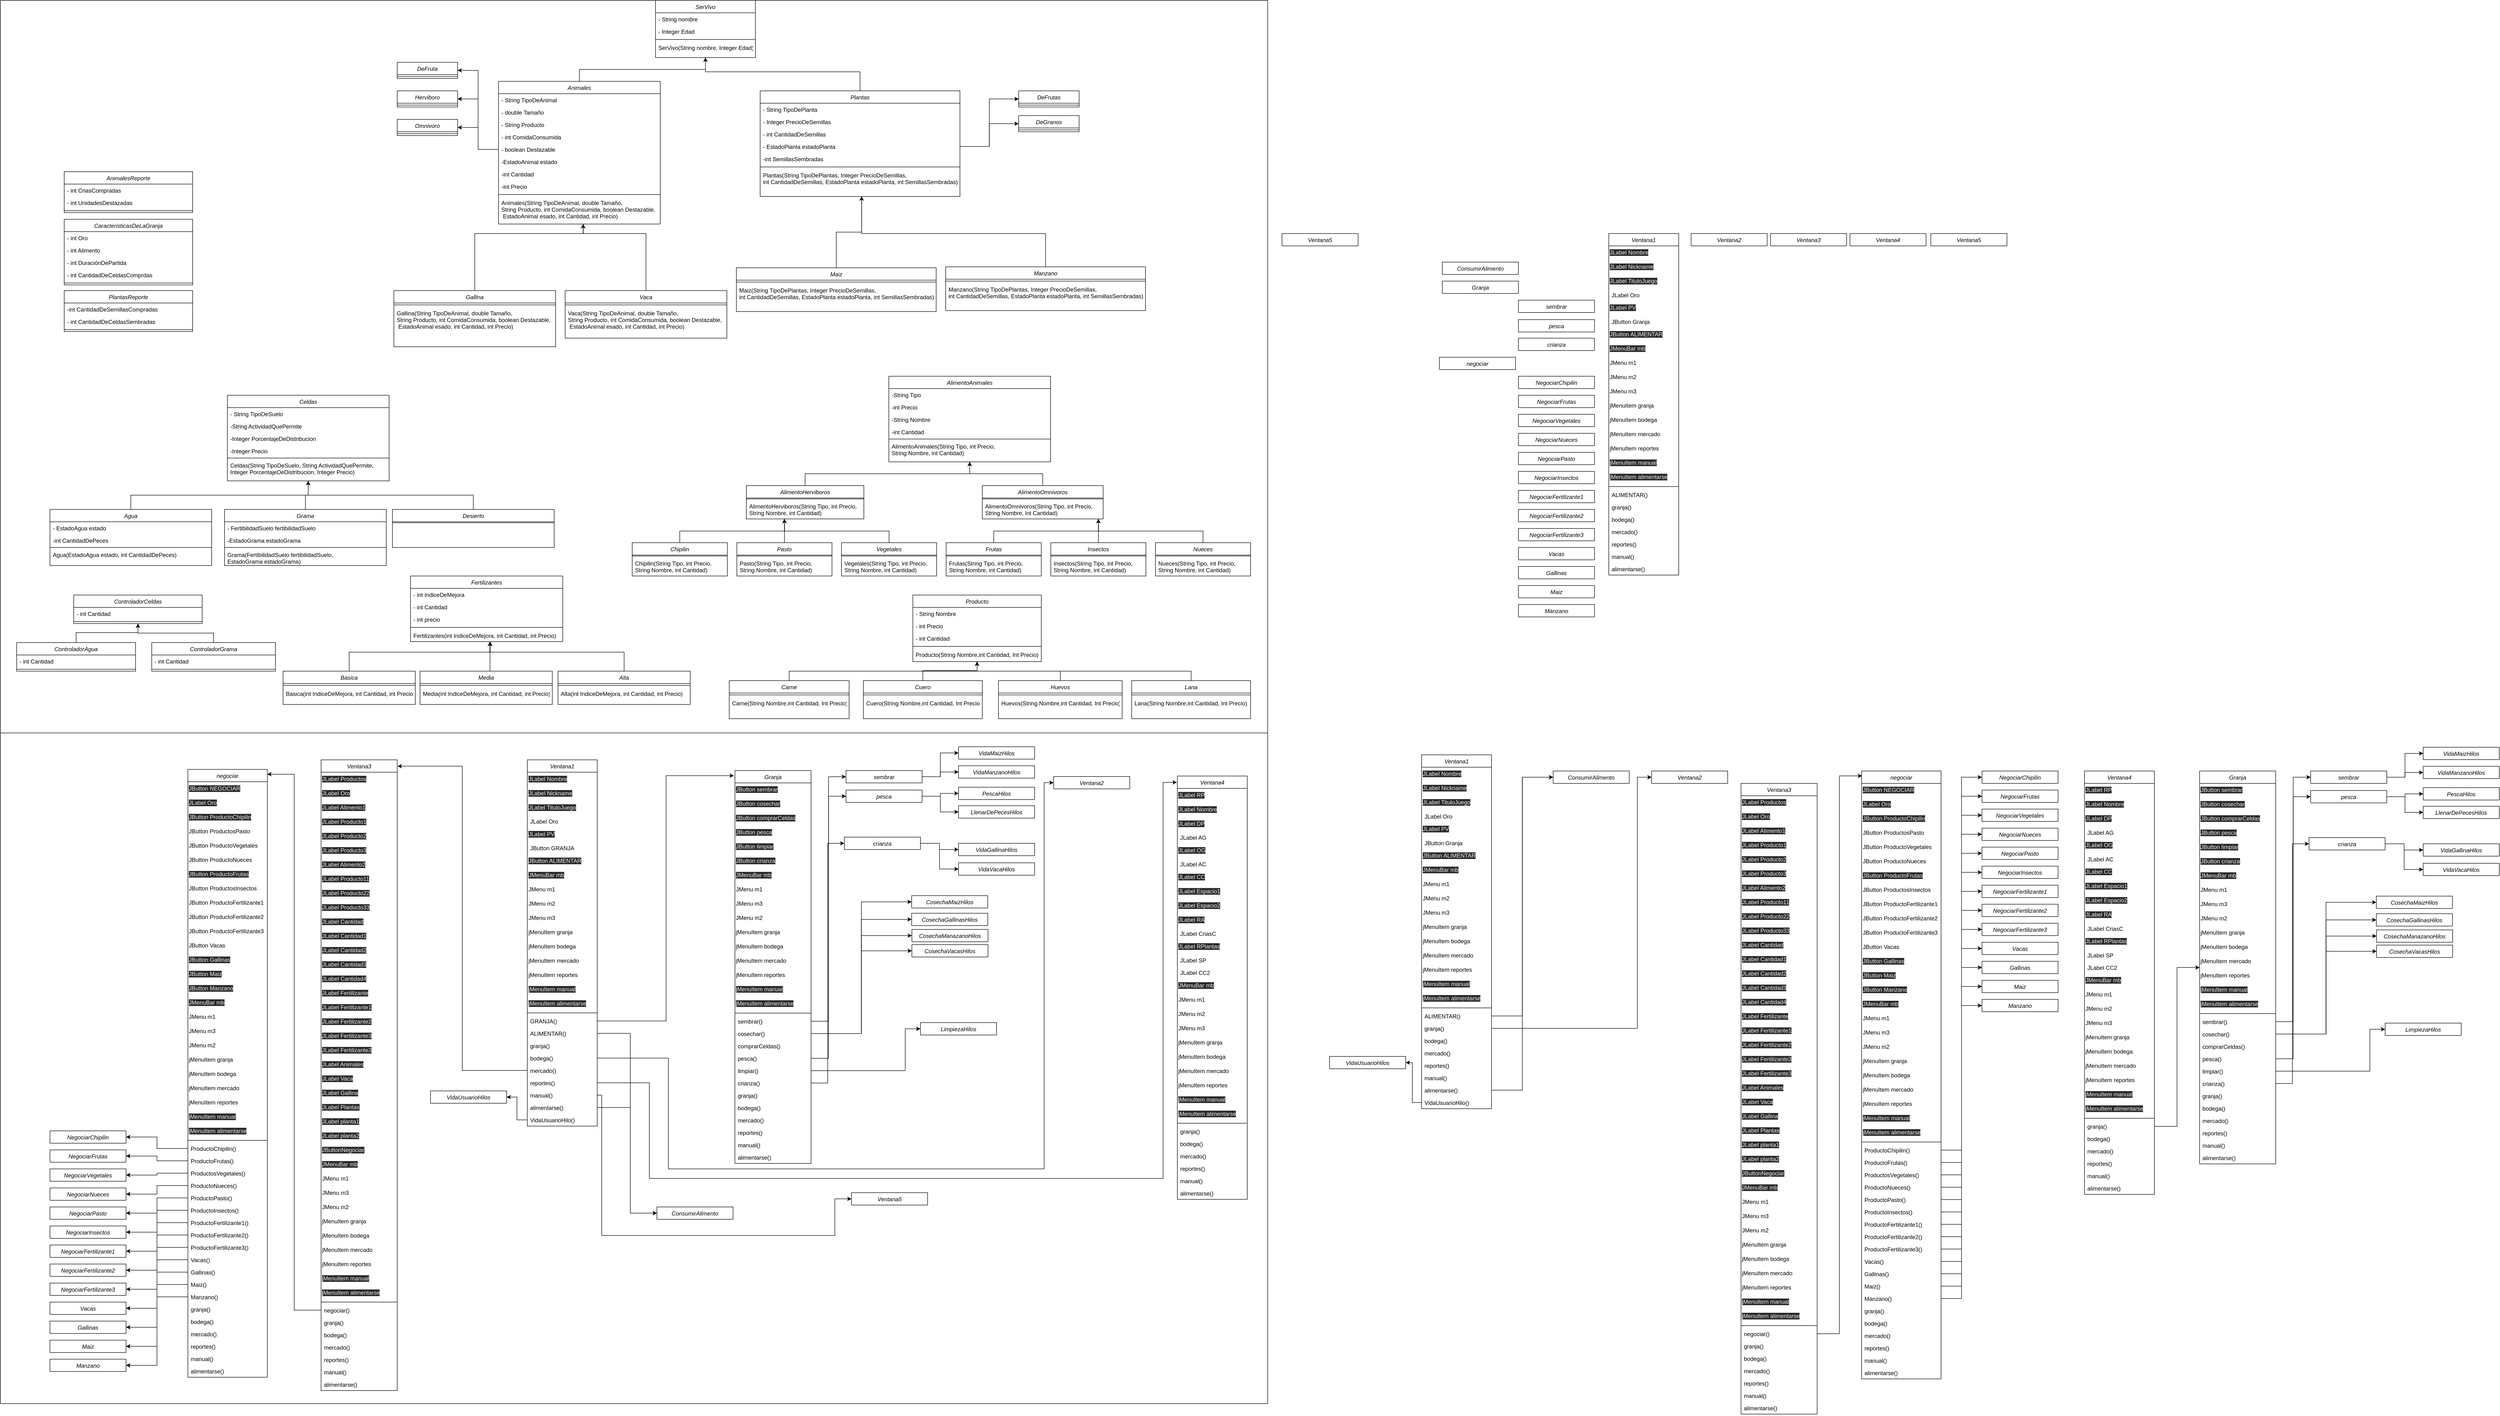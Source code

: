 <mxfile version="14.4.2" type="device"><diagram id="C5RBs43oDa-KdzZeNtuy" name="Page-1"><mxGraphModel dx="3548" dy="1151" grid="1" gridSize="10" guides="1" tooltips="1" connect="1" arrows="1" fold="1" page="1" pageScale="1" pageWidth="827" pageHeight="1169" math="0" shadow="0"><root><mxCell id="WIyWlLk6GJQsqaUBKTNV-0"/><mxCell id="WIyWlLk6GJQsqaUBKTNV-1" parent="WIyWlLk6GJQsqaUBKTNV-0"/><mxCell id="1_aR4-84LPvxd8Q_3ag1-843" value="" style="rounded=0;whiteSpace=wrap;html=1;" parent="WIyWlLk6GJQsqaUBKTNV-1" vertex="1"><mxGeometry x="-1654" y="1540" width="2664" height="1410" as="geometry"/></mxCell><mxCell id="IUPmmeWr-NpngbMIeKal-0" value="" style="rounded=0;whiteSpace=wrap;html=1;" parent="WIyWlLk6GJQsqaUBKTNV-1" vertex="1"><mxGeometry x="-1654" width="2664" height="1540" as="geometry"/></mxCell><mxCell id="zkfFHV4jXpPFQw0GAbJ--0" value="SerVivo" style="swimlane;fontStyle=2;align=center;verticalAlign=top;childLayout=stackLayout;horizontal=1;startSize=26;horizontalStack=0;resizeParent=1;resizeLast=0;collapsible=1;marginBottom=0;rounded=0;shadow=0;strokeWidth=1;" parent="WIyWlLk6GJQsqaUBKTNV-1" vertex="1"><mxGeometry x="-277" width="210" height="120" as="geometry"><mxRectangle x="230" y="140" width="160" height="26" as="alternateBounds"/></mxGeometry></mxCell><mxCell id="zkfFHV4jXpPFQw0GAbJ--1" value="- String nombre" style="text;align=left;verticalAlign=top;spacingLeft=4;spacingRight=4;overflow=hidden;rotatable=0;points=[[0,0.5],[1,0.5]];portConstraint=eastwest;" parent="zkfFHV4jXpPFQw0GAbJ--0" vertex="1"><mxGeometry y="26" width="210" height="26" as="geometry"/></mxCell><mxCell id="G5aO4PYljNyXOJCxduJP-1" value="- Integer Edad" style="text;align=left;verticalAlign=top;spacingLeft=4;spacingRight=4;overflow=hidden;rotatable=0;points=[[0,0.5],[1,0.5]];portConstraint=eastwest;rounded=0;shadow=0;html=0;" parent="zkfFHV4jXpPFQw0GAbJ--0" vertex="1"><mxGeometry y="52" width="210" height="26" as="geometry"/></mxCell><mxCell id="zkfFHV4jXpPFQw0GAbJ--4" value="" style="line;html=1;strokeWidth=1;align=left;verticalAlign=middle;spacingTop=-1;spacingLeft=3;spacingRight=3;rotatable=0;labelPosition=right;points=[];portConstraint=eastwest;" parent="zkfFHV4jXpPFQw0GAbJ--0" vertex="1"><mxGeometry y="78" width="210" height="8" as="geometry"/></mxCell><mxCell id="zkfFHV4jXpPFQw0GAbJ--2" value="SerVivo(String nombre, Integer Edad)" style="text;align=left;verticalAlign=top;spacingLeft=4;spacingRight=4;overflow=hidden;rotatable=0;points=[[0,0.5],[1,0.5]];portConstraint=eastwest;rounded=0;shadow=0;html=0;" parent="zkfFHV4jXpPFQw0GAbJ--0" vertex="1"><mxGeometry y="86" width="210" height="26" as="geometry"/></mxCell><mxCell id="G5aO4PYljNyXOJCxduJP-102" style="edgeStyle=orthogonalEdgeStyle;rounded=0;orthogonalLoop=1;jettySize=auto;html=1;exitX=0.5;exitY=0;exitDx=0;exitDy=0;entryX=0.5;entryY=1;entryDx=0;entryDy=0;" parent="WIyWlLk6GJQsqaUBKTNV-1" source="G5aO4PYljNyXOJCxduJP-7" target="zkfFHV4jXpPFQw0GAbJ--0" edge="1"><mxGeometry relative="1" as="geometry"/></mxCell><mxCell id="G5aO4PYljNyXOJCxduJP-7" value="Animales" style="swimlane;fontStyle=2;align=center;verticalAlign=top;childLayout=stackLayout;horizontal=1;startSize=26;horizontalStack=0;resizeParent=1;resizeLast=0;collapsible=1;marginBottom=0;rounded=0;shadow=0;strokeWidth=1;" parent="WIyWlLk6GJQsqaUBKTNV-1" vertex="1"><mxGeometry x="-607" y="170" width="340" height="300" as="geometry"><mxRectangle x="230" y="140" width="160" height="26" as="alternateBounds"/></mxGeometry></mxCell><mxCell id="G5aO4PYljNyXOJCxduJP-8" value="- String TipoDeAnimal" style="text;align=left;verticalAlign=top;spacingLeft=4;spacingRight=4;overflow=hidden;rotatable=0;points=[[0,0.5],[1,0.5]];portConstraint=eastwest;" parent="G5aO4PYljNyXOJCxduJP-7" vertex="1"><mxGeometry y="26" width="340" height="26" as="geometry"/></mxCell><mxCell id="G5aO4PYljNyXOJCxduJP-13" value="- double Tamaño" style="text;align=left;verticalAlign=top;spacingLeft=4;spacingRight=4;overflow=hidden;rotatable=0;points=[[0,0.5],[1,0.5]];portConstraint=eastwest;rounded=0;shadow=0;html=0;" parent="G5aO4PYljNyXOJCxduJP-7" vertex="1"><mxGeometry y="52" width="340" height="26" as="geometry"/></mxCell><mxCell id="G5aO4PYljNyXOJCxduJP-15" value="- String Producto" style="text;align=left;verticalAlign=top;spacingLeft=4;spacingRight=4;overflow=hidden;rotatable=0;points=[[0,0.5],[1,0.5]];portConstraint=eastwest;rounded=0;shadow=0;html=0;" parent="G5aO4PYljNyXOJCxduJP-7" vertex="1"><mxGeometry y="78" width="340" height="26" as="geometry"/></mxCell><mxCell id="G5aO4PYljNyXOJCxduJP-12" value="- int ComidaConsumida" style="text;align=left;verticalAlign=top;spacingLeft=4;spacingRight=4;overflow=hidden;rotatable=0;points=[[0,0.5],[1,0.5]];portConstraint=eastwest;rounded=0;shadow=0;html=0;" parent="G5aO4PYljNyXOJCxduJP-7" vertex="1"><mxGeometry y="104" width="340" height="26" as="geometry"/></mxCell><mxCell id="G5aO4PYljNyXOJCxduJP-14" value="- boolean Destazable" style="text;align=left;verticalAlign=top;spacingLeft=4;spacingRight=4;overflow=hidden;rotatable=0;points=[[0,0.5],[1,0.5]];portConstraint=eastwest;rounded=0;shadow=0;html=0;" parent="G5aO4PYljNyXOJCxduJP-7" vertex="1"><mxGeometry y="130" width="340" height="26" as="geometry"/></mxCell><mxCell id="G5aO4PYljNyXOJCxduJP-16" value="-EstadoAnimal estado" style="text;align=left;verticalAlign=top;spacingLeft=4;spacingRight=4;overflow=hidden;rotatable=0;points=[[0,0.5],[1,0.5]];portConstraint=eastwest;rounded=0;shadow=0;html=0;" parent="G5aO4PYljNyXOJCxduJP-7" vertex="1"><mxGeometry y="156" width="340" height="26" as="geometry"/></mxCell><mxCell id="G5aO4PYljNyXOJCxduJP-17" value="-int Cantidad" style="text;align=left;verticalAlign=top;spacingLeft=4;spacingRight=4;overflow=hidden;rotatable=0;points=[[0,0.5],[1,0.5]];portConstraint=eastwest;rounded=0;shadow=0;html=0;" parent="G5aO4PYljNyXOJCxduJP-7" vertex="1"><mxGeometry y="182" width="340" height="26" as="geometry"/></mxCell><mxCell id="G5aO4PYljNyXOJCxduJP-9" value="-int Precio" style="text;align=left;verticalAlign=top;spacingLeft=4;spacingRight=4;overflow=hidden;rotatable=0;points=[[0,0.5],[1,0.5]];portConstraint=eastwest;rounded=0;shadow=0;html=0;" parent="G5aO4PYljNyXOJCxduJP-7" vertex="1"><mxGeometry y="208" width="340" height="26" as="geometry"/></mxCell><mxCell id="G5aO4PYljNyXOJCxduJP-10" value="" style="line;html=1;strokeWidth=1;align=left;verticalAlign=middle;spacingTop=-1;spacingLeft=3;spacingRight=3;rotatable=0;labelPosition=right;points=[];portConstraint=eastwest;" parent="G5aO4PYljNyXOJCxduJP-7" vertex="1"><mxGeometry y="234" width="340" height="8" as="geometry"/></mxCell><mxCell id="G5aO4PYljNyXOJCxduJP-11" value="Animales(String TipoDeAnimal, double Tamaño,&#10;String Producto, int ComidaConsumida, boolean Destazable,&#10; EstadoAnimal esado, int Cantidad, int Precio)" style="text;align=left;verticalAlign=top;spacingLeft=4;spacingRight=4;overflow=hidden;rotatable=0;points=[[0,0.5],[1,0.5]];portConstraint=eastwest;rounded=0;shadow=0;html=0;" parent="G5aO4PYljNyXOJCxduJP-7" vertex="1"><mxGeometry y="242" width="340" height="58" as="geometry"/></mxCell><mxCell id="G5aO4PYljNyXOJCxduJP-103" style="edgeStyle=orthogonalEdgeStyle;rounded=0;orthogonalLoop=1;jettySize=auto;html=1;entryX=0.5;entryY=1;entryDx=0;entryDy=0;exitX=0.5;exitY=0;exitDx=0;exitDy=0;" parent="WIyWlLk6GJQsqaUBKTNV-1" source="G5aO4PYljNyXOJCxduJP-51" target="zkfFHV4jXpPFQw0GAbJ--0" edge="1"><mxGeometry relative="1" as="geometry"><Array as="points"><mxPoint x="153" y="150"/><mxPoint x="-172" y="150"/></Array></mxGeometry></mxCell><mxCell id="G5aO4PYljNyXOJCxduJP-51" value="Plantas" style="swimlane;fontStyle=2;align=center;verticalAlign=top;childLayout=stackLayout;horizontal=1;startSize=26;horizontalStack=0;resizeParent=1;resizeLast=0;collapsible=1;marginBottom=0;rounded=0;shadow=0;strokeWidth=1;" parent="WIyWlLk6GJQsqaUBKTNV-1" vertex="1"><mxGeometry x="-57" y="190" width="420" height="222" as="geometry"><mxRectangle x="230" y="140" width="160" height="26" as="alternateBounds"/></mxGeometry></mxCell><mxCell id="G5aO4PYljNyXOJCxduJP-52" value="- String TipoDePlanta" style="text;align=left;verticalAlign=top;spacingLeft=4;spacingRight=4;overflow=hidden;rotatable=0;points=[[0,0.5],[1,0.5]];portConstraint=eastwest;" parent="G5aO4PYljNyXOJCxduJP-51" vertex="1"><mxGeometry y="26" width="420" height="26" as="geometry"/></mxCell><mxCell id="G5aO4PYljNyXOJCxduJP-53" value="- Integer PrecioDeSemillas" style="text;align=left;verticalAlign=top;spacingLeft=4;spacingRight=4;overflow=hidden;rotatable=0;points=[[0,0.5],[1,0.5]];portConstraint=eastwest;rounded=0;shadow=0;html=0;" parent="G5aO4PYljNyXOJCxduJP-51" vertex="1"><mxGeometry y="52" width="420" height="26" as="geometry"/></mxCell><mxCell id="G5aO4PYljNyXOJCxduJP-54" value="- int CantidadDeSemillas" style="text;align=left;verticalAlign=top;spacingLeft=4;spacingRight=4;overflow=hidden;rotatable=0;points=[[0,0.5],[1,0.5]];portConstraint=eastwest;rounded=0;shadow=0;html=0;" parent="G5aO4PYljNyXOJCxduJP-51" vertex="1"><mxGeometry y="78" width="420" height="26" as="geometry"/></mxCell><mxCell id="G5aO4PYljNyXOJCxduJP-55" value="- EstadoPlanta estadoPlanta" style="text;align=left;verticalAlign=top;spacingLeft=4;spacingRight=4;overflow=hidden;rotatable=0;points=[[0,0.5],[1,0.5]];portConstraint=eastwest;rounded=0;shadow=0;html=0;" parent="G5aO4PYljNyXOJCxduJP-51" vertex="1"><mxGeometry y="104" width="420" height="26" as="geometry"/></mxCell><mxCell id="G5aO4PYljNyXOJCxduJP-56" value="-int SemillasSembradas" style="text;align=left;verticalAlign=top;spacingLeft=4;spacingRight=4;overflow=hidden;rotatable=0;points=[[0,0.5],[1,0.5]];portConstraint=eastwest;rounded=0;shadow=0;html=0;" parent="G5aO4PYljNyXOJCxduJP-51" vertex="1"><mxGeometry y="130" width="420" height="26" as="geometry"/></mxCell><mxCell id="G5aO4PYljNyXOJCxduJP-60" value="" style="line;html=1;strokeWidth=1;align=left;verticalAlign=middle;spacingTop=-1;spacingLeft=3;spacingRight=3;rotatable=0;labelPosition=right;points=[];portConstraint=eastwest;" parent="G5aO4PYljNyXOJCxduJP-51" vertex="1"><mxGeometry y="156" width="420" height="8" as="geometry"/></mxCell><mxCell id="G5aO4PYljNyXOJCxduJP-61" value="Plantas(String TipoDePlantas, Integer PrecioDeSemillas,&#10;int CantidadDeSemillas, EstadoPlanta estadoPlanta, int SemillasSembradas)" style="text;align=left;verticalAlign=top;spacingLeft=4;spacingRight=4;overflow=hidden;rotatable=0;points=[[0,0.5],[1,0.5]];portConstraint=eastwest;rounded=0;shadow=0;html=0;" parent="G5aO4PYljNyXOJCxduJP-51" vertex="1"><mxGeometry y="164" width="420" height="58" as="geometry"/></mxCell><mxCell id="G5aO4PYljNyXOJCxduJP-98" style="edgeStyle=orthogonalEdgeStyle;rounded=0;orthogonalLoop=1;jettySize=auto;html=1;exitX=0.5;exitY=0;exitDx=0;exitDy=0;entryX=0.523;entryY=1.002;entryDx=0;entryDy=0;entryPerimeter=0;" parent="WIyWlLk6GJQsqaUBKTNV-1" source="G5aO4PYljNyXOJCxduJP-62" target="G5aO4PYljNyXOJCxduJP-11" edge="1"><mxGeometry relative="1" as="geometry"><Array as="points"><mxPoint x="-657" y="490"/><mxPoint x="-429" y="490"/></Array></mxGeometry></mxCell><mxCell id="G5aO4PYljNyXOJCxduJP-62" value="Gallina" style="swimlane;fontStyle=2;align=center;verticalAlign=top;childLayout=stackLayout;horizontal=1;startSize=26;horizontalStack=0;resizeParent=1;resizeLast=0;collapsible=1;marginBottom=0;rounded=0;shadow=0;strokeWidth=1;" parent="WIyWlLk6GJQsqaUBKTNV-1" vertex="1"><mxGeometry x="-827" y="610" width="340" height="118" as="geometry"><mxRectangle x="230" y="140" width="160" height="26" as="alternateBounds"/></mxGeometry></mxCell><mxCell id="G5aO4PYljNyXOJCxduJP-71" value="" style="line;html=1;strokeWidth=1;align=left;verticalAlign=middle;spacingTop=-1;spacingLeft=3;spacingRight=3;rotatable=0;labelPosition=right;points=[];portConstraint=eastwest;" parent="G5aO4PYljNyXOJCxduJP-62" vertex="1"><mxGeometry y="26" width="340" height="8" as="geometry"/></mxCell><mxCell id="G5aO4PYljNyXOJCxduJP-72" value="Gallina(String TipoDeAnimal, double Tamaño,&#10;String Producto, int ComidaConsumida, boolean Destazable,&#10; EstadoAnimal esado, int Cantidad, int Precio)" style="text;align=left;verticalAlign=top;spacingLeft=4;spacingRight=4;overflow=hidden;rotatable=0;points=[[0,0.5],[1,0.5]];portConstraint=eastwest;rounded=0;shadow=0;html=0;" parent="G5aO4PYljNyXOJCxduJP-62" vertex="1"><mxGeometry y="34" width="340" height="58" as="geometry"/></mxCell><mxCell id="G5aO4PYljNyXOJCxduJP-99" style="edgeStyle=orthogonalEdgeStyle;rounded=0;orthogonalLoop=1;jettySize=auto;html=1;exitX=0.5;exitY=0;exitDx=0;exitDy=0;entryX=0.524;entryY=1.002;entryDx=0;entryDy=0;entryPerimeter=0;" parent="WIyWlLk6GJQsqaUBKTNV-1" source="G5aO4PYljNyXOJCxduJP-76" target="G5aO4PYljNyXOJCxduJP-11" edge="1"><mxGeometry relative="1" as="geometry"><Array as="points"><mxPoint x="-297" y="490"/><mxPoint x="-429" y="490"/></Array></mxGeometry></mxCell><mxCell id="G5aO4PYljNyXOJCxduJP-76" value="Vaca" style="swimlane;fontStyle=2;align=center;verticalAlign=top;childLayout=stackLayout;horizontal=1;startSize=26;horizontalStack=0;resizeParent=1;resizeLast=0;collapsible=1;marginBottom=0;rounded=0;shadow=0;strokeWidth=1;" parent="WIyWlLk6GJQsqaUBKTNV-1" vertex="1"><mxGeometry x="-467" y="610" width="340" height="100" as="geometry"><mxRectangle x="230" y="140" width="160" height="26" as="alternateBounds"/></mxGeometry></mxCell><mxCell id="G5aO4PYljNyXOJCxduJP-77" value="" style="line;html=1;strokeWidth=1;align=left;verticalAlign=middle;spacingTop=-1;spacingLeft=3;spacingRight=3;rotatable=0;labelPosition=right;points=[];portConstraint=eastwest;" parent="G5aO4PYljNyXOJCxduJP-76" vertex="1"><mxGeometry y="26" width="340" height="8" as="geometry"/></mxCell><mxCell id="G5aO4PYljNyXOJCxduJP-78" value="Vaca(String TipoDeAnimal, double Tamaño,&#10;String Producto, int ComidaConsumida, boolean Destazable,&#10; EstadoAnimal esado, int Cantidad, int Precio)" style="text;align=left;verticalAlign=top;spacingLeft=4;spacingRight=4;overflow=hidden;rotatable=0;points=[[0,0.5],[1,0.5]];portConstraint=eastwest;rounded=0;shadow=0;html=0;" parent="G5aO4PYljNyXOJCxduJP-76" vertex="1"><mxGeometry y="34" width="340" height="58" as="geometry"/></mxCell><mxCell id="G5aO4PYljNyXOJCxduJP-100" style="edgeStyle=orthogonalEdgeStyle;rounded=0;orthogonalLoop=1;jettySize=auto;html=1;exitX=0.5;exitY=0;exitDx=0;exitDy=0;entryX=0.508;entryY=0.996;entryDx=0;entryDy=0;entryPerimeter=0;" parent="WIyWlLk6GJQsqaUBKTNV-1" source="G5aO4PYljNyXOJCxduJP-87" target="G5aO4PYljNyXOJCxduJP-61" edge="1"><mxGeometry relative="1" as="geometry"><Array as="points"><mxPoint x="103" y="487"/><mxPoint x="156" y="487"/></Array></mxGeometry></mxCell><mxCell id="G5aO4PYljNyXOJCxduJP-87" value="Maiz" style="swimlane;fontStyle=2;align=center;verticalAlign=top;childLayout=stackLayout;horizontal=1;startSize=26;horizontalStack=0;resizeParent=1;resizeLast=0;collapsible=1;marginBottom=0;rounded=0;shadow=0;strokeWidth=1;" parent="WIyWlLk6GJQsqaUBKTNV-1" vertex="1"><mxGeometry x="-107" y="562" width="420" height="92" as="geometry"><mxRectangle x="230" y="140" width="160" height="26" as="alternateBounds"/></mxGeometry></mxCell><mxCell id="G5aO4PYljNyXOJCxduJP-93" value="" style="line;html=1;strokeWidth=1;align=left;verticalAlign=middle;spacingTop=-1;spacingLeft=3;spacingRight=3;rotatable=0;labelPosition=right;points=[];portConstraint=eastwest;" parent="G5aO4PYljNyXOJCxduJP-87" vertex="1"><mxGeometry y="26" width="420" height="8" as="geometry"/></mxCell><mxCell id="G5aO4PYljNyXOJCxduJP-94" value="Maiz(String TipoDePlantas, Integer PrecioDeSemillas,&#10;int CantidadDeSemillas, EstadoPlanta estadoPlanta, int SemillasSembradas)" style="text;align=left;verticalAlign=top;spacingLeft=4;spacingRight=4;overflow=hidden;rotatable=0;points=[[0,0.5],[1,0.5]];portConstraint=eastwest;rounded=0;shadow=0;html=0;" parent="G5aO4PYljNyXOJCxduJP-87" vertex="1"><mxGeometry y="34" width="420" height="58" as="geometry"/></mxCell><mxCell id="G5aO4PYljNyXOJCxduJP-101" style="edgeStyle=orthogonalEdgeStyle;rounded=0;orthogonalLoop=1;jettySize=auto;html=1;exitX=0.5;exitY=0;exitDx=0;exitDy=0;entryX=0.508;entryY=0.997;entryDx=0;entryDy=0;entryPerimeter=0;" parent="WIyWlLk6GJQsqaUBKTNV-1" source="G5aO4PYljNyXOJCxduJP-95" target="G5aO4PYljNyXOJCxduJP-61" edge="1"><mxGeometry relative="1" as="geometry"><Array as="points"><mxPoint x="543" y="490"/><mxPoint x="156" y="490"/></Array></mxGeometry></mxCell><mxCell id="G5aO4PYljNyXOJCxduJP-95" value="Manzano" style="swimlane;fontStyle=2;align=center;verticalAlign=top;childLayout=stackLayout;horizontal=1;startSize=26;horizontalStack=0;resizeParent=1;resizeLast=0;collapsible=1;marginBottom=0;rounded=0;shadow=0;strokeWidth=1;" parent="WIyWlLk6GJQsqaUBKTNV-1" vertex="1"><mxGeometry x="333" y="560" width="420" height="92" as="geometry"><mxRectangle x="230" y="140" width="160" height="26" as="alternateBounds"/></mxGeometry></mxCell><mxCell id="G5aO4PYljNyXOJCxduJP-96" value="" style="line;html=1;strokeWidth=1;align=left;verticalAlign=middle;spacingTop=-1;spacingLeft=3;spacingRight=3;rotatable=0;labelPosition=right;points=[];portConstraint=eastwest;" parent="G5aO4PYljNyXOJCxduJP-95" vertex="1"><mxGeometry y="26" width="420" height="8" as="geometry"/></mxCell><mxCell id="G5aO4PYljNyXOJCxduJP-97" value="Manzano(String TipoDePlantas, Integer PrecioDeSemillas,&#10;int CantidadDeSemillas, EstadoPlanta estadoPlanta, int SemillasSembradas)" style="text;align=left;verticalAlign=top;spacingLeft=4;spacingRight=4;overflow=hidden;rotatable=0;points=[[0,0.5],[1,0.5]];portConstraint=eastwest;rounded=0;shadow=0;html=0;" parent="G5aO4PYljNyXOJCxduJP-95" vertex="1"><mxGeometry y="34" width="420" height="58" as="geometry"/></mxCell><mxCell id="G5aO4PYljNyXOJCxduJP-104" value="Producto" style="swimlane;fontStyle=2;align=center;verticalAlign=top;childLayout=stackLayout;horizontal=1;startSize=26;horizontalStack=0;resizeParent=1;resizeLast=0;collapsible=1;marginBottom=0;rounded=0;shadow=0;strokeWidth=1;" parent="WIyWlLk6GJQsqaUBKTNV-1" vertex="1"><mxGeometry x="264" y="1250" width="270" height="140" as="geometry"><mxRectangle x="230" y="140" width="160" height="26" as="alternateBounds"/></mxGeometry></mxCell><mxCell id="G5aO4PYljNyXOJCxduJP-105" value="- String Nombre" style="text;align=left;verticalAlign=top;spacingLeft=4;spacingRight=4;overflow=hidden;rotatable=0;points=[[0,0.5],[1,0.5]];portConstraint=eastwest;" parent="G5aO4PYljNyXOJCxduJP-104" vertex="1"><mxGeometry y="26" width="270" height="26" as="geometry"/></mxCell><mxCell id="G5aO4PYljNyXOJCxduJP-111" value="- int Precio" style="text;align=left;verticalAlign=top;spacingLeft=4;spacingRight=4;overflow=hidden;rotatable=0;points=[[0,0.5],[1,0.5]];portConstraint=eastwest;rounded=0;shadow=0;html=0;" parent="G5aO4PYljNyXOJCxduJP-104" vertex="1"><mxGeometry y="52" width="270" height="26" as="geometry"/></mxCell><mxCell id="G5aO4PYljNyXOJCxduJP-106" value="- int Cantidad" style="text;align=left;verticalAlign=top;spacingLeft=4;spacingRight=4;overflow=hidden;rotatable=0;points=[[0,0.5],[1,0.5]];portConstraint=eastwest;rounded=0;shadow=0;html=0;" parent="G5aO4PYljNyXOJCxduJP-104" vertex="1"><mxGeometry y="78" width="270" height="26" as="geometry"/></mxCell><mxCell id="G5aO4PYljNyXOJCxduJP-107" value="" style="line;html=1;strokeWidth=1;align=left;verticalAlign=middle;spacingTop=-1;spacingLeft=3;spacingRight=3;rotatable=0;labelPosition=right;points=[];portConstraint=eastwest;" parent="G5aO4PYljNyXOJCxduJP-104" vertex="1"><mxGeometry y="104" width="270" height="8" as="geometry"/></mxCell><mxCell id="G5aO4PYljNyXOJCxduJP-108" value="Producto(String Nombre,int Cantidad, Int Precio)" style="text;align=left;verticalAlign=top;spacingLeft=4;spacingRight=4;overflow=hidden;rotatable=0;points=[[0,0.5],[1,0.5]];portConstraint=eastwest;rounded=0;shadow=0;html=0;" parent="G5aO4PYljNyXOJCxduJP-104" vertex="1"><mxGeometry y="112" width="270" height="26" as="geometry"/></mxCell><mxCell id="G5aO4PYljNyXOJCxduJP-116" value="AlimentoAnimales" style="swimlane;fontStyle=2;align=center;verticalAlign=top;childLayout=stackLayout;horizontal=1;startSize=26;horizontalStack=0;resizeParent=1;resizeLast=0;collapsible=1;marginBottom=0;rounded=0;shadow=0;strokeWidth=1;" parent="WIyWlLk6GJQsqaUBKTNV-1" vertex="1"><mxGeometry x="213.5" y="790" width="340" height="180" as="geometry"><mxRectangle x="230" y="140" width="160" height="26" as="alternateBounds"/></mxGeometry></mxCell><mxCell id="G5aO4PYljNyXOJCxduJP-119" value="-String Tipo" style="text;align=left;verticalAlign=top;spacingLeft=4;spacingRight=4;overflow=hidden;rotatable=0;points=[[0,0.5],[1,0.5]];portConstraint=eastwest;rounded=0;shadow=0;html=0;" parent="G5aO4PYljNyXOJCxduJP-116" vertex="1"><mxGeometry y="26" width="340" height="26" as="geometry"/></mxCell><mxCell id="G5aO4PYljNyXOJCxduJP-120" value="-int Precio" style="text;align=left;verticalAlign=top;spacingLeft=4;spacingRight=4;overflow=hidden;rotatable=0;points=[[0,0.5],[1,0.5]];portConstraint=eastwest;rounded=0;shadow=0;html=0;" parent="G5aO4PYljNyXOJCxduJP-116" vertex="1"><mxGeometry y="52" width="340" height="26" as="geometry"/></mxCell><mxCell id="G5aO4PYljNyXOJCxduJP-121" value="-String Nombre" style="text;align=left;verticalAlign=top;spacingLeft=4;spacingRight=4;overflow=hidden;rotatable=0;points=[[0,0.5],[1,0.5]];portConstraint=eastwest;rounded=0;shadow=0;html=0;" parent="G5aO4PYljNyXOJCxduJP-116" vertex="1"><mxGeometry y="78" width="340" height="26" as="geometry"/></mxCell><mxCell id="G5aO4PYljNyXOJCxduJP-122" value="-int Cantidad" style="text;align=left;verticalAlign=top;spacingLeft=4;spacingRight=4;overflow=hidden;rotatable=0;points=[[0,0.5],[1,0.5]];portConstraint=eastwest;rounded=0;shadow=0;html=0;" parent="G5aO4PYljNyXOJCxduJP-116" vertex="1"><mxGeometry y="104" width="340" height="26" as="geometry"/></mxCell><mxCell id="G5aO4PYljNyXOJCxduJP-117" value="" style="line;html=1;strokeWidth=1;align=left;verticalAlign=middle;spacingTop=-1;spacingLeft=3;spacingRight=3;rotatable=0;labelPosition=right;points=[];portConstraint=eastwest;" parent="G5aO4PYljNyXOJCxduJP-116" vertex="1"><mxGeometry y="130" width="340" height="4" as="geometry"/></mxCell><mxCell id="G5aO4PYljNyXOJCxduJP-123" value="AlimentoAnimales(String Tipo, int Precio,&#10;String Nombre, int Cantidad)" style="text;align=left;verticalAlign=top;spacingLeft=4;spacingRight=4;overflow=hidden;rotatable=0;points=[[0,0.5],[1,0.5]];portConstraint=eastwest;rounded=0;shadow=0;html=0;" parent="G5aO4PYljNyXOJCxduJP-116" vertex="1"><mxGeometry y="134" width="340" height="36" as="geometry"/></mxCell><mxCell id="G5aO4PYljNyXOJCxduJP-135" style="edgeStyle=orthogonalEdgeStyle;rounded=0;orthogonalLoop=1;jettySize=auto;html=1;exitX=0.5;exitY=0;exitDx=0;exitDy=0;entryX=0.5;entryY=1;entryDx=0;entryDy=0;" parent="WIyWlLk6GJQsqaUBKTNV-1" source="G5aO4PYljNyXOJCxduJP-125" target="G5aO4PYljNyXOJCxduJP-116" edge="1"><mxGeometry relative="1" as="geometry"/></mxCell><mxCell id="G5aO4PYljNyXOJCxduJP-125" value="AlimentoHerviboros" style="swimlane;fontStyle=2;align=center;verticalAlign=top;childLayout=stackLayout;horizontal=1;startSize=26;horizontalStack=0;resizeParent=1;resizeLast=0;collapsible=1;marginBottom=0;rounded=0;shadow=0;strokeWidth=1;" parent="WIyWlLk6GJQsqaUBKTNV-1" vertex="1"><mxGeometry x="-86" y="1020" width="247" height="70" as="geometry"><mxRectangle x="230" y="140" width="160" height="26" as="alternateBounds"/></mxGeometry></mxCell><mxCell id="G5aO4PYljNyXOJCxduJP-130" value="" style="line;html=1;strokeWidth=1;align=left;verticalAlign=middle;spacingTop=-1;spacingLeft=3;spacingRight=3;rotatable=0;labelPosition=right;points=[];portConstraint=eastwest;" parent="G5aO4PYljNyXOJCxduJP-125" vertex="1"><mxGeometry y="26" width="247" height="4" as="geometry"/></mxCell><mxCell id="G5aO4PYljNyXOJCxduJP-131" value="AlimentoHerviboros(String Tipo, int Precio,&#10;String Nombre, int Cantidad)" style="text;align=left;verticalAlign=top;spacingLeft=4;spacingRight=4;overflow=hidden;rotatable=0;points=[[0,0.5],[1,0.5]];portConstraint=eastwest;rounded=0;shadow=0;html=0;" parent="G5aO4PYljNyXOJCxduJP-125" vertex="1"><mxGeometry y="30" width="247" height="36" as="geometry"/></mxCell><mxCell id="G5aO4PYljNyXOJCxduJP-136" style="edgeStyle=orthogonalEdgeStyle;rounded=0;orthogonalLoop=1;jettySize=auto;html=1;exitX=0.5;exitY=0;exitDx=0;exitDy=0;entryX=0.5;entryY=1;entryDx=0;entryDy=0;" parent="WIyWlLk6GJQsqaUBKTNV-1" source="G5aO4PYljNyXOJCxduJP-132" target="G5aO4PYljNyXOJCxduJP-116" edge="1"><mxGeometry relative="1" as="geometry"/></mxCell><mxCell id="G5aO4PYljNyXOJCxduJP-132" value="AlimentoOmnivoros" style="swimlane;fontStyle=2;align=center;verticalAlign=top;childLayout=stackLayout;horizontal=1;startSize=26;horizontalStack=0;resizeParent=1;resizeLast=0;collapsible=1;marginBottom=0;rounded=0;shadow=0;strokeWidth=1;" parent="WIyWlLk6GJQsqaUBKTNV-1" vertex="1"><mxGeometry x="410" y="1020" width="254" height="70" as="geometry"><mxRectangle x="230" y="140" width="160" height="26" as="alternateBounds"/></mxGeometry></mxCell><mxCell id="G5aO4PYljNyXOJCxduJP-133" value="" style="line;html=1;strokeWidth=1;align=left;verticalAlign=middle;spacingTop=-1;spacingLeft=3;spacingRight=3;rotatable=0;labelPosition=right;points=[];portConstraint=eastwest;" parent="G5aO4PYljNyXOJCxduJP-132" vertex="1"><mxGeometry y="26" width="254" height="4" as="geometry"/></mxCell><mxCell id="G5aO4PYljNyXOJCxduJP-134" value="AlimentoOmnivoros(String Tipo, int Precio,&#10;String Nombre, int Cantidad)" style="text;align=left;verticalAlign=top;spacingLeft=4;spacingRight=4;overflow=hidden;rotatable=0;points=[[0,0.5],[1,0.5]];portConstraint=eastwest;rounded=0;shadow=0;html=0;" parent="G5aO4PYljNyXOJCxduJP-132" vertex="1"><mxGeometry y="30" width="254" height="36" as="geometry"/></mxCell><mxCell id="G5aO4PYljNyXOJCxduJP-137" value="Celdas" style="swimlane;fontStyle=2;align=center;verticalAlign=top;childLayout=stackLayout;horizontal=1;startSize=26;horizontalStack=0;resizeParent=1;resizeLast=0;collapsible=1;marginBottom=0;rounded=0;shadow=0;strokeWidth=1;" parent="WIyWlLk6GJQsqaUBKTNV-1" vertex="1"><mxGeometry x="-1177" y="830" width="340" height="180" as="geometry"><mxRectangle x="230" y="140" width="160" height="26" as="alternateBounds"/></mxGeometry></mxCell><mxCell id="G5aO4PYljNyXOJCxduJP-138" value="- String TipoDeSuelo" style="text;align=left;verticalAlign=top;spacingLeft=4;spacingRight=4;overflow=hidden;rotatable=0;points=[[0,0.5],[1,0.5]];portConstraint=eastwest;rounded=0;shadow=0;html=0;" parent="G5aO4PYljNyXOJCxduJP-137" vertex="1"><mxGeometry y="26" width="340" height="26" as="geometry"/></mxCell><mxCell id="G5aO4PYljNyXOJCxduJP-139" value="-String ActividadQuePermite" style="text;align=left;verticalAlign=top;spacingLeft=4;spacingRight=4;overflow=hidden;rotatable=0;points=[[0,0.5],[1,0.5]];portConstraint=eastwest;rounded=0;shadow=0;html=0;" parent="G5aO4PYljNyXOJCxduJP-137" vertex="1"><mxGeometry y="52" width="340" height="26" as="geometry"/></mxCell><mxCell id="G5aO4PYljNyXOJCxduJP-140" value="-Integer PorcentajeDeDistribucion" style="text;align=left;verticalAlign=top;spacingLeft=4;spacingRight=4;overflow=hidden;rotatable=0;points=[[0,0.5],[1,0.5]];portConstraint=eastwest;rounded=0;shadow=0;html=0;" parent="G5aO4PYljNyXOJCxduJP-137" vertex="1"><mxGeometry y="78" width="340" height="26" as="geometry"/></mxCell><mxCell id="G5aO4PYljNyXOJCxduJP-141" value="-Integer Precio" style="text;align=left;verticalAlign=top;spacingLeft=4;spacingRight=4;overflow=hidden;rotatable=0;points=[[0,0.5],[1,0.5]];portConstraint=eastwest;rounded=0;shadow=0;html=0;" parent="G5aO4PYljNyXOJCxduJP-137" vertex="1"><mxGeometry y="104" width="340" height="26" as="geometry"/></mxCell><mxCell id="G5aO4PYljNyXOJCxduJP-142" value="" style="line;html=1;strokeWidth=1;align=left;verticalAlign=middle;spacingTop=-1;spacingLeft=3;spacingRight=3;rotatable=0;labelPosition=right;points=[];portConstraint=eastwest;" parent="G5aO4PYljNyXOJCxduJP-137" vertex="1"><mxGeometry y="130" width="340" height="4" as="geometry"/></mxCell><mxCell id="G5aO4PYljNyXOJCxduJP-143" value="Celdas(String TipoDeSuelo, String ActividadQuePermite,&#10;Integer PorcentajeDeDistribucion, Integer Precio)" style="text;align=left;verticalAlign=top;spacingLeft=4;spacingRight=4;overflow=hidden;rotatable=0;points=[[0,0.5],[1,0.5]];portConstraint=eastwest;rounded=0;shadow=0;html=0;" parent="G5aO4PYljNyXOJCxduJP-137" vertex="1"><mxGeometry y="134" width="340" height="36" as="geometry"/></mxCell><mxCell id="G5aO4PYljNyXOJCxduJP-161" style="edgeStyle=orthogonalEdgeStyle;rounded=0;orthogonalLoop=1;jettySize=auto;html=1;exitX=0.5;exitY=0;exitDx=0;exitDy=0;entryX=0.5;entryY=1;entryDx=0;entryDy=0;" parent="WIyWlLk6GJQsqaUBKTNV-1" source="G5aO4PYljNyXOJCxduJP-144" target="G5aO4PYljNyXOJCxduJP-137" edge="1"><mxGeometry relative="1" as="geometry"/></mxCell><mxCell id="G5aO4PYljNyXOJCxduJP-144" value="Agua" style="swimlane;fontStyle=2;align=center;verticalAlign=top;childLayout=stackLayout;horizontal=1;startSize=26;horizontalStack=0;resizeParent=1;resizeLast=0;collapsible=1;marginBottom=0;rounded=0;shadow=0;strokeWidth=1;" parent="WIyWlLk6GJQsqaUBKTNV-1" vertex="1"><mxGeometry x="-1550" y="1070" width="340" height="118" as="geometry"><mxRectangle x="230" y="140" width="160" height="26" as="alternateBounds"/></mxGeometry></mxCell><mxCell id="G5aO4PYljNyXOJCxduJP-145" value="- EstadoAgua estado" style="text;align=left;verticalAlign=top;spacingLeft=4;spacingRight=4;overflow=hidden;rotatable=0;points=[[0,0.5],[1,0.5]];portConstraint=eastwest;rounded=0;shadow=0;html=0;" parent="G5aO4PYljNyXOJCxduJP-144" vertex="1"><mxGeometry y="26" width="340" height="26" as="geometry"/></mxCell><mxCell id="G5aO4PYljNyXOJCxduJP-146" value="-int CantidadDePeces" style="text;align=left;verticalAlign=top;spacingLeft=4;spacingRight=4;overflow=hidden;rotatable=0;points=[[0,0.5],[1,0.5]];portConstraint=eastwest;rounded=0;shadow=0;html=0;" parent="G5aO4PYljNyXOJCxduJP-144" vertex="1"><mxGeometry y="52" width="340" height="26" as="geometry"/></mxCell><mxCell id="G5aO4PYljNyXOJCxduJP-149" value="" style="line;html=1;strokeWidth=1;align=left;verticalAlign=middle;spacingTop=-1;spacingLeft=3;spacingRight=3;rotatable=0;labelPosition=right;points=[];portConstraint=eastwest;" parent="G5aO4PYljNyXOJCxduJP-144" vertex="1"><mxGeometry y="78" width="340" height="4" as="geometry"/></mxCell><mxCell id="G5aO4PYljNyXOJCxduJP-150" value="Agua(EstadoAgua estado, int CantidadDePeces)" style="text;align=left;verticalAlign=top;spacingLeft=4;spacingRight=4;overflow=hidden;rotatable=0;points=[[0,0.5],[1,0.5]];portConstraint=eastwest;rounded=0;shadow=0;html=0;" parent="G5aO4PYljNyXOJCxduJP-144" vertex="1"><mxGeometry y="82" width="340" height="36" as="geometry"/></mxCell><mxCell id="G5aO4PYljNyXOJCxduJP-162" style="edgeStyle=orthogonalEdgeStyle;rounded=0;orthogonalLoop=1;jettySize=auto;html=1;entryX=0.5;entryY=1;entryDx=0;entryDy=0;" parent="WIyWlLk6GJQsqaUBKTNV-1" source="G5aO4PYljNyXOJCxduJP-151" target="G5aO4PYljNyXOJCxduJP-137" edge="1"><mxGeometry relative="1" as="geometry"/></mxCell><mxCell id="G5aO4PYljNyXOJCxduJP-151" value="Grama" style="swimlane;fontStyle=2;align=center;verticalAlign=top;childLayout=stackLayout;horizontal=1;startSize=26;horizontalStack=0;resizeParent=1;resizeLast=0;collapsible=1;marginBottom=0;rounded=0;shadow=0;strokeWidth=1;" parent="WIyWlLk6GJQsqaUBKTNV-1" vertex="1"><mxGeometry x="-1183" y="1070" width="340" height="118" as="geometry"><mxRectangle x="230" y="140" width="160" height="26" as="alternateBounds"/></mxGeometry></mxCell><mxCell id="G5aO4PYljNyXOJCxduJP-152" value="- FertibilidadSuelo fertibilidadSuelo" style="text;align=left;verticalAlign=top;spacingLeft=4;spacingRight=4;overflow=hidden;rotatable=0;points=[[0,0.5],[1,0.5]];portConstraint=eastwest;rounded=0;shadow=0;html=0;" parent="G5aO4PYljNyXOJCxduJP-151" vertex="1"><mxGeometry y="26" width="340" height="26" as="geometry"/></mxCell><mxCell id="G5aO4PYljNyXOJCxduJP-153" value="-EstadoGrama estadoGrama" style="text;align=left;verticalAlign=top;spacingLeft=4;spacingRight=4;overflow=hidden;rotatable=0;points=[[0,0.5],[1,0.5]];portConstraint=eastwest;rounded=0;shadow=0;html=0;" parent="G5aO4PYljNyXOJCxduJP-151" vertex="1"><mxGeometry y="52" width="340" height="26" as="geometry"/></mxCell><mxCell id="G5aO4PYljNyXOJCxduJP-154" value="" style="line;html=1;strokeWidth=1;align=left;verticalAlign=middle;spacingTop=-1;spacingLeft=3;spacingRight=3;rotatable=0;labelPosition=right;points=[];portConstraint=eastwest;" parent="G5aO4PYljNyXOJCxduJP-151" vertex="1"><mxGeometry y="78" width="340" height="4" as="geometry"/></mxCell><mxCell id="G5aO4PYljNyXOJCxduJP-155" value="Grama(FertibilidadSuelo fertibilidadSuelo,&#10;EstadoGrama estadoGrama)" style="text;align=left;verticalAlign=top;spacingLeft=4;spacingRight=4;overflow=hidden;rotatable=0;points=[[0,0.5],[1,0.5]];portConstraint=eastwest;rounded=0;shadow=0;html=0;" parent="G5aO4PYljNyXOJCxduJP-151" vertex="1"><mxGeometry y="82" width="340" height="36" as="geometry"/></mxCell><mxCell id="G5aO4PYljNyXOJCxduJP-163" style="edgeStyle=orthogonalEdgeStyle;rounded=0;orthogonalLoop=1;jettySize=auto;html=1;exitX=0.5;exitY=0;exitDx=0;exitDy=0;entryX=0.5;entryY=1;entryDx=0;entryDy=0;" parent="WIyWlLk6GJQsqaUBKTNV-1" source="G5aO4PYljNyXOJCxduJP-156" target="G5aO4PYljNyXOJCxduJP-137" edge="1"><mxGeometry relative="1" as="geometry"/></mxCell><mxCell id="G5aO4PYljNyXOJCxduJP-156" value="Desierto" style="swimlane;fontStyle=2;align=center;verticalAlign=top;childLayout=stackLayout;horizontal=1;startSize=26;horizontalStack=0;resizeParent=1;resizeLast=0;collapsible=1;marginBottom=0;rounded=0;shadow=0;strokeWidth=1;" parent="WIyWlLk6GJQsqaUBKTNV-1" vertex="1"><mxGeometry x="-830" y="1070" width="340" height="80" as="geometry"><mxRectangle x="230" y="140" width="160" height="26" as="alternateBounds"/></mxGeometry></mxCell><mxCell id="G5aO4PYljNyXOJCxduJP-159" value="" style="line;html=1;strokeWidth=1;align=left;verticalAlign=middle;spacingTop=-1;spacingLeft=3;spacingRight=3;rotatable=0;labelPosition=right;points=[];portConstraint=eastwest;" parent="G5aO4PYljNyXOJCxduJP-156" vertex="1"><mxGeometry y="26" width="340" height="4" as="geometry"/></mxCell><mxCell id="G5aO4PYljNyXOJCxduJP-173" style="edgeStyle=orthogonalEdgeStyle;rounded=0;orthogonalLoop=1;jettySize=auto;html=1;exitX=0.5;exitY=0;exitDx=0;exitDy=0;entryX=0.5;entryY=1;entryDx=0;entryDy=0;" parent="WIyWlLk6GJQsqaUBKTNV-1" source="G5aO4PYljNyXOJCxduJP-164" edge="1"><mxGeometry relative="1" as="geometry"><mxPoint x="-6" y="1090.0" as="targetPoint"/></mxGeometry></mxCell><mxCell id="G5aO4PYljNyXOJCxduJP-164" value="Chipilin" style="swimlane;fontStyle=2;align=center;verticalAlign=top;childLayout=stackLayout;horizontal=1;startSize=26;horizontalStack=0;resizeParent=1;resizeLast=0;collapsible=1;marginBottom=0;rounded=0;shadow=0;strokeWidth=1;" parent="WIyWlLk6GJQsqaUBKTNV-1" vertex="1"><mxGeometry x="-326" y="1140" width="200" height="70" as="geometry"><mxRectangle x="230" y="140" width="160" height="26" as="alternateBounds"/></mxGeometry></mxCell><mxCell id="G5aO4PYljNyXOJCxduJP-165" value="" style="line;html=1;strokeWidth=1;align=left;verticalAlign=middle;spacingTop=-1;spacingLeft=3;spacingRight=3;rotatable=0;labelPosition=right;points=[];portConstraint=eastwest;" parent="G5aO4PYljNyXOJCxduJP-164" vertex="1"><mxGeometry y="26" width="200" height="4" as="geometry"/></mxCell><mxCell id="G5aO4PYljNyXOJCxduJP-166" value="Chipilin(String Tipo, int Precio,&#10;String Nombre, int Cantidad)" style="text;align=left;verticalAlign=top;spacingLeft=4;spacingRight=4;overflow=hidden;rotatable=0;points=[[0,0.5],[1,0.5]];portConstraint=eastwest;rounded=0;shadow=0;html=0;" parent="G5aO4PYljNyXOJCxduJP-164" vertex="1"><mxGeometry y="30" width="200" height="36" as="geometry"/></mxCell><mxCell id="G5aO4PYljNyXOJCxduJP-174" style="edgeStyle=orthogonalEdgeStyle;rounded=0;orthogonalLoop=1;jettySize=auto;html=1;exitX=0.5;exitY=0;exitDx=0;exitDy=0;entryX=0.5;entryY=1;entryDx=0;entryDy=0;" parent="WIyWlLk6GJQsqaUBKTNV-1" source="G5aO4PYljNyXOJCxduJP-167" edge="1"><mxGeometry relative="1" as="geometry"><mxPoint x="-6" y="1090.0" as="targetPoint"/></mxGeometry></mxCell><mxCell id="G5aO4PYljNyXOJCxduJP-167" value="Pasto" style="swimlane;fontStyle=2;align=center;verticalAlign=top;childLayout=stackLayout;horizontal=1;startSize=26;horizontalStack=0;resizeParent=1;resizeLast=0;collapsible=1;marginBottom=0;rounded=0;shadow=0;strokeWidth=1;" parent="WIyWlLk6GJQsqaUBKTNV-1" vertex="1"><mxGeometry x="-106" y="1140" width="200" height="70" as="geometry"><mxRectangle x="230" y="140" width="160" height="26" as="alternateBounds"/></mxGeometry></mxCell><mxCell id="G5aO4PYljNyXOJCxduJP-168" value="" style="line;html=1;strokeWidth=1;align=left;verticalAlign=middle;spacingTop=-1;spacingLeft=3;spacingRight=3;rotatable=0;labelPosition=right;points=[];portConstraint=eastwest;" parent="G5aO4PYljNyXOJCxduJP-167" vertex="1"><mxGeometry y="26" width="200" height="4" as="geometry"/></mxCell><mxCell id="G5aO4PYljNyXOJCxduJP-169" value="Pasto(String Tipo, int Precio,&#10;String Nombre, int Cantidad)" style="text;align=left;verticalAlign=top;spacingLeft=4;spacingRight=4;overflow=hidden;rotatable=0;points=[[0,0.5],[1,0.5]];portConstraint=eastwest;rounded=0;shadow=0;html=0;" parent="G5aO4PYljNyXOJCxduJP-167" vertex="1"><mxGeometry y="30" width="200" height="40" as="geometry"/></mxCell><mxCell id="G5aO4PYljNyXOJCxduJP-175" style="edgeStyle=orthogonalEdgeStyle;rounded=0;orthogonalLoop=1;jettySize=auto;html=1;exitX=0.5;exitY=0;exitDx=0;exitDy=0;entryX=0.5;entryY=1;entryDx=0;entryDy=0;" parent="WIyWlLk6GJQsqaUBKTNV-1" source="G5aO4PYljNyXOJCxduJP-170" edge="1"><mxGeometry relative="1" as="geometry"><mxPoint x="-6" y="1090.0" as="targetPoint"/></mxGeometry></mxCell><mxCell id="G5aO4PYljNyXOJCxduJP-170" value="Vegetales" style="swimlane;fontStyle=2;align=center;verticalAlign=top;childLayout=stackLayout;horizontal=1;startSize=26;horizontalStack=0;resizeParent=1;resizeLast=0;collapsible=1;marginBottom=0;rounded=0;shadow=0;strokeWidth=1;" parent="WIyWlLk6GJQsqaUBKTNV-1" vertex="1"><mxGeometry x="114" y="1140" width="200" height="70" as="geometry"><mxRectangle x="230" y="140" width="160" height="26" as="alternateBounds"/></mxGeometry></mxCell><mxCell id="G5aO4PYljNyXOJCxduJP-171" value="" style="line;html=1;strokeWidth=1;align=left;verticalAlign=middle;spacingTop=-1;spacingLeft=3;spacingRight=3;rotatable=0;labelPosition=right;points=[];portConstraint=eastwest;" parent="G5aO4PYljNyXOJCxduJP-170" vertex="1"><mxGeometry y="26" width="200" height="4" as="geometry"/></mxCell><mxCell id="G5aO4PYljNyXOJCxduJP-172" value="Vegetales(String Tipo, int Precio,&#10;String Nombre, int Cantidad)" style="text;align=left;verticalAlign=top;spacingLeft=4;spacingRight=4;overflow=hidden;rotatable=0;points=[[0,0.5],[1,0.5]];portConstraint=eastwest;rounded=0;shadow=0;html=0;" parent="G5aO4PYljNyXOJCxduJP-170" vertex="1"><mxGeometry y="30" width="200" height="36" as="geometry"/></mxCell><mxCell id="G5aO4PYljNyXOJCxduJP-179" style="edgeStyle=orthogonalEdgeStyle;rounded=0;orthogonalLoop=1;jettySize=auto;html=1;exitX=0.5;exitY=0;exitDx=0;exitDy=0;entryX=0.5;entryY=1;entryDx=0;entryDy=0;" parent="WIyWlLk6GJQsqaUBKTNV-1" source="G5aO4PYljNyXOJCxduJP-180" edge="1"><mxGeometry relative="1" as="geometry"><mxPoint x="654" y="1090.0" as="targetPoint"/></mxGeometry></mxCell><mxCell id="G5aO4PYljNyXOJCxduJP-180" value="Frutas" style="swimlane;fontStyle=2;align=center;verticalAlign=top;childLayout=stackLayout;horizontal=1;startSize=26;horizontalStack=0;resizeParent=1;resizeLast=0;collapsible=1;marginBottom=0;rounded=0;shadow=0;strokeWidth=1;" parent="WIyWlLk6GJQsqaUBKTNV-1" vertex="1"><mxGeometry x="334" y="1140" width="200" height="70" as="geometry"><mxRectangle x="230" y="140" width="160" height="26" as="alternateBounds"/></mxGeometry></mxCell><mxCell id="G5aO4PYljNyXOJCxduJP-181" value="" style="line;html=1;strokeWidth=1;align=left;verticalAlign=middle;spacingTop=-1;spacingLeft=3;spacingRight=3;rotatable=0;labelPosition=right;points=[];portConstraint=eastwest;" parent="G5aO4PYljNyXOJCxduJP-180" vertex="1"><mxGeometry y="26" width="200" height="4" as="geometry"/></mxCell><mxCell id="G5aO4PYljNyXOJCxduJP-182" value="Frutas(String Tipo, int Precio,&#10;String Nombre, int Cantidad)" style="text;align=left;verticalAlign=top;spacingLeft=4;spacingRight=4;overflow=hidden;rotatable=0;points=[[0,0.5],[1,0.5]];portConstraint=eastwest;rounded=0;shadow=0;html=0;" parent="G5aO4PYljNyXOJCxduJP-180" vertex="1"><mxGeometry y="30" width="200" height="36" as="geometry"/></mxCell><mxCell id="G5aO4PYljNyXOJCxduJP-183" style="edgeStyle=orthogonalEdgeStyle;rounded=0;orthogonalLoop=1;jettySize=auto;html=1;exitX=0.5;exitY=0;exitDx=0;exitDy=0;entryX=0.5;entryY=1;entryDx=0;entryDy=0;" parent="WIyWlLk6GJQsqaUBKTNV-1" source="G5aO4PYljNyXOJCxduJP-184" edge="1"><mxGeometry relative="1" as="geometry"><mxPoint x="654" y="1090.0" as="targetPoint"/></mxGeometry></mxCell><mxCell id="G5aO4PYljNyXOJCxduJP-184" value="Insectos" style="swimlane;fontStyle=2;align=center;verticalAlign=top;childLayout=stackLayout;horizontal=1;startSize=26;horizontalStack=0;resizeParent=1;resizeLast=0;collapsible=1;marginBottom=0;rounded=0;shadow=0;strokeWidth=1;" parent="WIyWlLk6GJQsqaUBKTNV-1" vertex="1"><mxGeometry x="554" y="1140" width="200" height="70" as="geometry"><mxRectangle x="230" y="140" width="160" height="26" as="alternateBounds"/></mxGeometry></mxCell><mxCell id="G5aO4PYljNyXOJCxduJP-185" value="" style="line;html=1;strokeWidth=1;align=left;verticalAlign=middle;spacingTop=-1;spacingLeft=3;spacingRight=3;rotatable=0;labelPosition=right;points=[];portConstraint=eastwest;" parent="G5aO4PYljNyXOJCxduJP-184" vertex="1"><mxGeometry y="26" width="200" height="4" as="geometry"/></mxCell><mxCell id="G5aO4PYljNyXOJCxduJP-186" value="Insectos(String Tipo, int Precio,&#10;String Nombre, int Cantidad)" style="text;align=left;verticalAlign=top;spacingLeft=4;spacingRight=4;overflow=hidden;rotatable=0;points=[[0,0.5],[1,0.5]];portConstraint=eastwest;rounded=0;shadow=0;html=0;" parent="G5aO4PYljNyXOJCxduJP-184" vertex="1"><mxGeometry y="30" width="200" height="40" as="geometry"/></mxCell><mxCell id="G5aO4PYljNyXOJCxduJP-187" style="edgeStyle=orthogonalEdgeStyle;rounded=0;orthogonalLoop=1;jettySize=auto;html=1;exitX=0.5;exitY=0;exitDx=0;exitDy=0;entryX=0.5;entryY=1;entryDx=0;entryDy=0;" parent="WIyWlLk6GJQsqaUBKTNV-1" source="G5aO4PYljNyXOJCxduJP-188" edge="1"><mxGeometry relative="1" as="geometry"><mxPoint x="654" y="1090.0" as="targetPoint"/></mxGeometry></mxCell><mxCell id="G5aO4PYljNyXOJCxduJP-188" value="Nueces" style="swimlane;fontStyle=2;align=center;verticalAlign=top;childLayout=stackLayout;horizontal=1;startSize=26;horizontalStack=0;resizeParent=1;resizeLast=0;collapsible=1;marginBottom=0;rounded=0;shadow=0;strokeWidth=1;" parent="WIyWlLk6GJQsqaUBKTNV-1" vertex="1"><mxGeometry x="774" y="1140" width="200" height="70" as="geometry"><mxRectangle x="230" y="140" width="160" height="26" as="alternateBounds"/></mxGeometry></mxCell><mxCell id="G5aO4PYljNyXOJCxduJP-189" value="" style="line;html=1;strokeWidth=1;align=left;verticalAlign=middle;spacingTop=-1;spacingLeft=3;spacingRight=3;rotatable=0;labelPosition=right;points=[];portConstraint=eastwest;" parent="G5aO4PYljNyXOJCxduJP-188" vertex="1"><mxGeometry y="26" width="200" height="4" as="geometry"/></mxCell><mxCell id="G5aO4PYljNyXOJCxduJP-190" value="Nueces(String Tipo, int Precio,&#10;String Nombre, int Cantidad)" style="text;align=left;verticalAlign=top;spacingLeft=4;spacingRight=4;overflow=hidden;rotatable=0;points=[[0,0.5],[1,0.5]];portConstraint=eastwest;rounded=0;shadow=0;html=0;" parent="G5aO4PYljNyXOJCxduJP-188" vertex="1"><mxGeometry y="30" width="200" height="36" as="geometry"/></mxCell><mxCell id="G5aO4PYljNyXOJCxduJP-207" style="edgeStyle=orthogonalEdgeStyle;rounded=0;orthogonalLoop=1;jettySize=auto;html=1;exitX=0.5;exitY=0;exitDx=0;exitDy=0;entryX=0.5;entryY=1;entryDx=0;entryDy=0;" parent="WIyWlLk6GJQsqaUBKTNV-1" source="G5aO4PYljNyXOJCxduJP-191" target="G5aO4PYljNyXOJCxduJP-104" edge="1"><mxGeometry relative="1" as="geometry"/></mxCell><mxCell id="G5aO4PYljNyXOJCxduJP-191" value="Carne" style="swimlane;fontStyle=2;align=center;verticalAlign=top;childLayout=stackLayout;horizontal=1;startSize=26;horizontalStack=0;resizeParent=1;resizeLast=0;collapsible=1;marginBottom=0;rounded=0;shadow=0;strokeWidth=1;" parent="WIyWlLk6GJQsqaUBKTNV-1" vertex="1"><mxGeometry x="-122" y="1430" width="252" height="80" as="geometry"><mxRectangle x="230" y="140" width="160" height="26" as="alternateBounds"/></mxGeometry></mxCell><mxCell id="G5aO4PYljNyXOJCxduJP-195" value="" style="line;html=1;strokeWidth=1;align=left;verticalAlign=middle;spacingTop=-1;spacingLeft=3;spacingRight=3;rotatable=0;labelPosition=right;points=[];portConstraint=eastwest;" parent="G5aO4PYljNyXOJCxduJP-191" vertex="1"><mxGeometry y="26" width="252" height="8" as="geometry"/></mxCell><mxCell id="G5aO4PYljNyXOJCxduJP-196" value="Carne(String Nombre,int Cantidad, Int Precio)" style="text;align=left;verticalAlign=top;spacingLeft=4;spacingRight=4;overflow=hidden;rotatable=0;points=[[0,0.5],[1,0.5]];portConstraint=eastwest;rounded=0;shadow=0;html=0;" parent="G5aO4PYljNyXOJCxduJP-191" vertex="1"><mxGeometry y="34" width="252" height="26" as="geometry"/></mxCell><mxCell id="G5aO4PYljNyXOJCxduJP-208" style="edgeStyle=orthogonalEdgeStyle;rounded=0;orthogonalLoop=1;jettySize=auto;html=1;exitX=0.5;exitY=0;exitDx=0;exitDy=0;entryX=0.5;entryY=1;entryDx=0;entryDy=0;" parent="WIyWlLk6GJQsqaUBKTNV-1" source="G5aO4PYljNyXOJCxduJP-197" target="G5aO4PYljNyXOJCxduJP-104" edge="1"><mxGeometry relative="1" as="geometry"><Array as="points"><mxPoint x="285" y="1409"/><mxPoint x="399" y="1409"/></Array></mxGeometry></mxCell><mxCell id="G5aO4PYljNyXOJCxduJP-197" value="Cuero" style="swimlane;fontStyle=2;align=center;verticalAlign=top;childLayout=stackLayout;horizontal=1;startSize=26;horizontalStack=0;resizeParent=1;resizeLast=0;collapsible=1;marginBottom=0;rounded=0;shadow=0;strokeWidth=1;" parent="WIyWlLk6GJQsqaUBKTNV-1" vertex="1"><mxGeometry x="160" y="1430" width="250" height="80" as="geometry"><mxRectangle x="230" y="140" width="160" height="26" as="alternateBounds"/></mxGeometry></mxCell><mxCell id="G5aO4PYljNyXOJCxduJP-198" value="" style="line;html=1;strokeWidth=1;align=left;verticalAlign=middle;spacingTop=-1;spacingLeft=3;spacingRight=3;rotatable=0;labelPosition=right;points=[];portConstraint=eastwest;" parent="G5aO4PYljNyXOJCxduJP-197" vertex="1"><mxGeometry y="26" width="250" height="8" as="geometry"/></mxCell><mxCell id="G5aO4PYljNyXOJCxduJP-199" value="Cuero(String Nombre,int Cantidad, Int Precio)" style="text;align=left;verticalAlign=top;spacingLeft=4;spacingRight=4;overflow=hidden;rotatable=0;points=[[0,0.5],[1,0.5]];portConstraint=eastwest;rounded=0;shadow=0;html=0;" parent="G5aO4PYljNyXOJCxduJP-197" vertex="1"><mxGeometry y="34" width="250" height="26" as="geometry"/></mxCell><mxCell id="G5aO4PYljNyXOJCxduJP-209" style="edgeStyle=orthogonalEdgeStyle;rounded=0;orthogonalLoop=1;jettySize=auto;html=1;exitX=0.5;exitY=0;exitDx=0;exitDy=0;entryX=0.5;entryY=1;entryDx=0;entryDy=0;" parent="WIyWlLk6GJQsqaUBKTNV-1" source="G5aO4PYljNyXOJCxduJP-200" target="G5aO4PYljNyXOJCxduJP-104" edge="1"><mxGeometry relative="1" as="geometry"/></mxCell><mxCell id="G5aO4PYljNyXOJCxduJP-200" value="Huevos" style="swimlane;fontStyle=2;align=center;verticalAlign=top;childLayout=stackLayout;horizontal=1;startSize=26;horizontalStack=0;resizeParent=1;resizeLast=0;collapsible=1;marginBottom=0;rounded=0;shadow=0;strokeWidth=1;" parent="WIyWlLk6GJQsqaUBKTNV-1" vertex="1"><mxGeometry x="444" y="1430" width="260" height="80" as="geometry"><mxRectangle x="360" y="1470" width="160" height="26" as="alternateBounds"/></mxGeometry></mxCell><mxCell id="G5aO4PYljNyXOJCxduJP-201" value="" style="line;html=1;strokeWidth=1;align=left;verticalAlign=middle;spacingTop=-1;spacingLeft=3;spacingRight=3;rotatable=0;labelPosition=right;points=[];portConstraint=eastwest;" parent="G5aO4PYljNyXOJCxduJP-200" vertex="1"><mxGeometry y="26" width="260" height="8" as="geometry"/></mxCell><mxCell id="G5aO4PYljNyXOJCxduJP-202" value="Huevos(String Nombre,int Cantidad, Int Precio)" style="text;align=left;verticalAlign=top;spacingLeft=4;spacingRight=4;overflow=hidden;rotatable=0;points=[[0,0.5],[1,0.5]];portConstraint=eastwest;rounded=0;shadow=0;html=0;" parent="G5aO4PYljNyXOJCxduJP-200" vertex="1"><mxGeometry y="34" width="260" height="26" as="geometry"/></mxCell><mxCell id="G5aO4PYljNyXOJCxduJP-210" style="edgeStyle=orthogonalEdgeStyle;rounded=0;orthogonalLoop=1;jettySize=auto;html=1;exitX=0.5;exitY=0;exitDx=0;exitDy=0;entryX=0.5;entryY=1;entryDx=0;entryDy=0;" parent="WIyWlLk6GJQsqaUBKTNV-1" source="G5aO4PYljNyXOJCxduJP-204" target="G5aO4PYljNyXOJCxduJP-104" edge="1"><mxGeometry relative="1" as="geometry"/></mxCell><mxCell id="G5aO4PYljNyXOJCxduJP-204" value="Lana" style="swimlane;fontStyle=2;align=center;verticalAlign=top;childLayout=stackLayout;horizontal=1;startSize=26;horizontalStack=0;resizeParent=1;resizeLast=0;collapsible=1;marginBottom=0;rounded=0;shadow=0;strokeWidth=1;" parent="WIyWlLk6GJQsqaUBKTNV-1" vertex="1"><mxGeometry x="724" y="1430" width="250" height="80" as="geometry"><mxRectangle x="230" y="140" width="160" height="26" as="alternateBounds"/></mxGeometry></mxCell><mxCell id="G5aO4PYljNyXOJCxduJP-205" value="" style="line;html=1;strokeWidth=1;align=left;verticalAlign=middle;spacingTop=-1;spacingLeft=3;spacingRight=3;rotatable=0;labelPosition=right;points=[];portConstraint=eastwest;" parent="G5aO4PYljNyXOJCxduJP-204" vertex="1"><mxGeometry y="26" width="250" height="8" as="geometry"/></mxCell><mxCell id="G5aO4PYljNyXOJCxduJP-206" value="Lana(String Nombre,int Cantidad, Int Precio)" style="text;align=left;verticalAlign=top;spacingLeft=4;spacingRight=4;overflow=hidden;rotatable=0;points=[[0,0.5],[1,0.5]];portConstraint=eastwest;rounded=0;shadow=0;html=0;" parent="G5aO4PYljNyXOJCxduJP-204" vertex="1"><mxGeometry y="34" width="250" height="20" as="geometry"/></mxCell><mxCell id="G5aO4PYljNyXOJCxduJP-211" value="DeGranos" style="swimlane;fontStyle=2;align=center;verticalAlign=top;childLayout=stackLayout;horizontal=1;startSize=26;horizontalStack=0;resizeParent=1;resizeLast=0;collapsible=1;marginBottom=0;rounded=0;shadow=0;strokeWidth=1;" parent="WIyWlLk6GJQsqaUBKTNV-1" vertex="1"><mxGeometry x="486.5" y="242" width="127" height="34" as="geometry"><mxRectangle x="230" y="140" width="160" height="26" as="alternateBounds"/></mxGeometry></mxCell><mxCell id="G5aO4PYljNyXOJCxduJP-212" value="" style="line;html=1;strokeWidth=1;align=left;verticalAlign=middle;spacingTop=-1;spacingLeft=3;spacingRight=3;rotatable=0;labelPosition=right;points=[];portConstraint=eastwest;" parent="G5aO4PYljNyXOJCxduJP-211" vertex="1"><mxGeometry y="26" width="127" height="8" as="geometry"/></mxCell><mxCell id="G5aO4PYljNyXOJCxduJP-215" value="DeFrutas" style="swimlane;fontStyle=2;align=center;verticalAlign=top;childLayout=stackLayout;horizontal=1;startSize=26;horizontalStack=0;resizeParent=1;resizeLast=0;collapsible=1;marginBottom=0;rounded=0;shadow=0;strokeWidth=1;" parent="WIyWlLk6GJQsqaUBKTNV-1" vertex="1"><mxGeometry x="486.5" y="190" width="127" height="34" as="geometry"><mxRectangle x="230" y="140" width="160" height="26" as="alternateBounds"/></mxGeometry></mxCell><mxCell id="G5aO4PYljNyXOJCxduJP-216" value="" style="line;html=1;strokeWidth=1;align=left;verticalAlign=middle;spacingTop=-1;spacingLeft=3;spacingRight=3;rotatable=0;labelPosition=right;points=[];portConstraint=eastwest;" parent="G5aO4PYljNyXOJCxduJP-215" vertex="1"><mxGeometry y="26" width="127" height="8" as="geometry"/></mxCell><mxCell id="G5aO4PYljNyXOJCxduJP-218" value="DeFruta" style="swimlane;fontStyle=2;align=center;verticalAlign=top;childLayout=stackLayout;horizontal=1;startSize=26;horizontalStack=0;resizeParent=1;resizeLast=0;collapsible=1;marginBottom=0;rounded=0;shadow=0;strokeWidth=1;" parent="WIyWlLk6GJQsqaUBKTNV-1" vertex="1"><mxGeometry x="-820" y="130" width="127" height="34" as="geometry"><mxRectangle x="230" y="140" width="160" height="26" as="alternateBounds"/></mxGeometry></mxCell><mxCell id="G5aO4PYljNyXOJCxduJP-219" value="" style="line;html=1;strokeWidth=1;align=left;verticalAlign=middle;spacingTop=-1;spacingLeft=3;spacingRight=3;rotatable=0;labelPosition=right;points=[];portConstraint=eastwest;" parent="G5aO4PYljNyXOJCxduJP-218" vertex="1"><mxGeometry y="26" width="127" height="8" as="geometry"/></mxCell><mxCell id="G5aO4PYljNyXOJCxduJP-220" style="edgeStyle=orthogonalEdgeStyle;rounded=0;orthogonalLoop=1;jettySize=auto;html=1;exitX=0;exitY=0.5;exitDx=0;exitDy=0;entryX=1;entryY=0.5;entryDx=0;entryDy=0;" parent="WIyWlLk6GJQsqaUBKTNV-1" source="G5aO4PYljNyXOJCxduJP-14" target="G5aO4PYljNyXOJCxduJP-218" edge="1"><mxGeometry relative="1" as="geometry"/></mxCell><mxCell id="G5aO4PYljNyXOJCxduJP-221" value="Herviboro" style="swimlane;fontStyle=2;align=center;verticalAlign=top;childLayout=stackLayout;horizontal=1;startSize=26;horizontalStack=0;resizeParent=1;resizeLast=0;collapsible=1;marginBottom=0;rounded=0;shadow=0;strokeWidth=1;" parent="WIyWlLk6GJQsqaUBKTNV-1" vertex="1"><mxGeometry x="-820" y="190" width="127" height="34" as="geometry"><mxRectangle x="230" y="140" width="160" height="26" as="alternateBounds"/></mxGeometry></mxCell><mxCell id="G5aO4PYljNyXOJCxduJP-222" value="" style="line;html=1;strokeWidth=1;align=left;verticalAlign=middle;spacingTop=-1;spacingLeft=3;spacingRight=3;rotatable=0;labelPosition=right;points=[];portConstraint=eastwest;" parent="G5aO4PYljNyXOJCxduJP-221" vertex="1"><mxGeometry y="26" width="127" height="8" as="geometry"/></mxCell><mxCell id="G5aO4PYljNyXOJCxduJP-223" value="Omnivoro" style="swimlane;fontStyle=2;align=center;verticalAlign=top;childLayout=stackLayout;horizontal=1;startSize=26;horizontalStack=0;resizeParent=1;resizeLast=0;collapsible=1;marginBottom=0;rounded=0;shadow=0;strokeWidth=1;" parent="WIyWlLk6GJQsqaUBKTNV-1" vertex="1"><mxGeometry x="-820" y="250" width="127" height="34" as="geometry"><mxRectangle x="230" y="140" width="160" height="26" as="alternateBounds"/></mxGeometry></mxCell><mxCell id="G5aO4PYljNyXOJCxduJP-224" value="" style="line;html=1;strokeWidth=1;align=left;verticalAlign=middle;spacingTop=-1;spacingLeft=3;spacingRight=3;rotatable=0;labelPosition=right;points=[];portConstraint=eastwest;" parent="G5aO4PYljNyXOJCxduJP-223" vertex="1"><mxGeometry y="26" width="127" height="8" as="geometry"/></mxCell><mxCell id="G5aO4PYljNyXOJCxduJP-225" style="edgeStyle=orthogonalEdgeStyle;rounded=0;orthogonalLoop=1;jettySize=auto;html=1;exitX=0;exitY=0.5;exitDx=0;exitDy=0;entryX=1;entryY=0.5;entryDx=0;entryDy=0;" parent="WIyWlLk6GJQsqaUBKTNV-1" source="G5aO4PYljNyXOJCxduJP-14" target="G5aO4PYljNyXOJCxduJP-221" edge="1"><mxGeometry relative="1" as="geometry"/></mxCell><mxCell id="G5aO4PYljNyXOJCxduJP-226" style="edgeStyle=orthogonalEdgeStyle;rounded=0;orthogonalLoop=1;jettySize=auto;html=1;exitX=0;exitY=0.5;exitDx=0;exitDy=0;entryX=1;entryY=0.5;entryDx=0;entryDy=0;" parent="WIyWlLk6GJQsqaUBKTNV-1" source="G5aO4PYljNyXOJCxduJP-14" target="G5aO4PYljNyXOJCxduJP-223" edge="1"><mxGeometry relative="1" as="geometry"/></mxCell><mxCell id="G5aO4PYljNyXOJCxduJP-227" style="edgeStyle=orthogonalEdgeStyle;rounded=0;orthogonalLoop=1;jettySize=auto;html=1;exitX=1;exitY=0.5;exitDx=0;exitDy=0;entryX=0;entryY=0.5;entryDx=0;entryDy=0;" parent="WIyWlLk6GJQsqaUBKTNV-1" source="G5aO4PYljNyXOJCxduJP-55" target="G5aO4PYljNyXOJCxduJP-215" edge="1"><mxGeometry relative="1" as="geometry"/></mxCell><mxCell id="G5aO4PYljNyXOJCxduJP-228" style="edgeStyle=orthogonalEdgeStyle;rounded=0;orthogonalLoop=1;jettySize=auto;html=1;exitX=1;exitY=0.5;exitDx=0;exitDy=0;entryX=0;entryY=0.5;entryDx=0;entryDy=0;" parent="WIyWlLk6GJQsqaUBKTNV-1" source="G5aO4PYljNyXOJCxduJP-55" target="G5aO4PYljNyXOJCxduJP-211" edge="1"><mxGeometry relative="1" as="geometry"/></mxCell><mxCell id="G5aO4PYljNyXOJCxduJP-229" value="ControladorCeldas" style="swimlane;fontStyle=2;align=center;verticalAlign=top;childLayout=stackLayout;horizontal=1;startSize=26;horizontalStack=0;resizeParent=1;resizeLast=0;collapsible=1;marginBottom=0;rounded=0;shadow=0;strokeWidth=1;" parent="WIyWlLk6GJQsqaUBKTNV-1" vertex="1"><mxGeometry x="-1500" y="1250" width="270" height="60" as="geometry"><mxRectangle x="230" y="140" width="160" height="26" as="alternateBounds"/></mxGeometry></mxCell><mxCell id="G5aO4PYljNyXOJCxduJP-232" value="- int Cantidad" style="text;align=left;verticalAlign=top;spacingLeft=4;spacingRight=4;overflow=hidden;rotatable=0;points=[[0,0.5],[1,0.5]];portConstraint=eastwest;rounded=0;shadow=0;html=0;" parent="G5aO4PYljNyXOJCxduJP-229" vertex="1"><mxGeometry y="26" width="270" height="26" as="geometry"/></mxCell><mxCell id="G5aO4PYljNyXOJCxduJP-233" value="" style="line;html=1;strokeWidth=1;align=left;verticalAlign=middle;spacingTop=-1;spacingLeft=3;spacingRight=3;rotatable=0;labelPosition=right;points=[];portConstraint=eastwest;" parent="G5aO4PYljNyXOJCxduJP-229" vertex="1"><mxGeometry y="52" width="270" height="8" as="geometry"/></mxCell><mxCell id="G5aO4PYljNyXOJCxduJP-239" style="edgeStyle=orthogonalEdgeStyle;rounded=0;orthogonalLoop=1;jettySize=auto;html=1;exitX=0.5;exitY=0;exitDx=0;exitDy=0;entryX=0.5;entryY=1;entryDx=0;entryDy=0;" parent="WIyWlLk6GJQsqaUBKTNV-1" source="G5aO4PYljNyXOJCxduJP-240" target="G5aO4PYljNyXOJCxduJP-229" edge="1"><mxGeometry relative="1" as="geometry"><Array as="points"><mxPoint x="-1495" y="1329"/><mxPoint x="-1365" y="1329"/></Array></mxGeometry></mxCell><mxCell id="G5aO4PYljNyXOJCxduJP-240" value="ControladorAgua" style="swimlane;fontStyle=2;align=center;verticalAlign=top;childLayout=stackLayout;horizontal=1;startSize=26;horizontalStack=0;resizeParent=1;resizeLast=0;collapsible=1;marginBottom=0;rounded=0;shadow=0;strokeWidth=1;" parent="WIyWlLk6GJQsqaUBKTNV-1" vertex="1"><mxGeometry x="-1620" y="1350" width="250" height="60" as="geometry"><mxRectangle x="230" y="140" width="160" height="26" as="alternateBounds"/></mxGeometry></mxCell><mxCell id="G5aO4PYljNyXOJCxduJP-242" value="- int Cantidad" style="text;align=left;verticalAlign=top;spacingLeft=4;spacingRight=4;overflow=hidden;rotatable=0;points=[[0,0.5],[1,0.5]];portConstraint=eastwest;rounded=0;shadow=0;html=0;" parent="G5aO4PYljNyXOJCxduJP-240" vertex="1"><mxGeometry y="26" width="250" height="26" as="geometry"/></mxCell><mxCell id="G5aO4PYljNyXOJCxduJP-241" value="" style="line;html=1;strokeWidth=1;align=left;verticalAlign=middle;spacingTop=-1;spacingLeft=3;spacingRight=3;rotatable=0;labelPosition=right;points=[];portConstraint=eastwest;" parent="G5aO4PYljNyXOJCxduJP-240" vertex="1"><mxGeometry y="52" width="250" height="8" as="geometry"/></mxCell><mxCell id="G5aO4PYljNyXOJCxduJP-243" style="edgeStyle=orthogonalEdgeStyle;rounded=0;orthogonalLoop=1;jettySize=auto;html=1;exitX=0.5;exitY=0;exitDx=0;exitDy=0;entryX=0.5;entryY=1;entryDx=0;entryDy=0;" parent="WIyWlLk6GJQsqaUBKTNV-1" source="G5aO4PYljNyXOJCxduJP-244" target="G5aO4PYljNyXOJCxduJP-229" edge="1"><mxGeometry relative="1" as="geometry"/></mxCell><mxCell id="G5aO4PYljNyXOJCxduJP-244" value="ControladorGrama" style="swimlane;fontStyle=2;align=center;verticalAlign=top;childLayout=stackLayout;horizontal=1;startSize=26;horizontalStack=0;resizeParent=1;resizeLast=0;collapsible=1;marginBottom=0;rounded=0;shadow=0;strokeWidth=1;" parent="WIyWlLk6GJQsqaUBKTNV-1" vertex="1"><mxGeometry x="-1336" y="1350" width="260" height="60" as="geometry"><mxRectangle x="360" y="1470" width="160" height="26" as="alternateBounds"/></mxGeometry></mxCell><mxCell id="G5aO4PYljNyXOJCxduJP-246" value="- int Cantidad" style="text;align=left;verticalAlign=top;spacingLeft=4;spacingRight=4;overflow=hidden;rotatable=0;points=[[0,0.5],[1,0.5]];portConstraint=eastwest;rounded=0;shadow=0;html=0;" parent="G5aO4PYljNyXOJCxduJP-244" vertex="1"><mxGeometry y="26" width="260" height="26" as="geometry"/></mxCell><mxCell id="G5aO4PYljNyXOJCxduJP-245" value="" style="line;html=1;strokeWidth=1;align=left;verticalAlign=middle;spacingTop=-1;spacingLeft=3;spacingRight=3;rotatable=0;labelPosition=right;points=[];portConstraint=eastwest;" parent="G5aO4PYljNyXOJCxduJP-244" vertex="1"><mxGeometry y="52" width="260" height="8" as="geometry"/></mxCell><mxCell id="G5aO4PYljNyXOJCxduJP-251" value="AnimalesReporte" style="swimlane;fontStyle=2;align=center;verticalAlign=top;childLayout=stackLayout;horizontal=1;startSize=26;horizontalStack=0;resizeParent=1;resizeLast=0;collapsible=1;marginBottom=0;rounded=0;shadow=0;strokeWidth=1;" parent="WIyWlLk6GJQsqaUBKTNV-1" vertex="1"><mxGeometry x="-1520" y="360" width="270" height="86" as="geometry"><mxRectangle x="230" y="140" width="160" height="26" as="alternateBounds"/></mxGeometry></mxCell><mxCell id="G5aO4PYljNyXOJCxduJP-252" value="- int CriasCompradas" style="text;align=left;verticalAlign=top;spacingLeft=4;spacingRight=4;overflow=hidden;rotatable=0;points=[[0,0.5],[1,0.5]];portConstraint=eastwest;rounded=0;shadow=0;html=0;" parent="G5aO4PYljNyXOJCxduJP-251" vertex="1"><mxGeometry y="26" width="270" height="26" as="geometry"/></mxCell><mxCell id="G5aO4PYljNyXOJCxduJP-257" value="- int UnidadesDestazadas" style="text;align=left;verticalAlign=top;spacingLeft=4;spacingRight=4;overflow=hidden;rotatable=0;points=[[0,0.5],[1,0.5]];portConstraint=eastwest;rounded=0;shadow=0;html=0;" parent="G5aO4PYljNyXOJCxduJP-251" vertex="1"><mxGeometry y="52" width="270" height="26" as="geometry"/></mxCell><mxCell id="G5aO4PYljNyXOJCxduJP-253" value="" style="line;html=1;strokeWidth=1;align=left;verticalAlign=middle;spacingTop=-1;spacingLeft=3;spacingRight=3;rotatable=0;labelPosition=right;points=[];portConstraint=eastwest;" parent="G5aO4PYljNyXOJCxduJP-251" vertex="1"><mxGeometry y="78" width="270" height="8" as="geometry"/></mxCell><mxCell id="G5aO4PYljNyXOJCxduJP-258" value="Fertilizantes" style="swimlane;fontStyle=2;align=center;verticalAlign=top;childLayout=stackLayout;horizontal=1;startSize=26;horizontalStack=0;resizeParent=1;resizeLast=0;collapsible=1;marginBottom=0;rounded=0;shadow=0;strokeWidth=1;" parent="WIyWlLk6GJQsqaUBKTNV-1" vertex="1"><mxGeometry x="-792" y="1210" width="320" height="138" as="geometry"><mxRectangle x="230" y="140" width="160" height="26" as="alternateBounds"/></mxGeometry></mxCell><mxCell id="G5aO4PYljNyXOJCxduJP-259" value="- int IndiceDeMejora" style="text;align=left;verticalAlign=top;spacingLeft=4;spacingRight=4;overflow=hidden;rotatable=0;points=[[0,0.5],[1,0.5]];portConstraint=eastwest;rounded=0;shadow=0;html=0;" parent="G5aO4PYljNyXOJCxduJP-258" vertex="1"><mxGeometry y="26" width="320" height="26" as="geometry"/></mxCell><mxCell id="G5aO4PYljNyXOJCxduJP-262" value="- int Cantidad" style="text;align=left;verticalAlign=top;spacingLeft=4;spacingRight=4;overflow=hidden;rotatable=0;points=[[0,0.5],[1,0.5]];portConstraint=eastwest;rounded=0;shadow=0;html=0;" parent="G5aO4PYljNyXOJCxduJP-258" vertex="1"><mxGeometry y="52" width="320" height="26" as="geometry"/></mxCell><mxCell id="G5aO4PYljNyXOJCxduJP-260" value="- int precio" style="text;align=left;verticalAlign=top;spacingLeft=4;spacingRight=4;overflow=hidden;rotatable=0;points=[[0,0.5],[1,0.5]];portConstraint=eastwest;rounded=0;shadow=0;html=0;" parent="G5aO4PYljNyXOJCxduJP-258" vertex="1"><mxGeometry y="78" width="320" height="26" as="geometry"/></mxCell><mxCell id="G5aO4PYljNyXOJCxduJP-261" value="" style="line;html=1;strokeWidth=1;align=left;verticalAlign=middle;spacingTop=-1;spacingLeft=3;spacingRight=3;rotatable=0;labelPosition=right;points=[];portConstraint=eastwest;" parent="G5aO4PYljNyXOJCxduJP-258" vertex="1"><mxGeometry y="104" width="320" height="8" as="geometry"/></mxCell><mxCell id="G5aO4PYljNyXOJCxduJP-263" value="Fertilizantes(int IndiceDeMejora, int Cantidad, int Precio)" style="text;align=left;verticalAlign=top;spacingLeft=4;spacingRight=4;overflow=hidden;rotatable=0;points=[[0,0.5],[1,0.5]];portConstraint=eastwest;rounded=0;shadow=0;html=0;" parent="G5aO4PYljNyXOJCxduJP-258" vertex="1"><mxGeometry y="112" width="320" height="26" as="geometry"/></mxCell><mxCell id="G5aO4PYljNyXOJCxduJP-276" style="edgeStyle=orthogonalEdgeStyle;rounded=0;orthogonalLoop=1;jettySize=auto;html=1;exitX=0.5;exitY=0;exitDx=0;exitDy=0;entryX=0.523;entryY=0.986;entryDx=0;entryDy=0;entryPerimeter=0;" parent="WIyWlLk6GJQsqaUBKTNV-1" source="G5aO4PYljNyXOJCxduJP-264" target="G5aO4PYljNyXOJCxduJP-263" edge="1"><mxGeometry relative="1" as="geometry"><Array as="points"><mxPoint x="-921" y="1370"/><mxPoint x="-625" y="1370"/></Array></mxGeometry></mxCell><mxCell id="G5aO4PYljNyXOJCxduJP-264" value="Basica" style="swimlane;fontStyle=2;align=center;verticalAlign=top;childLayout=stackLayout;horizontal=1;startSize=26;horizontalStack=0;resizeParent=1;resizeLast=0;collapsible=1;marginBottom=0;rounded=0;shadow=0;strokeWidth=1;" parent="WIyWlLk6GJQsqaUBKTNV-1" vertex="1"><mxGeometry x="-1060" y="1410" width="278" height="70" as="geometry"><mxRectangle x="230" y="140" width="160" height="26" as="alternateBounds"/></mxGeometry></mxCell><mxCell id="G5aO4PYljNyXOJCxduJP-268" value="" style="line;html=1;strokeWidth=1;align=left;verticalAlign=middle;spacingTop=-1;spacingLeft=3;spacingRight=3;rotatable=0;labelPosition=right;points=[];portConstraint=eastwest;" parent="G5aO4PYljNyXOJCxduJP-264" vertex="1"><mxGeometry y="26" width="278" height="8" as="geometry"/></mxCell><mxCell id="G5aO4PYljNyXOJCxduJP-269" value="Basica(int IndiceDeMejora, int Cantidad, int Precio)" style="text;align=left;verticalAlign=top;spacingLeft=4;spacingRight=4;overflow=hidden;rotatable=0;points=[[0,0.5],[1,0.5]];portConstraint=eastwest;rounded=0;shadow=0;html=0;" parent="G5aO4PYljNyXOJCxduJP-264" vertex="1"><mxGeometry y="34" width="278" height="26" as="geometry"/></mxCell><mxCell id="G5aO4PYljNyXOJCxduJP-277" style="edgeStyle=orthogonalEdgeStyle;rounded=0;orthogonalLoop=1;jettySize=auto;html=1;exitX=0.5;exitY=0;exitDx=0;exitDy=0;entryX=0.522;entryY=0.996;entryDx=0;entryDy=0;entryPerimeter=0;" parent="WIyWlLk6GJQsqaUBKTNV-1" source="G5aO4PYljNyXOJCxduJP-270" target="G5aO4PYljNyXOJCxduJP-263" edge="1"><mxGeometry relative="1" as="geometry"><Array as="points"><mxPoint x="-625" y="1410"/></Array></mxGeometry></mxCell><mxCell id="G5aO4PYljNyXOJCxduJP-270" value="Media" style="swimlane;fontStyle=2;align=center;verticalAlign=top;childLayout=stackLayout;horizontal=1;startSize=26;horizontalStack=0;resizeParent=1;resizeLast=0;collapsible=1;marginBottom=0;rounded=0;shadow=0;strokeWidth=1;" parent="WIyWlLk6GJQsqaUBKTNV-1" vertex="1"><mxGeometry x="-772" y="1410" width="278" height="70" as="geometry"><mxRectangle x="230" y="140" width="160" height="26" as="alternateBounds"/></mxGeometry></mxCell><mxCell id="G5aO4PYljNyXOJCxduJP-271" value="" style="line;html=1;strokeWidth=1;align=left;verticalAlign=middle;spacingTop=-1;spacingLeft=3;spacingRight=3;rotatable=0;labelPosition=right;points=[];portConstraint=eastwest;" parent="G5aO4PYljNyXOJCxduJP-270" vertex="1"><mxGeometry y="26" width="278" height="8" as="geometry"/></mxCell><mxCell id="G5aO4PYljNyXOJCxduJP-272" value="Media(int IndiceDeMejora, int Cantidad, int Precio)" style="text;align=left;verticalAlign=top;spacingLeft=4;spacingRight=4;overflow=hidden;rotatable=0;points=[[0,0.5],[1,0.5]];portConstraint=eastwest;rounded=0;shadow=0;html=0;" parent="G5aO4PYljNyXOJCxduJP-270" vertex="1"><mxGeometry y="34" width="278" height="26" as="geometry"/></mxCell><mxCell id="G5aO4PYljNyXOJCxduJP-278" style="edgeStyle=orthogonalEdgeStyle;rounded=0;orthogonalLoop=1;jettySize=auto;html=1;exitX=0.5;exitY=0;exitDx=0;exitDy=0;entryX=0.521;entryY=1.019;entryDx=0;entryDy=0;entryPerimeter=0;" parent="WIyWlLk6GJQsqaUBKTNV-1" source="G5aO4PYljNyXOJCxduJP-273" target="G5aO4PYljNyXOJCxduJP-263" edge="1"><mxGeometry relative="1" as="geometry"><Array as="points"><mxPoint x="-343" y="1370"/><mxPoint x="-625" y="1370"/></Array></mxGeometry></mxCell><mxCell id="G5aO4PYljNyXOJCxduJP-273" value="Alta" style="swimlane;fontStyle=2;align=center;verticalAlign=top;childLayout=stackLayout;horizontal=1;startSize=26;horizontalStack=0;resizeParent=1;resizeLast=0;collapsible=1;marginBottom=0;rounded=0;shadow=0;strokeWidth=1;" parent="WIyWlLk6GJQsqaUBKTNV-1" vertex="1"><mxGeometry x="-482" y="1410" width="278" height="70" as="geometry"><mxRectangle x="230" y="140" width="160" height="26" as="alternateBounds"/></mxGeometry></mxCell><mxCell id="G5aO4PYljNyXOJCxduJP-274" value="" style="line;html=1;strokeWidth=1;align=left;verticalAlign=middle;spacingTop=-1;spacingLeft=3;spacingRight=3;rotatable=0;labelPosition=right;points=[];portConstraint=eastwest;" parent="G5aO4PYljNyXOJCxduJP-273" vertex="1"><mxGeometry y="26" width="278" height="8" as="geometry"/></mxCell><mxCell id="G5aO4PYljNyXOJCxduJP-275" value="Alta(int IndiceDeMejora, int Cantidad, int Precio)" style="text;align=left;verticalAlign=top;spacingLeft=4;spacingRight=4;overflow=hidden;rotatable=0;points=[[0,0.5],[1,0.5]];portConstraint=eastwest;rounded=0;shadow=0;html=0;" parent="G5aO4PYljNyXOJCxduJP-273" vertex="1"><mxGeometry y="34" width="278" height="26" as="geometry"/></mxCell><mxCell id="G5aO4PYljNyXOJCxduJP-279" value="CaracteristicasDeLaGranja" style="swimlane;fontStyle=2;align=center;verticalAlign=top;childLayout=stackLayout;horizontal=1;startSize=26;horizontalStack=0;resizeParent=1;resizeLast=0;collapsible=1;marginBottom=0;rounded=0;shadow=0;strokeWidth=1;" parent="WIyWlLk6GJQsqaUBKTNV-1" vertex="1"><mxGeometry x="-1520" y="460" width="270" height="138" as="geometry"><mxRectangle x="230" y="140" width="160" height="26" as="alternateBounds"/></mxGeometry></mxCell><mxCell id="G5aO4PYljNyXOJCxduJP-280" value="- int Oro" style="text;align=left;verticalAlign=top;spacingLeft=4;spacingRight=4;overflow=hidden;rotatable=0;points=[[0,0.5],[1,0.5]];portConstraint=eastwest;rounded=0;shadow=0;html=0;" parent="G5aO4PYljNyXOJCxduJP-279" vertex="1"><mxGeometry y="26" width="270" height="26" as="geometry"/></mxCell><mxCell id="G5aO4PYljNyXOJCxduJP-281" value="- int Alimento" style="text;align=left;verticalAlign=top;spacingLeft=4;spacingRight=4;overflow=hidden;rotatable=0;points=[[0,0.5],[1,0.5]];portConstraint=eastwest;rounded=0;shadow=0;html=0;" parent="G5aO4PYljNyXOJCxduJP-279" vertex="1"><mxGeometry y="52" width="270" height="26" as="geometry"/></mxCell><mxCell id="G5aO4PYljNyXOJCxduJP-284" value="- int DuraciónDePartida" style="text;align=left;verticalAlign=top;spacingLeft=4;spacingRight=4;overflow=hidden;rotatable=0;points=[[0,0.5],[1,0.5]];portConstraint=eastwest;rounded=0;shadow=0;html=0;" parent="G5aO4PYljNyXOJCxduJP-279" vertex="1"><mxGeometry y="78" width="270" height="26" as="geometry"/></mxCell><mxCell id="G5aO4PYljNyXOJCxduJP-283" value="- int CantidadDeCeldasComprdas" style="text;align=left;verticalAlign=top;spacingLeft=4;spacingRight=4;overflow=hidden;rotatable=0;points=[[0,0.5],[1,0.5]];portConstraint=eastwest;rounded=0;shadow=0;html=0;" parent="G5aO4PYljNyXOJCxduJP-279" vertex="1"><mxGeometry y="104" width="270" height="26" as="geometry"/></mxCell><mxCell id="G5aO4PYljNyXOJCxduJP-282" value="" style="line;html=1;strokeWidth=1;align=left;verticalAlign=middle;spacingTop=-1;spacingLeft=3;spacingRight=3;rotatable=0;labelPosition=right;points=[];portConstraint=eastwest;" parent="G5aO4PYljNyXOJCxduJP-279" vertex="1"><mxGeometry y="130" width="270" height="8" as="geometry"/></mxCell><mxCell id="G5aO4PYljNyXOJCxduJP-291" value="PlantasReporte" style="swimlane;fontStyle=2;align=center;verticalAlign=top;childLayout=stackLayout;horizontal=1;startSize=26;horizontalStack=0;resizeParent=1;resizeLast=0;collapsible=1;marginBottom=0;rounded=0;shadow=0;strokeWidth=1;" parent="WIyWlLk6GJQsqaUBKTNV-1" vertex="1"><mxGeometry x="-1520" y="610" width="270" height="86" as="geometry"><mxRectangle x="230" y="140" width="160" height="26" as="alternateBounds"/></mxGeometry></mxCell><mxCell id="G5aO4PYljNyXOJCxduJP-292" value="-int CantidadDeSemillasCompradas" style="text;align=left;verticalAlign=top;spacingLeft=4;spacingRight=4;overflow=hidden;rotatable=0;points=[[0,0.5],[1,0.5]];portConstraint=eastwest;rounded=0;shadow=0;html=0;" parent="G5aO4PYljNyXOJCxduJP-291" vertex="1"><mxGeometry y="26" width="270" height="26" as="geometry"/></mxCell><mxCell id="G5aO4PYljNyXOJCxduJP-293" value="- int CantidadDeCeldasSembradas" style="text;align=left;verticalAlign=top;spacingLeft=4;spacingRight=4;overflow=hidden;rotatable=0;points=[[0,0.5],[1,0.5]];portConstraint=eastwest;rounded=0;shadow=0;html=0;" parent="G5aO4PYljNyXOJCxduJP-291" vertex="1"><mxGeometry y="52" width="270" height="26" as="geometry"/></mxCell><mxCell id="G5aO4PYljNyXOJCxduJP-296" value="" style="line;html=1;strokeWidth=1;align=left;verticalAlign=middle;spacingTop=-1;spacingLeft=3;spacingRight=3;rotatable=0;labelPosition=right;points=[];portConstraint=eastwest;" parent="G5aO4PYljNyXOJCxduJP-291" vertex="1"><mxGeometry y="78" width="270" height="8" as="geometry"/></mxCell><mxCell id="G5aO4PYljNyXOJCxduJP-304" value="Ventana1" style="swimlane;fontStyle=2;align=center;verticalAlign=top;childLayout=stackLayout;horizontal=1;startSize=26;horizontalStack=0;resizeParent=1;resizeLast=0;collapsible=1;marginBottom=0;rounded=0;shadow=0;strokeWidth=1;" parent="WIyWlLk6GJQsqaUBKTNV-1" vertex="1"><mxGeometry x="-546.5" y="1596.5" width="147" height="770" as="geometry"><mxRectangle x="-827" y="1560" width="160" height="26" as="alternateBounds"/></mxGeometry></mxCell><mxCell id="IUPmmeWr-NpngbMIeKal-1" value="&lt;span style=&quot;color: rgb(240, 240, 240); font-family: helvetica; font-size: 12px; font-style: normal; font-weight: 400; letter-spacing: normal; text-align: left; text-indent: 0px; text-transform: none; word-spacing: 0px; background-color: rgb(42, 42, 42); display: inline; float: none;&quot;&gt;JLabel Nombre&lt;/span&gt;" style="text;whiteSpace=wrap;html=1;" parent="G5aO4PYljNyXOJCxduJP-304" vertex="1"><mxGeometry y="26" width="147" height="30" as="geometry"/></mxCell><mxCell id="IUPmmeWr-NpngbMIeKal-2" value="&lt;span style=&quot;color: rgb(240 , 240 , 240) ; font-family: &amp;#34;helvetica&amp;#34; ; font-size: 12px ; font-style: normal ; font-weight: 400 ; letter-spacing: normal ; text-align: left ; text-indent: 0px ; text-transform: none ; word-spacing: 0px ; background-color: rgb(42 , 42 , 42) ; display: inline ; float: none&quot;&gt;JLabel Nickname&lt;/span&gt;" style="text;whiteSpace=wrap;html=1;" parent="G5aO4PYljNyXOJCxduJP-304" vertex="1"><mxGeometry y="56" width="147" height="30" as="geometry"/></mxCell><mxCell id="IUPmmeWr-NpngbMIeKal-3" value="&lt;span style=&quot;color: rgb(240 , 240 , 240) ; font-family: &amp;#34;helvetica&amp;#34; ; font-size: 12px ; font-style: normal ; font-weight: 400 ; letter-spacing: normal ; text-align: left ; text-indent: 0px ; text-transform: none ; word-spacing: 0px ; background-color: rgb(42 , 42 , 42) ; display: inline ; float: none&quot;&gt;JLabel TituloJuego&lt;/span&gt;" style="text;whiteSpace=wrap;html=1;" parent="G5aO4PYljNyXOJCxduJP-304" vertex="1"><mxGeometry y="86" width="147" height="30" as="geometry"/></mxCell><mxCell id="IUPmmeWr-NpngbMIeKal-5" value="JLabel Oro" style="text;align=left;verticalAlign=top;spacingLeft=4;spacingRight=4;overflow=hidden;rotatable=0;points=[[0,0.5],[1,0.5]];portConstraint=eastwest;rounded=0;shadow=0;html=0;" parent="G5aO4PYljNyXOJCxduJP-304" vertex="1"><mxGeometry y="116" width="147" height="26" as="geometry"/></mxCell><mxCell id="IUPmmeWr-NpngbMIeKal-4" value="&lt;span style=&quot;color: rgb(240 , 240 , 240) ; font-family: &amp;#34;helvetica&amp;#34; ; font-size: 12px ; font-style: normal ; font-weight: 400 ; letter-spacing: normal ; text-align: left ; text-indent: 0px ; text-transform: none ; word-spacing: 0px ; background-color: rgb(42 , 42 , 42) ; display: inline ; float: none&quot;&gt;JLabel PV&lt;/span&gt;" style="text;whiteSpace=wrap;html=1;" parent="G5aO4PYljNyXOJCxduJP-304" vertex="1"><mxGeometry y="142" width="147" height="30" as="geometry"/></mxCell><mxCell id="G5aO4PYljNyXOJCxduJP-305" value="JButton GRANJA" style="text;align=left;verticalAlign=top;spacingLeft=4;spacingRight=4;overflow=hidden;rotatable=0;points=[[0,0.5],[1,0.5]];portConstraint=eastwest;rounded=0;shadow=0;html=0;" parent="G5aO4PYljNyXOJCxduJP-304" vertex="1"><mxGeometry y="172" width="147" height="26" as="geometry"/></mxCell><mxCell id="IUPmmeWr-NpngbMIeKal-7" value="&lt;span style=&quot;color: rgb(240 , 240 , 240) ; font-family: &amp;#34;helvetica&amp;#34; ; font-size: 12px ; font-style: normal ; font-weight: 400 ; letter-spacing: normal ; text-align: left ; text-indent: 0px ; text-transform: none ; word-spacing: 0px ; background-color: rgb(42 , 42 , 42) ; display: inline ; float: none&quot;&gt;JButton ALIMENTAR&lt;/span&gt;" style="text;whiteSpace=wrap;html=1;" parent="G5aO4PYljNyXOJCxduJP-304" vertex="1"><mxGeometry y="198" width="147" height="30" as="geometry"/></mxCell><mxCell id="IUPmmeWr-NpngbMIeKal-19" value="&lt;span style=&quot;color: rgb(240 , 240 , 240) ; font-family: &amp;#34;helvetica&amp;#34; ; font-size: 12px ; font-style: normal ; font-weight: 400 ; letter-spacing: normal ; text-align: left ; text-indent: 0px ; text-transform: none ; word-spacing: 0px ; background-color: rgb(42 , 42 , 42) ; display: inline ; float: none&quot;&gt;JMenuBar mb&lt;/span&gt;" style="text;whiteSpace=wrap;html=1;" parent="G5aO4PYljNyXOJCxduJP-304" vertex="1"><mxGeometry y="228" width="147" height="30" as="geometry"/></mxCell><mxCell id="IUPmmeWr-NpngbMIeKal-56" value="&lt;font face=&quot;helvetica&quot;&gt;JMenu m1&lt;/font&gt;" style="text;whiteSpace=wrap;html=1;" parent="G5aO4PYljNyXOJCxduJP-304" vertex="1"><mxGeometry y="258" width="147" height="30" as="geometry"/></mxCell><mxCell id="IUPmmeWr-NpngbMIeKal-57" value="&lt;font face=&quot;helvetica&quot;&gt;JMenu m2&lt;/font&gt;" style="text;whiteSpace=wrap;html=1;" parent="G5aO4PYljNyXOJCxduJP-304" vertex="1"><mxGeometry y="288" width="147" height="30" as="geometry"/></mxCell><mxCell id="IUPmmeWr-NpngbMIeKal-58" value="&lt;font face=&quot;helvetica&quot;&gt;JMenu m3&lt;/font&gt;" style="text;whiteSpace=wrap;html=1;" parent="G5aO4PYljNyXOJCxduJP-304" vertex="1"><mxGeometry y="318" width="147" height="30" as="geometry"/></mxCell><mxCell id="IUPmmeWr-NpngbMIeKal-22" value="&lt;font face=&quot;helvetica&quot;&gt;jMenuItem granja&lt;/font&gt;" style="text;whiteSpace=wrap;html=1;" parent="G5aO4PYljNyXOJCxduJP-304" vertex="1"><mxGeometry y="348" width="147" height="30" as="geometry"/></mxCell><mxCell id="IUPmmeWr-NpngbMIeKal-23" value="&lt;font face=&quot;helvetica&quot;&gt;jMenuItem bodega&lt;/font&gt;" style="text;whiteSpace=wrap;html=1;" parent="G5aO4PYljNyXOJCxduJP-304" vertex="1"><mxGeometry y="378" width="147" height="30" as="geometry"/></mxCell><mxCell id="IUPmmeWr-NpngbMIeKal-24" value="&lt;font face=&quot;helvetica&quot;&gt;jMenuItem mercado&lt;/font&gt;" style="text;whiteSpace=wrap;html=1;" parent="G5aO4PYljNyXOJCxduJP-304" vertex="1"><mxGeometry y="408" width="147" height="30" as="geometry"/></mxCell><mxCell id="IUPmmeWr-NpngbMIeKal-25" value="&lt;font face=&quot;helvetica&quot;&gt;jMenuItem reportes&lt;/font&gt;" style="text;whiteSpace=wrap;html=1;" parent="G5aO4PYljNyXOJCxduJP-304" vertex="1"><mxGeometry y="438" width="147" height="30" as="geometry"/></mxCell><mxCell id="IUPmmeWr-NpngbMIeKal-29" value="&lt;span style=&quot;color: rgb(240 , 240 , 240) ; font-family: &amp;#34;helvetica&amp;#34; ; font-size: 12px ; font-style: normal ; font-weight: 400 ; letter-spacing: normal ; text-align: left ; text-indent: 0px ; text-transform: none ; word-spacing: 0px ; background-color: rgb(42 , 42 , 42) ; display: inline ; float: none&quot;&gt;jMenuItem manual&lt;/span&gt;" style="text;whiteSpace=wrap;html=1;" parent="G5aO4PYljNyXOJCxduJP-304" vertex="1"><mxGeometry y="468" width="147" height="30" as="geometry"/></mxCell><mxCell id="IUPmmeWr-NpngbMIeKal-30" value="&lt;span style=&quot;color: rgb(240 , 240 , 240) ; font-family: &amp;#34;helvetica&amp;#34; ; font-size: 12px ; font-style: normal ; font-weight: 400 ; letter-spacing: normal ; text-align: left ; text-indent: 0px ; text-transform: none ; word-spacing: 0px ; background-color: rgb(42 , 42 , 42) ; display: inline ; float: none&quot;&gt;jMenuItem alimentarse&lt;/span&gt;" style="text;whiteSpace=wrap;html=1;" parent="G5aO4PYljNyXOJCxduJP-304" vertex="1"><mxGeometry y="498" width="147" height="30" as="geometry"/></mxCell><mxCell id="G5aO4PYljNyXOJCxduJP-309" value="" style="line;html=1;strokeWidth=1;align=left;verticalAlign=middle;spacingTop=-1;spacingLeft=3;spacingRight=3;rotatable=0;labelPosition=right;points=[];portConstraint=eastwest;" parent="G5aO4PYljNyXOJCxduJP-304" vertex="1"><mxGeometry y="528" width="147" height="8" as="geometry"/></mxCell><mxCell id="1_aR4-84LPvxd8Q_3ag1-818" value="GRANJA()" style="text;align=left;verticalAlign=top;spacingLeft=4;spacingRight=4;overflow=hidden;rotatable=0;points=[[0,0.5],[1,0.5]];portConstraint=eastwest;rounded=0;shadow=0;html=0;" parent="G5aO4PYljNyXOJCxduJP-304" vertex="1"><mxGeometry y="536" width="147" height="26" as="geometry"/></mxCell><mxCell id="G5aO4PYljNyXOJCxduJP-310" value="ALIMENTAR()&#10;" style="text;align=left;verticalAlign=top;spacingLeft=4;spacingRight=4;overflow=hidden;rotatable=0;points=[[0,0.5],[1,0.5]];portConstraint=eastwest;rounded=0;shadow=0;html=0;" parent="G5aO4PYljNyXOJCxduJP-304" vertex="1"><mxGeometry y="562" width="147" height="26" as="geometry"/></mxCell><mxCell id="IUPmmeWr-NpngbMIeKal-20" value="granja()" style="text;align=left;verticalAlign=top;spacingLeft=4;spacingRight=4;overflow=hidden;rotatable=0;points=[[0,0.5],[1,0.5]];portConstraint=eastwest;rounded=0;shadow=0;html=0;" parent="G5aO4PYljNyXOJCxduJP-304" vertex="1"><mxGeometry y="588" width="147" height="26" as="geometry"/></mxCell><mxCell id="IUPmmeWr-NpngbMIeKal-26" value="bodega()" style="text;align=left;verticalAlign=top;spacingLeft=4;spacingRight=4;overflow=hidden;rotatable=0;points=[[0,0.5],[1,0.5]];portConstraint=eastwest;rounded=0;shadow=0;html=0;" parent="G5aO4PYljNyXOJCxduJP-304" vertex="1"><mxGeometry y="614" width="147" height="26" as="geometry"/></mxCell><mxCell id="IUPmmeWr-NpngbMIeKal-27" value="mercado()" style="text;align=left;verticalAlign=top;spacingLeft=4;spacingRight=4;overflow=hidden;rotatable=0;points=[[0,0.5],[1,0.5]];portConstraint=eastwest;rounded=0;shadow=0;html=0;" parent="G5aO4PYljNyXOJCxduJP-304" vertex="1"><mxGeometry y="640" width="147" height="26" as="geometry"/></mxCell><mxCell id="IUPmmeWr-NpngbMIeKal-28" value="reportes()" style="text;align=left;verticalAlign=top;spacingLeft=4;spacingRight=4;overflow=hidden;rotatable=0;points=[[0,0.5],[1,0.5]];portConstraint=eastwest;rounded=0;shadow=0;html=0;" parent="G5aO4PYljNyXOJCxduJP-304" vertex="1"><mxGeometry y="666" width="147" height="26" as="geometry"/></mxCell><mxCell id="IUPmmeWr-NpngbMIeKal-31" value="manual()" style="text;align=left;verticalAlign=top;spacingLeft=4;spacingRight=4;overflow=hidden;rotatable=0;points=[[0,0.5],[1,0.5]];portConstraint=eastwest;rounded=0;shadow=0;html=0;" parent="G5aO4PYljNyXOJCxduJP-304" vertex="1"><mxGeometry y="692" width="147" height="26" as="geometry"/></mxCell><mxCell id="IUPmmeWr-NpngbMIeKal-32" value="alimentarse()" style="text;align=left;verticalAlign=top;spacingLeft=4;spacingRight=4;overflow=hidden;rotatable=0;points=[[0,0.5],[1,0.5]];portConstraint=eastwest;rounded=0;shadow=0;html=0;" parent="G5aO4PYljNyXOJCxduJP-304" vertex="1"><mxGeometry y="718" width="147" height="26" as="geometry"/></mxCell><mxCell id="IUPmmeWr-NpngbMIeKal-2491" value="VidaUsuarioHilo()" style="text;align=left;verticalAlign=top;spacingLeft=4;spacingRight=4;overflow=hidden;rotatable=0;points=[[0,0.5],[1,0.5]];portConstraint=eastwest;rounded=0;shadow=0;html=0;" parent="G5aO4PYljNyXOJCxduJP-304" vertex="1"><mxGeometry y="744" width="147" height="26" as="geometry"/></mxCell><mxCell id="IUPmmeWr-NpngbMIeKal-33" value="Ventana2" style="swimlane;fontStyle=2;align=center;verticalAlign=top;childLayout=stackLayout;horizontal=1;startSize=26;horizontalStack=0;resizeParent=1;resizeLast=0;collapsible=1;marginBottom=0;rounded=0;shadow=0;strokeWidth=1;" parent="WIyWlLk6GJQsqaUBKTNV-1" vertex="1" collapsed="1"><mxGeometry x="560" y="1631.5" width="160" height="26" as="geometry"><mxRectangle x="630" y="1635" width="160" height="1090" as="alternateBounds"/></mxGeometry></mxCell><mxCell id="IUPmmeWr-NpngbMIeKal-34" value="&lt;span style=&quot;color: rgb(240 , 240 , 240) ; font-family: &amp;#34;helvetica&amp;#34; ; font-size: 12px ; font-style: normal ; font-weight: 400 ; letter-spacing: normal ; text-align: left ; text-indent: 0px ; text-transform: none ; word-spacing: 0px ; background-color: rgb(42 , 42 , 42) ; display: inline ; float: none&quot;&gt;JLabel Productos&lt;/span&gt;" style="text;whiteSpace=wrap;html=1;" parent="IUPmmeWr-NpngbMIeKal-33" vertex="1"><mxGeometry y="26" width="160" height="30" as="geometry"/></mxCell><mxCell id="IUPmmeWr-NpngbMIeKal-35" value="&lt;span style=&quot;color: rgb(240 , 240 , 240) ; font-family: &amp;#34;helvetica&amp;#34; ; font-size: 12px ; font-style: normal ; font-weight: 400 ; letter-spacing: normal ; text-align: left ; text-indent: 0px ; text-transform: none ; word-spacing: 0px ; background-color: rgb(42 , 42 , 42) ; display: inline ; float: none&quot;&gt;JLabel Oro&lt;/span&gt;" style="text;whiteSpace=wrap;html=1;" parent="IUPmmeWr-NpngbMIeKal-33" vertex="1"><mxGeometry y="56" width="160" height="30" as="geometry"/></mxCell><mxCell id="IUPmmeWr-NpngbMIeKal-36" value="&lt;span style=&quot;color: rgb(240 , 240 , 240) ; font-family: &amp;#34;helvetica&amp;#34; ; font-size: 12px ; font-style: normal ; font-weight: 400 ; letter-spacing: normal ; text-align: left ; text-indent: 0px ; text-transform: none ; word-spacing: 0px ; background-color: rgb(42 , 42 , 42) ; display: inline ; float: none&quot;&gt;JLabel Alimento1&lt;/span&gt;" style="text;whiteSpace=wrap;html=1;" parent="IUPmmeWr-NpngbMIeKal-33" vertex="1"><mxGeometry y="86" width="160" height="30" as="geometry"/></mxCell><mxCell id="IUPmmeWr-NpngbMIeKal-62" value="&lt;span style=&quot;color: rgb(240 , 240 , 240) ; font-family: &amp;#34;helvetica&amp;#34; ; font-size: 12px ; font-style: normal ; font-weight: 400 ; letter-spacing: normal ; text-align: left ; text-indent: 0px ; text-transform: none ; word-spacing: 0px ; background-color: rgb(42 , 42 , 42) ; display: inline ; float: none&quot;&gt;JLabel Producto1&lt;/span&gt;" style="text;whiteSpace=wrap;html=1;" parent="IUPmmeWr-NpngbMIeKal-33" vertex="1"><mxGeometry y="116" width="160" height="30" as="geometry"/></mxCell><mxCell id="IUPmmeWr-NpngbMIeKal-63" value="&lt;span style=&quot;color: rgb(240 , 240 , 240) ; font-family: &amp;#34;helvetica&amp;#34; ; font-size: 12px ; font-style: normal ; font-weight: 400 ; letter-spacing: normal ; text-align: left ; text-indent: 0px ; text-transform: none ; word-spacing: 0px ; background-color: rgb(42 , 42 , 42) ; display: inline ; float: none&quot;&gt;JLabel Producto2&lt;/span&gt;" style="text;whiteSpace=wrap;html=1;" parent="IUPmmeWr-NpngbMIeKal-33" vertex="1"><mxGeometry y="146" width="160" height="30" as="geometry"/></mxCell><mxCell id="IUPmmeWr-NpngbMIeKal-64" value="&lt;span style=&quot;color: rgb(240 , 240 , 240) ; font-family: &amp;#34;helvetica&amp;#34; ; font-size: 12px ; font-style: normal ; font-weight: 400 ; letter-spacing: normal ; text-align: left ; text-indent: 0px ; text-transform: none ; word-spacing: 0px ; background-color: rgb(42 , 42 , 42) ; display: inline ; float: none&quot;&gt;JLabel Producto3&lt;/span&gt;" style="text;whiteSpace=wrap;html=1;" parent="IUPmmeWr-NpngbMIeKal-33" vertex="1"><mxGeometry y="176" width="160" height="30" as="geometry"/></mxCell><mxCell id="IUPmmeWr-NpngbMIeKal-65" value="&lt;span style=&quot;color: rgb(240 , 240 , 240) ; font-family: &amp;#34;helvetica&amp;#34; ; font-size: 12px ; font-style: normal ; font-weight: 400 ; letter-spacing: normal ; text-align: left ; text-indent: 0px ; text-transform: none ; word-spacing: 0px ; background-color: rgb(42 , 42 , 42) ; display: inline ; float: none&quot;&gt;JLabel Alimento2&lt;/span&gt;" style="text;whiteSpace=wrap;html=1;" parent="IUPmmeWr-NpngbMIeKal-33" vertex="1"><mxGeometry y="206" width="160" height="30" as="geometry"/></mxCell><mxCell id="IUPmmeWr-NpngbMIeKal-66" value="&lt;span style=&quot;color: rgb(240 , 240 , 240) ; font-family: &amp;#34;helvetica&amp;#34; ; font-size: 12px ; font-style: normal ; font-weight: 400 ; letter-spacing: normal ; text-align: left ; text-indent: 0px ; text-transform: none ; word-spacing: 0px ; background-color: rgb(42 , 42 , 42) ; display: inline ; float: none&quot;&gt;JLabel Producto11&lt;/span&gt;" style="text;whiteSpace=wrap;html=1;" parent="IUPmmeWr-NpngbMIeKal-33" vertex="1"><mxGeometry y="236" width="160" height="30" as="geometry"/></mxCell><mxCell id="IUPmmeWr-NpngbMIeKal-67" value="&lt;span style=&quot;color: rgb(240 , 240 , 240) ; font-family: &amp;#34;helvetica&amp;#34; ; font-size: 12px ; font-style: normal ; font-weight: 400 ; letter-spacing: normal ; text-align: left ; text-indent: 0px ; text-transform: none ; word-spacing: 0px ; background-color: rgb(42 , 42 , 42) ; display: inline ; float: none&quot;&gt;JLabel Producto22&lt;/span&gt;" style="text;whiteSpace=wrap;html=1;" parent="IUPmmeWr-NpngbMIeKal-33" vertex="1"><mxGeometry y="266" width="160" height="30" as="geometry"/></mxCell><mxCell id="IUPmmeWr-NpngbMIeKal-68" value="&lt;span style=&quot;color: rgb(240 , 240 , 240) ; font-family: &amp;#34;helvetica&amp;#34; ; font-size: 12px ; font-style: normal ; font-weight: 400 ; letter-spacing: normal ; text-align: left ; text-indent: 0px ; text-transform: none ; word-spacing: 0px ; background-color: rgb(42 , 42 , 42) ; display: inline ; float: none&quot;&gt;JLabel Producto33&lt;/span&gt;" style="text;whiteSpace=wrap;html=1;" parent="IUPmmeWr-NpngbMIeKal-33" vertex="1"><mxGeometry y="296" width="160" height="30" as="geometry"/></mxCell><mxCell id="IUPmmeWr-NpngbMIeKal-69" value="&lt;span style=&quot;color: rgb(240 , 240 , 240) ; font-family: &amp;#34;helvetica&amp;#34; ; font-size: 12px ; font-style: normal ; font-weight: 400 ; letter-spacing: normal ; text-align: left ; text-indent: 0px ; text-transform: none ; word-spacing: 0px ; background-color: rgb(42 , 42 , 42) ; display: inline ; float: none&quot;&gt;JLabel Cantidad&lt;/span&gt;" style="text;whiteSpace=wrap;html=1;" parent="IUPmmeWr-NpngbMIeKal-33" vertex="1"><mxGeometry y="326" width="160" height="30" as="geometry"/></mxCell><mxCell id="IUPmmeWr-NpngbMIeKal-71" value="&lt;span style=&quot;color: rgb(240 , 240 , 240) ; font-family: &amp;#34;helvetica&amp;#34; ; font-size: 12px ; font-style: normal ; font-weight: 400 ; letter-spacing: normal ; text-align: left ; text-indent: 0px ; text-transform: none ; word-spacing: 0px ; background-color: rgb(42 , 42 , 42) ; display: inline ; float: none&quot;&gt;JLabel Cantidad1&lt;/span&gt;" style="text;whiteSpace=wrap;html=1;" parent="IUPmmeWr-NpngbMIeKal-33" vertex="1"><mxGeometry y="356" width="160" height="30" as="geometry"/></mxCell><mxCell id="IUPmmeWr-NpngbMIeKal-70" value="&lt;span style=&quot;color: rgb(240 , 240 , 240) ; font-family: &amp;#34;helvetica&amp;#34; ; font-size: 12px ; font-style: normal ; font-weight: 400 ; letter-spacing: normal ; text-align: left ; text-indent: 0px ; text-transform: none ; word-spacing: 0px ; background-color: rgb(42 , 42 , 42) ; display: inline ; float: none&quot;&gt;JLabel Cantidad2&lt;/span&gt;" style="text;whiteSpace=wrap;html=1;" parent="IUPmmeWr-NpngbMIeKal-33" vertex="1"><mxGeometry y="386" width="160" height="30" as="geometry"/></mxCell><mxCell id="IUPmmeWr-NpngbMIeKal-72" value="&lt;span style=&quot;color: rgb(240 , 240 , 240) ; font-family: &amp;#34;helvetica&amp;#34; ; font-size: 12px ; font-style: normal ; font-weight: 400 ; letter-spacing: normal ; text-align: left ; text-indent: 0px ; text-transform: none ; word-spacing: 0px ; background-color: rgb(42 , 42 , 42) ; display: inline ; float: none&quot;&gt;JLabel Cantidad3&lt;/span&gt;" style="text;whiteSpace=wrap;html=1;" parent="IUPmmeWr-NpngbMIeKal-33" vertex="1"><mxGeometry y="416" width="160" height="30" as="geometry"/></mxCell><mxCell id="IUPmmeWr-NpngbMIeKal-74" value="&lt;span style=&quot;color: rgb(240 , 240 , 240) ; font-family: &amp;#34;helvetica&amp;#34; ; font-size: 12px ; font-style: normal ; font-weight: 400 ; letter-spacing: normal ; text-align: left ; text-indent: 0px ; text-transform: none ; word-spacing: 0px ; background-color: rgb(42 , 42 , 42) ; display: inline ; float: none&quot;&gt;JLabel Cantidad4&lt;/span&gt;" style="text;whiteSpace=wrap;html=1;" parent="IUPmmeWr-NpngbMIeKal-33" vertex="1"><mxGeometry y="446" width="160" height="30" as="geometry"/></mxCell><mxCell id="IUPmmeWr-NpngbMIeKal-73" value="&lt;span style=&quot;color: rgb(240 , 240 , 240) ; font-family: &amp;#34;helvetica&amp;#34; ; font-size: 12px ; font-style: normal ; font-weight: 400 ; letter-spacing: normal ; text-align: left ; text-indent: 0px ; text-transform: none ; word-spacing: 0px ; background-color: rgb(42 , 42 , 42) ; display: inline ; float: none&quot;&gt;JLabel Plantas&lt;/span&gt;&lt;span style=&quot;color: rgba(0 , 0 , 0 , 0) ; font-family: monospace ; font-size: 0px&quot;&gt;%3CmxGraphModel%3E%3Croot%3E%3CmxCell%20id%3D%220%22%2F%3E%3CmxCell%20id%3D%221%22%20parent%3D%220%22%2F%3E%3CmxCell%20id%3D%222%22%20value%3D%22%26lt%3Bspan%20style%3D%26quot%3Bcolor%3A%20rgb(240%20%2C%20240%20%2C%20240)%20%3B%20font-family%3A%20%26amp%3B%2334%3Bhelvetica%26amp%3B%2334%3B%20%3B%20font-size%3A%2012px%20%3B%20font-style%3A%20normal%20%3B%20font-weight%3A%20400%20%3B%20letter-spacing%3A%20normal%20%3B%20text-align%3A%20left%20%3B%20text-indent%3A%200px%20%3B%20text-transform%3A%20none%20%3B%20word-spacing%3A%200px%20%3B%20background-color%3A%20rgb(42%20%2C%2042%20%2C%2042)%20%3B%20display%3A%20inline%20%3B%20float%3A%20none%26quot%3B%26gt%3BJLabel%20Producto1%26lt%3B%2Fspan%26gt%3B%22%20style%3D%22text%3BwhiteSpace%3Dwrap%3Bhtml%3D1%3B%22%20vertex%3D%221%22%20parent%3D%221%22%3E%3CmxGeometry%20x%3D%22-430%22%20y%3D%221676%22%20width%3D%22270%22%20height%3D%2230%22%20as%3D%22geometry%22%2F%3E%3C%2FmxCell%3E%3CmxCell%20id%3D%223%22%20value%3D%22%26lt%3Bspan%20style%3D%26quot%3Bcolor%3A%20rgb(240%20%2C%20240%20%2C%20240)%20%3B%20font-family%3A%20%26amp%3B%2334%3Bhelvetica%26amp%3B%2334%3B%20%3B%20font-size%3A%2012px%20%3B%20font-style%3A%20normal%20%3B%20font-weight%3A%20400%20%3B%20letter-spacing%3A%20normal%20%3B%20text-align%3A%20left%20%3B%20text-indent%3A%200px%20%3B%20text-transform%3A%20none%20%3B%20word-spacing%3A%200px%20%3B%20background-color%3A%20rgb(42%20%2C%2042%20%2C%2042)%20%3B%20display%3A%20inline%20%3B%20float%3A%20none%26quot%3B%26gt%3BJLabel%20Producto2%26lt%3B%2Fspan%26gt%3B%22%20style%3D%22text%3BwhiteSpace%3Dwrap%3Bhtml%3D1%3B%22%20vertex%3D%221%22%20parent%3D%221%22%3E%3CmxGeometry%20x%3D%22-430%22%20y%3D%221706%22%20width%3D%22270%22%20height%3D%2230%22%20as%3D%22geometry%22%2F%3E%3C%2FmxCell%3E%3CmxCell%20id%3D%224%22%20value%3D%22%26lt%3Bspan%20style%3D%26quot%3Bcolor%3A%20rgb(240%20%2C%20240%20%2C%20240)%20%3B%20font-family%3A%20%26amp%3B%2334%3Bhelvetica%26amp%3B%2334%3B%20%3B%20font-size%3A%2012px%20%3B%20font-style%3A%20normal%20%3B%20font-weight%3A%20400%20%3B%20letter-spacing%3A%20normal%20%3B%20text-align%3A%20left%20%3B%20text-indent%3A%200px%20%3B%20text-transform%3A%20none%20%3B%20word-spacing%3A%200px%20%3B%20background-color%3A%20rgb(42%20%2C%2042%20%2C%2042)%20%3B%20display%3A%20inline%20%3B%20float%3A%20none%26quot%3B%26gt%3BJLabel%20Producto3%26lt%3B%2Fspan%26gt%3B%22%20style%3D%22text%3BwhiteSpace%3Dwrap%3Bhtml%3D1%3B%22%20vertex%3D%221%22%20parent%3D%221%22%3E%3CmxGeometry%20x%3D%22-430%22%20y%3D%221736%22%20width%3D%22270%22%20height%3D%2230%22%20as%3D%22geometry%22%2F%3E%3C%2FmxCell%3E%3C%2Froot%3E%3C%2FmxGraphModel%3E&lt;/span&gt;" style="text;whiteSpace=wrap;html=1;" parent="IUPmmeWr-NpngbMIeKal-33" vertex="1"><mxGeometry y="476" width="160" height="30" as="geometry"/></mxCell><mxCell id="IUPmmeWr-NpngbMIeKal-75" value="&lt;span style=&quot;color: rgb(240 , 240 , 240) ; font-family: &amp;#34;helvetica&amp;#34; ; font-size: 12px ; font-style: normal ; font-weight: 400 ; letter-spacing: normal ; text-align: left ; text-indent: 0px ; text-transform: none ; word-spacing: 0px ; background-color: rgb(42 , 42 , 42) ; display: inline ; float: none&quot;&gt;JLabel Planta1&lt;/span&gt;" style="text;whiteSpace=wrap;html=1;" parent="IUPmmeWr-NpngbMIeKal-33" vertex="1"><mxGeometry y="506" width="160" height="30" as="geometry"/></mxCell><mxCell id="IUPmmeWr-NpngbMIeKal-76" value="&lt;span style=&quot;color: rgb(240 , 240 , 240) ; font-family: &amp;#34;helvetica&amp;#34; ; font-size: 12px ; font-style: normal ; font-weight: 400 ; letter-spacing: normal ; text-align: left ; text-indent: 0px ; text-transform: none ; word-spacing: 0px ; background-color: rgb(42 , 42 , 42) ; display: inline ; float: none&quot;&gt;JLabel planta2&lt;/span&gt;" style="text;whiteSpace=wrap;html=1;" parent="IUPmmeWr-NpngbMIeKal-33" vertex="1"><mxGeometry y="536" width="160" height="30" as="geometry"/></mxCell><mxCell id="IUPmmeWr-NpngbMIeKal-77" value="&lt;span style=&quot;color: rgb(240 , 240 , 240) ; font-family: &amp;#34;helvetica&amp;#34; ; font-size: 12px ; font-style: normal ; font-weight: 400 ; letter-spacing: normal ; text-align: left ; text-indent: 0px ; text-transform: none ; word-spacing: 0px ; background-color: rgb(42 , 42 , 42) ; display: inline ; float: none&quot;&gt;JLabel PESCA&lt;/span&gt;" style="text;whiteSpace=wrap;html=1;" parent="IUPmmeWr-NpngbMIeKal-33" vertex="1"><mxGeometry y="566" width="160" height="30" as="geometry"/></mxCell><mxCell id="IUPmmeWr-NpngbMIeKal-78" value="&lt;span style=&quot;color: rgb(240 , 240 , 240) ; font-family: &amp;#34;helvetica&amp;#34; ; font-size: 12px ; font-style: normal ; font-weight: 400 ; letter-spacing: normal ; text-align: left ; text-indent: 0px ; text-transform: none ; word-spacing: 0px ; background-color: rgb(42 , 42 , 42) ; display: inline ; float: none&quot;&gt;JLabel peces&lt;/span&gt;" style="text;whiteSpace=wrap;html=1;" parent="IUPmmeWr-NpngbMIeKal-33" vertex="1"><mxGeometry y="596" width="160" height="30" as="geometry"/></mxCell><mxCell id="IUPmmeWr-NpngbMIeKal-41" value="&lt;span style=&quot;color: rgb(240 , 240 , 240) ; font-family: &amp;#34;helvetica&amp;#34; ; font-size: 12px ; font-style: normal ; font-weight: 400 ; letter-spacing: normal ; text-align: left ; text-indent: 0px ; text-transform: none ; word-spacing: 0px ; background-color: rgb(42 , 42 , 42) ; display: inline ; float: none&quot;&gt;JMenuBar mb&lt;/span&gt;" style="text;whiteSpace=wrap;html=1;" parent="IUPmmeWr-NpngbMIeKal-33" vertex="1"><mxGeometry y="626" width="160" height="30" as="geometry"/></mxCell><mxCell id="IUPmmeWr-NpngbMIeKal-59" value="&lt;font face=&quot;helvetica&quot;&gt;JMenu m1&lt;/font&gt;" style="text;whiteSpace=wrap;html=1;" parent="IUPmmeWr-NpngbMIeKal-33" vertex="1"><mxGeometry y="656" width="160" height="30" as="geometry"/></mxCell><mxCell id="IUPmmeWr-NpngbMIeKal-61" value="&lt;font face=&quot;helvetica&quot;&gt;JMenu m3&lt;/font&gt;" style="text;whiteSpace=wrap;html=1;" parent="IUPmmeWr-NpngbMIeKal-33" vertex="1"><mxGeometry y="686" width="160" height="30" as="geometry"/></mxCell><mxCell id="IUPmmeWr-NpngbMIeKal-60" value="&lt;font face=&quot;helvetica&quot;&gt;JMenu m2&lt;/font&gt;" style="text;whiteSpace=wrap;html=1;" parent="IUPmmeWr-NpngbMIeKal-33" vertex="1"><mxGeometry y="716" width="160" height="30" as="geometry"/></mxCell><mxCell id="IUPmmeWr-NpngbMIeKal-42" value="&lt;font face=&quot;helvetica&quot;&gt;jMenuItem granja&lt;/font&gt;" style="text;whiteSpace=wrap;html=1;" parent="IUPmmeWr-NpngbMIeKal-33" vertex="1"><mxGeometry y="746" width="160" height="30" as="geometry"/></mxCell><mxCell id="IUPmmeWr-NpngbMIeKal-43" value="&lt;font face=&quot;helvetica&quot;&gt;jMenuItem bodega&lt;/font&gt;" style="text;whiteSpace=wrap;html=1;" parent="IUPmmeWr-NpngbMIeKal-33" vertex="1"><mxGeometry y="776" width="160" height="30" as="geometry"/></mxCell><mxCell id="IUPmmeWr-NpngbMIeKal-44" value="&lt;font face=&quot;helvetica&quot;&gt;jMenuItem mercado&lt;/font&gt;" style="text;whiteSpace=wrap;html=1;" parent="IUPmmeWr-NpngbMIeKal-33" vertex="1"><mxGeometry y="806" width="160" height="30" as="geometry"/></mxCell><mxCell id="IUPmmeWr-NpngbMIeKal-45" value="&lt;font face=&quot;helvetica&quot;&gt;jMenuItem reportes&lt;/font&gt;" style="text;whiteSpace=wrap;html=1;" parent="IUPmmeWr-NpngbMIeKal-33" vertex="1"><mxGeometry y="836" width="160" height="30" as="geometry"/></mxCell><mxCell id="IUPmmeWr-NpngbMIeKal-46" value="&lt;span style=&quot;color: rgb(240 , 240 , 240) ; font-family: &amp;#34;helvetica&amp;#34; ; font-size: 12px ; font-style: normal ; font-weight: 400 ; letter-spacing: normal ; text-align: left ; text-indent: 0px ; text-transform: none ; word-spacing: 0px ; background-color: rgb(42 , 42 , 42) ; display: inline ; float: none&quot;&gt;jMenuItem manual&lt;/span&gt;" style="text;whiteSpace=wrap;html=1;" parent="IUPmmeWr-NpngbMIeKal-33" vertex="1"><mxGeometry y="866" width="160" height="30" as="geometry"/></mxCell><mxCell id="IUPmmeWr-NpngbMIeKal-47" value="&lt;span style=&quot;color: rgb(240 , 240 , 240) ; font-family: &amp;#34;helvetica&amp;#34; ; font-size: 12px ; font-style: normal ; font-weight: 400 ; letter-spacing: normal ; text-align: left ; text-indent: 0px ; text-transform: none ; word-spacing: 0px ; background-color: rgb(42 , 42 , 42) ; display: inline ; float: none&quot;&gt;jMenuItem alimentarse&lt;/span&gt;" style="text;whiteSpace=wrap;html=1;" parent="IUPmmeWr-NpngbMIeKal-33" vertex="1"><mxGeometry y="896" width="160" height="30" as="geometry"/></mxCell><mxCell id="IUPmmeWr-NpngbMIeKal-48" value="" style="line;html=1;strokeWidth=1;align=left;verticalAlign=middle;spacingTop=-1;spacingLeft=3;spacingRight=3;rotatable=0;labelPosition=right;points=[];portConstraint=eastwest;" parent="IUPmmeWr-NpngbMIeKal-33" vertex="1"><mxGeometry y="926" width="160" height="8" as="geometry"/></mxCell><mxCell id="IUPmmeWr-NpngbMIeKal-50" value="granja()" style="text;align=left;verticalAlign=top;spacingLeft=4;spacingRight=4;overflow=hidden;rotatable=0;points=[[0,0.5],[1,0.5]];portConstraint=eastwest;rounded=0;shadow=0;html=0;" parent="IUPmmeWr-NpngbMIeKal-33" vertex="1"><mxGeometry y="934" width="160" height="26" as="geometry"/></mxCell><mxCell id="IUPmmeWr-NpngbMIeKal-51" value="bodega()" style="text;align=left;verticalAlign=top;spacingLeft=4;spacingRight=4;overflow=hidden;rotatable=0;points=[[0,0.5],[1,0.5]];portConstraint=eastwest;rounded=0;shadow=0;html=0;" parent="IUPmmeWr-NpngbMIeKal-33" vertex="1"><mxGeometry y="960" width="160" height="26" as="geometry"/></mxCell><mxCell id="IUPmmeWr-NpngbMIeKal-52" value="mercado()" style="text;align=left;verticalAlign=top;spacingLeft=4;spacingRight=4;overflow=hidden;rotatable=0;points=[[0,0.5],[1,0.5]];portConstraint=eastwest;rounded=0;shadow=0;html=0;" parent="IUPmmeWr-NpngbMIeKal-33" vertex="1"><mxGeometry y="986" width="160" height="26" as="geometry"/></mxCell><mxCell id="IUPmmeWr-NpngbMIeKal-53" value="reportes()" style="text;align=left;verticalAlign=top;spacingLeft=4;spacingRight=4;overflow=hidden;rotatable=0;points=[[0,0.5],[1,0.5]];portConstraint=eastwest;rounded=0;shadow=0;html=0;" parent="IUPmmeWr-NpngbMIeKal-33" vertex="1"><mxGeometry y="1012" width="160" height="26" as="geometry"/></mxCell><mxCell id="IUPmmeWr-NpngbMIeKal-54" value="manual()" style="text;align=left;verticalAlign=top;spacingLeft=4;spacingRight=4;overflow=hidden;rotatable=0;points=[[0,0.5],[1,0.5]];portConstraint=eastwest;rounded=0;shadow=0;html=0;" parent="IUPmmeWr-NpngbMIeKal-33" vertex="1"><mxGeometry y="1038" width="160" height="26" as="geometry"/></mxCell><mxCell id="IUPmmeWr-NpngbMIeKal-55" value="alimentarse()" style="text;align=left;verticalAlign=top;spacingLeft=4;spacingRight=4;overflow=hidden;rotatable=0;points=[[0,0.5],[1,0.5]];portConstraint=eastwest;rounded=0;shadow=0;html=0;" parent="IUPmmeWr-NpngbMIeKal-33" vertex="1"><mxGeometry y="1064" width="160" height="26" as="geometry"/></mxCell><mxCell id="IUPmmeWr-NpngbMIeKal-105" value="Ventana3" style="swimlane;fontStyle=2;align=center;verticalAlign=top;childLayout=stackLayout;horizontal=1;startSize=26;horizontalStack=0;resizeParent=1;resizeLast=0;collapsible=1;marginBottom=0;rounded=0;shadow=0;strokeWidth=1;" parent="WIyWlLk6GJQsqaUBKTNV-1" vertex="1"><mxGeometry x="-980" y="1596.5" width="160" height="1326" as="geometry"><mxRectangle x="-487" y="1560" width="160" height="26" as="alternateBounds"/></mxGeometry></mxCell><mxCell id="IUPmmeWr-NpngbMIeKal-106" value="&lt;span style=&quot;color: rgb(240 , 240 , 240) ; font-family: &amp;#34;helvetica&amp;#34; ; font-size: 12px ; font-style: normal ; font-weight: 400 ; letter-spacing: normal ; text-align: left ; text-indent: 0px ; text-transform: none ; word-spacing: 0px ; background-color: rgb(42 , 42 , 42) ; display: inline ; float: none&quot;&gt;JLabel Productos&lt;/span&gt;" style="text;whiteSpace=wrap;html=1;" parent="IUPmmeWr-NpngbMIeKal-105" vertex="1"><mxGeometry y="26" width="160" height="30" as="geometry"/></mxCell><mxCell id="IUPmmeWr-NpngbMIeKal-107" value="&lt;span style=&quot;color: rgb(240 , 240 , 240) ; font-family: &amp;#34;helvetica&amp;#34; ; font-size: 12px ; font-style: normal ; font-weight: 400 ; letter-spacing: normal ; text-align: left ; text-indent: 0px ; text-transform: none ; word-spacing: 0px ; background-color: rgb(42 , 42 , 42) ; display: inline ; float: none&quot;&gt;JLabel Oro&lt;/span&gt;" style="text;whiteSpace=wrap;html=1;" parent="IUPmmeWr-NpngbMIeKal-105" vertex="1"><mxGeometry y="56" width="160" height="30" as="geometry"/></mxCell><mxCell id="IUPmmeWr-NpngbMIeKal-108" value="&lt;span style=&quot;color: rgb(240 , 240 , 240) ; font-family: &amp;#34;helvetica&amp;#34; ; font-size: 12px ; font-style: normal ; font-weight: 400 ; letter-spacing: normal ; text-align: left ; text-indent: 0px ; text-transform: none ; word-spacing: 0px ; background-color: rgb(42 , 42 , 42) ; display: inline ; float: none&quot;&gt;JLabel Alimento1&lt;/span&gt;" style="text;whiteSpace=wrap;html=1;" parent="IUPmmeWr-NpngbMIeKal-105" vertex="1"><mxGeometry y="86" width="160" height="30" as="geometry"/></mxCell><mxCell id="IUPmmeWr-NpngbMIeKal-109" value="&lt;span style=&quot;color: rgb(240 , 240 , 240) ; font-family: &amp;#34;helvetica&amp;#34; ; font-size: 12px ; font-style: normal ; font-weight: 400 ; letter-spacing: normal ; text-align: left ; text-indent: 0px ; text-transform: none ; word-spacing: 0px ; background-color: rgb(42 , 42 , 42) ; display: inline ; float: none&quot;&gt;JLabel Producto1&lt;/span&gt;" style="text;whiteSpace=wrap;html=1;" parent="IUPmmeWr-NpngbMIeKal-105" vertex="1"><mxGeometry y="116" width="160" height="30" as="geometry"/></mxCell><mxCell id="IUPmmeWr-NpngbMIeKal-110" value="&lt;span style=&quot;color: rgb(240 , 240 , 240) ; font-family: &amp;#34;helvetica&amp;#34; ; font-size: 12px ; font-style: normal ; font-weight: 400 ; letter-spacing: normal ; text-align: left ; text-indent: 0px ; text-transform: none ; word-spacing: 0px ; background-color: rgb(42 , 42 , 42) ; display: inline ; float: none&quot;&gt;JLabel Producto2&lt;/span&gt;" style="text;whiteSpace=wrap;html=1;" parent="IUPmmeWr-NpngbMIeKal-105" vertex="1"><mxGeometry y="146" width="160" height="30" as="geometry"/></mxCell><mxCell id="IUPmmeWr-NpngbMIeKal-111" value="&lt;span style=&quot;color: rgb(240 , 240 , 240) ; font-family: &amp;#34;helvetica&amp;#34; ; font-size: 12px ; font-style: normal ; font-weight: 400 ; letter-spacing: normal ; text-align: left ; text-indent: 0px ; text-transform: none ; word-spacing: 0px ; background-color: rgb(42 , 42 , 42) ; display: inline ; float: none&quot;&gt;JLabel Producto3&lt;/span&gt;" style="text;whiteSpace=wrap;html=1;" parent="IUPmmeWr-NpngbMIeKal-105" vertex="1"><mxGeometry y="176" width="160" height="30" as="geometry"/></mxCell><mxCell id="IUPmmeWr-NpngbMIeKal-112" value="&lt;span style=&quot;color: rgb(240 , 240 , 240) ; font-family: &amp;#34;helvetica&amp;#34; ; font-size: 12px ; font-style: normal ; font-weight: 400 ; letter-spacing: normal ; text-align: left ; text-indent: 0px ; text-transform: none ; word-spacing: 0px ; background-color: rgb(42 , 42 , 42) ; display: inline ; float: none&quot;&gt;JLabel Alimento2&lt;/span&gt;" style="text;whiteSpace=wrap;html=1;" parent="IUPmmeWr-NpngbMIeKal-105" vertex="1"><mxGeometry y="206" width="160" height="30" as="geometry"/></mxCell><mxCell id="IUPmmeWr-NpngbMIeKal-113" value="&lt;span style=&quot;color: rgb(240 , 240 , 240) ; font-family: &amp;#34;helvetica&amp;#34; ; font-size: 12px ; font-style: normal ; font-weight: 400 ; letter-spacing: normal ; text-align: left ; text-indent: 0px ; text-transform: none ; word-spacing: 0px ; background-color: rgb(42 , 42 , 42) ; display: inline ; float: none&quot;&gt;JLabel Producto11&lt;/span&gt;" style="text;whiteSpace=wrap;html=1;" parent="IUPmmeWr-NpngbMIeKal-105" vertex="1"><mxGeometry y="236" width="160" height="30" as="geometry"/></mxCell><mxCell id="IUPmmeWr-NpngbMIeKal-114" value="&lt;span style=&quot;color: rgb(240 , 240 , 240) ; font-family: &amp;#34;helvetica&amp;#34; ; font-size: 12px ; font-style: normal ; font-weight: 400 ; letter-spacing: normal ; text-align: left ; text-indent: 0px ; text-transform: none ; word-spacing: 0px ; background-color: rgb(42 , 42 , 42) ; display: inline ; float: none&quot;&gt;JLabel Producto22&lt;/span&gt;" style="text;whiteSpace=wrap;html=1;" parent="IUPmmeWr-NpngbMIeKal-105" vertex="1"><mxGeometry y="266" width="160" height="30" as="geometry"/></mxCell><mxCell id="IUPmmeWr-NpngbMIeKal-115" value="&lt;span style=&quot;color: rgb(240 , 240 , 240) ; font-family: &amp;#34;helvetica&amp;#34; ; font-size: 12px ; font-style: normal ; font-weight: 400 ; letter-spacing: normal ; text-align: left ; text-indent: 0px ; text-transform: none ; word-spacing: 0px ; background-color: rgb(42 , 42 , 42) ; display: inline ; float: none&quot;&gt;JLabel Producto33&lt;/span&gt;" style="text;whiteSpace=wrap;html=1;" parent="IUPmmeWr-NpngbMIeKal-105" vertex="1"><mxGeometry y="296" width="160" height="30" as="geometry"/></mxCell><mxCell id="IUPmmeWr-NpngbMIeKal-116" value="&lt;span style=&quot;color: rgb(240 , 240 , 240) ; font-family: &amp;#34;helvetica&amp;#34; ; font-size: 12px ; font-style: normal ; font-weight: 400 ; letter-spacing: normal ; text-align: left ; text-indent: 0px ; text-transform: none ; word-spacing: 0px ; background-color: rgb(42 , 42 , 42) ; display: inline ; float: none&quot;&gt;JLabel Cantidad&lt;/span&gt;" style="text;whiteSpace=wrap;html=1;" parent="IUPmmeWr-NpngbMIeKal-105" vertex="1"><mxGeometry y="326" width="160" height="30" as="geometry"/></mxCell><mxCell id="IUPmmeWr-NpngbMIeKal-117" value="&lt;span style=&quot;color: rgb(240 , 240 , 240) ; font-family: &amp;#34;helvetica&amp;#34; ; font-size: 12px ; font-style: normal ; font-weight: 400 ; letter-spacing: normal ; text-align: left ; text-indent: 0px ; text-transform: none ; word-spacing: 0px ; background-color: rgb(42 , 42 , 42) ; display: inline ; float: none&quot;&gt;JLabel Cantidad1&lt;/span&gt;" style="text;whiteSpace=wrap;html=1;" parent="IUPmmeWr-NpngbMIeKal-105" vertex="1"><mxGeometry y="356" width="160" height="30" as="geometry"/></mxCell><mxCell id="IUPmmeWr-NpngbMIeKal-118" value="&lt;span style=&quot;color: rgb(240 , 240 , 240) ; font-family: &amp;#34;helvetica&amp;#34; ; font-size: 12px ; font-style: normal ; font-weight: 400 ; letter-spacing: normal ; text-align: left ; text-indent: 0px ; text-transform: none ; word-spacing: 0px ; background-color: rgb(42 , 42 , 42) ; display: inline ; float: none&quot;&gt;JLabel Cantidad2&lt;/span&gt;" style="text;whiteSpace=wrap;html=1;" parent="IUPmmeWr-NpngbMIeKal-105" vertex="1"><mxGeometry y="386" width="160" height="30" as="geometry"/></mxCell><mxCell id="IUPmmeWr-NpngbMIeKal-119" value="&lt;span style=&quot;color: rgb(240 , 240 , 240) ; font-family: &amp;#34;helvetica&amp;#34; ; font-size: 12px ; font-style: normal ; font-weight: 400 ; letter-spacing: normal ; text-align: left ; text-indent: 0px ; text-transform: none ; word-spacing: 0px ; background-color: rgb(42 , 42 , 42) ; display: inline ; float: none&quot;&gt;JLabel Cantidad3&lt;/span&gt;" style="text;whiteSpace=wrap;html=1;" parent="IUPmmeWr-NpngbMIeKal-105" vertex="1"><mxGeometry y="416" width="160" height="30" as="geometry"/></mxCell><mxCell id="IUPmmeWr-NpngbMIeKal-120" value="&lt;span style=&quot;color: rgb(240 , 240 , 240) ; font-family: &amp;#34;helvetica&amp;#34; ; font-size: 12px ; font-style: normal ; font-weight: 400 ; letter-spacing: normal ; text-align: left ; text-indent: 0px ; text-transform: none ; word-spacing: 0px ; background-color: rgb(42 , 42 , 42) ; display: inline ; float: none&quot;&gt;JLabel Cantidad4&lt;/span&gt;" style="text;whiteSpace=wrap;html=1;" parent="IUPmmeWr-NpngbMIeKal-105" vertex="1"><mxGeometry y="446" width="160" height="30" as="geometry"/></mxCell><mxCell id="IUPmmeWr-NpngbMIeKal-189" value="&lt;span style=&quot;color: rgb(240 , 240 , 240) ; font-family: &amp;#34;helvetica&amp;#34; ; font-size: 12px ; font-style: normal ; font-weight: 400 ; letter-spacing: normal ; text-align: left ; text-indent: 0px ; text-transform: none ; word-spacing: 0px ; background-color: rgb(42 , 42 , 42) ; display: inline ; float: none&quot;&gt;JLabel Fertilizante&lt;/span&gt;" style="text;whiteSpace=wrap;html=1;" parent="IUPmmeWr-NpngbMIeKal-105" vertex="1"><mxGeometry y="476" width="160" height="30" as="geometry"/></mxCell><mxCell id="IUPmmeWr-NpngbMIeKal-193" value="&lt;span style=&quot;color: rgb(240 , 240 , 240) ; font-family: &amp;#34;helvetica&amp;#34; ; font-size: 12px ; font-style: normal ; font-weight: 400 ; letter-spacing: normal ; text-align: left ; text-indent: 0px ; text-transform: none ; word-spacing: 0px ; background-color: rgb(42 , 42 , 42) ; display: inline ; float: none&quot;&gt;JLabel Fertilizante1&lt;/span&gt;" style="text;whiteSpace=wrap;html=1;" parent="IUPmmeWr-NpngbMIeKal-105" vertex="1"><mxGeometry y="506" width="160" height="30" as="geometry"/></mxCell><mxCell id="IUPmmeWr-NpngbMIeKal-194" value="&lt;span style=&quot;color: rgb(240 , 240 , 240) ; font-family: &amp;#34;helvetica&amp;#34; ; font-size: 12px ; font-style: normal ; font-weight: 400 ; letter-spacing: normal ; text-align: left ; text-indent: 0px ; text-transform: none ; word-spacing: 0px ; background-color: rgb(42 , 42 , 42) ; display: inline ; float: none&quot;&gt;JLabel Fertilizante2&lt;/span&gt;" style="text;whiteSpace=wrap;html=1;" parent="IUPmmeWr-NpngbMIeKal-105" vertex="1"><mxGeometry y="536" width="160" height="30" as="geometry"/></mxCell><mxCell id="IUPmmeWr-NpngbMIeKal-195" value="&lt;span style=&quot;color: rgb(240 , 240 , 240) ; font-family: &amp;#34;helvetica&amp;#34; ; font-size: 12px ; font-style: normal ; font-weight: 400 ; letter-spacing: normal ; text-align: left ; text-indent: 0px ; text-transform: none ; word-spacing: 0px ; background-color: rgb(42 , 42 , 42) ; display: inline ; float: none&quot;&gt;JLabel Fertilizante3&lt;/span&gt;" style="text;whiteSpace=wrap;html=1;" parent="IUPmmeWr-NpngbMIeKal-105" vertex="1"><mxGeometry y="566" width="160" height="30" as="geometry"/></mxCell><mxCell id="IUPmmeWr-NpngbMIeKal-196" value="&lt;span style=&quot;color: rgb(240 , 240 , 240) ; font-family: &amp;#34;helvetica&amp;#34; ; font-size: 12px ; font-style: normal ; font-weight: 400 ; letter-spacing: normal ; text-align: left ; text-indent: 0px ; text-transform: none ; word-spacing: 0px ; background-color: rgb(42 , 42 , 42) ; display: inline ; float: none&quot;&gt;JLabel Fertilizante3&lt;/span&gt;" style="text;whiteSpace=wrap;html=1;" parent="IUPmmeWr-NpngbMIeKal-105" vertex="1"><mxGeometry y="596" width="160" height="30" as="geometry"/></mxCell><mxCell id="IUPmmeWr-NpngbMIeKal-192" value="&lt;span style=&quot;color: rgb(240 , 240 , 240) ; font-family: &amp;#34;helvetica&amp;#34; ; font-size: 12px ; font-style: normal ; font-weight: 400 ; letter-spacing: normal ; text-align: left ; text-indent: 0px ; text-transform: none ; word-spacing: 0px ; background-color: rgb(42 , 42 , 42) ; display: inline ; float: none&quot;&gt;JLabel Animales&lt;/span&gt;" style="text;whiteSpace=wrap;html=1;" parent="IUPmmeWr-NpngbMIeKal-105" vertex="1"><mxGeometry y="626" width="160" height="30" as="geometry"/></mxCell><mxCell id="IUPmmeWr-NpngbMIeKal-191" value="&lt;span style=&quot;color: rgb(240 , 240 , 240) ; font-family: &amp;#34;helvetica&amp;#34; ; font-size: 12px ; font-style: normal ; font-weight: 400 ; letter-spacing: normal ; text-align: left ; text-indent: 0px ; text-transform: none ; word-spacing: 0px ; background-color: rgb(42 , 42 , 42) ; display: inline ; float: none&quot;&gt;JLabel Vaca&lt;/span&gt;" style="text;whiteSpace=wrap;html=1;" parent="IUPmmeWr-NpngbMIeKal-105" vertex="1"><mxGeometry y="656" width="160" height="30" as="geometry"/></mxCell><mxCell id="IUPmmeWr-NpngbMIeKal-190" value="&lt;span style=&quot;color: rgb(240 , 240 , 240) ; font-family: &amp;#34;helvetica&amp;#34; ; font-size: 12px ; font-style: normal ; font-weight: 400 ; letter-spacing: normal ; text-align: left ; text-indent: 0px ; text-transform: none ; word-spacing: 0px ; background-color: rgb(42 , 42 , 42) ; display: inline ; float: none&quot;&gt;JLabel Gallina&lt;/span&gt;" style="text;whiteSpace=wrap;html=1;" parent="IUPmmeWr-NpngbMIeKal-105" vertex="1"><mxGeometry y="686" width="160" height="30" as="geometry"/></mxCell><mxCell id="IUPmmeWr-NpngbMIeKal-200" value="&lt;span style=&quot;color: rgb(240 , 240 , 240) ; font-family: &amp;#34;helvetica&amp;#34; ; font-size: 12px ; font-style: normal ; font-weight: 400 ; letter-spacing: normal ; text-align: left ; text-indent: 0px ; text-transform: none ; word-spacing: 0px ; background-color: rgb(42 , 42 , 42) ; display: inline ; float: none&quot;&gt;JLabel Plantas&lt;/span&gt;" style="text;whiteSpace=wrap;html=1;" parent="IUPmmeWr-NpngbMIeKal-105" vertex="1"><mxGeometry y="716" width="160" height="30" as="geometry"/></mxCell><mxCell id="IUPmmeWr-NpngbMIeKal-201" value="&lt;span style=&quot;color: rgb(240 , 240 , 240) ; font-family: &amp;#34;helvetica&amp;#34; ; font-size: 12px ; font-style: normal ; font-weight: 400 ; letter-spacing: normal ; text-align: left ; text-indent: 0px ; text-transform: none ; word-spacing: 0px ; background-color: rgb(42 , 42 , 42) ; display: inline ; float: none&quot;&gt;JLabel planta1&lt;/span&gt;" style="text;whiteSpace=wrap;html=1;" parent="IUPmmeWr-NpngbMIeKal-105" vertex="1"><mxGeometry y="746" width="160" height="30" as="geometry"/></mxCell><mxCell id="IUPmmeWr-NpngbMIeKal-203" value="&lt;span style=&quot;color: rgb(240 , 240 , 240) ; font-family: &amp;#34;helvetica&amp;#34; ; font-size: 12px ; font-style: normal ; font-weight: 400 ; letter-spacing: normal ; text-align: left ; text-indent: 0px ; text-transform: none ; word-spacing: 0px ; background-color: rgb(42 , 42 , 42) ; display: inline ; float: none&quot;&gt;JLabel planta2&lt;/span&gt;" style="text;whiteSpace=wrap;html=1;" parent="IUPmmeWr-NpngbMIeKal-105" vertex="1"><mxGeometry y="776" width="160" height="30" as="geometry"/></mxCell><mxCell id="IUPmmeWr-NpngbMIeKal-202" value="&lt;span style=&quot;color: rgb(240 , 240 , 240) ; font-family: &amp;#34;helvetica&amp;#34; ; font-size: 12px ; font-style: normal ; font-weight: 400 ; letter-spacing: normal ; text-align: left ; text-indent: 0px ; text-transform: none ; word-spacing: 0px ; background-color: rgb(42 , 42 , 42) ; display: inline ; float: none&quot;&gt;JButtonNegociar&lt;/span&gt;" style="text;whiteSpace=wrap;html=1;" parent="IUPmmeWr-NpngbMIeKal-105" vertex="1"><mxGeometry y="806" width="160" height="30" as="geometry"/></mxCell><mxCell id="IUPmmeWr-NpngbMIeKal-126" value="&lt;span style=&quot;color: rgb(240 , 240 , 240) ; font-family: &amp;#34;helvetica&amp;#34; ; font-size: 12px ; font-style: normal ; font-weight: 400 ; letter-spacing: normal ; text-align: left ; text-indent: 0px ; text-transform: none ; word-spacing: 0px ; background-color: rgb(42 , 42 , 42) ; display: inline ; float: none&quot;&gt;JMenuBar mb&lt;/span&gt;" style="text;whiteSpace=wrap;html=1;" parent="IUPmmeWr-NpngbMIeKal-105" vertex="1"><mxGeometry y="836" width="160" height="30" as="geometry"/></mxCell><mxCell id="IUPmmeWr-NpngbMIeKal-127" value="&lt;font face=&quot;helvetica&quot;&gt;JMenu m1&lt;/font&gt;" style="text;whiteSpace=wrap;html=1;" parent="IUPmmeWr-NpngbMIeKal-105" vertex="1"><mxGeometry y="866" width="160" height="30" as="geometry"/></mxCell><mxCell id="IUPmmeWr-NpngbMIeKal-128" value="&lt;font face=&quot;helvetica&quot;&gt;JMenu m3&lt;/font&gt;" style="text;whiteSpace=wrap;html=1;" parent="IUPmmeWr-NpngbMIeKal-105" vertex="1"><mxGeometry y="896" width="160" height="30" as="geometry"/></mxCell><mxCell id="IUPmmeWr-NpngbMIeKal-129" value="&lt;font face=&quot;helvetica&quot;&gt;JMenu m2&lt;/font&gt;" style="text;whiteSpace=wrap;html=1;" parent="IUPmmeWr-NpngbMIeKal-105" vertex="1"><mxGeometry y="926" width="160" height="30" as="geometry"/></mxCell><mxCell id="IUPmmeWr-NpngbMIeKal-130" value="&lt;font face=&quot;helvetica&quot;&gt;jMenuItem granja&lt;/font&gt;" style="text;whiteSpace=wrap;html=1;" parent="IUPmmeWr-NpngbMIeKal-105" vertex="1"><mxGeometry y="956" width="160" height="30" as="geometry"/></mxCell><mxCell id="IUPmmeWr-NpngbMIeKal-131" value="&lt;font face=&quot;helvetica&quot;&gt;jMenuItem bodega&lt;/font&gt;" style="text;whiteSpace=wrap;html=1;" parent="IUPmmeWr-NpngbMIeKal-105" vertex="1"><mxGeometry y="986" width="160" height="30" as="geometry"/></mxCell><mxCell id="IUPmmeWr-NpngbMIeKal-132" value="&lt;font face=&quot;helvetica&quot;&gt;jMenuItem mercado&lt;/font&gt;" style="text;whiteSpace=wrap;html=1;" parent="IUPmmeWr-NpngbMIeKal-105" vertex="1"><mxGeometry y="1016" width="160" height="30" as="geometry"/></mxCell><mxCell id="IUPmmeWr-NpngbMIeKal-133" value="&lt;font face=&quot;helvetica&quot;&gt;jMenuItem reportes&lt;/font&gt;" style="text;whiteSpace=wrap;html=1;" parent="IUPmmeWr-NpngbMIeKal-105" vertex="1"><mxGeometry y="1046" width="160" height="30" as="geometry"/></mxCell><mxCell id="IUPmmeWr-NpngbMIeKal-134" value="&lt;span style=&quot;color: rgb(240 , 240 , 240) ; font-family: &amp;#34;helvetica&amp;#34; ; font-size: 12px ; font-style: normal ; font-weight: 400 ; letter-spacing: normal ; text-align: left ; text-indent: 0px ; text-transform: none ; word-spacing: 0px ; background-color: rgb(42 , 42 , 42) ; display: inline ; float: none&quot;&gt;jMenuItem manual&lt;/span&gt;" style="text;whiteSpace=wrap;html=1;" parent="IUPmmeWr-NpngbMIeKal-105" vertex="1"><mxGeometry y="1076" width="160" height="30" as="geometry"/></mxCell><mxCell id="IUPmmeWr-NpngbMIeKal-135" value="&lt;span style=&quot;color: rgb(240 , 240 , 240) ; font-family: &amp;#34;helvetica&amp;#34; ; font-size: 12px ; font-style: normal ; font-weight: 400 ; letter-spacing: normal ; text-align: left ; text-indent: 0px ; text-transform: none ; word-spacing: 0px ; background-color: rgb(42 , 42 , 42) ; display: inline ; float: none&quot;&gt;jMenuItem alimentarse&lt;/span&gt;" style="text;whiteSpace=wrap;html=1;" parent="IUPmmeWr-NpngbMIeKal-105" vertex="1"><mxGeometry y="1106" width="160" height="30" as="geometry"/></mxCell><mxCell id="IUPmmeWr-NpngbMIeKal-136" value="" style="line;html=1;strokeWidth=1;align=left;verticalAlign=middle;spacingTop=-1;spacingLeft=3;spacingRight=3;rotatable=0;labelPosition=right;points=[];portConstraint=eastwest;" parent="IUPmmeWr-NpngbMIeKal-105" vertex="1"><mxGeometry y="1136" width="160" height="8" as="geometry"/></mxCell><mxCell id="IUPmmeWr-NpngbMIeKal-137" value="negociar()&#10;" style="text;align=left;verticalAlign=top;spacingLeft=4;spacingRight=4;overflow=hidden;rotatable=0;points=[[0,0.5],[1,0.5]];portConstraint=eastwest;rounded=0;shadow=0;html=0;" parent="IUPmmeWr-NpngbMIeKal-105" vertex="1"><mxGeometry y="1144" width="160" height="26" as="geometry"/></mxCell><mxCell id="IUPmmeWr-NpngbMIeKal-138" value="granja()" style="text;align=left;verticalAlign=top;spacingLeft=4;spacingRight=4;overflow=hidden;rotatable=0;points=[[0,0.5],[1,0.5]];portConstraint=eastwest;rounded=0;shadow=0;html=0;" parent="IUPmmeWr-NpngbMIeKal-105" vertex="1"><mxGeometry y="1170" width="160" height="26" as="geometry"/></mxCell><mxCell id="IUPmmeWr-NpngbMIeKal-139" value="bodega()" style="text;align=left;verticalAlign=top;spacingLeft=4;spacingRight=4;overflow=hidden;rotatable=0;points=[[0,0.5],[1,0.5]];portConstraint=eastwest;rounded=0;shadow=0;html=0;" parent="IUPmmeWr-NpngbMIeKal-105" vertex="1"><mxGeometry y="1196" width="160" height="26" as="geometry"/></mxCell><mxCell id="IUPmmeWr-NpngbMIeKal-140" value="mercado()" style="text;align=left;verticalAlign=top;spacingLeft=4;spacingRight=4;overflow=hidden;rotatable=0;points=[[0,0.5],[1,0.5]];portConstraint=eastwest;rounded=0;shadow=0;html=0;" parent="IUPmmeWr-NpngbMIeKal-105" vertex="1"><mxGeometry y="1222" width="160" height="26" as="geometry"/></mxCell><mxCell id="IUPmmeWr-NpngbMIeKal-141" value="reportes()" style="text;align=left;verticalAlign=top;spacingLeft=4;spacingRight=4;overflow=hidden;rotatable=0;points=[[0,0.5],[1,0.5]];portConstraint=eastwest;rounded=0;shadow=0;html=0;" parent="IUPmmeWr-NpngbMIeKal-105" vertex="1"><mxGeometry y="1248" width="160" height="26" as="geometry"/></mxCell><mxCell id="IUPmmeWr-NpngbMIeKal-142" value="manual()" style="text;align=left;verticalAlign=top;spacingLeft=4;spacingRight=4;overflow=hidden;rotatable=0;points=[[0,0.5],[1,0.5]];portConstraint=eastwest;rounded=0;shadow=0;html=0;" parent="IUPmmeWr-NpngbMIeKal-105" vertex="1"><mxGeometry y="1274" width="160" height="26" as="geometry"/></mxCell><mxCell id="IUPmmeWr-NpngbMIeKal-143" value="alimentarse()" style="text;align=left;verticalAlign=top;spacingLeft=4;spacingRight=4;overflow=hidden;rotatable=0;points=[[0,0.5],[1,0.5]];portConstraint=eastwest;rounded=0;shadow=0;html=0;" parent="IUPmmeWr-NpngbMIeKal-105" vertex="1"><mxGeometry y="1300" width="160" height="26" as="geometry"/></mxCell><mxCell id="IUPmmeWr-NpngbMIeKal-204" value="Ventana4" style="swimlane;fontStyle=2;align=center;verticalAlign=top;childLayout=stackLayout;horizontal=1;startSize=26;horizontalStack=0;resizeParent=1;resizeLast=0;collapsible=1;marginBottom=0;rounded=0;shadow=0;strokeWidth=1;" parent="WIyWlLk6GJQsqaUBKTNV-1" vertex="1"><mxGeometry x="820" y="1630.5" width="147" height="890" as="geometry"><mxRectangle x="890" y="1634" width="160" height="26" as="alternateBounds"/></mxGeometry></mxCell><mxCell id="IUPmmeWr-NpngbMIeKal-205" value="&lt;span style=&quot;color: rgb(240 , 240 , 240) ; font-family: &amp;#34;helvetica&amp;#34; ; font-size: 12px ; font-style: normal ; font-weight: 400 ; letter-spacing: normal ; text-align: left ; text-indent: 0px ; text-transform: none ; word-spacing: 0px ; background-color: rgb(42 , 42 , 42) ; display: inline ; float: none&quot;&gt;JLabel RP&lt;/span&gt;" style="text;whiteSpace=wrap;html=1;" parent="IUPmmeWr-NpngbMIeKal-204" vertex="1"><mxGeometry y="26" width="147" height="30" as="geometry"/></mxCell><mxCell id="IUPmmeWr-NpngbMIeKal-206" value="&lt;span style=&quot;color: rgb(240 , 240 , 240) ; font-family: &amp;#34;helvetica&amp;#34; ; font-size: 12px ; font-style: normal ; font-weight: 400 ; letter-spacing: normal ; text-align: left ; text-indent: 0px ; text-transform: none ; word-spacing: 0px ; background-color: rgb(42 , 42 , 42) ; display: inline ; float: none&quot;&gt;JLabel Nombre&lt;/span&gt;" style="text;whiteSpace=wrap;html=1;" parent="IUPmmeWr-NpngbMIeKal-204" vertex="1"><mxGeometry y="56" width="147" height="30" as="geometry"/></mxCell><mxCell id="IUPmmeWr-NpngbMIeKal-207" value="&lt;span style=&quot;color: rgb(240 , 240 , 240) ; font-family: &amp;#34;helvetica&amp;#34; ; font-size: 12px ; font-style: normal ; font-weight: 400 ; letter-spacing: normal ; text-align: left ; text-indent: 0px ; text-transform: none ; word-spacing: 0px ; background-color: rgb(42 , 42 , 42) ; display: inline ; float: none&quot;&gt;JLabel DP&lt;/span&gt;" style="text;whiteSpace=wrap;html=1;" parent="IUPmmeWr-NpngbMIeKal-204" vertex="1"><mxGeometry y="86" width="147" height="30" as="geometry"/></mxCell><mxCell id="IUPmmeWr-NpngbMIeKal-208" value="JLabel AG" style="text;align=left;verticalAlign=top;spacingLeft=4;spacingRight=4;overflow=hidden;rotatable=0;points=[[0,0.5],[1,0.5]];portConstraint=eastwest;rounded=0;shadow=0;html=0;" parent="IUPmmeWr-NpngbMIeKal-204" vertex="1"><mxGeometry y="116" width="147" height="26" as="geometry"/></mxCell><mxCell id="IUPmmeWr-NpngbMIeKal-209" value="&lt;span style=&quot;color: rgb(240 , 240 , 240) ; font-family: &amp;#34;helvetica&amp;#34; ; font-size: 12px ; font-style: normal ; font-weight: 400 ; letter-spacing: normal ; text-align: left ; text-indent: 0px ; text-transform: none ; word-spacing: 0px ; background-color: rgb(42 , 42 , 42) ; display: inline ; float: none&quot;&gt;JLabel OG&lt;/span&gt;" style="text;whiteSpace=wrap;html=1;" parent="IUPmmeWr-NpngbMIeKal-204" vertex="1"><mxGeometry y="142" width="147" height="30" as="geometry"/></mxCell><mxCell id="IUPmmeWr-NpngbMIeKal-210" value="JLabel AC" style="text;align=left;verticalAlign=top;spacingLeft=4;spacingRight=4;overflow=hidden;rotatable=0;points=[[0,0.5],[1,0.5]];portConstraint=eastwest;rounded=0;shadow=0;html=0;" parent="IUPmmeWr-NpngbMIeKal-204" vertex="1"><mxGeometry y="172" width="147" height="26" as="geometry"/></mxCell><mxCell id="IUPmmeWr-NpngbMIeKal-235" value="&lt;span style=&quot;color: rgb(240 , 240 , 240) ; font-family: &amp;#34;helvetica&amp;#34; ; font-size: 12px ; font-style: normal ; font-weight: 400 ; letter-spacing: normal ; text-align: left ; text-indent: 0px ; text-transform: none ; word-spacing: 0px ; background-color: rgb(42 , 42 , 42) ; display: inline ; float: none&quot;&gt;JLabel CC&lt;/span&gt;" style="text;whiteSpace=wrap;html=1;" parent="IUPmmeWr-NpngbMIeKal-204" vertex="1"><mxGeometry y="198" width="147" height="30" as="geometry"/></mxCell><mxCell id="IUPmmeWr-NpngbMIeKal-236" value="&lt;span style=&quot;color: rgb(240 , 240 , 240) ; font-family: &amp;#34;helvetica&amp;#34; ; font-size: 12px ; font-style: normal ; font-weight: 400 ; letter-spacing: normal ; text-align: left ; text-indent: 0px ; text-transform: none ; word-spacing: 0px ; background-color: rgb(42 , 42 , 42) ; display: inline ; float: none&quot;&gt;JLabel Espacio1&lt;/span&gt;" style="text;whiteSpace=wrap;html=1;" parent="IUPmmeWr-NpngbMIeKal-204" vertex="1"><mxGeometry y="228" width="147" height="30" as="geometry"/></mxCell><mxCell id="IUPmmeWr-NpngbMIeKal-241" value="&lt;span style=&quot;color: rgb(240 , 240 , 240) ; font-family: &amp;#34;helvetica&amp;#34; ; font-size: 12px ; font-style: normal ; font-weight: 400 ; letter-spacing: normal ; text-align: left ; text-indent: 0px ; text-transform: none ; word-spacing: 0px ; background-color: rgb(42 , 42 , 42) ; display: inline ; float: none&quot;&gt;JLabel Espacio2&lt;/span&gt;" style="text;whiteSpace=wrap;html=1;" parent="IUPmmeWr-NpngbMIeKal-204" vertex="1"><mxGeometry y="258" width="147" height="30" as="geometry"/></mxCell><mxCell id="IUPmmeWr-NpngbMIeKal-237" value="&lt;span style=&quot;color: rgb(240 , 240 , 240) ; font-family: &amp;#34;helvetica&amp;#34; ; font-size: 12px ; font-style: normal ; font-weight: 400 ; letter-spacing: normal ; text-align: left ; text-indent: 0px ; text-transform: none ; word-spacing: 0px ; background-color: rgb(42 , 42 , 42) ; display: inline ; float: none&quot;&gt;JLabel RA&lt;/span&gt;" style="text;whiteSpace=wrap;html=1;" parent="IUPmmeWr-NpngbMIeKal-204" vertex="1"><mxGeometry y="288" width="147" height="30" as="geometry"/></mxCell><mxCell id="IUPmmeWr-NpngbMIeKal-238" value="JLabel CriasC" style="text;align=left;verticalAlign=top;spacingLeft=4;spacingRight=4;overflow=hidden;rotatable=0;points=[[0,0.5],[1,0.5]];portConstraint=eastwest;rounded=0;shadow=0;html=0;" parent="IUPmmeWr-NpngbMIeKal-204" vertex="1"><mxGeometry y="318" width="147" height="26" as="geometry"/></mxCell><mxCell id="IUPmmeWr-NpngbMIeKal-239" value="&lt;span style=&quot;color: rgb(240 , 240 , 240) ; font-family: &amp;#34;helvetica&amp;#34; ; font-size: 12px ; font-style: normal ; font-weight: 400 ; letter-spacing: normal ; text-align: left ; text-indent: 0px ; text-transform: none ; word-spacing: 0px ; background-color: rgb(42 , 42 , 42) ; display: inline ; float: none&quot;&gt;JLabel RPlantas&lt;/span&gt;" style="text;whiteSpace=wrap;html=1;" parent="IUPmmeWr-NpngbMIeKal-204" vertex="1"><mxGeometry y="344" width="147" height="30" as="geometry"/></mxCell><mxCell id="IUPmmeWr-NpngbMIeKal-240" value="JLabel SP" style="text;align=left;verticalAlign=top;spacingLeft=4;spacingRight=4;overflow=hidden;rotatable=0;points=[[0,0.5],[1,0.5]];portConstraint=eastwest;rounded=0;shadow=0;html=0;" parent="IUPmmeWr-NpngbMIeKal-204" vertex="1"><mxGeometry y="374" width="147" height="26" as="geometry"/></mxCell><mxCell id="IUPmmeWr-NpngbMIeKal-242" value="JLabel CC2" style="text;align=left;verticalAlign=top;spacingLeft=4;spacingRight=4;overflow=hidden;rotatable=0;points=[[0,0.5],[1,0.5]];portConstraint=eastwest;rounded=0;shadow=0;html=0;" parent="IUPmmeWr-NpngbMIeKal-204" vertex="1"><mxGeometry y="400" width="147" height="26" as="geometry"/></mxCell><mxCell id="IUPmmeWr-NpngbMIeKal-212" value="&lt;span style=&quot;color: rgb(240 , 240 , 240) ; font-family: &amp;#34;helvetica&amp;#34; ; font-size: 12px ; font-style: normal ; font-weight: 400 ; letter-spacing: normal ; text-align: left ; text-indent: 0px ; text-transform: none ; word-spacing: 0px ; background-color: rgb(42 , 42 , 42) ; display: inline ; float: none&quot;&gt;JMenuBar mb&lt;/span&gt;" style="text;whiteSpace=wrap;html=1;" parent="IUPmmeWr-NpngbMIeKal-204" vertex="1"><mxGeometry y="426" width="147" height="30" as="geometry"/></mxCell><mxCell id="IUPmmeWr-NpngbMIeKal-213" value="&lt;font face=&quot;helvetica&quot;&gt;JMenu m1&lt;/font&gt;" style="text;whiteSpace=wrap;html=1;" parent="IUPmmeWr-NpngbMIeKal-204" vertex="1"><mxGeometry y="456" width="147" height="30" as="geometry"/></mxCell><mxCell id="IUPmmeWr-NpngbMIeKal-214" value="&lt;font face=&quot;helvetica&quot;&gt;JMenu m2&lt;/font&gt;" style="text;whiteSpace=wrap;html=1;" parent="IUPmmeWr-NpngbMIeKal-204" vertex="1"><mxGeometry y="486" width="147" height="30" as="geometry"/></mxCell><mxCell id="IUPmmeWr-NpngbMIeKal-215" value="&lt;font face=&quot;helvetica&quot;&gt;JMenu m3&lt;/font&gt;" style="text;whiteSpace=wrap;html=1;" parent="IUPmmeWr-NpngbMIeKal-204" vertex="1"><mxGeometry y="516" width="147" height="30" as="geometry"/></mxCell><mxCell id="IUPmmeWr-NpngbMIeKal-216" value="&lt;font face=&quot;helvetica&quot;&gt;jMenuItem granja&lt;/font&gt;" style="text;whiteSpace=wrap;html=1;" parent="IUPmmeWr-NpngbMIeKal-204" vertex="1"><mxGeometry y="546" width="147" height="30" as="geometry"/></mxCell><mxCell id="IUPmmeWr-NpngbMIeKal-217" value="&lt;font face=&quot;helvetica&quot;&gt;jMenuItem bodega&lt;/font&gt;" style="text;whiteSpace=wrap;html=1;" parent="IUPmmeWr-NpngbMIeKal-204" vertex="1"><mxGeometry y="576" width="147" height="30" as="geometry"/></mxCell><mxCell id="IUPmmeWr-NpngbMIeKal-218" value="&lt;font face=&quot;helvetica&quot;&gt;jMenuItem mercado&lt;/font&gt;" style="text;whiteSpace=wrap;html=1;" parent="IUPmmeWr-NpngbMIeKal-204" vertex="1"><mxGeometry y="606" width="147" height="30" as="geometry"/></mxCell><mxCell id="IUPmmeWr-NpngbMIeKal-219" value="&lt;font face=&quot;helvetica&quot;&gt;jMenuItem reportes&lt;/font&gt;" style="text;whiteSpace=wrap;html=1;" parent="IUPmmeWr-NpngbMIeKal-204" vertex="1"><mxGeometry y="636" width="147" height="30" as="geometry"/></mxCell><mxCell id="IUPmmeWr-NpngbMIeKal-220" value="&lt;span style=&quot;color: rgb(240 , 240 , 240) ; font-family: &amp;#34;helvetica&amp;#34; ; font-size: 12px ; font-style: normal ; font-weight: 400 ; letter-spacing: normal ; text-align: left ; text-indent: 0px ; text-transform: none ; word-spacing: 0px ; background-color: rgb(42 , 42 , 42) ; display: inline ; float: none&quot;&gt;jMenuItem manual&lt;/span&gt;" style="text;whiteSpace=wrap;html=1;" parent="IUPmmeWr-NpngbMIeKal-204" vertex="1"><mxGeometry y="666" width="147" height="30" as="geometry"/></mxCell><mxCell id="IUPmmeWr-NpngbMIeKal-221" value="&lt;span style=&quot;color: rgb(240 , 240 , 240) ; font-family: &amp;#34;helvetica&amp;#34; ; font-size: 12px ; font-style: normal ; font-weight: 400 ; letter-spacing: normal ; text-align: left ; text-indent: 0px ; text-transform: none ; word-spacing: 0px ; background-color: rgb(42 , 42 , 42) ; display: inline ; float: none&quot;&gt;jMenuItem alimentarse&lt;/span&gt;" style="text;whiteSpace=wrap;html=1;" parent="IUPmmeWr-NpngbMIeKal-204" vertex="1"><mxGeometry y="696" width="147" height="30" as="geometry"/></mxCell><mxCell id="IUPmmeWr-NpngbMIeKal-222" value="" style="line;html=1;strokeWidth=1;align=left;verticalAlign=middle;spacingTop=-1;spacingLeft=3;spacingRight=3;rotatable=0;labelPosition=right;points=[];portConstraint=eastwest;" parent="IUPmmeWr-NpngbMIeKal-204" vertex="1"><mxGeometry y="726" width="147" height="8" as="geometry"/></mxCell><mxCell id="IUPmmeWr-NpngbMIeKal-224" value="granja()" style="text;align=left;verticalAlign=top;spacingLeft=4;spacingRight=4;overflow=hidden;rotatable=0;points=[[0,0.5],[1,0.5]];portConstraint=eastwest;rounded=0;shadow=0;html=0;" parent="IUPmmeWr-NpngbMIeKal-204" vertex="1"><mxGeometry y="734" width="147" height="26" as="geometry"/></mxCell><mxCell id="IUPmmeWr-NpngbMIeKal-225" value="bodega()" style="text;align=left;verticalAlign=top;spacingLeft=4;spacingRight=4;overflow=hidden;rotatable=0;points=[[0,0.5],[1,0.5]];portConstraint=eastwest;rounded=0;shadow=0;html=0;" parent="IUPmmeWr-NpngbMIeKal-204" vertex="1"><mxGeometry y="760" width="147" height="26" as="geometry"/></mxCell><mxCell id="IUPmmeWr-NpngbMIeKal-226" value="mercado()" style="text;align=left;verticalAlign=top;spacingLeft=4;spacingRight=4;overflow=hidden;rotatable=0;points=[[0,0.5],[1,0.5]];portConstraint=eastwest;rounded=0;shadow=0;html=0;" parent="IUPmmeWr-NpngbMIeKal-204" vertex="1"><mxGeometry y="786" width="147" height="26" as="geometry"/></mxCell><mxCell id="IUPmmeWr-NpngbMIeKal-227" value="reportes()" style="text;align=left;verticalAlign=top;spacingLeft=4;spacingRight=4;overflow=hidden;rotatable=0;points=[[0,0.5],[1,0.5]];portConstraint=eastwest;rounded=0;shadow=0;html=0;" parent="IUPmmeWr-NpngbMIeKal-204" vertex="1"><mxGeometry y="812" width="147" height="26" as="geometry"/></mxCell><mxCell id="IUPmmeWr-NpngbMIeKal-228" value="manual()" style="text;align=left;verticalAlign=top;spacingLeft=4;spacingRight=4;overflow=hidden;rotatable=0;points=[[0,0.5],[1,0.5]];portConstraint=eastwest;rounded=0;shadow=0;html=0;" parent="IUPmmeWr-NpngbMIeKal-204" vertex="1"><mxGeometry y="838" width="147" height="26" as="geometry"/></mxCell><mxCell id="IUPmmeWr-NpngbMIeKal-229" value="alimentarse()" style="text;align=left;verticalAlign=top;spacingLeft=4;spacingRight=4;overflow=hidden;rotatable=0;points=[[0,0.5],[1,0.5]];portConstraint=eastwest;rounded=0;shadow=0;html=0;" parent="IUPmmeWr-NpngbMIeKal-204" vertex="1"><mxGeometry y="864" width="147" height="26" as="geometry"/></mxCell><mxCell id="IUPmmeWr-NpngbMIeKal-269" value="Ventana5" style="swimlane;fontStyle=2;align=center;verticalAlign=top;childLayout=stackLayout;horizontal=1;startSize=26;horizontalStack=0;resizeParent=1;resizeLast=0;collapsible=1;marginBottom=0;rounded=0;shadow=0;strokeWidth=1;" parent="WIyWlLk6GJQsqaUBKTNV-1" vertex="1" collapsed="1"><mxGeometry x="1040" y="490" width="160" height="26" as="geometry"><mxRectangle x="650" y="1620" width="147" height="550" as="alternateBounds"/></mxGeometry></mxCell><mxCell id="IUPmmeWr-NpngbMIeKal-270" value="&lt;span style=&quot;color: rgb(240 , 240 , 240) ; font-family: &amp;#34;helvetica&amp;#34; ; font-size: 12px ; font-style: normal ; font-weight: 400 ; letter-spacing: normal ; text-align: left ; text-indent: 0px ; text-transform: none ; word-spacing: 0px ; background-color: rgb(42 , 42 , 42) ; display: inline ; float: none&quot;&gt;JLabel Manual&lt;/span&gt;" style="text;whiteSpace=wrap;html=1;" parent="IUPmmeWr-NpngbMIeKal-269" vertex="1"><mxGeometry y="26" width="160" height="30" as="geometry"/></mxCell><mxCell id="IUPmmeWr-NpngbMIeKal-271" value="&lt;span style=&quot;color: rgb(240 , 240 , 240) ; font-family: &amp;#34;helvetica&amp;#34; ; font-size: 12px ; font-style: normal ; font-weight: 400 ; letter-spacing: normal ; text-align: left ; text-indent: 0px ; text-transform: none ; word-spacing: 0px ; background-color: rgb(42 , 42 , 42) ; display: inline ; float: none&quot;&gt;JLabel texto&lt;/span&gt;" style="text;whiteSpace=wrap;html=1;" parent="IUPmmeWr-NpngbMIeKal-269" vertex="1"><mxGeometry y="56" width="160" height="30" as="geometry"/></mxCell><mxCell id="IUPmmeWr-NpngbMIeKal-277" value="&lt;span style=&quot;color: rgb(240 , 240 , 240) ; font-family: &amp;#34;helvetica&amp;#34; ; font-size: 12px ; font-style: normal ; font-weight: 400 ; letter-spacing: normal ; text-align: left ; text-indent: 0px ; text-transform: none ; word-spacing: 0px ; background-color: rgb(42 , 42 , 42) ; display: inline ; float: none&quot;&gt;JMenuBar mb&lt;/span&gt;" style="text;whiteSpace=wrap;html=1;" parent="IUPmmeWr-NpngbMIeKal-269" vertex="1"><mxGeometry y="86" width="160" height="30" as="geometry"/></mxCell><mxCell id="IUPmmeWr-NpngbMIeKal-278" value="&lt;font face=&quot;helvetica&quot;&gt;JMenu m1&lt;/font&gt;" style="text;whiteSpace=wrap;html=1;" parent="IUPmmeWr-NpngbMIeKal-269" vertex="1"><mxGeometry y="116" width="160" height="30" as="geometry"/></mxCell><mxCell id="IUPmmeWr-NpngbMIeKal-279" value="&lt;font face=&quot;helvetica&quot;&gt;JMenu m2&lt;/font&gt;" style="text;whiteSpace=wrap;html=1;" parent="IUPmmeWr-NpngbMIeKal-269" vertex="1"><mxGeometry y="146" width="160" height="30" as="geometry"/></mxCell><mxCell id="IUPmmeWr-NpngbMIeKal-280" value="&lt;font face=&quot;helvetica&quot;&gt;JMenu m3&lt;/font&gt;" style="text;whiteSpace=wrap;html=1;" parent="IUPmmeWr-NpngbMIeKal-269" vertex="1"><mxGeometry y="176" width="160" height="30" as="geometry"/></mxCell><mxCell id="IUPmmeWr-NpngbMIeKal-281" value="&lt;font face=&quot;helvetica&quot;&gt;jMenuItem granja&lt;/font&gt;" style="text;whiteSpace=wrap;html=1;" parent="IUPmmeWr-NpngbMIeKal-269" vertex="1"><mxGeometry y="206" width="160" height="30" as="geometry"/></mxCell><mxCell id="IUPmmeWr-NpngbMIeKal-282" value="&lt;font face=&quot;helvetica&quot;&gt;jMenuItem bodega&lt;/font&gt;" style="text;whiteSpace=wrap;html=1;" parent="IUPmmeWr-NpngbMIeKal-269" vertex="1"><mxGeometry y="236" width="160" height="30" as="geometry"/></mxCell><mxCell id="IUPmmeWr-NpngbMIeKal-283" value="&lt;font face=&quot;helvetica&quot;&gt;jMenuItem mercado&lt;/font&gt;" style="text;whiteSpace=wrap;html=1;" parent="IUPmmeWr-NpngbMIeKal-269" vertex="1"><mxGeometry y="266" width="160" height="30" as="geometry"/></mxCell><mxCell id="IUPmmeWr-NpngbMIeKal-284" value="&lt;font face=&quot;helvetica&quot;&gt;jMenuItem reportes&lt;/font&gt;" style="text;whiteSpace=wrap;html=1;" parent="IUPmmeWr-NpngbMIeKal-269" vertex="1"><mxGeometry y="296" width="160" height="30" as="geometry"/></mxCell><mxCell id="IUPmmeWr-NpngbMIeKal-285" value="&lt;span style=&quot;color: rgb(240 , 240 , 240) ; font-family: &amp;#34;helvetica&amp;#34; ; font-size: 12px ; font-style: normal ; font-weight: 400 ; letter-spacing: normal ; text-align: left ; text-indent: 0px ; text-transform: none ; word-spacing: 0px ; background-color: rgb(42 , 42 , 42) ; display: inline ; float: none&quot;&gt;jMenuItem manual&lt;/span&gt;" style="text;whiteSpace=wrap;html=1;" parent="IUPmmeWr-NpngbMIeKal-269" vertex="1"><mxGeometry y="326" width="160" height="30" as="geometry"/></mxCell><mxCell id="IUPmmeWr-NpngbMIeKal-286" value="&lt;span style=&quot;color: rgb(240 , 240 , 240) ; font-family: &amp;#34;helvetica&amp;#34; ; font-size: 12px ; font-style: normal ; font-weight: 400 ; letter-spacing: normal ; text-align: left ; text-indent: 0px ; text-transform: none ; word-spacing: 0px ; background-color: rgb(42 , 42 , 42) ; display: inline ; float: none&quot;&gt;jMenuItem alimentarse&lt;/span&gt;" style="text;whiteSpace=wrap;html=1;" parent="IUPmmeWr-NpngbMIeKal-269" vertex="1"><mxGeometry y="356" width="160" height="30" as="geometry"/></mxCell><mxCell id="IUPmmeWr-NpngbMIeKal-287" value="" style="line;html=1;strokeWidth=1;align=left;verticalAlign=middle;spacingTop=-1;spacingLeft=3;spacingRight=3;rotatable=0;labelPosition=right;points=[];portConstraint=eastwest;" parent="IUPmmeWr-NpngbMIeKal-269" vertex="1"><mxGeometry y="386" width="160" height="8" as="geometry"/></mxCell><mxCell id="IUPmmeWr-NpngbMIeKal-289" value="granja()" style="text;align=left;verticalAlign=top;spacingLeft=4;spacingRight=4;overflow=hidden;rotatable=0;points=[[0,0.5],[1,0.5]];portConstraint=eastwest;rounded=0;shadow=0;html=0;" parent="IUPmmeWr-NpngbMIeKal-269" vertex="1"><mxGeometry y="394" width="160" height="26" as="geometry"/></mxCell><mxCell id="IUPmmeWr-NpngbMIeKal-290" value="bodega()" style="text;align=left;verticalAlign=top;spacingLeft=4;spacingRight=4;overflow=hidden;rotatable=0;points=[[0,0.5],[1,0.5]];portConstraint=eastwest;rounded=0;shadow=0;html=0;" parent="IUPmmeWr-NpngbMIeKal-269" vertex="1"><mxGeometry y="420" width="160" height="26" as="geometry"/></mxCell><mxCell id="IUPmmeWr-NpngbMIeKal-291" value="mercado()" style="text;align=left;verticalAlign=top;spacingLeft=4;spacingRight=4;overflow=hidden;rotatable=0;points=[[0,0.5],[1,0.5]];portConstraint=eastwest;rounded=0;shadow=0;html=0;" parent="IUPmmeWr-NpngbMIeKal-269" vertex="1"><mxGeometry y="446" width="160" height="26" as="geometry"/></mxCell><mxCell id="IUPmmeWr-NpngbMIeKal-292" value="reportes()" style="text;align=left;verticalAlign=top;spacingLeft=4;spacingRight=4;overflow=hidden;rotatable=0;points=[[0,0.5],[1,0.5]];portConstraint=eastwest;rounded=0;shadow=0;html=0;" parent="IUPmmeWr-NpngbMIeKal-269" vertex="1"><mxGeometry y="472" width="160" height="26" as="geometry"/></mxCell><mxCell id="IUPmmeWr-NpngbMIeKal-293" value="manual()" style="text;align=left;verticalAlign=top;spacingLeft=4;spacingRight=4;overflow=hidden;rotatable=0;points=[[0,0.5],[1,0.5]];portConstraint=eastwest;rounded=0;shadow=0;html=0;" parent="IUPmmeWr-NpngbMIeKal-269" vertex="1"><mxGeometry y="498" width="160" height="26" as="geometry"/></mxCell><mxCell id="IUPmmeWr-NpngbMIeKal-294" value="alimentarse()" style="text;align=left;verticalAlign=top;spacingLeft=4;spacingRight=4;overflow=hidden;rotatable=0;points=[[0,0.5],[1,0.5]];portConstraint=eastwest;rounded=0;shadow=0;html=0;" parent="IUPmmeWr-NpngbMIeKal-269" vertex="1"><mxGeometry y="524" width="160" height="26" as="geometry"/></mxCell><mxCell id="IUPmmeWr-NpngbMIeKal-321" value="ConsumirAlimento" style="swimlane;fontStyle=2;align=center;verticalAlign=top;childLayout=stackLayout;horizontal=1;startSize=26;horizontalStack=0;resizeParent=1;resizeLast=0;collapsible=1;marginBottom=0;rounded=0;shadow=0;strokeWidth=1;" parent="WIyWlLk6GJQsqaUBKTNV-1" vertex="1" collapsed="1"><mxGeometry x="-274" y="2536.5" width="160" height="26" as="geometry"><mxRectangle x="-1177" y="1620" width="160" height="970" as="alternateBounds"/></mxGeometry></mxCell><mxCell id="IUPmmeWr-NpngbMIeKal-322" value="&lt;span style=&quot;color: rgb(240 , 240 , 240) ; font-family: &amp;#34;helvetica&amp;#34; ; font-size: 12px ; font-style: normal ; font-weight: 400 ; letter-spacing: normal ; text-align: left ; text-indent: 0px ; text-transform: none ; word-spacing: 0px ; background-color: rgb(42 , 42 , 42) ; display: inline ; float: none&quot;&gt;JLabel Productos&lt;/span&gt;" style="text;whiteSpace=wrap;html=1;" parent="IUPmmeWr-NpngbMIeKal-321" vertex="1"><mxGeometry y="26" width="160" height="30" as="geometry"/></mxCell><mxCell id="IUPmmeWr-NpngbMIeKal-323" value="&lt;span style=&quot;color: rgb(240 , 240 , 240) ; font-family: &amp;#34;helvetica&amp;#34; ; font-size: 12px ; font-style: normal ; font-weight: 400 ; letter-spacing: normal ; text-align: left ; text-indent: 0px ; text-transform: none ; word-spacing: 0px ; background-color: rgb(42 , 42 , 42) ; display: inline ; float: none&quot;&gt;JLabel PV&lt;/span&gt;" style="text;whiteSpace=wrap;html=1;" parent="IUPmmeWr-NpngbMIeKal-321" vertex="1"><mxGeometry y="56" width="160" height="30" as="geometry"/></mxCell><mxCell id="IUPmmeWr-NpngbMIeKal-324" value="&lt;span style=&quot;color: rgb(240 , 240 , 240) ; font-family: &amp;#34;helvetica&amp;#34; ; font-size: 12px ; font-style: normal ; font-weight: 400 ; letter-spacing: normal ; text-align: left ; text-indent: 0px ; text-transform: none ; word-spacing: 0px ; background-color: rgb(42 , 42 , 42) ; display: inline ; float: none&quot;&gt;JLabel Alimento1&lt;/span&gt;" style="text;whiteSpace=wrap;html=1;" parent="IUPmmeWr-NpngbMIeKal-321" vertex="1"><mxGeometry y="86" width="160" height="30" as="geometry"/></mxCell><mxCell id="IUPmmeWr-NpngbMIeKal-325" value="&lt;span style=&quot;color: rgb(240 , 240 , 240) ; font-family: &amp;#34;helvetica&amp;#34; ; font-size: 12px ; font-style: normal ; font-weight: 400 ; letter-spacing: normal ; text-align: left ; text-indent: 0px ; text-transform: none ; word-spacing: 0px ; background-color: rgb(42 , 42 , 42) ; display: inline ; float: none&quot;&gt;JLabel Producto1&lt;/span&gt;" style="text;whiteSpace=wrap;html=1;" parent="IUPmmeWr-NpngbMIeKal-321" vertex="1"><mxGeometry y="116" width="160" height="30" as="geometry"/></mxCell><mxCell id="IUPmmeWr-NpngbMIeKal-326" value="&lt;span style=&quot;color: rgb(240 , 240 , 240) ; font-family: &amp;#34;helvetica&amp;#34; ; font-size: 12px ; font-style: normal ; font-weight: 400 ; letter-spacing: normal ; text-align: left ; text-indent: 0px ; text-transform: none ; word-spacing: 0px ; background-color: rgb(42 , 42 , 42) ; display: inline ; float: none&quot;&gt;JLabel Producto2&lt;/span&gt;" style="text;whiteSpace=wrap;html=1;" parent="IUPmmeWr-NpngbMIeKal-321" vertex="1"><mxGeometry y="146" width="160" height="30" as="geometry"/></mxCell><mxCell id="IUPmmeWr-NpngbMIeKal-327" value="&lt;span style=&quot;color: rgb(240 , 240 , 240) ; font-family: &amp;#34;helvetica&amp;#34; ; font-size: 12px ; font-style: normal ; font-weight: 400 ; letter-spacing: normal ; text-align: left ; text-indent: 0px ; text-transform: none ; word-spacing: 0px ; background-color: rgb(42 , 42 , 42) ; display: inline ; float: none&quot;&gt;JLabel Producto3&lt;/span&gt;" style="text;whiteSpace=wrap;html=1;" parent="IUPmmeWr-NpngbMIeKal-321" vertex="1"><mxGeometry y="176" width="160" height="30" as="geometry"/></mxCell><mxCell id="IUPmmeWr-NpngbMIeKal-328" value="&lt;span style=&quot;color: rgb(240 , 240 , 240) ; font-family: &amp;#34;helvetica&amp;#34; ; font-size: 12px ; font-style: normal ; font-weight: 400 ; letter-spacing: normal ; text-align: left ; text-indent: 0px ; text-transform: none ; word-spacing: 0px ; background-color: rgb(42 , 42 , 42) ; display: inline ; float: none&quot;&gt;JLabel Alimento2&lt;/span&gt;" style="text;whiteSpace=wrap;html=1;" parent="IUPmmeWr-NpngbMIeKal-321" vertex="1"><mxGeometry y="206" width="160" height="30" as="geometry"/></mxCell><mxCell id="IUPmmeWr-NpngbMIeKal-329" value="&lt;span style=&quot;color: rgb(240 , 240 , 240) ; font-family: &amp;#34;helvetica&amp;#34; ; font-size: 12px ; font-style: normal ; font-weight: 400 ; letter-spacing: normal ; text-align: left ; text-indent: 0px ; text-transform: none ; word-spacing: 0px ; background-color: rgb(42 , 42 , 42) ; display: inline ; float: none&quot;&gt;JLabel Producto11&lt;/span&gt;" style="text;whiteSpace=wrap;html=1;" parent="IUPmmeWr-NpngbMIeKal-321" vertex="1"><mxGeometry y="236" width="160" height="30" as="geometry"/></mxCell><mxCell id="IUPmmeWr-NpngbMIeKal-330" value="&lt;span style=&quot;color: rgb(240 , 240 , 240) ; font-family: &amp;#34;helvetica&amp;#34; ; font-size: 12px ; font-style: normal ; font-weight: 400 ; letter-spacing: normal ; text-align: left ; text-indent: 0px ; text-transform: none ; word-spacing: 0px ; background-color: rgb(42 , 42 , 42) ; display: inline ; float: none&quot;&gt;JLabel Producto22&lt;/span&gt;" style="text;whiteSpace=wrap;html=1;" parent="IUPmmeWr-NpngbMIeKal-321" vertex="1"><mxGeometry y="266" width="160" height="30" as="geometry"/></mxCell><mxCell id="IUPmmeWr-NpngbMIeKal-331" value="&lt;span style=&quot;color: rgb(240 , 240 , 240) ; font-family: &amp;#34;helvetica&amp;#34; ; font-size: 12px ; font-style: normal ; font-weight: 400 ; letter-spacing: normal ; text-align: left ; text-indent: 0px ; text-transform: none ; word-spacing: 0px ; background-color: rgb(42 , 42 , 42) ; display: inline ; float: none&quot;&gt;JLabel Producto33&lt;/span&gt;" style="text;whiteSpace=wrap;html=1;" parent="IUPmmeWr-NpngbMIeKal-321" vertex="1"><mxGeometry y="296" width="160" height="30" as="geometry"/></mxCell><mxCell id="IUPmmeWr-NpngbMIeKal-332" value="&lt;span style=&quot;color: rgb(240 , 240 , 240) ; font-family: &amp;#34;helvetica&amp;#34; ; font-size: 12px ; font-style: normal ; font-weight: 400 ; letter-spacing: normal ; text-align: left ; text-indent: 0px ; text-transform: none ; word-spacing: 0px ; background-color: rgb(42 , 42 , 42) ; display: inline ; float: none&quot;&gt;JLabel Cantidad&lt;/span&gt;" style="text;whiteSpace=wrap;html=1;" parent="IUPmmeWr-NpngbMIeKal-321" vertex="1"><mxGeometry y="326" width="160" height="30" as="geometry"/></mxCell><mxCell id="IUPmmeWr-NpngbMIeKal-333" value="&lt;span style=&quot;color: rgb(240 , 240 , 240) ; font-family: &amp;#34;helvetica&amp;#34; ; font-size: 12px ; font-style: normal ; font-weight: 400 ; letter-spacing: normal ; text-align: left ; text-indent: 0px ; text-transform: none ; word-spacing: 0px ; background-color: rgb(42 , 42 , 42) ; display: inline ; float: none&quot;&gt;JLabel Cantidad1&lt;/span&gt;" style="text;whiteSpace=wrap;html=1;" parent="IUPmmeWr-NpngbMIeKal-321" vertex="1"><mxGeometry y="356" width="160" height="30" as="geometry"/></mxCell><mxCell id="IUPmmeWr-NpngbMIeKal-334" value="&lt;span style=&quot;color: rgb(240 , 240 , 240) ; font-family: &amp;#34;helvetica&amp;#34; ; font-size: 12px ; font-style: normal ; font-weight: 400 ; letter-spacing: normal ; text-align: left ; text-indent: 0px ; text-transform: none ; word-spacing: 0px ; background-color: rgb(42 , 42 , 42) ; display: inline ; float: none&quot;&gt;JLabel Cantidad2&lt;/span&gt;" style="text;whiteSpace=wrap;html=1;" parent="IUPmmeWr-NpngbMIeKal-321" vertex="1"><mxGeometry y="386" width="160" height="30" as="geometry"/></mxCell><mxCell id="IUPmmeWr-NpngbMIeKal-335" value="&lt;span style=&quot;color: rgb(240 , 240 , 240) ; font-family: &amp;#34;helvetica&amp;#34; ; font-size: 12px ; font-style: normal ; font-weight: 400 ; letter-spacing: normal ; text-align: left ; text-indent: 0px ; text-transform: none ; word-spacing: 0px ; background-color: rgb(42 , 42 , 42) ; display: inline ; float: none&quot;&gt;JLabel Cantidad3&lt;/span&gt;" style="text;whiteSpace=wrap;html=1;" parent="IUPmmeWr-NpngbMIeKal-321" vertex="1"><mxGeometry y="416" width="160" height="30" as="geometry"/></mxCell><mxCell id="IUPmmeWr-NpngbMIeKal-336" value="&lt;span style=&quot;color: rgb(240 , 240 , 240) ; font-family: &amp;#34;helvetica&amp;#34; ; font-size: 12px ; font-style: normal ; font-weight: 400 ; letter-spacing: normal ; text-align: left ; text-indent: 0px ; text-transform: none ; word-spacing: 0px ; background-color: rgb(42 , 42 , 42) ; display: inline ; float: none&quot;&gt;JButton ALIMENTARSE&lt;/span&gt;" style="text;whiteSpace=wrap;html=1;" parent="IUPmmeWr-NpngbMIeKal-321" vertex="1"><mxGeometry y="446" width="160" height="30" as="geometry"/></mxCell><mxCell id="IUPmmeWr-NpngbMIeKal-342" value="&lt;span style=&quot;color: rgb(240 , 240 , 240) ; font-family: &amp;#34;helvetica&amp;#34; ; font-size: 12px ; font-style: normal ; font-weight: 400 ; letter-spacing: normal ; text-align: left ; text-indent: 0px ; text-transform: none ; word-spacing: 0px ; background-color: rgb(42 , 42 , 42) ; display: inline ; float: none&quot;&gt;JMenuBar mb&lt;/span&gt;" style="text;whiteSpace=wrap;html=1;" parent="IUPmmeWr-NpngbMIeKal-321" vertex="1"><mxGeometry y="476" width="160" height="30" as="geometry"/></mxCell><mxCell id="IUPmmeWr-NpngbMIeKal-343" value="&lt;font face=&quot;helvetica&quot;&gt;JMenu m1&lt;/font&gt;" style="text;whiteSpace=wrap;html=1;" parent="IUPmmeWr-NpngbMIeKal-321" vertex="1"><mxGeometry y="506" width="160" height="30" as="geometry"/></mxCell><mxCell id="IUPmmeWr-NpngbMIeKal-344" value="&lt;font face=&quot;helvetica&quot;&gt;JMenu m3&lt;/font&gt;" style="text;whiteSpace=wrap;html=1;" parent="IUPmmeWr-NpngbMIeKal-321" vertex="1"><mxGeometry y="536" width="160" height="30" as="geometry"/></mxCell><mxCell id="IUPmmeWr-NpngbMIeKal-345" value="&lt;font face=&quot;helvetica&quot;&gt;JMenu m2&lt;/font&gt;" style="text;whiteSpace=wrap;html=1;" parent="IUPmmeWr-NpngbMIeKal-321" vertex="1"><mxGeometry y="566" width="160" height="30" as="geometry"/></mxCell><mxCell id="IUPmmeWr-NpngbMIeKal-346" value="&lt;font face=&quot;helvetica&quot;&gt;jMenuItem granja&lt;/font&gt;" style="text;whiteSpace=wrap;html=1;" parent="IUPmmeWr-NpngbMIeKal-321" vertex="1"><mxGeometry y="596" width="160" height="30" as="geometry"/></mxCell><mxCell id="IUPmmeWr-NpngbMIeKal-347" value="&lt;font face=&quot;helvetica&quot;&gt;jMenuItem bodega&lt;/font&gt;" style="text;whiteSpace=wrap;html=1;" parent="IUPmmeWr-NpngbMIeKal-321" vertex="1"><mxGeometry y="626" width="160" height="30" as="geometry"/></mxCell><mxCell id="IUPmmeWr-NpngbMIeKal-348" value="&lt;font face=&quot;helvetica&quot;&gt;jMenuItem mercado&lt;/font&gt;" style="text;whiteSpace=wrap;html=1;" parent="IUPmmeWr-NpngbMIeKal-321" vertex="1"><mxGeometry y="656" width="160" height="30" as="geometry"/></mxCell><mxCell id="IUPmmeWr-NpngbMIeKal-349" value="&lt;font face=&quot;helvetica&quot;&gt;jMenuItem reportes&lt;/font&gt;" style="text;whiteSpace=wrap;html=1;" parent="IUPmmeWr-NpngbMIeKal-321" vertex="1"><mxGeometry y="686" width="160" height="30" as="geometry"/></mxCell><mxCell id="IUPmmeWr-NpngbMIeKal-350" value="&lt;span style=&quot;color: rgb(240 , 240 , 240) ; font-family: &amp;#34;helvetica&amp;#34; ; font-size: 12px ; font-style: normal ; font-weight: 400 ; letter-spacing: normal ; text-align: left ; text-indent: 0px ; text-transform: none ; word-spacing: 0px ; background-color: rgb(42 , 42 , 42) ; display: inline ; float: none&quot;&gt;jMenuItem manual&lt;/span&gt;" style="text;whiteSpace=wrap;html=1;" parent="IUPmmeWr-NpngbMIeKal-321" vertex="1"><mxGeometry y="716" width="160" height="30" as="geometry"/></mxCell><mxCell id="IUPmmeWr-NpngbMIeKal-351" value="&lt;span style=&quot;color: rgb(240 , 240 , 240) ; font-family: &amp;#34;helvetica&amp;#34; ; font-size: 12px ; font-style: normal ; font-weight: 400 ; letter-spacing: normal ; text-align: left ; text-indent: 0px ; text-transform: none ; word-spacing: 0px ; background-color: rgb(42 , 42 , 42) ; display: inline ; float: none&quot;&gt;jMenuItem alimentarse&lt;/span&gt;" style="text;whiteSpace=wrap;html=1;" parent="IUPmmeWr-NpngbMIeKal-321" vertex="1"><mxGeometry y="746" width="160" height="30" as="geometry"/></mxCell><mxCell id="IUPmmeWr-NpngbMIeKal-352" value="" style="line;html=1;strokeWidth=1;align=left;verticalAlign=middle;spacingTop=-1;spacingLeft=3;spacingRight=3;rotatable=0;labelPosition=right;points=[];portConstraint=eastwest;" parent="IUPmmeWr-NpngbMIeKal-321" vertex="1"><mxGeometry y="776" width="160" height="8" as="geometry"/></mxCell><mxCell id="IUPmmeWr-NpngbMIeKal-359" value="ALIMENTARSE()" style="text;align=left;verticalAlign=top;spacingLeft=4;spacingRight=4;overflow=hidden;rotatable=0;points=[[0,0.5],[1,0.5]];portConstraint=eastwest;rounded=0;shadow=0;html=0;" parent="IUPmmeWr-NpngbMIeKal-321" vertex="1"><mxGeometry y="784" width="160" height="26" as="geometry"/></mxCell><mxCell id="IUPmmeWr-NpngbMIeKal-353" value="granja()" style="text;align=left;verticalAlign=top;spacingLeft=4;spacingRight=4;overflow=hidden;rotatable=0;points=[[0,0.5],[1,0.5]];portConstraint=eastwest;rounded=0;shadow=0;html=0;" parent="IUPmmeWr-NpngbMIeKal-321" vertex="1"><mxGeometry y="810" width="160" height="26" as="geometry"/></mxCell><mxCell id="IUPmmeWr-NpngbMIeKal-354" value="bodega()" style="text;align=left;verticalAlign=top;spacingLeft=4;spacingRight=4;overflow=hidden;rotatable=0;points=[[0,0.5],[1,0.5]];portConstraint=eastwest;rounded=0;shadow=0;html=0;" parent="IUPmmeWr-NpngbMIeKal-321" vertex="1"><mxGeometry y="836" width="160" height="26" as="geometry"/></mxCell><mxCell id="IUPmmeWr-NpngbMIeKal-355" value="mercado()" style="text;align=left;verticalAlign=top;spacingLeft=4;spacingRight=4;overflow=hidden;rotatable=0;points=[[0,0.5],[1,0.5]];portConstraint=eastwest;rounded=0;shadow=0;html=0;" parent="IUPmmeWr-NpngbMIeKal-321" vertex="1"><mxGeometry y="862" width="160" height="26" as="geometry"/></mxCell><mxCell id="IUPmmeWr-NpngbMIeKal-356" value="reportes()" style="text;align=left;verticalAlign=top;spacingLeft=4;spacingRight=4;overflow=hidden;rotatable=0;points=[[0,0.5],[1,0.5]];portConstraint=eastwest;rounded=0;shadow=0;html=0;" parent="IUPmmeWr-NpngbMIeKal-321" vertex="1"><mxGeometry y="888" width="160" height="26" as="geometry"/></mxCell><mxCell id="IUPmmeWr-NpngbMIeKal-357" value="manual()" style="text;align=left;verticalAlign=top;spacingLeft=4;spacingRight=4;overflow=hidden;rotatable=0;points=[[0,0.5],[1,0.5]];portConstraint=eastwest;rounded=0;shadow=0;html=0;" parent="IUPmmeWr-NpngbMIeKal-321" vertex="1"><mxGeometry y="914" width="160" height="26" as="geometry"/></mxCell><mxCell id="IUPmmeWr-NpngbMIeKal-358" value="alimentarse()" style="text;align=left;verticalAlign=top;spacingLeft=4;spacingRight=4;overflow=hidden;rotatable=0;points=[[0,0.5],[1,0.5]];portConstraint=eastwest;rounded=0;shadow=0;html=0;" parent="IUPmmeWr-NpngbMIeKal-321" vertex="1"><mxGeometry y="940" width="160" height="26" as="geometry"/></mxCell><mxCell id="IUPmmeWr-NpngbMIeKal-360" value="Granja" style="swimlane;fontStyle=2;align=center;verticalAlign=top;childLayout=stackLayout;horizontal=1;startSize=26;horizontalStack=0;resizeParent=1;resizeLast=0;collapsible=1;marginBottom=0;rounded=0;shadow=0;strokeWidth=1;" parent="WIyWlLk6GJQsqaUBKTNV-1" vertex="1"><mxGeometry x="-110" y="1619" width="160" height="826" as="geometry"><mxRectangle x="-40" y="1622.5" width="160" height="26" as="alternateBounds"/></mxGeometry></mxCell><mxCell id="IUPmmeWr-NpngbMIeKal-361" value="&lt;span style=&quot;color: rgb(240 , 240 , 240) ; font-family: &amp;#34;helvetica&amp;#34; ; font-size: 12px ; font-style: normal ; font-weight: 400 ; letter-spacing: normal ; text-align: left ; text-indent: 0px ; text-transform: none ; word-spacing: 0px ; background-color: rgb(42 , 42 , 42) ; display: inline ; float: none&quot;&gt;JButton sembrar&lt;/span&gt;" style="text;whiteSpace=wrap;html=1;" parent="IUPmmeWr-NpngbMIeKal-360" vertex="1"><mxGeometry y="26" width="160" height="30" as="geometry"/></mxCell><mxCell id="IUPmmeWr-NpngbMIeKal-362" value="&lt;span style=&quot;color: rgb(240 , 240 , 240) ; font-family: &amp;#34;helvetica&amp;#34; ; font-size: 12px ; font-style: normal ; font-weight: 400 ; letter-spacing: normal ; text-align: left ; text-indent: 0px ; text-transform: none ; word-spacing: 0px ; background-color: rgb(42 , 42 , 42) ; display: inline ; float: none&quot;&gt;JButton&amp;nbsp;cosechar&lt;/span&gt;" style="text;whiteSpace=wrap;html=1;" parent="IUPmmeWr-NpngbMIeKal-360" vertex="1"><mxGeometry y="56" width="160" height="30" as="geometry"/></mxCell><mxCell id="IUPmmeWr-NpngbMIeKal-363" value="&lt;span style=&quot;color: rgb(240 , 240 , 240) ; font-family: &amp;#34;helvetica&amp;#34; ; font-size: 12px ; font-style: normal ; font-weight: 400 ; letter-spacing: normal ; text-align: left ; text-indent: 0px ; text-transform: none ; word-spacing: 0px ; background-color: rgb(42 , 42 , 42) ; display: inline ; float: none&quot;&gt;JButton comprarCeldas&lt;/span&gt;" style="text;whiteSpace=wrap;html=1;" parent="IUPmmeWr-NpngbMIeKal-360" vertex="1"><mxGeometry y="86" width="160" height="30" as="geometry"/></mxCell><mxCell id="IUPmmeWr-NpngbMIeKal-364" value="&lt;span style=&quot;color: rgb(240 , 240 , 240) ; font-family: &amp;#34;helvetica&amp;#34; ; font-size: 12px ; font-style: normal ; font-weight: 400 ; letter-spacing: normal ; text-align: left ; text-indent: 0px ; text-transform: none ; word-spacing: 0px ; background-color: rgb(42 , 42 , 42) ; display: inline ; float: none&quot;&gt;JButton pesca&lt;/span&gt;" style="text;whiteSpace=wrap;html=1;" parent="IUPmmeWr-NpngbMIeKal-360" vertex="1"><mxGeometry y="116" width="160" height="30" as="geometry"/></mxCell><mxCell id="IUPmmeWr-NpngbMIeKal-365" value="&lt;span style=&quot;color: rgb(240 , 240 , 240) ; font-family: &amp;#34;helvetica&amp;#34; ; font-size: 12px ; font-style: normal ; font-weight: 400 ; letter-spacing: normal ; text-align: left ; text-indent: 0px ; text-transform: none ; word-spacing: 0px ; background-color: rgb(42 , 42 , 42) ; display: inline ; float: none&quot;&gt;JButton limpiar&lt;/span&gt;" style="text;whiteSpace=wrap;html=1;" parent="IUPmmeWr-NpngbMIeKal-360" vertex="1"><mxGeometry y="146" width="160" height="30" as="geometry"/></mxCell><mxCell id="IUPmmeWr-NpngbMIeKal-366" value="&lt;span style=&quot;color: rgb(240 , 240 , 240) ; font-family: &amp;#34;helvetica&amp;#34; ; font-size: 12px ; font-style: normal ; font-weight: 400 ; letter-spacing: normal ; text-align: left ; text-indent: 0px ; text-transform: none ; word-spacing: 0px ; background-color: rgb(42 , 42 , 42) ; display: inline ; float: none&quot;&gt;JButton&amp;nbsp;crianza&lt;/span&gt;" style="text;whiteSpace=wrap;html=1;" parent="IUPmmeWr-NpngbMIeKal-360" vertex="1"><mxGeometry y="176" width="160" height="30" as="geometry"/></mxCell><mxCell id="IUPmmeWr-NpngbMIeKal-376" value="&lt;span style=&quot;color: rgb(240 , 240 , 240) ; font-family: &amp;#34;helvetica&amp;#34; ; font-size: 12px ; font-style: normal ; font-weight: 400 ; letter-spacing: normal ; text-align: left ; text-indent: 0px ; text-transform: none ; word-spacing: 0px ; background-color: rgb(42 , 42 , 42) ; display: inline ; float: none&quot;&gt;JMenuBar mb&lt;/span&gt;" style="text;whiteSpace=wrap;html=1;" parent="IUPmmeWr-NpngbMIeKal-360" vertex="1"><mxGeometry y="206" width="160" height="30" as="geometry"/></mxCell><mxCell id="IUPmmeWr-NpngbMIeKal-377" value="&lt;font face=&quot;helvetica&quot;&gt;JMenu m1&lt;/font&gt;" style="text;whiteSpace=wrap;html=1;" parent="IUPmmeWr-NpngbMIeKal-360" vertex="1"><mxGeometry y="236" width="160" height="30" as="geometry"/></mxCell><mxCell id="IUPmmeWr-NpngbMIeKal-378" value="&lt;font face=&quot;helvetica&quot;&gt;JMenu m3&lt;/font&gt;" style="text;whiteSpace=wrap;html=1;" parent="IUPmmeWr-NpngbMIeKal-360" vertex="1"><mxGeometry y="266" width="160" height="30" as="geometry"/></mxCell><mxCell id="IUPmmeWr-NpngbMIeKal-379" value="&lt;font face=&quot;helvetica&quot;&gt;JMenu m2&lt;/font&gt;" style="text;whiteSpace=wrap;html=1;" parent="IUPmmeWr-NpngbMIeKal-360" vertex="1"><mxGeometry y="296" width="160" height="30" as="geometry"/></mxCell><mxCell id="IUPmmeWr-NpngbMIeKal-380" value="&lt;font face=&quot;helvetica&quot;&gt;jMenuItem granja&lt;/font&gt;" style="text;whiteSpace=wrap;html=1;" parent="IUPmmeWr-NpngbMIeKal-360" vertex="1"><mxGeometry y="326" width="160" height="30" as="geometry"/></mxCell><mxCell id="IUPmmeWr-NpngbMIeKal-381" value="&lt;font face=&quot;helvetica&quot;&gt;jMenuItem bodega&lt;/font&gt;" style="text;whiteSpace=wrap;html=1;" parent="IUPmmeWr-NpngbMIeKal-360" vertex="1"><mxGeometry y="356" width="160" height="30" as="geometry"/></mxCell><mxCell id="IUPmmeWr-NpngbMIeKal-382" value="&lt;font face=&quot;helvetica&quot;&gt;jMenuItem mercado&lt;/font&gt;" style="text;whiteSpace=wrap;html=1;" parent="IUPmmeWr-NpngbMIeKal-360" vertex="1"><mxGeometry y="386" width="160" height="30" as="geometry"/></mxCell><mxCell id="IUPmmeWr-NpngbMIeKal-383" value="&lt;font face=&quot;helvetica&quot;&gt;jMenuItem reportes&lt;/font&gt;" style="text;whiteSpace=wrap;html=1;" parent="IUPmmeWr-NpngbMIeKal-360" vertex="1"><mxGeometry y="416" width="160" height="30" as="geometry"/></mxCell><mxCell id="IUPmmeWr-NpngbMIeKal-384" value="&lt;span style=&quot;color: rgb(240 , 240 , 240) ; font-family: &amp;#34;helvetica&amp;#34; ; font-size: 12px ; font-style: normal ; font-weight: 400 ; letter-spacing: normal ; text-align: left ; text-indent: 0px ; text-transform: none ; word-spacing: 0px ; background-color: rgb(42 , 42 , 42) ; display: inline ; float: none&quot;&gt;jMenuItem manual&lt;/span&gt;" style="text;whiteSpace=wrap;html=1;" parent="IUPmmeWr-NpngbMIeKal-360" vertex="1"><mxGeometry y="446" width="160" height="30" as="geometry"/></mxCell><mxCell id="IUPmmeWr-NpngbMIeKal-385" value="&lt;span style=&quot;color: rgb(240 , 240 , 240) ; font-family: &amp;#34;helvetica&amp;#34; ; font-size: 12px ; font-style: normal ; font-weight: 400 ; letter-spacing: normal ; text-align: left ; text-indent: 0px ; text-transform: none ; word-spacing: 0px ; background-color: rgb(42 , 42 , 42) ; display: inline ; float: none&quot;&gt;jMenuItem alimentarse&lt;/span&gt;" style="text;whiteSpace=wrap;html=1;" parent="IUPmmeWr-NpngbMIeKal-360" vertex="1"><mxGeometry y="476" width="160" height="30" as="geometry"/></mxCell><mxCell id="IUPmmeWr-NpngbMIeKal-386" value="" style="line;html=1;strokeWidth=1;align=left;verticalAlign=middle;spacingTop=-1;spacingLeft=3;spacingRight=3;rotatable=0;labelPosition=right;points=[];portConstraint=eastwest;" parent="IUPmmeWr-NpngbMIeKal-360" vertex="1"><mxGeometry y="506" width="160" height="8" as="geometry"/></mxCell><mxCell id="IUPmmeWr-NpngbMIeKal-394" value="sembrar()" style="text;align=left;verticalAlign=top;spacingLeft=4;spacingRight=4;overflow=hidden;rotatable=0;points=[[0,0.5],[1,0.5]];portConstraint=eastwest;rounded=0;shadow=0;html=0;" parent="IUPmmeWr-NpngbMIeKal-360" vertex="1"><mxGeometry y="514" width="160" height="26" as="geometry"/></mxCell><mxCell id="IUPmmeWr-NpngbMIeKal-395" value="cosechar()" style="text;align=left;verticalAlign=top;spacingLeft=4;spacingRight=4;overflow=hidden;rotatable=0;points=[[0,0.5],[1,0.5]];portConstraint=eastwest;rounded=0;shadow=0;html=0;" parent="IUPmmeWr-NpngbMIeKal-360" vertex="1"><mxGeometry y="540" width="160" height="26" as="geometry"/></mxCell><mxCell id="IUPmmeWr-NpngbMIeKal-397" value="comprarCeldas()" style="text;align=left;verticalAlign=top;spacingLeft=4;spacingRight=4;overflow=hidden;rotatable=0;points=[[0,0.5],[1,0.5]];portConstraint=eastwest;rounded=0;shadow=0;html=0;" parent="IUPmmeWr-NpngbMIeKal-360" vertex="1"><mxGeometry y="566" width="160" height="26" as="geometry"/></mxCell><mxCell id="IUPmmeWr-NpngbMIeKal-396" value="pesca()" style="text;align=left;verticalAlign=top;spacingLeft=4;spacingRight=4;overflow=hidden;rotatable=0;points=[[0,0.5],[1,0.5]];portConstraint=eastwest;rounded=0;shadow=0;html=0;" parent="IUPmmeWr-NpngbMIeKal-360" vertex="1"><mxGeometry y="592" width="160" height="26" as="geometry"/></mxCell><mxCell id="IUPmmeWr-NpngbMIeKal-399" value="limpiar()" style="text;align=left;verticalAlign=top;spacingLeft=4;spacingRight=4;overflow=hidden;rotatable=0;points=[[0,0.5],[1,0.5]];portConstraint=eastwest;rounded=0;shadow=0;html=0;" parent="IUPmmeWr-NpngbMIeKal-360" vertex="1"><mxGeometry y="618" width="160" height="26" as="geometry"/></mxCell><mxCell id="IUPmmeWr-NpngbMIeKal-398" value="crianza()" style="text;align=left;verticalAlign=top;spacingLeft=4;spacingRight=4;overflow=hidden;rotatable=0;points=[[0,0.5],[1,0.5]];portConstraint=eastwest;rounded=0;shadow=0;html=0;" parent="IUPmmeWr-NpngbMIeKal-360" vertex="1"><mxGeometry y="644" width="160" height="26" as="geometry"/></mxCell><mxCell id="IUPmmeWr-NpngbMIeKal-388" value="granja()" style="text;align=left;verticalAlign=top;spacingLeft=4;spacingRight=4;overflow=hidden;rotatable=0;points=[[0,0.5],[1,0.5]];portConstraint=eastwest;rounded=0;shadow=0;html=0;" parent="IUPmmeWr-NpngbMIeKal-360" vertex="1"><mxGeometry y="670" width="160" height="26" as="geometry"/></mxCell><mxCell id="IUPmmeWr-NpngbMIeKal-389" value="bodega()" style="text;align=left;verticalAlign=top;spacingLeft=4;spacingRight=4;overflow=hidden;rotatable=0;points=[[0,0.5],[1,0.5]];portConstraint=eastwest;rounded=0;shadow=0;html=0;" parent="IUPmmeWr-NpngbMIeKal-360" vertex="1"><mxGeometry y="696" width="160" height="26" as="geometry"/></mxCell><mxCell id="IUPmmeWr-NpngbMIeKal-390" value="mercado()" style="text;align=left;verticalAlign=top;spacingLeft=4;spacingRight=4;overflow=hidden;rotatable=0;points=[[0,0.5],[1,0.5]];portConstraint=eastwest;rounded=0;shadow=0;html=0;" parent="IUPmmeWr-NpngbMIeKal-360" vertex="1"><mxGeometry y="722" width="160" height="26" as="geometry"/></mxCell><mxCell id="IUPmmeWr-NpngbMIeKal-391" value="reportes()" style="text;align=left;verticalAlign=top;spacingLeft=4;spacingRight=4;overflow=hidden;rotatable=0;points=[[0,0.5],[1,0.5]];portConstraint=eastwest;rounded=0;shadow=0;html=0;" parent="IUPmmeWr-NpngbMIeKal-360" vertex="1"><mxGeometry y="748" width="160" height="26" as="geometry"/></mxCell><mxCell id="IUPmmeWr-NpngbMIeKal-392" value="manual()" style="text;align=left;verticalAlign=top;spacingLeft=4;spacingRight=4;overflow=hidden;rotatable=0;points=[[0,0.5],[1,0.5]];portConstraint=eastwest;rounded=0;shadow=0;html=0;" parent="IUPmmeWr-NpngbMIeKal-360" vertex="1"><mxGeometry y="774" width="160" height="26" as="geometry"/></mxCell><mxCell id="IUPmmeWr-NpngbMIeKal-393" value="alimentarse()" style="text;align=left;verticalAlign=top;spacingLeft=4;spacingRight=4;overflow=hidden;rotatable=0;points=[[0,0.5],[1,0.5]];portConstraint=eastwest;rounded=0;shadow=0;html=0;" parent="IUPmmeWr-NpngbMIeKal-360" vertex="1"><mxGeometry y="800" width="160" height="26" as="geometry"/></mxCell><mxCell id="IUPmmeWr-NpngbMIeKal-2537" style="edgeStyle=orthogonalEdgeStyle;rounded=0;orthogonalLoop=1;jettySize=auto;html=1;exitX=1;exitY=0.5;exitDx=0;exitDy=0;entryX=0;entryY=0.5;entryDx=0;entryDy=0;" parent="WIyWlLk6GJQsqaUBKTNV-1" source="IUPmmeWr-NpngbMIeKal-400" target="IUPmmeWr-NpngbMIeKal-2517" edge="1"><mxGeometry relative="1" as="geometry"/></mxCell><mxCell id="IUPmmeWr-NpngbMIeKal-2538" style="edgeStyle=orthogonalEdgeStyle;rounded=0;orthogonalLoop=1;jettySize=auto;html=1;exitX=1;exitY=0.5;exitDx=0;exitDy=0;entryX=0;entryY=0.5;entryDx=0;entryDy=0;" parent="WIyWlLk6GJQsqaUBKTNV-1" source="IUPmmeWr-NpngbMIeKal-400" target="IUPmmeWr-NpngbMIeKal-2520" edge="1"><mxGeometry relative="1" as="geometry"/></mxCell><mxCell id="IUPmmeWr-NpngbMIeKal-400" value="sembrar" style="swimlane;fontStyle=2;align=center;verticalAlign=top;childLayout=stackLayout;horizontal=1;startSize=26;horizontalStack=0;resizeParent=1;resizeLast=0;collapsible=1;marginBottom=0;rounded=0;shadow=0;strokeWidth=1;" parent="WIyWlLk6GJQsqaUBKTNV-1" vertex="1" collapsed="1"><mxGeometry x="123.5" y="1619" width="160" height="26" as="geometry"><mxRectangle x="-1017" y="1700" width="147" height="744" as="alternateBounds"/></mxGeometry></mxCell><mxCell id="IUPmmeWr-NpngbMIeKal-401" value="&lt;span style=&quot;color: rgb(240 , 240 , 240) ; font-family: &amp;#34;helvetica&amp;#34; ; font-size: 12px ; font-style: normal ; font-weight: 400 ; letter-spacing: normal ; text-align: left ; text-indent: 0px ; text-transform: none ; word-spacing: 0px ; background-color: rgb(42 , 42 , 42) ; display: inline ; float: none&quot;&gt;JLabel GENERAL&lt;/span&gt;" style="text;whiteSpace=wrap;html=1;" parent="IUPmmeWr-NpngbMIeKal-400" vertex="1"><mxGeometry y="26" width="160" height="30" as="geometry"/></mxCell><mxCell id="IUPmmeWr-NpngbMIeKal-402" value="&lt;span style=&quot;color: rgb(240 , 240 , 240) ; font-family: &amp;#34;helvetica&amp;#34; ; font-size: 12px ; font-style: normal ; font-weight: 400 ; letter-spacing: normal ; text-align: left ; text-indent: 0px ; text-transform: none ; word-spacing: 0px ; background-color: rgb(42 , 42 , 42) ; display: inline ; float: none&quot;&gt;JLabel CantidadActual&lt;/span&gt;" style="text;whiteSpace=wrap;html=1;" parent="IUPmmeWr-NpngbMIeKal-400" vertex="1"><mxGeometry y="56" width="160" height="30" as="geometry"/></mxCell><mxCell id="IUPmmeWr-NpngbMIeKal-403" value="&lt;span style=&quot;color: rgb(240 , 240 , 240) ; font-family: &amp;#34;helvetica&amp;#34; ; font-size: 12px ; font-style: normal ; font-weight: 400 ; letter-spacing: normal ; text-align: left ; text-indent: 0px ; text-transform: none ; word-spacing: 0px ; background-color: rgb(42 , 42 , 42) ; display: inline ; float: none&quot;&gt;JLabel Producto&lt;/span&gt;" style="text;whiteSpace=wrap;html=1;" parent="IUPmmeWr-NpngbMIeKal-400" vertex="1"><mxGeometry y="86" width="160" height="30" as="geometry"/></mxCell><mxCell id="IUPmmeWr-NpngbMIeKal-404" value="JLabel CantidadMaiz" style="text;align=left;verticalAlign=top;spacingLeft=4;spacingRight=4;overflow=hidden;rotatable=0;points=[[0,0.5],[1,0.5]];portConstraint=eastwest;rounded=0;shadow=0;html=0;" parent="IUPmmeWr-NpngbMIeKal-400" vertex="1"><mxGeometry y="116" width="160" height="26" as="geometry"/></mxCell><mxCell id="IUPmmeWr-NpngbMIeKal-405" value="&lt;span style=&quot;color: rgb(240 , 240 , 240) ; font-family: &amp;#34;helvetica&amp;#34; ; font-size: 12px ; font-style: normal ; font-weight: 400 ; letter-spacing: normal ; text-align: left ; text-indent: 0px ; text-transform: none ; word-spacing: 0px ; background-color: rgb(42 , 42 , 42) ; display: inline ; float: none&quot;&gt;JLabel CantidadManzano&lt;/span&gt;" style="text;whiteSpace=wrap;html=1;" parent="IUPmmeWr-NpngbMIeKal-400" vertex="1"><mxGeometry y="142" width="160" height="30" as="geometry"/></mxCell><mxCell id="IUPmmeWr-NpngbMIeKal-406" value="JButton Maiz" style="text;align=left;verticalAlign=top;spacingLeft=4;spacingRight=4;overflow=hidden;rotatable=0;points=[[0,0.5],[1,0.5]];portConstraint=eastwest;rounded=0;shadow=0;html=0;" parent="IUPmmeWr-NpngbMIeKal-400" vertex="1"><mxGeometry y="172" width="160" height="26" as="geometry"/></mxCell><mxCell id="IUPmmeWr-NpngbMIeKal-407" value="&lt;span style=&quot;color: rgb(240 , 240 , 240) ; font-family: &amp;#34;helvetica&amp;#34; ; font-size: 12px ; font-style: normal ; font-weight: 400 ; letter-spacing: normal ; text-align: left ; text-indent: 0px ; text-transform: none ; word-spacing: 0px ; background-color: rgb(42 , 42 , 42) ; display: inline ; float: none&quot;&gt;JButton Manzano&lt;/span&gt;" style="text;whiteSpace=wrap;html=1;" parent="IUPmmeWr-NpngbMIeKal-400" vertex="1"><mxGeometry y="198" width="160" height="30" as="geometry"/></mxCell><mxCell id="IUPmmeWr-NpngbMIeKal-408" value="&lt;span style=&quot;color: rgb(240 , 240 , 240) ; font-family: &amp;#34;helvetica&amp;#34; ; font-size: 12px ; font-style: normal ; font-weight: 400 ; letter-spacing: normal ; text-align: left ; text-indent: 0px ; text-transform: none ; word-spacing: 0px ; background-color: rgb(42 , 42 , 42) ; display: inline ; float: none&quot;&gt;JMenuBar mb&lt;/span&gt;" style="text;whiteSpace=wrap;html=1;" parent="IUPmmeWr-NpngbMIeKal-400" vertex="1"><mxGeometry y="228" width="160" height="30" as="geometry"/></mxCell><mxCell id="IUPmmeWr-NpngbMIeKal-409" value="&lt;font face=&quot;helvetica&quot;&gt;JMenu m1&lt;/font&gt;" style="text;whiteSpace=wrap;html=1;" parent="IUPmmeWr-NpngbMIeKal-400" vertex="1"><mxGeometry y="258" width="160" height="30" as="geometry"/></mxCell><mxCell id="IUPmmeWr-NpngbMIeKal-410" value="&lt;font face=&quot;helvetica&quot;&gt;JMenu m2&lt;/font&gt;" style="text;whiteSpace=wrap;html=1;" parent="IUPmmeWr-NpngbMIeKal-400" vertex="1"><mxGeometry y="288" width="160" height="30" as="geometry"/></mxCell><mxCell id="IUPmmeWr-NpngbMIeKal-411" value="&lt;font face=&quot;helvetica&quot;&gt;JMenu m3&lt;/font&gt;" style="text;whiteSpace=wrap;html=1;" parent="IUPmmeWr-NpngbMIeKal-400" vertex="1"><mxGeometry y="318" width="160" height="30" as="geometry"/></mxCell><mxCell id="IUPmmeWr-NpngbMIeKal-412" value="&lt;font face=&quot;helvetica&quot;&gt;jMenuItem granja&lt;/font&gt;" style="text;whiteSpace=wrap;html=1;" parent="IUPmmeWr-NpngbMIeKal-400" vertex="1"><mxGeometry y="348" width="160" height="30" as="geometry"/></mxCell><mxCell id="IUPmmeWr-NpngbMIeKal-413" value="&lt;font face=&quot;helvetica&quot;&gt;jMenuItem bodega&lt;/font&gt;" style="text;whiteSpace=wrap;html=1;" parent="IUPmmeWr-NpngbMIeKal-400" vertex="1"><mxGeometry y="378" width="160" height="30" as="geometry"/></mxCell><mxCell id="IUPmmeWr-NpngbMIeKal-414" value="&lt;font face=&quot;helvetica&quot;&gt;jMenuItem mercado&lt;/font&gt;" style="text;whiteSpace=wrap;html=1;" parent="IUPmmeWr-NpngbMIeKal-400" vertex="1"><mxGeometry y="408" width="160" height="30" as="geometry"/></mxCell><mxCell id="IUPmmeWr-NpngbMIeKal-415" value="&lt;font face=&quot;helvetica&quot;&gt;jMenuItem reportes&lt;/font&gt;" style="text;whiteSpace=wrap;html=1;" parent="IUPmmeWr-NpngbMIeKal-400" vertex="1"><mxGeometry y="438" width="160" height="30" as="geometry"/></mxCell><mxCell id="IUPmmeWr-NpngbMIeKal-416" value="&lt;span style=&quot;color: rgb(240 , 240 , 240) ; font-family: &amp;#34;helvetica&amp;#34; ; font-size: 12px ; font-style: normal ; font-weight: 400 ; letter-spacing: normal ; text-align: left ; text-indent: 0px ; text-transform: none ; word-spacing: 0px ; background-color: rgb(42 , 42 , 42) ; display: inline ; float: none&quot;&gt;jMenuItem manual&lt;/span&gt;" style="text;whiteSpace=wrap;html=1;" parent="IUPmmeWr-NpngbMIeKal-400" vertex="1"><mxGeometry y="468" width="160" height="30" as="geometry"/></mxCell><mxCell id="IUPmmeWr-NpngbMIeKal-417" value="&lt;span style=&quot;color: rgb(240 , 240 , 240) ; font-family: &amp;#34;helvetica&amp;#34; ; font-size: 12px ; font-style: normal ; font-weight: 400 ; letter-spacing: normal ; text-align: left ; text-indent: 0px ; text-transform: none ; word-spacing: 0px ; background-color: rgb(42 , 42 , 42) ; display: inline ; float: none&quot;&gt;jMenuItem alimentarse&lt;/span&gt;" style="text;whiteSpace=wrap;html=1;" parent="IUPmmeWr-NpngbMIeKal-400" vertex="1"><mxGeometry y="498" width="160" height="30" as="geometry"/></mxCell><mxCell id="IUPmmeWr-NpngbMIeKal-418" value="" style="line;html=1;strokeWidth=1;align=left;verticalAlign=middle;spacingTop=-1;spacingLeft=3;spacingRight=3;rotatable=0;labelPosition=right;points=[];portConstraint=eastwest;" parent="IUPmmeWr-NpngbMIeKal-400" vertex="1"><mxGeometry y="528" width="160" height="8" as="geometry"/></mxCell><mxCell id="IUPmmeWr-NpngbMIeKal-426" value="Maiz()" style="text;align=left;verticalAlign=top;spacingLeft=4;spacingRight=4;overflow=hidden;rotatable=0;points=[[0,0.5],[1,0.5]];portConstraint=eastwest;rounded=0;shadow=0;html=0;" parent="IUPmmeWr-NpngbMIeKal-400" vertex="1"><mxGeometry y="536" width="160" height="26" as="geometry"/></mxCell><mxCell id="IUPmmeWr-NpngbMIeKal-427" value="Manzano()" style="text;align=left;verticalAlign=top;spacingLeft=4;spacingRight=4;overflow=hidden;rotatable=0;points=[[0,0.5],[1,0.5]];portConstraint=eastwest;rounded=0;shadow=0;html=0;" parent="IUPmmeWr-NpngbMIeKal-400" vertex="1"><mxGeometry y="562" width="160" height="26" as="geometry"/></mxCell><mxCell id="IUPmmeWr-NpngbMIeKal-420" value="granja()" style="text;align=left;verticalAlign=top;spacingLeft=4;spacingRight=4;overflow=hidden;rotatable=0;points=[[0,0.5],[1,0.5]];portConstraint=eastwest;rounded=0;shadow=0;html=0;" parent="IUPmmeWr-NpngbMIeKal-400" vertex="1"><mxGeometry y="588" width="160" height="26" as="geometry"/></mxCell><mxCell id="IUPmmeWr-NpngbMIeKal-421" value="bodega()" style="text;align=left;verticalAlign=top;spacingLeft=4;spacingRight=4;overflow=hidden;rotatable=0;points=[[0,0.5],[1,0.5]];portConstraint=eastwest;rounded=0;shadow=0;html=0;" parent="IUPmmeWr-NpngbMIeKal-400" vertex="1"><mxGeometry y="614" width="160" height="26" as="geometry"/></mxCell><mxCell id="IUPmmeWr-NpngbMIeKal-422" value="mercado()" style="text;align=left;verticalAlign=top;spacingLeft=4;spacingRight=4;overflow=hidden;rotatable=0;points=[[0,0.5],[1,0.5]];portConstraint=eastwest;rounded=0;shadow=0;html=0;" parent="IUPmmeWr-NpngbMIeKal-400" vertex="1"><mxGeometry y="640" width="160" height="26" as="geometry"/></mxCell><mxCell id="IUPmmeWr-NpngbMIeKal-423" value="reportes()" style="text;align=left;verticalAlign=top;spacingLeft=4;spacingRight=4;overflow=hidden;rotatable=0;points=[[0,0.5],[1,0.5]];portConstraint=eastwest;rounded=0;shadow=0;html=0;" parent="IUPmmeWr-NpngbMIeKal-400" vertex="1"><mxGeometry y="666" width="160" height="26" as="geometry"/></mxCell><mxCell id="IUPmmeWr-NpngbMIeKal-424" value="manual()" style="text;align=left;verticalAlign=top;spacingLeft=4;spacingRight=4;overflow=hidden;rotatable=0;points=[[0,0.5],[1,0.5]];portConstraint=eastwest;rounded=0;shadow=0;html=0;" parent="IUPmmeWr-NpngbMIeKal-400" vertex="1"><mxGeometry y="692" width="160" height="26" as="geometry"/></mxCell><mxCell id="IUPmmeWr-NpngbMIeKal-425" value="alimentarse()" style="text;align=left;verticalAlign=top;spacingLeft=4;spacingRight=4;overflow=hidden;rotatable=0;points=[[0,0.5],[1,0.5]];portConstraint=eastwest;rounded=0;shadow=0;html=0;" parent="IUPmmeWr-NpngbMIeKal-400" vertex="1"><mxGeometry y="718" width="160" height="26" as="geometry"/></mxCell><mxCell id="IUPmmeWr-NpngbMIeKal-2533" style="edgeStyle=orthogonalEdgeStyle;rounded=0;orthogonalLoop=1;jettySize=auto;html=1;exitX=1;exitY=0.5;exitDx=0;exitDy=0;entryX=0;entryY=0.5;entryDx=0;entryDy=0;" parent="WIyWlLk6GJQsqaUBKTNV-1" source="IUPmmeWr-NpngbMIeKal-456" target="IUPmmeWr-NpngbMIeKal-2511" edge="1"><mxGeometry relative="1" as="geometry"/></mxCell><mxCell id="IUPmmeWr-NpngbMIeKal-2534" style="edgeStyle=orthogonalEdgeStyle;rounded=0;orthogonalLoop=1;jettySize=auto;html=1;exitX=1;exitY=0.5;exitDx=0;exitDy=0;entryX=0;entryY=0.5;entryDx=0;entryDy=0;" parent="WIyWlLk6GJQsqaUBKTNV-1" source="IUPmmeWr-NpngbMIeKal-456" target="IUPmmeWr-NpngbMIeKal-2508" edge="1"><mxGeometry relative="1" as="geometry"/></mxCell><mxCell id="IUPmmeWr-NpngbMIeKal-456" value="pesca" style="swimlane;fontStyle=2;align=center;verticalAlign=top;childLayout=stackLayout;horizontal=1;startSize=26;horizontalStack=0;resizeParent=1;resizeLast=0;collapsible=1;marginBottom=0;rounded=0;shadow=0;strokeWidth=1;" parent="WIyWlLk6GJQsqaUBKTNV-1" vertex="1" collapsed="1"><mxGeometry x="123.5" y="1660" width="160" height="26" as="geometry"><mxRectangle x="415.5" y="1661" width="147" height="774" as="alternateBounds"/></mxGeometry></mxCell><mxCell id="IUPmmeWr-NpngbMIeKal-457" value="&lt;span style=&quot;color: rgb(240 , 240 , 240) ; font-family: &amp;#34;helvetica&amp;#34; ; font-size: 12px ; font-style: normal ; font-weight: 400 ; letter-spacing: normal ; text-align: left ; text-indent: 0px ; text-transform: none ; word-spacing: 0px ; background-color: rgb(42 , 42 , 42) ; display: inline ; float: none&quot;&gt;JLabel GENERAL&lt;/span&gt;" style="text;whiteSpace=wrap;html=1;" parent="IUPmmeWr-NpngbMIeKal-456" vertex="1"><mxGeometry y="26" width="160" height="30" as="geometry"/></mxCell><mxCell id="IUPmmeWr-NpngbMIeKal-458" value="&lt;span style=&quot;color: rgb(240 , 240 , 240) ; font-family: &amp;#34;helvetica&amp;#34; ; font-size: 12px ; font-style: normal ; font-weight: 400 ; letter-spacing: normal ; text-align: left ; text-indent: 0px ; text-transform: none ; word-spacing: 0px ; background-color: rgb(42 , 42 , 42) ; display: inline ; float: none&quot;&gt;JLabel Oro&lt;/span&gt;" style="text;whiteSpace=wrap;html=1;" parent="IUPmmeWr-NpngbMIeKal-456" vertex="1"><mxGeometry y="56" width="160" height="30" as="geometry"/></mxCell><mxCell id="IUPmmeWr-NpngbMIeKal-459" value="&lt;span style=&quot;color: rgb(240 , 240 , 240) ; font-family: &amp;#34;helvetica&amp;#34; ; font-size: 12px ; font-style: normal ; font-weight: 400 ; letter-spacing: normal ; text-align: left ; text-indent: 0px ; text-transform: none ; word-spacing: 0px ; background-color: rgb(42 , 42 , 42) ; display: inline ; float: none&quot;&gt;JLabel CantidadActual&lt;/span&gt;" style="text;whiteSpace=wrap;html=1;" parent="IUPmmeWr-NpngbMIeKal-456" vertex="1"><mxGeometry y="86" width="160" height="30" as="geometry"/></mxCell><mxCell id="IUPmmeWr-NpngbMIeKal-460" value="JLabel Barco" style="text;align=left;verticalAlign=top;spacingLeft=4;spacingRight=4;overflow=hidden;rotatable=0;points=[[0,0.5],[1,0.5]];portConstraint=eastwest;rounded=0;shadow=0;html=0;" parent="IUPmmeWr-NpngbMIeKal-456" vertex="1"><mxGeometry y="116" width="160" height="26" as="geometry"/></mxCell><mxCell id="IUPmmeWr-NpngbMIeKal-461" value="&lt;span style=&quot;color: rgb(240 , 240 , 240) ; font-family: &amp;#34;helvetica&amp;#34; ; font-size: 12px ; font-style: normal ; font-weight: 400 ; letter-spacing: normal ; text-align: left ; text-indent: 0px ; text-transform: none ; word-spacing: 0px ; background-color: rgb(42 , 42 , 42) ; display: inline ; float: none&quot;&gt;JLabel comprarBarco&lt;/span&gt;" style="text;whiteSpace=wrap;html=1;" parent="IUPmmeWr-NpngbMIeKal-456" vertex="1"><mxGeometry y="142" width="160" height="30" as="geometry"/></mxCell><mxCell id="IUPmmeWr-NpngbMIeKal-462" value="JButton ComprarBarco" style="text;align=left;verticalAlign=top;spacingLeft=4;spacingRight=4;overflow=hidden;rotatable=0;points=[[0,0.5],[1,0.5]];portConstraint=eastwest;rounded=0;shadow=0;html=0;" parent="IUPmmeWr-NpngbMIeKal-456" vertex="1"><mxGeometry y="172" width="160" height="26" as="geometry"/></mxCell><mxCell id="IUPmmeWr-NpngbMIeKal-483" value="&lt;span style=&quot;color: rgb(240 , 240 , 240) ; font-family: &amp;#34;helvetica&amp;#34; ; font-size: 12px ; font-style: normal ; font-weight: 400 ; letter-spacing: normal ; text-align: left ; text-indent: 0px ; text-transform: none ; word-spacing: 0px ; background-color: rgb(42 , 42 , 42) ; display: inline ; float: none&quot;&gt;JButton LLENAR&lt;/span&gt;" style="text;whiteSpace=wrap;html=1;" parent="IUPmmeWr-NpngbMIeKal-456" vertex="1"><mxGeometry y="198" width="160" height="30" as="geometry"/></mxCell><mxCell id="IUPmmeWr-NpngbMIeKal-463" value="&lt;span style=&quot;color: rgb(240 , 240 , 240) ; font-family: &amp;#34;helvetica&amp;#34; ; font-size: 12px ; font-style: normal ; font-weight: 400 ; letter-spacing: normal ; text-align: left ; text-indent: 0px ; text-transform: none ; word-spacing: 0px ; background-color: rgb(42 , 42 , 42) ; display: inline ; float: none&quot;&gt;JButton PESCAR&lt;/span&gt;" style="text;whiteSpace=wrap;html=1;" parent="IUPmmeWr-NpngbMIeKal-456" vertex="1"><mxGeometry y="228" width="160" height="30" as="geometry"/></mxCell><mxCell id="IUPmmeWr-NpngbMIeKal-464" value="&lt;span style=&quot;color: rgb(240 , 240 , 240) ; font-family: &amp;#34;helvetica&amp;#34; ; font-size: 12px ; font-style: normal ; font-weight: 400 ; letter-spacing: normal ; text-align: left ; text-indent: 0px ; text-transform: none ; word-spacing: 0px ; background-color: rgb(42 , 42 , 42) ; display: inline ; float: none&quot;&gt;JMenuBar mb&lt;/span&gt;" style="text;whiteSpace=wrap;html=1;" parent="IUPmmeWr-NpngbMIeKal-456" vertex="1"><mxGeometry y="258" width="160" height="30" as="geometry"/></mxCell><mxCell id="IUPmmeWr-NpngbMIeKal-465" value="&lt;font face=&quot;helvetica&quot;&gt;JMenu m1&lt;/font&gt;" style="text;whiteSpace=wrap;html=1;" parent="IUPmmeWr-NpngbMIeKal-456" vertex="1"><mxGeometry y="288" width="160" height="30" as="geometry"/></mxCell><mxCell id="IUPmmeWr-NpngbMIeKal-466" value="&lt;font face=&quot;helvetica&quot;&gt;JMenu m2&lt;/font&gt;" style="text;whiteSpace=wrap;html=1;" parent="IUPmmeWr-NpngbMIeKal-456" vertex="1"><mxGeometry y="318" width="160" height="30" as="geometry"/></mxCell><mxCell id="IUPmmeWr-NpngbMIeKal-467" value="&lt;font face=&quot;helvetica&quot;&gt;JMenu m3&lt;/font&gt;" style="text;whiteSpace=wrap;html=1;" parent="IUPmmeWr-NpngbMIeKal-456" vertex="1"><mxGeometry y="348" width="160" height="30" as="geometry"/></mxCell><mxCell id="IUPmmeWr-NpngbMIeKal-468" value="&lt;font face=&quot;helvetica&quot;&gt;jMenuItem granja&lt;/font&gt;" style="text;whiteSpace=wrap;html=1;" parent="IUPmmeWr-NpngbMIeKal-456" vertex="1"><mxGeometry y="378" width="160" height="30" as="geometry"/></mxCell><mxCell id="IUPmmeWr-NpngbMIeKal-469" value="&lt;font face=&quot;helvetica&quot;&gt;jMenuItem bodega&lt;/font&gt;" style="text;whiteSpace=wrap;html=1;" parent="IUPmmeWr-NpngbMIeKal-456" vertex="1"><mxGeometry y="408" width="160" height="30" as="geometry"/></mxCell><mxCell id="IUPmmeWr-NpngbMIeKal-470" value="&lt;font face=&quot;helvetica&quot;&gt;jMenuItem mercado&lt;/font&gt;" style="text;whiteSpace=wrap;html=1;" parent="IUPmmeWr-NpngbMIeKal-456" vertex="1"><mxGeometry y="438" width="160" height="30" as="geometry"/></mxCell><mxCell id="IUPmmeWr-NpngbMIeKal-471" value="&lt;font face=&quot;helvetica&quot;&gt;jMenuItem reportes&lt;/font&gt;" style="text;whiteSpace=wrap;html=1;" parent="IUPmmeWr-NpngbMIeKal-456" vertex="1"><mxGeometry y="468" width="160" height="30" as="geometry"/></mxCell><mxCell id="IUPmmeWr-NpngbMIeKal-472" value="&lt;span style=&quot;color: rgb(240 , 240 , 240) ; font-family: &amp;#34;helvetica&amp;#34; ; font-size: 12px ; font-style: normal ; font-weight: 400 ; letter-spacing: normal ; text-align: left ; text-indent: 0px ; text-transform: none ; word-spacing: 0px ; background-color: rgb(42 , 42 , 42) ; display: inline ; float: none&quot;&gt;jMenuItem manual&lt;/span&gt;" style="text;whiteSpace=wrap;html=1;" parent="IUPmmeWr-NpngbMIeKal-456" vertex="1"><mxGeometry y="498" width="160" height="30" as="geometry"/></mxCell><mxCell id="IUPmmeWr-NpngbMIeKal-473" value="&lt;span style=&quot;color: rgb(240 , 240 , 240) ; font-family: &amp;#34;helvetica&amp;#34; ; font-size: 12px ; font-style: normal ; font-weight: 400 ; letter-spacing: normal ; text-align: left ; text-indent: 0px ; text-transform: none ; word-spacing: 0px ; background-color: rgb(42 , 42 , 42) ; display: inline ; float: none&quot;&gt;jMenuItem alimentarse&lt;/span&gt;" style="text;whiteSpace=wrap;html=1;" parent="IUPmmeWr-NpngbMIeKal-456" vertex="1"><mxGeometry y="528" width="160" height="30" as="geometry"/></mxCell><mxCell id="IUPmmeWr-NpngbMIeKal-474" value="" style="line;html=1;strokeWidth=1;align=left;verticalAlign=middle;spacingTop=-1;spacingLeft=3;spacingRight=3;rotatable=0;labelPosition=right;points=[];portConstraint=eastwest;" parent="IUPmmeWr-NpngbMIeKal-456" vertex="1"><mxGeometry y="558" width="160" height="8" as="geometry"/></mxCell><mxCell id="IUPmmeWr-NpngbMIeKal-475" value="Maiz()" style="text;align=left;verticalAlign=top;spacingLeft=4;spacingRight=4;overflow=hidden;rotatable=0;points=[[0,0.5],[1,0.5]];portConstraint=eastwest;rounded=0;shadow=0;html=0;" parent="IUPmmeWr-NpngbMIeKal-456" vertex="1"><mxGeometry y="566" width="160" height="26" as="geometry"/></mxCell><mxCell id="IUPmmeWr-NpngbMIeKal-476" value="Manzano()" style="text;align=left;verticalAlign=top;spacingLeft=4;spacingRight=4;overflow=hidden;rotatable=0;points=[[0,0.5],[1,0.5]];portConstraint=eastwest;rounded=0;shadow=0;html=0;" parent="IUPmmeWr-NpngbMIeKal-456" vertex="1"><mxGeometry y="592" width="160" height="26" as="geometry"/></mxCell><mxCell id="IUPmmeWr-NpngbMIeKal-477" value="granja()" style="text;align=left;verticalAlign=top;spacingLeft=4;spacingRight=4;overflow=hidden;rotatable=0;points=[[0,0.5],[1,0.5]];portConstraint=eastwest;rounded=0;shadow=0;html=0;" parent="IUPmmeWr-NpngbMIeKal-456" vertex="1"><mxGeometry y="618" width="160" height="26" as="geometry"/></mxCell><mxCell id="IUPmmeWr-NpngbMIeKal-478" value="bodega()" style="text;align=left;verticalAlign=top;spacingLeft=4;spacingRight=4;overflow=hidden;rotatable=0;points=[[0,0.5],[1,0.5]];portConstraint=eastwest;rounded=0;shadow=0;html=0;" parent="IUPmmeWr-NpngbMIeKal-456" vertex="1"><mxGeometry y="644" width="160" height="26" as="geometry"/></mxCell><mxCell id="IUPmmeWr-NpngbMIeKal-479" value="mercado()" style="text;align=left;verticalAlign=top;spacingLeft=4;spacingRight=4;overflow=hidden;rotatable=0;points=[[0,0.5],[1,0.5]];portConstraint=eastwest;rounded=0;shadow=0;html=0;" parent="IUPmmeWr-NpngbMIeKal-456" vertex="1"><mxGeometry y="670" width="160" height="26" as="geometry"/></mxCell><mxCell id="IUPmmeWr-NpngbMIeKal-480" value="reportes()" style="text;align=left;verticalAlign=top;spacingLeft=4;spacingRight=4;overflow=hidden;rotatable=0;points=[[0,0.5],[1,0.5]];portConstraint=eastwest;rounded=0;shadow=0;html=0;" parent="IUPmmeWr-NpngbMIeKal-456" vertex="1"><mxGeometry y="696" width="160" height="26" as="geometry"/></mxCell><mxCell id="IUPmmeWr-NpngbMIeKal-481" value="manual()" style="text;align=left;verticalAlign=top;spacingLeft=4;spacingRight=4;overflow=hidden;rotatable=0;points=[[0,0.5],[1,0.5]];portConstraint=eastwest;rounded=0;shadow=0;html=0;" parent="IUPmmeWr-NpngbMIeKal-456" vertex="1"><mxGeometry y="722" width="160" height="26" as="geometry"/></mxCell><mxCell id="IUPmmeWr-NpngbMIeKal-482" value="alimentarse()" style="text;align=left;verticalAlign=top;spacingLeft=4;spacingRight=4;overflow=hidden;rotatable=0;points=[[0,0.5],[1,0.5]];portConstraint=eastwest;rounded=0;shadow=0;html=0;" parent="IUPmmeWr-NpngbMIeKal-456" vertex="1"><mxGeometry y="748" width="160" height="26" as="geometry"/></mxCell><mxCell id="IUPmmeWr-NpngbMIeKal-2539" style="edgeStyle=orthogonalEdgeStyle;rounded=0;orthogonalLoop=1;jettySize=auto;html=1;exitX=1;exitY=0.5;exitDx=0;exitDy=0;entryX=0;entryY=0.5;entryDx=0;entryDy=0;" parent="WIyWlLk6GJQsqaUBKTNV-1" source="IUPmmeWr-NpngbMIeKal-484" target="IUPmmeWr-NpngbMIeKal-2514" edge="1"><mxGeometry relative="1" as="geometry"/></mxCell><mxCell id="IUPmmeWr-NpngbMIeKal-2540" style="edgeStyle=orthogonalEdgeStyle;rounded=0;orthogonalLoop=1;jettySize=auto;html=1;exitX=1;exitY=0.5;exitDx=0;exitDy=0;entryX=0;entryY=0.5;entryDx=0;entryDy=0;" parent="WIyWlLk6GJQsqaUBKTNV-1" source="IUPmmeWr-NpngbMIeKal-484" target="IUPmmeWr-NpngbMIeKal-2523" edge="1"><mxGeometry relative="1" as="geometry"/></mxCell><mxCell id="IUPmmeWr-NpngbMIeKal-484" value="crianza" style="swimlane;fontStyle=2;align=center;verticalAlign=top;childLayout=stackLayout;horizontal=1;startSize=26;horizontalStack=0;resizeParent=1;resizeLast=0;collapsible=1;marginBottom=0;rounded=0;shadow=0;strokeWidth=1;" parent="WIyWlLk6GJQsqaUBKTNV-1" vertex="1" collapsed="1"><mxGeometry x="120" y="1759" width="160" height="26" as="geometry"><mxRectangle x="-1017" y="1780" width="177" height="804" as="alternateBounds"/></mxGeometry></mxCell><mxCell id="IUPmmeWr-NpngbMIeKal-485" value="&lt;span style=&quot;color: rgb(240 , 240 , 240) ; font-family: &amp;#34;helvetica&amp;#34; ; font-size: 12px ; font-style: normal ; font-weight: 400 ; letter-spacing: normal ; text-align: left ; text-indent: 0px ; text-transform: none ; word-spacing: 0px ; background-color: rgb(42 , 42 , 42) ; display: inline ; float: none&quot;&gt;JLabel GENERAL&lt;/span&gt;" style="text;whiteSpace=wrap;html=1;" parent="IUPmmeWr-NpngbMIeKal-484" vertex="1"><mxGeometry y="26" width="160" height="30" as="geometry"/></mxCell><mxCell id="IUPmmeWr-NpngbMIeKal-486" value="&lt;span style=&quot;color: rgb(240 , 240 , 240) ; font-family: &amp;#34;helvetica&amp;#34; ; font-size: 12px ; font-style: normal ; font-weight: 400 ; letter-spacing: normal ; text-align: left ; text-indent: 0px ; text-transform: none ; word-spacing: 0px ; background-color: rgb(42 , 42 , 42) ; display: inline ; float: none&quot;&gt;JLabel vacas&lt;/span&gt;" style="text;whiteSpace=wrap;html=1;" parent="IUPmmeWr-NpngbMIeKal-484" vertex="1"><mxGeometry y="56" width="160" height="30" as="geometry"/></mxCell><mxCell id="IUPmmeWr-NpngbMIeKal-487" value="&lt;span style=&quot;color: rgb(240 , 240 , 240) ; font-family: &amp;#34;helvetica&amp;#34; ; font-size: 12px ; font-style: normal ; font-weight: 400 ; letter-spacing: normal ; text-align: left ; text-indent: 0px ; text-transform: none ; word-spacing: 0px ; background-color: rgb(42 , 42 , 42) ; display: inline ; float: none&quot;&gt;JLabel gallinas&lt;/span&gt;" style="text;whiteSpace=wrap;html=1;" parent="IUPmmeWr-NpngbMIeKal-484" vertex="1"><mxGeometry y="86" width="160" height="30" as="geometry"/></mxCell><mxCell id="IUPmmeWr-NpngbMIeKal-488" value="JLabel celdas" style="text;align=left;verticalAlign=top;spacingLeft=4;spacingRight=4;overflow=hidden;rotatable=0;points=[[0,0.5],[1,0.5]];portConstraint=eastwest;rounded=0;shadow=0;html=0;" parent="IUPmmeWr-NpngbMIeKal-484" vertex="1"><mxGeometry y="116" width="160" height="26" as="geometry"/></mxCell><mxCell id="IUPmmeWr-NpngbMIeKal-489" value="&lt;span style=&quot;color: rgb(240 , 240 , 240) ; font-family: &amp;#34;helvetica&amp;#34; ; font-size: 12px ; font-style: normal ; font-weight: 400 ; letter-spacing: normal ; text-align: left ; text-indent: 0px ; text-transform: none ; word-spacing: 0px ; background-color: rgb(42 , 42 , 42) ; display: inline ; float: none&quot;&gt;JLabel productos&lt;/span&gt;" style="text;whiteSpace=wrap;html=1;" parent="IUPmmeWr-NpngbMIeKal-484" vertex="1"><mxGeometry y="142" width="160" height="30" as="geometry"/></mxCell><mxCell id="IUPmmeWr-NpngbMIeKal-490" value="JButton CantidadActualVacas" style="text;align=left;verticalAlign=top;spacingLeft=4;spacingRight=4;overflow=hidden;rotatable=0;points=[[0,0.5],[1,0.5]];portConstraint=eastwest;rounded=0;shadow=0;html=0;" parent="IUPmmeWr-NpngbMIeKal-484" vertex="1"><mxGeometry y="172" width="160" height="26" as="geometry"/></mxCell><mxCell id="IUPmmeWr-NpngbMIeKal-491" value="&lt;span&gt;JButton CantidadActualGallinas&lt;/span&gt;" style="text;whiteSpace=wrap;html=1;" parent="IUPmmeWr-NpngbMIeKal-484" vertex="1"><mxGeometry y="198" width="160" height="30" as="geometry"/></mxCell><mxCell id="IUPmmeWr-NpngbMIeKal-492" value="&lt;span style=&quot;color: rgb(240 , 240 , 240) ; font-family: &amp;#34;helvetica&amp;#34; ; font-size: 12px ; font-style: normal ; font-weight: 400 ; letter-spacing: normal ; text-align: left ; text-indent: 0px ; text-transform: none ; word-spacing: 0px ; background-color: rgb(42 , 42 , 42) ; display: inline ; float: none&quot;&gt;JButton VACAS&lt;/span&gt;" style="text;whiteSpace=wrap;html=1;" parent="IUPmmeWr-NpngbMIeKal-484" vertex="1"><mxGeometry y="228" width="160" height="30" as="geometry"/></mxCell><mxCell id="IUPmmeWr-NpngbMIeKal-512" value="&lt;span style=&quot;color: rgb(240 , 240 , 240) ; font-family: &amp;#34;helvetica&amp;#34; ; font-size: 12px ; font-style: normal ; font-weight: 400 ; letter-spacing: normal ; text-align: left ; text-indent: 0px ; text-transform: none ; word-spacing: 0px ; background-color: rgb(42 , 42 , 42) ; display: inline ; float: none&quot;&gt;JButton GALLINA&lt;/span&gt;" style="text;whiteSpace=wrap;html=1;" parent="IUPmmeWr-NpngbMIeKal-484" vertex="1"><mxGeometry y="258" width="160" height="30" as="geometry"/></mxCell><mxCell id="IUPmmeWr-NpngbMIeKal-493" value="&lt;span style=&quot;color: rgb(240 , 240 , 240) ; font-family: &amp;#34;helvetica&amp;#34; ; font-size: 12px ; font-style: normal ; font-weight: 400 ; letter-spacing: normal ; text-align: left ; text-indent: 0px ; text-transform: none ; word-spacing: 0px ; background-color: rgb(42 , 42 , 42) ; display: inline ; float: none&quot;&gt;JMenuBar mb&lt;/span&gt;" style="text;whiteSpace=wrap;html=1;" parent="IUPmmeWr-NpngbMIeKal-484" vertex="1"><mxGeometry y="288" width="160" height="30" as="geometry"/></mxCell><mxCell id="IUPmmeWr-NpngbMIeKal-494" value="&lt;font face=&quot;helvetica&quot;&gt;JMenu m1&lt;/font&gt;" style="text;whiteSpace=wrap;html=1;" parent="IUPmmeWr-NpngbMIeKal-484" vertex="1"><mxGeometry y="318" width="160" height="30" as="geometry"/></mxCell><mxCell id="IUPmmeWr-NpngbMIeKal-495" value="&lt;font face=&quot;helvetica&quot;&gt;JMenu m2&lt;/font&gt;" style="text;whiteSpace=wrap;html=1;" parent="IUPmmeWr-NpngbMIeKal-484" vertex="1"><mxGeometry y="348" width="160" height="30" as="geometry"/></mxCell><mxCell id="IUPmmeWr-NpngbMIeKal-496" value="&lt;font face=&quot;helvetica&quot;&gt;JMenu m3&lt;/font&gt;" style="text;whiteSpace=wrap;html=1;" parent="IUPmmeWr-NpngbMIeKal-484" vertex="1"><mxGeometry y="378" width="160" height="30" as="geometry"/></mxCell><mxCell id="IUPmmeWr-NpngbMIeKal-497" value="&lt;font face=&quot;helvetica&quot;&gt;jMenuItem granja&lt;/font&gt;" style="text;whiteSpace=wrap;html=1;" parent="IUPmmeWr-NpngbMIeKal-484" vertex="1"><mxGeometry y="408" width="160" height="30" as="geometry"/></mxCell><mxCell id="IUPmmeWr-NpngbMIeKal-498" value="&lt;font face=&quot;helvetica&quot;&gt;jMenuItem bodega&lt;/font&gt;" style="text;whiteSpace=wrap;html=1;" parent="IUPmmeWr-NpngbMIeKal-484" vertex="1"><mxGeometry y="438" width="160" height="30" as="geometry"/></mxCell><mxCell id="IUPmmeWr-NpngbMIeKal-499" value="&lt;font face=&quot;helvetica&quot;&gt;jMenuItem mercado&lt;/font&gt;" style="text;whiteSpace=wrap;html=1;" parent="IUPmmeWr-NpngbMIeKal-484" vertex="1"><mxGeometry y="468" width="160" height="30" as="geometry"/></mxCell><mxCell id="IUPmmeWr-NpngbMIeKal-500" value="&lt;font face=&quot;helvetica&quot;&gt;jMenuItem reportes&lt;/font&gt;" style="text;whiteSpace=wrap;html=1;" parent="IUPmmeWr-NpngbMIeKal-484" vertex="1"><mxGeometry y="498" width="160" height="30" as="geometry"/></mxCell><mxCell id="IUPmmeWr-NpngbMIeKal-501" value="&lt;span style=&quot;color: rgb(240 , 240 , 240) ; font-family: &amp;#34;helvetica&amp;#34; ; font-size: 12px ; font-style: normal ; font-weight: 400 ; letter-spacing: normal ; text-align: left ; text-indent: 0px ; text-transform: none ; word-spacing: 0px ; background-color: rgb(42 , 42 , 42) ; display: inline ; float: none&quot;&gt;jMenuItem manual&lt;/span&gt;" style="text;whiteSpace=wrap;html=1;" parent="IUPmmeWr-NpngbMIeKal-484" vertex="1"><mxGeometry y="528" width="160" height="30" as="geometry"/></mxCell><mxCell id="IUPmmeWr-NpngbMIeKal-502" value="&lt;span style=&quot;color: rgb(240 , 240 , 240) ; font-family: &amp;#34;helvetica&amp;#34; ; font-size: 12px ; font-style: normal ; font-weight: 400 ; letter-spacing: normal ; text-align: left ; text-indent: 0px ; text-transform: none ; word-spacing: 0px ; background-color: rgb(42 , 42 , 42) ; display: inline ; float: none&quot;&gt;jMenuItem alimentarse&lt;/span&gt;" style="text;whiteSpace=wrap;html=1;" parent="IUPmmeWr-NpngbMIeKal-484" vertex="1"><mxGeometry y="558" width="160" height="30" as="geometry"/></mxCell><mxCell id="IUPmmeWr-NpngbMIeKal-503" value="" style="line;html=1;strokeWidth=1;align=left;verticalAlign=middle;spacingTop=-1;spacingLeft=3;spacingRight=3;rotatable=0;labelPosition=right;points=[];portConstraint=eastwest;" parent="IUPmmeWr-NpngbMIeKal-484" vertex="1"><mxGeometry y="588" width="160" height="8" as="geometry"/></mxCell><mxCell id="IUPmmeWr-NpngbMIeKal-504" value="Maiz()" style="text;align=left;verticalAlign=top;spacingLeft=4;spacingRight=4;overflow=hidden;rotatable=0;points=[[0,0.5],[1,0.5]];portConstraint=eastwest;rounded=0;shadow=0;html=0;" parent="IUPmmeWr-NpngbMIeKal-484" vertex="1"><mxGeometry y="596" width="160" height="26" as="geometry"/></mxCell><mxCell id="IUPmmeWr-NpngbMIeKal-505" value="Manzano()" style="text;align=left;verticalAlign=top;spacingLeft=4;spacingRight=4;overflow=hidden;rotatable=0;points=[[0,0.5],[1,0.5]];portConstraint=eastwest;rounded=0;shadow=0;html=0;" parent="IUPmmeWr-NpngbMIeKal-484" vertex="1"><mxGeometry y="622" width="160" height="26" as="geometry"/></mxCell><mxCell id="IUPmmeWr-NpngbMIeKal-506" value="granja()" style="text;align=left;verticalAlign=top;spacingLeft=4;spacingRight=4;overflow=hidden;rotatable=0;points=[[0,0.5],[1,0.5]];portConstraint=eastwest;rounded=0;shadow=0;html=0;" parent="IUPmmeWr-NpngbMIeKal-484" vertex="1"><mxGeometry y="648" width="160" height="26" as="geometry"/></mxCell><mxCell id="IUPmmeWr-NpngbMIeKal-507" value="bodega()" style="text;align=left;verticalAlign=top;spacingLeft=4;spacingRight=4;overflow=hidden;rotatable=0;points=[[0,0.5],[1,0.5]];portConstraint=eastwest;rounded=0;shadow=0;html=0;" parent="IUPmmeWr-NpngbMIeKal-484" vertex="1"><mxGeometry y="674" width="160" height="26" as="geometry"/></mxCell><mxCell id="IUPmmeWr-NpngbMIeKal-508" value="mercado()" style="text;align=left;verticalAlign=top;spacingLeft=4;spacingRight=4;overflow=hidden;rotatable=0;points=[[0,0.5],[1,0.5]];portConstraint=eastwest;rounded=0;shadow=0;html=0;" parent="IUPmmeWr-NpngbMIeKal-484" vertex="1"><mxGeometry y="700" width="160" height="26" as="geometry"/></mxCell><mxCell id="IUPmmeWr-NpngbMIeKal-509" value="reportes()" style="text;align=left;verticalAlign=top;spacingLeft=4;spacingRight=4;overflow=hidden;rotatable=0;points=[[0,0.5],[1,0.5]];portConstraint=eastwest;rounded=0;shadow=0;html=0;" parent="IUPmmeWr-NpngbMIeKal-484" vertex="1"><mxGeometry y="726" width="160" height="26" as="geometry"/></mxCell><mxCell id="IUPmmeWr-NpngbMIeKal-510" value="manual()" style="text;align=left;verticalAlign=top;spacingLeft=4;spacingRight=4;overflow=hidden;rotatable=0;points=[[0,0.5],[1,0.5]];portConstraint=eastwest;rounded=0;shadow=0;html=0;" parent="IUPmmeWr-NpngbMIeKal-484" vertex="1"><mxGeometry y="752" width="160" height="26" as="geometry"/></mxCell><mxCell id="IUPmmeWr-NpngbMIeKal-511" value="alimentarse()" style="text;align=left;verticalAlign=top;spacingLeft=4;spacingRight=4;overflow=hidden;rotatable=0;points=[[0,0.5],[1,0.5]];portConstraint=eastwest;rounded=0;shadow=0;html=0;" parent="IUPmmeWr-NpngbMIeKal-484" vertex="1"><mxGeometry y="778" width="160" height="26" as="geometry"/></mxCell><mxCell id="IUPmmeWr-NpngbMIeKal-513" value="negociar" style="swimlane;fontStyle=2;align=center;verticalAlign=top;childLayout=stackLayout;horizontal=1;startSize=26;horizontalStack=0;resizeParent=1;resizeLast=0;collapsible=1;marginBottom=0;rounded=0;shadow=0;strokeWidth=1;" parent="WIyWlLk6GJQsqaUBKTNV-1" vertex="1"><mxGeometry x="-1260" y="1616.5" width="167" height="1278" as="geometry"><mxRectangle x="-530" y="1714" width="160" height="26" as="alternateBounds"/></mxGeometry></mxCell><mxCell id="IUPmmeWr-NpngbMIeKal-514" value="&lt;span style=&quot;color: rgb(240 , 240 , 240) ; font-family: &amp;#34;helvetica&amp;#34; ; font-size: 12px ; font-style: normal ; font-weight: 400 ; letter-spacing: normal ; text-align: left ; text-indent: 0px ; text-transform: none ; word-spacing: 0px ; background-color: rgb(42 , 42 , 42) ; display: inline ; float: none&quot;&gt;JButton NEGOCIAR&lt;/span&gt;" style="text;whiteSpace=wrap;html=1;" parent="IUPmmeWr-NpngbMIeKal-513" vertex="1"><mxGeometry y="26" width="167" height="30" as="geometry"/></mxCell><mxCell id="IUPmmeWr-NpngbMIeKal-515" value="&lt;span style=&quot;color: rgb(240 , 240 , 240) ; font-family: &amp;#34;helvetica&amp;#34; ; font-size: 12px ; font-style: normal ; font-weight: 400 ; letter-spacing: normal ; text-align: left ; text-indent: 0px ; text-transform: none ; word-spacing: 0px ; background-color: rgb(42 , 42 , 42) ; display: inline ; float: none&quot;&gt;JLabel Oro&lt;/span&gt;" style="text;whiteSpace=wrap;html=1;" parent="IUPmmeWr-NpngbMIeKal-513" vertex="1"><mxGeometry y="56" width="167" height="30" as="geometry"/></mxCell><mxCell id="IUPmmeWr-NpngbMIeKal-516" value="&lt;span style=&quot;color: rgb(240 , 240 , 240) ; font-family: &amp;#34;helvetica&amp;#34; ; font-size: 12px ; font-style: normal ; font-weight: 400 ; letter-spacing: normal ; text-align: left ; text-indent: 0px ; text-transform: none ; word-spacing: 0px ; background-color: rgb(42 , 42 , 42) ; display: inline ; float: none&quot;&gt;JButton ProductoChipilin&lt;/span&gt;" style="text;whiteSpace=wrap;html=1;" parent="IUPmmeWr-NpngbMIeKal-513" vertex="1"><mxGeometry y="86" width="167" height="30" as="geometry"/></mxCell><mxCell id="IUPmmeWr-NpngbMIeKal-517" value="&lt;span style=&quot;font-family: &amp;#34;helvetica&amp;#34;&quot;&gt;JButton ProductosPasto&lt;/span&gt;" style="text;whiteSpace=wrap;html=1;" parent="IUPmmeWr-NpngbMIeKal-513" vertex="1"><mxGeometry y="116" width="167" height="30" as="geometry"/></mxCell><mxCell id="IUPmmeWr-NpngbMIeKal-518" value="&lt;span style=&quot;font-family: &amp;#34;helvetica&amp;#34;&quot;&gt;JButton ProductoVegetales&lt;/span&gt;" style="text;whiteSpace=wrap;html=1;" parent="IUPmmeWr-NpngbMIeKal-513" vertex="1"><mxGeometry y="146" width="167" height="30" as="geometry"/></mxCell><mxCell id="IUPmmeWr-NpngbMIeKal-519" value="&lt;span style=&quot;font-family: &amp;#34;helvetica&amp;#34;&quot;&gt;JButton ProductoNueces&lt;/span&gt;" style="text;whiteSpace=wrap;html=1;" parent="IUPmmeWr-NpngbMIeKal-513" vertex="1"><mxGeometry y="176" width="167" height="30" as="geometry"/></mxCell><mxCell id="IUPmmeWr-NpngbMIeKal-543" value="&lt;span style=&quot;color: rgb(240 , 240 , 240) ; font-family: &amp;#34;helvetica&amp;#34; ; font-size: 12px ; font-style: normal ; font-weight: 400 ; letter-spacing: normal ; text-align: left ; text-indent: 0px ; text-transform: none ; word-spacing: 0px ; background-color: rgb(42 , 42 , 42) ; display: inline ; float: none&quot;&gt;JButton ProductoFrutas&lt;/span&gt;" style="text;whiteSpace=wrap;html=1;" parent="IUPmmeWr-NpngbMIeKal-513" vertex="1"><mxGeometry y="206" width="167" height="30" as="geometry"/></mxCell><mxCell id="IUPmmeWr-NpngbMIeKal-544" value="&lt;span style=&quot;font-family: &amp;#34;helvetica&amp;#34;&quot;&gt;JButton ProductosInsectos&lt;/span&gt;" style="text;whiteSpace=wrap;html=1;" parent="IUPmmeWr-NpngbMIeKal-513" vertex="1"><mxGeometry y="236" width="167" height="30" as="geometry"/></mxCell><mxCell id="IUPmmeWr-NpngbMIeKal-546" value="&lt;span style=&quot;font-family: &amp;#34;helvetica&amp;#34;&quot;&gt;JButton ProductoFertilizante1&lt;/span&gt;" style="text;whiteSpace=wrap;html=1;" parent="IUPmmeWr-NpngbMIeKal-513" vertex="1"><mxGeometry y="266" width="167" height="30" as="geometry"/></mxCell><mxCell id="IUPmmeWr-NpngbMIeKal-547" value="&lt;span style=&quot;font-family: &amp;#34;helvetica&amp;#34;&quot;&gt;JButton ProductoFertilizante2&lt;/span&gt;" style="text;whiteSpace=wrap;html=1;" parent="IUPmmeWr-NpngbMIeKal-513" vertex="1"><mxGeometry y="296" width="167" height="30" as="geometry"/></mxCell><mxCell id="IUPmmeWr-NpngbMIeKal-548" value="&lt;span style=&quot;font-family: &amp;#34;helvetica&amp;#34;&quot;&gt;JButton ProductoFertilizante3&lt;/span&gt;" style="text;whiteSpace=wrap;html=1;" parent="IUPmmeWr-NpngbMIeKal-513" vertex="1"><mxGeometry y="326" width="167" height="30" as="geometry"/></mxCell><mxCell id="IUPmmeWr-NpngbMIeKal-545" value="&lt;span style=&quot;font-family: &amp;#34;helvetica&amp;#34;&quot;&gt;JButton Vacas&lt;/span&gt;" style="text;whiteSpace=wrap;html=1;" parent="IUPmmeWr-NpngbMIeKal-513" vertex="1"><mxGeometry y="356" width="167" height="30" as="geometry"/></mxCell><mxCell id="IUPmmeWr-NpngbMIeKal-549" value="&lt;span style=&quot;color: rgb(240 , 240 , 240) ; font-family: &amp;#34;helvetica&amp;#34; ; font-size: 12px ; font-style: normal ; font-weight: 400 ; letter-spacing: normal ; text-align: left ; text-indent: 0px ; text-transform: none ; word-spacing: 0px ; background-color: rgb(42 , 42 , 42) ; display: inline ; float: none&quot;&gt;JButton Gallinas&lt;/span&gt;" style="text;whiteSpace=wrap;html=1;" parent="IUPmmeWr-NpngbMIeKal-513" vertex="1"><mxGeometry y="386" width="167" height="30" as="geometry"/></mxCell><mxCell id="IUPmmeWr-NpngbMIeKal-550" value="&lt;span style=&quot;color: rgb(240 , 240 , 240) ; font-family: &amp;#34;helvetica&amp;#34; ; font-size: 12px ; font-style: normal ; font-weight: 400 ; letter-spacing: normal ; text-align: left ; text-indent: 0px ; text-transform: none ; word-spacing: 0px ; background-color: rgb(42 , 42 , 42) ; display: inline ; float: none&quot;&gt;JButton Maiz&lt;/span&gt;" style="text;whiteSpace=wrap;html=1;" parent="IUPmmeWr-NpngbMIeKal-513" vertex="1"><mxGeometry y="416" width="167" height="30" as="geometry"/></mxCell><mxCell id="IUPmmeWr-NpngbMIeKal-551" value="&lt;span style=&quot;color: rgb(240 , 240 , 240) ; font-family: &amp;#34;helvetica&amp;#34; ; font-size: 12px ; font-style: normal ; font-weight: 400 ; letter-spacing: normal ; text-align: left ; text-indent: 0px ; text-transform: none ; word-spacing: 0px ; background-color: rgb(42 , 42 , 42) ; display: inline ; float: none&quot;&gt;JButton Manzano&lt;/span&gt;" style="text;whiteSpace=wrap;html=1;" parent="IUPmmeWr-NpngbMIeKal-513" vertex="1"><mxGeometry y="446" width="167" height="30" as="geometry"/></mxCell><mxCell id="IUPmmeWr-NpngbMIeKal-520" value="&lt;span style=&quot;color: rgb(240 , 240 , 240) ; font-family: &amp;#34;helvetica&amp;#34; ; font-size: 12px ; font-style: normal ; font-weight: 400 ; letter-spacing: normal ; text-align: left ; text-indent: 0px ; text-transform: none ; word-spacing: 0px ; background-color: rgb(42 , 42 , 42) ; display: inline ; float: none&quot;&gt;JMenuBar mb&lt;/span&gt;" style="text;whiteSpace=wrap;html=1;" parent="IUPmmeWr-NpngbMIeKal-513" vertex="1"><mxGeometry y="476" width="167" height="30" as="geometry"/></mxCell><mxCell id="IUPmmeWr-NpngbMIeKal-521" value="&lt;font face=&quot;helvetica&quot;&gt;JMenu m1&lt;/font&gt;" style="text;whiteSpace=wrap;html=1;" parent="IUPmmeWr-NpngbMIeKal-513" vertex="1"><mxGeometry y="506" width="167" height="30" as="geometry"/></mxCell><mxCell id="IUPmmeWr-NpngbMIeKal-522" value="&lt;font face=&quot;helvetica&quot;&gt;JMenu m3&lt;/font&gt;" style="text;whiteSpace=wrap;html=1;" parent="IUPmmeWr-NpngbMIeKal-513" vertex="1"><mxGeometry y="536" width="167" height="30" as="geometry"/></mxCell><mxCell id="IUPmmeWr-NpngbMIeKal-523" value="&lt;font face=&quot;helvetica&quot;&gt;JMenu m2&lt;/font&gt;" style="text;whiteSpace=wrap;html=1;" parent="IUPmmeWr-NpngbMIeKal-513" vertex="1"><mxGeometry y="566" width="167" height="30" as="geometry"/></mxCell><mxCell id="IUPmmeWr-NpngbMIeKal-524" value="&lt;font face=&quot;helvetica&quot;&gt;jMenuItem granja&lt;/font&gt;" style="text;whiteSpace=wrap;html=1;" parent="IUPmmeWr-NpngbMIeKal-513" vertex="1"><mxGeometry y="596" width="167" height="30" as="geometry"/></mxCell><mxCell id="IUPmmeWr-NpngbMIeKal-525" value="&lt;font face=&quot;helvetica&quot;&gt;jMenuItem bodega&lt;/font&gt;" style="text;whiteSpace=wrap;html=1;" parent="IUPmmeWr-NpngbMIeKal-513" vertex="1"><mxGeometry y="626" width="167" height="30" as="geometry"/></mxCell><mxCell id="IUPmmeWr-NpngbMIeKal-526" value="&lt;font face=&quot;helvetica&quot;&gt;jMenuItem mercado&lt;/font&gt;" style="text;whiteSpace=wrap;html=1;" parent="IUPmmeWr-NpngbMIeKal-513" vertex="1"><mxGeometry y="656" width="167" height="30" as="geometry"/></mxCell><mxCell id="IUPmmeWr-NpngbMIeKal-527" value="&lt;font face=&quot;helvetica&quot;&gt;jMenuItem reportes&lt;/font&gt;" style="text;whiteSpace=wrap;html=1;" parent="IUPmmeWr-NpngbMIeKal-513" vertex="1"><mxGeometry y="686" width="167" height="30" as="geometry"/></mxCell><mxCell id="IUPmmeWr-NpngbMIeKal-528" value="&lt;span style=&quot;color: rgb(240 , 240 , 240) ; font-family: &amp;#34;helvetica&amp;#34; ; font-size: 12px ; font-style: normal ; font-weight: 400 ; letter-spacing: normal ; text-align: left ; text-indent: 0px ; text-transform: none ; word-spacing: 0px ; background-color: rgb(42 , 42 , 42) ; display: inline ; float: none&quot;&gt;jMenuItem manual&lt;/span&gt;" style="text;whiteSpace=wrap;html=1;" parent="IUPmmeWr-NpngbMIeKal-513" vertex="1"><mxGeometry y="716" width="167" height="30" as="geometry"/></mxCell><mxCell id="IUPmmeWr-NpngbMIeKal-529" value="&lt;span style=&quot;color: rgb(240 , 240 , 240) ; font-family: &amp;#34;helvetica&amp;#34; ; font-size: 12px ; font-style: normal ; font-weight: 400 ; letter-spacing: normal ; text-align: left ; text-indent: 0px ; text-transform: none ; word-spacing: 0px ; background-color: rgb(42 , 42 , 42) ; display: inline ; float: none&quot;&gt;jMenuItem alimentarse&lt;/span&gt;" style="text;whiteSpace=wrap;html=1;" parent="IUPmmeWr-NpngbMIeKal-513" vertex="1"><mxGeometry y="746" width="167" height="30" as="geometry"/></mxCell><mxCell id="IUPmmeWr-NpngbMIeKal-530" value="" style="line;html=1;strokeWidth=1;align=left;verticalAlign=middle;spacingTop=-1;spacingLeft=3;spacingRight=3;rotatable=0;labelPosition=right;points=[];portConstraint=eastwest;" parent="IUPmmeWr-NpngbMIeKal-513" vertex="1"><mxGeometry y="776" width="167" height="8" as="geometry"/></mxCell><mxCell id="IUPmmeWr-NpngbMIeKal-531" value="ProductoChipilin()" style="text;align=left;verticalAlign=top;spacingLeft=4;spacingRight=4;overflow=hidden;rotatable=0;points=[[0,0.5],[1,0.5]];portConstraint=eastwest;rounded=0;shadow=0;html=0;" parent="IUPmmeWr-NpngbMIeKal-513" vertex="1"><mxGeometry y="784" width="167" height="26" as="geometry"/></mxCell><mxCell id="IUPmmeWr-NpngbMIeKal-532" value="ProductoFrutas()" style="text;align=left;verticalAlign=top;spacingLeft=4;spacingRight=4;overflow=hidden;rotatable=0;points=[[0,0.5],[1,0.5]];portConstraint=eastwest;rounded=0;shadow=0;html=0;" parent="IUPmmeWr-NpngbMIeKal-513" vertex="1"><mxGeometry y="810" width="167" height="26" as="geometry"/></mxCell><mxCell id="IUPmmeWr-NpngbMIeKal-533" value="ProductosVegetales()" style="text;align=left;verticalAlign=top;spacingLeft=4;spacingRight=4;overflow=hidden;rotatable=0;points=[[0,0.5],[1,0.5]];portConstraint=eastwest;rounded=0;shadow=0;html=0;" parent="IUPmmeWr-NpngbMIeKal-513" vertex="1"><mxGeometry y="836" width="167" height="26" as="geometry"/></mxCell><mxCell id="IUPmmeWr-NpngbMIeKal-534" value="ProductoNueces()" style="text;align=left;verticalAlign=top;spacingLeft=4;spacingRight=4;overflow=hidden;rotatable=0;points=[[0,0.5],[1,0.5]];portConstraint=eastwest;rounded=0;shadow=0;html=0;" parent="IUPmmeWr-NpngbMIeKal-513" vertex="1"><mxGeometry y="862" width="167" height="26" as="geometry"/></mxCell><mxCell id="IUPmmeWr-NpngbMIeKal-535" value="ProductoPasto()" style="text;align=left;verticalAlign=top;spacingLeft=4;spacingRight=4;overflow=hidden;rotatable=0;points=[[0,0.5],[1,0.5]];portConstraint=eastwest;rounded=0;shadow=0;html=0;" parent="IUPmmeWr-NpngbMIeKal-513" vertex="1"><mxGeometry y="888" width="167" height="26" as="geometry"/></mxCell><mxCell id="IUPmmeWr-NpngbMIeKal-536" value="ProductoInsectos()" style="text;align=left;verticalAlign=top;spacingLeft=4;spacingRight=4;overflow=hidden;rotatable=0;points=[[0,0.5],[1,0.5]];portConstraint=eastwest;rounded=0;shadow=0;html=0;" parent="IUPmmeWr-NpngbMIeKal-513" vertex="1"><mxGeometry y="914" width="167" height="26" as="geometry"/></mxCell><mxCell id="IUPmmeWr-NpngbMIeKal-557" value="ProductoFertilizante1()" style="text;align=left;verticalAlign=top;spacingLeft=4;spacingRight=4;overflow=hidden;rotatable=0;points=[[0,0.5],[1,0.5]];portConstraint=eastwest;rounded=0;shadow=0;html=0;" parent="IUPmmeWr-NpngbMIeKal-513" vertex="1"><mxGeometry y="940" width="167" height="26" as="geometry"/></mxCell><mxCell id="IUPmmeWr-NpngbMIeKal-556" value="ProductoFertilizante2()" style="text;align=left;verticalAlign=top;spacingLeft=4;spacingRight=4;overflow=hidden;rotatable=0;points=[[0,0.5],[1,0.5]];portConstraint=eastwest;rounded=0;shadow=0;html=0;" parent="IUPmmeWr-NpngbMIeKal-513" vertex="1"><mxGeometry y="966" width="167" height="26" as="geometry"/></mxCell><mxCell id="IUPmmeWr-NpngbMIeKal-555" value="ProductoFertilizante3()" style="text;align=left;verticalAlign=top;spacingLeft=4;spacingRight=4;overflow=hidden;rotatable=0;points=[[0,0.5],[1,0.5]];portConstraint=eastwest;rounded=0;shadow=0;html=0;" parent="IUPmmeWr-NpngbMIeKal-513" vertex="1"><mxGeometry y="992" width="167" height="26" as="geometry"/></mxCell><mxCell id="IUPmmeWr-NpngbMIeKal-554" value="Vacas()" style="text;align=left;verticalAlign=top;spacingLeft=4;spacingRight=4;overflow=hidden;rotatable=0;points=[[0,0.5],[1,0.5]];portConstraint=eastwest;rounded=0;shadow=0;html=0;" parent="IUPmmeWr-NpngbMIeKal-513" vertex="1"><mxGeometry y="1018" width="167" height="26" as="geometry"/></mxCell><mxCell id="IUPmmeWr-NpngbMIeKal-553" value="Gallinas()" style="text;align=left;verticalAlign=top;spacingLeft=4;spacingRight=4;overflow=hidden;rotatable=0;points=[[0,0.5],[1,0.5]];portConstraint=eastwest;rounded=0;shadow=0;html=0;" parent="IUPmmeWr-NpngbMIeKal-513" vertex="1"><mxGeometry y="1044" width="167" height="26" as="geometry"/></mxCell><mxCell id="IUPmmeWr-NpngbMIeKal-558" value="Maiz()" style="text;align=left;verticalAlign=top;spacingLeft=4;spacingRight=4;overflow=hidden;rotatable=0;points=[[0,0.5],[1,0.5]];portConstraint=eastwest;rounded=0;shadow=0;html=0;" parent="IUPmmeWr-NpngbMIeKal-513" vertex="1"><mxGeometry y="1070" width="167" height="26" as="geometry"/></mxCell><mxCell id="IUPmmeWr-NpngbMIeKal-559" value="Manzano()" style="text;align=left;verticalAlign=top;spacingLeft=4;spacingRight=4;overflow=hidden;rotatable=0;points=[[0,0.5],[1,0.5]];portConstraint=eastwest;rounded=0;shadow=0;html=0;" parent="IUPmmeWr-NpngbMIeKal-513" vertex="1"><mxGeometry y="1096" width="167" height="26" as="geometry"/></mxCell><mxCell id="IUPmmeWr-NpngbMIeKal-537" value="granja()" style="text;align=left;verticalAlign=top;spacingLeft=4;spacingRight=4;overflow=hidden;rotatable=0;points=[[0,0.5],[1,0.5]];portConstraint=eastwest;rounded=0;shadow=0;html=0;" parent="IUPmmeWr-NpngbMIeKal-513" vertex="1"><mxGeometry y="1122" width="167" height="26" as="geometry"/></mxCell><mxCell id="IUPmmeWr-NpngbMIeKal-538" value="bodega()" style="text;align=left;verticalAlign=top;spacingLeft=4;spacingRight=4;overflow=hidden;rotatable=0;points=[[0,0.5],[1,0.5]];portConstraint=eastwest;rounded=0;shadow=0;html=0;" parent="IUPmmeWr-NpngbMIeKal-513" vertex="1"><mxGeometry y="1148" width="167" height="26" as="geometry"/></mxCell><mxCell id="IUPmmeWr-NpngbMIeKal-539" value="mercado()" style="text;align=left;verticalAlign=top;spacingLeft=4;spacingRight=4;overflow=hidden;rotatable=0;points=[[0,0.5],[1,0.5]];portConstraint=eastwest;rounded=0;shadow=0;html=0;" parent="IUPmmeWr-NpngbMIeKal-513" vertex="1"><mxGeometry y="1174" width="167" height="26" as="geometry"/></mxCell><mxCell id="IUPmmeWr-NpngbMIeKal-540" value="reportes()" style="text;align=left;verticalAlign=top;spacingLeft=4;spacingRight=4;overflow=hidden;rotatable=0;points=[[0,0.5],[1,0.5]];portConstraint=eastwest;rounded=0;shadow=0;html=0;" parent="IUPmmeWr-NpngbMIeKal-513" vertex="1"><mxGeometry y="1200" width="167" height="26" as="geometry"/></mxCell><mxCell id="IUPmmeWr-NpngbMIeKal-541" value="manual()" style="text;align=left;verticalAlign=top;spacingLeft=4;spacingRight=4;overflow=hidden;rotatable=0;points=[[0,0.5],[1,0.5]];portConstraint=eastwest;rounded=0;shadow=0;html=0;" parent="IUPmmeWr-NpngbMIeKal-513" vertex="1"><mxGeometry y="1226" width="167" height="26" as="geometry"/></mxCell><mxCell id="IUPmmeWr-NpngbMIeKal-542" value="alimentarse()" style="text;align=left;verticalAlign=top;spacingLeft=4;spacingRight=4;overflow=hidden;rotatable=0;points=[[0,0.5],[1,0.5]];portConstraint=eastwest;rounded=0;shadow=0;html=0;" parent="IUPmmeWr-NpngbMIeKal-513" vertex="1"><mxGeometry y="1252" width="167" height="26" as="geometry"/></mxCell><mxCell id="IUPmmeWr-NpngbMIeKal-606" value="NegociarChipilin" style="swimlane;fontStyle=2;align=center;verticalAlign=top;childLayout=stackLayout;horizontal=1;startSize=26;horizontalStack=0;resizeParent=1;resizeLast=0;collapsible=1;marginBottom=0;rounded=0;shadow=0;strokeWidth=1;" parent="WIyWlLk6GJQsqaUBKTNV-1" vertex="1" collapsed="1"><mxGeometry x="-1550" y="2376.5" width="160" height="26" as="geometry"><mxRectangle x="-1017" y="1860" width="177" height="750" as="alternateBounds"/></mxGeometry></mxCell><mxCell id="IUPmmeWr-NpngbMIeKal-607" value="&lt;span style=&quot;color: rgb(240 , 240 , 240) ; font-family: &amp;#34;helvetica&amp;#34; ; font-size: 12px ; font-style: normal ; font-weight: 400 ; letter-spacing: normal ; text-align: left ; text-indent: 0px ; text-transform: none ; word-spacing: 0px ; background-color: rgb(42 , 42 , 42) ; display: inline ; float: none&quot;&gt;JLabel Chipilin&lt;/span&gt;" style="text;whiteSpace=wrap;html=1;" parent="IUPmmeWr-NpngbMIeKal-606" vertex="1"><mxGeometry y="26" width="160" height="30" as="geometry"/></mxCell><mxCell id="IUPmmeWr-NpngbMIeKal-608" value="&lt;span style=&quot;color: rgb(240 , 240 , 240) ; font-family: &amp;#34;helvetica&amp;#34; ; font-size: 12px ; font-style: normal ; font-weight: 400 ; letter-spacing: normal ; text-align: left ; text-indent: 0px ; text-transform: none ; word-spacing: 0px ; background-color: rgb(42 , 42 , 42) ; display: inline ; float: none&quot;&gt;JLabel CantidadActual&lt;/span&gt;" style="text;whiteSpace=wrap;html=1;" parent="IUPmmeWr-NpngbMIeKal-606" vertex="1"><mxGeometry y="56" width="160" height="30" as="geometry"/></mxCell><mxCell id="IUPmmeWr-NpngbMIeKal-609" value="&lt;span style=&quot;color: rgb(240 , 240 , 240) ; font-family: &amp;#34;helvetica&amp;#34; ; font-size: 12px ; font-style: normal ; font-weight: 400 ; letter-spacing: normal ; text-align: left ; text-indent: 0px ; text-transform: none ; word-spacing: 0px ; background-color: rgb(42 , 42 , 42) ; display: inline ; float: none&quot;&gt;JLabel Cantidad&lt;/span&gt;" style="text;whiteSpace=wrap;html=1;" parent="IUPmmeWr-NpngbMIeKal-606" vertex="1"><mxGeometry y="86" width="160" height="30" as="geometry"/></mxCell><mxCell id="IUPmmeWr-NpngbMIeKal-610" value="JLabel Oro" style="text;align=left;verticalAlign=top;spacingLeft=4;spacingRight=4;overflow=hidden;rotatable=0;points=[[0,0.5],[1,0.5]];portConstraint=eastwest;rounded=0;shadow=0;html=0;" parent="IUPmmeWr-NpngbMIeKal-606" vertex="1"><mxGeometry y="116" width="160" height="26" as="geometry"/></mxCell><mxCell id="IUPmmeWr-NpngbMIeKal-611" value="&lt;span style=&quot;color: rgb(240 , 240 , 240) ; font-family: &amp;#34;helvetica&amp;#34; ; font-size: 12px ; font-style: normal ; font-weight: 400 ; letter-spacing: normal ; text-align: left ; text-indent: 0px ; text-transform: none ; word-spacing: 0px ; background-color: rgb(42 , 42 , 42) ; display: inline ; float: none&quot;&gt;JTextField introducir&lt;/span&gt;" style="text;whiteSpace=wrap;html=1;" parent="IUPmmeWr-NpngbMIeKal-606" vertex="1"><mxGeometry y="142" width="160" height="30" as="geometry"/></mxCell><mxCell id="IUPmmeWr-NpngbMIeKal-612" value="JButton comprar" style="text;align=left;verticalAlign=top;spacingLeft=4;spacingRight=4;overflow=hidden;rotatable=0;points=[[0,0.5],[1,0.5]];portConstraint=eastwest;rounded=0;shadow=0;html=0;" parent="IUPmmeWr-NpngbMIeKal-606" vertex="1"><mxGeometry y="172" width="160" height="26" as="geometry"/></mxCell><mxCell id="IUPmmeWr-NpngbMIeKal-613" value="&lt;span&gt;vender&lt;/span&gt;" style="text;whiteSpace=wrap;html=1;" parent="IUPmmeWr-NpngbMIeKal-606" vertex="1"><mxGeometry y="198" width="160" height="30" as="geometry"/></mxCell><mxCell id="IUPmmeWr-NpngbMIeKal-616" value="&lt;span style=&quot;color: rgb(240 , 240 , 240) ; font-family: &amp;#34;helvetica&amp;#34; ; font-size: 12px ; font-style: normal ; font-weight: 400 ; letter-spacing: normal ; text-align: left ; text-indent: 0px ; text-transform: none ; word-spacing: 0px ; background-color: rgb(42 , 42 , 42) ; display: inline ; float: none&quot;&gt;JMenuBar mb&lt;/span&gt;" style="text;whiteSpace=wrap;html=1;" parent="IUPmmeWr-NpngbMIeKal-606" vertex="1"><mxGeometry y="228" width="160" height="30" as="geometry"/></mxCell><mxCell id="IUPmmeWr-NpngbMIeKal-617" value="&lt;font face=&quot;helvetica&quot;&gt;JMenu m1&lt;/font&gt;" style="text;whiteSpace=wrap;html=1;" parent="IUPmmeWr-NpngbMIeKal-606" vertex="1"><mxGeometry y="258" width="160" height="30" as="geometry"/></mxCell><mxCell id="IUPmmeWr-NpngbMIeKal-618" value="&lt;font face=&quot;helvetica&quot;&gt;JMenu m2&lt;/font&gt;" style="text;whiteSpace=wrap;html=1;" parent="IUPmmeWr-NpngbMIeKal-606" vertex="1"><mxGeometry y="288" width="160" height="30" as="geometry"/></mxCell><mxCell id="IUPmmeWr-NpngbMIeKal-619" value="&lt;font face=&quot;helvetica&quot;&gt;JMenu m3&lt;/font&gt;" style="text;whiteSpace=wrap;html=1;" parent="IUPmmeWr-NpngbMIeKal-606" vertex="1"><mxGeometry y="318" width="160" height="30" as="geometry"/></mxCell><mxCell id="IUPmmeWr-NpngbMIeKal-620" value="&lt;font face=&quot;helvetica&quot;&gt;jMenuItem granja&lt;/font&gt;" style="text;whiteSpace=wrap;html=1;" parent="IUPmmeWr-NpngbMIeKal-606" vertex="1"><mxGeometry y="348" width="160" height="30" as="geometry"/></mxCell><mxCell id="IUPmmeWr-NpngbMIeKal-621" value="&lt;font face=&quot;helvetica&quot;&gt;jMenuItem bodega&lt;/font&gt;" style="text;whiteSpace=wrap;html=1;" parent="IUPmmeWr-NpngbMIeKal-606" vertex="1"><mxGeometry y="378" width="160" height="30" as="geometry"/></mxCell><mxCell id="IUPmmeWr-NpngbMIeKal-622" value="&lt;font face=&quot;helvetica&quot;&gt;jMenuItem mercado&lt;/font&gt;" style="text;whiteSpace=wrap;html=1;" parent="IUPmmeWr-NpngbMIeKal-606" vertex="1"><mxGeometry y="408" width="160" height="30" as="geometry"/></mxCell><mxCell id="IUPmmeWr-NpngbMIeKal-623" value="&lt;font face=&quot;helvetica&quot;&gt;jMenuItem reportes&lt;/font&gt;" style="text;whiteSpace=wrap;html=1;" parent="IUPmmeWr-NpngbMIeKal-606" vertex="1"><mxGeometry y="438" width="160" height="30" as="geometry"/></mxCell><mxCell id="IUPmmeWr-NpngbMIeKal-624" value="&lt;span style=&quot;color: rgb(240 , 240 , 240) ; font-family: &amp;#34;helvetica&amp;#34; ; font-size: 12px ; font-style: normal ; font-weight: 400 ; letter-spacing: normal ; text-align: left ; text-indent: 0px ; text-transform: none ; word-spacing: 0px ; background-color: rgb(42 , 42 , 42) ; display: inline ; float: none&quot;&gt;jMenuItem manual&lt;/span&gt;" style="text;whiteSpace=wrap;html=1;" parent="IUPmmeWr-NpngbMIeKal-606" vertex="1"><mxGeometry y="468" width="160" height="30" as="geometry"/></mxCell><mxCell id="IUPmmeWr-NpngbMIeKal-625" value="&lt;span style=&quot;color: rgb(240 , 240 , 240) ; font-family: &amp;#34;helvetica&amp;#34; ; font-size: 12px ; font-style: normal ; font-weight: 400 ; letter-spacing: normal ; text-align: left ; text-indent: 0px ; text-transform: none ; word-spacing: 0px ; background-color: rgb(42 , 42 , 42) ; display: inline ; float: none&quot;&gt;jMenuItem alimentarse&lt;/span&gt;" style="text;whiteSpace=wrap;html=1;" parent="IUPmmeWr-NpngbMIeKal-606" vertex="1"><mxGeometry y="498" width="160" height="30" as="geometry"/></mxCell><mxCell id="IUPmmeWr-NpngbMIeKal-626" value="" style="line;html=1;strokeWidth=1;align=left;verticalAlign=middle;spacingTop=-1;spacingLeft=3;spacingRight=3;rotatable=0;labelPosition=right;points=[];portConstraint=eastwest;" parent="IUPmmeWr-NpngbMIeKal-606" vertex="1"><mxGeometry y="528" width="160" height="8" as="geometry"/></mxCell><mxCell id="IUPmmeWr-NpngbMIeKal-628" value="comprar()" style="text;align=left;verticalAlign=top;spacingLeft=4;spacingRight=4;overflow=hidden;rotatable=0;points=[[0,0.5],[1,0.5]];portConstraint=eastwest;rounded=0;shadow=0;html=0;" parent="IUPmmeWr-NpngbMIeKal-606" vertex="1"><mxGeometry y="536" width="160" height="26" as="geometry"/></mxCell><mxCell id="IUPmmeWr-NpngbMIeKal-636" value="vender()" style="text;align=left;verticalAlign=top;spacingLeft=4;spacingRight=4;overflow=hidden;rotatable=0;points=[[0,0.5],[1,0.5]];portConstraint=eastwest;rounded=0;shadow=0;html=0;" parent="IUPmmeWr-NpngbMIeKal-606" vertex="1"><mxGeometry y="562" width="160" height="26" as="geometry"/></mxCell><mxCell id="IUPmmeWr-NpngbMIeKal-629" value="granja()" style="text;align=left;verticalAlign=top;spacingLeft=4;spacingRight=4;overflow=hidden;rotatable=0;points=[[0,0.5],[1,0.5]];portConstraint=eastwest;rounded=0;shadow=0;html=0;" parent="IUPmmeWr-NpngbMIeKal-606" vertex="1"><mxGeometry y="588" width="160" height="26" as="geometry"/></mxCell><mxCell id="IUPmmeWr-NpngbMIeKal-630" value="bodega()" style="text;align=left;verticalAlign=top;spacingLeft=4;spacingRight=4;overflow=hidden;rotatable=0;points=[[0,0.5],[1,0.5]];portConstraint=eastwest;rounded=0;shadow=0;html=0;" parent="IUPmmeWr-NpngbMIeKal-606" vertex="1"><mxGeometry y="614" width="160" height="26" as="geometry"/></mxCell><mxCell id="IUPmmeWr-NpngbMIeKal-631" value="mercado()" style="text;align=left;verticalAlign=top;spacingLeft=4;spacingRight=4;overflow=hidden;rotatable=0;points=[[0,0.5],[1,0.5]];portConstraint=eastwest;rounded=0;shadow=0;html=0;" parent="IUPmmeWr-NpngbMIeKal-606" vertex="1"><mxGeometry y="640" width="160" height="26" as="geometry"/></mxCell><mxCell id="IUPmmeWr-NpngbMIeKal-632" value="reportes()" style="text;align=left;verticalAlign=top;spacingLeft=4;spacingRight=4;overflow=hidden;rotatable=0;points=[[0,0.5],[1,0.5]];portConstraint=eastwest;rounded=0;shadow=0;html=0;" parent="IUPmmeWr-NpngbMIeKal-606" vertex="1"><mxGeometry y="666" width="160" height="26" as="geometry"/></mxCell><mxCell id="IUPmmeWr-NpngbMIeKal-633" value="manual()" style="text;align=left;verticalAlign=top;spacingLeft=4;spacingRight=4;overflow=hidden;rotatable=0;points=[[0,0.5],[1,0.5]];portConstraint=eastwest;rounded=0;shadow=0;html=0;" parent="IUPmmeWr-NpngbMIeKal-606" vertex="1"><mxGeometry y="692" width="160" height="26" as="geometry"/></mxCell><mxCell id="IUPmmeWr-NpngbMIeKal-634" value="alimentarse()" style="text;align=left;verticalAlign=top;spacingLeft=4;spacingRight=4;overflow=hidden;rotatable=0;points=[[0,0.5],[1,0.5]];portConstraint=eastwest;rounded=0;shadow=0;html=0;" parent="IUPmmeWr-NpngbMIeKal-606" vertex="1"><mxGeometry y="718" width="160" height="26" as="geometry"/></mxCell><mxCell id="IUPmmeWr-NpngbMIeKal-637" value="NegociarFrutas" style="swimlane;fontStyle=2;align=center;verticalAlign=top;childLayout=stackLayout;horizontal=1;startSize=26;horizontalStack=0;resizeParent=1;resizeLast=0;collapsible=1;marginBottom=0;rounded=0;shadow=0;strokeWidth=1;" parent="WIyWlLk6GJQsqaUBKTNV-1" vertex="1" collapsed="1"><mxGeometry x="-1550" y="2416.5" width="160" height="26" as="geometry"><mxRectangle x="-1017" y="1900" width="177" height="750" as="alternateBounds"/></mxGeometry></mxCell><mxCell id="IUPmmeWr-NpngbMIeKal-638" value="&lt;span style=&quot;color: rgb(240 , 240 , 240) ; font-family: &amp;#34;helvetica&amp;#34; ; font-size: 12px ; font-style: normal ; font-weight: 400 ; letter-spacing: normal ; text-align: left ; text-indent: 0px ; text-transform: none ; word-spacing: 0px ; background-color: rgb(42 , 42 , 42) ; display: inline ; float: none&quot;&gt;JLabel&amp;nbsp;&lt;/span&gt;&lt;span style=&quot;font-style: italic ; text-align: center&quot;&gt;Frutas&lt;/span&gt;" style="text;whiteSpace=wrap;html=1;" parent="IUPmmeWr-NpngbMIeKal-637" vertex="1"><mxGeometry y="26" width="160" height="30" as="geometry"/></mxCell><mxCell id="IUPmmeWr-NpngbMIeKal-639" value="&lt;span style=&quot;color: rgb(240 , 240 , 240) ; font-family: &amp;#34;helvetica&amp;#34; ; font-size: 12px ; font-style: normal ; font-weight: 400 ; letter-spacing: normal ; text-align: left ; text-indent: 0px ; text-transform: none ; word-spacing: 0px ; background-color: rgb(42 , 42 , 42) ; display: inline ; float: none&quot;&gt;JLabel CantidadActual&lt;/span&gt;" style="text;whiteSpace=wrap;html=1;" parent="IUPmmeWr-NpngbMIeKal-637" vertex="1"><mxGeometry y="56" width="160" height="30" as="geometry"/></mxCell><mxCell id="IUPmmeWr-NpngbMIeKal-640" value="&lt;span style=&quot;color: rgb(240 , 240 , 240) ; font-family: &amp;#34;helvetica&amp;#34; ; font-size: 12px ; font-style: normal ; font-weight: 400 ; letter-spacing: normal ; text-align: left ; text-indent: 0px ; text-transform: none ; word-spacing: 0px ; background-color: rgb(42 , 42 , 42) ; display: inline ; float: none&quot;&gt;JLabel Cantidad&lt;/span&gt;" style="text;whiteSpace=wrap;html=1;" parent="IUPmmeWr-NpngbMIeKal-637" vertex="1"><mxGeometry y="86" width="160" height="30" as="geometry"/></mxCell><mxCell id="IUPmmeWr-NpngbMIeKal-641" value="JLabel Oro" style="text;align=left;verticalAlign=top;spacingLeft=4;spacingRight=4;overflow=hidden;rotatable=0;points=[[0,0.5],[1,0.5]];portConstraint=eastwest;rounded=0;shadow=0;html=0;" parent="IUPmmeWr-NpngbMIeKal-637" vertex="1"><mxGeometry y="116" width="160" height="26" as="geometry"/></mxCell><mxCell id="IUPmmeWr-NpngbMIeKal-642" value="&lt;span style=&quot;color: rgb(240 , 240 , 240) ; font-family: &amp;#34;helvetica&amp;#34; ; font-size: 12px ; font-style: normal ; font-weight: 400 ; letter-spacing: normal ; text-align: left ; text-indent: 0px ; text-transform: none ; word-spacing: 0px ; background-color: rgb(42 , 42 , 42) ; display: inline ; float: none&quot;&gt;JTextField introducir&lt;/span&gt;" style="text;whiteSpace=wrap;html=1;" parent="IUPmmeWr-NpngbMIeKal-637" vertex="1"><mxGeometry y="142" width="160" height="30" as="geometry"/></mxCell><mxCell id="IUPmmeWr-NpngbMIeKal-643" value="JButton comprar" style="text;align=left;verticalAlign=top;spacingLeft=4;spacingRight=4;overflow=hidden;rotatable=0;points=[[0,0.5],[1,0.5]];portConstraint=eastwest;rounded=0;shadow=0;html=0;" parent="IUPmmeWr-NpngbMIeKal-637" vertex="1"><mxGeometry y="172" width="160" height="26" as="geometry"/></mxCell><mxCell id="IUPmmeWr-NpngbMIeKal-644" value="&lt;span&gt;vender&lt;/span&gt;" style="text;whiteSpace=wrap;html=1;" parent="IUPmmeWr-NpngbMIeKal-637" vertex="1"><mxGeometry y="198" width="160" height="30" as="geometry"/></mxCell><mxCell id="IUPmmeWr-NpngbMIeKal-645" value="&lt;span style=&quot;color: rgb(240 , 240 , 240) ; font-family: &amp;#34;helvetica&amp;#34; ; font-size: 12px ; font-style: normal ; font-weight: 400 ; letter-spacing: normal ; text-align: left ; text-indent: 0px ; text-transform: none ; word-spacing: 0px ; background-color: rgb(42 , 42 , 42) ; display: inline ; float: none&quot;&gt;JMenuBar mb&lt;/span&gt;" style="text;whiteSpace=wrap;html=1;" parent="IUPmmeWr-NpngbMIeKal-637" vertex="1"><mxGeometry y="228" width="160" height="30" as="geometry"/></mxCell><mxCell id="IUPmmeWr-NpngbMIeKal-646" value="&lt;font face=&quot;helvetica&quot;&gt;JMenu m1&lt;/font&gt;" style="text;whiteSpace=wrap;html=1;" parent="IUPmmeWr-NpngbMIeKal-637" vertex="1"><mxGeometry y="258" width="160" height="30" as="geometry"/></mxCell><mxCell id="IUPmmeWr-NpngbMIeKal-647" value="&lt;font face=&quot;helvetica&quot;&gt;JMenu m2&lt;/font&gt;" style="text;whiteSpace=wrap;html=1;" parent="IUPmmeWr-NpngbMIeKal-637" vertex="1"><mxGeometry y="288" width="160" height="30" as="geometry"/></mxCell><mxCell id="IUPmmeWr-NpngbMIeKal-648" value="&lt;font face=&quot;helvetica&quot;&gt;JMenu m3&lt;/font&gt;" style="text;whiteSpace=wrap;html=1;" parent="IUPmmeWr-NpngbMIeKal-637" vertex="1"><mxGeometry y="318" width="160" height="30" as="geometry"/></mxCell><mxCell id="IUPmmeWr-NpngbMIeKal-649" value="&lt;font face=&quot;helvetica&quot;&gt;jMenuItem granja&lt;/font&gt;" style="text;whiteSpace=wrap;html=1;" parent="IUPmmeWr-NpngbMIeKal-637" vertex="1"><mxGeometry y="348" width="160" height="30" as="geometry"/></mxCell><mxCell id="IUPmmeWr-NpngbMIeKal-650" value="&lt;font face=&quot;helvetica&quot;&gt;jMenuItem bodega&lt;/font&gt;" style="text;whiteSpace=wrap;html=1;" parent="IUPmmeWr-NpngbMIeKal-637" vertex="1"><mxGeometry y="378" width="160" height="30" as="geometry"/></mxCell><mxCell id="IUPmmeWr-NpngbMIeKal-651" value="&lt;font face=&quot;helvetica&quot;&gt;jMenuItem mercado&lt;/font&gt;" style="text;whiteSpace=wrap;html=1;" parent="IUPmmeWr-NpngbMIeKal-637" vertex="1"><mxGeometry y="408" width="160" height="30" as="geometry"/></mxCell><mxCell id="IUPmmeWr-NpngbMIeKal-652" value="&lt;font face=&quot;helvetica&quot;&gt;jMenuItem reportes&lt;/font&gt;" style="text;whiteSpace=wrap;html=1;" parent="IUPmmeWr-NpngbMIeKal-637" vertex="1"><mxGeometry y="438" width="160" height="30" as="geometry"/></mxCell><mxCell id="IUPmmeWr-NpngbMIeKal-653" value="&lt;span style=&quot;color: rgb(240 , 240 , 240) ; font-family: &amp;#34;helvetica&amp;#34; ; font-size: 12px ; font-style: normal ; font-weight: 400 ; letter-spacing: normal ; text-align: left ; text-indent: 0px ; text-transform: none ; word-spacing: 0px ; background-color: rgb(42 , 42 , 42) ; display: inline ; float: none&quot;&gt;jMenuItem manual&lt;/span&gt;" style="text;whiteSpace=wrap;html=1;" parent="IUPmmeWr-NpngbMIeKal-637" vertex="1"><mxGeometry y="468" width="160" height="30" as="geometry"/></mxCell><mxCell id="IUPmmeWr-NpngbMIeKal-654" value="&lt;span style=&quot;color: rgb(240 , 240 , 240) ; font-family: &amp;#34;helvetica&amp;#34; ; font-size: 12px ; font-style: normal ; font-weight: 400 ; letter-spacing: normal ; text-align: left ; text-indent: 0px ; text-transform: none ; word-spacing: 0px ; background-color: rgb(42 , 42 , 42) ; display: inline ; float: none&quot;&gt;jMenuItem alimentarse&lt;/span&gt;" style="text;whiteSpace=wrap;html=1;" parent="IUPmmeWr-NpngbMIeKal-637" vertex="1"><mxGeometry y="498" width="160" height="30" as="geometry"/></mxCell><mxCell id="IUPmmeWr-NpngbMIeKal-655" value="" style="line;html=1;strokeWidth=1;align=left;verticalAlign=middle;spacingTop=-1;spacingLeft=3;spacingRight=3;rotatable=0;labelPosition=right;points=[];portConstraint=eastwest;" parent="IUPmmeWr-NpngbMIeKal-637" vertex="1"><mxGeometry y="528" width="160" height="8" as="geometry"/></mxCell><mxCell id="IUPmmeWr-NpngbMIeKal-656" value="comprar()" style="text;align=left;verticalAlign=top;spacingLeft=4;spacingRight=4;overflow=hidden;rotatable=0;points=[[0,0.5],[1,0.5]];portConstraint=eastwest;rounded=0;shadow=0;html=0;" parent="IUPmmeWr-NpngbMIeKal-637" vertex="1"><mxGeometry y="536" width="160" height="26" as="geometry"/></mxCell><mxCell id="IUPmmeWr-NpngbMIeKal-657" value="vender()" style="text;align=left;verticalAlign=top;spacingLeft=4;spacingRight=4;overflow=hidden;rotatable=0;points=[[0,0.5],[1,0.5]];portConstraint=eastwest;rounded=0;shadow=0;html=0;" parent="IUPmmeWr-NpngbMIeKal-637" vertex="1"><mxGeometry y="562" width="160" height="26" as="geometry"/></mxCell><mxCell id="IUPmmeWr-NpngbMIeKal-658" value="granja()" style="text;align=left;verticalAlign=top;spacingLeft=4;spacingRight=4;overflow=hidden;rotatable=0;points=[[0,0.5],[1,0.5]];portConstraint=eastwest;rounded=0;shadow=0;html=0;" parent="IUPmmeWr-NpngbMIeKal-637" vertex="1"><mxGeometry y="588" width="160" height="26" as="geometry"/></mxCell><mxCell id="IUPmmeWr-NpngbMIeKal-659" value="bodega()" style="text;align=left;verticalAlign=top;spacingLeft=4;spacingRight=4;overflow=hidden;rotatable=0;points=[[0,0.5],[1,0.5]];portConstraint=eastwest;rounded=0;shadow=0;html=0;" parent="IUPmmeWr-NpngbMIeKal-637" vertex="1"><mxGeometry y="614" width="160" height="26" as="geometry"/></mxCell><mxCell id="IUPmmeWr-NpngbMIeKal-660" value="mercado()" style="text;align=left;verticalAlign=top;spacingLeft=4;spacingRight=4;overflow=hidden;rotatable=0;points=[[0,0.5],[1,0.5]];portConstraint=eastwest;rounded=0;shadow=0;html=0;" parent="IUPmmeWr-NpngbMIeKal-637" vertex="1"><mxGeometry y="640" width="160" height="26" as="geometry"/></mxCell><mxCell id="IUPmmeWr-NpngbMIeKal-661" value="reportes()" style="text;align=left;verticalAlign=top;spacingLeft=4;spacingRight=4;overflow=hidden;rotatable=0;points=[[0,0.5],[1,0.5]];portConstraint=eastwest;rounded=0;shadow=0;html=0;" parent="IUPmmeWr-NpngbMIeKal-637" vertex="1"><mxGeometry y="666" width="160" height="26" as="geometry"/></mxCell><mxCell id="IUPmmeWr-NpngbMIeKal-662" value="manual()" style="text;align=left;verticalAlign=top;spacingLeft=4;spacingRight=4;overflow=hidden;rotatable=0;points=[[0,0.5],[1,0.5]];portConstraint=eastwest;rounded=0;shadow=0;html=0;" parent="IUPmmeWr-NpngbMIeKal-637" vertex="1"><mxGeometry y="692" width="160" height="26" as="geometry"/></mxCell><mxCell id="IUPmmeWr-NpngbMIeKal-663" value="alimentarse()" style="text;align=left;verticalAlign=top;spacingLeft=4;spacingRight=4;overflow=hidden;rotatable=0;points=[[0,0.5],[1,0.5]];portConstraint=eastwest;rounded=0;shadow=0;html=0;" parent="IUPmmeWr-NpngbMIeKal-637" vertex="1"><mxGeometry y="718" width="160" height="26" as="geometry"/></mxCell><mxCell id="IUPmmeWr-NpngbMIeKal-664" value="NegociarVegetales" style="swimlane;fontStyle=2;align=center;verticalAlign=top;childLayout=stackLayout;horizontal=1;startSize=26;horizontalStack=0;resizeParent=1;resizeLast=0;collapsible=1;marginBottom=0;rounded=0;shadow=0;strokeWidth=1;" parent="WIyWlLk6GJQsqaUBKTNV-1" vertex="1" collapsed="1"><mxGeometry x="-1550" y="2456.5" width="160" height="26" as="geometry"><mxRectangle x="-1017" y="1940" width="177" height="750" as="alternateBounds"/></mxGeometry></mxCell><mxCell id="IUPmmeWr-NpngbMIeKal-665" value="&lt;span style=&quot;color: rgb(240 , 240 , 240) ; font-family: &amp;#34;helvetica&amp;#34; ; font-size: 12px ; font-style: normal ; font-weight: 400 ; letter-spacing: normal ; text-align: left ; text-indent: 0px ; text-transform: none ; word-spacing: 0px ; background-color: rgb(42 , 42 , 42) ; display: inline ; float: none&quot;&gt;JLabel Vegetales&lt;/span&gt;" style="text;whiteSpace=wrap;html=1;" parent="IUPmmeWr-NpngbMIeKal-664" vertex="1"><mxGeometry y="26" width="160" height="30" as="geometry"/></mxCell><mxCell id="IUPmmeWr-NpngbMIeKal-666" value="&lt;span style=&quot;color: rgb(240 , 240 , 240) ; font-family: &amp;#34;helvetica&amp;#34; ; font-size: 12px ; font-style: normal ; font-weight: 400 ; letter-spacing: normal ; text-align: left ; text-indent: 0px ; text-transform: none ; word-spacing: 0px ; background-color: rgb(42 , 42 , 42) ; display: inline ; float: none&quot;&gt;JLabel CantidadActual&lt;/span&gt;" style="text;whiteSpace=wrap;html=1;" parent="IUPmmeWr-NpngbMIeKal-664" vertex="1"><mxGeometry y="56" width="160" height="30" as="geometry"/></mxCell><mxCell id="IUPmmeWr-NpngbMIeKal-667" value="&lt;span style=&quot;color: rgb(240 , 240 , 240) ; font-family: &amp;#34;helvetica&amp;#34; ; font-size: 12px ; font-style: normal ; font-weight: 400 ; letter-spacing: normal ; text-align: left ; text-indent: 0px ; text-transform: none ; word-spacing: 0px ; background-color: rgb(42 , 42 , 42) ; display: inline ; float: none&quot;&gt;JLabel Cantidad&lt;/span&gt;" style="text;whiteSpace=wrap;html=1;" parent="IUPmmeWr-NpngbMIeKal-664" vertex="1"><mxGeometry y="86" width="160" height="30" as="geometry"/></mxCell><mxCell id="IUPmmeWr-NpngbMIeKal-668" value="JLabel Oro" style="text;align=left;verticalAlign=top;spacingLeft=4;spacingRight=4;overflow=hidden;rotatable=0;points=[[0,0.5],[1,0.5]];portConstraint=eastwest;rounded=0;shadow=0;html=0;" parent="IUPmmeWr-NpngbMIeKal-664" vertex="1"><mxGeometry y="116" width="160" height="26" as="geometry"/></mxCell><mxCell id="IUPmmeWr-NpngbMIeKal-669" value="&lt;span style=&quot;color: rgb(240 , 240 , 240) ; font-family: &amp;#34;helvetica&amp;#34; ; font-size: 12px ; font-style: normal ; font-weight: 400 ; letter-spacing: normal ; text-align: left ; text-indent: 0px ; text-transform: none ; word-spacing: 0px ; background-color: rgb(42 , 42 , 42) ; display: inline ; float: none&quot;&gt;JTextField introducir&lt;/span&gt;" style="text;whiteSpace=wrap;html=1;" parent="IUPmmeWr-NpngbMIeKal-664" vertex="1"><mxGeometry y="142" width="160" height="30" as="geometry"/></mxCell><mxCell id="IUPmmeWr-NpngbMIeKal-670" value="JButton comprar" style="text;align=left;verticalAlign=top;spacingLeft=4;spacingRight=4;overflow=hidden;rotatable=0;points=[[0,0.5],[1,0.5]];portConstraint=eastwest;rounded=0;shadow=0;html=0;" parent="IUPmmeWr-NpngbMIeKal-664" vertex="1"><mxGeometry y="172" width="160" height="26" as="geometry"/></mxCell><mxCell id="IUPmmeWr-NpngbMIeKal-671" value="&lt;span&gt;vender&lt;/span&gt;" style="text;whiteSpace=wrap;html=1;" parent="IUPmmeWr-NpngbMIeKal-664" vertex="1"><mxGeometry y="198" width="160" height="30" as="geometry"/></mxCell><mxCell id="IUPmmeWr-NpngbMIeKal-672" value="&lt;span style=&quot;color: rgb(240 , 240 , 240) ; font-family: &amp;#34;helvetica&amp;#34; ; font-size: 12px ; font-style: normal ; font-weight: 400 ; letter-spacing: normal ; text-align: left ; text-indent: 0px ; text-transform: none ; word-spacing: 0px ; background-color: rgb(42 , 42 , 42) ; display: inline ; float: none&quot;&gt;JMenuBar mb&lt;/span&gt;" style="text;whiteSpace=wrap;html=1;" parent="IUPmmeWr-NpngbMIeKal-664" vertex="1"><mxGeometry y="228" width="160" height="30" as="geometry"/></mxCell><mxCell id="IUPmmeWr-NpngbMIeKal-673" value="&lt;font face=&quot;helvetica&quot;&gt;JMenu m1&lt;/font&gt;" style="text;whiteSpace=wrap;html=1;" parent="IUPmmeWr-NpngbMIeKal-664" vertex="1"><mxGeometry y="258" width="160" height="30" as="geometry"/></mxCell><mxCell id="IUPmmeWr-NpngbMIeKal-674" value="&lt;font face=&quot;helvetica&quot;&gt;JMenu m2&lt;/font&gt;" style="text;whiteSpace=wrap;html=1;" parent="IUPmmeWr-NpngbMIeKal-664" vertex="1"><mxGeometry y="288" width="160" height="30" as="geometry"/></mxCell><mxCell id="IUPmmeWr-NpngbMIeKal-675" value="&lt;font face=&quot;helvetica&quot;&gt;JMenu m3&lt;/font&gt;" style="text;whiteSpace=wrap;html=1;" parent="IUPmmeWr-NpngbMIeKal-664" vertex="1"><mxGeometry y="318" width="160" height="30" as="geometry"/></mxCell><mxCell id="IUPmmeWr-NpngbMIeKal-676" value="&lt;font face=&quot;helvetica&quot;&gt;jMenuItem granja&lt;/font&gt;" style="text;whiteSpace=wrap;html=1;" parent="IUPmmeWr-NpngbMIeKal-664" vertex="1"><mxGeometry y="348" width="160" height="30" as="geometry"/></mxCell><mxCell id="IUPmmeWr-NpngbMIeKal-677" value="&lt;font face=&quot;helvetica&quot;&gt;jMenuItem bodega&lt;/font&gt;" style="text;whiteSpace=wrap;html=1;" parent="IUPmmeWr-NpngbMIeKal-664" vertex="1"><mxGeometry y="378" width="160" height="30" as="geometry"/></mxCell><mxCell id="IUPmmeWr-NpngbMIeKal-678" value="&lt;font face=&quot;helvetica&quot;&gt;jMenuItem mercado&lt;/font&gt;" style="text;whiteSpace=wrap;html=1;" parent="IUPmmeWr-NpngbMIeKal-664" vertex="1"><mxGeometry y="408" width="160" height="30" as="geometry"/></mxCell><mxCell id="IUPmmeWr-NpngbMIeKal-679" value="&lt;font face=&quot;helvetica&quot;&gt;jMenuItem reportes&lt;/font&gt;" style="text;whiteSpace=wrap;html=1;" parent="IUPmmeWr-NpngbMIeKal-664" vertex="1"><mxGeometry y="438" width="160" height="30" as="geometry"/></mxCell><mxCell id="IUPmmeWr-NpngbMIeKal-680" value="&lt;span style=&quot;color: rgb(240 , 240 , 240) ; font-family: &amp;#34;helvetica&amp;#34; ; font-size: 12px ; font-style: normal ; font-weight: 400 ; letter-spacing: normal ; text-align: left ; text-indent: 0px ; text-transform: none ; word-spacing: 0px ; background-color: rgb(42 , 42 , 42) ; display: inline ; float: none&quot;&gt;jMenuItem manual&lt;/span&gt;" style="text;whiteSpace=wrap;html=1;" parent="IUPmmeWr-NpngbMIeKal-664" vertex="1"><mxGeometry y="468" width="160" height="30" as="geometry"/></mxCell><mxCell id="IUPmmeWr-NpngbMIeKal-681" value="&lt;span style=&quot;color: rgb(240 , 240 , 240) ; font-family: &amp;#34;helvetica&amp;#34; ; font-size: 12px ; font-style: normal ; font-weight: 400 ; letter-spacing: normal ; text-align: left ; text-indent: 0px ; text-transform: none ; word-spacing: 0px ; background-color: rgb(42 , 42 , 42) ; display: inline ; float: none&quot;&gt;jMenuItem alimentarse&lt;/span&gt;" style="text;whiteSpace=wrap;html=1;" parent="IUPmmeWr-NpngbMIeKal-664" vertex="1"><mxGeometry y="498" width="160" height="30" as="geometry"/></mxCell><mxCell id="IUPmmeWr-NpngbMIeKal-682" value="" style="line;html=1;strokeWidth=1;align=left;verticalAlign=middle;spacingTop=-1;spacingLeft=3;spacingRight=3;rotatable=0;labelPosition=right;points=[];portConstraint=eastwest;" parent="IUPmmeWr-NpngbMIeKal-664" vertex="1"><mxGeometry y="528" width="160" height="8" as="geometry"/></mxCell><mxCell id="IUPmmeWr-NpngbMIeKal-683" value="comprar()" style="text;align=left;verticalAlign=top;spacingLeft=4;spacingRight=4;overflow=hidden;rotatable=0;points=[[0,0.5],[1,0.5]];portConstraint=eastwest;rounded=0;shadow=0;html=0;" parent="IUPmmeWr-NpngbMIeKal-664" vertex="1"><mxGeometry y="536" width="160" height="26" as="geometry"/></mxCell><mxCell id="IUPmmeWr-NpngbMIeKal-684" value="vender()" style="text;align=left;verticalAlign=top;spacingLeft=4;spacingRight=4;overflow=hidden;rotatable=0;points=[[0,0.5],[1,0.5]];portConstraint=eastwest;rounded=0;shadow=0;html=0;" parent="IUPmmeWr-NpngbMIeKal-664" vertex="1"><mxGeometry y="562" width="160" height="26" as="geometry"/></mxCell><mxCell id="IUPmmeWr-NpngbMIeKal-685" value="granja()" style="text;align=left;verticalAlign=top;spacingLeft=4;spacingRight=4;overflow=hidden;rotatable=0;points=[[0,0.5],[1,0.5]];portConstraint=eastwest;rounded=0;shadow=0;html=0;" parent="IUPmmeWr-NpngbMIeKal-664" vertex="1"><mxGeometry y="588" width="160" height="26" as="geometry"/></mxCell><mxCell id="IUPmmeWr-NpngbMIeKal-686" value="bodega()" style="text;align=left;verticalAlign=top;spacingLeft=4;spacingRight=4;overflow=hidden;rotatable=0;points=[[0,0.5],[1,0.5]];portConstraint=eastwest;rounded=0;shadow=0;html=0;" parent="IUPmmeWr-NpngbMIeKal-664" vertex="1"><mxGeometry y="614" width="160" height="26" as="geometry"/></mxCell><mxCell id="IUPmmeWr-NpngbMIeKal-687" value="mercado()" style="text;align=left;verticalAlign=top;spacingLeft=4;spacingRight=4;overflow=hidden;rotatable=0;points=[[0,0.5],[1,0.5]];portConstraint=eastwest;rounded=0;shadow=0;html=0;" parent="IUPmmeWr-NpngbMIeKal-664" vertex="1"><mxGeometry y="640" width="160" height="26" as="geometry"/></mxCell><mxCell id="IUPmmeWr-NpngbMIeKal-688" value="reportes()" style="text;align=left;verticalAlign=top;spacingLeft=4;spacingRight=4;overflow=hidden;rotatable=0;points=[[0,0.5],[1,0.5]];portConstraint=eastwest;rounded=0;shadow=0;html=0;" parent="IUPmmeWr-NpngbMIeKal-664" vertex="1"><mxGeometry y="666" width="160" height="26" as="geometry"/></mxCell><mxCell id="IUPmmeWr-NpngbMIeKal-689" value="manual()" style="text;align=left;verticalAlign=top;spacingLeft=4;spacingRight=4;overflow=hidden;rotatable=0;points=[[0,0.5],[1,0.5]];portConstraint=eastwest;rounded=0;shadow=0;html=0;" parent="IUPmmeWr-NpngbMIeKal-664" vertex="1"><mxGeometry y="692" width="160" height="26" as="geometry"/></mxCell><mxCell id="IUPmmeWr-NpngbMIeKal-690" value="alimentarse()" style="text;align=left;verticalAlign=top;spacingLeft=4;spacingRight=4;overflow=hidden;rotatable=0;points=[[0,0.5],[1,0.5]];portConstraint=eastwest;rounded=0;shadow=0;html=0;" parent="IUPmmeWr-NpngbMIeKal-664" vertex="1"><mxGeometry y="718" width="160" height="26" as="geometry"/></mxCell><mxCell id="IUPmmeWr-NpngbMIeKal-691" value="NegociarNueces" style="swimlane;fontStyle=2;align=center;verticalAlign=top;childLayout=stackLayout;horizontal=1;startSize=26;horizontalStack=0;resizeParent=1;resizeLast=0;collapsible=1;marginBottom=0;rounded=0;shadow=0;strokeWidth=1;" parent="WIyWlLk6GJQsqaUBKTNV-1" vertex="1" collapsed="1"><mxGeometry x="-1550" y="2496.5" width="160" height="26" as="geometry"><mxRectangle x="-1017" y="1980" width="177" height="750" as="alternateBounds"/></mxGeometry></mxCell><mxCell id="IUPmmeWr-NpngbMIeKal-692" value="&lt;span style=&quot;color: rgb(240 , 240 , 240) ; font-family: &amp;#34;helvetica&amp;#34; ; font-size: 12px ; font-style: normal ; font-weight: 400 ; letter-spacing: normal ; text-align: left ; text-indent: 0px ; text-transform: none ; word-spacing: 0px ; background-color: rgb(42 , 42 , 42) ; display: inline ; float: none&quot;&gt;JLabel Nueces&lt;/span&gt;" style="text;whiteSpace=wrap;html=1;" parent="IUPmmeWr-NpngbMIeKal-691" vertex="1"><mxGeometry y="26" width="160" height="30" as="geometry"/></mxCell><mxCell id="IUPmmeWr-NpngbMIeKal-693" value="&lt;span style=&quot;color: rgb(240 , 240 , 240) ; font-family: &amp;#34;helvetica&amp;#34; ; font-size: 12px ; font-style: normal ; font-weight: 400 ; letter-spacing: normal ; text-align: left ; text-indent: 0px ; text-transform: none ; word-spacing: 0px ; background-color: rgb(42 , 42 , 42) ; display: inline ; float: none&quot;&gt;JLabel CantidadActual&lt;/span&gt;" style="text;whiteSpace=wrap;html=1;" parent="IUPmmeWr-NpngbMIeKal-691" vertex="1"><mxGeometry y="56" width="160" height="30" as="geometry"/></mxCell><mxCell id="IUPmmeWr-NpngbMIeKal-694" value="&lt;span style=&quot;color: rgb(240 , 240 , 240) ; font-family: &amp;#34;helvetica&amp;#34; ; font-size: 12px ; font-style: normal ; font-weight: 400 ; letter-spacing: normal ; text-align: left ; text-indent: 0px ; text-transform: none ; word-spacing: 0px ; background-color: rgb(42 , 42 , 42) ; display: inline ; float: none&quot;&gt;JLabel Cantidad&lt;/span&gt;" style="text;whiteSpace=wrap;html=1;" parent="IUPmmeWr-NpngbMIeKal-691" vertex="1"><mxGeometry y="86" width="160" height="30" as="geometry"/></mxCell><mxCell id="IUPmmeWr-NpngbMIeKal-695" value="JLabel Oro" style="text;align=left;verticalAlign=top;spacingLeft=4;spacingRight=4;overflow=hidden;rotatable=0;points=[[0,0.5],[1,0.5]];portConstraint=eastwest;rounded=0;shadow=0;html=0;" parent="IUPmmeWr-NpngbMIeKal-691" vertex="1"><mxGeometry y="116" width="160" height="26" as="geometry"/></mxCell><mxCell id="IUPmmeWr-NpngbMIeKal-696" value="&lt;span style=&quot;color: rgb(240 , 240 , 240) ; font-family: &amp;#34;helvetica&amp;#34; ; font-size: 12px ; font-style: normal ; font-weight: 400 ; letter-spacing: normal ; text-align: left ; text-indent: 0px ; text-transform: none ; word-spacing: 0px ; background-color: rgb(42 , 42 , 42) ; display: inline ; float: none&quot;&gt;JTextField introducir&lt;/span&gt;" style="text;whiteSpace=wrap;html=1;" parent="IUPmmeWr-NpngbMIeKal-691" vertex="1"><mxGeometry y="142" width="160" height="30" as="geometry"/></mxCell><mxCell id="IUPmmeWr-NpngbMIeKal-697" value="JButton comprar" style="text;align=left;verticalAlign=top;spacingLeft=4;spacingRight=4;overflow=hidden;rotatable=0;points=[[0,0.5],[1,0.5]];portConstraint=eastwest;rounded=0;shadow=0;html=0;" parent="IUPmmeWr-NpngbMIeKal-691" vertex="1"><mxGeometry y="172" width="160" height="26" as="geometry"/></mxCell><mxCell id="IUPmmeWr-NpngbMIeKal-698" value="&lt;span&gt;vender&lt;/span&gt;" style="text;whiteSpace=wrap;html=1;" parent="IUPmmeWr-NpngbMIeKal-691" vertex="1"><mxGeometry y="198" width="160" height="30" as="geometry"/></mxCell><mxCell id="IUPmmeWr-NpngbMIeKal-699" value="&lt;span style=&quot;color: rgb(240 , 240 , 240) ; font-family: &amp;#34;helvetica&amp;#34; ; font-size: 12px ; font-style: normal ; font-weight: 400 ; letter-spacing: normal ; text-align: left ; text-indent: 0px ; text-transform: none ; word-spacing: 0px ; background-color: rgb(42 , 42 , 42) ; display: inline ; float: none&quot;&gt;JMenuBar mb&lt;/span&gt;" style="text;whiteSpace=wrap;html=1;" parent="IUPmmeWr-NpngbMIeKal-691" vertex="1"><mxGeometry y="228" width="160" height="30" as="geometry"/></mxCell><mxCell id="IUPmmeWr-NpngbMIeKal-700" value="&lt;font face=&quot;helvetica&quot;&gt;JMenu m1&lt;/font&gt;" style="text;whiteSpace=wrap;html=1;" parent="IUPmmeWr-NpngbMIeKal-691" vertex="1"><mxGeometry y="258" width="160" height="30" as="geometry"/></mxCell><mxCell id="IUPmmeWr-NpngbMIeKal-701" value="&lt;font face=&quot;helvetica&quot;&gt;JMenu m2&lt;/font&gt;" style="text;whiteSpace=wrap;html=1;" parent="IUPmmeWr-NpngbMIeKal-691" vertex="1"><mxGeometry y="288" width="160" height="30" as="geometry"/></mxCell><mxCell id="IUPmmeWr-NpngbMIeKal-702" value="&lt;font face=&quot;helvetica&quot;&gt;JMenu m3&lt;/font&gt;" style="text;whiteSpace=wrap;html=1;" parent="IUPmmeWr-NpngbMIeKal-691" vertex="1"><mxGeometry y="318" width="160" height="30" as="geometry"/></mxCell><mxCell id="IUPmmeWr-NpngbMIeKal-703" value="&lt;font face=&quot;helvetica&quot;&gt;jMenuItem granja&lt;/font&gt;" style="text;whiteSpace=wrap;html=1;" parent="IUPmmeWr-NpngbMIeKal-691" vertex="1"><mxGeometry y="348" width="160" height="30" as="geometry"/></mxCell><mxCell id="IUPmmeWr-NpngbMIeKal-704" value="&lt;font face=&quot;helvetica&quot;&gt;jMenuItem bodega&lt;/font&gt;" style="text;whiteSpace=wrap;html=1;" parent="IUPmmeWr-NpngbMIeKal-691" vertex="1"><mxGeometry y="378" width="160" height="30" as="geometry"/></mxCell><mxCell id="IUPmmeWr-NpngbMIeKal-705" value="&lt;font face=&quot;helvetica&quot;&gt;jMenuItem mercado&lt;/font&gt;" style="text;whiteSpace=wrap;html=1;" parent="IUPmmeWr-NpngbMIeKal-691" vertex="1"><mxGeometry y="408" width="160" height="30" as="geometry"/></mxCell><mxCell id="IUPmmeWr-NpngbMIeKal-706" value="&lt;font face=&quot;helvetica&quot;&gt;jMenuItem reportes&lt;/font&gt;" style="text;whiteSpace=wrap;html=1;" parent="IUPmmeWr-NpngbMIeKal-691" vertex="1"><mxGeometry y="438" width="160" height="30" as="geometry"/></mxCell><mxCell id="IUPmmeWr-NpngbMIeKal-707" value="&lt;span style=&quot;color: rgb(240 , 240 , 240) ; font-family: &amp;#34;helvetica&amp;#34; ; font-size: 12px ; font-style: normal ; font-weight: 400 ; letter-spacing: normal ; text-align: left ; text-indent: 0px ; text-transform: none ; word-spacing: 0px ; background-color: rgb(42 , 42 , 42) ; display: inline ; float: none&quot;&gt;jMenuItem manual&lt;/span&gt;" style="text;whiteSpace=wrap;html=1;" parent="IUPmmeWr-NpngbMIeKal-691" vertex="1"><mxGeometry y="468" width="160" height="30" as="geometry"/></mxCell><mxCell id="IUPmmeWr-NpngbMIeKal-708" value="&lt;span style=&quot;color: rgb(240 , 240 , 240) ; font-family: &amp;#34;helvetica&amp;#34; ; font-size: 12px ; font-style: normal ; font-weight: 400 ; letter-spacing: normal ; text-align: left ; text-indent: 0px ; text-transform: none ; word-spacing: 0px ; background-color: rgb(42 , 42 , 42) ; display: inline ; float: none&quot;&gt;jMenuItem alimentarse&lt;/span&gt;" style="text;whiteSpace=wrap;html=1;" parent="IUPmmeWr-NpngbMIeKal-691" vertex="1"><mxGeometry y="498" width="160" height="30" as="geometry"/></mxCell><mxCell id="IUPmmeWr-NpngbMIeKal-709" value="" style="line;html=1;strokeWidth=1;align=left;verticalAlign=middle;spacingTop=-1;spacingLeft=3;spacingRight=3;rotatable=0;labelPosition=right;points=[];portConstraint=eastwest;" parent="IUPmmeWr-NpngbMIeKal-691" vertex="1"><mxGeometry y="528" width="160" height="8" as="geometry"/></mxCell><mxCell id="IUPmmeWr-NpngbMIeKal-710" value="comprar()" style="text;align=left;verticalAlign=top;spacingLeft=4;spacingRight=4;overflow=hidden;rotatable=0;points=[[0,0.5],[1,0.5]];portConstraint=eastwest;rounded=0;shadow=0;html=0;" parent="IUPmmeWr-NpngbMIeKal-691" vertex="1"><mxGeometry y="536" width="160" height="26" as="geometry"/></mxCell><mxCell id="IUPmmeWr-NpngbMIeKal-711" value="vender()" style="text;align=left;verticalAlign=top;spacingLeft=4;spacingRight=4;overflow=hidden;rotatable=0;points=[[0,0.5],[1,0.5]];portConstraint=eastwest;rounded=0;shadow=0;html=0;" parent="IUPmmeWr-NpngbMIeKal-691" vertex="1"><mxGeometry y="562" width="160" height="26" as="geometry"/></mxCell><mxCell id="IUPmmeWr-NpngbMIeKal-712" value="granja()" style="text;align=left;verticalAlign=top;spacingLeft=4;spacingRight=4;overflow=hidden;rotatable=0;points=[[0,0.5],[1,0.5]];portConstraint=eastwest;rounded=0;shadow=0;html=0;" parent="IUPmmeWr-NpngbMIeKal-691" vertex="1"><mxGeometry y="588" width="160" height="26" as="geometry"/></mxCell><mxCell id="IUPmmeWr-NpngbMIeKal-713" value="bodega()" style="text;align=left;verticalAlign=top;spacingLeft=4;spacingRight=4;overflow=hidden;rotatable=0;points=[[0,0.5],[1,0.5]];portConstraint=eastwest;rounded=0;shadow=0;html=0;" parent="IUPmmeWr-NpngbMIeKal-691" vertex="1"><mxGeometry y="614" width="160" height="26" as="geometry"/></mxCell><mxCell id="IUPmmeWr-NpngbMIeKal-714" value="mercado()" style="text;align=left;verticalAlign=top;spacingLeft=4;spacingRight=4;overflow=hidden;rotatable=0;points=[[0,0.5],[1,0.5]];portConstraint=eastwest;rounded=0;shadow=0;html=0;" parent="IUPmmeWr-NpngbMIeKal-691" vertex="1"><mxGeometry y="640" width="160" height="26" as="geometry"/></mxCell><mxCell id="IUPmmeWr-NpngbMIeKal-715" value="reportes()" style="text;align=left;verticalAlign=top;spacingLeft=4;spacingRight=4;overflow=hidden;rotatable=0;points=[[0,0.5],[1,0.5]];portConstraint=eastwest;rounded=0;shadow=0;html=0;" parent="IUPmmeWr-NpngbMIeKal-691" vertex="1"><mxGeometry y="666" width="160" height="26" as="geometry"/></mxCell><mxCell id="IUPmmeWr-NpngbMIeKal-716" value="manual()" style="text;align=left;verticalAlign=top;spacingLeft=4;spacingRight=4;overflow=hidden;rotatable=0;points=[[0,0.5],[1,0.5]];portConstraint=eastwest;rounded=0;shadow=0;html=0;" parent="IUPmmeWr-NpngbMIeKal-691" vertex="1"><mxGeometry y="692" width="160" height="26" as="geometry"/></mxCell><mxCell id="IUPmmeWr-NpngbMIeKal-717" value="alimentarse()" style="text;align=left;verticalAlign=top;spacingLeft=4;spacingRight=4;overflow=hidden;rotatable=0;points=[[0,0.5],[1,0.5]];portConstraint=eastwest;rounded=0;shadow=0;html=0;" parent="IUPmmeWr-NpngbMIeKal-691" vertex="1"><mxGeometry y="718" width="160" height="26" as="geometry"/></mxCell><mxCell id="IUPmmeWr-NpngbMIeKal-718" value="NegociarPasto" style="swimlane;fontStyle=2;align=center;verticalAlign=top;childLayout=stackLayout;horizontal=1;startSize=26;horizontalStack=0;resizeParent=1;resizeLast=0;collapsible=1;marginBottom=0;rounded=0;shadow=0;strokeWidth=1;" parent="WIyWlLk6GJQsqaUBKTNV-1" vertex="1" collapsed="1"><mxGeometry x="-1550" y="2536.5" width="160" height="26" as="geometry"><mxRectangle x="-1236" y="2006" width="177" height="750" as="alternateBounds"/></mxGeometry></mxCell><mxCell id="IUPmmeWr-NpngbMIeKal-719" value="&lt;span style=&quot;color: rgb(240 , 240 , 240) ; font-family: &amp;#34;helvetica&amp;#34; ; font-size: 12px ; font-style: normal ; font-weight: 400 ; letter-spacing: normal ; text-align: left ; text-indent: 0px ; text-transform: none ; word-spacing: 0px ; background-color: rgb(42 , 42 , 42) ; display: inline ; float: none&quot;&gt;JLabel&amp;nbsp;&lt;/span&gt;&lt;span style=&quot;font-style: italic ; text-align: center&quot;&gt;Pasto&lt;/span&gt;" style="text;whiteSpace=wrap;html=1;" parent="IUPmmeWr-NpngbMIeKal-718" vertex="1"><mxGeometry y="26" width="160" height="30" as="geometry"/></mxCell><mxCell id="IUPmmeWr-NpngbMIeKal-720" value="&lt;span style=&quot;color: rgb(240 , 240 , 240) ; font-family: &amp;#34;helvetica&amp;#34; ; font-size: 12px ; font-style: normal ; font-weight: 400 ; letter-spacing: normal ; text-align: left ; text-indent: 0px ; text-transform: none ; word-spacing: 0px ; background-color: rgb(42 , 42 , 42) ; display: inline ; float: none&quot;&gt;JLabel CantidadActual&lt;/span&gt;" style="text;whiteSpace=wrap;html=1;" parent="IUPmmeWr-NpngbMIeKal-718" vertex="1"><mxGeometry y="56" width="160" height="30" as="geometry"/></mxCell><mxCell id="IUPmmeWr-NpngbMIeKal-721" value="&lt;span style=&quot;color: rgb(240 , 240 , 240) ; font-family: &amp;#34;helvetica&amp;#34; ; font-size: 12px ; font-style: normal ; font-weight: 400 ; letter-spacing: normal ; text-align: left ; text-indent: 0px ; text-transform: none ; word-spacing: 0px ; background-color: rgb(42 , 42 , 42) ; display: inline ; float: none&quot;&gt;JLabel Cantidad&lt;/span&gt;" style="text;whiteSpace=wrap;html=1;" parent="IUPmmeWr-NpngbMIeKal-718" vertex="1"><mxGeometry y="86" width="160" height="30" as="geometry"/></mxCell><mxCell id="IUPmmeWr-NpngbMIeKal-722" value="JLabel Oro" style="text;align=left;verticalAlign=top;spacingLeft=4;spacingRight=4;overflow=hidden;rotatable=0;points=[[0,0.5],[1,0.5]];portConstraint=eastwest;rounded=0;shadow=0;html=0;" parent="IUPmmeWr-NpngbMIeKal-718" vertex="1"><mxGeometry y="116" width="160" height="26" as="geometry"/></mxCell><mxCell id="IUPmmeWr-NpngbMIeKal-723" value="&lt;span style=&quot;color: rgb(240 , 240 , 240) ; font-family: &amp;#34;helvetica&amp;#34; ; font-size: 12px ; font-style: normal ; font-weight: 400 ; letter-spacing: normal ; text-align: left ; text-indent: 0px ; text-transform: none ; word-spacing: 0px ; background-color: rgb(42 , 42 , 42) ; display: inline ; float: none&quot;&gt;JTextField introducir&lt;/span&gt;" style="text;whiteSpace=wrap;html=1;" parent="IUPmmeWr-NpngbMIeKal-718" vertex="1"><mxGeometry y="142" width="160" height="30" as="geometry"/></mxCell><mxCell id="IUPmmeWr-NpngbMIeKal-724" value="JButton comprar" style="text;align=left;verticalAlign=top;spacingLeft=4;spacingRight=4;overflow=hidden;rotatable=0;points=[[0,0.5],[1,0.5]];portConstraint=eastwest;rounded=0;shadow=0;html=0;" parent="IUPmmeWr-NpngbMIeKal-718" vertex="1"><mxGeometry y="172" width="160" height="26" as="geometry"/></mxCell><mxCell id="IUPmmeWr-NpngbMIeKal-725" value="&lt;span&gt;vender&lt;/span&gt;" style="text;whiteSpace=wrap;html=1;" parent="IUPmmeWr-NpngbMIeKal-718" vertex="1"><mxGeometry y="198" width="160" height="30" as="geometry"/></mxCell><mxCell id="IUPmmeWr-NpngbMIeKal-726" value="&lt;span style=&quot;color: rgb(240 , 240 , 240) ; font-family: &amp;#34;helvetica&amp;#34; ; font-size: 12px ; font-style: normal ; font-weight: 400 ; letter-spacing: normal ; text-align: left ; text-indent: 0px ; text-transform: none ; word-spacing: 0px ; background-color: rgb(42 , 42 , 42) ; display: inline ; float: none&quot;&gt;JMenuBar mb&lt;/span&gt;" style="text;whiteSpace=wrap;html=1;" parent="IUPmmeWr-NpngbMIeKal-718" vertex="1"><mxGeometry y="228" width="160" height="30" as="geometry"/></mxCell><mxCell id="IUPmmeWr-NpngbMIeKal-727" value="&lt;font face=&quot;helvetica&quot;&gt;JMenu m1&lt;/font&gt;" style="text;whiteSpace=wrap;html=1;" parent="IUPmmeWr-NpngbMIeKal-718" vertex="1"><mxGeometry y="258" width="160" height="30" as="geometry"/></mxCell><mxCell id="IUPmmeWr-NpngbMIeKal-728" value="&lt;font face=&quot;helvetica&quot;&gt;JMenu m2&lt;/font&gt;" style="text;whiteSpace=wrap;html=1;" parent="IUPmmeWr-NpngbMIeKal-718" vertex="1"><mxGeometry y="288" width="160" height="30" as="geometry"/></mxCell><mxCell id="IUPmmeWr-NpngbMIeKal-729" value="&lt;font face=&quot;helvetica&quot;&gt;JMenu m3&lt;/font&gt;" style="text;whiteSpace=wrap;html=1;" parent="IUPmmeWr-NpngbMIeKal-718" vertex="1"><mxGeometry y="318" width="160" height="30" as="geometry"/></mxCell><mxCell id="IUPmmeWr-NpngbMIeKal-730" value="&lt;font face=&quot;helvetica&quot;&gt;jMenuItem granja&lt;/font&gt;" style="text;whiteSpace=wrap;html=1;" parent="IUPmmeWr-NpngbMIeKal-718" vertex="1"><mxGeometry y="348" width="160" height="30" as="geometry"/></mxCell><mxCell id="IUPmmeWr-NpngbMIeKal-731" value="&lt;font face=&quot;helvetica&quot;&gt;jMenuItem bodega&lt;/font&gt;" style="text;whiteSpace=wrap;html=1;" parent="IUPmmeWr-NpngbMIeKal-718" vertex="1"><mxGeometry y="378" width="160" height="30" as="geometry"/></mxCell><mxCell id="IUPmmeWr-NpngbMIeKal-732" value="&lt;font face=&quot;helvetica&quot;&gt;jMenuItem mercado&lt;/font&gt;" style="text;whiteSpace=wrap;html=1;" parent="IUPmmeWr-NpngbMIeKal-718" vertex="1"><mxGeometry y="408" width="160" height="30" as="geometry"/></mxCell><mxCell id="IUPmmeWr-NpngbMIeKal-733" value="&lt;font face=&quot;helvetica&quot;&gt;jMenuItem reportes&lt;/font&gt;" style="text;whiteSpace=wrap;html=1;" parent="IUPmmeWr-NpngbMIeKal-718" vertex="1"><mxGeometry y="438" width="160" height="30" as="geometry"/></mxCell><mxCell id="IUPmmeWr-NpngbMIeKal-734" value="&lt;span style=&quot;color: rgb(240 , 240 , 240) ; font-family: &amp;#34;helvetica&amp;#34; ; font-size: 12px ; font-style: normal ; font-weight: 400 ; letter-spacing: normal ; text-align: left ; text-indent: 0px ; text-transform: none ; word-spacing: 0px ; background-color: rgb(42 , 42 , 42) ; display: inline ; float: none&quot;&gt;jMenuItem manual&lt;/span&gt;" style="text;whiteSpace=wrap;html=1;" parent="IUPmmeWr-NpngbMIeKal-718" vertex="1"><mxGeometry y="468" width="160" height="30" as="geometry"/></mxCell><mxCell id="IUPmmeWr-NpngbMIeKal-735" value="&lt;span style=&quot;color: rgb(240 , 240 , 240) ; font-family: &amp;#34;helvetica&amp;#34; ; font-size: 12px ; font-style: normal ; font-weight: 400 ; letter-spacing: normal ; text-align: left ; text-indent: 0px ; text-transform: none ; word-spacing: 0px ; background-color: rgb(42 , 42 , 42) ; display: inline ; float: none&quot;&gt;jMenuItem alimentarse&lt;/span&gt;" style="text;whiteSpace=wrap;html=1;" parent="IUPmmeWr-NpngbMIeKal-718" vertex="1"><mxGeometry y="498" width="160" height="30" as="geometry"/></mxCell><mxCell id="IUPmmeWr-NpngbMIeKal-736" value="" style="line;html=1;strokeWidth=1;align=left;verticalAlign=middle;spacingTop=-1;spacingLeft=3;spacingRight=3;rotatable=0;labelPosition=right;points=[];portConstraint=eastwest;" parent="IUPmmeWr-NpngbMIeKal-718" vertex="1"><mxGeometry y="528" width="160" height="8" as="geometry"/></mxCell><mxCell id="IUPmmeWr-NpngbMIeKal-737" value="comprar()" style="text;align=left;verticalAlign=top;spacingLeft=4;spacingRight=4;overflow=hidden;rotatable=0;points=[[0,0.5],[1,0.5]];portConstraint=eastwest;rounded=0;shadow=0;html=0;" parent="IUPmmeWr-NpngbMIeKal-718" vertex="1"><mxGeometry y="536" width="160" height="26" as="geometry"/></mxCell><mxCell id="IUPmmeWr-NpngbMIeKal-738" value="vender()" style="text;align=left;verticalAlign=top;spacingLeft=4;spacingRight=4;overflow=hidden;rotatable=0;points=[[0,0.5],[1,0.5]];portConstraint=eastwest;rounded=0;shadow=0;html=0;" parent="IUPmmeWr-NpngbMIeKal-718" vertex="1"><mxGeometry y="562" width="160" height="26" as="geometry"/></mxCell><mxCell id="IUPmmeWr-NpngbMIeKal-739" value="granja()" style="text;align=left;verticalAlign=top;spacingLeft=4;spacingRight=4;overflow=hidden;rotatable=0;points=[[0,0.5],[1,0.5]];portConstraint=eastwest;rounded=0;shadow=0;html=0;" parent="IUPmmeWr-NpngbMIeKal-718" vertex="1"><mxGeometry y="588" width="160" height="26" as="geometry"/></mxCell><mxCell id="IUPmmeWr-NpngbMIeKal-740" value="bodega()" style="text;align=left;verticalAlign=top;spacingLeft=4;spacingRight=4;overflow=hidden;rotatable=0;points=[[0,0.5],[1,0.5]];portConstraint=eastwest;rounded=0;shadow=0;html=0;" parent="IUPmmeWr-NpngbMIeKal-718" vertex="1"><mxGeometry y="614" width="160" height="26" as="geometry"/></mxCell><mxCell id="IUPmmeWr-NpngbMIeKal-741" value="mercado()" style="text;align=left;verticalAlign=top;spacingLeft=4;spacingRight=4;overflow=hidden;rotatable=0;points=[[0,0.5],[1,0.5]];portConstraint=eastwest;rounded=0;shadow=0;html=0;" parent="IUPmmeWr-NpngbMIeKal-718" vertex="1"><mxGeometry y="640" width="160" height="26" as="geometry"/></mxCell><mxCell id="IUPmmeWr-NpngbMIeKal-742" value="reportes()" style="text;align=left;verticalAlign=top;spacingLeft=4;spacingRight=4;overflow=hidden;rotatable=0;points=[[0,0.5],[1,0.5]];portConstraint=eastwest;rounded=0;shadow=0;html=0;" parent="IUPmmeWr-NpngbMIeKal-718" vertex="1"><mxGeometry y="666" width="160" height="26" as="geometry"/></mxCell><mxCell id="IUPmmeWr-NpngbMIeKal-743" value="manual()" style="text;align=left;verticalAlign=top;spacingLeft=4;spacingRight=4;overflow=hidden;rotatable=0;points=[[0,0.5],[1,0.5]];portConstraint=eastwest;rounded=0;shadow=0;html=0;" parent="IUPmmeWr-NpngbMIeKal-718" vertex="1"><mxGeometry y="692" width="160" height="26" as="geometry"/></mxCell><mxCell id="IUPmmeWr-NpngbMIeKal-744" value="alimentarse()" style="text;align=left;verticalAlign=top;spacingLeft=4;spacingRight=4;overflow=hidden;rotatable=0;points=[[0,0.5],[1,0.5]];portConstraint=eastwest;rounded=0;shadow=0;html=0;" parent="IUPmmeWr-NpngbMIeKal-718" vertex="1"><mxGeometry y="718" width="160" height="26" as="geometry"/></mxCell><mxCell id="IUPmmeWr-NpngbMIeKal-745" value="NegociarInsectos" style="swimlane;fontStyle=2;align=center;verticalAlign=top;childLayout=stackLayout;horizontal=1;startSize=26;horizontalStack=0;resizeParent=1;resizeLast=0;collapsible=1;marginBottom=0;rounded=0;shadow=0;strokeWidth=1;" parent="WIyWlLk6GJQsqaUBKTNV-1" vertex="1" collapsed="1"><mxGeometry x="-1550" y="2576.5" width="160" height="26" as="geometry"><mxRectangle x="-1177" y="2060" width="177" height="750" as="alternateBounds"/></mxGeometry></mxCell><mxCell id="IUPmmeWr-NpngbMIeKal-746" value="&lt;span style=&quot;color: rgb(240 , 240 , 240) ; font-family: &amp;#34;helvetica&amp;#34; ; font-size: 12px ; font-style: normal ; font-weight: 400 ; letter-spacing: normal ; text-align: left ; text-indent: 0px ; text-transform: none ; word-spacing: 0px ; background-color: rgb(42 , 42 , 42) ; display: inline ; float: none&quot;&gt;JLabel&amp;nbsp;&lt;/span&gt;&lt;span style=&quot;font-style: italic ; text-align: center&quot;&gt;Insectos&lt;/span&gt;" style="text;whiteSpace=wrap;html=1;" parent="IUPmmeWr-NpngbMIeKal-745" vertex="1"><mxGeometry y="26" width="160" height="30" as="geometry"/></mxCell><mxCell id="IUPmmeWr-NpngbMIeKal-747" value="&lt;span style=&quot;color: rgb(240 , 240 , 240) ; font-family: &amp;#34;helvetica&amp;#34; ; font-size: 12px ; font-style: normal ; font-weight: 400 ; letter-spacing: normal ; text-align: left ; text-indent: 0px ; text-transform: none ; word-spacing: 0px ; background-color: rgb(42 , 42 , 42) ; display: inline ; float: none&quot;&gt;JLabel CantidadActual&lt;/span&gt;" style="text;whiteSpace=wrap;html=1;" parent="IUPmmeWr-NpngbMIeKal-745" vertex="1"><mxGeometry y="56" width="160" height="30" as="geometry"/></mxCell><mxCell id="IUPmmeWr-NpngbMIeKal-748" value="&lt;span style=&quot;color: rgb(240 , 240 , 240) ; font-family: &amp;#34;helvetica&amp;#34; ; font-size: 12px ; font-style: normal ; font-weight: 400 ; letter-spacing: normal ; text-align: left ; text-indent: 0px ; text-transform: none ; word-spacing: 0px ; background-color: rgb(42 , 42 , 42) ; display: inline ; float: none&quot;&gt;JLabel Cantidad&lt;/span&gt;" style="text;whiteSpace=wrap;html=1;" parent="IUPmmeWr-NpngbMIeKal-745" vertex="1"><mxGeometry y="86" width="160" height="30" as="geometry"/></mxCell><mxCell id="IUPmmeWr-NpngbMIeKal-749" value="JLabel Oro" style="text;align=left;verticalAlign=top;spacingLeft=4;spacingRight=4;overflow=hidden;rotatable=0;points=[[0,0.5],[1,0.5]];portConstraint=eastwest;rounded=0;shadow=0;html=0;" parent="IUPmmeWr-NpngbMIeKal-745" vertex="1"><mxGeometry y="116" width="160" height="26" as="geometry"/></mxCell><mxCell id="IUPmmeWr-NpngbMIeKal-750" value="&lt;span style=&quot;color: rgb(240 , 240 , 240) ; font-family: &amp;#34;helvetica&amp;#34; ; font-size: 12px ; font-style: normal ; font-weight: 400 ; letter-spacing: normal ; text-align: left ; text-indent: 0px ; text-transform: none ; word-spacing: 0px ; background-color: rgb(42 , 42 , 42) ; display: inline ; float: none&quot;&gt;JTextField introducir&lt;/span&gt;" style="text;whiteSpace=wrap;html=1;" parent="IUPmmeWr-NpngbMIeKal-745" vertex="1"><mxGeometry y="142" width="160" height="30" as="geometry"/></mxCell><mxCell id="IUPmmeWr-NpngbMIeKal-751" value="JButton comprar" style="text;align=left;verticalAlign=top;spacingLeft=4;spacingRight=4;overflow=hidden;rotatable=0;points=[[0,0.5],[1,0.5]];portConstraint=eastwest;rounded=0;shadow=0;html=0;" parent="IUPmmeWr-NpngbMIeKal-745" vertex="1"><mxGeometry y="172" width="160" height="26" as="geometry"/></mxCell><mxCell id="IUPmmeWr-NpngbMIeKal-752" value="&lt;span&gt;vender&lt;/span&gt;" style="text;whiteSpace=wrap;html=1;" parent="IUPmmeWr-NpngbMIeKal-745" vertex="1"><mxGeometry y="198" width="160" height="30" as="geometry"/></mxCell><mxCell id="IUPmmeWr-NpngbMIeKal-753" value="&lt;span style=&quot;color: rgb(240 , 240 , 240) ; font-family: &amp;#34;helvetica&amp;#34; ; font-size: 12px ; font-style: normal ; font-weight: 400 ; letter-spacing: normal ; text-align: left ; text-indent: 0px ; text-transform: none ; word-spacing: 0px ; background-color: rgb(42 , 42 , 42) ; display: inline ; float: none&quot;&gt;JMenuBar mb&lt;/span&gt;" style="text;whiteSpace=wrap;html=1;" parent="IUPmmeWr-NpngbMIeKal-745" vertex="1"><mxGeometry y="228" width="160" height="30" as="geometry"/></mxCell><mxCell id="IUPmmeWr-NpngbMIeKal-754" value="&lt;font face=&quot;helvetica&quot;&gt;JMenu m1&lt;/font&gt;" style="text;whiteSpace=wrap;html=1;" parent="IUPmmeWr-NpngbMIeKal-745" vertex="1"><mxGeometry y="258" width="160" height="30" as="geometry"/></mxCell><mxCell id="IUPmmeWr-NpngbMIeKal-755" value="&lt;font face=&quot;helvetica&quot;&gt;JMenu m2&lt;/font&gt;" style="text;whiteSpace=wrap;html=1;" parent="IUPmmeWr-NpngbMIeKal-745" vertex="1"><mxGeometry y="288" width="160" height="30" as="geometry"/></mxCell><mxCell id="IUPmmeWr-NpngbMIeKal-756" value="&lt;font face=&quot;helvetica&quot;&gt;JMenu m3&lt;/font&gt;" style="text;whiteSpace=wrap;html=1;" parent="IUPmmeWr-NpngbMIeKal-745" vertex="1"><mxGeometry y="318" width="160" height="30" as="geometry"/></mxCell><mxCell id="IUPmmeWr-NpngbMIeKal-757" value="&lt;font face=&quot;helvetica&quot;&gt;jMenuItem granja&lt;/font&gt;" style="text;whiteSpace=wrap;html=1;" parent="IUPmmeWr-NpngbMIeKal-745" vertex="1"><mxGeometry y="348" width="160" height="30" as="geometry"/></mxCell><mxCell id="IUPmmeWr-NpngbMIeKal-758" value="&lt;font face=&quot;helvetica&quot;&gt;jMenuItem bodega&lt;/font&gt;" style="text;whiteSpace=wrap;html=1;" parent="IUPmmeWr-NpngbMIeKal-745" vertex="1"><mxGeometry y="378" width="160" height="30" as="geometry"/></mxCell><mxCell id="IUPmmeWr-NpngbMIeKal-759" value="&lt;font face=&quot;helvetica&quot;&gt;jMenuItem mercado&lt;/font&gt;" style="text;whiteSpace=wrap;html=1;" parent="IUPmmeWr-NpngbMIeKal-745" vertex="1"><mxGeometry y="408" width="160" height="30" as="geometry"/></mxCell><mxCell id="IUPmmeWr-NpngbMIeKal-760" value="&lt;font face=&quot;helvetica&quot;&gt;jMenuItem reportes&lt;/font&gt;" style="text;whiteSpace=wrap;html=1;" parent="IUPmmeWr-NpngbMIeKal-745" vertex="1"><mxGeometry y="438" width="160" height="30" as="geometry"/></mxCell><mxCell id="IUPmmeWr-NpngbMIeKal-761" value="&lt;span style=&quot;color: rgb(240 , 240 , 240) ; font-family: &amp;#34;helvetica&amp;#34; ; font-size: 12px ; font-style: normal ; font-weight: 400 ; letter-spacing: normal ; text-align: left ; text-indent: 0px ; text-transform: none ; word-spacing: 0px ; background-color: rgb(42 , 42 , 42) ; display: inline ; float: none&quot;&gt;jMenuItem manual&lt;/span&gt;" style="text;whiteSpace=wrap;html=1;" parent="IUPmmeWr-NpngbMIeKal-745" vertex="1"><mxGeometry y="468" width="160" height="30" as="geometry"/></mxCell><mxCell id="IUPmmeWr-NpngbMIeKal-762" value="&lt;span style=&quot;color: rgb(240 , 240 , 240) ; font-family: &amp;#34;helvetica&amp;#34; ; font-size: 12px ; font-style: normal ; font-weight: 400 ; letter-spacing: normal ; text-align: left ; text-indent: 0px ; text-transform: none ; word-spacing: 0px ; background-color: rgb(42 , 42 , 42) ; display: inline ; float: none&quot;&gt;jMenuItem alimentarse&lt;/span&gt;" style="text;whiteSpace=wrap;html=1;" parent="IUPmmeWr-NpngbMIeKal-745" vertex="1"><mxGeometry y="498" width="160" height="30" as="geometry"/></mxCell><mxCell id="IUPmmeWr-NpngbMIeKal-763" value="" style="line;html=1;strokeWidth=1;align=left;verticalAlign=middle;spacingTop=-1;spacingLeft=3;spacingRight=3;rotatable=0;labelPosition=right;points=[];portConstraint=eastwest;" parent="IUPmmeWr-NpngbMIeKal-745" vertex="1"><mxGeometry y="528" width="160" height="8" as="geometry"/></mxCell><mxCell id="IUPmmeWr-NpngbMIeKal-764" value="comprar()" style="text;align=left;verticalAlign=top;spacingLeft=4;spacingRight=4;overflow=hidden;rotatable=0;points=[[0,0.5],[1,0.5]];portConstraint=eastwest;rounded=0;shadow=0;html=0;" parent="IUPmmeWr-NpngbMIeKal-745" vertex="1"><mxGeometry y="536" width="160" height="26" as="geometry"/></mxCell><mxCell id="IUPmmeWr-NpngbMIeKal-765" value="vender()" style="text;align=left;verticalAlign=top;spacingLeft=4;spacingRight=4;overflow=hidden;rotatable=0;points=[[0,0.5],[1,0.5]];portConstraint=eastwest;rounded=0;shadow=0;html=0;" parent="IUPmmeWr-NpngbMIeKal-745" vertex="1"><mxGeometry y="562" width="160" height="26" as="geometry"/></mxCell><mxCell id="IUPmmeWr-NpngbMIeKal-766" value="granja()" style="text;align=left;verticalAlign=top;spacingLeft=4;spacingRight=4;overflow=hidden;rotatable=0;points=[[0,0.5],[1,0.5]];portConstraint=eastwest;rounded=0;shadow=0;html=0;" parent="IUPmmeWr-NpngbMIeKal-745" vertex="1"><mxGeometry y="588" width="160" height="26" as="geometry"/></mxCell><mxCell id="IUPmmeWr-NpngbMIeKal-767" value="bodega()" style="text;align=left;verticalAlign=top;spacingLeft=4;spacingRight=4;overflow=hidden;rotatable=0;points=[[0,0.5],[1,0.5]];portConstraint=eastwest;rounded=0;shadow=0;html=0;" parent="IUPmmeWr-NpngbMIeKal-745" vertex="1"><mxGeometry y="614" width="160" height="26" as="geometry"/></mxCell><mxCell id="IUPmmeWr-NpngbMIeKal-768" value="mercado()" style="text;align=left;verticalAlign=top;spacingLeft=4;spacingRight=4;overflow=hidden;rotatable=0;points=[[0,0.5],[1,0.5]];portConstraint=eastwest;rounded=0;shadow=0;html=0;" parent="IUPmmeWr-NpngbMIeKal-745" vertex="1"><mxGeometry y="640" width="160" height="26" as="geometry"/></mxCell><mxCell id="IUPmmeWr-NpngbMIeKal-769" value="reportes()" style="text;align=left;verticalAlign=top;spacingLeft=4;spacingRight=4;overflow=hidden;rotatable=0;points=[[0,0.5],[1,0.5]];portConstraint=eastwest;rounded=0;shadow=0;html=0;" parent="IUPmmeWr-NpngbMIeKal-745" vertex="1"><mxGeometry y="666" width="160" height="26" as="geometry"/></mxCell><mxCell id="IUPmmeWr-NpngbMIeKal-770" value="manual()" style="text;align=left;verticalAlign=top;spacingLeft=4;spacingRight=4;overflow=hidden;rotatable=0;points=[[0,0.5],[1,0.5]];portConstraint=eastwest;rounded=0;shadow=0;html=0;" parent="IUPmmeWr-NpngbMIeKal-745" vertex="1"><mxGeometry y="692" width="160" height="26" as="geometry"/></mxCell><mxCell id="IUPmmeWr-NpngbMIeKal-771" value="alimentarse()" style="text;align=left;verticalAlign=top;spacingLeft=4;spacingRight=4;overflow=hidden;rotatable=0;points=[[0,0.5],[1,0.5]];portConstraint=eastwest;rounded=0;shadow=0;html=0;" parent="IUPmmeWr-NpngbMIeKal-745" vertex="1"><mxGeometry y="718" width="160" height="26" as="geometry"/></mxCell><mxCell id="IUPmmeWr-NpngbMIeKal-772" value="NegociarFertilizante1" style="swimlane;fontStyle=2;align=center;verticalAlign=top;childLayout=stackLayout;horizontal=1;startSize=26;horizontalStack=0;resizeParent=1;resizeLast=0;collapsible=1;marginBottom=0;rounded=0;shadow=0;strokeWidth=1;" parent="WIyWlLk6GJQsqaUBKTNV-1" vertex="1" collapsed="1"><mxGeometry x="-1550" y="2616.5" width="160" height="26" as="geometry"><mxRectangle x="-1210" y="2100" width="177" height="750" as="alternateBounds"/></mxGeometry></mxCell><mxCell id="IUPmmeWr-NpngbMIeKal-773" value="&lt;span style=&quot;color: rgb(240 , 240 , 240) ; font-family: &amp;#34;helvetica&amp;#34; ; font-size: 12px ; font-style: normal ; font-weight: 400 ; letter-spacing: normal ; text-align: left ; text-indent: 0px ; text-transform: none ; word-spacing: 0px ; background-color: rgb(42 , 42 , 42) ; display: inline ; float: none&quot;&gt;JLabel Fertilizante1&lt;/span&gt;" style="text;whiteSpace=wrap;html=1;" parent="IUPmmeWr-NpngbMIeKal-772" vertex="1"><mxGeometry y="26" width="160" height="30" as="geometry"/></mxCell><mxCell id="IUPmmeWr-NpngbMIeKal-774" value="&lt;span style=&quot;color: rgb(240 , 240 , 240) ; font-family: &amp;#34;helvetica&amp;#34; ; font-size: 12px ; font-style: normal ; font-weight: 400 ; letter-spacing: normal ; text-align: left ; text-indent: 0px ; text-transform: none ; word-spacing: 0px ; background-color: rgb(42 , 42 , 42) ; display: inline ; float: none&quot;&gt;JLabel CantidadActual&lt;/span&gt;" style="text;whiteSpace=wrap;html=1;" parent="IUPmmeWr-NpngbMIeKal-772" vertex="1"><mxGeometry y="56" width="160" height="30" as="geometry"/></mxCell><mxCell id="IUPmmeWr-NpngbMIeKal-775" value="&lt;span style=&quot;color: rgb(240 , 240 , 240) ; font-family: &amp;#34;helvetica&amp;#34; ; font-size: 12px ; font-style: normal ; font-weight: 400 ; letter-spacing: normal ; text-align: left ; text-indent: 0px ; text-transform: none ; word-spacing: 0px ; background-color: rgb(42 , 42 , 42) ; display: inline ; float: none&quot;&gt;JLabel Cantidad&lt;/span&gt;" style="text;whiteSpace=wrap;html=1;" parent="IUPmmeWr-NpngbMIeKal-772" vertex="1"><mxGeometry y="86" width="160" height="30" as="geometry"/></mxCell><mxCell id="IUPmmeWr-NpngbMIeKal-776" value="JLabel Oro" style="text;align=left;verticalAlign=top;spacingLeft=4;spacingRight=4;overflow=hidden;rotatable=0;points=[[0,0.5],[1,0.5]];portConstraint=eastwest;rounded=0;shadow=0;html=0;" parent="IUPmmeWr-NpngbMIeKal-772" vertex="1"><mxGeometry y="116" width="160" height="26" as="geometry"/></mxCell><mxCell id="IUPmmeWr-NpngbMIeKal-777" value="&lt;span style=&quot;color: rgb(240 , 240 , 240) ; font-family: &amp;#34;helvetica&amp;#34; ; font-size: 12px ; font-style: normal ; font-weight: 400 ; letter-spacing: normal ; text-align: left ; text-indent: 0px ; text-transform: none ; word-spacing: 0px ; background-color: rgb(42 , 42 , 42) ; display: inline ; float: none&quot;&gt;JTextField introducir&lt;/span&gt;" style="text;whiteSpace=wrap;html=1;" parent="IUPmmeWr-NpngbMIeKal-772" vertex="1"><mxGeometry y="142" width="160" height="30" as="geometry"/></mxCell><mxCell id="IUPmmeWr-NpngbMIeKal-778" value="JButton comprar" style="text;align=left;verticalAlign=top;spacingLeft=4;spacingRight=4;overflow=hidden;rotatable=0;points=[[0,0.5],[1,0.5]];portConstraint=eastwest;rounded=0;shadow=0;html=0;" parent="IUPmmeWr-NpngbMIeKal-772" vertex="1"><mxGeometry y="172" width="160" height="26" as="geometry"/></mxCell><mxCell id="IUPmmeWr-NpngbMIeKal-779" value="&lt;span&gt;vender&lt;/span&gt;" style="text;whiteSpace=wrap;html=1;" parent="IUPmmeWr-NpngbMIeKal-772" vertex="1"><mxGeometry y="198" width="160" height="30" as="geometry"/></mxCell><mxCell id="IUPmmeWr-NpngbMIeKal-780" value="&lt;span style=&quot;color: rgb(240 , 240 , 240) ; font-family: &amp;#34;helvetica&amp;#34; ; font-size: 12px ; font-style: normal ; font-weight: 400 ; letter-spacing: normal ; text-align: left ; text-indent: 0px ; text-transform: none ; word-spacing: 0px ; background-color: rgb(42 , 42 , 42) ; display: inline ; float: none&quot;&gt;JMenuBar mb&lt;/span&gt;" style="text;whiteSpace=wrap;html=1;" parent="IUPmmeWr-NpngbMIeKal-772" vertex="1"><mxGeometry y="228" width="160" height="30" as="geometry"/></mxCell><mxCell id="IUPmmeWr-NpngbMIeKal-781" value="&lt;font face=&quot;helvetica&quot;&gt;JMenu m1&lt;/font&gt;" style="text;whiteSpace=wrap;html=1;" parent="IUPmmeWr-NpngbMIeKal-772" vertex="1"><mxGeometry y="258" width="160" height="30" as="geometry"/></mxCell><mxCell id="IUPmmeWr-NpngbMIeKal-782" value="&lt;font face=&quot;helvetica&quot;&gt;JMenu m2&lt;/font&gt;" style="text;whiteSpace=wrap;html=1;" parent="IUPmmeWr-NpngbMIeKal-772" vertex="1"><mxGeometry y="288" width="160" height="30" as="geometry"/></mxCell><mxCell id="IUPmmeWr-NpngbMIeKal-783" value="&lt;font face=&quot;helvetica&quot;&gt;JMenu m3&lt;/font&gt;" style="text;whiteSpace=wrap;html=1;" parent="IUPmmeWr-NpngbMIeKal-772" vertex="1"><mxGeometry y="318" width="160" height="30" as="geometry"/></mxCell><mxCell id="IUPmmeWr-NpngbMIeKal-784" value="&lt;font face=&quot;helvetica&quot;&gt;jMenuItem granja&lt;/font&gt;" style="text;whiteSpace=wrap;html=1;" parent="IUPmmeWr-NpngbMIeKal-772" vertex="1"><mxGeometry y="348" width="160" height="30" as="geometry"/></mxCell><mxCell id="IUPmmeWr-NpngbMIeKal-785" value="&lt;font face=&quot;helvetica&quot;&gt;jMenuItem bodega&lt;/font&gt;" style="text;whiteSpace=wrap;html=1;" parent="IUPmmeWr-NpngbMIeKal-772" vertex="1"><mxGeometry y="378" width="160" height="30" as="geometry"/></mxCell><mxCell id="IUPmmeWr-NpngbMIeKal-786" value="&lt;font face=&quot;helvetica&quot;&gt;jMenuItem mercado&lt;/font&gt;" style="text;whiteSpace=wrap;html=1;" parent="IUPmmeWr-NpngbMIeKal-772" vertex="1"><mxGeometry y="408" width="160" height="30" as="geometry"/></mxCell><mxCell id="IUPmmeWr-NpngbMIeKal-787" value="&lt;font face=&quot;helvetica&quot;&gt;jMenuItem reportes&lt;/font&gt;" style="text;whiteSpace=wrap;html=1;" parent="IUPmmeWr-NpngbMIeKal-772" vertex="1"><mxGeometry y="438" width="160" height="30" as="geometry"/></mxCell><mxCell id="IUPmmeWr-NpngbMIeKal-788" value="&lt;span style=&quot;color: rgb(240 , 240 , 240) ; font-family: &amp;#34;helvetica&amp;#34; ; font-size: 12px ; font-style: normal ; font-weight: 400 ; letter-spacing: normal ; text-align: left ; text-indent: 0px ; text-transform: none ; word-spacing: 0px ; background-color: rgb(42 , 42 , 42) ; display: inline ; float: none&quot;&gt;jMenuItem manual&lt;/span&gt;" style="text;whiteSpace=wrap;html=1;" parent="IUPmmeWr-NpngbMIeKal-772" vertex="1"><mxGeometry y="468" width="160" height="30" as="geometry"/></mxCell><mxCell id="IUPmmeWr-NpngbMIeKal-789" value="&lt;span style=&quot;color: rgb(240 , 240 , 240) ; font-family: &amp;#34;helvetica&amp;#34; ; font-size: 12px ; font-style: normal ; font-weight: 400 ; letter-spacing: normal ; text-align: left ; text-indent: 0px ; text-transform: none ; word-spacing: 0px ; background-color: rgb(42 , 42 , 42) ; display: inline ; float: none&quot;&gt;jMenuItem alimentarse&lt;/span&gt;" style="text;whiteSpace=wrap;html=1;" parent="IUPmmeWr-NpngbMIeKal-772" vertex="1"><mxGeometry y="498" width="160" height="30" as="geometry"/></mxCell><mxCell id="IUPmmeWr-NpngbMIeKal-790" value="" style="line;html=1;strokeWidth=1;align=left;verticalAlign=middle;spacingTop=-1;spacingLeft=3;spacingRight=3;rotatable=0;labelPosition=right;points=[];portConstraint=eastwest;" parent="IUPmmeWr-NpngbMIeKal-772" vertex="1"><mxGeometry y="528" width="160" height="8" as="geometry"/></mxCell><mxCell id="IUPmmeWr-NpngbMIeKal-791" value="comprar()" style="text;align=left;verticalAlign=top;spacingLeft=4;spacingRight=4;overflow=hidden;rotatable=0;points=[[0,0.5],[1,0.5]];portConstraint=eastwest;rounded=0;shadow=0;html=0;" parent="IUPmmeWr-NpngbMIeKal-772" vertex="1"><mxGeometry y="536" width="160" height="26" as="geometry"/></mxCell><mxCell id="IUPmmeWr-NpngbMIeKal-792" value="vender()" style="text;align=left;verticalAlign=top;spacingLeft=4;spacingRight=4;overflow=hidden;rotatable=0;points=[[0,0.5],[1,0.5]];portConstraint=eastwest;rounded=0;shadow=0;html=0;" parent="IUPmmeWr-NpngbMIeKal-772" vertex="1"><mxGeometry y="562" width="160" height="26" as="geometry"/></mxCell><mxCell id="IUPmmeWr-NpngbMIeKal-793" value="granja()" style="text;align=left;verticalAlign=top;spacingLeft=4;spacingRight=4;overflow=hidden;rotatable=0;points=[[0,0.5],[1,0.5]];portConstraint=eastwest;rounded=0;shadow=0;html=0;" parent="IUPmmeWr-NpngbMIeKal-772" vertex="1"><mxGeometry y="588" width="160" height="26" as="geometry"/></mxCell><mxCell id="IUPmmeWr-NpngbMIeKal-794" value="bodega()" style="text;align=left;verticalAlign=top;spacingLeft=4;spacingRight=4;overflow=hidden;rotatable=0;points=[[0,0.5],[1,0.5]];portConstraint=eastwest;rounded=0;shadow=0;html=0;" parent="IUPmmeWr-NpngbMIeKal-772" vertex="1"><mxGeometry y="614" width="160" height="26" as="geometry"/></mxCell><mxCell id="IUPmmeWr-NpngbMIeKal-795" value="mercado()" style="text;align=left;verticalAlign=top;spacingLeft=4;spacingRight=4;overflow=hidden;rotatable=0;points=[[0,0.5],[1,0.5]];portConstraint=eastwest;rounded=0;shadow=0;html=0;" parent="IUPmmeWr-NpngbMIeKal-772" vertex="1"><mxGeometry y="640" width="160" height="26" as="geometry"/></mxCell><mxCell id="IUPmmeWr-NpngbMIeKal-796" value="reportes()" style="text;align=left;verticalAlign=top;spacingLeft=4;spacingRight=4;overflow=hidden;rotatable=0;points=[[0,0.5],[1,0.5]];portConstraint=eastwest;rounded=0;shadow=0;html=0;" parent="IUPmmeWr-NpngbMIeKal-772" vertex="1"><mxGeometry y="666" width="160" height="26" as="geometry"/></mxCell><mxCell id="IUPmmeWr-NpngbMIeKal-797" value="manual()" style="text;align=left;verticalAlign=top;spacingLeft=4;spacingRight=4;overflow=hidden;rotatable=0;points=[[0,0.5],[1,0.5]];portConstraint=eastwest;rounded=0;shadow=0;html=0;" parent="IUPmmeWr-NpngbMIeKal-772" vertex="1"><mxGeometry y="692" width="160" height="26" as="geometry"/></mxCell><mxCell id="IUPmmeWr-NpngbMIeKal-798" value="alimentarse()" style="text;align=left;verticalAlign=top;spacingLeft=4;spacingRight=4;overflow=hidden;rotatable=0;points=[[0,0.5],[1,0.5]];portConstraint=eastwest;rounded=0;shadow=0;html=0;" parent="IUPmmeWr-NpngbMIeKal-772" vertex="1"><mxGeometry y="718" width="160" height="26" as="geometry"/></mxCell><mxCell id="IUPmmeWr-NpngbMIeKal-799" value="NegociarFertilizante2" style="swimlane;fontStyle=2;align=center;verticalAlign=top;childLayout=stackLayout;horizontal=1;startSize=26;horizontalStack=0;resizeParent=1;resizeLast=0;collapsible=1;marginBottom=0;rounded=0;shadow=0;strokeWidth=1;" parent="WIyWlLk6GJQsqaUBKTNV-1" vertex="1" collapsed="1"><mxGeometry x="-1550" y="2656.5" width="160" height="26" as="geometry"><mxRectangle x="-1160" y="2140" width="177" height="750" as="alternateBounds"/></mxGeometry></mxCell><mxCell id="IUPmmeWr-NpngbMIeKal-800" value="&lt;span style=&quot;color: rgb(240 , 240 , 240) ; font-family: &amp;#34;helvetica&amp;#34; ; font-size: 12px ; font-style: normal ; font-weight: 400 ; letter-spacing: normal ; text-align: left ; text-indent: 0px ; text-transform: none ; word-spacing: 0px ; background-color: rgb(42 , 42 , 42) ; display: inline ; float: none&quot;&gt;JLabel&amp;nbsp;&lt;/span&gt;&lt;span style=&quot;font-family: &amp;#34;helvetica&amp;#34;&quot;&gt;Fertilizante2&lt;/span&gt;" style="text;whiteSpace=wrap;html=1;" parent="IUPmmeWr-NpngbMIeKal-799" vertex="1"><mxGeometry y="26" width="160" height="30" as="geometry"/></mxCell><mxCell id="IUPmmeWr-NpngbMIeKal-801" value="&lt;span style=&quot;color: rgb(240 , 240 , 240) ; font-family: &amp;#34;helvetica&amp;#34; ; font-size: 12px ; font-style: normal ; font-weight: 400 ; letter-spacing: normal ; text-align: left ; text-indent: 0px ; text-transform: none ; word-spacing: 0px ; background-color: rgb(42 , 42 , 42) ; display: inline ; float: none&quot;&gt;JLabel CantidadActual&lt;/span&gt;" style="text;whiteSpace=wrap;html=1;" parent="IUPmmeWr-NpngbMIeKal-799" vertex="1"><mxGeometry y="56" width="160" height="30" as="geometry"/></mxCell><mxCell id="IUPmmeWr-NpngbMIeKal-802" value="&lt;span style=&quot;color: rgb(240 , 240 , 240) ; font-family: &amp;#34;helvetica&amp;#34; ; font-size: 12px ; font-style: normal ; font-weight: 400 ; letter-spacing: normal ; text-align: left ; text-indent: 0px ; text-transform: none ; word-spacing: 0px ; background-color: rgb(42 , 42 , 42) ; display: inline ; float: none&quot;&gt;JLabel Cantidad&lt;/span&gt;" style="text;whiteSpace=wrap;html=1;" parent="IUPmmeWr-NpngbMIeKal-799" vertex="1"><mxGeometry y="86" width="160" height="30" as="geometry"/></mxCell><mxCell id="IUPmmeWr-NpngbMIeKal-803" value="JLabel Oro" style="text;align=left;verticalAlign=top;spacingLeft=4;spacingRight=4;overflow=hidden;rotatable=0;points=[[0,0.5],[1,0.5]];portConstraint=eastwest;rounded=0;shadow=0;html=0;" parent="IUPmmeWr-NpngbMIeKal-799" vertex="1"><mxGeometry y="116" width="160" height="26" as="geometry"/></mxCell><mxCell id="IUPmmeWr-NpngbMIeKal-804" value="&lt;span style=&quot;color: rgb(240 , 240 , 240) ; font-family: &amp;#34;helvetica&amp;#34; ; font-size: 12px ; font-style: normal ; font-weight: 400 ; letter-spacing: normal ; text-align: left ; text-indent: 0px ; text-transform: none ; word-spacing: 0px ; background-color: rgb(42 , 42 , 42) ; display: inline ; float: none&quot;&gt;JTextField introducir&lt;/span&gt;" style="text;whiteSpace=wrap;html=1;" parent="IUPmmeWr-NpngbMIeKal-799" vertex="1"><mxGeometry y="142" width="160" height="30" as="geometry"/></mxCell><mxCell id="IUPmmeWr-NpngbMIeKal-805" value="JButton comprar" style="text;align=left;verticalAlign=top;spacingLeft=4;spacingRight=4;overflow=hidden;rotatable=0;points=[[0,0.5],[1,0.5]];portConstraint=eastwest;rounded=0;shadow=0;html=0;" parent="IUPmmeWr-NpngbMIeKal-799" vertex="1"><mxGeometry y="172" width="160" height="26" as="geometry"/></mxCell><mxCell id="IUPmmeWr-NpngbMIeKal-806" value="&lt;span&gt;vender&lt;/span&gt;" style="text;whiteSpace=wrap;html=1;" parent="IUPmmeWr-NpngbMIeKal-799" vertex="1"><mxGeometry y="198" width="160" height="30" as="geometry"/></mxCell><mxCell id="IUPmmeWr-NpngbMIeKal-807" value="&lt;span style=&quot;color: rgb(240 , 240 , 240) ; font-family: &amp;#34;helvetica&amp;#34; ; font-size: 12px ; font-style: normal ; font-weight: 400 ; letter-spacing: normal ; text-align: left ; text-indent: 0px ; text-transform: none ; word-spacing: 0px ; background-color: rgb(42 , 42 , 42) ; display: inline ; float: none&quot;&gt;JMenuBar mb&lt;/span&gt;" style="text;whiteSpace=wrap;html=1;" parent="IUPmmeWr-NpngbMIeKal-799" vertex="1"><mxGeometry y="228" width="160" height="30" as="geometry"/></mxCell><mxCell id="IUPmmeWr-NpngbMIeKal-808" value="&lt;font face=&quot;helvetica&quot;&gt;JMenu m1&lt;/font&gt;" style="text;whiteSpace=wrap;html=1;" parent="IUPmmeWr-NpngbMIeKal-799" vertex="1"><mxGeometry y="258" width="160" height="30" as="geometry"/></mxCell><mxCell id="IUPmmeWr-NpngbMIeKal-809" value="&lt;font face=&quot;helvetica&quot;&gt;JMenu m2&lt;/font&gt;" style="text;whiteSpace=wrap;html=1;" parent="IUPmmeWr-NpngbMIeKal-799" vertex="1"><mxGeometry y="288" width="160" height="30" as="geometry"/></mxCell><mxCell id="IUPmmeWr-NpngbMIeKal-810" value="&lt;font face=&quot;helvetica&quot;&gt;JMenu m3&lt;/font&gt;" style="text;whiteSpace=wrap;html=1;" parent="IUPmmeWr-NpngbMIeKal-799" vertex="1"><mxGeometry y="318" width="160" height="30" as="geometry"/></mxCell><mxCell id="IUPmmeWr-NpngbMIeKal-811" value="&lt;font face=&quot;helvetica&quot;&gt;jMenuItem granja&lt;/font&gt;" style="text;whiteSpace=wrap;html=1;" parent="IUPmmeWr-NpngbMIeKal-799" vertex="1"><mxGeometry y="348" width="160" height="30" as="geometry"/></mxCell><mxCell id="IUPmmeWr-NpngbMIeKal-812" value="&lt;font face=&quot;helvetica&quot;&gt;jMenuItem bodega&lt;/font&gt;" style="text;whiteSpace=wrap;html=1;" parent="IUPmmeWr-NpngbMIeKal-799" vertex="1"><mxGeometry y="378" width="160" height="30" as="geometry"/></mxCell><mxCell id="IUPmmeWr-NpngbMIeKal-813" value="&lt;font face=&quot;helvetica&quot;&gt;jMenuItem mercado&lt;/font&gt;" style="text;whiteSpace=wrap;html=1;" parent="IUPmmeWr-NpngbMIeKal-799" vertex="1"><mxGeometry y="408" width="160" height="30" as="geometry"/></mxCell><mxCell id="IUPmmeWr-NpngbMIeKal-814" value="&lt;font face=&quot;helvetica&quot;&gt;jMenuItem reportes&lt;/font&gt;" style="text;whiteSpace=wrap;html=1;" parent="IUPmmeWr-NpngbMIeKal-799" vertex="1"><mxGeometry y="438" width="160" height="30" as="geometry"/></mxCell><mxCell id="IUPmmeWr-NpngbMIeKal-815" value="&lt;span style=&quot;color: rgb(240 , 240 , 240) ; font-family: &amp;#34;helvetica&amp;#34; ; font-size: 12px ; font-style: normal ; font-weight: 400 ; letter-spacing: normal ; text-align: left ; text-indent: 0px ; text-transform: none ; word-spacing: 0px ; background-color: rgb(42 , 42 , 42) ; display: inline ; float: none&quot;&gt;jMenuItem manual&lt;/span&gt;" style="text;whiteSpace=wrap;html=1;" parent="IUPmmeWr-NpngbMIeKal-799" vertex="1"><mxGeometry y="468" width="160" height="30" as="geometry"/></mxCell><mxCell id="IUPmmeWr-NpngbMIeKal-816" value="&lt;span style=&quot;color: rgb(240 , 240 , 240) ; font-family: &amp;#34;helvetica&amp;#34; ; font-size: 12px ; font-style: normal ; font-weight: 400 ; letter-spacing: normal ; text-align: left ; text-indent: 0px ; text-transform: none ; word-spacing: 0px ; background-color: rgb(42 , 42 , 42) ; display: inline ; float: none&quot;&gt;jMenuItem alimentarse&lt;/span&gt;" style="text;whiteSpace=wrap;html=1;" parent="IUPmmeWr-NpngbMIeKal-799" vertex="1"><mxGeometry y="498" width="160" height="30" as="geometry"/></mxCell><mxCell id="IUPmmeWr-NpngbMIeKal-817" value="" style="line;html=1;strokeWidth=1;align=left;verticalAlign=middle;spacingTop=-1;spacingLeft=3;spacingRight=3;rotatable=0;labelPosition=right;points=[];portConstraint=eastwest;" parent="IUPmmeWr-NpngbMIeKal-799" vertex="1"><mxGeometry y="528" width="160" height="8" as="geometry"/></mxCell><mxCell id="IUPmmeWr-NpngbMIeKal-818" value="comprar()" style="text;align=left;verticalAlign=top;spacingLeft=4;spacingRight=4;overflow=hidden;rotatable=0;points=[[0,0.5],[1,0.5]];portConstraint=eastwest;rounded=0;shadow=0;html=0;" parent="IUPmmeWr-NpngbMIeKal-799" vertex="1"><mxGeometry y="536" width="160" height="26" as="geometry"/></mxCell><mxCell id="IUPmmeWr-NpngbMIeKal-819" value="vender()" style="text;align=left;verticalAlign=top;spacingLeft=4;spacingRight=4;overflow=hidden;rotatable=0;points=[[0,0.5],[1,0.5]];portConstraint=eastwest;rounded=0;shadow=0;html=0;" parent="IUPmmeWr-NpngbMIeKal-799" vertex="1"><mxGeometry y="562" width="160" height="26" as="geometry"/></mxCell><mxCell id="IUPmmeWr-NpngbMIeKal-820" value="granja()" style="text;align=left;verticalAlign=top;spacingLeft=4;spacingRight=4;overflow=hidden;rotatable=0;points=[[0,0.5],[1,0.5]];portConstraint=eastwest;rounded=0;shadow=0;html=0;" parent="IUPmmeWr-NpngbMIeKal-799" vertex="1"><mxGeometry y="588" width="160" height="26" as="geometry"/></mxCell><mxCell id="IUPmmeWr-NpngbMIeKal-821" value="bodega()" style="text;align=left;verticalAlign=top;spacingLeft=4;spacingRight=4;overflow=hidden;rotatable=0;points=[[0,0.5],[1,0.5]];portConstraint=eastwest;rounded=0;shadow=0;html=0;" parent="IUPmmeWr-NpngbMIeKal-799" vertex="1"><mxGeometry y="614" width="160" height="26" as="geometry"/></mxCell><mxCell id="IUPmmeWr-NpngbMIeKal-822" value="mercado()" style="text;align=left;verticalAlign=top;spacingLeft=4;spacingRight=4;overflow=hidden;rotatable=0;points=[[0,0.5],[1,0.5]];portConstraint=eastwest;rounded=0;shadow=0;html=0;" parent="IUPmmeWr-NpngbMIeKal-799" vertex="1"><mxGeometry y="640" width="160" height="26" as="geometry"/></mxCell><mxCell id="IUPmmeWr-NpngbMIeKal-823" value="reportes()" style="text;align=left;verticalAlign=top;spacingLeft=4;spacingRight=4;overflow=hidden;rotatable=0;points=[[0,0.5],[1,0.5]];portConstraint=eastwest;rounded=0;shadow=0;html=0;" parent="IUPmmeWr-NpngbMIeKal-799" vertex="1"><mxGeometry y="666" width="160" height="26" as="geometry"/></mxCell><mxCell id="IUPmmeWr-NpngbMIeKal-824" value="manual()" style="text;align=left;verticalAlign=top;spacingLeft=4;spacingRight=4;overflow=hidden;rotatable=0;points=[[0,0.5],[1,0.5]];portConstraint=eastwest;rounded=0;shadow=0;html=0;" parent="IUPmmeWr-NpngbMIeKal-799" vertex="1"><mxGeometry y="692" width="160" height="26" as="geometry"/></mxCell><mxCell id="IUPmmeWr-NpngbMIeKal-825" value="alimentarse()" style="text;align=left;verticalAlign=top;spacingLeft=4;spacingRight=4;overflow=hidden;rotatable=0;points=[[0,0.5],[1,0.5]];portConstraint=eastwest;rounded=0;shadow=0;html=0;" parent="IUPmmeWr-NpngbMIeKal-799" vertex="1"><mxGeometry y="718" width="160" height="26" as="geometry"/></mxCell><mxCell id="IUPmmeWr-NpngbMIeKal-826" value="NegociarFertilizante3" style="swimlane;fontStyle=2;align=center;verticalAlign=top;childLayout=stackLayout;horizontal=1;startSize=26;horizontalStack=0;resizeParent=1;resizeLast=0;collapsible=1;marginBottom=0;rounded=0;shadow=0;strokeWidth=1;" parent="WIyWlLk6GJQsqaUBKTNV-1" vertex="1" collapsed="1"><mxGeometry x="-1550" y="2696.5" width="160" height="26" as="geometry"><mxRectangle x="-1130" y="2180" width="177" height="750" as="alternateBounds"/></mxGeometry></mxCell><mxCell id="IUPmmeWr-NpngbMIeKal-827" value="&lt;span style=&quot;color: rgb(240 , 240 , 240) ; font-family: &amp;#34;helvetica&amp;#34; ; font-size: 12px ; font-style: normal ; font-weight: 400 ; letter-spacing: normal ; text-align: left ; text-indent: 0px ; text-transform: none ; word-spacing: 0px ; background-color: rgb(42 , 42 , 42) ; display: inline ; float: none&quot;&gt;JLabel Fertilizante3&lt;/span&gt;" style="text;whiteSpace=wrap;html=1;" parent="IUPmmeWr-NpngbMIeKal-826" vertex="1"><mxGeometry y="26" width="160" height="30" as="geometry"/></mxCell><mxCell id="IUPmmeWr-NpngbMIeKal-828" value="&lt;span style=&quot;color: rgb(240 , 240 , 240) ; font-family: &amp;#34;helvetica&amp;#34; ; font-size: 12px ; font-style: normal ; font-weight: 400 ; letter-spacing: normal ; text-align: left ; text-indent: 0px ; text-transform: none ; word-spacing: 0px ; background-color: rgb(42 , 42 , 42) ; display: inline ; float: none&quot;&gt;JLabel CantidadActual&lt;/span&gt;" style="text;whiteSpace=wrap;html=1;" parent="IUPmmeWr-NpngbMIeKal-826" vertex="1"><mxGeometry y="56" width="160" height="30" as="geometry"/></mxCell><mxCell id="IUPmmeWr-NpngbMIeKal-829" value="&lt;span style=&quot;color: rgb(240 , 240 , 240) ; font-family: &amp;#34;helvetica&amp;#34; ; font-size: 12px ; font-style: normal ; font-weight: 400 ; letter-spacing: normal ; text-align: left ; text-indent: 0px ; text-transform: none ; word-spacing: 0px ; background-color: rgb(42 , 42 , 42) ; display: inline ; float: none&quot;&gt;JLabel Cantidad&lt;/span&gt;" style="text;whiteSpace=wrap;html=1;" parent="IUPmmeWr-NpngbMIeKal-826" vertex="1"><mxGeometry y="86" width="160" height="30" as="geometry"/></mxCell><mxCell id="IUPmmeWr-NpngbMIeKal-830" value="JLabel Oro" style="text;align=left;verticalAlign=top;spacingLeft=4;spacingRight=4;overflow=hidden;rotatable=0;points=[[0,0.5],[1,0.5]];portConstraint=eastwest;rounded=0;shadow=0;html=0;" parent="IUPmmeWr-NpngbMIeKal-826" vertex="1"><mxGeometry y="116" width="160" height="26" as="geometry"/></mxCell><mxCell id="IUPmmeWr-NpngbMIeKal-831" value="&lt;span style=&quot;color: rgb(240 , 240 , 240) ; font-family: &amp;#34;helvetica&amp;#34; ; font-size: 12px ; font-style: normal ; font-weight: 400 ; letter-spacing: normal ; text-align: left ; text-indent: 0px ; text-transform: none ; word-spacing: 0px ; background-color: rgb(42 , 42 , 42) ; display: inline ; float: none&quot;&gt;JTextField introducir&lt;/span&gt;" style="text;whiteSpace=wrap;html=1;" parent="IUPmmeWr-NpngbMIeKal-826" vertex="1"><mxGeometry y="142" width="160" height="30" as="geometry"/></mxCell><mxCell id="IUPmmeWr-NpngbMIeKal-832" value="JButton comprar" style="text;align=left;verticalAlign=top;spacingLeft=4;spacingRight=4;overflow=hidden;rotatable=0;points=[[0,0.5],[1,0.5]];portConstraint=eastwest;rounded=0;shadow=0;html=0;" parent="IUPmmeWr-NpngbMIeKal-826" vertex="1"><mxGeometry y="172" width="160" height="26" as="geometry"/></mxCell><mxCell id="IUPmmeWr-NpngbMIeKal-833" value="&lt;span&gt;vender&lt;/span&gt;" style="text;whiteSpace=wrap;html=1;" parent="IUPmmeWr-NpngbMIeKal-826" vertex="1"><mxGeometry y="198" width="160" height="30" as="geometry"/></mxCell><mxCell id="IUPmmeWr-NpngbMIeKal-834" value="&lt;span style=&quot;color: rgb(240 , 240 , 240) ; font-family: &amp;#34;helvetica&amp;#34; ; font-size: 12px ; font-style: normal ; font-weight: 400 ; letter-spacing: normal ; text-align: left ; text-indent: 0px ; text-transform: none ; word-spacing: 0px ; background-color: rgb(42 , 42 , 42) ; display: inline ; float: none&quot;&gt;JMenuBar mb&lt;/span&gt;" style="text;whiteSpace=wrap;html=1;" parent="IUPmmeWr-NpngbMIeKal-826" vertex="1"><mxGeometry y="228" width="160" height="30" as="geometry"/></mxCell><mxCell id="IUPmmeWr-NpngbMIeKal-835" value="&lt;font face=&quot;helvetica&quot;&gt;JMenu m1&lt;/font&gt;" style="text;whiteSpace=wrap;html=1;" parent="IUPmmeWr-NpngbMIeKal-826" vertex="1"><mxGeometry y="258" width="160" height="30" as="geometry"/></mxCell><mxCell id="IUPmmeWr-NpngbMIeKal-836" value="&lt;font face=&quot;helvetica&quot;&gt;JMenu m2&lt;/font&gt;" style="text;whiteSpace=wrap;html=1;" parent="IUPmmeWr-NpngbMIeKal-826" vertex="1"><mxGeometry y="288" width="160" height="30" as="geometry"/></mxCell><mxCell id="IUPmmeWr-NpngbMIeKal-837" value="&lt;font face=&quot;helvetica&quot;&gt;JMenu m3&lt;/font&gt;" style="text;whiteSpace=wrap;html=1;" parent="IUPmmeWr-NpngbMIeKal-826" vertex="1"><mxGeometry y="318" width="160" height="30" as="geometry"/></mxCell><mxCell id="IUPmmeWr-NpngbMIeKal-838" value="&lt;font face=&quot;helvetica&quot;&gt;jMenuItem granja&lt;/font&gt;" style="text;whiteSpace=wrap;html=1;" parent="IUPmmeWr-NpngbMIeKal-826" vertex="1"><mxGeometry y="348" width="160" height="30" as="geometry"/></mxCell><mxCell id="IUPmmeWr-NpngbMIeKal-839" value="&lt;font face=&quot;helvetica&quot;&gt;jMenuItem bodega&lt;/font&gt;" style="text;whiteSpace=wrap;html=1;" parent="IUPmmeWr-NpngbMIeKal-826" vertex="1"><mxGeometry y="378" width="160" height="30" as="geometry"/></mxCell><mxCell id="IUPmmeWr-NpngbMIeKal-840" value="&lt;font face=&quot;helvetica&quot;&gt;jMenuItem mercado&lt;/font&gt;" style="text;whiteSpace=wrap;html=1;" parent="IUPmmeWr-NpngbMIeKal-826" vertex="1"><mxGeometry y="408" width="160" height="30" as="geometry"/></mxCell><mxCell id="IUPmmeWr-NpngbMIeKal-841" value="&lt;font face=&quot;helvetica&quot;&gt;jMenuItem reportes&lt;/font&gt;" style="text;whiteSpace=wrap;html=1;" parent="IUPmmeWr-NpngbMIeKal-826" vertex="1"><mxGeometry y="438" width="160" height="30" as="geometry"/></mxCell><mxCell id="IUPmmeWr-NpngbMIeKal-842" value="&lt;span style=&quot;color: rgb(240 , 240 , 240) ; font-family: &amp;#34;helvetica&amp;#34; ; font-size: 12px ; font-style: normal ; font-weight: 400 ; letter-spacing: normal ; text-align: left ; text-indent: 0px ; text-transform: none ; word-spacing: 0px ; background-color: rgb(42 , 42 , 42) ; display: inline ; float: none&quot;&gt;jMenuItem manual&lt;/span&gt;" style="text;whiteSpace=wrap;html=1;" parent="IUPmmeWr-NpngbMIeKal-826" vertex="1"><mxGeometry y="468" width="160" height="30" as="geometry"/></mxCell><mxCell id="IUPmmeWr-NpngbMIeKal-843" value="&lt;span style=&quot;color: rgb(240 , 240 , 240) ; font-family: &amp;#34;helvetica&amp;#34; ; font-size: 12px ; font-style: normal ; font-weight: 400 ; letter-spacing: normal ; text-align: left ; text-indent: 0px ; text-transform: none ; word-spacing: 0px ; background-color: rgb(42 , 42 , 42) ; display: inline ; float: none&quot;&gt;jMenuItem alimentarse&lt;/span&gt;" style="text;whiteSpace=wrap;html=1;" parent="IUPmmeWr-NpngbMIeKal-826" vertex="1"><mxGeometry y="498" width="160" height="30" as="geometry"/></mxCell><mxCell id="IUPmmeWr-NpngbMIeKal-844" value="" style="line;html=1;strokeWidth=1;align=left;verticalAlign=middle;spacingTop=-1;spacingLeft=3;spacingRight=3;rotatable=0;labelPosition=right;points=[];portConstraint=eastwest;" parent="IUPmmeWr-NpngbMIeKal-826" vertex="1"><mxGeometry y="528" width="160" height="8" as="geometry"/></mxCell><mxCell id="IUPmmeWr-NpngbMIeKal-845" value="comprar()" style="text;align=left;verticalAlign=top;spacingLeft=4;spacingRight=4;overflow=hidden;rotatable=0;points=[[0,0.5],[1,0.5]];portConstraint=eastwest;rounded=0;shadow=0;html=0;" parent="IUPmmeWr-NpngbMIeKal-826" vertex="1"><mxGeometry y="536" width="160" height="26" as="geometry"/></mxCell><mxCell id="IUPmmeWr-NpngbMIeKal-846" value="vender()" style="text;align=left;verticalAlign=top;spacingLeft=4;spacingRight=4;overflow=hidden;rotatable=0;points=[[0,0.5],[1,0.5]];portConstraint=eastwest;rounded=0;shadow=0;html=0;" parent="IUPmmeWr-NpngbMIeKal-826" vertex="1"><mxGeometry y="562" width="160" height="26" as="geometry"/></mxCell><mxCell id="IUPmmeWr-NpngbMIeKal-847" value="granja()" style="text;align=left;verticalAlign=top;spacingLeft=4;spacingRight=4;overflow=hidden;rotatable=0;points=[[0,0.5],[1,0.5]];portConstraint=eastwest;rounded=0;shadow=0;html=0;" parent="IUPmmeWr-NpngbMIeKal-826" vertex="1"><mxGeometry y="588" width="160" height="26" as="geometry"/></mxCell><mxCell id="IUPmmeWr-NpngbMIeKal-848" value="bodega()" style="text;align=left;verticalAlign=top;spacingLeft=4;spacingRight=4;overflow=hidden;rotatable=0;points=[[0,0.5],[1,0.5]];portConstraint=eastwest;rounded=0;shadow=0;html=0;" parent="IUPmmeWr-NpngbMIeKal-826" vertex="1"><mxGeometry y="614" width="160" height="26" as="geometry"/></mxCell><mxCell id="IUPmmeWr-NpngbMIeKal-849" value="mercado()" style="text;align=left;verticalAlign=top;spacingLeft=4;spacingRight=4;overflow=hidden;rotatable=0;points=[[0,0.5],[1,0.5]];portConstraint=eastwest;rounded=0;shadow=0;html=0;" parent="IUPmmeWr-NpngbMIeKal-826" vertex="1"><mxGeometry y="640" width="160" height="26" as="geometry"/></mxCell><mxCell id="IUPmmeWr-NpngbMIeKal-850" value="reportes()" style="text;align=left;verticalAlign=top;spacingLeft=4;spacingRight=4;overflow=hidden;rotatable=0;points=[[0,0.5],[1,0.5]];portConstraint=eastwest;rounded=0;shadow=0;html=0;" parent="IUPmmeWr-NpngbMIeKal-826" vertex="1"><mxGeometry y="666" width="160" height="26" as="geometry"/></mxCell><mxCell id="IUPmmeWr-NpngbMIeKal-851" value="manual()" style="text;align=left;verticalAlign=top;spacingLeft=4;spacingRight=4;overflow=hidden;rotatable=0;points=[[0,0.5],[1,0.5]];portConstraint=eastwest;rounded=0;shadow=0;html=0;" parent="IUPmmeWr-NpngbMIeKal-826" vertex="1"><mxGeometry y="692" width="160" height="26" as="geometry"/></mxCell><mxCell id="IUPmmeWr-NpngbMIeKal-852" value="alimentarse()" style="text;align=left;verticalAlign=top;spacingLeft=4;spacingRight=4;overflow=hidden;rotatable=0;points=[[0,0.5],[1,0.5]];portConstraint=eastwest;rounded=0;shadow=0;html=0;" parent="IUPmmeWr-NpngbMIeKal-826" vertex="1"><mxGeometry y="718" width="160" height="26" as="geometry"/></mxCell><mxCell id="IUPmmeWr-NpngbMIeKal-853" value="Vacas" style="swimlane;fontStyle=2;align=center;verticalAlign=top;childLayout=stackLayout;horizontal=1;startSize=26;horizontalStack=0;resizeParent=1;resizeLast=0;collapsible=1;marginBottom=0;rounded=0;shadow=0;strokeWidth=1;" parent="WIyWlLk6GJQsqaUBKTNV-1" vertex="1" collapsed="1"><mxGeometry x="-1550" y="2736.5" width="160" height="26" as="geometry"><mxRectangle x="-1160" y="2230" width="177" height="750" as="alternateBounds"/></mxGeometry></mxCell><mxCell id="IUPmmeWr-NpngbMIeKal-854" value="&lt;span style=&quot;color: rgb(240 , 240 , 240) ; font-family: &amp;#34;helvetica&amp;#34; ; font-size: 12px ; font-style: normal ; font-weight: 400 ; letter-spacing: normal ; text-align: left ; text-indent: 0px ; text-transform: none ; word-spacing: 0px ; background-color: rgb(42 , 42 , 42) ; display: inline ; float: none&quot;&gt;JLabel Vacas&lt;/span&gt;" style="text;whiteSpace=wrap;html=1;" parent="IUPmmeWr-NpngbMIeKal-853" vertex="1"><mxGeometry y="26" width="160" height="30" as="geometry"/></mxCell><mxCell id="IUPmmeWr-NpngbMIeKal-855" value="&lt;span style=&quot;color: rgb(240 , 240 , 240) ; font-family: &amp;#34;helvetica&amp;#34; ; font-size: 12px ; font-style: normal ; font-weight: 400 ; letter-spacing: normal ; text-align: left ; text-indent: 0px ; text-transform: none ; word-spacing: 0px ; background-color: rgb(42 , 42 , 42) ; display: inline ; float: none&quot;&gt;JLabel CantidadActual&lt;/span&gt;" style="text;whiteSpace=wrap;html=1;" parent="IUPmmeWr-NpngbMIeKal-853" vertex="1"><mxGeometry y="56" width="160" height="30" as="geometry"/></mxCell><mxCell id="IUPmmeWr-NpngbMIeKal-856" value="&lt;span style=&quot;color: rgb(240 , 240 , 240) ; font-family: &amp;#34;helvetica&amp;#34; ; font-size: 12px ; font-style: normal ; font-weight: 400 ; letter-spacing: normal ; text-align: left ; text-indent: 0px ; text-transform: none ; word-spacing: 0px ; background-color: rgb(42 , 42 , 42) ; display: inline ; float: none&quot;&gt;JLabel Cantidad&lt;/span&gt;" style="text;whiteSpace=wrap;html=1;" parent="IUPmmeWr-NpngbMIeKal-853" vertex="1"><mxGeometry y="86" width="160" height="30" as="geometry"/></mxCell><mxCell id="IUPmmeWr-NpngbMIeKal-857" value="JLabel Oro" style="text;align=left;verticalAlign=top;spacingLeft=4;spacingRight=4;overflow=hidden;rotatable=0;points=[[0,0.5],[1,0.5]];portConstraint=eastwest;rounded=0;shadow=0;html=0;" parent="IUPmmeWr-NpngbMIeKal-853" vertex="1"><mxGeometry y="116" width="160" height="26" as="geometry"/></mxCell><mxCell id="IUPmmeWr-NpngbMIeKal-858" value="&lt;span style=&quot;color: rgb(240 , 240 , 240) ; font-family: &amp;#34;helvetica&amp;#34; ; font-size: 12px ; font-style: normal ; font-weight: 400 ; letter-spacing: normal ; text-align: left ; text-indent: 0px ; text-transform: none ; word-spacing: 0px ; background-color: rgb(42 , 42 , 42) ; display: inline ; float: none&quot;&gt;JTextField introducir&lt;/span&gt;" style="text;whiteSpace=wrap;html=1;" parent="IUPmmeWr-NpngbMIeKal-853" vertex="1"><mxGeometry y="142" width="160" height="30" as="geometry"/></mxCell><mxCell id="IUPmmeWr-NpngbMIeKal-859" value="JButton comprar" style="text;align=left;verticalAlign=top;spacingLeft=4;spacingRight=4;overflow=hidden;rotatable=0;points=[[0,0.5],[1,0.5]];portConstraint=eastwest;rounded=0;shadow=0;html=0;" parent="IUPmmeWr-NpngbMIeKal-853" vertex="1"><mxGeometry y="172" width="160" height="26" as="geometry"/></mxCell><mxCell id="IUPmmeWr-NpngbMIeKal-860" value="&lt;span&gt;vender&lt;/span&gt;" style="text;whiteSpace=wrap;html=1;" parent="IUPmmeWr-NpngbMIeKal-853" vertex="1"><mxGeometry y="198" width="160" height="30" as="geometry"/></mxCell><mxCell id="IUPmmeWr-NpngbMIeKal-861" value="&lt;span style=&quot;color: rgb(240 , 240 , 240) ; font-family: &amp;#34;helvetica&amp;#34; ; font-size: 12px ; font-style: normal ; font-weight: 400 ; letter-spacing: normal ; text-align: left ; text-indent: 0px ; text-transform: none ; word-spacing: 0px ; background-color: rgb(42 , 42 , 42) ; display: inline ; float: none&quot;&gt;JMenuBar mb&lt;/span&gt;" style="text;whiteSpace=wrap;html=1;" parent="IUPmmeWr-NpngbMIeKal-853" vertex="1"><mxGeometry y="228" width="160" height="30" as="geometry"/></mxCell><mxCell id="IUPmmeWr-NpngbMIeKal-862" value="&lt;font face=&quot;helvetica&quot;&gt;JMenu m1&lt;/font&gt;" style="text;whiteSpace=wrap;html=1;" parent="IUPmmeWr-NpngbMIeKal-853" vertex="1"><mxGeometry y="258" width="160" height="30" as="geometry"/></mxCell><mxCell id="IUPmmeWr-NpngbMIeKal-863" value="&lt;font face=&quot;helvetica&quot;&gt;JMenu m2&lt;/font&gt;" style="text;whiteSpace=wrap;html=1;" parent="IUPmmeWr-NpngbMIeKal-853" vertex="1"><mxGeometry y="288" width="160" height="30" as="geometry"/></mxCell><mxCell id="IUPmmeWr-NpngbMIeKal-864" value="&lt;font face=&quot;helvetica&quot;&gt;JMenu m3&lt;/font&gt;" style="text;whiteSpace=wrap;html=1;" parent="IUPmmeWr-NpngbMIeKal-853" vertex="1"><mxGeometry y="318" width="160" height="30" as="geometry"/></mxCell><mxCell id="IUPmmeWr-NpngbMIeKal-865" value="&lt;font face=&quot;helvetica&quot;&gt;jMenuItem granja&lt;/font&gt;" style="text;whiteSpace=wrap;html=1;" parent="IUPmmeWr-NpngbMIeKal-853" vertex="1"><mxGeometry y="348" width="160" height="30" as="geometry"/></mxCell><mxCell id="IUPmmeWr-NpngbMIeKal-866" value="&lt;font face=&quot;helvetica&quot;&gt;jMenuItem bodega&lt;/font&gt;" style="text;whiteSpace=wrap;html=1;" parent="IUPmmeWr-NpngbMIeKal-853" vertex="1"><mxGeometry y="378" width="160" height="30" as="geometry"/></mxCell><mxCell id="IUPmmeWr-NpngbMIeKal-867" value="&lt;font face=&quot;helvetica&quot;&gt;jMenuItem mercado&lt;/font&gt;" style="text;whiteSpace=wrap;html=1;" parent="IUPmmeWr-NpngbMIeKal-853" vertex="1"><mxGeometry y="408" width="160" height="30" as="geometry"/></mxCell><mxCell id="IUPmmeWr-NpngbMIeKal-868" value="&lt;font face=&quot;helvetica&quot;&gt;jMenuItem reportes&lt;/font&gt;" style="text;whiteSpace=wrap;html=1;" parent="IUPmmeWr-NpngbMIeKal-853" vertex="1"><mxGeometry y="438" width="160" height="30" as="geometry"/></mxCell><mxCell id="IUPmmeWr-NpngbMIeKal-869" value="&lt;span style=&quot;color: rgb(240 , 240 , 240) ; font-family: &amp;#34;helvetica&amp;#34; ; font-size: 12px ; font-style: normal ; font-weight: 400 ; letter-spacing: normal ; text-align: left ; text-indent: 0px ; text-transform: none ; word-spacing: 0px ; background-color: rgb(42 , 42 , 42) ; display: inline ; float: none&quot;&gt;jMenuItem manual&lt;/span&gt;" style="text;whiteSpace=wrap;html=1;" parent="IUPmmeWr-NpngbMIeKal-853" vertex="1"><mxGeometry y="468" width="160" height="30" as="geometry"/></mxCell><mxCell id="IUPmmeWr-NpngbMIeKal-870" value="&lt;span style=&quot;color: rgb(240 , 240 , 240) ; font-family: &amp;#34;helvetica&amp;#34; ; font-size: 12px ; font-style: normal ; font-weight: 400 ; letter-spacing: normal ; text-align: left ; text-indent: 0px ; text-transform: none ; word-spacing: 0px ; background-color: rgb(42 , 42 , 42) ; display: inline ; float: none&quot;&gt;jMenuItem alimentarse&lt;/span&gt;" style="text;whiteSpace=wrap;html=1;" parent="IUPmmeWr-NpngbMIeKal-853" vertex="1"><mxGeometry y="498" width="160" height="30" as="geometry"/></mxCell><mxCell id="IUPmmeWr-NpngbMIeKal-871" value="" style="line;html=1;strokeWidth=1;align=left;verticalAlign=middle;spacingTop=-1;spacingLeft=3;spacingRight=3;rotatable=0;labelPosition=right;points=[];portConstraint=eastwest;" parent="IUPmmeWr-NpngbMIeKal-853" vertex="1"><mxGeometry y="528" width="160" height="8" as="geometry"/></mxCell><mxCell id="IUPmmeWr-NpngbMIeKal-872" value="comprar()" style="text;align=left;verticalAlign=top;spacingLeft=4;spacingRight=4;overflow=hidden;rotatable=0;points=[[0,0.5],[1,0.5]];portConstraint=eastwest;rounded=0;shadow=0;html=0;" parent="IUPmmeWr-NpngbMIeKal-853" vertex="1"><mxGeometry y="536" width="160" height="26" as="geometry"/></mxCell><mxCell id="IUPmmeWr-NpngbMIeKal-873" value="vender()" style="text;align=left;verticalAlign=top;spacingLeft=4;spacingRight=4;overflow=hidden;rotatable=0;points=[[0,0.5],[1,0.5]];portConstraint=eastwest;rounded=0;shadow=0;html=0;" parent="IUPmmeWr-NpngbMIeKal-853" vertex="1"><mxGeometry y="562" width="160" height="26" as="geometry"/></mxCell><mxCell id="IUPmmeWr-NpngbMIeKal-874" value="granja()" style="text;align=left;verticalAlign=top;spacingLeft=4;spacingRight=4;overflow=hidden;rotatable=0;points=[[0,0.5],[1,0.5]];portConstraint=eastwest;rounded=0;shadow=0;html=0;" parent="IUPmmeWr-NpngbMIeKal-853" vertex="1"><mxGeometry y="588" width="160" height="26" as="geometry"/></mxCell><mxCell id="IUPmmeWr-NpngbMIeKal-875" value="bodega()" style="text;align=left;verticalAlign=top;spacingLeft=4;spacingRight=4;overflow=hidden;rotatable=0;points=[[0,0.5],[1,0.5]];portConstraint=eastwest;rounded=0;shadow=0;html=0;" parent="IUPmmeWr-NpngbMIeKal-853" vertex="1"><mxGeometry y="614" width="160" height="26" as="geometry"/></mxCell><mxCell id="IUPmmeWr-NpngbMIeKal-876" value="mercado()" style="text;align=left;verticalAlign=top;spacingLeft=4;spacingRight=4;overflow=hidden;rotatable=0;points=[[0,0.5],[1,0.5]];portConstraint=eastwest;rounded=0;shadow=0;html=0;" parent="IUPmmeWr-NpngbMIeKal-853" vertex="1"><mxGeometry y="640" width="160" height="26" as="geometry"/></mxCell><mxCell id="IUPmmeWr-NpngbMIeKal-877" value="reportes()" style="text;align=left;verticalAlign=top;spacingLeft=4;spacingRight=4;overflow=hidden;rotatable=0;points=[[0,0.5],[1,0.5]];portConstraint=eastwest;rounded=0;shadow=0;html=0;" parent="IUPmmeWr-NpngbMIeKal-853" vertex="1"><mxGeometry y="666" width="160" height="26" as="geometry"/></mxCell><mxCell id="IUPmmeWr-NpngbMIeKal-878" value="manual()" style="text;align=left;verticalAlign=top;spacingLeft=4;spacingRight=4;overflow=hidden;rotatable=0;points=[[0,0.5],[1,0.5]];portConstraint=eastwest;rounded=0;shadow=0;html=0;" parent="IUPmmeWr-NpngbMIeKal-853" vertex="1"><mxGeometry y="692" width="160" height="26" as="geometry"/></mxCell><mxCell id="IUPmmeWr-NpngbMIeKal-879" value="alimentarse()" style="text;align=left;verticalAlign=top;spacingLeft=4;spacingRight=4;overflow=hidden;rotatable=0;points=[[0,0.5],[1,0.5]];portConstraint=eastwest;rounded=0;shadow=0;html=0;" parent="IUPmmeWr-NpngbMIeKal-853" vertex="1"><mxGeometry y="718" width="160" height="26" as="geometry"/></mxCell><mxCell id="IUPmmeWr-NpngbMIeKal-880" value="Gallinas" style="swimlane;fontStyle=2;align=center;verticalAlign=top;childLayout=stackLayout;horizontal=1;startSize=26;horizontalStack=0;resizeParent=1;resizeLast=0;collapsible=1;marginBottom=0;rounded=0;shadow=0;strokeWidth=1;" parent="WIyWlLk6GJQsqaUBKTNV-1" vertex="1" collapsed="1"><mxGeometry x="-1550" y="2776.5" width="160" height="26" as="geometry"><mxRectangle x="-1190" y="2246" width="177" height="750" as="alternateBounds"/></mxGeometry></mxCell><mxCell id="IUPmmeWr-NpngbMIeKal-881" value="&lt;span style=&quot;color: rgb(240 , 240 , 240) ; font-family: &amp;#34;helvetica&amp;#34; ; font-size: 12px ; font-style: normal ; font-weight: 400 ; letter-spacing: normal ; text-align: left ; text-indent: 0px ; text-transform: none ; word-spacing: 0px ; background-color: rgb(42 , 42 , 42) ; display: inline ; float: none&quot;&gt;JLabel Gallinas&lt;/span&gt;" style="text;whiteSpace=wrap;html=1;" parent="IUPmmeWr-NpngbMIeKal-880" vertex="1"><mxGeometry y="26" width="160" height="30" as="geometry"/></mxCell><mxCell id="IUPmmeWr-NpngbMIeKal-882" value="&lt;span style=&quot;color: rgb(240 , 240 , 240) ; font-family: &amp;#34;helvetica&amp;#34; ; font-size: 12px ; font-style: normal ; font-weight: 400 ; letter-spacing: normal ; text-align: left ; text-indent: 0px ; text-transform: none ; word-spacing: 0px ; background-color: rgb(42 , 42 , 42) ; display: inline ; float: none&quot;&gt;JLabel CantidadActual&lt;/span&gt;" style="text;whiteSpace=wrap;html=1;" parent="IUPmmeWr-NpngbMIeKal-880" vertex="1"><mxGeometry y="56" width="160" height="30" as="geometry"/></mxCell><mxCell id="IUPmmeWr-NpngbMIeKal-883" value="&lt;span style=&quot;color: rgb(240 , 240 , 240) ; font-family: &amp;#34;helvetica&amp;#34; ; font-size: 12px ; font-style: normal ; font-weight: 400 ; letter-spacing: normal ; text-align: left ; text-indent: 0px ; text-transform: none ; word-spacing: 0px ; background-color: rgb(42 , 42 , 42) ; display: inline ; float: none&quot;&gt;JLabel Cantidad&lt;/span&gt;" style="text;whiteSpace=wrap;html=1;" parent="IUPmmeWr-NpngbMIeKal-880" vertex="1"><mxGeometry y="86" width="160" height="30" as="geometry"/></mxCell><mxCell id="IUPmmeWr-NpngbMIeKal-884" value="JLabel Oro" style="text;align=left;verticalAlign=top;spacingLeft=4;spacingRight=4;overflow=hidden;rotatable=0;points=[[0,0.5],[1,0.5]];portConstraint=eastwest;rounded=0;shadow=0;html=0;" parent="IUPmmeWr-NpngbMIeKal-880" vertex="1"><mxGeometry y="116" width="160" height="26" as="geometry"/></mxCell><mxCell id="IUPmmeWr-NpngbMIeKal-885" value="&lt;span style=&quot;color: rgb(240 , 240 , 240) ; font-family: &amp;#34;helvetica&amp;#34; ; font-size: 12px ; font-style: normal ; font-weight: 400 ; letter-spacing: normal ; text-align: left ; text-indent: 0px ; text-transform: none ; word-spacing: 0px ; background-color: rgb(42 , 42 , 42) ; display: inline ; float: none&quot;&gt;JTextField introducir&lt;/span&gt;" style="text;whiteSpace=wrap;html=1;" parent="IUPmmeWr-NpngbMIeKal-880" vertex="1"><mxGeometry y="142" width="160" height="30" as="geometry"/></mxCell><mxCell id="IUPmmeWr-NpngbMIeKal-886" value="JButton comprar" style="text;align=left;verticalAlign=top;spacingLeft=4;spacingRight=4;overflow=hidden;rotatable=0;points=[[0,0.5],[1,0.5]];portConstraint=eastwest;rounded=0;shadow=0;html=0;" parent="IUPmmeWr-NpngbMIeKal-880" vertex="1"><mxGeometry y="172" width="160" height="26" as="geometry"/></mxCell><mxCell id="IUPmmeWr-NpngbMIeKal-887" value="&lt;span&gt;vender&lt;/span&gt;" style="text;whiteSpace=wrap;html=1;" parent="IUPmmeWr-NpngbMIeKal-880" vertex="1"><mxGeometry y="198" width="160" height="30" as="geometry"/></mxCell><mxCell id="IUPmmeWr-NpngbMIeKal-888" value="&lt;span style=&quot;color: rgb(240 , 240 , 240) ; font-family: &amp;#34;helvetica&amp;#34; ; font-size: 12px ; font-style: normal ; font-weight: 400 ; letter-spacing: normal ; text-align: left ; text-indent: 0px ; text-transform: none ; word-spacing: 0px ; background-color: rgb(42 , 42 , 42) ; display: inline ; float: none&quot;&gt;JMenuBar mb&lt;/span&gt;" style="text;whiteSpace=wrap;html=1;" parent="IUPmmeWr-NpngbMIeKal-880" vertex="1"><mxGeometry y="228" width="160" height="30" as="geometry"/></mxCell><mxCell id="IUPmmeWr-NpngbMIeKal-889" value="&lt;font face=&quot;helvetica&quot;&gt;JMenu m1&lt;/font&gt;" style="text;whiteSpace=wrap;html=1;" parent="IUPmmeWr-NpngbMIeKal-880" vertex="1"><mxGeometry y="258" width="160" height="30" as="geometry"/></mxCell><mxCell id="IUPmmeWr-NpngbMIeKal-890" value="&lt;font face=&quot;helvetica&quot;&gt;JMenu m2&lt;/font&gt;" style="text;whiteSpace=wrap;html=1;" parent="IUPmmeWr-NpngbMIeKal-880" vertex="1"><mxGeometry y="288" width="160" height="30" as="geometry"/></mxCell><mxCell id="IUPmmeWr-NpngbMIeKal-891" value="&lt;font face=&quot;helvetica&quot;&gt;JMenu m3&lt;/font&gt;" style="text;whiteSpace=wrap;html=1;" parent="IUPmmeWr-NpngbMIeKal-880" vertex="1"><mxGeometry y="318" width="160" height="30" as="geometry"/></mxCell><mxCell id="IUPmmeWr-NpngbMIeKal-892" value="&lt;font face=&quot;helvetica&quot;&gt;jMenuItem granja&lt;/font&gt;" style="text;whiteSpace=wrap;html=1;" parent="IUPmmeWr-NpngbMIeKal-880" vertex="1"><mxGeometry y="348" width="160" height="30" as="geometry"/></mxCell><mxCell id="IUPmmeWr-NpngbMIeKal-893" value="&lt;font face=&quot;helvetica&quot;&gt;jMenuItem bodega&lt;/font&gt;" style="text;whiteSpace=wrap;html=1;" parent="IUPmmeWr-NpngbMIeKal-880" vertex="1"><mxGeometry y="378" width="160" height="30" as="geometry"/></mxCell><mxCell id="IUPmmeWr-NpngbMIeKal-894" value="&lt;font face=&quot;helvetica&quot;&gt;jMenuItem mercado&lt;/font&gt;" style="text;whiteSpace=wrap;html=1;" parent="IUPmmeWr-NpngbMIeKal-880" vertex="1"><mxGeometry y="408" width="160" height="30" as="geometry"/></mxCell><mxCell id="IUPmmeWr-NpngbMIeKal-895" value="&lt;font face=&quot;helvetica&quot;&gt;jMenuItem reportes&lt;/font&gt;" style="text;whiteSpace=wrap;html=1;" parent="IUPmmeWr-NpngbMIeKal-880" vertex="1"><mxGeometry y="438" width="160" height="30" as="geometry"/></mxCell><mxCell id="IUPmmeWr-NpngbMIeKal-896" value="&lt;span style=&quot;color: rgb(240 , 240 , 240) ; font-family: &amp;#34;helvetica&amp;#34; ; font-size: 12px ; font-style: normal ; font-weight: 400 ; letter-spacing: normal ; text-align: left ; text-indent: 0px ; text-transform: none ; word-spacing: 0px ; background-color: rgb(42 , 42 , 42) ; display: inline ; float: none&quot;&gt;jMenuItem manual&lt;/span&gt;" style="text;whiteSpace=wrap;html=1;" parent="IUPmmeWr-NpngbMIeKal-880" vertex="1"><mxGeometry y="468" width="160" height="30" as="geometry"/></mxCell><mxCell id="IUPmmeWr-NpngbMIeKal-897" value="&lt;span style=&quot;color: rgb(240 , 240 , 240) ; font-family: &amp;#34;helvetica&amp;#34; ; font-size: 12px ; font-style: normal ; font-weight: 400 ; letter-spacing: normal ; text-align: left ; text-indent: 0px ; text-transform: none ; word-spacing: 0px ; background-color: rgb(42 , 42 , 42) ; display: inline ; float: none&quot;&gt;jMenuItem alimentarse&lt;/span&gt;" style="text;whiteSpace=wrap;html=1;" parent="IUPmmeWr-NpngbMIeKal-880" vertex="1"><mxGeometry y="498" width="160" height="30" as="geometry"/></mxCell><mxCell id="IUPmmeWr-NpngbMIeKal-898" value="" style="line;html=1;strokeWidth=1;align=left;verticalAlign=middle;spacingTop=-1;spacingLeft=3;spacingRight=3;rotatable=0;labelPosition=right;points=[];portConstraint=eastwest;" parent="IUPmmeWr-NpngbMIeKal-880" vertex="1"><mxGeometry y="528" width="160" height="8" as="geometry"/></mxCell><mxCell id="IUPmmeWr-NpngbMIeKal-899" value="comprar()" style="text;align=left;verticalAlign=top;spacingLeft=4;spacingRight=4;overflow=hidden;rotatable=0;points=[[0,0.5],[1,0.5]];portConstraint=eastwest;rounded=0;shadow=0;html=0;" parent="IUPmmeWr-NpngbMIeKal-880" vertex="1"><mxGeometry y="536" width="160" height="26" as="geometry"/></mxCell><mxCell id="IUPmmeWr-NpngbMIeKal-900" value="vender()" style="text;align=left;verticalAlign=top;spacingLeft=4;spacingRight=4;overflow=hidden;rotatable=0;points=[[0,0.5],[1,0.5]];portConstraint=eastwest;rounded=0;shadow=0;html=0;" parent="IUPmmeWr-NpngbMIeKal-880" vertex="1"><mxGeometry y="562" width="160" height="26" as="geometry"/></mxCell><mxCell id="IUPmmeWr-NpngbMIeKal-901" value="granja()" style="text;align=left;verticalAlign=top;spacingLeft=4;spacingRight=4;overflow=hidden;rotatable=0;points=[[0,0.5],[1,0.5]];portConstraint=eastwest;rounded=0;shadow=0;html=0;" parent="IUPmmeWr-NpngbMIeKal-880" vertex="1"><mxGeometry y="588" width="160" height="26" as="geometry"/></mxCell><mxCell id="IUPmmeWr-NpngbMIeKal-902" value="bodega()" style="text;align=left;verticalAlign=top;spacingLeft=4;spacingRight=4;overflow=hidden;rotatable=0;points=[[0,0.5],[1,0.5]];portConstraint=eastwest;rounded=0;shadow=0;html=0;" parent="IUPmmeWr-NpngbMIeKal-880" vertex="1"><mxGeometry y="614" width="160" height="26" as="geometry"/></mxCell><mxCell id="IUPmmeWr-NpngbMIeKal-903" value="mercado()" style="text;align=left;verticalAlign=top;spacingLeft=4;spacingRight=4;overflow=hidden;rotatable=0;points=[[0,0.5],[1,0.5]];portConstraint=eastwest;rounded=0;shadow=0;html=0;" parent="IUPmmeWr-NpngbMIeKal-880" vertex="1"><mxGeometry y="640" width="160" height="26" as="geometry"/></mxCell><mxCell id="IUPmmeWr-NpngbMIeKal-904" value="reportes()" style="text;align=left;verticalAlign=top;spacingLeft=4;spacingRight=4;overflow=hidden;rotatable=0;points=[[0,0.5],[1,0.5]];portConstraint=eastwest;rounded=0;shadow=0;html=0;" parent="IUPmmeWr-NpngbMIeKal-880" vertex="1"><mxGeometry y="666" width="160" height="26" as="geometry"/></mxCell><mxCell id="IUPmmeWr-NpngbMIeKal-905" value="manual()" style="text;align=left;verticalAlign=top;spacingLeft=4;spacingRight=4;overflow=hidden;rotatable=0;points=[[0,0.5],[1,0.5]];portConstraint=eastwest;rounded=0;shadow=0;html=0;" parent="IUPmmeWr-NpngbMIeKal-880" vertex="1"><mxGeometry y="692" width="160" height="26" as="geometry"/></mxCell><mxCell id="IUPmmeWr-NpngbMIeKal-906" value="alimentarse()" style="text;align=left;verticalAlign=top;spacingLeft=4;spacingRight=4;overflow=hidden;rotatable=0;points=[[0,0.5],[1,0.5]];portConstraint=eastwest;rounded=0;shadow=0;html=0;" parent="IUPmmeWr-NpngbMIeKal-880" vertex="1"><mxGeometry y="718" width="160" height="26" as="geometry"/></mxCell><mxCell id="IUPmmeWr-NpngbMIeKal-907" value="Maiz" style="swimlane;fontStyle=2;align=center;verticalAlign=top;childLayout=stackLayout;horizontal=1;startSize=26;horizontalStack=0;resizeParent=1;resizeLast=0;collapsible=1;marginBottom=0;rounded=0;shadow=0;strokeWidth=1;" parent="WIyWlLk6GJQsqaUBKTNV-1" vertex="1" collapsed="1"><mxGeometry x="-1550" y="2816.5" width="160" height="26" as="geometry"><mxRectangle x="-1177" y="2300" width="177" height="750" as="alternateBounds"/></mxGeometry></mxCell><mxCell id="IUPmmeWr-NpngbMIeKal-908" value="&lt;span style=&quot;color: rgb(240 , 240 , 240) ; font-family: &amp;#34;helvetica&amp;#34; ; font-size: 12px ; font-style: normal ; font-weight: 400 ; letter-spacing: normal ; text-align: left ; text-indent: 0px ; text-transform: none ; word-spacing: 0px ; background-color: rgb(42 , 42 , 42) ; display: inline ; float: none&quot;&gt;JLabel Maiz&lt;/span&gt;" style="text;whiteSpace=wrap;html=1;" parent="IUPmmeWr-NpngbMIeKal-907" vertex="1"><mxGeometry y="26" width="160" height="30" as="geometry"/></mxCell><mxCell id="IUPmmeWr-NpngbMIeKal-909" value="&lt;span style=&quot;color: rgb(240 , 240 , 240) ; font-family: &amp;#34;helvetica&amp;#34; ; font-size: 12px ; font-style: normal ; font-weight: 400 ; letter-spacing: normal ; text-align: left ; text-indent: 0px ; text-transform: none ; word-spacing: 0px ; background-color: rgb(42 , 42 , 42) ; display: inline ; float: none&quot;&gt;JLabel CantidadActual&lt;/span&gt;" style="text;whiteSpace=wrap;html=1;" parent="IUPmmeWr-NpngbMIeKal-907" vertex="1"><mxGeometry y="56" width="160" height="30" as="geometry"/></mxCell><mxCell id="IUPmmeWr-NpngbMIeKal-910" value="&lt;span style=&quot;color: rgb(240 , 240 , 240) ; font-family: &amp;#34;helvetica&amp;#34; ; font-size: 12px ; font-style: normal ; font-weight: 400 ; letter-spacing: normal ; text-align: left ; text-indent: 0px ; text-transform: none ; word-spacing: 0px ; background-color: rgb(42 , 42 , 42) ; display: inline ; float: none&quot;&gt;JLabel Cantidad&lt;/span&gt;" style="text;whiteSpace=wrap;html=1;" parent="IUPmmeWr-NpngbMIeKal-907" vertex="1"><mxGeometry y="86" width="160" height="30" as="geometry"/></mxCell><mxCell id="IUPmmeWr-NpngbMIeKal-911" value="JLabel Oro" style="text;align=left;verticalAlign=top;spacingLeft=4;spacingRight=4;overflow=hidden;rotatable=0;points=[[0,0.5],[1,0.5]];portConstraint=eastwest;rounded=0;shadow=0;html=0;" parent="IUPmmeWr-NpngbMIeKal-907" vertex="1"><mxGeometry y="116" width="160" height="26" as="geometry"/></mxCell><mxCell id="IUPmmeWr-NpngbMIeKal-912" value="&lt;span style=&quot;color: rgb(240 , 240 , 240) ; font-family: &amp;#34;helvetica&amp;#34; ; font-size: 12px ; font-style: normal ; font-weight: 400 ; letter-spacing: normal ; text-align: left ; text-indent: 0px ; text-transform: none ; word-spacing: 0px ; background-color: rgb(42 , 42 , 42) ; display: inline ; float: none&quot;&gt;JTextField introducir&lt;/span&gt;" style="text;whiteSpace=wrap;html=1;" parent="IUPmmeWr-NpngbMIeKal-907" vertex="1"><mxGeometry y="142" width="160" height="30" as="geometry"/></mxCell><mxCell id="IUPmmeWr-NpngbMIeKal-913" value="JButton comprar" style="text;align=left;verticalAlign=top;spacingLeft=4;spacingRight=4;overflow=hidden;rotatable=0;points=[[0,0.5],[1,0.5]];portConstraint=eastwest;rounded=0;shadow=0;html=0;" parent="IUPmmeWr-NpngbMIeKal-907" vertex="1"><mxGeometry y="172" width="160" height="26" as="geometry"/></mxCell><mxCell id="IUPmmeWr-NpngbMIeKal-914" value="&lt;span&gt;vender&lt;/span&gt;" style="text;whiteSpace=wrap;html=1;" parent="IUPmmeWr-NpngbMIeKal-907" vertex="1"><mxGeometry y="198" width="160" height="30" as="geometry"/></mxCell><mxCell id="IUPmmeWr-NpngbMIeKal-915" value="&lt;span style=&quot;color: rgb(240 , 240 , 240) ; font-family: &amp;#34;helvetica&amp;#34; ; font-size: 12px ; font-style: normal ; font-weight: 400 ; letter-spacing: normal ; text-align: left ; text-indent: 0px ; text-transform: none ; word-spacing: 0px ; background-color: rgb(42 , 42 , 42) ; display: inline ; float: none&quot;&gt;JMenuBar mb&lt;/span&gt;" style="text;whiteSpace=wrap;html=1;" parent="IUPmmeWr-NpngbMIeKal-907" vertex="1"><mxGeometry y="228" width="160" height="30" as="geometry"/></mxCell><mxCell id="IUPmmeWr-NpngbMIeKal-916" value="&lt;font face=&quot;helvetica&quot;&gt;JMenu m1&lt;/font&gt;" style="text;whiteSpace=wrap;html=1;" parent="IUPmmeWr-NpngbMIeKal-907" vertex="1"><mxGeometry y="258" width="160" height="30" as="geometry"/></mxCell><mxCell id="IUPmmeWr-NpngbMIeKal-917" value="&lt;font face=&quot;helvetica&quot;&gt;JMenu m2&lt;/font&gt;" style="text;whiteSpace=wrap;html=1;" parent="IUPmmeWr-NpngbMIeKal-907" vertex="1"><mxGeometry y="288" width="160" height="30" as="geometry"/></mxCell><mxCell id="IUPmmeWr-NpngbMIeKal-918" value="&lt;font face=&quot;helvetica&quot;&gt;JMenu m3&lt;/font&gt;" style="text;whiteSpace=wrap;html=1;" parent="IUPmmeWr-NpngbMIeKal-907" vertex="1"><mxGeometry y="318" width="160" height="30" as="geometry"/></mxCell><mxCell id="IUPmmeWr-NpngbMIeKal-919" value="&lt;font face=&quot;helvetica&quot;&gt;jMenuItem granja&lt;/font&gt;" style="text;whiteSpace=wrap;html=1;" parent="IUPmmeWr-NpngbMIeKal-907" vertex="1"><mxGeometry y="348" width="160" height="30" as="geometry"/></mxCell><mxCell id="IUPmmeWr-NpngbMIeKal-920" value="&lt;font face=&quot;helvetica&quot;&gt;jMenuItem bodega&lt;/font&gt;" style="text;whiteSpace=wrap;html=1;" parent="IUPmmeWr-NpngbMIeKal-907" vertex="1"><mxGeometry y="378" width="160" height="30" as="geometry"/></mxCell><mxCell id="IUPmmeWr-NpngbMIeKal-921" value="&lt;font face=&quot;helvetica&quot;&gt;jMenuItem mercado&lt;/font&gt;" style="text;whiteSpace=wrap;html=1;" parent="IUPmmeWr-NpngbMIeKal-907" vertex="1"><mxGeometry y="408" width="160" height="30" as="geometry"/></mxCell><mxCell id="IUPmmeWr-NpngbMIeKal-922" value="&lt;font face=&quot;helvetica&quot;&gt;jMenuItem reportes&lt;/font&gt;" style="text;whiteSpace=wrap;html=1;" parent="IUPmmeWr-NpngbMIeKal-907" vertex="1"><mxGeometry y="438" width="160" height="30" as="geometry"/></mxCell><mxCell id="IUPmmeWr-NpngbMIeKal-923" value="&lt;span style=&quot;color: rgb(240 , 240 , 240) ; font-family: &amp;#34;helvetica&amp;#34; ; font-size: 12px ; font-style: normal ; font-weight: 400 ; letter-spacing: normal ; text-align: left ; text-indent: 0px ; text-transform: none ; word-spacing: 0px ; background-color: rgb(42 , 42 , 42) ; display: inline ; float: none&quot;&gt;jMenuItem manual&lt;/span&gt;" style="text;whiteSpace=wrap;html=1;" parent="IUPmmeWr-NpngbMIeKal-907" vertex="1"><mxGeometry y="468" width="160" height="30" as="geometry"/></mxCell><mxCell id="IUPmmeWr-NpngbMIeKal-924" value="&lt;span style=&quot;color: rgb(240 , 240 , 240) ; font-family: &amp;#34;helvetica&amp;#34; ; font-size: 12px ; font-style: normal ; font-weight: 400 ; letter-spacing: normal ; text-align: left ; text-indent: 0px ; text-transform: none ; word-spacing: 0px ; background-color: rgb(42 , 42 , 42) ; display: inline ; float: none&quot;&gt;jMenuItem alimentarse&lt;/span&gt;" style="text;whiteSpace=wrap;html=1;" parent="IUPmmeWr-NpngbMIeKal-907" vertex="1"><mxGeometry y="498" width="160" height="30" as="geometry"/></mxCell><mxCell id="IUPmmeWr-NpngbMIeKal-925" value="" style="line;html=1;strokeWidth=1;align=left;verticalAlign=middle;spacingTop=-1;spacingLeft=3;spacingRight=3;rotatable=0;labelPosition=right;points=[];portConstraint=eastwest;" parent="IUPmmeWr-NpngbMIeKal-907" vertex="1"><mxGeometry y="528" width="160" height="8" as="geometry"/></mxCell><mxCell id="IUPmmeWr-NpngbMIeKal-926" value="comprar()" style="text;align=left;verticalAlign=top;spacingLeft=4;spacingRight=4;overflow=hidden;rotatable=0;points=[[0,0.5],[1,0.5]];portConstraint=eastwest;rounded=0;shadow=0;html=0;" parent="IUPmmeWr-NpngbMIeKal-907" vertex="1"><mxGeometry y="536" width="160" height="26" as="geometry"/></mxCell><mxCell id="IUPmmeWr-NpngbMIeKal-927" value="vender()" style="text;align=left;verticalAlign=top;spacingLeft=4;spacingRight=4;overflow=hidden;rotatable=0;points=[[0,0.5],[1,0.5]];portConstraint=eastwest;rounded=0;shadow=0;html=0;" parent="IUPmmeWr-NpngbMIeKal-907" vertex="1"><mxGeometry y="562" width="160" height="26" as="geometry"/></mxCell><mxCell id="IUPmmeWr-NpngbMIeKal-928" value="granja()" style="text;align=left;verticalAlign=top;spacingLeft=4;spacingRight=4;overflow=hidden;rotatable=0;points=[[0,0.5],[1,0.5]];portConstraint=eastwest;rounded=0;shadow=0;html=0;" parent="IUPmmeWr-NpngbMIeKal-907" vertex="1"><mxGeometry y="588" width="160" height="26" as="geometry"/></mxCell><mxCell id="IUPmmeWr-NpngbMIeKal-929" value="bodega()" style="text;align=left;verticalAlign=top;spacingLeft=4;spacingRight=4;overflow=hidden;rotatable=0;points=[[0,0.5],[1,0.5]];portConstraint=eastwest;rounded=0;shadow=0;html=0;" parent="IUPmmeWr-NpngbMIeKal-907" vertex="1"><mxGeometry y="614" width="160" height="26" as="geometry"/></mxCell><mxCell id="IUPmmeWr-NpngbMIeKal-930" value="mercado()" style="text;align=left;verticalAlign=top;spacingLeft=4;spacingRight=4;overflow=hidden;rotatable=0;points=[[0,0.5],[1,0.5]];portConstraint=eastwest;rounded=0;shadow=0;html=0;" parent="IUPmmeWr-NpngbMIeKal-907" vertex="1"><mxGeometry y="640" width="160" height="26" as="geometry"/></mxCell><mxCell id="IUPmmeWr-NpngbMIeKal-931" value="reportes()" style="text;align=left;verticalAlign=top;spacingLeft=4;spacingRight=4;overflow=hidden;rotatable=0;points=[[0,0.5],[1,0.5]];portConstraint=eastwest;rounded=0;shadow=0;html=0;" parent="IUPmmeWr-NpngbMIeKal-907" vertex="1"><mxGeometry y="666" width="160" height="26" as="geometry"/></mxCell><mxCell id="IUPmmeWr-NpngbMIeKal-932" value="manual()" style="text;align=left;verticalAlign=top;spacingLeft=4;spacingRight=4;overflow=hidden;rotatable=0;points=[[0,0.5],[1,0.5]];portConstraint=eastwest;rounded=0;shadow=0;html=0;" parent="IUPmmeWr-NpngbMIeKal-907" vertex="1"><mxGeometry y="692" width="160" height="26" as="geometry"/></mxCell><mxCell id="IUPmmeWr-NpngbMIeKal-933" value="alimentarse()" style="text;align=left;verticalAlign=top;spacingLeft=4;spacingRight=4;overflow=hidden;rotatable=0;points=[[0,0.5],[1,0.5]];portConstraint=eastwest;rounded=0;shadow=0;html=0;" parent="IUPmmeWr-NpngbMIeKal-907" vertex="1"><mxGeometry y="718" width="160" height="26" as="geometry"/></mxCell><mxCell id="IUPmmeWr-NpngbMIeKal-934" value="Manzano" style="swimlane;fontStyle=2;align=center;verticalAlign=top;childLayout=stackLayout;horizontal=1;startSize=26;horizontalStack=0;resizeParent=1;resizeLast=0;collapsible=1;marginBottom=0;rounded=0;shadow=0;strokeWidth=1;" parent="WIyWlLk6GJQsqaUBKTNV-1" vertex="1" collapsed="1"><mxGeometry x="-1550" y="2856.5" width="160" height="26" as="geometry"><mxRectangle x="-1480" y="2860" width="177" height="750" as="alternateBounds"/></mxGeometry></mxCell><mxCell id="IUPmmeWr-NpngbMIeKal-935" value="&lt;span style=&quot;color: rgb(240 , 240 , 240) ; font-family: &amp;#34;helvetica&amp;#34; ; font-size: 12px ; font-style: normal ; font-weight: 400 ; letter-spacing: normal ; text-align: left ; text-indent: 0px ; text-transform: none ; word-spacing: 0px ; background-color: rgb(42 , 42 , 42) ; display: inline ; float: none&quot;&gt;JLabel&amp;nbsp;&lt;/span&gt;&lt;span style=&quot;font-style: italic ; text-align: center&quot;&gt;Manzano&lt;/span&gt;" style="text;whiteSpace=wrap;html=1;" parent="IUPmmeWr-NpngbMIeKal-934" vertex="1"><mxGeometry y="26" width="160" height="30" as="geometry"/></mxCell><mxCell id="IUPmmeWr-NpngbMIeKal-936" value="&lt;span style=&quot;color: rgb(240 , 240 , 240) ; font-family: &amp;#34;helvetica&amp;#34; ; font-size: 12px ; font-style: normal ; font-weight: 400 ; letter-spacing: normal ; text-align: left ; text-indent: 0px ; text-transform: none ; word-spacing: 0px ; background-color: rgb(42 , 42 , 42) ; display: inline ; float: none&quot;&gt;JLabel CantidadActual&lt;/span&gt;" style="text;whiteSpace=wrap;html=1;" parent="IUPmmeWr-NpngbMIeKal-934" vertex="1"><mxGeometry y="56" width="160" height="30" as="geometry"/></mxCell><mxCell id="IUPmmeWr-NpngbMIeKal-937" value="&lt;span style=&quot;color: rgb(240 , 240 , 240) ; font-family: &amp;#34;helvetica&amp;#34; ; font-size: 12px ; font-style: normal ; font-weight: 400 ; letter-spacing: normal ; text-align: left ; text-indent: 0px ; text-transform: none ; word-spacing: 0px ; background-color: rgb(42 , 42 , 42) ; display: inline ; float: none&quot;&gt;JLabel Cantidad&lt;/span&gt;" style="text;whiteSpace=wrap;html=1;" parent="IUPmmeWr-NpngbMIeKal-934" vertex="1"><mxGeometry y="86" width="160" height="30" as="geometry"/></mxCell><mxCell id="IUPmmeWr-NpngbMIeKal-938" value="JLabel Oro" style="text;align=left;verticalAlign=top;spacingLeft=4;spacingRight=4;overflow=hidden;rotatable=0;points=[[0,0.5],[1,0.5]];portConstraint=eastwest;rounded=0;shadow=0;html=0;" parent="IUPmmeWr-NpngbMIeKal-934" vertex="1"><mxGeometry y="116" width="160" height="26" as="geometry"/></mxCell><mxCell id="IUPmmeWr-NpngbMIeKal-939" value="&lt;span style=&quot;color: rgb(240 , 240 , 240) ; font-family: &amp;#34;helvetica&amp;#34; ; font-size: 12px ; font-style: normal ; font-weight: 400 ; letter-spacing: normal ; text-align: left ; text-indent: 0px ; text-transform: none ; word-spacing: 0px ; background-color: rgb(42 , 42 , 42) ; display: inline ; float: none&quot;&gt;JTextField introducir&lt;/span&gt;" style="text;whiteSpace=wrap;html=1;" parent="IUPmmeWr-NpngbMIeKal-934" vertex="1"><mxGeometry y="142" width="160" height="30" as="geometry"/></mxCell><mxCell id="IUPmmeWr-NpngbMIeKal-940" value="JButton comprar" style="text;align=left;verticalAlign=top;spacingLeft=4;spacingRight=4;overflow=hidden;rotatable=0;points=[[0,0.5],[1,0.5]];portConstraint=eastwest;rounded=0;shadow=0;html=0;" parent="IUPmmeWr-NpngbMIeKal-934" vertex="1"><mxGeometry y="172" width="160" height="26" as="geometry"/></mxCell><mxCell id="IUPmmeWr-NpngbMIeKal-941" value="&lt;span&gt;vender&lt;/span&gt;" style="text;whiteSpace=wrap;html=1;" parent="IUPmmeWr-NpngbMIeKal-934" vertex="1"><mxGeometry y="198" width="160" height="30" as="geometry"/></mxCell><mxCell id="IUPmmeWr-NpngbMIeKal-942" value="&lt;span style=&quot;color: rgb(240 , 240 , 240) ; font-family: &amp;#34;helvetica&amp;#34; ; font-size: 12px ; font-style: normal ; font-weight: 400 ; letter-spacing: normal ; text-align: left ; text-indent: 0px ; text-transform: none ; word-spacing: 0px ; background-color: rgb(42 , 42 , 42) ; display: inline ; float: none&quot;&gt;JMenuBar mb&lt;/span&gt;" style="text;whiteSpace=wrap;html=1;" parent="IUPmmeWr-NpngbMIeKal-934" vertex="1"><mxGeometry y="228" width="160" height="30" as="geometry"/></mxCell><mxCell id="IUPmmeWr-NpngbMIeKal-943" value="&lt;font face=&quot;helvetica&quot;&gt;JMenu m1&lt;/font&gt;" style="text;whiteSpace=wrap;html=1;" parent="IUPmmeWr-NpngbMIeKal-934" vertex="1"><mxGeometry y="258" width="160" height="30" as="geometry"/></mxCell><mxCell id="IUPmmeWr-NpngbMIeKal-944" value="&lt;font face=&quot;helvetica&quot;&gt;JMenu m2&lt;/font&gt;" style="text;whiteSpace=wrap;html=1;" parent="IUPmmeWr-NpngbMIeKal-934" vertex="1"><mxGeometry y="288" width="160" height="30" as="geometry"/></mxCell><mxCell id="IUPmmeWr-NpngbMIeKal-945" value="&lt;font face=&quot;helvetica&quot;&gt;JMenu m3&lt;/font&gt;" style="text;whiteSpace=wrap;html=1;" parent="IUPmmeWr-NpngbMIeKal-934" vertex="1"><mxGeometry y="318" width="160" height="30" as="geometry"/></mxCell><mxCell id="IUPmmeWr-NpngbMIeKal-946" value="&lt;font face=&quot;helvetica&quot;&gt;jMenuItem granja&lt;/font&gt;" style="text;whiteSpace=wrap;html=1;" parent="IUPmmeWr-NpngbMIeKal-934" vertex="1"><mxGeometry y="348" width="160" height="30" as="geometry"/></mxCell><mxCell id="IUPmmeWr-NpngbMIeKal-947" value="&lt;font face=&quot;helvetica&quot;&gt;jMenuItem bodega&lt;/font&gt;" style="text;whiteSpace=wrap;html=1;" parent="IUPmmeWr-NpngbMIeKal-934" vertex="1"><mxGeometry y="378" width="160" height="30" as="geometry"/></mxCell><mxCell id="IUPmmeWr-NpngbMIeKal-948" value="&lt;font face=&quot;helvetica&quot;&gt;jMenuItem mercado&lt;/font&gt;" style="text;whiteSpace=wrap;html=1;" parent="IUPmmeWr-NpngbMIeKal-934" vertex="1"><mxGeometry y="408" width="160" height="30" as="geometry"/></mxCell><mxCell id="IUPmmeWr-NpngbMIeKal-949" value="&lt;font face=&quot;helvetica&quot;&gt;jMenuItem reportes&lt;/font&gt;" style="text;whiteSpace=wrap;html=1;" parent="IUPmmeWr-NpngbMIeKal-934" vertex="1"><mxGeometry y="438" width="160" height="30" as="geometry"/></mxCell><mxCell id="IUPmmeWr-NpngbMIeKal-950" value="&lt;span style=&quot;color: rgb(240 , 240 , 240) ; font-family: &amp;#34;helvetica&amp;#34; ; font-size: 12px ; font-style: normal ; font-weight: 400 ; letter-spacing: normal ; text-align: left ; text-indent: 0px ; text-transform: none ; word-spacing: 0px ; background-color: rgb(42 , 42 , 42) ; display: inline ; float: none&quot;&gt;jMenuItem manual&lt;/span&gt;" style="text;whiteSpace=wrap;html=1;" parent="IUPmmeWr-NpngbMIeKal-934" vertex="1"><mxGeometry y="468" width="160" height="30" as="geometry"/></mxCell><mxCell id="IUPmmeWr-NpngbMIeKal-951" value="&lt;span style=&quot;color: rgb(240 , 240 , 240) ; font-family: &amp;#34;helvetica&amp;#34; ; font-size: 12px ; font-style: normal ; font-weight: 400 ; letter-spacing: normal ; text-align: left ; text-indent: 0px ; text-transform: none ; word-spacing: 0px ; background-color: rgb(42 , 42 , 42) ; display: inline ; float: none&quot;&gt;jMenuItem alimentarse&lt;/span&gt;" style="text;whiteSpace=wrap;html=1;" parent="IUPmmeWr-NpngbMIeKal-934" vertex="1"><mxGeometry y="498" width="160" height="30" as="geometry"/></mxCell><mxCell id="IUPmmeWr-NpngbMIeKal-952" value="" style="line;html=1;strokeWidth=1;align=left;verticalAlign=middle;spacingTop=-1;spacingLeft=3;spacingRight=3;rotatable=0;labelPosition=right;points=[];portConstraint=eastwest;" parent="IUPmmeWr-NpngbMIeKal-934" vertex="1"><mxGeometry y="528" width="160" height="8" as="geometry"/></mxCell><mxCell id="IUPmmeWr-NpngbMIeKal-953" value="comprar()" style="text;align=left;verticalAlign=top;spacingLeft=4;spacingRight=4;overflow=hidden;rotatable=0;points=[[0,0.5],[1,0.5]];portConstraint=eastwest;rounded=0;shadow=0;html=0;" parent="IUPmmeWr-NpngbMIeKal-934" vertex="1"><mxGeometry y="536" width="160" height="26" as="geometry"/></mxCell><mxCell id="IUPmmeWr-NpngbMIeKal-954" value="vender()" style="text;align=left;verticalAlign=top;spacingLeft=4;spacingRight=4;overflow=hidden;rotatable=0;points=[[0,0.5],[1,0.5]];portConstraint=eastwest;rounded=0;shadow=0;html=0;" parent="IUPmmeWr-NpngbMIeKal-934" vertex="1"><mxGeometry y="562" width="160" height="26" as="geometry"/></mxCell><mxCell id="IUPmmeWr-NpngbMIeKal-955" value="granja()" style="text;align=left;verticalAlign=top;spacingLeft=4;spacingRight=4;overflow=hidden;rotatable=0;points=[[0,0.5],[1,0.5]];portConstraint=eastwest;rounded=0;shadow=0;html=0;" parent="IUPmmeWr-NpngbMIeKal-934" vertex="1"><mxGeometry y="588" width="160" height="26" as="geometry"/></mxCell><mxCell id="IUPmmeWr-NpngbMIeKal-956" value="bodega()" style="text;align=left;verticalAlign=top;spacingLeft=4;spacingRight=4;overflow=hidden;rotatable=0;points=[[0,0.5],[1,0.5]];portConstraint=eastwest;rounded=0;shadow=0;html=0;" parent="IUPmmeWr-NpngbMIeKal-934" vertex="1"><mxGeometry y="614" width="160" height="26" as="geometry"/></mxCell><mxCell id="IUPmmeWr-NpngbMIeKal-957" value="mercado()" style="text;align=left;verticalAlign=top;spacingLeft=4;spacingRight=4;overflow=hidden;rotatable=0;points=[[0,0.5],[1,0.5]];portConstraint=eastwest;rounded=0;shadow=0;html=0;" parent="IUPmmeWr-NpngbMIeKal-934" vertex="1"><mxGeometry y="640" width="160" height="26" as="geometry"/></mxCell><mxCell id="IUPmmeWr-NpngbMIeKal-958" value="reportes()" style="text;align=left;verticalAlign=top;spacingLeft=4;spacingRight=4;overflow=hidden;rotatable=0;points=[[0,0.5],[1,0.5]];portConstraint=eastwest;rounded=0;shadow=0;html=0;" parent="IUPmmeWr-NpngbMIeKal-934" vertex="1"><mxGeometry y="666" width="160" height="26" as="geometry"/></mxCell><mxCell id="IUPmmeWr-NpngbMIeKal-959" value="manual()" style="text;align=left;verticalAlign=top;spacingLeft=4;spacingRight=4;overflow=hidden;rotatable=0;points=[[0,0.5],[1,0.5]];portConstraint=eastwest;rounded=0;shadow=0;html=0;" parent="IUPmmeWr-NpngbMIeKal-934" vertex="1"><mxGeometry y="692" width="160" height="26" as="geometry"/></mxCell><mxCell id="IUPmmeWr-NpngbMIeKal-960" value="alimentarse()" style="text;align=left;verticalAlign=top;spacingLeft=4;spacingRight=4;overflow=hidden;rotatable=0;points=[[0,0.5],[1,0.5]];portConstraint=eastwest;rounded=0;shadow=0;html=0;" parent="IUPmmeWr-NpngbMIeKal-934" vertex="1"><mxGeometry y="718" width="160" height="26" as="geometry"/></mxCell><mxCell id="IUPmmeWr-NpngbMIeKal-1671" value="Ventana1" style="swimlane;fontStyle=2;align=center;verticalAlign=top;childLayout=stackLayout;horizontal=1;startSize=26;horizontalStack=0;resizeParent=1;resizeLast=0;collapsible=1;marginBottom=0;rounded=0;shadow=0;strokeWidth=1;" parent="WIyWlLk6GJQsqaUBKTNV-1" vertex="1"><mxGeometry x="1727" y="490" width="147" height="718" as="geometry"><mxRectangle x="-827" y="1560" width="160" height="26" as="alternateBounds"/></mxGeometry></mxCell><mxCell id="IUPmmeWr-NpngbMIeKal-1672" value="&lt;span style=&quot;color: rgb(240, 240, 240); font-family: helvetica; font-size: 12px; font-style: normal; font-weight: 400; letter-spacing: normal; text-align: left; text-indent: 0px; text-transform: none; word-spacing: 0px; background-color: rgb(42, 42, 42); display: inline; float: none;&quot;&gt;JLabel Nombre&lt;/span&gt;" style="text;whiteSpace=wrap;html=1;" parent="IUPmmeWr-NpngbMIeKal-1671" vertex="1"><mxGeometry y="26" width="147" height="30" as="geometry"/></mxCell><mxCell id="IUPmmeWr-NpngbMIeKal-1673" value="&lt;span style=&quot;color: rgb(240 , 240 , 240) ; font-family: &amp;#34;helvetica&amp;#34; ; font-size: 12px ; font-style: normal ; font-weight: 400 ; letter-spacing: normal ; text-align: left ; text-indent: 0px ; text-transform: none ; word-spacing: 0px ; background-color: rgb(42 , 42 , 42) ; display: inline ; float: none&quot;&gt;JLabel Nickname&lt;/span&gt;" style="text;whiteSpace=wrap;html=1;" parent="IUPmmeWr-NpngbMIeKal-1671" vertex="1"><mxGeometry y="56" width="147" height="30" as="geometry"/></mxCell><mxCell id="IUPmmeWr-NpngbMIeKal-1674" value="&lt;span style=&quot;color: rgb(240 , 240 , 240) ; font-family: &amp;#34;helvetica&amp;#34; ; font-size: 12px ; font-style: normal ; font-weight: 400 ; letter-spacing: normal ; text-align: left ; text-indent: 0px ; text-transform: none ; word-spacing: 0px ; background-color: rgb(42 , 42 , 42) ; display: inline ; float: none&quot;&gt;JLabel TituloJuego&lt;/span&gt;" style="text;whiteSpace=wrap;html=1;" parent="IUPmmeWr-NpngbMIeKal-1671" vertex="1"><mxGeometry y="86" width="147" height="30" as="geometry"/></mxCell><mxCell id="IUPmmeWr-NpngbMIeKal-1675" value="JLabel Oro" style="text;align=left;verticalAlign=top;spacingLeft=4;spacingRight=4;overflow=hidden;rotatable=0;points=[[0,0.5],[1,0.5]];portConstraint=eastwest;rounded=0;shadow=0;html=0;" parent="IUPmmeWr-NpngbMIeKal-1671" vertex="1"><mxGeometry y="116" width="147" height="26" as="geometry"/></mxCell><mxCell id="IUPmmeWr-NpngbMIeKal-1676" value="&lt;span style=&quot;color: rgb(240 , 240 , 240) ; font-family: &amp;#34;helvetica&amp;#34; ; font-size: 12px ; font-style: normal ; font-weight: 400 ; letter-spacing: normal ; text-align: left ; text-indent: 0px ; text-transform: none ; word-spacing: 0px ; background-color: rgb(42 , 42 , 42) ; display: inline ; float: none&quot;&gt;JLabel PV&lt;/span&gt;" style="text;whiteSpace=wrap;html=1;" parent="IUPmmeWr-NpngbMIeKal-1671" vertex="1"><mxGeometry y="142" width="147" height="30" as="geometry"/></mxCell><mxCell id="IUPmmeWr-NpngbMIeKal-1677" value="JButton Granja" style="text;align=left;verticalAlign=top;spacingLeft=4;spacingRight=4;overflow=hidden;rotatable=0;points=[[0,0.5],[1,0.5]];portConstraint=eastwest;rounded=0;shadow=0;html=0;" parent="IUPmmeWr-NpngbMIeKal-1671" vertex="1"><mxGeometry y="172" width="147" height="26" as="geometry"/></mxCell><mxCell id="IUPmmeWr-NpngbMIeKal-1678" value="&lt;span style=&quot;color: rgb(240 , 240 , 240) ; font-family: &amp;#34;helvetica&amp;#34; ; font-size: 12px ; font-style: normal ; font-weight: 400 ; letter-spacing: normal ; text-align: left ; text-indent: 0px ; text-transform: none ; word-spacing: 0px ; background-color: rgb(42 , 42 , 42) ; display: inline ; float: none&quot;&gt;JButton ALIMENTAR&lt;/span&gt;" style="text;whiteSpace=wrap;html=1;" parent="IUPmmeWr-NpngbMIeKal-1671" vertex="1"><mxGeometry y="198" width="147" height="30" as="geometry"/></mxCell><mxCell id="IUPmmeWr-NpngbMIeKal-1679" value="&lt;span style=&quot;color: rgb(240 , 240 , 240) ; font-family: &amp;#34;helvetica&amp;#34; ; font-size: 12px ; font-style: normal ; font-weight: 400 ; letter-spacing: normal ; text-align: left ; text-indent: 0px ; text-transform: none ; word-spacing: 0px ; background-color: rgb(42 , 42 , 42) ; display: inline ; float: none&quot;&gt;JMenuBar mb&lt;/span&gt;" style="text;whiteSpace=wrap;html=1;" parent="IUPmmeWr-NpngbMIeKal-1671" vertex="1"><mxGeometry y="228" width="147" height="30" as="geometry"/></mxCell><mxCell id="IUPmmeWr-NpngbMIeKal-1680" value="&lt;font face=&quot;helvetica&quot;&gt;JMenu m1&lt;/font&gt;" style="text;whiteSpace=wrap;html=1;" parent="IUPmmeWr-NpngbMIeKal-1671" vertex="1"><mxGeometry y="258" width="147" height="30" as="geometry"/></mxCell><mxCell id="IUPmmeWr-NpngbMIeKal-1681" value="&lt;font face=&quot;helvetica&quot;&gt;JMenu m2&lt;/font&gt;" style="text;whiteSpace=wrap;html=1;" parent="IUPmmeWr-NpngbMIeKal-1671" vertex="1"><mxGeometry y="288" width="147" height="30" as="geometry"/></mxCell><mxCell id="IUPmmeWr-NpngbMIeKal-1682" value="&lt;font face=&quot;helvetica&quot;&gt;JMenu m3&lt;/font&gt;" style="text;whiteSpace=wrap;html=1;" parent="IUPmmeWr-NpngbMIeKal-1671" vertex="1"><mxGeometry y="318" width="147" height="30" as="geometry"/></mxCell><mxCell id="IUPmmeWr-NpngbMIeKal-1683" value="&lt;font face=&quot;helvetica&quot;&gt;jMenuItem granja&lt;/font&gt;" style="text;whiteSpace=wrap;html=1;" parent="IUPmmeWr-NpngbMIeKal-1671" vertex="1"><mxGeometry y="348" width="147" height="30" as="geometry"/></mxCell><mxCell id="IUPmmeWr-NpngbMIeKal-1684" value="&lt;font face=&quot;helvetica&quot;&gt;jMenuItem bodega&lt;/font&gt;" style="text;whiteSpace=wrap;html=1;" parent="IUPmmeWr-NpngbMIeKal-1671" vertex="1"><mxGeometry y="378" width="147" height="30" as="geometry"/></mxCell><mxCell id="IUPmmeWr-NpngbMIeKal-1685" value="&lt;font face=&quot;helvetica&quot;&gt;jMenuItem mercado&lt;/font&gt;" style="text;whiteSpace=wrap;html=1;" parent="IUPmmeWr-NpngbMIeKal-1671" vertex="1"><mxGeometry y="408" width="147" height="30" as="geometry"/></mxCell><mxCell id="IUPmmeWr-NpngbMIeKal-1686" value="&lt;font face=&quot;helvetica&quot;&gt;jMenuItem reportes&lt;/font&gt;" style="text;whiteSpace=wrap;html=1;" parent="IUPmmeWr-NpngbMIeKal-1671" vertex="1"><mxGeometry y="438" width="147" height="30" as="geometry"/></mxCell><mxCell id="IUPmmeWr-NpngbMIeKal-1687" value="&lt;span style=&quot;color: rgb(240 , 240 , 240) ; font-family: &amp;#34;helvetica&amp;#34; ; font-size: 12px ; font-style: normal ; font-weight: 400 ; letter-spacing: normal ; text-align: left ; text-indent: 0px ; text-transform: none ; word-spacing: 0px ; background-color: rgb(42 , 42 , 42) ; display: inline ; float: none&quot;&gt;jMenuItem manual&lt;/span&gt;" style="text;whiteSpace=wrap;html=1;" parent="IUPmmeWr-NpngbMIeKal-1671" vertex="1"><mxGeometry y="468" width="147" height="30" as="geometry"/></mxCell><mxCell id="IUPmmeWr-NpngbMIeKal-1688" value="&lt;span style=&quot;color: rgb(240 , 240 , 240) ; font-family: &amp;#34;helvetica&amp;#34; ; font-size: 12px ; font-style: normal ; font-weight: 400 ; letter-spacing: normal ; text-align: left ; text-indent: 0px ; text-transform: none ; word-spacing: 0px ; background-color: rgb(42 , 42 , 42) ; display: inline ; float: none&quot;&gt;jMenuItem alimentarse&lt;/span&gt;" style="text;whiteSpace=wrap;html=1;" parent="IUPmmeWr-NpngbMIeKal-1671" vertex="1"><mxGeometry y="498" width="147" height="30" as="geometry"/></mxCell><mxCell id="IUPmmeWr-NpngbMIeKal-1689" value="" style="line;html=1;strokeWidth=1;align=left;verticalAlign=middle;spacingTop=-1;spacingLeft=3;spacingRight=3;rotatable=0;labelPosition=right;points=[];portConstraint=eastwest;" parent="IUPmmeWr-NpngbMIeKal-1671" vertex="1"><mxGeometry y="528" width="147" height="8" as="geometry"/></mxCell><mxCell id="IUPmmeWr-NpngbMIeKal-1690" value="ALIMENTAR()&#10;" style="text;align=left;verticalAlign=top;spacingLeft=4;spacingRight=4;overflow=hidden;rotatable=0;points=[[0,0.5],[1,0.5]];portConstraint=eastwest;rounded=0;shadow=0;html=0;" parent="IUPmmeWr-NpngbMIeKal-1671" vertex="1"><mxGeometry y="536" width="147" height="26" as="geometry"/></mxCell><mxCell id="IUPmmeWr-NpngbMIeKal-1691" value="granja()" style="text;align=left;verticalAlign=top;spacingLeft=4;spacingRight=4;overflow=hidden;rotatable=0;points=[[0,0.5],[1,0.5]];portConstraint=eastwest;rounded=0;shadow=0;html=0;" parent="IUPmmeWr-NpngbMIeKal-1671" vertex="1"><mxGeometry y="562" width="147" height="26" as="geometry"/></mxCell><mxCell id="IUPmmeWr-NpngbMIeKal-1692" value="bodega()" style="text;align=left;verticalAlign=top;spacingLeft=4;spacingRight=4;overflow=hidden;rotatable=0;points=[[0,0.5],[1,0.5]];portConstraint=eastwest;rounded=0;shadow=0;html=0;" parent="IUPmmeWr-NpngbMIeKal-1671" vertex="1"><mxGeometry y="588" width="147" height="26" as="geometry"/></mxCell><mxCell id="IUPmmeWr-NpngbMIeKal-1693" value="mercado()" style="text;align=left;verticalAlign=top;spacingLeft=4;spacingRight=4;overflow=hidden;rotatable=0;points=[[0,0.5],[1,0.5]];portConstraint=eastwest;rounded=0;shadow=0;html=0;" parent="IUPmmeWr-NpngbMIeKal-1671" vertex="1"><mxGeometry y="614" width="147" height="26" as="geometry"/></mxCell><mxCell id="IUPmmeWr-NpngbMIeKal-1694" value="reportes()" style="text;align=left;verticalAlign=top;spacingLeft=4;spacingRight=4;overflow=hidden;rotatable=0;points=[[0,0.5],[1,0.5]];portConstraint=eastwest;rounded=0;shadow=0;html=0;" parent="IUPmmeWr-NpngbMIeKal-1671" vertex="1"><mxGeometry y="640" width="147" height="26" as="geometry"/></mxCell><mxCell id="IUPmmeWr-NpngbMIeKal-1695" value="manual()" style="text;align=left;verticalAlign=top;spacingLeft=4;spacingRight=4;overflow=hidden;rotatable=0;points=[[0,0.5],[1,0.5]];portConstraint=eastwest;rounded=0;shadow=0;html=0;" parent="IUPmmeWr-NpngbMIeKal-1671" vertex="1"><mxGeometry y="666" width="147" height="26" as="geometry"/></mxCell><mxCell id="IUPmmeWr-NpngbMIeKal-1696" value="alimentarse()" style="text;align=left;verticalAlign=top;spacingLeft=4;spacingRight=4;overflow=hidden;rotatable=0;points=[[0,0.5],[1,0.5]];portConstraint=eastwest;rounded=0;shadow=0;html=0;" parent="IUPmmeWr-NpngbMIeKal-1671" vertex="1"><mxGeometry y="692" width="147" height="26" as="geometry"/></mxCell><mxCell id="IUPmmeWr-NpngbMIeKal-1697" value="Ventana2" style="swimlane;fontStyle=2;align=center;verticalAlign=top;childLayout=stackLayout;horizontal=1;startSize=26;horizontalStack=0;resizeParent=1;resizeLast=0;collapsible=1;marginBottom=0;rounded=0;shadow=0;strokeWidth=1;" parent="WIyWlLk6GJQsqaUBKTNV-1" vertex="1" collapsed="1"><mxGeometry x="1900" y="490" width="160" height="26" as="geometry"><mxRectangle x="-654" y="1560" width="160" height="1090" as="alternateBounds"/></mxGeometry></mxCell><mxCell id="IUPmmeWr-NpngbMIeKal-1698" value="&lt;span style=&quot;color: rgb(240 , 240 , 240) ; font-family: &amp;#34;helvetica&amp;#34; ; font-size: 12px ; font-style: normal ; font-weight: 400 ; letter-spacing: normal ; text-align: left ; text-indent: 0px ; text-transform: none ; word-spacing: 0px ; background-color: rgb(42 , 42 , 42) ; display: inline ; float: none&quot;&gt;JLabel Productos&lt;/span&gt;" style="text;whiteSpace=wrap;html=1;" parent="IUPmmeWr-NpngbMIeKal-1697" vertex="1"><mxGeometry y="26" width="160" height="30" as="geometry"/></mxCell><mxCell id="IUPmmeWr-NpngbMIeKal-1699" value="&lt;span style=&quot;color: rgb(240 , 240 , 240) ; font-family: &amp;#34;helvetica&amp;#34; ; font-size: 12px ; font-style: normal ; font-weight: 400 ; letter-spacing: normal ; text-align: left ; text-indent: 0px ; text-transform: none ; word-spacing: 0px ; background-color: rgb(42 , 42 , 42) ; display: inline ; float: none&quot;&gt;JLabel Oro&lt;/span&gt;" style="text;whiteSpace=wrap;html=1;" parent="IUPmmeWr-NpngbMIeKal-1697" vertex="1"><mxGeometry y="56" width="160" height="30" as="geometry"/></mxCell><mxCell id="IUPmmeWr-NpngbMIeKal-1700" value="&lt;span style=&quot;color: rgb(240 , 240 , 240) ; font-family: &amp;#34;helvetica&amp;#34; ; font-size: 12px ; font-style: normal ; font-weight: 400 ; letter-spacing: normal ; text-align: left ; text-indent: 0px ; text-transform: none ; word-spacing: 0px ; background-color: rgb(42 , 42 , 42) ; display: inline ; float: none&quot;&gt;JLabel Alimento1&lt;/span&gt;" style="text;whiteSpace=wrap;html=1;" parent="IUPmmeWr-NpngbMIeKal-1697" vertex="1"><mxGeometry y="86" width="160" height="30" as="geometry"/></mxCell><mxCell id="IUPmmeWr-NpngbMIeKal-1701" value="&lt;span style=&quot;color: rgb(240 , 240 , 240) ; font-family: &amp;#34;helvetica&amp;#34; ; font-size: 12px ; font-style: normal ; font-weight: 400 ; letter-spacing: normal ; text-align: left ; text-indent: 0px ; text-transform: none ; word-spacing: 0px ; background-color: rgb(42 , 42 , 42) ; display: inline ; float: none&quot;&gt;JLabel Producto1&lt;/span&gt;" style="text;whiteSpace=wrap;html=1;" parent="IUPmmeWr-NpngbMIeKal-1697" vertex="1"><mxGeometry y="116" width="160" height="30" as="geometry"/></mxCell><mxCell id="IUPmmeWr-NpngbMIeKal-1702" value="&lt;span style=&quot;color: rgb(240 , 240 , 240) ; font-family: &amp;#34;helvetica&amp;#34; ; font-size: 12px ; font-style: normal ; font-weight: 400 ; letter-spacing: normal ; text-align: left ; text-indent: 0px ; text-transform: none ; word-spacing: 0px ; background-color: rgb(42 , 42 , 42) ; display: inline ; float: none&quot;&gt;JLabel Producto2&lt;/span&gt;" style="text;whiteSpace=wrap;html=1;" parent="IUPmmeWr-NpngbMIeKal-1697" vertex="1"><mxGeometry y="146" width="160" height="30" as="geometry"/></mxCell><mxCell id="IUPmmeWr-NpngbMIeKal-1703" value="&lt;span style=&quot;color: rgb(240 , 240 , 240) ; font-family: &amp;#34;helvetica&amp;#34; ; font-size: 12px ; font-style: normal ; font-weight: 400 ; letter-spacing: normal ; text-align: left ; text-indent: 0px ; text-transform: none ; word-spacing: 0px ; background-color: rgb(42 , 42 , 42) ; display: inline ; float: none&quot;&gt;JLabel Producto3&lt;/span&gt;" style="text;whiteSpace=wrap;html=1;" parent="IUPmmeWr-NpngbMIeKal-1697" vertex="1"><mxGeometry y="176" width="160" height="30" as="geometry"/></mxCell><mxCell id="IUPmmeWr-NpngbMIeKal-1704" value="&lt;span style=&quot;color: rgb(240 , 240 , 240) ; font-family: &amp;#34;helvetica&amp;#34; ; font-size: 12px ; font-style: normal ; font-weight: 400 ; letter-spacing: normal ; text-align: left ; text-indent: 0px ; text-transform: none ; word-spacing: 0px ; background-color: rgb(42 , 42 , 42) ; display: inline ; float: none&quot;&gt;JLabel Alimento2&lt;/span&gt;" style="text;whiteSpace=wrap;html=1;" parent="IUPmmeWr-NpngbMIeKal-1697" vertex="1"><mxGeometry y="206" width="160" height="30" as="geometry"/></mxCell><mxCell id="IUPmmeWr-NpngbMIeKal-1705" value="&lt;span style=&quot;color: rgb(240 , 240 , 240) ; font-family: &amp;#34;helvetica&amp;#34; ; font-size: 12px ; font-style: normal ; font-weight: 400 ; letter-spacing: normal ; text-align: left ; text-indent: 0px ; text-transform: none ; word-spacing: 0px ; background-color: rgb(42 , 42 , 42) ; display: inline ; float: none&quot;&gt;JLabel Producto11&lt;/span&gt;" style="text;whiteSpace=wrap;html=1;" parent="IUPmmeWr-NpngbMIeKal-1697" vertex="1"><mxGeometry y="236" width="160" height="30" as="geometry"/></mxCell><mxCell id="IUPmmeWr-NpngbMIeKal-1706" value="&lt;span style=&quot;color: rgb(240 , 240 , 240) ; font-family: &amp;#34;helvetica&amp;#34; ; font-size: 12px ; font-style: normal ; font-weight: 400 ; letter-spacing: normal ; text-align: left ; text-indent: 0px ; text-transform: none ; word-spacing: 0px ; background-color: rgb(42 , 42 , 42) ; display: inline ; float: none&quot;&gt;JLabel Producto22&lt;/span&gt;" style="text;whiteSpace=wrap;html=1;" parent="IUPmmeWr-NpngbMIeKal-1697" vertex="1"><mxGeometry y="266" width="160" height="30" as="geometry"/></mxCell><mxCell id="IUPmmeWr-NpngbMIeKal-1707" value="&lt;span style=&quot;color: rgb(240 , 240 , 240) ; font-family: &amp;#34;helvetica&amp;#34; ; font-size: 12px ; font-style: normal ; font-weight: 400 ; letter-spacing: normal ; text-align: left ; text-indent: 0px ; text-transform: none ; word-spacing: 0px ; background-color: rgb(42 , 42 , 42) ; display: inline ; float: none&quot;&gt;JLabel Producto33&lt;/span&gt;" style="text;whiteSpace=wrap;html=1;" parent="IUPmmeWr-NpngbMIeKal-1697" vertex="1"><mxGeometry y="296" width="160" height="30" as="geometry"/></mxCell><mxCell id="IUPmmeWr-NpngbMIeKal-1708" value="&lt;span style=&quot;color: rgb(240 , 240 , 240) ; font-family: &amp;#34;helvetica&amp;#34; ; font-size: 12px ; font-style: normal ; font-weight: 400 ; letter-spacing: normal ; text-align: left ; text-indent: 0px ; text-transform: none ; word-spacing: 0px ; background-color: rgb(42 , 42 , 42) ; display: inline ; float: none&quot;&gt;JLabel Cantidad&lt;/span&gt;" style="text;whiteSpace=wrap;html=1;" parent="IUPmmeWr-NpngbMIeKal-1697" vertex="1"><mxGeometry y="326" width="160" height="30" as="geometry"/></mxCell><mxCell id="IUPmmeWr-NpngbMIeKal-1709" value="&lt;span style=&quot;color: rgb(240 , 240 , 240) ; font-family: &amp;#34;helvetica&amp;#34; ; font-size: 12px ; font-style: normal ; font-weight: 400 ; letter-spacing: normal ; text-align: left ; text-indent: 0px ; text-transform: none ; word-spacing: 0px ; background-color: rgb(42 , 42 , 42) ; display: inline ; float: none&quot;&gt;JLabel Cantidad1&lt;/span&gt;" style="text;whiteSpace=wrap;html=1;" parent="IUPmmeWr-NpngbMIeKal-1697" vertex="1"><mxGeometry y="356" width="160" height="30" as="geometry"/></mxCell><mxCell id="IUPmmeWr-NpngbMIeKal-1710" value="&lt;span style=&quot;color: rgb(240 , 240 , 240) ; font-family: &amp;#34;helvetica&amp;#34; ; font-size: 12px ; font-style: normal ; font-weight: 400 ; letter-spacing: normal ; text-align: left ; text-indent: 0px ; text-transform: none ; word-spacing: 0px ; background-color: rgb(42 , 42 , 42) ; display: inline ; float: none&quot;&gt;JLabel Cantidad2&lt;/span&gt;" style="text;whiteSpace=wrap;html=1;" parent="IUPmmeWr-NpngbMIeKal-1697" vertex="1"><mxGeometry y="386" width="160" height="30" as="geometry"/></mxCell><mxCell id="IUPmmeWr-NpngbMIeKal-1711" value="&lt;span style=&quot;color: rgb(240 , 240 , 240) ; font-family: &amp;#34;helvetica&amp;#34; ; font-size: 12px ; font-style: normal ; font-weight: 400 ; letter-spacing: normal ; text-align: left ; text-indent: 0px ; text-transform: none ; word-spacing: 0px ; background-color: rgb(42 , 42 , 42) ; display: inline ; float: none&quot;&gt;JLabel Cantidad3&lt;/span&gt;" style="text;whiteSpace=wrap;html=1;" parent="IUPmmeWr-NpngbMIeKal-1697" vertex="1"><mxGeometry y="416" width="160" height="30" as="geometry"/></mxCell><mxCell id="IUPmmeWr-NpngbMIeKal-1712" value="&lt;span style=&quot;color: rgb(240 , 240 , 240) ; font-family: &amp;#34;helvetica&amp;#34; ; font-size: 12px ; font-style: normal ; font-weight: 400 ; letter-spacing: normal ; text-align: left ; text-indent: 0px ; text-transform: none ; word-spacing: 0px ; background-color: rgb(42 , 42 , 42) ; display: inline ; float: none&quot;&gt;JLabel Cantidad4&lt;/span&gt;" style="text;whiteSpace=wrap;html=1;" parent="IUPmmeWr-NpngbMIeKal-1697" vertex="1"><mxGeometry y="446" width="160" height="30" as="geometry"/></mxCell><mxCell id="IUPmmeWr-NpngbMIeKal-1713" value="&lt;span style=&quot;color: rgb(240 , 240 , 240) ; font-family: &amp;#34;helvetica&amp;#34; ; font-size: 12px ; font-style: normal ; font-weight: 400 ; letter-spacing: normal ; text-align: left ; text-indent: 0px ; text-transform: none ; word-spacing: 0px ; background-color: rgb(42 , 42 , 42) ; display: inline ; float: none&quot;&gt;JLabel Plantas&lt;/span&gt;&lt;span style=&quot;color: rgba(0 , 0 , 0 , 0) ; font-family: monospace ; font-size: 0px&quot;&gt;%3CmxGraphModel%3E%3Croot%3E%3CmxCell%20id%3D%220%22%2F%3E%3CmxCell%20id%3D%221%22%20parent%3D%220%22%2F%3E%3CmxCell%20id%3D%222%22%20value%3D%22%26lt%3Bspan%20style%3D%26quot%3Bcolor%3A%20rgb(240%20%2C%20240%20%2C%20240)%20%3B%20font-family%3A%20%26amp%3B%2334%3Bhelvetica%26amp%3B%2334%3B%20%3B%20font-size%3A%2012px%20%3B%20font-style%3A%20normal%20%3B%20font-weight%3A%20400%20%3B%20letter-spacing%3A%20normal%20%3B%20text-align%3A%20left%20%3B%20text-indent%3A%200px%20%3B%20text-transform%3A%20none%20%3B%20word-spacing%3A%200px%20%3B%20background-color%3A%20rgb(42%20%2C%2042%20%2C%2042)%20%3B%20display%3A%20inline%20%3B%20float%3A%20none%26quot%3B%26gt%3BJLabel%20Producto1%26lt%3B%2Fspan%26gt%3B%22%20style%3D%22text%3BwhiteSpace%3Dwrap%3Bhtml%3D1%3B%22%20vertex%3D%221%22%20parent%3D%221%22%3E%3CmxGeometry%20x%3D%22-430%22%20y%3D%221676%22%20width%3D%22270%22%20height%3D%2230%22%20as%3D%22geometry%22%2F%3E%3C%2FmxCell%3E%3CmxCell%20id%3D%223%22%20value%3D%22%26lt%3Bspan%20style%3D%26quot%3Bcolor%3A%20rgb(240%20%2C%20240%20%2C%20240)%20%3B%20font-family%3A%20%26amp%3B%2334%3Bhelvetica%26amp%3B%2334%3B%20%3B%20font-size%3A%2012px%20%3B%20font-style%3A%20normal%20%3B%20font-weight%3A%20400%20%3B%20letter-spacing%3A%20normal%20%3B%20text-align%3A%20left%20%3B%20text-indent%3A%200px%20%3B%20text-transform%3A%20none%20%3B%20word-spacing%3A%200px%20%3B%20background-color%3A%20rgb(42%20%2C%2042%20%2C%2042)%20%3B%20display%3A%20inline%20%3B%20float%3A%20none%26quot%3B%26gt%3BJLabel%20Producto2%26lt%3B%2Fspan%26gt%3B%22%20style%3D%22text%3BwhiteSpace%3Dwrap%3Bhtml%3D1%3B%22%20vertex%3D%221%22%20parent%3D%221%22%3E%3CmxGeometry%20x%3D%22-430%22%20y%3D%221706%22%20width%3D%22270%22%20height%3D%2230%22%20as%3D%22geometry%22%2F%3E%3C%2FmxCell%3E%3CmxCell%20id%3D%224%22%20value%3D%22%26lt%3Bspan%20style%3D%26quot%3Bcolor%3A%20rgb(240%20%2C%20240%20%2C%20240)%20%3B%20font-family%3A%20%26amp%3B%2334%3Bhelvetica%26amp%3B%2334%3B%20%3B%20font-size%3A%2012px%20%3B%20font-style%3A%20normal%20%3B%20font-weight%3A%20400%20%3B%20letter-spacing%3A%20normal%20%3B%20text-align%3A%20left%20%3B%20text-indent%3A%200px%20%3B%20text-transform%3A%20none%20%3B%20word-spacing%3A%200px%20%3B%20background-color%3A%20rgb(42%20%2C%2042%20%2C%2042)%20%3B%20display%3A%20inline%20%3B%20float%3A%20none%26quot%3B%26gt%3BJLabel%20Producto3%26lt%3B%2Fspan%26gt%3B%22%20style%3D%22text%3BwhiteSpace%3Dwrap%3Bhtml%3D1%3B%22%20vertex%3D%221%22%20parent%3D%221%22%3E%3CmxGeometry%20x%3D%22-430%22%20y%3D%221736%22%20width%3D%22270%22%20height%3D%2230%22%20as%3D%22geometry%22%2F%3E%3C%2FmxCell%3E%3C%2Froot%3E%3C%2FmxGraphModel%3E&lt;/span&gt;" style="text;whiteSpace=wrap;html=1;" parent="IUPmmeWr-NpngbMIeKal-1697" vertex="1"><mxGeometry y="476" width="160" height="30" as="geometry"/></mxCell><mxCell id="IUPmmeWr-NpngbMIeKal-1714" value="&lt;span style=&quot;color: rgb(240 , 240 , 240) ; font-family: &amp;#34;helvetica&amp;#34; ; font-size: 12px ; font-style: normal ; font-weight: 400 ; letter-spacing: normal ; text-align: left ; text-indent: 0px ; text-transform: none ; word-spacing: 0px ; background-color: rgb(42 , 42 , 42) ; display: inline ; float: none&quot;&gt;JLabel Planta1&lt;/span&gt;" style="text;whiteSpace=wrap;html=1;" parent="IUPmmeWr-NpngbMIeKal-1697" vertex="1"><mxGeometry y="506" width="160" height="30" as="geometry"/></mxCell><mxCell id="IUPmmeWr-NpngbMIeKal-1715" value="&lt;span style=&quot;color: rgb(240 , 240 , 240) ; font-family: &amp;#34;helvetica&amp;#34; ; font-size: 12px ; font-style: normal ; font-weight: 400 ; letter-spacing: normal ; text-align: left ; text-indent: 0px ; text-transform: none ; word-spacing: 0px ; background-color: rgb(42 , 42 , 42) ; display: inline ; float: none&quot;&gt;JLabel planta2&lt;/span&gt;" style="text;whiteSpace=wrap;html=1;" parent="IUPmmeWr-NpngbMIeKal-1697" vertex="1"><mxGeometry y="536" width="160" height="30" as="geometry"/></mxCell><mxCell id="IUPmmeWr-NpngbMIeKal-1716" value="&lt;span style=&quot;color: rgb(240 , 240 , 240) ; font-family: &amp;#34;helvetica&amp;#34; ; font-size: 12px ; font-style: normal ; font-weight: 400 ; letter-spacing: normal ; text-align: left ; text-indent: 0px ; text-transform: none ; word-spacing: 0px ; background-color: rgb(42 , 42 , 42) ; display: inline ; float: none&quot;&gt;JLabel PESCA&lt;/span&gt;" style="text;whiteSpace=wrap;html=1;" parent="IUPmmeWr-NpngbMIeKal-1697" vertex="1"><mxGeometry y="566" width="160" height="30" as="geometry"/></mxCell><mxCell id="IUPmmeWr-NpngbMIeKal-1717" value="&lt;span style=&quot;color: rgb(240 , 240 , 240) ; font-family: &amp;#34;helvetica&amp;#34; ; font-size: 12px ; font-style: normal ; font-weight: 400 ; letter-spacing: normal ; text-align: left ; text-indent: 0px ; text-transform: none ; word-spacing: 0px ; background-color: rgb(42 , 42 , 42) ; display: inline ; float: none&quot;&gt;JLabel peces&lt;/span&gt;" style="text;whiteSpace=wrap;html=1;" parent="IUPmmeWr-NpngbMIeKal-1697" vertex="1"><mxGeometry y="596" width="160" height="30" as="geometry"/></mxCell><mxCell id="IUPmmeWr-NpngbMIeKal-1718" value="&lt;span style=&quot;color: rgb(240 , 240 , 240) ; font-family: &amp;#34;helvetica&amp;#34; ; font-size: 12px ; font-style: normal ; font-weight: 400 ; letter-spacing: normal ; text-align: left ; text-indent: 0px ; text-transform: none ; word-spacing: 0px ; background-color: rgb(42 , 42 , 42) ; display: inline ; float: none&quot;&gt;JMenuBar mb&lt;/span&gt;" style="text;whiteSpace=wrap;html=1;" parent="IUPmmeWr-NpngbMIeKal-1697" vertex="1"><mxGeometry y="626" width="160" height="30" as="geometry"/></mxCell><mxCell id="IUPmmeWr-NpngbMIeKal-1719" value="&lt;font face=&quot;helvetica&quot;&gt;JMenu m1&lt;/font&gt;" style="text;whiteSpace=wrap;html=1;" parent="IUPmmeWr-NpngbMIeKal-1697" vertex="1"><mxGeometry y="656" width="160" height="30" as="geometry"/></mxCell><mxCell id="IUPmmeWr-NpngbMIeKal-1720" value="&lt;font face=&quot;helvetica&quot;&gt;JMenu m3&lt;/font&gt;" style="text;whiteSpace=wrap;html=1;" parent="IUPmmeWr-NpngbMIeKal-1697" vertex="1"><mxGeometry y="686" width="160" height="30" as="geometry"/></mxCell><mxCell id="IUPmmeWr-NpngbMIeKal-1721" value="&lt;font face=&quot;helvetica&quot;&gt;JMenu m2&lt;/font&gt;" style="text;whiteSpace=wrap;html=1;" parent="IUPmmeWr-NpngbMIeKal-1697" vertex="1"><mxGeometry y="716" width="160" height="30" as="geometry"/></mxCell><mxCell id="IUPmmeWr-NpngbMIeKal-1722" value="&lt;font face=&quot;helvetica&quot;&gt;jMenuItem granja&lt;/font&gt;" style="text;whiteSpace=wrap;html=1;" parent="IUPmmeWr-NpngbMIeKal-1697" vertex="1"><mxGeometry y="746" width="160" height="30" as="geometry"/></mxCell><mxCell id="IUPmmeWr-NpngbMIeKal-1723" value="&lt;font face=&quot;helvetica&quot;&gt;jMenuItem bodega&lt;/font&gt;" style="text;whiteSpace=wrap;html=1;" parent="IUPmmeWr-NpngbMIeKal-1697" vertex="1"><mxGeometry y="776" width="160" height="30" as="geometry"/></mxCell><mxCell id="IUPmmeWr-NpngbMIeKal-1724" value="&lt;font face=&quot;helvetica&quot;&gt;jMenuItem mercado&lt;/font&gt;" style="text;whiteSpace=wrap;html=1;" parent="IUPmmeWr-NpngbMIeKal-1697" vertex="1"><mxGeometry y="806" width="160" height="30" as="geometry"/></mxCell><mxCell id="IUPmmeWr-NpngbMIeKal-1725" value="&lt;font face=&quot;helvetica&quot;&gt;jMenuItem reportes&lt;/font&gt;" style="text;whiteSpace=wrap;html=1;" parent="IUPmmeWr-NpngbMIeKal-1697" vertex="1"><mxGeometry y="836" width="160" height="30" as="geometry"/></mxCell><mxCell id="IUPmmeWr-NpngbMIeKal-1726" value="&lt;span style=&quot;color: rgb(240 , 240 , 240) ; font-family: &amp;#34;helvetica&amp;#34; ; font-size: 12px ; font-style: normal ; font-weight: 400 ; letter-spacing: normal ; text-align: left ; text-indent: 0px ; text-transform: none ; word-spacing: 0px ; background-color: rgb(42 , 42 , 42) ; display: inline ; float: none&quot;&gt;jMenuItem manual&lt;/span&gt;" style="text;whiteSpace=wrap;html=1;" parent="IUPmmeWr-NpngbMIeKal-1697" vertex="1"><mxGeometry y="866" width="160" height="30" as="geometry"/></mxCell><mxCell id="IUPmmeWr-NpngbMIeKal-1727" value="&lt;span style=&quot;color: rgb(240 , 240 , 240) ; font-family: &amp;#34;helvetica&amp;#34; ; font-size: 12px ; font-style: normal ; font-weight: 400 ; letter-spacing: normal ; text-align: left ; text-indent: 0px ; text-transform: none ; word-spacing: 0px ; background-color: rgb(42 , 42 , 42) ; display: inline ; float: none&quot;&gt;jMenuItem alimentarse&lt;/span&gt;" style="text;whiteSpace=wrap;html=1;" parent="IUPmmeWr-NpngbMIeKal-1697" vertex="1"><mxGeometry y="896" width="160" height="30" as="geometry"/></mxCell><mxCell id="IUPmmeWr-NpngbMIeKal-1728" value="" style="line;html=1;strokeWidth=1;align=left;verticalAlign=middle;spacingTop=-1;spacingLeft=3;spacingRight=3;rotatable=0;labelPosition=right;points=[];portConstraint=eastwest;" parent="IUPmmeWr-NpngbMIeKal-1697" vertex="1"><mxGeometry y="926" width="160" height="8" as="geometry"/></mxCell><mxCell id="IUPmmeWr-NpngbMIeKal-1729" value="granja()" style="text;align=left;verticalAlign=top;spacingLeft=4;spacingRight=4;overflow=hidden;rotatable=0;points=[[0,0.5],[1,0.5]];portConstraint=eastwest;rounded=0;shadow=0;html=0;" parent="IUPmmeWr-NpngbMIeKal-1697" vertex="1"><mxGeometry y="934" width="160" height="26" as="geometry"/></mxCell><mxCell id="IUPmmeWr-NpngbMIeKal-1730" value="bodega()" style="text;align=left;verticalAlign=top;spacingLeft=4;spacingRight=4;overflow=hidden;rotatable=0;points=[[0,0.5],[1,0.5]];portConstraint=eastwest;rounded=0;shadow=0;html=0;" parent="IUPmmeWr-NpngbMIeKal-1697" vertex="1"><mxGeometry y="960" width="160" height="26" as="geometry"/></mxCell><mxCell id="IUPmmeWr-NpngbMIeKal-1731" value="mercado()" style="text;align=left;verticalAlign=top;spacingLeft=4;spacingRight=4;overflow=hidden;rotatable=0;points=[[0,0.5],[1,0.5]];portConstraint=eastwest;rounded=0;shadow=0;html=0;" parent="IUPmmeWr-NpngbMIeKal-1697" vertex="1"><mxGeometry y="986" width="160" height="26" as="geometry"/></mxCell><mxCell id="IUPmmeWr-NpngbMIeKal-1732" value="reportes()" style="text;align=left;verticalAlign=top;spacingLeft=4;spacingRight=4;overflow=hidden;rotatable=0;points=[[0,0.5],[1,0.5]];portConstraint=eastwest;rounded=0;shadow=0;html=0;" parent="IUPmmeWr-NpngbMIeKal-1697" vertex="1"><mxGeometry y="1012" width="160" height="26" as="geometry"/></mxCell><mxCell id="IUPmmeWr-NpngbMIeKal-1733" value="manual()" style="text;align=left;verticalAlign=top;spacingLeft=4;spacingRight=4;overflow=hidden;rotatable=0;points=[[0,0.5],[1,0.5]];portConstraint=eastwest;rounded=0;shadow=0;html=0;" parent="IUPmmeWr-NpngbMIeKal-1697" vertex="1"><mxGeometry y="1038" width="160" height="26" as="geometry"/></mxCell><mxCell id="IUPmmeWr-NpngbMIeKal-1734" value="alimentarse()" style="text;align=left;verticalAlign=top;spacingLeft=4;spacingRight=4;overflow=hidden;rotatable=0;points=[[0,0.5],[1,0.5]];portConstraint=eastwest;rounded=0;shadow=0;html=0;" parent="IUPmmeWr-NpngbMIeKal-1697" vertex="1"><mxGeometry y="1064" width="160" height="26" as="geometry"/></mxCell><mxCell id="IUPmmeWr-NpngbMIeKal-1735" value="Ventana3" style="swimlane;fontStyle=2;align=center;verticalAlign=top;childLayout=stackLayout;horizontal=1;startSize=26;horizontalStack=0;resizeParent=1;resizeLast=0;collapsible=1;marginBottom=0;rounded=0;shadow=0;strokeWidth=1;" parent="WIyWlLk6GJQsqaUBKTNV-1" vertex="1" collapsed="1"><mxGeometry x="2067" y="490" width="160" height="26" as="geometry"><mxRectangle x="-487" y="1560" width="160" height="1326" as="alternateBounds"/></mxGeometry></mxCell><mxCell id="IUPmmeWr-NpngbMIeKal-1736" value="&lt;span style=&quot;color: rgb(240 , 240 , 240) ; font-family: &amp;#34;helvetica&amp;#34; ; font-size: 12px ; font-style: normal ; font-weight: 400 ; letter-spacing: normal ; text-align: left ; text-indent: 0px ; text-transform: none ; word-spacing: 0px ; background-color: rgb(42 , 42 , 42) ; display: inline ; float: none&quot;&gt;JLabel Productos&lt;/span&gt;" style="text;whiteSpace=wrap;html=1;" parent="IUPmmeWr-NpngbMIeKal-1735" vertex="1"><mxGeometry y="26" width="160" height="30" as="geometry"/></mxCell><mxCell id="IUPmmeWr-NpngbMIeKal-1737" value="&lt;span style=&quot;color: rgb(240 , 240 , 240) ; font-family: &amp;#34;helvetica&amp;#34; ; font-size: 12px ; font-style: normal ; font-weight: 400 ; letter-spacing: normal ; text-align: left ; text-indent: 0px ; text-transform: none ; word-spacing: 0px ; background-color: rgb(42 , 42 , 42) ; display: inline ; float: none&quot;&gt;JLabel Oro&lt;/span&gt;" style="text;whiteSpace=wrap;html=1;" parent="IUPmmeWr-NpngbMIeKal-1735" vertex="1"><mxGeometry y="56" width="160" height="30" as="geometry"/></mxCell><mxCell id="IUPmmeWr-NpngbMIeKal-1738" value="&lt;span style=&quot;color: rgb(240 , 240 , 240) ; font-family: &amp;#34;helvetica&amp;#34; ; font-size: 12px ; font-style: normal ; font-weight: 400 ; letter-spacing: normal ; text-align: left ; text-indent: 0px ; text-transform: none ; word-spacing: 0px ; background-color: rgb(42 , 42 , 42) ; display: inline ; float: none&quot;&gt;JLabel Alimento1&lt;/span&gt;" style="text;whiteSpace=wrap;html=1;" parent="IUPmmeWr-NpngbMIeKal-1735" vertex="1"><mxGeometry y="86" width="160" height="30" as="geometry"/></mxCell><mxCell id="IUPmmeWr-NpngbMIeKal-1739" value="&lt;span style=&quot;color: rgb(240 , 240 , 240) ; font-family: &amp;#34;helvetica&amp;#34; ; font-size: 12px ; font-style: normal ; font-weight: 400 ; letter-spacing: normal ; text-align: left ; text-indent: 0px ; text-transform: none ; word-spacing: 0px ; background-color: rgb(42 , 42 , 42) ; display: inline ; float: none&quot;&gt;JLabel Producto1&lt;/span&gt;" style="text;whiteSpace=wrap;html=1;" parent="IUPmmeWr-NpngbMIeKal-1735" vertex="1"><mxGeometry y="116" width="160" height="30" as="geometry"/></mxCell><mxCell id="IUPmmeWr-NpngbMIeKal-1740" value="&lt;span style=&quot;color: rgb(240 , 240 , 240) ; font-family: &amp;#34;helvetica&amp;#34; ; font-size: 12px ; font-style: normal ; font-weight: 400 ; letter-spacing: normal ; text-align: left ; text-indent: 0px ; text-transform: none ; word-spacing: 0px ; background-color: rgb(42 , 42 , 42) ; display: inline ; float: none&quot;&gt;JLabel Producto2&lt;/span&gt;" style="text;whiteSpace=wrap;html=1;" parent="IUPmmeWr-NpngbMIeKal-1735" vertex="1"><mxGeometry y="146" width="160" height="30" as="geometry"/></mxCell><mxCell id="IUPmmeWr-NpngbMIeKal-1741" value="&lt;span style=&quot;color: rgb(240 , 240 , 240) ; font-family: &amp;#34;helvetica&amp;#34; ; font-size: 12px ; font-style: normal ; font-weight: 400 ; letter-spacing: normal ; text-align: left ; text-indent: 0px ; text-transform: none ; word-spacing: 0px ; background-color: rgb(42 , 42 , 42) ; display: inline ; float: none&quot;&gt;JLabel Producto3&lt;/span&gt;" style="text;whiteSpace=wrap;html=1;" parent="IUPmmeWr-NpngbMIeKal-1735" vertex="1"><mxGeometry y="176" width="160" height="30" as="geometry"/></mxCell><mxCell id="IUPmmeWr-NpngbMIeKal-1742" value="&lt;span style=&quot;color: rgb(240 , 240 , 240) ; font-family: &amp;#34;helvetica&amp;#34; ; font-size: 12px ; font-style: normal ; font-weight: 400 ; letter-spacing: normal ; text-align: left ; text-indent: 0px ; text-transform: none ; word-spacing: 0px ; background-color: rgb(42 , 42 , 42) ; display: inline ; float: none&quot;&gt;JLabel Alimento2&lt;/span&gt;" style="text;whiteSpace=wrap;html=1;" parent="IUPmmeWr-NpngbMIeKal-1735" vertex="1"><mxGeometry y="206" width="160" height="30" as="geometry"/></mxCell><mxCell id="IUPmmeWr-NpngbMIeKal-1743" value="&lt;span style=&quot;color: rgb(240 , 240 , 240) ; font-family: &amp;#34;helvetica&amp;#34; ; font-size: 12px ; font-style: normal ; font-weight: 400 ; letter-spacing: normal ; text-align: left ; text-indent: 0px ; text-transform: none ; word-spacing: 0px ; background-color: rgb(42 , 42 , 42) ; display: inline ; float: none&quot;&gt;JLabel Producto11&lt;/span&gt;" style="text;whiteSpace=wrap;html=1;" parent="IUPmmeWr-NpngbMIeKal-1735" vertex="1"><mxGeometry y="236" width="160" height="30" as="geometry"/></mxCell><mxCell id="IUPmmeWr-NpngbMIeKal-1744" value="&lt;span style=&quot;color: rgb(240 , 240 , 240) ; font-family: &amp;#34;helvetica&amp;#34; ; font-size: 12px ; font-style: normal ; font-weight: 400 ; letter-spacing: normal ; text-align: left ; text-indent: 0px ; text-transform: none ; word-spacing: 0px ; background-color: rgb(42 , 42 , 42) ; display: inline ; float: none&quot;&gt;JLabel Producto22&lt;/span&gt;" style="text;whiteSpace=wrap;html=1;" parent="IUPmmeWr-NpngbMIeKal-1735" vertex="1"><mxGeometry y="266" width="160" height="30" as="geometry"/></mxCell><mxCell id="IUPmmeWr-NpngbMIeKal-1745" value="&lt;span style=&quot;color: rgb(240 , 240 , 240) ; font-family: &amp;#34;helvetica&amp;#34; ; font-size: 12px ; font-style: normal ; font-weight: 400 ; letter-spacing: normal ; text-align: left ; text-indent: 0px ; text-transform: none ; word-spacing: 0px ; background-color: rgb(42 , 42 , 42) ; display: inline ; float: none&quot;&gt;JLabel Producto33&lt;/span&gt;" style="text;whiteSpace=wrap;html=1;" parent="IUPmmeWr-NpngbMIeKal-1735" vertex="1"><mxGeometry y="296" width="160" height="30" as="geometry"/></mxCell><mxCell id="IUPmmeWr-NpngbMIeKal-1746" value="&lt;span style=&quot;color: rgb(240 , 240 , 240) ; font-family: &amp;#34;helvetica&amp;#34; ; font-size: 12px ; font-style: normal ; font-weight: 400 ; letter-spacing: normal ; text-align: left ; text-indent: 0px ; text-transform: none ; word-spacing: 0px ; background-color: rgb(42 , 42 , 42) ; display: inline ; float: none&quot;&gt;JLabel Cantidad&lt;/span&gt;" style="text;whiteSpace=wrap;html=1;" parent="IUPmmeWr-NpngbMIeKal-1735" vertex="1"><mxGeometry y="326" width="160" height="30" as="geometry"/></mxCell><mxCell id="IUPmmeWr-NpngbMIeKal-1747" value="&lt;span style=&quot;color: rgb(240 , 240 , 240) ; font-family: &amp;#34;helvetica&amp;#34; ; font-size: 12px ; font-style: normal ; font-weight: 400 ; letter-spacing: normal ; text-align: left ; text-indent: 0px ; text-transform: none ; word-spacing: 0px ; background-color: rgb(42 , 42 , 42) ; display: inline ; float: none&quot;&gt;JLabel Cantidad1&lt;/span&gt;" style="text;whiteSpace=wrap;html=1;" parent="IUPmmeWr-NpngbMIeKal-1735" vertex="1"><mxGeometry y="356" width="160" height="30" as="geometry"/></mxCell><mxCell id="IUPmmeWr-NpngbMIeKal-1748" value="&lt;span style=&quot;color: rgb(240 , 240 , 240) ; font-family: &amp;#34;helvetica&amp;#34; ; font-size: 12px ; font-style: normal ; font-weight: 400 ; letter-spacing: normal ; text-align: left ; text-indent: 0px ; text-transform: none ; word-spacing: 0px ; background-color: rgb(42 , 42 , 42) ; display: inline ; float: none&quot;&gt;JLabel Cantidad2&lt;/span&gt;" style="text;whiteSpace=wrap;html=1;" parent="IUPmmeWr-NpngbMIeKal-1735" vertex="1"><mxGeometry y="386" width="160" height="30" as="geometry"/></mxCell><mxCell id="IUPmmeWr-NpngbMIeKal-1749" value="&lt;span style=&quot;color: rgb(240 , 240 , 240) ; font-family: &amp;#34;helvetica&amp;#34; ; font-size: 12px ; font-style: normal ; font-weight: 400 ; letter-spacing: normal ; text-align: left ; text-indent: 0px ; text-transform: none ; word-spacing: 0px ; background-color: rgb(42 , 42 , 42) ; display: inline ; float: none&quot;&gt;JLabel Cantidad3&lt;/span&gt;" style="text;whiteSpace=wrap;html=1;" parent="IUPmmeWr-NpngbMIeKal-1735" vertex="1"><mxGeometry y="416" width="160" height="30" as="geometry"/></mxCell><mxCell id="IUPmmeWr-NpngbMIeKal-1750" value="&lt;span style=&quot;color: rgb(240 , 240 , 240) ; font-family: &amp;#34;helvetica&amp;#34; ; font-size: 12px ; font-style: normal ; font-weight: 400 ; letter-spacing: normal ; text-align: left ; text-indent: 0px ; text-transform: none ; word-spacing: 0px ; background-color: rgb(42 , 42 , 42) ; display: inline ; float: none&quot;&gt;JLabel Cantidad4&lt;/span&gt;" style="text;whiteSpace=wrap;html=1;" parent="IUPmmeWr-NpngbMIeKal-1735" vertex="1"><mxGeometry y="446" width="160" height="30" as="geometry"/></mxCell><mxCell id="IUPmmeWr-NpngbMIeKal-1751" value="&lt;span style=&quot;color: rgb(240 , 240 , 240) ; font-family: &amp;#34;helvetica&amp;#34; ; font-size: 12px ; font-style: normal ; font-weight: 400 ; letter-spacing: normal ; text-align: left ; text-indent: 0px ; text-transform: none ; word-spacing: 0px ; background-color: rgb(42 , 42 , 42) ; display: inline ; float: none&quot;&gt;JLabel Fertilizante&lt;/span&gt;" style="text;whiteSpace=wrap;html=1;" parent="IUPmmeWr-NpngbMIeKal-1735" vertex="1"><mxGeometry y="476" width="160" height="30" as="geometry"/></mxCell><mxCell id="IUPmmeWr-NpngbMIeKal-1752" value="&lt;span style=&quot;color: rgb(240 , 240 , 240) ; font-family: &amp;#34;helvetica&amp;#34; ; font-size: 12px ; font-style: normal ; font-weight: 400 ; letter-spacing: normal ; text-align: left ; text-indent: 0px ; text-transform: none ; word-spacing: 0px ; background-color: rgb(42 , 42 , 42) ; display: inline ; float: none&quot;&gt;JLabel Fertilizante1&lt;/span&gt;" style="text;whiteSpace=wrap;html=1;" parent="IUPmmeWr-NpngbMIeKal-1735" vertex="1"><mxGeometry y="506" width="160" height="30" as="geometry"/></mxCell><mxCell id="IUPmmeWr-NpngbMIeKal-1753" value="&lt;span style=&quot;color: rgb(240 , 240 , 240) ; font-family: &amp;#34;helvetica&amp;#34; ; font-size: 12px ; font-style: normal ; font-weight: 400 ; letter-spacing: normal ; text-align: left ; text-indent: 0px ; text-transform: none ; word-spacing: 0px ; background-color: rgb(42 , 42 , 42) ; display: inline ; float: none&quot;&gt;JLabel Fertilizante2&lt;/span&gt;" style="text;whiteSpace=wrap;html=1;" parent="IUPmmeWr-NpngbMIeKal-1735" vertex="1"><mxGeometry y="536" width="160" height="30" as="geometry"/></mxCell><mxCell id="IUPmmeWr-NpngbMIeKal-1754" value="&lt;span style=&quot;color: rgb(240 , 240 , 240) ; font-family: &amp;#34;helvetica&amp;#34; ; font-size: 12px ; font-style: normal ; font-weight: 400 ; letter-spacing: normal ; text-align: left ; text-indent: 0px ; text-transform: none ; word-spacing: 0px ; background-color: rgb(42 , 42 , 42) ; display: inline ; float: none&quot;&gt;JLabel Fertilizante3&lt;/span&gt;" style="text;whiteSpace=wrap;html=1;" parent="IUPmmeWr-NpngbMIeKal-1735" vertex="1"><mxGeometry y="566" width="160" height="30" as="geometry"/></mxCell><mxCell id="IUPmmeWr-NpngbMIeKal-1755" value="&lt;span style=&quot;color: rgb(240 , 240 , 240) ; font-family: &amp;#34;helvetica&amp;#34; ; font-size: 12px ; font-style: normal ; font-weight: 400 ; letter-spacing: normal ; text-align: left ; text-indent: 0px ; text-transform: none ; word-spacing: 0px ; background-color: rgb(42 , 42 , 42) ; display: inline ; float: none&quot;&gt;JLabel Fertilizante3&lt;/span&gt;" style="text;whiteSpace=wrap;html=1;" parent="IUPmmeWr-NpngbMIeKal-1735" vertex="1"><mxGeometry y="596" width="160" height="30" as="geometry"/></mxCell><mxCell id="IUPmmeWr-NpngbMIeKal-1756" value="&lt;span style=&quot;color: rgb(240 , 240 , 240) ; font-family: &amp;#34;helvetica&amp;#34; ; font-size: 12px ; font-style: normal ; font-weight: 400 ; letter-spacing: normal ; text-align: left ; text-indent: 0px ; text-transform: none ; word-spacing: 0px ; background-color: rgb(42 , 42 , 42) ; display: inline ; float: none&quot;&gt;JLabel Animales&lt;/span&gt;" style="text;whiteSpace=wrap;html=1;" parent="IUPmmeWr-NpngbMIeKal-1735" vertex="1"><mxGeometry y="626" width="160" height="30" as="geometry"/></mxCell><mxCell id="IUPmmeWr-NpngbMIeKal-1757" value="&lt;span style=&quot;color: rgb(240 , 240 , 240) ; font-family: &amp;#34;helvetica&amp;#34; ; font-size: 12px ; font-style: normal ; font-weight: 400 ; letter-spacing: normal ; text-align: left ; text-indent: 0px ; text-transform: none ; word-spacing: 0px ; background-color: rgb(42 , 42 , 42) ; display: inline ; float: none&quot;&gt;JLabel Vaca&lt;/span&gt;" style="text;whiteSpace=wrap;html=1;" parent="IUPmmeWr-NpngbMIeKal-1735" vertex="1"><mxGeometry y="656" width="160" height="30" as="geometry"/></mxCell><mxCell id="IUPmmeWr-NpngbMIeKal-1758" value="&lt;span style=&quot;color: rgb(240 , 240 , 240) ; font-family: &amp;#34;helvetica&amp;#34; ; font-size: 12px ; font-style: normal ; font-weight: 400 ; letter-spacing: normal ; text-align: left ; text-indent: 0px ; text-transform: none ; word-spacing: 0px ; background-color: rgb(42 , 42 , 42) ; display: inline ; float: none&quot;&gt;JLabel Gallina&lt;/span&gt;" style="text;whiteSpace=wrap;html=1;" parent="IUPmmeWr-NpngbMIeKal-1735" vertex="1"><mxGeometry y="686" width="160" height="30" as="geometry"/></mxCell><mxCell id="IUPmmeWr-NpngbMIeKal-1759" value="&lt;span style=&quot;color: rgb(240 , 240 , 240) ; font-family: &amp;#34;helvetica&amp;#34; ; font-size: 12px ; font-style: normal ; font-weight: 400 ; letter-spacing: normal ; text-align: left ; text-indent: 0px ; text-transform: none ; word-spacing: 0px ; background-color: rgb(42 , 42 , 42) ; display: inline ; float: none&quot;&gt;JLabel Plantas&lt;/span&gt;" style="text;whiteSpace=wrap;html=1;" parent="IUPmmeWr-NpngbMIeKal-1735" vertex="1"><mxGeometry y="716" width="160" height="30" as="geometry"/></mxCell><mxCell id="IUPmmeWr-NpngbMIeKal-1760" value="&lt;span style=&quot;color: rgb(240 , 240 , 240) ; font-family: &amp;#34;helvetica&amp;#34; ; font-size: 12px ; font-style: normal ; font-weight: 400 ; letter-spacing: normal ; text-align: left ; text-indent: 0px ; text-transform: none ; word-spacing: 0px ; background-color: rgb(42 , 42 , 42) ; display: inline ; float: none&quot;&gt;JLabel planta1&lt;/span&gt;" style="text;whiteSpace=wrap;html=1;" parent="IUPmmeWr-NpngbMIeKal-1735" vertex="1"><mxGeometry y="746" width="160" height="30" as="geometry"/></mxCell><mxCell id="IUPmmeWr-NpngbMIeKal-1761" value="&lt;span style=&quot;color: rgb(240 , 240 , 240) ; font-family: &amp;#34;helvetica&amp;#34; ; font-size: 12px ; font-style: normal ; font-weight: 400 ; letter-spacing: normal ; text-align: left ; text-indent: 0px ; text-transform: none ; word-spacing: 0px ; background-color: rgb(42 , 42 , 42) ; display: inline ; float: none&quot;&gt;JLabel planta2&lt;/span&gt;" style="text;whiteSpace=wrap;html=1;" parent="IUPmmeWr-NpngbMIeKal-1735" vertex="1"><mxGeometry y="776" width="160" height="30" as="geometry"/></mxCell><mxCell id="IUPmmeWr-NpngbMIeKal-1762" value="&lt;span style=&quot;color: rgb(240 , 240 , 240) ; font-family: &amp;#34;helvetica&amp;#34; ; font-size: 12px ; font-style: normal ; font-weight: 400 ; letter-spacing: normal ; text-align: left ; text-indent: 0px ; text-transform: none ; word-spacing: 0px ; background-color: rgb(42 , 42 , 42) ; display: inline ; float: none&quot;&gt;JButtonNegociar&lt;/span&gt;" style="text;whiteSpace=wrap;html=1;" parent="IUPmmeWr-NpngbMIeKal-1735" vertex="1"><mxGeometry y="806" width="160" height="30" as="geometry"/></mxCell><mxCell id="IUPmmeWr-NpngbMIeKal-1763" value="&lt;span style=&quot;color: rgb(240 , 240 , 240) ; font-family: &amp;#34;helvetica&amp;#34; ; font-size: 12px ; font-style: normal ; font-weight: 400 ; letter-spacing: normal ; text-align: left ; text-indent: 0px ; text-transform: none ; word-spacing: 0px ; background-color: rgb(42 , 42 , 42) ; display: inline ; float: none&quot;&gt;JMenuBar mb&lt;/span&gt;" style="text;whiteSpace=wrap;html=1;" parent="IUPmmeWr-NpngbMIeKal-1735" vertex="1"><mxGeometry y="836" width="160" height="30" as="geometry"/></mxCell><mxCell id="IUPmmeWr-NpngbMIeKal-1764" value="&lt;font face=&quot;helvetica&quot;&gt;JMenu m1&lt;/font&gt;" style="text;whiteSpace=wrap;html=1;" parent="IUPmmeWr-NpngbMIeKal-1735" vertex="1"><mxGeometry y="866" width="160" height="30" as="geometry"/></mxCell><mxCell id="IUPmmeWr-NpngbMIeKal-1765" value="&lt;font face=&quot;helvetica&quot;&gt;JMenu m3&lt;/font&gt;" style="text;whiteSpace=wrap;html=1;" parent="IUPmmeWr-NpngbMIeKal-1735" vertex="1"><mxGeometry y="896" width="160" height="30" as="geometry"/></mxCell><mxCell id="IUPmmeWr-NpngbMIeKal-1766" value="&lt;font face=&quot;helvetica&quot;&gt;JMenu m2&lt;/font&gt;" style="text;whiteSpace=wrap;html=1;" parent="IUPmmeWr-NpngbMIeKal-1735" vertex="1"><mxGeometry y="926" width="160" height="30" as="geometry"/></mxCell><mxCell id="IUPmmeWr-NpngbMIeKal-1767" value="&lt;font face=&quot;helvetica&quot;&gt;jMenuItem granja&lt;/font&gt;" style="text;whiteSpace=wrap;html=1;" parent="IUPmmeWr-NpngbMIeKal-1735" vertex="1"><mxGeometry y="956" width="160" height="30" as="geometry"/></mxCell><mxCell id="IUPmmeWr-NpngbMIeKal-1768" value="&lt;font face=&quot;helvetica&quot;&gt;jMenuItem bodega&lt;/font&gt;" style="text;whiteSpace=wrap;html=1;" parent="IUPmmeWr-NpngbMIeKal-1735" vertex="1"><mxGeometry y="986" width="160" height="30" as="geometry"/></mxCell><mxCell id="IUPmmeWr-NpngbMIeKal-1769" value="&lt;font face=&quot;helvetica&quot;&gt;jMenuItem mercado&lt;/font&gt;" style="text;whiteSpace=wrap;html=1;" parent="IUPmmeWr-NpngbMIeKal-1735" vertex="1"><mxGeometry y="1016" width="160" height="30" as="geometry"/></mxCell><mxCell id="IUPmmeWr-NpngbMIeKal-1770" value="&lt;font face=&quot;helvetica&quot;&gt;jMenuItem reportes&lt;/font&gt;" style="text;whiteSpace=wrap;html=1;" parent="IUPmmeWr-NpngbMIeKal-1735" vertex="1"><mxGeometry y="1046" width="160" height="30" as="geometry"/></mxCell><mxCell id="IUPmmeWr-NpngbMIeKal-1771" value="&lt;span style=&quot;color: rgb(240 , 240 , 240) ; font-family: &amp;#34;helvetica&amp;#34; ; font-size: 12px ; font-style: normal ; font-weight: 400 ; letter-spacing: normal ; text-align: left ; text-indent: 0px ; text-transform: none ; word-spacing: 0px ; background-color: rgb(42 , 42 , 42) ; display: inline ; float: none&quot;&gt;jMenuItem manual&lt;/span&gt;" style="text;whiteSpace=wrap;html=1;" parent="IUPmmeWr-NpngbMIeKal-1735" vertex="1"><mxGeometry y="1076" width="160" height="30" as="geometry"/></mxCell><mxCell id="IUPmmeWr-NpngbMIeKal-1772" value="&lt;span style=&quot;color: rgb(240 , 240 , 240) ; font-family: &amp;#34;helvetica&amp;#34; ; font-size: 12px ; font-style: normal ; font-weight: 400 ; letter-spacing: normal ; text-align: left ; text-indent: 0px ; text-transform: none ; word-spacing: 0px ; background-color: rgb(42 , 42 , 42) ; display: inline ; float: none&quot;&gt;jMenuItem alimentarse&lt;/span&gt;" style="text;whiteSpace=wrap;html=1;" parent="IUPmmeWr-NpngbMIeKal-1735" vertex="1"><mxGeometry y="1106" width="160" height="30" as="geometry"/></mxCell><mxCell id="IUPmmeWr-NpngbMIeKal-1773" value="" style="line;html=1;strokeWidth=1;align=left;verticalAlign=middle;spacingTop=-1;spacingLeft=3;spacingRight=3;rotatable=0;labelPosition=right;points=[];portConstraint=eastwest;" parent="IUPmmeWr-NpngbMIeKal-1735" vertex="1"><mxGeometry y="1136" width="160" height="8" as="geometry"/></mxCell><mxCell id="IUPmmeWr-NpngbMIeKal-1774" value="negociar()&#10;" style="text;align=left;verticalAlign=top;spacingLeft=4;spacingRight=4;overflow=hidden;rotatable=0;points=[[0,0.5],[1,0.5]];portConstraint=eastwest;rounded=0;shadow=0;html=0;" parent="IUPmmeWr-NpngbMIeKal-1735" vertex="1"><mxGeometry y="1144" width="160" height="26" as="geometry"/></mxCell><mxCell id="IUPmmeWr-NpngbMIeKal-1775" value="granja()" style="text;align=left;verticalAlign=top;spacingLeft=4;spacingRight=4;overflow=hidden;rotatable=0;points=[[0,0.5],[1,0.5]];portConstraint=eastwest;rounded=0;shadow=0;html=0;" parent="IUPmmeWr-NpngbMIeKal-1735" vertex="1"><mxGeometry y="1170" width="160" height="26" as="geometry"/></mxCell><mxCell id="IUPmmeWr-NpngbMIeKal-1776" value="bodega()" style="text;align=left;verticalAlign=top;spacingLeft=4;spacingRight=4;overflow=hidden;rotatable=0;points=[[0,0.5],[1,0.5]];portConstraint=eastwest;rounded=0;shadow=0;html=0;" parent="IUPmmeWr-NpngbMIeKal-1735" vertex="1"><mxGeometry y="1196" width="160" height="26" as="geometry"/></mxCell><mxCell id="IUPmmeWr-NpngbMIeKal-1777" value="mercado()" style="text;align=left;verticalAlign=top;spacingLeft=4;spacingRight=4;overflow=hidden;rotatable=0;points=[[0,0.5],[1,0.5]];portConstraint=eastwest;rounded=0;shadow=0;html=0;" parent="IUPmmeWr-NpngbMIeKal-1735" vertex="1"><mxGeometry y="1222" width="160" height="26" as="geometry"/></mxCell><mxCell id="IUPmmeWr-NpngbMIeKal-1778" value="reportes()" style="text;align=left;verticalAlign=top;spacingLeft=4;spacingRight=4;overflow=hidden;rotatable=0;points=[[0,0.5],[1,0.5]];portConstraint=eastwest;rounded=0;shadow=0;html=0;" parent="IUPmmeWr-NpngbMIeKal-1735" vertex="1"><mxGeometry y="1248" width="160" height="26" as="geometry"/></mxCell><mxCell id="IUPmmeWr-NpngbMIeKal-1779" value="manual()" style="text;align=left;verticalAlign=top;spacingLeft=4;spacingRight=4;overflow=hidden;rotatable=0;points=[[0,0.5],[1,0.5]];portConstraint=eastwest;rounded=0;shadow=0;html=0;" parent="IUPmmeWr-NpngbMIeKal-1735" vertex="1"><mxGeometry y="1274" width="160" height="26" as="geometry"/></mxCell><mxCell id="IUPmmeWr-NpngbMIeKal-1780" value="alimentarse()" style="text;align=left;verticalAlign=top;spacingLeft=4;spacingRight=4;overflow=hidden;rotatable=0;points=[[0,0.5],[1,0.5]];portConstraint=eastwest;rounded=0;shadow=0;html=0;" parent="IUPmmeWr-NpngbMIeKal-1735" vertex="1"><mxGeometry y="1300" width="160" height="26" as="geometry"/></mxCell><mxCell id="IUPmmeWr-NpngbMIeKal-1781" value="Ventana4" style="swimlane;fontStyle=2;align=center;verticalAlign=top;childLayout=stackLayout;horizontal=1;startSize=26;horizontalStack=0;resizeParent=1;resizeLast=0;collapsible=1;marginBottom=0;rounded=0;shadow=0;strokeWidth=1;" parent="WIyWlLk6GJQsqaUBKTNV-1" vertex="1" collapsed="1"><mxGeometry x="2234" y="490" width="160" height="26" as="geometry"><mxRectangle x="-320" y="1560" width="147" height="890" as="alternateBounds"/></mxGeometry></mxCell><mxCell id="IUPmmeWr-NpngbMIeKal-1782" value="&lt;span style=&quot;color: rgb(240 , 240 , 240) ; font-family: &amp;#34;helvetica&amp;#34; ; font-size: 12px ; font-style: normal ; font-weight: 400 ; letter-spacing: normal ; text-align: left ; text-indent: 0px ; text-transform: none ; word-spacing: 0px ; background-color: rgb(42 , 42 , 42) ; display: inline ; float: none&quot;&gt;JLabel RP&lt;/span&gt;" style="text;whiteSpace=wrap;html=1;" parent="IUPmmeWr-NpngbMIeKal-1781" vertex="1"><mxGeometry y="26" width="160" height="30" as="geometry"/></mxCell><mxCell id="IUPmmeWr-NpngbMIeKal-1783" value="&lt;span style=&quot;color: rgb(240 , 240 , 240) ; font-family: &amp;#34;helvetica&amp;#34; ; font-size: 12px ; font-style: normal ; font-weight: 400 ; letter-spacing: normal ; text-align: left ; text-indent: 0px ; text-transform: none ; word-spacing: 0px ; background-color: rgb(42 , 42 , 42) ; display: inline ; float: none&quot;&gt;JLabel Nombre&lt;/span&gt;" style="text;whiteSpace=wrap;html=1;" parent="IUPmmeWr-NpngbMIeKal-1781" vertex="1"><mxGeometry y="56" width="160" height="30" as="geometry"/></mxCell><mxCell id="IUPmmeWr-NpngbMIeKal-1784" value="&lt;span style=&quot;color: rgb(240 , 240 , 240) ; font-family: &amp;#34;helvetica&amp;#34; ; font-size: 12px ; font-style: normal ; font-weight: 400 ; letter-spacing: normal ; text-align: left ; text-indent: 0px ; text-transform: none ; word-spacing: 0px ; background-color: rgb(42 , 42 , 42) ; display: inline ; float: none&quot;&gt;JLabel DP&lt;/span&gt;" style="text;whiteSpace=wrap;html=1;" parent="IUPmmeWr-NpngbMIeKal-1781" vertex="1"><mxGeometry y="86" width="160" height="30" as="geometry"/></mxCell><mxCell id="IUPmmeWr-NpngbMIeKal-1785" value="JLabel AG" style="text;align=left;verticalAlign=top;spacingLeft=4;spacingRight=4;overflow=hidden;rotatable=0;points=[[0,0.5],[1,0.5]];portConstraint=eastwest;rounded=0;shadow=0;html=0;" parent="IUPmmeWr-NpngbMIeKal-1781" vertex="1"><mxGeometry y="116" width="160" height="26" as="geometry"/></mxCell><mxCell id="IUPmmeWr-NpngbMIeKal-1786" value="&lt;span style=&quot;color: rgb(240 , 240 , 240) ; font-family: &amp;#34;helvetica&amp;#34; ; font-size: 12px ; font-style: normal ; font-weight: 400 ; letter-spacing: normal ; text-align: left ; text-indent: 0px ; text-transform: none ; word-spacing: 0px ; background-color: rgb(42 , 42 , 42) ; display: inline ; float: none&quot;&gt;JLabel OG&lt;/span&gt;" style="text;whiteSpace=wrap;html=1;" parent="IUPmmeWr-NpngbMIeKal-1781" vertex="1"><mxGeometry y="142" width="160" height="30" as="geometry"/></mxCell><mxCell id="IUPmmeWr-NpngbMIeKal-1787" value="JLabel AC" style="text;align=left;verticalAlign=top;spacingLeft=4;spacingRight=4;overflow=hidden;rotatable=0;points=[[0,0.5],[1,0.5]];portConstraint=eastwest;rounded=0;shadow=0;html=0;" parent="IUPmmeWr-NpngbMIeKal-1781" vertex="1"><mxGeometry y="172" width="160" height="26" as="geometry"/></mxCell><mxCell id="IUPmmeWr-NpngbMIeKal-1788" value="&lt;span style=&quot;color: rgb(240 , 240 , 240) ; font-family: &amp;#34;helvetica&amp;#34; ; font-size: 12px ; font-style: normal ; font-weight: 400 ; letter-spacing: normal ; text-align: left ; text-indent: 0px ; text-transform: none ; word-spacing: 0px ; background-color: rgb(42 , 42 , 42) ; display: inline ; float: none&quot;&gt;JLabel CC&lt;/span&gt;" style="text;whiteSpace=wrap;html=1;" parent="IUPmmeWr-NpngbMIeKal-1781" vertex="1"><mxGeometry y="198" width="160" height="30" as="geometry"/></mxCell><mxCell id="IUPmmeWr-NpngbMIeKal-1789" value="&lt;span style=&quot;color: rgb(240 , 240 , 240) ; font-family: &amp;#34;helvetica&amp;#34; ; font-size: 12px ; font-style: normal ; font-weight: 400 ; letter-spacing: normal ; text-align: left ; text-indent: 0px ; text-transform: none ; word-spacing: 0px ; background-color: rgb(42 , 42 , 42) ; display: inline ; float: none&quot;&gt;JLabel Espacio1&lt;/span&gt;" style="text;whiteSpace=wrap;html=1;" parent="IUPmmeWr-NpngbMIeKal-1781" vertex="1"><mxGeometry y="228" width="160" height="30" as="geometry"/></mxCell><mxCell id="IUPmmeWr-NpngbMIeKal-1790" value="&lt;span style=&quot;color: rgb(240 , 240 , 240) ; font-family: &amp;#34;helvetica&amp;#34; ; font-size: 12px ; font-style: normal ; font-weight: 400 ; letter-spacing: normal ; text-align: left ; text-indent: 0px ; text-transform: none ; word-spacing: 0px ; background-color: rgb(42 , 42 , 42) ; display: inline ; float: none&quot;&gt;JLabel Espacio2&lt;/span&gt;" style="text;whiteSpace=wrap;html=1;" parent="IUPmmeWr-NpngbMIeKal-1781" vertex="1"><mxGeometry y="258" width="160" height="30" as="geometry"/></mxCell><mxCell id="IUPmmeWr-NpngbMIeKal-1791" value="&lt;span style=&quot;color: rgb(240 , 240 , 240) ; font-family: &amp;#34;helvetica&amp;#34; ; font-size: 12px ; font-style: normal ; font-weight: 400 ; letter-spacing: normal ; text-align: left ; text-indent: 0px ; text-transform: none ; word-spacing: 0px ; background-color: rgb(42 , 42 , 42) ; display: inline ; float: none&quot;&gt;JLabel RA&lt;/span&gt;" style="text;whiteSpace=wrap;html=1;" parent="IUPmmeWr-NpngbMIeKal-1781" vertex="1"><mxGeometry y="288" width="160" height="30" as="geometry"/></mxCell><mxCell id="IUPmmeWr-NpngbMIeKal-1792" value="JLabel CriasC" style="text;align=left;verticalAlign=top;spacingLeft=4;spacingRight=4;overflow=hidden;rotatable=0;points=[[0,0.5],[1,0.5]];portConstraint=eastwest;rounded=0;shadow=0;html=0;" parent="IUPmmeWr-NpngbMIeKal-1781" vertex="1"><mxGeometry y="318" width="160" height="26" as="geometry"/></mxCell><mxCell id="IUPmmeWr-NpngbMIeKal-1793" value="&lt;span style=&quot;color: rgb(240 , 240 , 240) ; font-family: &amp;#34;helvetica&amp;#34; ; font-size: 12px ; font-style: normal ; font-weight: 400 ; letter-spacing: normal ; text-align: left ; text-indent: 0px ; text-transform: none ; word-spacing: 0px ; background-color: rgb(42 , 42 , 42) ; display: inline ; float: none&quot;&gt;JLabel RPlantas&lt;/span&gt;" style="text;whiteSpace=wrap;html=1;" parent="IUPmmeWr-NpngbMIeKal-1781" vertex="1"><mxGeometry y="344" width="160" height="30" as="geometry"/></mxCell><mxCell id="IUPmmeWr-NpngbMIeKal-1794" value="JLabel SP" style="text;align=left;verticalAlign=top;spacingLeft=4;spacingRight=4;overflow=hidden;rotatable=0;points=[[0,0.5],[1,0.5]];portConstraint=eastwest;rounded=0;shadow=0;html=0;" parent="IUPmmeWr-NpngbMIeKal-1781" vertex="1"><mxGeometry y="374" width="160" height="26" as="geometry"/></mxCell><mxCell id="IUPmmeWr-NpngbMIeKal-1795" value="JLabel CC2" style="text;align=left;verticalAlign=top;spacingLeft=4;spacingRight=4;overflow=hidden;rotatable=0;points=[[0,0.5],[1,0.5]];portConstraint=eastwest;rounded=0;shadow=0;html=0;" parent="IUPmmeWr-NpngbMIeKal-1781" vertex="1"><mxGeometry y="400" width="160" height="26" as="geometry"/></mxCell><mxCell id="IUPmmeWr-NpngbMIeKal-1796" value="&lt;span style=&quot;color: rgb(240 , 240 , 240) ; font-family: &amp;#34;helvetica&amp;#34; ; font-size: 12px ; font-style: normal ; font-weight: 400 ; letter-spacing: normal ; text-align: left ; text-indent: 0px ; text-transform: none ; word-spacing: 0px ; background-color: rgb(42 , 42 , 42) ; display: inline ; float: none&quot;&gt;JMenuBar mb&lt;/span&gt;" style="text;whiteSpace=wrap;html=1;" parent="IUPmmeWr-NpngbMIeKal-1781" vertex="1"><mxGeometry y="426" width="160" height="30" as="geometry"/></mxCell><mxCell id="IUPmmeWr-NpngbMIeKal-1797" value="&lt;font face=&quot;helvetica&quot;&gt;JMenu m1&lt;/font&gt;" style="text;whiteSpace=wrap;html=1;" parent="IUPmmeWr-NpngbMIeKal-1781" vertex="1"><mxGeometry y="456" width="160" height="30" as="geometry"/></mxCell><mxCell id="IUPmmeWr-NpngbMIeKal-1798" value="&lt;font face=&quot;helvetica&quot;&gt;JMenu m2&lt;/font&gt;" style="text;whiteSpace=wrap;html=1;" parent="IUPmmeWr-NpngbMIeKal-1781" vertex="1"><mxGeometry y="486" width="160" height="30" as="geometry"/></mxCell><mxCell id="IUPmmeWr-NpngbMIeKal-1799" value="&lt;font face=&quot;helvetica&quot;&gt;JMenu m3&lt;/font&gt;" style="text;whiteSpace=wrap;html=1;" parent="IUPmmeWr-NpngbMIeKal-1781" vertex="1"><mxGeometry y="516" width="160" height="30" as="geometry"/></mxCell><mxCell id="IUPmmeWr-NpngbMIeKal-1800" value="&lt;font face=&quot;helvetica&quot;&gt;jMenuItem granja&lt;/font&gt;" style="text;whiteSpace=wrap;html=1;" parent="IUPmmeWr-NpngbMIeKal-1781" vertex="1"><mxGeometry y="546" width="160" height="30" as="geometry"/></mxCell><mxCell id="IUPmmeWr-NpngbMIeKal-1801" value="&lt;font face=&quot;helvetica&quot;&gt;jMenuItem bodega&lt;/font&gt;" style="text;whiteSpace=wrap;html=1;" parent="IUPmmeWr-NpngbMIeKal-1781" vertex="1"><mxGeometry y="576" width="160" height="30" as="geometry"/></mxCell><mxCell id="IUPmmeWr-NpngbMIeKal-1802" value="&lt;font face=&quot;helvetica&quot;&gt;jMenuItem mercado&lt;/font&gt;" style="text;whiteSpace=wrap;html=1;" parent="IUPmmeWr-NpngbMIeKal-1781" vertex="1"><mxGeometry y="606" width="160" height="30" as="geometry"/></mxCell><mxCell id="IUPmmeWr-NpngbMIeKal-1803" value="&lt;font face=&quot;helvetica&quot;&gt;jMenuItem reportes&lt;/font&gt;" style="text;whiteSpace=wrap;html=1;" parent="IUPmmeWr-NpngbMIeKal-1781" vertex="1"><mxGeometry y="636" width="160" height="30" as="geometry"/></mxCell><mxCell id="IUPmmeWr-NpngbMIeKal-1804" value="&lt;span style=&quot;color: rgb(240 , 240 , 240) ; font-family: &amp;#34;helvetica&amp;#34; ; font-size: 12px ; font-style: normal ; font-weight: 400 ; letter-spacing: normal ; text-align: left ; text-indent: 0px ; text-transform: none ; word-spacing: 0px ; background-color: rgb(42 , 42 , 42) ; display: inline ; float: none&quot;&gt;jMenuItem manual&lt;/span&gt;" style="text;whiteSpace=wrap;html=1;" parent="IUPmmeWr-NpngbMIeKal-1781" vertex="1"><mxGeometry y="666" width="160" height="30" as="geometry"/></mxCell><mxCell id="IUPmmeWr-NpngbMIeKal-1805" value="&lt;span style=&quot;color: rgb(240 , 240 , 240) ; font-family: &amp;#34;helvetica&amp;#34; ; font-size: 12px ; font-style: normal ; font-weight: 400 ; letter-spacing: normal ; text-align: left ; text-indent: 0px ; text-transform: none ; word-spacing: 0px ; background-color: rgb(42 , 42 , 42) ; display: inline ; float: none&quot;&gt;jMenuItem alimentarse&lt;/span&gt;" style="text;whiteSpace=wrap;html=1;" parent="IUPmmeWr-NpngbMIeKal-1781" vertex="1"><mxGeometry y="696" width="160" height="30" as="geometry"/></mxCell><mxCell id="IUPmmeWr-NpngbMIeKal-1806" value="" style="line;html=1;strokeWidth=1;align=left;verticalAlign=middle;spacingTop=-1;spacingLeft=3;spacingRight=3;rotatable=0;labelPosition=right;points=[];portConstraint=eastwest;" parent="IUPmmeWr-NpngbMIeKal-1781" vertex="1"><mxGeometry y="726" width="160" height="8" as="geometry"/></mxCell><mxCell id="IUPmmeWr-NpngbMIeKal-1807" value="granja()" style="text;align=left;verticalAlign=top;spacingLeft=4;spacingRight=4;overflow=hidden;rotatable=0;points=[[0,0.5],[1,0.5]];portConstraint=eastwest;rounded=0;shadow=0;html=0;" parent="IUPmmeWr-NpngbMIeKal-1781" vertex="1"><mxGeometry y="734" width="160" height="26" as="geometry"/></mxCell><mxCell id="IUPmmeWr-NpngbMIeKal-1808" value="bodega()" style="text;align=left;verticalAlign=top;spacingLeft=4;spacingRight=4;overflow=hidden;rotatable=0;points=[[0,0.5],[1,0.5]];portConstraint=eastwest;rounded=0;shadow=0;html=0;" parent="IUPmmeWr-NpngbMIeKal-1781" vertex="1"><mxGeometry y="760" width="160" height="26" as="geometry"/></mxCell><mxCell id="IUPmmeWr-NpngbMIeKal-1809" value="mercado()" style="text;align=left;verticalAlign=top;spacingLeft=4;spacingRight=4;overflow=hidden;rotatable=0;points=[[0,0.5],[1,0.5]];portConstraint=eastwest;rounded=0;shadow=0;html=0;" parent="IUPmmeWr-NpngbMIeKal-1781" vertex="1"><mxGeometry y="786" width="160" height="26" as="geometry"/></mxCell><mxCell id="IUPmmeWr-NpngbMIeKal-1810" value="reportes()" style="text;align=left;verticalAlign=top;spacingLeft=4;spacingRight=4;overflow=hidden;rotatable=0;points=[[0,0.5],[1,0.5]];portConstraint=eastwest;rounded=0;shadow=0;html=0;" parent="IUPmmeWr-NpngbMIeKal-1781" vertex="1"><mxGeometry y="812" width="160" height="26" as="geometry"/></mxCell><mxCell id="IUPmmeWr-NpngbMIeKal-1811" value="manual()" style="text;align=left;verticalAlign=top;spacingLeft=4;spacingRight=4;overflow=hidden;rotatable=0;points=[[0,0.5],[1,0.5]];portConstraint=eastwest;rounded=0;shadow=0;html=0;" parent="IUPmmeWr-NpngbMIeKal-1781" vertex="1"><mxGeometry y="838" width="160" height="26" as="geometry"/></mxCell><mxCell id="IUPmmeWr-NpngbMIeKal-1812" value="alimentarse()" style="text;align=left;verticalAlign=top;spacingLeft=4;spacingRight=4;overflow=hidden;rotatable=0;points=[[0,0.5],[1,0.5]];portConstraint=eastwest;rounded=0;shadow=0;html=0;" parent="IUPmmeWr-NpngbMIeKal-1781" vertex="1"><mxGeometry y="864" width="160" height="26" as="geometry"/></mxCell><mxCell id="IUPmmeWr-NpngbMIeKal-1813" value="Ventana5" style="swimlane;fontStyle=2;align=center;verticalAlign=top;childLayout=stackLayout;horizontal=1;startSize=26;horizontalStack=0;resizeParent=1;resizeLast=0;collapsible=1;marginBottom=0;rounded=0;shadow=0;strokeWidth=1;" parent="WIyWlLk6GJQsqaUBKTNV-1" vertex="1" collapsed="1"><mxGeometry x="2404" y="490" width="160" height="26" as="geometry"><mxRectangle x="-150" y="1560" width="147" height="550" as="alternateBounds"/></mxGeometry></mxCell><mxCell id="IUPmmeWr-NpngbMIeKal-1814" value="&lt;span style=&quot;color: rgb(240 , 240 , 240) ; font-family: &amp;#34;helvetica&amp;#34; ; font-size: 12px ; font-style: normal ; font-weight: 400 ; letter-spacing: normal ; text-align: left ; text-indent: 0px ; text-transform: none ; word-spacing: 0px ; background-color: rgb(42 , 42 , 42) ; display: inline ; float: none&quot;&gt;JLabel Manual&lt;/span&gt;" style="text;whiteSpace=wrap;html=1;" parent="IUPmmeWr-NpngbMIeKal-1813" vertex="1"><mxGeometry y="26" width="160" height="30" as="geometry"/></mxCell><mxCell id="IUPmmeWr-NpngbMIeKal-1815" value="&lt;span style=&quot;color: rgb(240 , 240 , 240) ; font-family: &amp;#34;helvetica&amp;#34; ; font-size: 12px ; font-style: normal ; font-weight: 400 ; letter-spacing: normal ; text-align: left ; text-indent: 0px ; text-transform: none ; word-spacing: 0px ; background-color: rgb(42 , 42 , 42) ; display: inline ; float: none&quot;&gt;JLabel texto&lt;/span&gt;" style="text;whiteSpace=wrap;html=1;" parent="IUPmmeWr-NpngbMIeKal-1813" vertex="1"><mxGeometry y="56" width="160" height="30" as="geometry"/></mxCell><mxCell id="IUPmmeWr-NpngbMIeKal-1816" value="&lt;span style=&quot;color: rgb(240 , 240 , 240) ; font-family: &amp;#34;helvetica&amp;#34; ; font-size: 12px ; font-style: normal ; font-weight: 400 ; letter-spacing: normal ; text-align: left ; text-indent: 0px ; text-transform: none ; word-spacing: 0px ; background-color: rgb(42 , 42 , 42) ; display: inline ; float: none&quot;&gt;JMenuBar mb&lt;/span&gt;" style="text;whiteSpace=wrap;html=1;" parent="IUPmmeWr-NpngbMIeKal-1813" vertex="1"><mxGeometry y="86" width="160" height="30" as="geometry"/></mxCell><mxCell id="IUPmmeWr-NpngbMIeKal-1817" value="&lt;font face=&quot;helvetica&quot;&gt;JMenu m1&lt;/font&gt;" style="text;whiteSpace=wrap;html=1;" parent="IUPmmeWr-NpngbMIeKal-1813" vertex="1"><mxGeometry y="116" width="160" height="30" as="geometry"/></mxCell><mxCell id="IUPmmeWr-NpngbMIeKal-1818" value="&lt;font face=&quot;helvetica&quot;&gt;JMenu m2&lt;/font&gt;" style="text;whiteSpace=wrap;html=1;" parent="IUPmmeWr-NpngbMIeKal-1813" vertex="1"><mxGeometry y="146" width="160" height="30" as="geometry"/></mxCell><mxCell id="IUPmmeWr-NpngbMIeKal-1819" value="&lt;font face=&quot;helvetica&quot;&gt;JMenu m3&lt;/font&gt;" style="text;whiteSpace=wrap;html=1;" parent="IUPmmeWr-NpngbMIeKal-1813" vertex="1"><mxGeometry y="176" width="160" height="30" as="geometry"/></mxCell><mxCell id="IUPmmeWr-NpngbMIeKal-1820" value="&lt;font face=&quot;helvetica&quot;&gt;jMenuItem granja&lt;/font&gt;" style="text;whiteSpace=wrap;html=1;" parent="IUPmmeWr-NpngbMIeKal-1813" vertex="1"><mxGeometry y="206" width="160" height="30" as="geometry"/></mxCell><mxCell id="IUPmmeWr-NpngbMIeKal-1821" value="&lt;font face=&quot;helvetica&quot;&gt;jMenuItem bodega&lt;/font&gt;" style="text;whiteSpace=wrap;html=1;" parent="IUPmmeWr-NpngbMIeKal-1813" vertex="1"><mxGeometry y="236" width="160" height="30" as="geometry"/></mxCell><mxCell id="IUPmmeWr-NpngbMIeKal-1822" value="&lt;font face=&quot;helvetica&quot;&gt;jMenuItem mercado&lt;/font&gt;" style="text;whiteSpace=wrap;html=1;" parent="IUPmmeWr-NpngbMIeKal-1813" vertex="1"><mxGeometry y="266" width="160" height="30" as="geometry"/></mxCell><mxCell id="IUPmmeWr-NpngbMIeKal-1823" value="&lt;font face=&quot;helvetica&quot;&gt;jMenuItem reportes&lt;/font&gt;" style="text;whiteSpace=wrap;html=1;" parent="IUPmmeWr-NpngbMIeKal-1813" vertex="1"><mxGeometry y="296" width="160" height="30" as="geometry"/></mxCell><mxCell id="IUPmmeWr-NpngbMIeKal-1824" value="&lt;span style=&quot;color: rgb(240 , 240 , 240) ; font-family: &amp;#34;helvetica&amp;#34; ; font-size: 12px ; font-style: normal ; font-weight: 400 ; letter-spacing: normal ; text-align: left ; text-indent: 0px ; text-transform: none ; word-spacing: 0px ; background-color: rgb(42 , 42 , 42) ; display: inline ; float: none&quot;&gt;jMenuItem manual&lt;/span&gt;" style="text;whiteSpace=wrap;html=1;" parent="IUPmmeWr-NpngbMIeKal-1813" vertex="1"><mxGeometry y="326" width="160" height="30" as="geometry"/></mxCell><mxCell id="IUPmmeWr-NpngbMIeKal-1825" value="&lt;span style=&quot;color: rgb(240 , 240 , 240) ; font-family: &amp;#34;helvetica&amp;#34; ; font-size: 12px ; font-style: normal ; font-weight: 400 ; letter-spacing: normal ; text-align: left ; text-indent: 0px ; text-transform: none ; word-spacing: 0px ; background-color: rgb(42 , 42 , 42) ; display: inline ; float: none&quot;&gt;jMenuItem alimentarse&lt;/span&gt;" style="text;whiteSpace=wrap;html=1;" parent="IUPmmeWr-NpngbMIeKal-1813" vertex="1"><mxGeometry y="356" width="160" height="30" as="geometry"/></mxCell><mxCell id="IUPmmeWr-NpngbMIeKal-1826" value="" style="line;html=1;strokeWidth=1;align=left;verticalAlign=middle;spacingTop=-1;spacingLeft=3;spacingRight=3;rotatable=0;labelPosition=right;points=[];portConstraint=eastwest;" parent="IUPmmeWr-NpngbMIeKal-1813" vertex="1"><mxGeometry y="386" width="160" height="8" as="geometry"/></mxCell><mxCell id="IUPmmeWr-NpngbMIeKal-1827" value="granja()" style="text;align=left;verticalAlign=top;spacingLeft=4;spacingRight=4;overflow=hidden;rotatable=0;points=[[0,0.5],[1,0.5]];portConstraint=eastwest;rounded=0;shadow=0;html=0;" parent="IUPmmeWr-NpngbMIeKal-1813" vertex="1"><mxGeometry y="394" width="160" height="26" as="geometry"/></mxCell><mxCell id="IUPmmeWr-NpngbMIeKal-1828" value="bodega()" style="text;align=left;verticalAlign=top;spacingLeft=4;spacingRight=4;overflow=hidden;rotatable=0;points=[[0,0.5],[1,0.5]];portConstraint=eastwest;rounded=0;shadow=0;html=0;" parent="IUPmmeWr-NpngbMIeKal-1813" vertex="1"><mxGeometry y="420" width="160" height="26" as="geometry"/></mxCell><mxCell id="IUPmmeWr-NpngbMIeKal-1829" value="mercado()" style="text;align=left;verticalAlign=top;spacingLeft=4;spacingRight=4;overflow=hidden;rotatable=0;points=[[0,0.5],[1,0.5]];portConstraint=eastwest;rounded=0;shadow=0;html=0;" parent="IUPmmeWr-NpngbMIeKal-1813" vertex="1"><mxGeometry y="446" width="160" height="26" as="geometry"/></mxCell><mxCell id="IUPmmeWr-NpngbMIeKal-1830" value="reportes()" style="text;align=left;verticalAlign=top;spacingLeft=4;spacingRight=4;overflow=hidden;rotatable=0;points=[[0,0.5],[1,0.5]];portConstraint=eastwest;rounded=0;shadow=0;html=0;" parent="IUPmmeWr-NpngbMIeKal-1813" vertex="1"><mxGeometry y="472" width="160" height="26" as="geometry"/></mxCell><mxCell id="IUPmmeWr-NpngbMIeKal-1831" value="manual()" style="text;align=left;verticalAlign=top;spacingLeft=4;spacingRight=4;overflow=hidden;rotatable=0;points=[[0,0.5],[1,0.5]];portConstraint=eastwest;rounded=0;shadow=0;html=0;" parent="IUPmmeWr-NpngbMIeKal-1813" vertex="1"><mxGeometry y="498" width="160" height="26" as="geometry"/></mxCell><mxCell id="IUPmmeWr-NpngbMIeKal-1832" value="alimentarse()" style="text;align=left;verticalAlign=top;spacingLeft=4;spacingRight=4;overflow=hidden;rotatable=0;points=[[0,0.5],[1,0.5]];portConstraint=eastwest;rounded=0;shadow=0;html=0;" parent="IUPmmeWr-NpngbMIeKal-1813" vertex="1"><mxGeometry y="524" width="160" height="26" as="geometry"/></mxCell><mxCell id="IUPmmeWr-NpngbMIeKal-1833" value="ConsumirAlimento" style="swimlane;fontStyle=2;align=center;verticalAlign=top;childLayout=stackLayout;horizontal=1;startSize=26;horizontalStack=0;resizeParent=1;resizeLast=0;collapsible=1;marginBottom=0;rounded=0;shadow=0;strokeWidth=1;" parent="WIyWlLk6GJQsqaUBKTNV-1" vertex="1" collapsed="1"><mxGeometry x="1377" y="550" width="160" height="26" as="geometry"><mxRectangle x="-997" y="1620" width="160" height="970" as="alternateBounds"/></mxGeometry></mxCell><mxCell id="IUPmmeWr-NpngbMIeKal-1834" value="&lt;span style=&quot;color: rgb(240 , 240 , 240) ; font-family: &amp;#34;helvetica&amp;#34; ; font-size: 12px ; font-style: normal ; font-weight: 400 ; letter-spacing: normal ; text-align: left ; text-indent: 0px ; text-transform: none ; word-spacing: 0px ; background-color: rgb(42 , 42 , 42) ; display: inline ; float: none&quot;&gt;JLabel Productos&lt;/span&gt;" style="text;whiteSpace=wrap;html=1;" parent="IUPmmeWr-NpngbMIeKal-1833" vertex="1"><mxGeometry y="26" width="160" height="30" as="geometry"/></mxCell><mxCell id="IUPmmeWr-NpngbMIeKal-1835" value="&lt;span style=&quot;color: rgb(240 , 240 , 240) ; font-family: &amp;#34;helvetica&amp;#34; ; font-size: 12px ; font-style: normal ; font-weight: 400 ; letter-spacing: normal ; text-align: left ; text-indent: 0px ; text-transform: none ; word-spacing: 0px ; background-color: rgb(42 , 42 , 42) ; display: inline ; float: none&quot;&gt;JLabel PV&lt;/span&gt;" style="text;whiteSpace=wrap;html=1;" parent="IUPmmeWr-NpngbMIeKal-1833" vertex="1"><mxGeometry y="56" width="160" height="30" as="geometry"/></mxCell><mxCell id="IUPmmeWr-NpngbMIeKal-1836" value="&lt;span style=&quot;color: rgb(240 , 240 , 240) ; font-family: &amp;#34;helvetica&amp;#34; ; font-size: 12px ; font-style: normal ; font-weight: 400 ; letter-spacing: normal ; text-align: left ; text-indent: 0px ; text-transform: none ; word-spacing: 0px ; background-color: rgb(42 , 42 , 42) ; display: inline ; float: none&quot;&gt;JLabel Alimento1&lt;/span&gt;" style="text;whiteSpace=wrap;html=1;" parent="IUPmmeWr-NpngbMIeKal-1833" vertex="1"><mxGeometry y="86" width="160" height="30" as="geometry"/></mxCell><mxCell id="IUPmmeWr-NpngbMIeKal-1837" value="&lt;span style=&quot;color: rgb(240 , 240 , 240) ; font-family: &amp;#34;helvetica&amp;#34; ; font-size: 12px ; font-style: normal ; font-weight: 400 ; letter-spacing: normal ; text-align: left ; text-indent: 0px ; text-transform: none ; word-spacing: 0px ; background-color: rgb(42 , 42 , 42) ; display: inline ; float: none&quot;&gt;JLabel Producto1&lt;/span&gt;" style="text;whiteSpace=wrap;html=1;" parent="IUPmmeWr-NpngbMIeKal-1833" vertex="1"><mxGeometry y="116" width="160" height="30" as="geometry"/></mxCell><mxCell id="IUPmmeWr-NpngbMIeKal-1838" value="&lt;span style=&quot;color: rgb(240 , 240 , 240) ; font-family: &amp;#34;helvetica&amp;#34; ; font-size: 12px ; font-style: normal ; font-weight: 400 ; letter-spacing: normal ; text-align: left ; text-indent: 0px ; text-transform: none ; word-spacing: 0px ; background-color: rgb(42 , 42 , 42) ; display: inline ; float: none&quot;&gt;JLabel Producto2&lt;/span&gt;" style="text;whiteSpace=wrap;html=1;" parent="IUPmmeWr-NpngbMIeKal-1833" vertex="1"><mxGeometry y="146" width="160" height="30" as="geometry"/></mxCell><mxCell id="IUPmmeWr-NpngbMIeKal-1839" value="&lt;span style=&quot;color: rgb(240 , 240 , 240) ; font-family: &amp;#34;helvetica&amp;#34; ; font-size: 12px ; font-style: normal ; font-weight: 400 ; letter-spacing: normal ; text-align: left ; text-indent: 0px ; text-transform: none ; word-spacing: 0px ; background-color: rgb(42 , 42 , 42) ; display: inline ; float: none&quot;&gt;JLabel Producto3&lt;/span&gt;" style="text;whiteSpace=wrap;html=1;" parent="IUPmmeWr-NpngbMIeKal-1833" vertex="1"><mxGeometry y="176" width="160" height="30" as="geometry"/></mxCell><mxCell id="IUPmmeWr-NpngbMIeKal-1840" value="&lt;span style=&quot;color: rgb(240 , 240 , 240) ; font-family: &amp;#34;helvetica&amp;#34; ; font-size: 12px ; font-style: normal ; font-weight: 400 ; letter-spacing: normal ; text-align: left ; text-indent: 0px ; text-transform: none ; word-spacing: 0px ; background-color: rgb(42 , 42 , 42) ; display: inline ; float: none&quot;&gt;JLabel Alimento2&lt;/span&gt;" style="text;whiteSpace=wrap;html=1;" parent="IUPmmeWr-NpngbMIeKal-1833" vertex="1"><mxGeometry y="206" width="160" height="30" as="geometry"/></mxCell><mxCell id="IUPmmeWr-NpngbMIeKal-1841" value="&lt;span style=&quot;color: rgb(240 , 240 , 240) ; font-family: &amp;#34;helvetica&amp;#34; ; font-size: 12px ; font-style: normal ; font-weight: 400 ; letter-spacing: normal ; text-align: left ; text-indent: 0px ; text-transform: none ; word-spacing: 0px ; background-color: rgb(42 , 42 , 42) ; display: inline ; float: none&quot;&gt;JLabel Producto11&lt;/span&gt;" style="text;whiteSpace=wrap;html=1;" parent="IUPmmeWr-NpngbMIeKal-1833" vertex="1"><mxGeometry y="236" width="160" height="30" as="geometry"/></mxCell><mxCell id="IUPmmeWr-NpngbMIeKal-1842" value="&lt;span style=&quot;color: rgb(240 , 240 , 240) ; font-family: &amp;#34;helvetica&amp;#34; ; font-size: 12px ; font-style: normal ; font-weight: 400 ; letter-spacing: normal ; text-align: left ; text-indent: 0px ; text-transform: none ; word-spacing: 0px ; background-color: rgb(42 , 42 , 42) ; display: inline ; float: none&quot;&gt;JLabel Producto22&lt;/span&gt;" style="text;whiteSpace=wrap;html=1;" parent="IUPmmeWr-NpngbMIeKal-1833" vertex="1"><mxGeometry y="266" width="160" height="30" as="geometry"/></mxCell><mxCell id="IUPmmeWr-NpngbMIeKal-1843" value="&lt;span style=&quot;color: rgb(240 , 240 , 240) ; font-family: &amp;#34;helvetica&amp;#34; ; font-size: 12px ; font-style: normal ; font-weight: 400 ; letter-spacing: normal ; text-align: left ; text-indent: 0px ; text-transform: none ; word-spacing: 0px ; background-color: rgb(42 , 42 , 42) ; display: inline ; float: none&quot;&gt;JLabel Producto33&lt;/span&gt;" style="text;whiteSpace=wrap;html=1;" parent="IUPmmeWr-NpngbMIeKal-1833" vertex="1"><mxGeometry y="296" width="160" height="30" as="geometry"/></mxCell><mxCell id="IUPmmeWr-NpngbMIeKal-1844" value="&lt;span style=&quot;color: rgb(240 , 240 , 240) ; font-family: &amp;#34;helvetica&amp;#34; ; font-size: 12px ; font-style: normal ; font-weight: 400 ; letter-spacing: normal ; text-align: left ; text-indent: 0px ; text-transform: none ; word-spacing: 0px ; background-color: rgb(42 , 42 , 42) ; display: inline ; float: none&quot;&gt;JLabel Cantidad&lt;/span&gt;" style="text;whiteSpace=wrap;html=1;" parent="IUPmmeWr-NpngbMIeKal-1833" vertex="1"><mxGeometry y="326" width="160" height="30" as="geometry"/></mxCell><mxCell id="IUPmmeWr-NpngbMIeKal-1845" value="&lt;span style=&quot;color: rgb(240 , 240 , 240) ; font-family: &amp;#34;helvetica&amp;#34; ; font-size: 12px ; font-style: normal ; font-weight: 400 ; letter-spacing: normal ; text-align: left ; text-indent: 0px ; text-transform: none ; word-spacing: 0px ; background-color: rgb(42 , 42 , 42) ; display: inline ; float: none&quot;&gt;JLabel Cantidad1&lt;/span&gt;" style="text;whiteSpace=wrap;html=1;" parent="IUPmmeWr-NpngbMIeKal-1833" vertex="1"><mxGeometry y="356" width="160" height="30" as="geometry"/></mxCell><mxCell id="IUPmmeWr-NpngbMIeKal-1846" value="&lt;span style=&quot;color: rgb(240 , 240 , 240) ; font-family: &amp;#34;helvetica&amp;#34; ; font-size: 12px ; font-style: normal ; font-weight: 400 ; letter-spacing: normal ; text-align: left ; text-indent: 0px ; text-transform: none ; word-spacing: 0px ; background-color: rgb(42 , 42 , 42) ; display: inline ; float: none&quot;&gt;JLabel Cantidad2&lt;/span&gt;" style="text;whiteSpace=wrap;html=1;" parent="IUPmmeWr-NpngbMIeKal-1833" vertex="1"><mxGeometry y="386" width="160" height="30" as="geometry"/></mxCell><mxCell id="IUPmmeWr-NpngbMIeKal-1847" value="&lt;span style=&quot;color: rgb(240 , 240 , 240) ; font-family: &amp;#34;helvetica&amp;#34; ; font-size: 12px ; font-style: normal ; font-weight: 400 ; letter-spacing: normal ; text-align: left ; text-indent: 0px ; text-transform: none ; word-spacing: 0px ; background-color: rgb(42 , 42 , 42) ; display: inline ; float: none&quot;&gt;JLabel Cantidad3&lt;/span&gt;" style="text;whiteSpace=wrap;html=1;" parent="IUPmmeWr-NpngbMIeKal-1833" vertex="1"><mxGeometry y="416" width="160" height="30" as="geometry"/></mxCell><mxCell id="IUPmmeWr-NpngbMIeKal-1848" value="&lt;span style=&quot;color: rgb(240 , 240 , 240) ; font-family: &amp;#34;helvetica&amp;#34; ; font-size: 12px ; font-style: normal ; font-weight: 400 ; letter-spacing: normal ; text-align: left ; text-indent: 0px ; text-transform: none ; word-spacing: 0px ; background-color: rgb(42 , 42 , 42) ; display: inline ; float: none&quot;&gt;JButton ALIMENTARSE&lt;/span&gt;" style="text;whiteSpace=wrap;html=1;" parent="IUPmmeWr-NpngbMIeKal-1833" vertex="1"><mxGeometry y="446" width="160" height="30" as="geometry"/></mxCell><mxCell id="IUPmmeWr-NpngbMIeKal-1849" value="&lt;span style=&quot;color: rgb(240 , 240 , 240) ; font-family: &amp;#34;helvetica&amp;#34; ; font-size: 12px ; font-style: normal ; font-weight: 400 ; letter-spacing: normal ; text-align: left ; text-indent: 0px ; text-transform: none ; word-spacing: 0px ; background-color: rgb(42 , 42 , 42) ; display: inline ; float: none&quot;&gt;JMenuBar mb&lt;/span&gt;" style="text;whiteSpace=wrap;html=1;" parent="IUPmmeWr-NpngbMIeKal-1833" vertex="1"><mxGeometry y="476" width="160" height="30" as="geometry"/></mxCell><mxCell id="IUPmmeWr-NpngbMIeKal-1850" value="&lt;font face=&quot;helvetica&quot;&gt;JMenu m1&lt;/font&gt;" style="text;whiteSpace=wrap;html=1;" parent="IUPmmeWr-NpngbMIeKal-1833" vertex="1"><mxGeometry y="506" width="160" height="30" as="geometry"/></mxCell><mxCell id="IUPmmeWr-NpngbMIeKal-1851" value="&lt;font face=&quot;helvetica&quot;&gt;JMenu m3&lt;/font&gt;" style="text;whiteSpace=wrap;html=1;" parent="IUPmmeWr-NpngbMIeKal-1833" vertex="1"><mxGeometry y="536" width="160" height="30" as="geometry"/></mxCell><mxCell id="IUPmmeWr-NpngbMIeKal-1852" value="&lt;font face=&quot;helvetica&quot;&gt;JMenu m2&lt;/font&gt;" style="text;whiteSpace=wrap;html=1;" parent="IUPmmeWr-NpngbMIeKal-1833" vertex="1"><mxGeometry y="566" width="160" height="30" as="geometry"/></mxCell><mxCell id="IUPmmeWr-NpngbMIeKal-1853" value="&lt;font face=&quot;helvetica&quot;&gt;jMenuItem granja&lt;/font&gt;" style="text;whiteSpace=wrap;html=1;" parent="IUPmmeWr-NpngbMIeKal-1833" vertex="1"><mxGeometry y="596" width="160" height="30" as="geometry"/></mxCell><mxCell id="IUPmmeWr-NpngbMIeKal-1854" value="&lt;font face=&quot;helvetica&quot;&gt;jMenuItem bodega&lt;/font&gt;" style="text;whiteSpace=wrap;html=1;" parent="IUPmmeWr-NpngbMIeKal-1833" vertex="1"><mxGeometry y="626" width="160" height="30" as="geometry"/></mxCell><mxCell id="IUPmmeWr-NpngbMIeKal-1855" value="&lt;font face=&quot;helvetica&quot;&gt;jMenuItem mercado&lt;/font&gt;" style="text;whiteSpace=wrap;html=1;" parent="IUPmmeWr-NpngbMIeKal-1833" vertex="1"><mxGeometry y="656" width="160" height="30" as="geometry"/></mxCell><mxCell id="IUPmmeWr-NpngbMIeKal-1856" value="&lt;font face=&quot;helvetica&quot;&gt;jMenuItem reportes&lt;/font&gt;" style="text;whiteSpace=wrap;html=1;" parent="IUPmmeWr-NpngbMIeKal-1833" vertex="1"><mxGeometry y="686" width="160" height="30" as="geometry"/></mxCell><mxCell id="IUPmmeWr-NpngbMIeKal-1857" value="&lt;span style=&quot;color: rgb(240 , 240 , 240) ; font-family: &amp;#34;helvetica&amp;#34; ; font-size: 12px ; font-style: normal ; font-weight: 400 ; letter-spacing: normal ; text-align: left ; text-indent: 0px ; text-transform: none ; word-spacing: 0px ; background-color: rgb(42 , 42 , 42) ; display: inline ; float: none&quot;&gt;jMenuItem manual&lt;/span&gt;" style="text;whiteSpace=wrap;html=1;" parent="IUPmmeWr-NpngbMIeKal-1833" vertex="1"><mxGeometry y="716" width="160" height="30" as="geometry"/></mxCell><mxCell id="IUPmmeWr-NpngbMIeKal-1858" value="&lt;span style=&quot;color: rgb(240 , 240 , 240) ; font-family: &amp;#34;helvetica&amp;#34; ; font-size: 12px ; font-style: normal ; font-weight: 400 ; letter-spacing: normal ; text-align: left ; text-indent: 0px ; text-transform: none ; word-spacing: 0px ; background-color: rgb(42 , 42 , 42) ; display: inline ; float: none&quot;&gt;jMenuItem alimentarse&lt;/span&gt;" style="text;whiteSpace=wrap;html=1;" parent="IUPmmeWr-NpngbMIeKal-1833" vertex="1"><mxGeometry y="746" width="160" height="30" as="geometry"/></mxCell><mxCell id="IUPmmeWr-NpngbMIeKal-1859" value="" style="line;html=1;strokeWidth=1;align=left;verticalAlign=middle;spacingTop=-1;spacingLeft=3;spacingRight=3;rotatable=0;labelPosition=right;points=[];portConstraint=eastwest;" parent="IUPmmeWr-NpngbMIeKal-1833" vertex="1"><mxGeometry y="776" width="160" height="8" as="geometry"/></mxCell><mxCell id="IUPmmeWr-NpngbMIeKal-1860" value="ALIMENTARSE()" style="text;align=left;verticalAlign=top;spacingLeft=4;spacingRight=4;overflow=hidden;rotatable=0;points=[[0,0.5],[1,0.5]];portConstraint=eastwest;rounded=0;shadow=0;html=0;" parent="IUPmmeWr-NpngbMIeKal-1833" vertex="1"><mxGeometry y="784" width="160" height="26" as="geometry"/></mxCell><mxCell id="IUPmmeWr-NpngbMIeKal-1861" value="granja()" style="text;align=left;verticalAlign=top;spacingLeft=4;spacingRight=4;overflow=hidden;rotatable=0;points=[[0,0.5],[1,0.5]];portConstraint=eastwest;rounded=0;shadow=0;html=0;" parent="IUPmmeWr-NpngbMIeKal-1833" vertex="1"><mxGeometry y="810" width="160" height="26" as="geometry"/></mxCell><mxCell id="IUPmmeWr-NpngbMIeKal-1862" value="bodega()" style="text;align=left;verticalAlign=top;spacingLeft=4;spacingRight=4;overflow=hidden;rotatable=0;points=[[0,0.5],[1,0.5]];portConstraint=eastwest;rounded=0;shadow=0;html=0;" parent="IUPmmeWr-NpngbMIeKal-1833" vertex="1"><mxGeometry y="836" width="160" height="26" as="geometry"/></mxCell><mxCell id="IUPmmeWr-NpngbMIeKal-1863" value="mercado()" style="text;align=left;verticalAlign=top;spacingLeft=4;spacingRight=4;overflow=hidden;rotatable=0;points=[[0,0.5],[1,0.5]];portConstraint=eastwest;rounded=0;shadow=0;html=0;" parent="IUPmmeWr-NpngbMIeKal-1833" vertex="1"><mxGeometry y="862" width="160" height="26" as="geometry"/></mxCell><mxCell id="IUPmmeWr-NpngbMIeKal-1864" value="reportes()" style="text;align=left;verticalAlign=top;spacingLeft=4;spacingRight=4;overflow=hidden;rotatable=0;points=[[0,0.5],[1,0.5]];portConstraint=eastwest;rounded=0;shadow=0;html=0;" parent="IUPmmeWr-NpngbMIeKal-1833" vertex="1"><mxGeometry y="888" width="160" height="26" as="geometry"/></mxCell><mxCell id="IUPmmeWr-NpngbMIeKal-1865" value="manual()" style="text;align=left;verticalAlign=top;spacingLeft=4;spacingRight=4;overflow=hidden;rotatable=0;points=[[0,0.5],[1,0.5]];portConstraint=eastwest;rounded=0;shadow=0;html=0;" parent="IUPmmeWr-NpngbMIeKal-1833" vertex="1"><mxGeometry y="914" width="160" height="26" as="geometry"/></mxCell><mxCell id="IUPmmeWr-NpngbMIeKal-1866" value="alimentarse()" style="text;align=left;verticalAlign=top;spacingLeft=4;spacingRight=4;overflow=hidden;rotatable=0;points=[[0,0.5],[1,0.5]];portConstraint=eastwest;rounded=0;shadow=0;html=0;" parent="IUPmmeWr-NpngbMIeKal-1833" vertex="1"><mxGeometry y="940" width="160" height="26" as="geometry"/></mxCell><mxCell id="IUPmmeWr-NpngbMIeKal-1867" value="Granja" style="swimlane;fontStyle=2;align=center;verticalAlign=top;childLayout=stackLayout;horizontal=1;startSize=26;horizontalStack=0;resizeParent=1;resizeLast=0;collapsible=1;marginBottom=0;rounded=0;shadow=0;strokeWidth=1;" parent="WIyWlLk6GJQsqaUBKTNV-1" vertex="1" collapsed="1"><mxGeometry x="1377" y="590" width="160" height="26" as="geometry"><mxRectangle x="-1177" y="1660" width="160" height="826" as="alternateBounds"/></mxGeometry></mxCell><mxCell id="IUPmmeWr-NpngbMIeKal-1868" value="&lt;span style=&quot;color: rgb(240 , 240 , 240) ; font-family: &amp;#34;helvetica&amp;#34; ; font-size: 12px ; font-style: normal ; font-weight: 400 ; letter-spacing: normal ; text-align: left ; text-indent: 0px ; text-transform: none ; word-spacing: 0px ; background-color: rgb(42 , 42 , 42) ; display: inline ; float: none&quot;&gt;JButton sembrar&lt;/span&gt;" style="text;whiteSpace=wrap;html=1;" parent="IUPmmeWr-NpngbMIeKal-1867" vertex="1"><mxGeometry y="26" width="160" height="30" as="geometry"/></mxCell><mxCell id="IUPmmeWr-NpngbMIeKal-1869" value="&lt;span style=&quot;color: rgb(240 , 240 , 240) ; font-family: &amp;#34;helvetica&amp;#34; ; font-size: 12px ; font-style: normal ; font-weight: 400 ; letter-spacing: normal ; text-align: left ; text-indent: 0px ; text-transform: none ; word-spacing: 0px ; background-color: rgb(42 , 42 , 42) ; display: inline ; float: none&quot;&gt;JButton&amp;nbsp;cosechar&lt;/span&gt;" style="text;whiteSpace=wrap;html=1;" parent="IUPmmeWr-NpngbMIeKal-1867" vertex="1"><mxGeometry y="56" width="160" height="30" as="geometry"/></mxCell><mxCell id="IUPmmeWr-NpngbMIeKal-1870" value="&lt;span style=&quot;color: rgb(240 , 240 , 240) ; font-family: &amp;#34;helvetica&amp;#34; ; font-size: 12px ; font-style: normal ; font-weight: 400 ; letter-spacing: normal ; text-align: left ; text-indent: 0px ; text-transform: none ; word-spacing: 0px ; background-color: rgb(42 , 42 , 42) ; display: inline ; float: none&quot;&gt;JButton comprarCeldas&lt;/span&gt;" style="text;whiteSpace=wrap;html=1;" parent="IUPmmeWr-NpngbMIeKal-1867" vertex="1"><mxGeometry y="86" width="160" height="30" as="geometry"/></mxCell><mxCell id="IUPmmeWr-NpngbMIeKal-1871" value="&lt;span style=&quot;color: rgb(240 , 240 , 240) ; font-family: &amp;#34;helvetica&amp;#34; ; font-size: 12px ; font-style: normal ; font-weight: 400 ; letter-spacing: normal ; text-align: left ; text-indent: 0px ; text-transform: none ; word-spacing: 0px ; background-color: rgb(42 , 42 , 42) ; display: inline ; float: none&quot;&gt;JButton pesca&lt;/span&gt;" style="text;whiteSpace=wrap;html=1;" parent="IUPmmeWr-NpngbMIeKal-1867" vertex="1"><mxGeometry y="116" width="160" height="30" as="geometry"/></mxCell><mxCell id="IUPmmeWr-NpngbMIeKal-1872" value="&lt;span style=&quot;color: rgb(240 , 240 , 240) ; font-family: &amp;#34;helvetica&amp;#34; ; font-size: 12px ; font-style: normal ; font-weight: 400 ; letter-spacing: normal ; text-align: left ; text-indent: 0px ; text-transform: none ; word-spacing: 0px ; background-color: rgb(42 , 42 , 42) ; display: inline ; float: none&quot;&gt;JButton limpiar&lt;/span&gt;" style="text;whiteSpace=wrap;html=1;" parent="IUPmmeWr-NpngbMIeKal-1867" vertex="1"><mxGeometry y="146" width="160" height="30" as="geometry"/></mxCell><mxCell id="IUPmmeWr-NpngbMIeKal-1873" value="&lt;span style=&quot;color: rgb(240 , 240 , 240) ; font-family: &amp;#34;helvetica&amp;#34; ; font-size: 12px ; font-style: normal ; font-weight: 400 ; letter-spacing: normal ; text-align: left ; text-indent: 0px ; text-transform: none ; word-spacing: 0px ; background-color: rgb(42 , 42 , 42) ; display: inline ; float: none&quot;&gt;JButton&amp;nbsp;crianza&lt;/span&gt;" style="text;whiteSpace=wrap;html=1;" parent="IUPmmeWr-NpngbMIeKal-1867" vertex="1"><mxGeometry y="176" width="160" height="30" as="geometry"/></mxCell><mxCell id="IUPmmeWr-NpngbMIeKal-1874" value="&lt;span style=&quot;color: rgb(240 , 240 , 240) ; font-family: &amp;#34;helvetica&amp;#34; ; font-size: 12px ; font-style: normal ; font-weight: 400 ; letter-spacing: normal ; text-align: left ; text-indent: 0px ; text-transform: none ; word-spacing: 0px ; background-color: rgb(42 , 42 , 42) ; display: inline ; float: none&quot;&gt;JMenuBar mb&lt;/span&gt;" style="text;whiteSpace=wrap;html=1;" parent="IUPmmeWr-NpngbMIeKal-1867" vertex="1"><mxGeometry y="206" width="160" height="30" as="geometry"/></mxCell><mxCell id="IUPmmeWr-NpngbMIeKal-1875" value="&lt;font face=&quot;helvetica&quot;&gt;JMenu m1&lt;/font&gt;" style="text;whiteSpace=wrap;html=1;" parent="IUPmmeWr-NpngbMIeKal-1867" vertex="1"><mxGeometry y="236" width="160" height="30" as="geometry"/></mxCell><mxCell id="IUPmmeWr-NpngbMIeKal-1876" value="&lt;font face=&quot;helvetica&quot;&gt;JMenu m3&lt;/font&gt;" style="text;whiteSpace=wrap;html=1;" parent="IUPmmeWr-NpngbMIeKal-1867" vertex="1"><mxGeometry y="266" width="160" height="30" as="geometry"/></mxCell><mxCell id="IUPmmeWr-NpngbMIeKal-1877" value="&lt;font face=&quot;helvetica&quot;&gt;JMenu m2&lt;/font&gt;" style="text;whiteSpace=wrap;html=1;" parent="IUPmmeWr-NpngbMIeKal-1867" vertex="1"><mxGeometry y="296" width="160" height="30" as="geometry"/></mxCell><mxCell id="IUPmmeWr-NpngbMIeKal-1878" value="&lt;font face=&quot;helvetica&quot;&gt;jMenuItem granja&lt;/font&gt;" style="text;whiteSpace=wrap;html=1;" parent="IUPmmeWr-NpngbMIeKal-1867" vertex="1"><mxGeometry y="326" width="160" height="30" as="geometry"/></mxCell><mxCell id="IUPmmeWr-NpngbMIeKal-1879" value="&lt;font face=&quot;helvetica&quot;&gt;jMenuItem bodega&lt;/font&gt;" style="text;whiteSpace=wrap;html=1;" parent="IUPmmeWr-NpngbMIeKal-1867" vertex="1"><mxGeometry y="356" width="160" height="30" as="geometry"/></mxCell><mxCell id="IUPmmeWr-NpngbMIeKal-1880" value="&lt;font face=&quot;helvetica&quot;&gt;jMenuItem mercado&lt;/font&gt;" style="text;whiteSpace=wrap;html=1;" parent="IUPmmeWr-NpngbMIeKal-1867" vertex="1"><mxGeometry y="386" width="160" height="30" as="geometry"/></mxCell><mxCell id="IUPmmeWr-NpngbMIeKal-1881" value="&lt;font face=&quot;helvetica&quot;&gt;jMenuItem reportes&lt;/font&gt;" style="text;whiteSpace=wrap;html=1;" parent="IUPmmeWr-NpngbMIeKal-1867" vertex="1"><mxGeometry y="416" width="160" height="30" as="geometry"/></mxCell><mxCell id="IUPmmeWr-NpngbMIeKal-1882" value="&lt;span style=&quot;color: rgb(240 , 240 , 240) ; font-family: &amp;#34;helvetica&amp;#34; ; font-size: 12px ; font-style: normal ; font-weight: 400 ; letter-spacing: normal ; text-align: left ; text-indent: 0px ; text-transform: none ; word-spacing: 0px ; background-color: rgb(42 , 42 , 42) ; display: inline ; float: none&quot;&gt;jMenuItem manual&lt;/span&gt;" style="text;whiteSpace=wrap;html=1;" parent="IUPmmeWr-NpngbMIeKal-1867" vertex="1"><mxGeometry y="446" width="160" height="30" as="geometry"/></mxCell><mxCell id="IUPmmeWr-NpngbMIeKal-1883" value="&lt;span style=&quot;color: rgb(240 , 240 , 240) ; font-family: &amp;#34;helvetica&amp;#34; ; font-size: 12px ; font-style: normal ; font-weight: 400 ; letter-spacing: normal ; text-align: left ; text-indent: 0px ; text-transform: none ; word-spacing: 0px ; background-color: rgb(42 , 42 , 42) ; display: inline ; float: none&quot;&gt;jMenuItem alimentarse&lt;/span&gt;" style="text;whiteSpace=wrap;html=1;" parent="IUPmmeWr-NpngbMIeKal-1867" vertex="1"><mxGeometry y="476" width="160" height="30" as="geometry"/></mxCell><mxCell id="IUPmmeWr-NpngbMIeKal-1884" value="" style="line;html=1;strokeWidth=1;align=left;verticalAlign=middle;spacingTop=-1;spacingLeft=3;spacingRight=3;rotatable=0;labelPosition=right;points=[];portConstraint=eastwest;" parent="IUPmmeWr-NpngbMIeKal-1867" vertex="1"><mxGeometry y="506" width="160" height="8" as="geometry"/></mxCell><mxCell id="IUPmmeWr-NpngbMIeKal-1885" value="sembrar()" style="text;align=left;verticalAlign=top;spacingLeft=4;spacingRight=4;overflow=hidden;rotatable=0;points=[[0,0.5],[1,0.5]];portConstraint=eastwest;rounded=0;shadow=0;html=0;" parent="IUPmmeWr-NpngbMIeKal-1867" vertex="1"><mxGeometry y="514" width="160" height="26" as="geometry"/></mxCell><mxCell id="IUPmmeWr-NpngbMIeKal-1886" value="cosechar()" style="text;align=left;verticalAlign=top;spacingLeft=4;spacingRight=4;overflow=hidden;rotatable=0;points=[[0,0.5],[1,0.5]];portConstraint=eastwest;rounded=0;shadow=0;html=0;" parent="IUPmmeWr-NpngbMIeKal-1867" vertex="1"><mxGeometry y="540" width="160" height="26" as="geometry"/></mxCell><mxCell id="IUPmmeWr-NpngbMIeKal-1887" value="comprarCeldas()" style="text;align=left;verticalAlign=top;spacingLeft=4;spacingRight=4;overflow=hidden;rotatable=0;points=[[0,0.5],[1,0.5]];portConstraint=eastwest;rounded=0;shadow=0;html=0;" parent="IUPmmeWr-NpngbMIeKal-1867" vertex="1"><mxGeometry y="566" width="160" height="26" as="geometry"/></mxCell><mxCell id="IUPmmeWr-NpngbMIeKal-1888" value="pesca()" style="text;align=left;verticalAlign=top;spacingLeft=4;spacingRight=4;overflow=hidden;rotatable=0;points=[[0,0.5],[1,0.5]];portConstraint=eastwest;rounded=0;shadow=0;html=0;" parent="IUPmmeWr-NpngbMIeKal-1867" vertex="1"><mxGeometry y="592" width="160" height="26" as="geometry"/></mxCell><mxCell id="IUPmmeWr-NpngbMIeKal-1889" value="limpiar()" style="text;align=left;verticalAlign=top;spacingLeft=4;spacingRight=4;overflow=hidden;rotatable=0;points=[[0,0.5],[1,0.5]];portConstraint=eastwest;rounded=0;shadow=0;html=0;" parent="IUPmmeWr-NpngbMIeKal-1867" vertex="1"><mxGeometry y="618" width="160" height="26" as="geometry"/></mxCell><mxCell id="IUPmmeWr-NpngbMIeKal-1890" value="crianza()" style="text;align=left;verticalAlign=top;spacingLeft=4;spacingRight=4;overflow=hidden;rotatable=0;points=[[0,0.5],[1,0.5]];portConstraint=eastwest;rounded=0;shadow=0;html=0;" parent="IUPmmeWr-NpngbMIeKal-1867" vertex="1"><mxGeometry y="644" width="160" height="26" as="geometry"/></mxCell><mxCell id="IUPmmeWr-NpngbMIeKal-1891" value="granja()" style="text;align=left;verticalAlign=top;spacingLeft=4;spacingRight=4;overflow=hidden;rotatable=0;points=[[0,0.5],[1,0.5]];portConstraint=eastwest;rounded=0;shadow=0;html=0;" parent="IUPmmeWr-NpngbMIeKal-1867" vertex="1"><mxGeometry y="670" width="160" height="26" as="geometry"/></mxCell><mxCell id="IUPmmeWr-NpngbMIeKal-1892" value="bodega()" style="text;align=left;verticalAlign=top;spacingLeft=4;spacingRight=4;overflow=hidden;rotatable=0;points=[[0,0.5],[1,0.5]];portConstraint=eastwest;rounded=0;shadow=0;html=0;" parent="IUPmmeWr-NpngbMIeKal-1867" vertex="1"><mxGeometry y="696" width="160" height="26" as="geometry"/></mxCell><mxCell id="IUPmmeWr-NpngbMIeKal-1893" value="mercado()" style="text;align=left;verticalAlign=top;spacingLeft=4;spacingRight=4;overflow=hidden;rotatable=0;points=[[0,0.5],[1,0.5]];portConstraint=eastwest;rounded=0;shadow=0;html=0;" parent="IUPmmeWr-NpngbMIeKal-1867" vertex="1"><mxGeometry y="722" width="160" height="26" as="geometry"/></mxCell><mxCell id="IUPmmeWr-NpngbMIeKal-1894" value="reportes()" style="text;align=left;verticalAlign=top;spacingLeft=4;spacingRight=4;overflow=hidden;rotatable=0;points=[[0,0.5],[1,0.5]];portConstraint=eastwest;rounded=0;shadow=0;html=0;" parent="IUPmmeWr-NpngbMIeKal-1867" vertex="1"><mxGeometry y="748" width="160" height="26" as="geometry"/></mxCell><mxCell id="IUPmmeWr-NpngbMIeKal-1895" value="manual()" style="text;align=left;verticalAlign=top;spacingLeft=4;spacingRight=4;overflow=hidden;rotatable=0;points=[[0,0.5],[1,0.5]];portConstraint=eastwest;rounded=0;shadow=0;html=0;" parent="IUPmmeWr-NpngbMIeKal-1867" vertex="1"><mxGeometry y="774" width="160" height="26" as="geometry"/></mxCell><mxCell id="IUPmmeWr-NpngbMIeKal-1896" value="alimentarse()" style="text;align=left;verticalAlign=top;spacingLeft=4;spacingRight=4;overflow=hidden;rotatable=0;points=[[0,0.5],[1,0.5]];portConstraint=eastwest;rounded=0;shadow=0;html=0;" parent="IUPmmeWr-NpngbMIeKal-1867" vertex="1"><mxGeometry y="800" width="160" height="26" as="geometry"/></mxCell><mxCell id="IUPmmeWr-NpngbMIeKal-1897" value="sembrar" style="swimlane;fontStyle=2;align=center;verticalAlign=top;childLayout=stackLayout;horizontal=1;startSize=26;horizontalStack=0;resizeParent=1;resizeLast=0;collapsible=1;marginBottom=0;rounded=0;shadow=0;strokeWidth=1;" parent="WIyWlLk6GJQsqaUBKTNV-1" vertex="1" collapsed="1"><mxGeometry x="1537" y="630" width="160" height="26" as="geometry"><mxRectangle x="-1017" y="1700" width="147" height="744" as="alternateBounds"/></mxGeometry></mxCell><mxCell id="IUPmmeWr-NpngbMIeKal-1898" value="&lt;span style=&quot;color: rgb(240 , 240 , 240) ; font-family: &amp;#34;helvetica&amp;#34; ; font-size: 12px ; font-style: normal ; font-weight: 400 ; letter-spacing: normal ; text-align: left ; text-indent: 0px ; text-transform: none ; word-spacing: 0px ; background-color: rgb(42 , 42 , 42) ; display: inline ; float: none&quot;&gt;JLabel GENERAL&lt;/span&gt;" style="text;whiteSpace=wrap;html=1;" parent="IUPmmeWr-NpngbMIeKal-1897" vertex="1"><mxGeometry y="26" width="160" height="30" as="geometry"/></mxCell><mxCell id="IUPmmeWr-NpngbMIeKal-1899" value="&lt;span style=&quot;color: rgb(240 , 240 , 240) ; font-family: &amp;#34;helvetica&amp;#34; ; font-size: 12px ; font-style: normal ; font-weight: 400 ; letter-spacing: normal ; text-align: left ; text-indent: 0px ; text-transform: none ; word-spacing: 0px ; background-color: rgb(42 , 42 , 42) ; display: inline ; float: none&quot;&gt;JLabel CantidadActual&lt;/span&gt;" style="text;whiteSpace=wrap;html=1;" parent="IUPmmeWr-NpngbMIeKal-1897" vertex="1"><mxGeometry y="56" width="160" height="30" as="geometry"/></mxCell><mxCell id="IUPmmeWr-NpngbMIeKal-1900" value="&lt;span style=&quot;color: rgb(240 , 240 , 240) ; font-family: &amp;#34;helvetica&amp;#34; ; font-size: 12px ; font-style: normal ; font-weight: 400 ; letter-spacing: normal ; text-align: left ; text-indent: 0px ; text-transform: none ; word-spacing: 0px ; background-color: rgb(42 , 42 , 42) ; display: inline ; float: none&quot;&gt;JLabel Producto&lt;/span&gt;" style="text;whiteSpace=wrap;html=1;" parent="IUPmmeWr-NpngbMIeKal-1897" vertex="1"><mxGeometry y="86" width="160" height="30" as="geometry"/></mxCell><mxCell id="IUPmmeWr-NpngbMIeKal-1901" value="JLabel CantidadMaiz" style="text;align=left;verticalAlign=top;spacingLeft=4;spacingRight=4;overflow=hidden;rotatable=0;points=[[0,0.5],[1,0.5]];portConstraint=eastwest;rounded=0;shadow=0;html=0;" parent="IUPmmeWr-NpngbMIeKal-1897" vertex="1"><mxGeometry y="116" width="160" height="26" as="geometry"/></mxCell><mxCell id="IUPmmeWr-NpngbMIeKal-1902" value="&lt;span style=&quot;color: rgb(240 , 240 , 240) ; font-family: &amp;#34;helvetica&amp;#34; ; font-size: 12px ; font-style: normal ; font-weight: 400 ; letter-spacing: normal ; text-align: left ; text-indent: 0px ; text-transform: none ; word-spacing: 0px ; background-color: rgb(42 , 42 , 42) ; display: inline ; float: none&quot;&gt;JLabel CantidadManzano&lt;/span&gt;" style="text;whiteSpace=wrap;html=1;" parent="IUPmmeWr-NpngbMIeKal-1897" vertex="1"><mxGeometry y="142" width="160" height="30" as="geometry"/></mxCell><mxCell id="IUPmmeWr-NpngbMIeKal-1903" value="JButton Maiz" style="text;align=left;verticalAlign=top;spacingLeft=4;spacingRight=4;overflow=hidden;rotatable=0;points=[[0,0.5],[1,0.5]];portConstraint=eastwest;rounded=0;shadow=0;html=0;" parent="IUPmmeWr-NpngbMIeKal-1897" vertex="1"><mxGeometry y="172" width="160" height="26" as="geometry"/></mxCell><mxCell id="IUPmmeWr-NpngbMIeKal-1904" value="&lt;span style=&quot;color: rgb(240 , 240 , 240) ; font-family: &amp;#34;helvetica&amp;#34; ; font-size: 12px ; font-style: normal ; font-weight: 400 ; letter-spacing: normal ; text-align: left ; text-indent: 0px ; text-transform: none ; word-spacing: 0px ; background-color: rgb(42 , 42 , 42) ; display: inline ; float: none&quot;&gt;JButton Manzano&lt;/span&gt;" style="text;whiteSpace=wrap;html=1;" parent="IUPmmeWr-NpngbMIeKal-1897" vertex="1"><mxGeometry y="198" width="160" height="30" as="geometry"/></mxCell><mxCell id="IUPmmeWr-NpngbMIeKal-1905" value="&lt;span style=&quot;color: rgb(240 , 240 , 240) ; font-family: &amp;#34;helvetica&amp;#34; ; font-size: 12px ; font-style: normal ; font-weight: 400 ; letter-spacing: normal ; text-align: left ; text-indent: 0px ; text-transform: none ; word-spacing: 0px ; background-color: rgb(42 , 42 , 42) ; display: inline ; float: none&quot;&gt;JMenuBar mb&lt;/span&gt;" style="text;whiteSpace=wrap;html=1;" parent="IUPmmeWr-NpngbMIeKal-1897" vertex="1"><mxGeometry y="228" width="160" height="30" as="geometry"/></mxCell><mxCell id="IUPmmeWr-NpngbMIeKal-1906" value="&lt;font face=&quot;helvetica&quot;&gt;JMenu m1&lt;/font&gt;" style="text;whiteSpace=wrap;html=1;" parent="IUPmmeWr-NpngbMIeKal-1897" vertex="1"><mxGeometry y="258" width="160" height="30" as="geometry"/></mxCell><mxCell id="IUPmmeWr-NpngbMIeKal-1907" value="&lt;font face=&quot;helvetica&quot;&gt;JMenu m2&lt;/font&gt;" style="text;whiteSpace=wrap;html=1;" parent="IUPmmeWr-NpngbMIeKal-1897" vertex="1"><mxGeometry y="288" width="160" height="30" as="geometry"/></mxCell><mxCell id="IUPmmeWr-NpngbMIeKal-1908" value="&lt;font face=&quot;helvetica&quot;&gt;JMenu m3&lt;/font&gt;" style="text;whiteSpace=wrap;html=1;" parent="IUPmmeWr-NpngbMIeKal-1897" vertex="1"><mxGeometry y="318" width="160" height="30" as="geometry"/></mxCell><mxCell id="IUPmmeWr-NpngbMIeKal-1909" value="&lt;font face=&quot;helvetica&quot;&gt;jMenuItem granja&lt;/font&gt;" style="text;whiteSpace=wrap;html=1;" parent="IUPmmeWr-NpngbMIeKal-1897" vertex="1"><mxGeometry y="348" width="160" height="30" as="geometry"/></mxCell><mxCell id="IUPmmeWr-NpngbMIeKal-1910" value="&lt;font face=&quot;helvetica&quot;&gt;jMenuItem bodega&lt;/font&gt;" style="text;whiteSpace=wrap;html=1;" parent="IUPmmeWr-NpngbMIeKal-1897" vertex="1"><mxGeometry y="378" width="160" height="30" as="geometry"/></mxCell><mxCell id="IUPmmeWr-NpngbMIeKal-1911" value="&lt;font face=&quot;helvetica&quot;&gt;jMenuItem mercado&lt;/font&gt;" style="text;whiteSpace=wrap;html=1;" parent="IUPmmeWr-NpngbMIeKal-1897" vertex="1"><mxGeometry y="408" width="160" height="30" as="geometry"/></mxCell><mxCell id="IUPmmeWr-NpngbMIeKal-1912" value="&lt;font face=&quot;helvetica&quot;&gt;jMenuItem reportes&lt;/font&gt;" style="text;whiteSpace=wrap;html=1;" parent="IUPmmeWr-NpngbMIeKal-1897" vertex="1"><mxGeometry y="438" width="160" height="30" as="geometry"/></mxCell><mxCell id="IUPmmeWr-NpngbMIeKal-1913" value="&lt;span style=&quot;color: rgb(240 , 240 , 240) ; font-family: &amp;#34;helvetica&amp;#34; ; font-size: 12px ; font-style: normal ; font-weight: 400 ; letter-spacing: normal ; text-align: left ; text-indent: 0px ; text-transform: none ; word-spacing: 0px ; background-color: rgb(42 , 42 , 42) ; display: inline ; float: none&quot;&gt;jMenuItem manual&lt;/span&gt;" style="text;whiteSpace=wrap;html=1;" parent="IUPmmeWr-NpngbMIeKal-1897" vertex="1"><mxGeometry y="468" width="160" height="30" as="geometry"/></mxCell><mxCell id="IUPmmeWr-NpngbMIeKal-1914" value="&lt;span style=&quot;color: rgb(240 , 240 , 240) ; font-family: &amp;#34;helvetica&amp;#34; ; font-size: 12px ; font-style: normal ; font-weight: 400 ; letter-spacing: normal ; text-align: left ; text-indent: 0px ; text-transform: none ; word-spacing: 0px ; background-color: rgb(42 , 42 , 42) ; display: inline ; float: none&quot;&gt;jMenuItem alimentarse&lt;/span&gt;" style="text;whiteSpace=wrap;html=1;" parent="IUPmmeWr-NpngbMIeKal-1897" vertex="1"><mxGeometry y="498" width="160" height="30" as="geometry"/></mxCell><mxCell id="IUPmmeWr-NpngbMIeKal-1915" value="" style="line;html=1;strokeWidth=1;align=left;verticalAlign=middle;spacingTop=-1;spacingLeft=3;spacingRight=3;rotatable=0;labelPosition=right;points=[];portConstraint=eastwest;" parent="IUPmmeWr-NpngbMIeKal-1897" vertex="1"><mxGeometry y="528" width="160" height="8" as="geometry"/></mxCell><mxCell id="IUPmmeWr-NpngbMIeKal-1916" value="Maiz()" style="text;align=left;verticalAlign=top;spacingLeft=4;spacingRight=4;overflow=hidden;rotatable=0;points=[[0,0.5],[1,0.5]];portConstraint=eastwest;rounded=0;shadow=0;html=0;" parent="IUPmmeWr-NpngbMIeKal-1897" vertex="1"><mxGeometry y="536" width="160" height="26" as="geometry"/></mxCell><mxCell id="IUPmmeWr-NpngbMIeKal-1917" value="Manzano()" style="text;align=left;verticalAlign=top;spacingLeft=4;spacingRight=4;overflow=hidden;rotatable=0;points=[[0,0.5],[1,0.5]];portConstraint=eastwest;rounded=0;shadow=0;html=0;" parent="IUPmmeWr-NpngbMIeKal-1897" vertex="1"><mxGeometry y="562" width="160" height="26" as="geometry"/></mxCell><mxCell id="IUPmmeWr-NpngbMIeKal-1918" value="granja()" style="text;align=left;verticalAlign=top;spacingLeft=4;spacingRight=4;overflow=hidden;rotatable=0;points=[[0,0.5],[1,0.5]];portConstraint=eastwest;rounded=0;shadow=0;html=0;" parent="IUPmmeWr-NpngbMIeKal-1897" vertex="1"><mxGeometry y="588" width="160" height="26" as="geometry"/></mxCell><mxCell id="IUPmmeWr-NpngbMIeKal-1919" value="bodega()" style="text;align=left;verticalAlign=top;spacingLeft=4;spacingRight=4;overflow=hidden;rotatable=0;points=[[0,0.5],[1,0.5]];portConstraint=eastwest;rounded=0;shadow=0;html=0;" parent="IUPmmeWr-NpngbMIeKal-1897" vertex="1"><mxGeometry y="614" width="160" height="26" as="geometry"/></mxCell><mxCell id="IUPmmeWr-NpngbMIeKal-1920" value="mercado()" style="text;align=left;verticalAlign=top;spacingLeft=4;spacingRight=4;overflow=hidden;rotatable=0;points=[[0,0.5],[1,0.5]];portConstraint=eastwest;rounded=0;shadow=0;html=0;" parent="IUPmmeWr-NpngbMIeKal-1897" vertex="1"><mxGeometry y="640" width="160" height="26" as="geometry"/></mxCell><mxCell id="IUPmmeWr-NpngbMIeKal-1921" value="reportes()" style="text;align=left;verticalAlign=top;spacingLeft=4;spacingRight=4;overflow=hidden;rotatable=0;points=[[0,0.5],[1,0.5]];portConstraint=eastwest;rounded=0;shadow=0;html=0;" parent="IUPmmeWr-NpngbMIeKal-1897" vertex="1"><mxGeometry y="666" width="160" height="26" as="geometry"/></mxCell><mxCell id="IUPmmeWr-NpngbMIeKal-1922" value="manual()" style="text;align=left;verticalAlign=top;spacingLeft=4;spacingRight=4;overflow=hidden;rotatable=0;points=[[0,0.5],[1,0.5]];portConstraint=eastwest;rounded=0;shadow=0;html=0;" parent="IUPmmeWr-NpngbMIeKal-1897" vertex="1"><mxGeometry y="692" width="160" height="26" as="geometry"/></mxCell><mxCell id="IUPmmeWr-NpngbMIeKal-1923" value="alimentarse()" style="text;align=left;verticalAlign=top;spacingLeft=4;spacingRight=4;overflow=hidden;rotatable=0;points=[[0,0.5],[1,0.5]];portConstraint=eastwest;rounded=0;shadow=0;html=0;" parent="IUPmmeWr-NpngbMIeKal-1897" vertex="1"><mxGeometry y="718" width="160" height="26" as="geometry"/></mxCell><mxCell id="IUPmmeWr-NpngbMIeKal-1924" value="pesca" style="swimlane;fontStyle=2;align=center;verticalAlign=top;childLayout=stackLayout;horizontal=1;startSize=26;horizontalStack=0;resizeParent=1;resizeLast=0;collapsible=1;marginBottom=0;rounded=0;shadow=0;strokeWidth=1;" parent="WIyWlLk6GJQsqaUBKTNV-1" vertex="1" collapsed="1"><mxGeometry x="1537" y="671" width="160" height="26" as="geometry"><mxRectangle x="-1017" y="1741" width="147" height="774" as="alternateBounds"/></mxGeometry></mxCell><mxCell id="IUPmmeWr-NpngbMIeKal-1925" value="&lt;span style=&quot;color: rgb(240 , 240 , 240) ; font-family: &amp;#34;helvetica&amp;#34; ; font-size: 12px ; font-style: normal ; font-weight: 400 ; letter-spacing: normal ; text-align: left ; text-indent: 0px ; text-transform: none ; word-spacing: 0px ; background-color: rgb(42 , 42 , 42) ; display: inline ; float: none&quot;&gt;JLabel GENERAL&lt;/span&gt;" style="text;whiteSpace=wrap;html=1;" parent="IUPmmeWr-NpngbMIeKal-1924" vertex="1"><mxGeometry y="26" width="160" height="30" as="geometry"/></mxCell><mxCell id="IUPmmeWr-NpngbMIeKal-1926" value="&lt;span style=&quot;color: rgb(240 , 240 , 240) ; font-family: &amp;#34;helvetica&amp;#34; ; font-size: 12px ; font-style: normal ; font-weight: 400 ; letter-spacing: normal ; text-align: left ; text-indent: 0px ; text-transform: none ; word-spacing: 0px ; background-color: rgb(42 , 42 , 42) ; display: inline ; float: none&quot;&gt;JLabel Oro&lt;/span&gt;" style="text;whiteSpace=wrap;html=1;" parent="IUPmmeWr-NpngbMIeKal-1924" vertex="1"><mxGeometry y="56" width="160" height="30" as="geometry"/></mxCell><mxCell id="IUPmmeWr-NpngbMIeKal-1927" value="&lt;span style=&quot;color: rgb(240 , 240 , 240) ; font-family: &amp;#34;helvetica&amp;#34; ; font-size: 12px ; font-style: normal ; font-weight: 400 ; letter-spacing: normal ; text-align: left ; text-indent: 0px ; text-transform: none ; word-spacing: 0px ; background-color: rgb(42 , 42 , 42) ; display: inline ; float: none&quot;&gt;JLabel CantidadActual&lt;/span&gt;" style="text;whiteSpace=wrap;html=1;" parent="IUPmmeWr-NpngbMIeKal-1924" vertex="1"><mxGeometry y="86" width="160" height="30" as="geometry"/></mxCell><mxCell id="IUPmmeWr-NpngbMIeKal-1928" value="JLabel Barco" style="text;align=left;verticalAlign=top;spacingLeft=4;spacingRight=4;overflow=hidden;rotatable=0;points=[[0,0.5],[1,0.5]];portConstraint=eastwest;rounded=0;shadow=0;html=0;" parent="IUPmmeWr-NpngbMIeKal-1924" vertex="1"><mxGeometry y="116" width="160" height="26" as="geometry"/></mxCell><mxCell id="IUPmmeWr-NpngbMIeKal-1929" value="&lt;span style=&quot;color: rgb(240 , 240 , 240) ; font-family: &amp;#34;helvetica&amp;#34; ; font-size: 12px ; font-style: normal ; font-weight: 400 ; letter-spacing: normal ; text-align: left ; text-indent: 0px ; text-transform: none ; word-spacing: 0px ; background-color: rgb(42 , 42 , 42) ; display: inline ; float: none&quot;&gt;JLabel comprarBarco&lt;/span&gt;" style="text;whiteSpace=wrap;html=1;" parent="IUPmmeWr-NpngbMIeKal-1924" vertex="1"><mxGeometry y="142" width="160" height="30" as="geometry"/></mxCell><mxCell id="IUPmmeWr-NpngbMIeKal-1930" value="JButton ComprarBarco" style="text;align=left;verticalAlign=top;spacingLeft=4;spacingRight=4;overflow=hidden;rotatable=0;points=[[0,0.5],[1,0.5]];portConstraint=eastwest;rounded=0;shadow=0;html=0;" parent="IUPmmeWr-NpngbMIeKal-1924" vertex="1"><mxGeometry y="172" width="160" height="26" as="geometry"/></mxCell><mxCell id="IUPmmeWr-NpngbMIeKal-1931" value="&lt;span style=&quot;color: rgb(240 , 240 , 240) ; font-family: &amp;#34;helvetica&amp;#34; ; font-size: 12px ; font-style: normal ; font-weight: 400 ; letter-spacing: normal ; text-align: left ; text-indent: 0px ; text-transform: none ; word-spacing: 0px ; background-color: rgb(42 , 42 , 42) ; display: inline ; float: none&quot;&gt;JButton LLENAR&lt;/span&gt;" style="text;whiteSpace=wrap;html=1;" parent="IUPmmeWr-NpngbMIeKal-1924" vertex="1"><mxGeometry y="198" width="160" height="30" as="geometry"/></mxCell><mxCell id="IUPmmeWr-NpngbMIeKal-1932" value="&lt;span style=&quot;color: rgb(240 , 240 , 240) ; font-family: &amp;#34;helvetica&amp;#34; ; font-size: 12px ; font-style: normal ; font-weight: 400 ; letter-spacing: normal ; text-align: left ; text-indent: 0px ; text-transform: none ; word-spacing: 0px ; background-color: rgb(42 , 42 , 42) ; display: inline ; float: none&quot;&gt;JButton PESCAR&lt;/span&gt;" style="text;whiteSpace=wrap;html=1;" parent="IUPmmeWr-NpngbMIeKal-1924" vertex="1"><mxGeometry y="228" width="160" height="30" as="geometry"/></mxCell><mxCell id="IUPmmeWr-NpngbMIeKal-1933" value="&lt;span style=&quot;color: rgb(240 , 240 , 240) ; font-family: &amp;#34;helvetica&amp;#34; ; font-size: 12px ; font-style: normal ; font-weight: 400 ; letter-spacing: normal ; text-align: left ; text-indent: 0px ; text-transform: none ; word-spacing: 0px ; background-color: rgb(42 , 42 , 42) ; display: inline ; float: none&quot;&gt;JMenuBar mb&lt;/span&gt;" style="text;whiteSpace=wrap;html=1;" parent="IUPmmeWr-NpngbMIeKal-1924" vertex="1"><mxGeometry y="258" width="160" height="30" as="geometry"/></mxCell><mxCell id="IUPmmeWr-NpngbMIeKal-1934" value="&lt;font face=&quot;helvetica&quot;&gt;JMenu m1&lt;/font&gt;" style="text;whiteSpace=wrap;html=1;" parent="IUPmmeWr-NpngbMIeKal-1924" vertex="1"><mxGeometry y="288" width="160" height="30" as="geometry"/></mxCell><mxCell id="IUPmmeWr-NpngbMIeKal-1935" value="&lt;font face=&quot;helvetica&quot;&gt;JMenu m2&lt;/font&gt;" style="text;whiteSpace=wrap;html=1;" parent="IUPmmeWr-NpngbMIeKal-1924" vertex="1"><mxGeometry y="318" width="160" height="30" as="geometry"/></mxCell><mxCell id="IUPmmeWr-NpngbMIeKal-1936" value="&lt;font face=&quot;helvetica&quot;&gt;JMenu m3&lt;/font&gt;" style="text;whiteSpace=wrap;html=1;" parent="IUPmmeWr-NpngbMIeKal-1924" vertex="1"><mxGeometry y="348" width="160" height="30" as="geometry"/></mxCell><mxCell id="IUPmmeWr-NpngbMIeKal-1937" value="&lt;font face=&quot;helvetica&quot;&gt;jMenuItem granja&lt;/font&gt;" style="text;whiteSpace=wrap;html=1;" parent="IUPmmeWr-NpngbMIeKal-1924" vertex="1"><mxGeometry y="378" width="160" height="30" as="geometry"/></mxCell><mxCell id="IUPmmeWr-NpngbMIeKal-1938" value="&lt;font face=&quot;helvetica&quot;&gt;jMenuItem bodega&lt;/font&gt;" style="text;whiteSpace=wrap;html=1;" parent="IUPmmeWr-NpngbMIeKal-1924" vertex="1"><mxGeometry y="408" width="160" height="30" as="geometry"/></mxCell><mxCell id="IUPmmeWr-NpngbMIeKal-1939" value="&lt;font face=&quot;helvetica&quot;&gt;jMenuItem mercado&lt;/font&gt;" style="text;whiteSpace=wrap;html=1;" parent="IUPmmeWr-NpngbMIeKal-1924" vertex="1"><mxGeometry y="438" width="160" height="30" as="geometry"/></mxCell><mxCell id="IUPmmeWr-NpngbMIeKal-1940" value="&lt;font face=&quot;helvetica&quot;&gt;jMenuItem reportes&lt;/font&gt;" style="text;whiteSpace=wrap;html=1;" parent="IUPmmeWr-NpngbMIeKal-1924" vertex="1"><mxGeometry y="468" width="160" height="30" as="geometry"/></mxCell><mxCell id="IUPmmeWr-NpngbMIeKal-1941" value="&lt;span style=&quot;color: rgb(240 , 240 , 240) ; font-family: &amp;#34;helvetica&amp;#34; ; font-size: 12px ; font-style: normal ; font-weight: 400 ; letter-spacing: normal ; text-align: left ; text-indent: 0px ; text-transform: none ; word-spacing: 0px ; background-color: rgb(42 , 42 , 42) ; display: inline ; float: none&quot;&gt;jMenuItem manual&lt;/span&gt;" style="text;whiteSpace=wrap;html=1;" parent="IUPmmeWr-NpngbMIeKal-1924" vertex="1"><mxGeometry y="498" width="160" height="30" as="geometry"/></mxCell><mxCell id="IUPmmeWr-NpngbMIeKal-1942" value="&lt;span style=&quot;color: rgb(240 , 240 , 240) ; font-family: &amp;#34;helvetica&amp;#34; ; font-size: 12px ; font-style: normal ; font-weight: 400 ; letter-spacing: normal ; text-align: left ; text-indent: 0px ; text-transform: none ; word-spacing: 0px ; background-color: rgb(42 , 42 , 42) ; display: inline ; float: none&quot;&gt;jMenuItem alimentarse&lt;/span&gt;" style="text;whiteSpace=wrap;html=1;" parent="IUPmmeWr-NpngbMIeKal-1924" vertex="1"><mxGeometry y="528" width="160" height="30" as="geometry"/></mxCell><mxCell id="IUPmmeWr-NpngbMIeKal-1943" value="" style="line;html=1;strokeWidth=1;align=left;verticalAlign=middle;spacingTop=-1;spacingLeft=3;spacingRight=3;rotatable=0;labelPosition=right;points=[];portConstraint=eastwest;" parent="IUPmmeWr-NpngbMIeKal-1924" vertex="1"><mxGeometry y="558" width="160" height="8" as="geometry"/></mxCell><mxCell id="IUPmmeWr-NpngbMIeKal-1944" value="Maiz()" style="text;align=left;verticalAlign=top;spacingLeft=4;spacingRight=4;overflow=hidden;rotatable=0;points=[[0,0.5],[1,0.5]];portConstraint=eastwest;rounded=0;shadow=0;html=0;" parent="IUPmmeWr-NpngbMIeKal-1924" vertex="1"><mxGeometry y="566" width="160" height="26" as="geometry"/></mxCell><mxCell id="IUPmmeWr-NpngbMIeKal-1945" value="Manzano()" style="text;align=left;verticalAlign=top;spacingLeft=4;spacingRight=4;overflow=hidden;rotatable=0;points=[[0,0.5],[1,0.5]];portConstraint=eastwest;rounded=0;shadow=0;html=0;" parent="IUPmmeWr-NpngbMIeKal-1924" vertex="1"><mxGeometry y="592" width="160" height="26" as="geometry"/></mxCell><mxCell id="IUPmmeWr-NpngbMIeKal-1946" value="granja()" style="text;align=left;verticalAlign=top;spacingLeft=4;spacingRight=4;overflow=hidden;rotatable=0;points=[[0,0.5],[1,0.5]];portConstraint=eastwest;rounded=0;shadow=0;html=0;" parent="IUPmmeWr-NpngbMIeKal-1924" vertex="1"><mxGeometry y="618" width="160" height="26" as="geometry"/></mxCell><mxCell id="IUPmmeWr-NpngbMIeKal-1947" value="bodega()" style="text;align=left;verticalAlign=top;spacingLeft=4;spacingRight=4;overflow=hidden;rotatable=0;points=[[0,0.5],[1,0.5]];portConstraint=eastwest;rounded=0;shadow=0;html=0;" parent="IUPmmeWr-NpngbMIeKal-1924" vertex="1"><mxGeometry y="644" width="160" height="26" as="geometry"/></mxCell><mxCell id="IUPmmeWr-NpngbMIeKal-1948" value="mercado()" style="text;align=left;verticalAlign=top;spacingLeft=4;spacingRight=4;overflow=hidden;rotatable=0;points=[[0,0.5],[1,0.5]];portConstraint=eastwest;rounded=0;shadow=0;html=0;" parent="IUPmmeWr-NpngbMIeKal-1924" vertex="1"><mxGeometry y="670" width="160" height="26" as="geometry"/></mxCell><mxCell id="IUPmmeWr-NpngbMIeKal-1949" value="reportes()" style="text;align=left;verticalAlign=top;spacingLeft=4;spacingRight=4;overflow=hidden;rotatable=0;points=[[0,0.5],[1,0.5]];portConstraint=eastwest;rounded=0;shadow=0;html=0;" parent="IUPmmeWr-NpngbMIeKal-1924" vertex="1"><mxGeometry y="696" width="160" height="26" as="geometry"/></mxCell><mxCell id="IUPmmeWr-NpngbMIeKal-1950" value="manual()" style="text;align=left;verticalAlign=top;spacingLeft=4;spacingRight=4;overflow=hidden;rotatable=0;points=[[0,0.5],[1,0.5]];portConstraint=eastwest;rounded=0;shadow=0;html=0;" parent="IUPmmeWr-NpngbMIeKal-1924" vertex="1"><mxGeometry y="722" width="160" height="26" as="geometry"/></mxCell><mxCell id="IUPmmeWr-NpngbMIeKal-1951" value="alimentarse()" style="text;align=left;verticalAlign=top;spacingLeft=4;spacingRight=4;overflow=hidden;rotatable=0;points=[[0,0.5],[1,0.5]];portConstraint=eastwest;rounded=0;shadow=0;html=0;" parent="IUPmmeWr-NpngbMIeKal-1924" vertex="1"><mxGeometry y="748" width="160" height="26" as="geometry"/></mxCell><mxCell id="IUPmmeWr-NpngbMIeKal-1952" value="crianza" style="swimlane;fontStyle=2;align=center;verticalAlign=top;childLayout=stackLayout;horizontal=1;startSize=26;horizontalStack=0;resizeParent=1;resizeLast=0;collapsible=1;marginBottom=0;rounded=0;shadow=0;strokeWidth=1;" parent="WIyWlLk6GJQsqaUBKTNV-1" vertex="1" collapsed="1"><mxGeometry x="1537" y="710" width="160" height="26" as="geometry"><mxRectangle x="810" y="1820" width="177" height="804" as="alternateBounds"/></mxGeometry></mxCell><mxCell id="IUPmmeWr-NpngbMIeKal-1953" value="&lt;span style=&quot;color: rgb(240 , 240 , 240) ; font-family: &amp;#34;helvetica&amp;#34; ; font-size: 12px ; font-style: normal ; font-weight: 400 ; letter-spacing: normal ; text-align: left ; text-indent: 0px ; text-transform: none ; word-spacing: 0px ; background-color: rgb(42 , 42 , 42) ; display: inline ; float: none&quot;&gt;JLabel GENERAL&lt;/span&gt;" style="text;whiteSpace=wrap;html=1;" parent="IUPmmeWr-NpngbMIeKal-1952" vertex="1"><mxGeometry y="26" width="160" height="30" as="geometry"/></mxCell><mxCell id="IUPmmeWr-NpngbMIeKal-1954" value="&lt;span style=&quot;color: rgb(240 , 240 , 240) ; font-family: &amp;#34;helvetica&amp;#34; ; font-size: 12px ; font-style: normal ; font-weight: 400 ; letter-spacing: normal ; text-align: left ; text-indent: 0px ; text-transform: none ; word-spacing: 0px ; background-color: rgb(42 , 42 , 42) ; display: inline ; float: none&quot;&gt;JLabel vacas&lt;/span&gt;" style="text;whiteSpace=wrap;html=1;" parent="IUPmmeWr-NpngbMIeKal-1952" vertex="1"><mxGeometry y="56" width="160" height="30" as="geometry"/></mxCell><mxCell id="IUPmmeWr-NpngbMIeKal-1955" value="&lt;span style=&quot;color: rgb(240 , 240 , 240) ; font-family: &amp;#34;helvetica&amp;#34; ; font-size: 12px ; font-style: normal ; font-weight: 400 ; letter-spacing: normal ; text-align: left ; text-indent: 0px ; text-transform: none ; word-spacing: 0px ; background-color: rgb(42 , 42 , 42) ; display: inline ; float: none&quot;&gt;JLabel gallinas&lt;/span&gt;" style="text;whiteSpace=wrap;html=1;" parent="IUPmmeWr-NpngbMIeKal-1952" vertex="1"><mxGeometry y="86" width="160" height="30" as="geometry"/></mxCell><mxCell id="IUPmmeWr-NpngbMIeKal-1956" value="JLabel celdas" style="text;align=left;verticalAlign=top;spacingLeft=4;spacingRight=4;overflow=hidden;rotatable=0;points=[[0,0.5],[1,0.5]];portConstraint=eastwest;rounded=0;shadow=0;html=0;" parent="IUPmmeWr-NpngbMIeKal-1952" vertex="1"><mxGeometry y="116" width="160" height="26" as="geometry"/></mxCell><mxCell id="IUPmmeWr-NpngbMIeKal-1957" value="&lt;span style=&quot;color: rgb(240 , 240 , 240) ; font-family: &amp;#34;helvetica&amp;#34; ; font-size: 12px ; font-style: normal ; font-weight: 400 ; letter-spacing: normal ; text-align: left ; text-indent: 0px ; text-transform: none ; word-spacing: 0px ; background-color: rgb(42 , 42 , 42) ; display: inline ; float: none&quot;&gt;JLabel productos&lt;/span&gt;" style="text;whiteSpace=wrap;html=1;" parent="IUPmmeWr-NpngbMIeKal-1952" vertex="1"><mxGeometry y="142" width="160" height="30" as="geometry"/></mxCell><mxCell id="IUPmmeWr-NpngbMIeKal-1958" value="JButton CantidadActualVacas" style="text;align=left;verticalAlign=top;spacingLeft=4;spacingRight=4;overflow=hidden;rotatable=0;points=[[0,0.5],[1,0.5]];portConstraint=eastwest;rounded=0;shadow=0;html=0;" parent="IUPmmeWr-NpngbMIeKal-1952" vertex="1"><mxGeometry y="172" width="160" height="26" as="geometry"/></mxCell><mxCell id="IUPmmeWr-NpngbMIeKal-1959" value="&lt;span&gt;JButton CantidadActualGallinas&lt;/span&gt;" style="text;whiteSpace=wrap;html=1;" parent="IUPmmeWr-NpngbMIeKal-1952" vertex="1"><mxGeometry y="198" width="160" height="30" as="geometry"/></mxCell><mxCell id="IUPmmeWr-NpngbMIeKal-1960" value="&lt;span style=&quot;color: rgb(240 , 240 , 240) ; font-family: &amp;#34;helvetica&amp;#34; ; font-size: 12px ; font-style: normal ; font-weight: 400 ; letter-spacing: normal ; text-align: left ; text-indent: 0px ; text-transform: none ; word-spacing: 0px ; background-color: rgb(42 , 42 , 42) ; display: inline ; float: none&quot;&gt;JButton VACAS&lt;/span&gt;" style="text;whiteSpace=wrap;html=1;" parent="IUPmmeWr-NpngbMIeKal-1952" vertex="1"><mxGeometry y="228" width="160" height="30" as="geometry"/></mxCell><mxCell id="IUPmmeWr-NpngbMIeKal-1961" value="&lt;span style=&quot;color: rgb(240 , 240 , 240) ; font-family: &amp;#34;helvetica&amp;#34; ; font-size: 12px ; font-style: normal ; font-weight: 400 ; letter-spacing: normal ; text-align: left ; text-indent: 0px ; text-transform: none ; word-spacing: 0px ; background-color: rgb(42 , 42 , 42) ; display: inline ; float: none&quot;&gt;JButton GALLINA&lt;/span&gt;" style="text;whiteSpace=wrap;html=1;" parent="IUPmmeWr-NpngbMIeKal-1952" vertex="1"><mxGeometry y="258" width="160" height="30" as="geometry"/></mxCell><mxCell id="IUPmmeWr-NpngbMIeKal-1962" value="&lt;span style=&quot;color: rgb(240 , 240 , 240) ; font-family: &amp;#34;helvetica&amp;#34; ; font-size: 12px ; font-style: normal ; font-weight: 400 ; letter-spacing: normal ; text-align: left ; text-indent: 0px ; text-transform: none ; word-spacing: 0px ; background-color: rgb(42 , 42 , 42) ; display: inline ; float: none&quot;&gt;JMenuBar mb&lt;/span&gt;" style="text;whiteSpace=wrap;html=1;" parent="IUPmmeWr-NpngbMIeKal-1952" vertex="1"><mxGeometry y="288" width="160" height="30" as="geometry"/></mxCell><mxCell id="IUPmmeWr-NpngbMIeKal-1963" value="&lt;font face=&quot;helvetica&quot;&gt;JMenu m1&lt;/font&gt;" style="text;whiteSpace=wrap;html=1;" parent="IUPmmeWr-NpngbMIeKal-1952" vertex="1"><mxGeometry y="318" width="160" height="30" as="geometry"/></mxCell><mxCell id="IUPmmeWr-NpngbMIeKal-1964" value="&lt;font face=&quot;helvetica&quot;&gt;JMenu m2&lt;/font&gt;" style="text;whiteSpace=wrap;html=1;" parent="IUPmmeWr-NpngbMIeKal-1952" vertex="1"><mxGeometry y="348" width="160" height="30" as="geometry"/></mxCell><mxCell id="IUPmmeWr-NpngbMIeKal-1965" value="&lt;font face=&quot;helvetica&quot;&gt;JMenu m3&lt;/font&gt;" style="text;whiteSpace=wrap;html=1;" parent="IUPmmeWr-NpngbMIeKal-1952" vertex="1"><mxGeometry y="378" width="160" height="30" as="geometry"/></mxCell><mxCell id="IUPmmeWr-NpngbMIeKal-1966" value="&lt;font face=&quot;helvetica&quot;&gt;jMenuItem granja&lt;/font&gt;" style="text;whiteSpace=wrap;html=1;" parent="IUPmmeWr-NpngbMIeKal-1952" vertex="1"><mxGeometry y="408" width="160" height="30" as="geometry"/></mxCell><mxCell id="IUPmmeWr-NpngbMIeKal-1967" value="&lt;font face=&quot;helvetica&quot;&gt;jMenuItem bodega&lt;/font&gt;" style="text;whiteSpace=wrap;html=1;" parent="IUPmmeWr-NpngbMIeKal-1952" vertex="1"><mxGeometry y="438" width="160" height="30" as="geometry"/></mxCell><mxCell id="IUPmmeWr-NpngbMIeKal-1968" value="&lt;font face=&quot;helvetica&quot;&gt;jMenuItem mercado&lt;/font&gt;" style="text;whiteSpace=wrap;html=1;" parent="IUPmmeWr-NpngbMIeKal-1952" vertex="1"><mxGeometry y="468" width="160" height="30" as="geometry"/></mxCell><mxCell id="IUPmmeWr-NpngbMIeKal-1969" value="&lt;font face=&quot;helvetica&quot;&gt;jMenuItem reportes&lt;/font&gt;" style="text;whiteSpace=wrap;html=1;" parent="IUPmmeWr-NpngbMIeKal-1952" vertex="1"><mxGeometry y="498" width="160" height="30" as="geometry"/></mxCell><mxCell id="IUPmmeWr-NpngbMIeKal-1970" value="&lt;span style=&quot;color: rgb(240 , 240 , 240) ; font-family: &amp;#34;helvetica&amp;#34; ; font-size: 12px ; font-style: normal ; font-weight: 400 ; letter-spacing: normal ; text-align: left ; text-indent: 0px ; text-transform: none ; word-spacing: 0px ; background-color: rgb(42 , 42 , 42) ; display: inline ; float: none&quot;&gt;jMenuItem manual&lt;/span&gt;" style="text;whiteSpace=wrap;html=1;" parent="IUPmmeWr-NpngbMIeKal-1952" vertex="1"><mxGeometry y="528" width="160" height="30" as="geometry"/></mxCell><mxCell id="IUPmmeWr-NpngbMIeKal-1971" value="&lt;span style=&quot;color: rgb(240 , 240 , 240) ; font-family: &amp;#34;helvetica&amp;#34; ; font-size: 12px ; font-style: normal ; font-weight: 400 ; letter-spacing: normal ; text-align: left ; text-indent: 0px ; text-transform: none ; word-spacing: 0px ; background-color: rgb(42 , 42 , 42) ; display: inline ; float: none&quot;&gt;jMenuItem alimentarse&lt;/span&gt;" style="text;whiteSpace=wrap;html=1;" parent="IUPmmeWr-NpngbMIeKal-1952" vertex="1"><mxGeometry y="558" width="160" height="30" as="geometry"/></mxCell><mxCell id="IUPmmeWr-NpngbMIeKal-1972" value="" style="line;html=1;strokeWidth=1;align=left;verticalAlign=middle;spacingTop=-1;spacingLeft=3;spacingRight=3;rotatable=0;labelPosition=right;points=[];portConstraint=eastwest;" parent="IUPmmeWr-NpngbMIeKal-1952" vertex="1"><mxGeometry y="588" width="160" height="8" as="geometry"/></mxCell><mxCell id="IUPmmeWr-NpngbMIeKal-1973" value="Maiz()" style="text;align=left;verticalAlign=top;spacingLeft=4;spacingRight=4;overflow=hidden;rotatable=0;points=[[0,0.5],[1,0.5]];portConstraint=eastwest;rounded=0;shadow=0;html=0;" parent="IUPmmeWr-NpngbMIeKal-1952" vertex="1"><mxGeometry y="596" width="160" height="26" as="geometry"/></mxCell><mxCell id="IUPmmeWr-NpngbMIeKal-1974" value="Manzano()" style="text;align=left;verticalAlign=top;spacingLeft=4;spacingRight=4;overflow=hidden;rotatable=0;points=[[0,0.5],[1,0.5]];portConstraint=eastwest;rounded=0;shadow=0;html=0;" parent="IUPmmeWr-NpngbMIeKal-1952" vertex="1"><mxGeometry y="622" width="160" height="26" as="geometry"/></mxCell><mxCell id="IUPmmeWr-NpngbMIeKal-1975" value="granja()" style="text;align=left;verticalAlign=top;spacingLeft=4;spacingRight=4;overflow=hidden;rotatable=0;points=[[0,0.5],[1,0.5]];portConstraint=eastwest;rounded=0;shadow=0;html=0;" parent="IUPmmeWr-NpngbMIeKal-1952" vertex="1"><mxGeometry y="648" width="160" height="26" as="geometry"/></mxCell><mxCell id="IUPmmeWr-NpngbMIeKal-1976" value="bodega()" style="text;align=left;verticalAlign=top;spacingLeft=4;spacingRight=4;overflow=hidden;rotatable=0;points=[[0,0.5],[1,0.5]];portConstraint=eastwest;rounded=0;shadow=0;html=0;" parent="IUPmmeWr-NpngbMIeKal-1952" vertex="1"><mxGeometry y="674" width="160" height="26" as="geometry"/></mxCell><mxCell id="IUPmmeWr-NpngbMIeKal-1977" value="mercado()" style="text;align=left;verticalAlign=top;spacingLeft=4;spacingRight=4;overflow=hidden;rotatable=0;points=[[0,0.5],[1,0.5]];portConstraint=eastwest;rounded=0;shadow=0;html=0;" parent="IUPmmeWr-NpngbMIeKal-1952" vertex="1"><mxGeometry y="700" width="160" height="26" as="geometry"/></mxCell><mxCell id="IUPmmeWr-NpngbMIeKal-1978" value="reportes()" style="text;align=left;verticalAlign=top;spacingLeft=4;spacingRight=4;overflow=hidden;rotatable=0;points=[[0,0.5],[1,0.5]];portConstraint=eastwest;rounded=0;shadow=0;html=0;" parent="IUPmmeWr-NpngbMIeKal-1952" vertex="1"><mxGeometry y="726" width="160" height="26" as="geometry"/></mxCell><mxCell id="IUPmmeWr-NpngbMIeKal-1979" value="manual()" style="text;align=left;verticalAlign=top;spacingLeft=4;spacingRight=4;overflow=hidden;rotatable=0;points=[[0,0.5],[1,0.5]];portConstraint=eastwest;rounded=0;shadow=0;html=0;" parent="IUPmmeWr-NpngbMIeKal-1952" vertex="1"><mxGeometry y="752" width="160" height="26" as="geometry"/></mxCell><mxCell id="IUPmmeWr-NpngbMIeKal-1980" value="alimentarse()" style="text;align=left;verticalAlign=top;spacingLeft=4;spacingRight=4;overflow=hidden;rotatable=0;points=[[0,0.5],[1,0.5]];portConstraint=eastwest;rounded=0;shadow=0;html=0;" parent="IUPmmeWr-NpngbMIeKal-1952" vertex="1"><mxGeometry y="778" width="160" height="26" as="geometry"/></mxCell><mxCell id="IUPmmeWr-NpngbMIeKal-1981" value="negociar" style="swimlane;fontStyle=2;align=center;verticalAlign=top;childLayout=stackLayout;horizontal=1;startSize=26;horizontalStack=0;resizeParent=1;resizeLast=0;collapsible=1;marginBottom=0;rounded=0;shadow=0;strokeWidth=1;" parent="WIyWlLk6GJQsqaUBKTNV-1" vertex="1" collapsed="1"><mxGeometry x="1371" y="750" width="160" height="26" as="geometry"><mxRectangle x="-1177" y="1820" width="167" height="1278" as="alternateBounds"/></mxGeometry></mxCell><mxCell id="IUPmmeWr-NpngbMIeKal-1982" value="&lt;span style=&quot;color: rgb(240 , 240 , 240) ; font-family: &amp;#34;helvetica&amp;#34; ; font-size: 12px ; font-style: normal ; font-weight: 400 ; letter-spacing: normal ; text-align: left ; text-indent: 0px ; text-transform: none ; word-spacing: 0px ; background-color: rgb(42 , 42 , 42) ; display: inline ; float: none&quot;&gt;JButton NEGOCIAR&lt;/span&gt;" style="text;whiteSpace=wrap;html=1;" parent="IUPmmeWr-NpngbMIeKal-1981" vertex="1"><mxGeometry y="26" width="160" height="30" as="geometry"/></mxCell><mxCell id="IUPmmeWr-NpngbMIeKal-1983" value="&lt;span style=&quot;color: rgb(240 , 240 , 240) ; font-family: &amp;#34;helvetica&amp;#34; ; font-size: 12px ; font-style: normal ; font-weight: 400 ; letter-spacing: normal ; text-align: left ; text-indent: 0px ; text-transform: none ; word-spacing: 0px ; background-color: rgb(42 , 42 , 42) ; display: inline ; float: none&quot;&gt;JLabel Oro&lt;/span&gt;" style="text;whiteSpace=wrap;html=1;" parent="IUPmmeWr-NpngbMIeKal-1981" vertex="1"><mxGeometry y="56" width="160" height="30" as="geometry"/></mxCell><mxCell id="IUPmmeWr-NpngbMIeKal-1984" value="&lt;span style=&quot;color: rgb(240 , 240 , 240) ; font-family: &amp;#34;helvetica&amp;#34; ; font-size: 12px ; font-style: normal ; font-weight: 400 ; letter-spacing: normal ; text-align: left ; text-indent: 0px ; text-transform: none ; word-spacing: 0px ; background-color: rgb(42 , 42 , 42) ; display: inline ; float: none&quot;&gt;JButton ProductoChipilin&lt;/span&gt;" style="text;whiteSpace=wrap;html=1;" parent="IUPmmeWr-NpngbMIeKal-1981" vertex="1"><mxGeometry y="86" width="160" height="30" as="geometry"/></mxCell><mxCell id="IUPmmeWr-NpngbMIeKal-1985" value="&lt;span style=&quot;font-family: &amp;#34;helvetica&amp;#34;&quot;&gt;JButton ProductosPasto&lt;/span&gt;" style="text;whiteSpace=wrap;html=1;" parent="IUPmmeWr-NpngbMIeKal-1981" vertex="1"><mxGeometry y="116" width="160" height="30" as="geometry"/></mxCell><mxCell id="IUPmmeWr-NpngbMIeKal-1986" value="&lt;span style=&quot;font-family: &amp;#34;helvetica&amp;#34;&quot;&gt;JButton ProductoVegetales&lt;/span&gt;" style="text;whiteSpace=wrap;html=1;" parent="IUPmmeWr-NpngbMIeKal-1981" vertex="1"><mxGeometry y="146" width="160" height="30" as="geometry"/></mxCell><mxCell id="IUPmmeWr-NpngbMIeKal-1987" value="&lt;span style=&quot;font-family: &amp;#34;helvetica&amp;#34;&quot;&gt;JButton ProductoNueces&lt;/span&gt;" style="text;whiteSpace=wrap;html=1;" parent="IUPmmeWr-NpngbMIeKal-1981" vertex="1"><mxGeometry y="176" width="160" height="30" as="geometry"/></mxCell><mxCell id="IUPmmeWr-NpngbMIeKal-1988" value="&lt;span style=&quot;color: rgb(240 , 240 , 240) ; font-family: &amp;#34;helvetica&amp;#34; ; font-size: 12px ; font-style: normal ; font-weight: 400 ; letter-spacing: normal ; text-align: left ; text-indent: 0px ; text-transform: none ; word-spacing: 0px ; background-color: rgb(42 , 42 , 42) ; display: inline ; float: none&quot;&gt;JButton ProductoFrutas&lt;/span&gt;" style="text;whiteSpace=wrap;html=1;" parent="IUPmmeWr-NpngbMIeKal-1981" vertex="1"><mxGeometry y="206" width="160" height="30" as="geometry"/></mxCell><mxCell id="IUPmmeWr-NpngbMIeKal-1989" value="&lt;span style=&quot;font-family: &amp;#34;helvetica&amp;#34;&quot;&gt;JButton ProductosInsectos&lt;/span&gt;" style="text;whiteSpace=wrap;html=1;" parent="IUPmmeWr-NpngbMIeKal-1981" vertex="1"><mxGeometry y="236" width="160" height="30" as="geometry"/></mxCell><mxCell id="IUPmmeWr-NpngbMIeKal-1990" value="&lt;span style=&quot;font-family: &amp;#34;helvetica&amp;#34;&quot;&gt;JButton ProductoFertilizante1&lt;/span&gt;" style="text;whiteSpace=wrap;html=1;" parent="IUPmmeWr-NpngbMIeKal-1981" vertex="1"><mxGeometry y="266" width="160" height="30" as="geometry"/></mxCell><mxCell id="IUPmmeWr-NpngbMIeKal-1991" value="&lt;span style=&quot;font-family: &amp;#34;helvetica&amp;#34;&quot;&gt;JButton ProductoFertilizante2&lt;/span&gt;" style="text;whiteSpace=wrap;html=1;" parent="IUPmmeWr-NpngbMIeKal-1981" vertex="1"><mxGeometry y="296" width="160" height="30" as="geometry"/></mxCell><mxCell id="IUPmmeWr-NpngbMIeKal-1992" value="&lt;span style=&quot;font-family: &amp;#34;helvetica&amp;#34;&quot;&gt;JButton ProductoFertilizante3&lt;/span&gt;" style="text;whiteSpace=wrap;html=1;" parent="IUPmmeWr-NpngbMIeKal-1981" vertex="1"><mxGeometry y="326" width="160" height="30" as="geometry"/></mxCell><mxCell id="IUPmmeWr-NpngbMIeKal-1993" value="&lt;span style=&quot;font-family: &amp;#34;helvetica&amp;#34;&quot;&gt;JButton Vacas&lt;/span&gt;" style="text;whiteSpace=wrap;html=1;" parent="IUPmmeWr-NpngbMIeKal-1981" vertex="1"><mxGeometry y="356" width="160" height="30" as="geometry"/></mxCell><mxCell id="IUPmmeWr-NpngbMIeKal-1994" value="&lt;span style=&quot;color: rgb(240 , 240 , 240) ; font-family: &amp;#34;helvetica&amp;#34; ; font-size: 12px ; font-style: normal ; font-weight: 400 ; letter-spacing: normal ; text-align: left ; text-indent: 0px ; text-transform: none ; word-spacing: 0px ; background-color: rgb(42 , 42 , 42) ; display: inline ; float: none&quot;&gt;JButton Gallinas&lt;/span&gt;" style="text;whiteSpace=wrap;html=1;" parent="IUPmmeWr-NpngbMIeKal-1981" vertex="1"><mxGeometry y="386" width="160" height="30" as="geometry"/></mxCell><mxCell id="IUPmmeWr-NpngbMIeKal-1995" value="&lt;span style=&quot;color: rgb(240 , 240 , 240) ; font-family: &amp;#34;helvetica&amp;#34; ; font-size: 12px ; font-style: normal ; font-weight: 400 ; letter-spacing: normal ; text-align: left ; text-indent: 0px ; text-transform: none ; word-spacing: 0px ; background-color: rgb(42 , 42 , 42) ; display: inline ; float: none&quot;&gt;JButton Maiz&lt;/span&gt;" style="text;whiteSpace=wrap;html=1;" parent="IUPmmeWr-NpngbMIeKal-1981" vertex="1"><mxGeometry y="416" width="160" height="30" as="geometry"/></mxCell><mxCell id="IUPmmeWr-NpngbMIeKal-1996" value="&lt;span style=&quot;color: rgb(240 , 240 , 240) ; font-family: &amp;#34;helvetica&amp;#34; ; font-size: 12px ; font-style: normal ; font-weight: 400 ; letter-spacing: normal ; text-align: left ; text-indent: 0px ; text-transform: none ; word-spacing: 0px ; background-color: rgb(42 , 42 , 42) ; display: inline ; float: none&quot;&gt;JButton Manzano&lt;/span&gt;" style="text;whiteSpace=wrap;html=1;" parent="IUPmmeWr-NpngbMIeKal-1981" vertex="1"><mxGeometry y="446" width="160" height="30" as="geometry"/></mxCell><mxCell id="IUPmmeWr-NpngbMIeKal-1997" value="&lt;span style=&quot;color: rgb(240 , 240 , 240) ; font-family: &amp;#34;helvetica&amp;#34; ; font-size: 12px ; font-style: normal ; font-weight: 400 ; letter-spacing: normal ; text-align: left ; text-indent: 0px ; text-transform: none ; word-spacing: 0px ; background-color: rgb(42 , 42 , 42) ; display: inline ; float: none&quot;&gt;JMenuBar mb&lt;/span&gt;" style="text;whiteSpace=wrap;html=1;" parent="IUPmmeWr-NpngbMIeKal-1981" vertex="1"><mxGeometry y="476" width="160" height="30" as="geometry"/></mxCell><mxCell id="IUPmmeWr-NpngbMIeKal-1998" value="&lt;font face=&quot;helvetica&quot;&gt;JMenu m1&lt;/font&gt;" style="text;whiteSpace=wrap;html=1;" parent="IUPmmeWr-NpngbMIeKal-1981" vertex="1"><mxGeometry y="506" width="160" height="30" as="geometry"/></mxCell><mxCell id="IUPmmeWr-NpngbMIeKal-1999" value="&lt;font face=&quot;helvetica&quot;&gt;JMenu m3&lt;/font&gt;" style="text;whiteSpace=wrap;html=1;" parent="IUPmmeWr-NpngbMIeKal-1981" vertex="1"><mxGeometry y="536" width="160" height="30" as="geometry"/></mxCell><mxCell id="IUPmmeWr-NpngbMIeKal-2000" value="&lt;font face=&quot;helvetica&quot;&gt;JMenu m2&lt;/font&gt;" style="text;whiteSpace=wrap;html=1;" parent="IUPmmeWr-NpngbMIeKal-1981" vertex="1"><mxGeometry y="566" width="160" height="30" as="geometry"/></mxCell><mxCell id="IUPmmeWr-NpngbMIeKal-2001" value="&lt;font face=&quot;helvetica&quot;&gt;jMenuItem granja&lt;/font&gt;" style="text;whiteSpace=wrap;html=1;" parent="IUPmmeWr-NpngbMIeKal-1981" vertex="1"><mxGeometry y="596" width="160" height="30" as="geometry"/></mxCell><mxCell id="IUPmmeWr-NpngbMIeKal-2002" value="&lt;font face=&quot;helvetica&quot;&gt;jMenuItem bodega&lt;/font&gt;" style="text;whiteSpace=wrap;html=1;" parent="IUPmmeWr-NpngbMIeKal-1981" vertex="1"><mxGeometry y="626" width="160" height="30" as="geometry"/></mxCell><mxCell id="IUPmmeWr-NpngbMIeKal-2003" value="&lt;font face=&quot;helvetica&quot;&gt;jMenuItem mercado&lt;/font&gt;" style="text;whiteSpace=wrap;html=1;" parent="IUPmmeWr-NpngbMIeKal-1981" vertex="1"><mxGeometry y="656" width="160" height="30" as="geometry"/></mxCell><mxCell id="IUPmmeWr-NpngbMIeKal-2004" value="&lt;font face=&quot;helvetica&quot;&gt;jMenuItem reportes&lt;/font&gt;" style="text;whiteSpace=wrap;html=1;" parent="IUPmmeWr-NpngbMIeKal-1981" vertex="1"><mxGeometry y="686" width="160" height="30" as="geometry"/></mxCell><mxCell id="IUPmmeWr-NpngbMIeKal-2005" value="&lt;span style=&quot;color: rgb(240 , 240 , 240) ; font-family: &amp;#34;helvetica&amp;#34; ; font-size: 12px ; font-style: normal ; font-weight: 400 ; letter-spacing: normal ; text-align: left ; text-indent: 0px ; text-transform: none ; word-spacing: 0px ; background-color: rgb(42 , 42 , 42) ; display: inline ; float: none&quot;&gt;jMenuItem manual&lt;/span&gt;" style="text;whiteSpace=wrap;html=1;" parent="IUPmmeWr-NpngbMIeKal-1981" vertex="1"><mxGeometry y="716" width="160" height="30" as="geometry"/></mxCell><mxCell id="IUPmmeWr-NpngbMIeKal-2006" value="&lt;span style=&quot;color: rgb(240 , 240 , 240) ; font-family: &amp;#34;helvetica&amp;#34; ; font-size: 12px ; font-style: normal ; font-weight: 400 ; letter-spacing: normal ; text-align: left ; text-indent: 0px ; text-transform: none ; word-spacing: 0px ; background-color: rgb(42 , 42 , 42) ; display: inline ; float: none&quot;&gt;jMenuItem alimentarse&lt;/span&gt;" style="text;whiteSpace=wrap;html=1;" parent="IUPmmeWr-NpngbMIeKal-1981" vertex="1"><mxGeometry y="746" width="160" height="30" as="geometry"/></mxCell><mxCell id="IUPmmeWr-NpngbMIeKal-2007" value="" style="line;html=1;strokeWidth=1;align=left;verticalAlign=middle;spacingTop=-1;spacingLeft=3;spacingRight=3;rotatable=0;labelPosition=right;points=[];portConstraint=eastwest;" parent="IUPmmeWr-NpngbMIeKal-1981" vertex="1"><mxGeometry y="776" width="160" height="8" as="geometry"/></mxCell><mxCell id="IUPmmeWr-NpngbMIeKal-2008" value="ProductoChipilin()" style="text;align=left;verticalAlign=top;spacingLeft=4;spacingRight=4;overflow=hidden;rotatable=0;points=[[0,0.5],[1,0.5]];portConstraint=eastwest;rounded=0;shadow=0;html=0;" parent="IUPmmeWr-NpngbMIeKal-1981" vertex="1"><mxGeometry y="784" width="160" height="26" as="geometry"/></mxCell><mxCell id="IUPmmeWr-NpngbMIeKal-2009" value="ProductoFrutas()" style="text;align=left;verticalAlign=top;spacingLeft=4;spacingRight=4;overflow=hidden;rotatable=0;points=[[0,0.5],[1,0.5]];portConstraint=eastwest;rounded=0;shadow=0;html=0;" parent="IUPmmeWr-NpngbMIeKal-1981" vertex="1"><mxGeometry y="810" width="160" height="26" as="geometry"/></mxCell><mxCell id="IUPmmeWr-NpngbMIeKal-2010" value="ProductosVegetales()" style="text;align=left;verticalAlign=top;spacingLeft=4;spacingRight=4;overflow=hidden;rotatable=0;points=[[0,0.5],[1,0.5]];portConstraint=eastwest;rounded=0;shadow=0;html=0;" parent="IUPmmeWr-NpngbMIeKal-1981" vertex="1"><mxGeometry y="836" width="160" height="26" as="geometry"/></mxCell><mxCell id="IUPmmeWr-NpngbMIeKal-2011" value="ProductoNueces()" style="text;align=left;verticalAlign=top;spacingLeft=4;spacingRight=4;overflow=hidden;rotatable=0;points=[[0,0.5],[1,0.5]];portConstraint=eastwest;rounded=0;shadow=0;html=0;" parent="IUPmmeWr-NpngbMIeKal-1981" vertex="1"><mxGeometry y="862" width="160" height="26" as="geometry"/></mxCell><mxCell id="IUPmmeWr-NpngbMIeKal-2012" value="ProductoPasto()" style="text;align=left;verticalAlign=top;spacingLeft=4;spacingRight=4;overflow=hidden;rotatable=0;points=[[0,0.5],[1,0.5]];portConstraint=eastwest;rounded=0;shadow=0;html=0;" parent="IUPmmeWr-NpngbMIeKal-1981" vertex="1"><mxGeometry y="888" width="160" height="26" as="geometry"/></mxCell><mxCell id="IUPmmeWr-NpngbMIeKal-2013" value="ProductoInsectos()" style="text;align=left;verticalAlign=top;spacingLeft=4;spacingRight=4;overflow=hidden;rotatable=0;points=[[0,0.5],[1,0.5]];portConstraint=eastwest;rounded=0;shadow=0;html=0;" parent="IUPmmeWr-NpngbMIeKal-1981" vertex="1"><mxGeometry y="914" width="160" height="26" as="geometry"/></mxCell><mxCell id="IUPmmeWr-NpngbMIeKal-2014" value="ProductoFertilizante1()" style="text;align=left;verticalAlign=top;spacingLeft=4;spacingRight=4;overflow=hidden;rotatable=0;points=[[0,0.5],[1,0.5]];portConstraint=eastwest;rounded=0;shadow=0;html=0;" parent="IUPmmeWr-NpngbMIeKal-1981" vertex="1"><mxGeometry y="940" width="160" height="26" as="geometry"/></mxCell><mxCell id="IUPmmeWr-NpngbMIeKal-2015" value="ProductoFertilizante2()" style="text;align=left;verticalAlign=top;spacingLeft=4;spacingRight=4;overflow=hidden;rotatable=0;points=[[0,0.5],[1,0.5]];portConstraint=eastwest;rounded=0;shadow=0;html=0;" parent="IUPmmeWr-NpngbMIeKal-1981" vertex="1"><mxGeometry y="966" width="160" height="26" as="geometry"/></mxCell><mxCell id="IUPmmeWr-NpngbMIeKal-2016" value="ProductoFertilizante3()" style="text;align=left;verticalAlign=top;spacingLeft=4;spacingRight=4;overflow=hidden;rotatable=0;points=[[0,0.5],[1,0.5]];portConstraint=eastwest;rounded=0;shadow=0;html=0;" parent="IUPmmeWr-NpngbMIeKal-1981" vertex="1"><mxGeometry y="992" width="160" height="26" as="geometry"/></mxCell><mxCell id="IUPmmeWr-NpngbMIeKal-2017" value="Vacas()" style="text;align=left;verticalAlign=top;spacingLeft=4;spacingRight=4;overflow=hidden;rotatable=0;points=[[0,0.5],[1,0.5]];portConstraint=eastwest;rounded=0;shadow=0;html=0;" parent="IUPmmeWr-NpngbMIeKal-1981" vertex="1"><mxGeometry y="1018" width="160" height="26" as="geometry"/></mxCell><mxCell id="IUPmmeWr-NpngbMIeKal-2018" value="Gallinas()" style="text;align=left;verticalAlign=top;spacingLeft=4;spacingRight=4;overflow=hidden;rotatable=0;points=[[0,0.5],[1,0.5]];portConstraint=eastwest;rounded=0;shadow=0;html=0;" parent="IUPmmeWr-NpngbMIeKal-1981" vertex="1"><mxGeometry y="1044" width="160" height="26" as="geometry"/></mxCell><mxCell id="IUPmmeWr-NpngbMIeKal-2019" value="Maiz()" style="text;align=left;verticalAlign=top;spacingLeft=4;spacingRight=4;overflow=hidden;rotatable=0;points=[[0,0.5],[1,0.5]];portConstraint=eastwest;rounded=0;shadow=0;html=0;" parent="IUPmmeWr-NpngbMIeKal-1981" vertex="1"><mxGeometry y="1070" width="160" height="26" as="geometry"/></mxCell><mxCell id="IUPmmeWr-NpngbMIeKal-2020" value="Manzano()" style="text;align=left;verticalAlign=top;spacingLeft=4;spacingRight=4;overflow=hidden;rotatable=0;points=[[0,0.5],[1,0.5]];portConstraint=eastwest;rounded=0;shadow=0;html=0;" parent="IUPmmeWr-NpngbMIeKal-1981" vertex="1"><mxGeometry y="1096" width="160" height="26" as="geometry"/></mxCell><mxCell id="IUPmmeWr-NpngbMIeKal-2021" value="granja()" style="text;align=left;verticalAlign=top;spacingLeft=4;spacingRight=4;overflow=hidden;rotatable=0;points=[[0,0.5],[1,0.5]];portConstraint=eastwest;rounded=0;shadow=0;html=0;" parent="IUPmmeWr-NpngbMIeKal-1981" vertex="1"><mxGeometry y="1122" width="160" height="26" as="geometry"/></mxCell><mxCell id="IUPmmeWr-NpngbMIeKal-2022" value="bodega()" style="text;align=left;verticalAlign=top;spacingLeft=4;spacingRight=4;overflow=hidden;rotatable=0;points=[[0,0.5],[1,0.5]];portConstraint=eastwest;rounded=0;shadow=0;html=0;" parent="IUPmmeWr-NpngbMIeKal-1981" vertex="1"><mxGeometry y="1148" width="160" height="26" as="geometry"/></mxCell><mxCell id="IUPmmeWr-NpngbMIeKal-2023" value="mercado()" style="text;align=left;verticalAlign=top;spacingLeft=4;spacingRight=4;overflow=hidden;rotatable=0;points=[[0,0.5],[1,0.5]];portConstraint=eastwest;rounded=0;shadow=0;html=0;" parent="IUPmmeWr-NpngbMIeKal-1981" vertex="1"><mxGeometry y="1174" width="160" height="26" as="geometry"/></mxCell><mxCell id="IUPmmeWr-NpngbMIeKal-2024" value="reportes()" style="text;align=left;verticalAlign=top;spacingLeft=4;spacingRight=4;overflow=hidden;rotatable=0;points=[[0,0.5],[1,0.5]];portConstraint=eastwest;rounded=0;shadow=0;html=0;" parent="IUPmmeWr-NpngbMIeKal-1981" vertex="1"><mxGeometry y="1200" width="160" height="26" as="geometry"/></mxCell><mxCell id="IUPmmeWr-NpngbMIeKal-2025" value="manual()" style="text;align=left;verticalAlign=top;spacingLeft=4;spacingRight=4;overflow=hidden;rotatable=0;points=[[0,0.5],[1,0.5]];portConstraint=eastwest;rounded=0;shadow=0;html=0;" parent="IUPmmeWr-NpngbMIeKal-1981" vertex="1"><mxGeometry y="1226" width="160" height="26" as="geometry"/></mxCell><mxCell id="IUPmmeWr-NpngbMIeKal-2026" value="alimentarse()" style="text;align=left;verticalAlign=top;spacingLeft=4;spacingRight=4;overflow=hidden;rotatable=0;points=[[0,0.5],[1,0.5]];portConstraint=eastwest;rounded=0;shadow=0;html=0;" parent="IUPmmeWr-NpngbMIeKal-1981" vertex="1"><mxGeometry y="1252" width="160" height="26" as="geometry"/></mxCell><mxCell id="IUPmmeWr-NpngbMIeKal-2027" value="NegociarChipilin" style="swimlane;fontStyle=2;align=center;verticalAlign=top;childLayout=stackLayout;horizontal=1;startSize=26;horizontalStack=0;resizeParent=1;resizeLast=0;collapsible=1;marginBottom=0;rounded=0;shadow=0;strokeWidth=1;" parent="WIyWlLk6GJQsqaUBKTNV-1" vertex="1" collapsed="1"><mxGeometry x="1537" y="790" width="160" height="26" as="geometry"><mxRectangle x="-1017" y="1860" width="177" height="750" as="alternateBounds"/></mxGeometry></mxCell><mxCell id="IUPmmeWr-NpngbMIeKal-2028" value="&lt;span style=&quot;color: rgb(240 , 240 , 240) ; font-family: &amp;#34;helvetica&amp;#34; ; font-size: 12px ; font-style: normal ; font-weight: 400 ; letter-spacing: normal ; text-align: left ; text-indent: 0px ; text-transform: none ; word-spacing: 0px ; background-color: rgb(42 , 42 , 42) ; display: inline ; float: none&quot;&gt;JLabel Chipilin&lt;/span&gt;" style="text;whiteSpace=wrap;html=1;" parent="IUPmmeWr-NpngbMIeKal-2027" vertex="1"><mxGeometry y="26" width="160" height="30" as="geometry"/></mxCell><mxCell id="IUPmmeWr-NpngbMIeKal-2029" value="&lt;span style=&quot;color: rgb(240 , 240 , 240) ; font-family: &amp;#34;helvetica&amp;#34; ; font-size: 12px ; font-style: normal ; font-weight: 400 ; letter-spacing: normal ; text-align: left ; text-indent: 0px ; text-transform: none ; word-spacing: 0px ; background-color: rgb(42 , 42 , 42) ; display: inline ; float: none&quot;&gt;JLabel CantidadActual&lt;/span&gt;" style="text;whiteSpace=wrap;html=1;" parent="IUPmmeWr-NpngbMIeKal-2027" vertex="1"><mxGeometry y="56" width="160" height="30" as="geometry"/></mxCell><mxCell id="IUPmmeWr-NpngbMIeKal-2030" value="&lt;span style=&quot;color: rgb(240 , 240 , 240) ; font-family: &amp;#34;helvetica&amp;#34; ; font-size: 12px ; font-style: normal ; font-weight: 400 ; letter-spacing: normal ; text-align: left ; text-indent: 0px ; text-transform: none ; word-spacing: 0px ; background-color: rgb(42 , 42 , 42) ; display: inline ; float: none&quot;&gt;JLabel Cantidad&lt;/span&gt;" style="text;whiteSpace=wrap;html=1;" parent="IUPmmeWr-NpngbMIeKal-2027" vertex="1"><mxGeometry y="86" width="160" height="30" as="geometry"/></mxCell><mxCell id="IUPmmeWr-NpngbMIeKal-2031" value="JLabel Oro" style="text;align=left;verticalAlign=top;spacingLeft=4;spacingRight=4;overflow=hidden;rotatable=0;points=[[0,0.5],[1,0.5]];portConstraint=eastwest;rounded=0;shadow=0;html=0;" parent="IUPmmeWr-NpngbMIeKal-2027" vertex="1"><mxGeometry y="116" width="160" height="26" as="geometry"/></mxCell><mxCell id="IUPmmeWr-NpngbMIeKal-2032" value="&lt;span style=&quot;color: rgb(240 , 240 , 240) ; font-family: &amp;#34;helvetica&amp;#34; ; font-size: 12px ; font-style: normal ; font-weight: 400 ; letter-spacing: normal ; text-align: left ; text-indent: 0px ; text-transform: none ; word-spacing: 0px ; background-color: rgb(42 , 42 , 42) ; display: inline ; float: none&quot;&gt;JTextField introducir&lt;/span&gt;" style="text;whiteSpace=wrap;html=1;" parent="IUPmmeWr-NpngbMIeKal-2027" vertex="1"><mxGeometry y="142" width="160" height="30" as="geometry"/></mxCell><mxCell id="IUPmmeWr-NpngbMIeKal-2033" value="JButton comprar" style="text;align=left;verticalAlign=top;spacingLeft=4;spacingRight=4;overflow=hidden;rotatable=0;points=[[0,0.5],[1,0.5]];portConstraint=eastwest;rounded=0;shadow=0;html=0;" parent="IUPmmeWr-NpngbMIeKal-2027" vertex="1"><mxGeometry y="172" width="160" height="26" as="geometry"/></mxCell><mxCell id="IUPmmeWr-NpngbMIeKal-2034" value="&lt;span&gt;vender&lt;/span&gt;" style="text;whiteSpace=wrap;html=1;" parent="IUPmmeWr-NpngbMIeKal-2027" vertex="1"><mxGeometry y="198" width="160" height="30" as="geometry"/></mxCell><mxCell id="IUPmmeWr-NpngbMIeKal-2035" value="&lt;span style=&quot;color: rgb(240 , 240 , 240) ; font-family: &amp;#34;helvetica&amp;#34; ; font-size: 12px ; font-style: normal ; font-weight: 400 ; letter-spacing: normal ; text-align: left ; text-indent: 0px ; text-transform: none ; word-spacing: 0px ; background-color: rgb(42 , 42 , 42) ; display: inline ; float: none&quot;&gt;JMenuBar mb&lt;/span&gt;" style="text;whiteSpace=wrap;html=1;" parent="IUPmmeWr-NpngbMIeKal-2027" vertex="1"><mxGeometry y="228" width="160" height="30" as="geometry"/></mxCell><mxCell id="IUPmmeWr-NpngbMIeKal-2036" value="&lt;font face=&quot;helvetica&quot;&gt;JMenu m1&lt;/font&gt;" style="text;whiteSpace=wrap;html=1;" parent="IUPmmeWr-NpngbMIeKal-2027" vertex="1"><mxGeometry y="258" width="160" height="30" as="geometry"/></mxCell><mxCell id="IUPmmeWr-NpngbMIeKal-2037" value="&lt;font face=&quot;helvetica&quot;&gt;JMenu m2&lt;/font&gt;" style="text;whiteSpace=wrap;html=1;" parent="IUPmmeWr-NpngbMIeKal-2027" vertex="1"><mxGeometry y="288" width="160" height="30" as="geometry"/></mxCell><mxCell id="IUPmmeWr-NpngbMIeKal-2038" value="&lt;font face=&quot;helvetica&quot;&gt;JMenu m3&lt;/font&gt;" style="text;whiteSpace=wrap;html=1;" parent="IUPmmeWr-NpngbMIeKal-2027" vertex="1"><mxGeometry y="318" width="160" height="30" as="geometry"/></mxCell><mxCell id="IUPmmeWr-NpngbMIeKal-2039" value="&lt;font face=&quot;helvetica&quot;&gt;jMenuItem granja&lt;/font&gt;" style="text;whiteSpace=wrap;html=1;" parent="IUPmmeWr-NpngbMIeKal-2027" vertex="1"><mxGeometry y="348" width="160" height="30" as="geometry"/></mxCell><mxCell id="IUPmmeWr-NpngbMIeKal-2040" value="&lt;font face=&quot;helvetica&quot;&gt;jMenuItem bodega&lt;/font&gt;" style="text;whiteSpace=wrap;html=1;" parent="IUPmmeWr-NpngbMIeKal-2027" vertex="1"><mxGeometry y="378" width="160" height="30" as="geometry"/></mxCell><mxCell id="IUPmmeWr-NpngbMIeKal-2041" value="&lt;font face=&quot;helvetica&quot;&gt;jMenuItem mercado&lt;/font&gt;" style="text;whiteSpace=wrap;html=1;" parent="IUPmmeWr-NpngbMIeKal-2027" vertex="1"><mxGeometry y="408" width="160" height="30" as="geometry"/></mxCell><mxCell id="IUPmmeWr-NpngbMIeKal-2042" value="&lt;font face=&quot;helvetica&quot;&gt;jMenuItem reportes&lt;/font&gt;" style="text;whiteSpace=wrap;html=1;" parent="IUPmmeWr-NpngbMIeKal-2027" vertex="1"><mxGeometry y="438" width="160" height="30" as="geometry"/></mxCell><mxCell id="IUPmmeWr-NpngbMIeKal-2043" value="&lt;span style=&quot;color: rgb(240 , 240 , 240) ; font-family: &amp;#34;helvetica&amp;#34; ; font-size: 12px ; font-style: normal ; font-weight: 400 ; letter-spacing: normal ; text-align: left ; text-indent: 0px ; text-transform: none ; word-spacing: 0px ; background-color: rgb(42 , 42 , 42) ; display: inline ; float: none&quot;&gt;jMenuItem manual&lt;/span&gt;" style="text;whiteSpace=wrap;html=1;" parent="IUPmmeWr-NpngbMIeKal-2027" vertex="1"><mxGeometry y="468" width="160" height="30" as="geometry"/></mxCell><mxCell id="IUPmmeWr-NpngbMIeKal-2044" value="&lt;span style=&quot;color: rgb(240 , 240 , 240) ; font-family: &amp;#34;helvetica&amp;#34; ; font-size: 12px ; font-style: normal ; font-weight: 400 ; letter-spacing: normal ; text-align: left ; text-indent: 0px ; text-transform: none ; word-spacing: 0px ; background-color: rgb(42 , 42 , 42) ; display: inline ; float: none&quot;&gt;jMenuItem alimentarse&lt;/span&gt;" style="text;whiteSpace=wrap;html=1;" parent="IUPmmeWr-NpngbMIeKal-2027" vertex="1"><mxGeometry y="498" width="160" height="30" as="geometry"/></mxCell><mxCell id="IUPmmeWr-NpngbMIeKal-2045" value="" style="line;html=1;strokeWidth=1;align=left;verticalAlign=middle;spacingTop=-1;spacingLeft=3;spacingRight=3;rotatable=0;labelPosition=right;points=[];portConstraint=eastwest;" parent="IUPmmeWr-NpngbMIeKal-2027" vertex="1"><mxGeometry y="528" width="160" height="8" as="geometry"/></mxCell><mxCell id="IUPmmeWr-NpngbMIeKal-2046" value="comprar()" style="text;align=left;verticalAlign=top;spacingLeft=4;spacingRight=4;overflow=hidden;rotatable=0;points=[[0,0.5],[1,0.5]];portConstraint=eastwest;rounded=0;shadow=0;html=0;" parent="IUPmmeWr-NpngbMIeKal-2027" vertex="1"><mxGeometry y="536" width="160" height="26" as="geometry"/></mxCell><mxCell id="IUPmmeWr-NpngbMIeKal-2047" value="vender()" style="text;align=left;verticalAlign=top;spacingLeft=4;spacingRight=4;overflow=hidden;rotatable=0;points=[[0,0.5],[1,0.5]];portConstraint=eastwest;rounded=0;shadow=0;html=0;" parent="IUPmmeWr-NpngbMIeKal-2027" vertex="1"><mxGeometry y="562" width="160" height="26" as="geometry"/></mxCell><mxCell id="IUPmmeWr-NpngbMIeKal-2048" value="granja()" style="text;align=left;verticalAlign=top;spacingLeft=4;spacingRight=4;overflow=hidden;rotatable=0;points=[[0,0.5],[1,0.5]];portConstraint=eastwest;rounded=0;shadow=0;html=0;" parent="IUPmmeWr-NpngbMIeKal-2027" vertex="1"><mxGeometry y="588" width="160" height="26" as="geometry"/></mxCell><mxCell id="IUPmmeWr-NpngbMIeKal-2049" value="bodega()" style="text;align=left;verticalAlign=top;spacingLeft=4;spacingRight=4;overflow=hidden;rotatable=0;points=[[0,0.5],[1,0.5]];portConstraint=eastwest;rounded=0;shadow=0;html=0;" parent="IUPmmeWr-NpngbMIeKal-2027" vertex="1"><mxGeometry y="614" width="160" height="26" as="geometry"/></mxCell><mxCell id="IUPmmeWr-NpngbMIeKal-2050" value="mercado()" style="text;align=left;verticalAlign=top;spacingLeft=4;spacingRight=4;overflow=hidden;rotatable=0;points=[[0,0.5],[1,0.5]];portConstraint=eastwest;rounded=0;shadow=0;html=0;" parent="IUPmmeWr-NpngbMIeKal-2027" vertex="1"><mxGeometry y="640" width="160" height="26" as="geometry"/></mxCell><mxCell id="IUPmmeWr-NpngbMIeKal-2051" value="reportes()" style="text;align=left;verticalAlign=top;spacingLeft=4;spacingRight=4;overflow=hidden;rotatable=0;points=[[0,0.5],[1,0.5]];portConstraint=eastwest;rounded=0;shadow=0;html=0;" parent="IUPmmeWr-NpngbMIeKal-2027" vertex="1"><mxGeometry y="666" width="160" height="26" as="geometry"/></mxCell><mxCell id="IUPmmeWr-NpngbMIeKal-2052" value="manual()" style="text;align=left;verticalAlign=top;spacingLeft=4;spacingRight=4;overflow=hidden;rotatable=0;points=[[0,0.5],[1,0.5]];portConstraint=eastwest;rounded=0;shadow=0;html=0;" parent="IUPmmeWr-NpngbMIeKal-2027" vertex="1"><mxGeometry y="692" width="160" height="26" as="geometry"/></mxCell><mxCell id="IUPmmeWr-NpngbMIeKal-2053" value="alimentarse()" style="text;align=left;verticalAlign=top;spacingLeft=4;spacingRight=4;overflow=hidden;rotatable=0;points=[[0,0.5],[1,0.5]];portConstraint=eastwest;rounded=0;shadow=0;html=0;" parent="IUPmmeWr-NpngbMIeKal-2027" vertex="1"><mxGeometry y="718" width="160" height="26" as="geometry"/></mxCell><mxCell id="IUPmmeWr-NpngbMIeKal-2054" value="NegociarFrutas" style="swimlane;fontStyle=2;align=center;verticalAlign=top;childLayout=stackLayout;horizontal=1;startSize=26;horizontalStack=0;resizeParent=1;resizeLast=0;collapsible=1;marginBottom=0;rounded=0;shadow=0;strokeWidth=1;" parent="WIyWlLk6GJQsqaUBKTNV-1" vertex="1" collapsed="1"><mxGeometry x="1537" y="830" width="160" height="26" as="geometry"><mxRectangle x="-1017" y="1900" width="177" height="750" as="alternateBounds"/></mxGeometry></mxCell><mxCell id="IUPmmeWr-NpngbMIeKal-2055" value="&lt;span style=&quot;color: rgb(240 , 240 , 240) ; font-family: &amp;#34;helvetica&amp;#34; ; font-size: 12px ; font-style: normal ; font-weight: 400 ; letter-spacing: normal ; text-align: left ; text-indent: 0px ; text-transform: none ; word-spacing: 0px ; background-color: rgb(42 , 42 , 42) ; display: inline ; float: none&quot;&gt;JLabel&amp;nbsp;&lt;/span&gt;&lt;span style=&quot;font-style: italic ; text-align: center&quot;&gt;Frutas&lt;/span&gt;" style="text;whiteSpace=wrap;html=1;" parent="IUPmmeWr-NpngbMIeKal-2054" vertex="1"><mxGeometry y="26" width="160" height="30" as="geometry"/></mxCell><mxCell id="IUPmmeWr-NpngbMIeKal-2056" value="&lt;span style=&quot;color: rgb(240 , 240 , 240) ; font-family: &amp;#34;helvetica&amp;#34; ; font-size: 12px ; font-style: normal ; font-weight: 400 ; letter-spacing: normal ; text-align: left ; text-indent: 0px ; text-transform: none ; word-spacing: 0px ; background-color: rgb(42 , 42 , 42) ; display: inline ; float: none&quot;&gt;JLabel CantidadActual&lt;/span&gt;" style="text;whiteSpace=wrap;html=1;" parent="IUPmmeWr-NpngbMIeKal-2054" vertex="1"><mxGeometry y="56" width="160" height="30" as="geometry"/></mxCell><mxCell id="IUPmmeWr-NpngbMIeKal-2057" value="&lt;span style=&quot;color: rgb(240 , 240 , 240) ; font-family: &amp;#34;helvetica&amp;#34; ; font-size: 12px ; font-style: normal ; font-weight: 400 ; letter-spacing: normal ; text-align: left ; text-indent: 0px ; text-transform: none ; word-spacing: 0px ; background-color: rgb(42 , 42 , 42) ; display: inline ; float: none&quot;&gt;JLabel Cantidad&lt;/span&gt;" style="text;whiteSpace=wrap;html=1;" parent="IUPmmeWr-NpngbMIeKal-2054" vertex="1"><mxGeometry y="86" width="160" height="30" as="geometry"/></mxCell><mxCell id="IUPmmeWr-NpngbMIeKal-2058" value="JLabel Oro" style="text;align=left;verticalAlign=top;spacingLeft=4;spacingRight=4;overflow=hidden;rotatable=0;points=[[0,0.5],[1,0.5]];portConstraint=eastwest;rounded=0;shadow=0;html=0;" parent="IUPmmeWr-NpngbMIeKal-2054" vertex="1"><mxGeometry y="116" width="160" height="26" as="geometry"/></mxCell><mxCell id="IUPmmeWr-NpngbMIeKal-2059" value="&lt;span style=&quot;color: rgb(240 , 240 , 240) ; font-family: &amp;#34;helvetica&amp;#34; ; font-size: 12px ; font-style: normal ; font-weight: 400 ; letter-spacing: normal ; text-align: left ; text-indent: 0px ; text-transform: none ; word-spacing: 0px ; background-color: rgb(42 , 42 , 42) ; display: inline ; float: none&quot;&gt;JTextField introducir&lt;/span&gt;" style="text;whiteSpace=wrap;html=1;" parent="IUPmmeWr-NpngbMIeKal-2054" vertex="1"><mxGeometry y="142" width="160" height="30" as="geometry"/></mxCell><mxCell id="IUPmmeWr-NpngbMIeKal-2060" value="JButton comprar" style="text;align=left;verticalAlign=top;spacingLeft=4;spacingRight=4;overflow=hidden;rotatable=0;points=[[0,0.5],[1,0.5]];portConstraint=eastwest;rounded=0;shadow=0;html=0;" parent="IUPmmeWr-NpngbMIeKal-2054" vertex="1"><mxGeometry y="172" width="160" height="26" as="geometry"/></mxCell><mxCell id="IUPmmeWr-NpngbMIeKal-2061" value="&lt;span&gt;vender&lt;/span&gt;" style="text;whiteSpace=wrap;html=1;" parent="IUPmmeWr-NpngbMIeKal-2054" vertex="1"><mxGeometry y="198" width="160" height="30" as="geometry"/></mxCell><mxCell id="IUPmmeWr-NpngbMIeKal-2062" value="&lt;span style=&quot;color: rgb(240 , 240 , 240) ; font-family: &amp;#34;helvetica&amp;#34; ; font-size: 12px ; font-style: normal ; font-weight: 400 ; letter-spacing: normal ; text-align: left ; text-indent: 0px ; text-transform: none ; word-spacing: 0px ; background-color: rgb(42 , 42 , 42) ; display: inline ; float: none&quot;&gt;JMenuBar mb&lt;/span&gt;" style="text;whiteSpace=wrap;html=1;" parent="IUPmmeWr-NpngbMIeKal-2054" vertex="1"><mxGeometry y="228" width="160" height="30" as="geometry"/></mxCell><mxCell id="IUPmmeWr-NpngbMIeKal-2063" value="&lt;font face=&quot;helvetica&quot;&gt;JMenu m1&lt;/font&gt;" style="text;whiteSpace=wrap;html=1;" parent="IUPmmeWr-NpngbMIeKal-2054" vertex="1"><mxGeometry y="258" width="160" height="30" as="geometry"/></mxCell><mxCell id="IUPmmeWr-NpngbMIeKal-2064" value="&lt;font face=&quot;helvetica&quot;&gt;JMenu m2&lt;/font&gt;" style="text;whiteSpace=wrap;html=1;" parent="IUPmmeWr-NpngbMIeKal-2054" vertex="1"><mxGeometry y="288" width="160" height="30" as="geometry"/></mxCell><mxCell id="IUPmmeWr-NpngbMIeKal-2065" value="&lt;font face=&quot;helvetica&quot;&gt;JMenu m3&lt;/font&gt;" style="text;whiteSpace=wrap;html=1;" parent="IUPmmeWr-NpngbMIeKal-2054" vertex="1"><mxGeometry y="318" width="160" height="30" as="geometry"/></mxCell><mxCell id="IUPmmeWr-NpngbMIeKal-2066" value="&lt;font face=&quot;helvetica&quot;&gt;jMenuItem granja&lt;/font&gt;" style="text;whiteSpace=wrap;html=1;" parent="IUPmmeWr-NpngbMIeKal-2054" vertex="1"><mxGeometry y="348" width="160" height="30" as="geometry"/></mxCell><mxCell id="IUPmmeWr-NpngbMIeKal-2067" value="&lt;font face=&quot;helvetica&quot;&gt;jMenuItem bodega&lt;/font&gt;" style="text;whiteSpace=wrap;html=1;" parent="IUPmmeWr-NpngbMIeKal-2054" vertex="1"><mxGeometry y="378" width="160" height="30" as="geometry"/></mxCell><mxCell id="IUPmmeWr-NpngbMIeKal-2068" value="&lt;font face=&quot;helvetica&quot;&gt;jMenuItem mercado&lt;/font&gt;" style="text;whiteSpace=wrap;html=1;" parent="IUPmmeWr-NpngbMIeKal-2054" vertex="1"><mxGeometry y="408" width="160" height="30" as="geometry"/></mxCell><mxCell id="IUPmmeWr-NpngbMIeKal-2069" value="&lt;font face=&quot;helvetica&quot;&gt;jMenuItem reportes&lt;/font&gt;" style="text;whiteSpace=wrap;html=1;" parent="IUPmmeWr-NpngbMIeKal-2054" vertex="1"><mxGeometry y="438" width="160" height="30" as="geometry"/></mxCell><mxCell id="IUPmmeWr-NpngbMIeKal-2070" value="&lt;span style=&quot;color: rgb(240 , 240 , 240) ; font-family: &amp;#34;helvetica&amp;#34; ; font-size: 12px ; font-style: normal ; font-weight: 400 ; letter-spacing: normal ; text-align: left ; text-indent: 0px ; text-transform: none ; word-spacing: 0px ; background-color: rgb(42 , 42 , 42) ; display: inline ; float: none&quot;&gt;jMenuItem manual&lt;/span&gt;" style="text;whiteSpace=wrap;html=1;" parent="IUPmmeWr-NpngbMIeKal-2054" vertex="1"><mxGeometry y="468" width="160" height="30" as="geometry"/></mxCell><mxCell id="IUPmmeWr-NpngbMIeKal-2071" value="&lt;span style=&quot;color: rgb(240 , 240 , 240) ; font-family: &amp;#34;helvetica&amp;#34; ; font-size: 12px ; font-style: normal ; font-weight: 400 ; letter-spacing: normal ; text-align: left ; text-indent: 0px ; text-transform: none ; word-spacing: 0px ; background-color: rgb(42 , 42 , 42) ; display: inline ; float: none&quot;&gt;jMenuItem alimentarse&lt;/span&gt;" style="text;whiteSpace=wrap;html=1;" parent="IUPmmeWr-NpngbMIeKal-2054" vertex="1"><mxGeometry y="498" width="160" height="30" as="geometry"/></mxCell><mxCell id="IUPmmeWr-NpngbMIeKal-2072" value="" style="line;html=1;strokeWidth=1;align=left;verticalAlign=middle;spacingTop=-1;spacingLeft=3;spacingRight=3;rotatable=0;labelPosition=right;points=[];portConstraint=eastwest;" parent="IUPmmeWr-NpngbMIeKal-2054" vertex="1"><mxGeometry y="528" width="160" height="8" as="geometry"/></mxCell><mxCell id="IUPmmeWr-NpngbMIeKal-2073" value="comprar()" style="text;align=left;verticalAlign=top;spacingLeft=4;spacingRight=4;overflow=hidden;rotatable=0;points=[[0,0.5],[1,0.5]];portConstraint=eastwest;rounded=0;shadow=0;html=0;" parent="IUPmmeWr-NpngbMIeKal-2054" vertex="1"><mxGeometry y="536" width="160" height="26" as="geometry"/></mxCell><mxCell id="IUPmmeWr-NpngbMIeKal-2074" value="vender()" style="text;align=left;verticalAlign=top;spacingLeft=4;spacingRight=4;overflow=hidden;rotatable=0;points=[[0,0.5],[1,0.5]];portConstraint=eastwest;rounded=0;shadow=0;html=0;" parent="IUPmmeWr-NpngbMIeKal-2054" vertex="1"><mxGeometry y="562" width="160" height="26" as="geometry"/></mxCell><mxCell id="IUPmmeWr-NpngbMIeKal-2075" value="granja()" style="text;align=left;verticalAlign=top;spacingLeft=4;spacingRight=4;overflow=hidden;rotatable=0;points=[[0,0.5],[1,0.5]];portConstraint=eastwest;rounded=0;shadow=0;html=0;" parent="IUPmmeWr-NpngbMIeKal-2054" vertex="1"><mxGeometry y="588" width="160" height="26" as="geometry"/></mxCell><mxCell id="IUPmmeWr-NpngbMIeKal-2076" value="bodega()" style="text;align=left;verticalAlign=top;spacingLeft=4;spacingRight=4;overflow=hidden;rotatable=0;points=[[0,0.5],[1,0.5]];portConstraint=eastwest;rounded=0;shadow=0;html=0;" parent="IUPmmeWr-NpngbMIeKal-2054" vertex="1"><mxGeometry y="614" width="160" height="26" as="geometry"/></mxCell><mxCell id="IUPmmeWr-NpngbMIeKal-2077" value="mercado()" style="text;align=left;verticalAlign=top;spacingLeft=4;spacingRight=4;overflow=hidden;rotatable=0;points=[[0,0.5],[1,0.5]];portConstraint=eastwest;rounded=0;shadow=0;html=0;" parent="IUPmmeWr-NpngbMIeKal-2054" vertex="1"><mxGeometry y="640" width="160" height="26" as="geometry"/></mxCell><mxCell id="IUPmmeWr-NpngbMIeKal-2078" value="reportes()" style="text;align=left;verticalAlign=top;spacingLeft=4;spacingRight=4;overflow=hidden;rotatable=0;points=[[0,0.5],[1,0.5]];portConstraint=eastwest;rounded=0;shadow=0;html=0;" parent="IUPmmeWr-NpngbMIeKal-2054" vertex="1"><mxGeometry y="666" width="160" height="26" as="geometry"/></mxCell><mxCell id="IUPmmeWr-NpngbMIeKal-2079" value="manual()" style="text;align=left;verticalAlign=top;spacingLeft=4;spacingRight=4;overflow=hidden;rotatable=0;points=[[0,0.5],[1,0.5]];portConstraint=eastwest;rounded=0;shadow=0;html=0;" parent="IUPmmeWr-NpngbMIeKal-2054" vertex="1"><mxGeometry y="692" width="160" height="26" as="geometry"/></mxCell><mxCell id="IUPmmeWr-NpngbMIeKal-2080" value="alimentarse()" style="text;align=left;verticalAlign=top;spacingLeft=4;spacingRight=4;overflow=hidden;rotatable=0;points=[[0,0.5],[1,0.5]];portConstraint=eastwest;rounded=0;shadow=0;html=0;" parent="IUPmmeWr-NpngbMIeKal-2054" vertex="1"><mxGeometry y="718" width="160" height="26" as="geometry"/></mxCell><mxCell id="IUPmmeWr-NpngbMIeKal-2081" value="NegociarVegetales" style="swimlane;fontStyle=2;align=center;verticalAlign=top;childLayout=stackLayout;horizontal=1;startSize=26;horizontalStack=0;resizeParent=1;resizeLast=0;collapsible=1;marginBottom=0;rounded=0;shadow=0;strokeWidth=1;" parent="WIyWlLk6GJQsqaUBKTNV-1" vertex="1" collapsed="1"><mxGeometry x="1537" y="870" width="160" height="26" as="geometry"><mxRectangle x="-1017" y="1940" width="177" height="750" as="alternateBounds"/></mxGeometry></mxCell><mxCell id="IUPmmeWr-NpngbMIeKal-2082" value="&lt;span style=&quot;color: rgb(240 , 240 , 240) ; font-family: &amp;#34;helvetica&amp;#34; ; font-size: 12px ; font-style: normal ; font-weight: 400 ; letter-spacing: normal ; text-align: left ; text-indent: 0px ; text-transform: none ; word-spacing: 0px ; background-color: rgb(42 , 42 , 42) ; display: inline ; float: none&quot;&gt;JLabel Vegetales&lt;/span&gt;" style="text;whiteSpace=wrap;html=1;" parent="IUPmmeWr-NpngbMIeKal-2081" vertex="1"><mxGeometry y="26" width="160" height="30" as="geometry"/></mxCell><mxCell id="IUPmmeWr-NpngbMIeKal-2083" value="&lt;span style=&quot;color: rgb(240 , 240 , 240) ; font-family: &amp;#34;helvetica&amp;#34; ; font-size: 12px ; font-style: normal ; font-weight: 400 ; letter-spacing: normal ; text-align: left ; text-indent: 0px ; text-transform: none ; word-spacing: 0px ; background-color: rgb(42 , 42 , 42) ; display: inline ; float: none&quot;&gt;JLabel CantidadActual&lt;/span&gt;" style="text;whiteSpace=wrap;html=1;" parent="IUPmmeWr-NpngbMIeKal-2081" vertex="1"><mxGeometry y="56" width="160" height="30" as="geometry"/></mxCell><mxCell id="IUPmmeWr-NpngbMIeKal-2084" value="&lt;span style=&quot;color: rgb(240 , 240 , 240) ; font-family: &amp;#34;helvetica&amp;#34; ; font-size: 12px ; font-style: normal ; font-weight: 400 ; letter-spacing: normal ; text-align: left ; text-indent: 0px ; text-transform: none ; word-spacing: 0px ; background-color: rgb(42 , 42 , 42) ; display: inline ; float: none&quot;&gt;JLabel Cantidad&lt;/span&gt;" style="text;whiteSpace=wrap;html=1;" parent="IUPmmeWr-NpngbMIeKal-2081" vertex="1"><mxGeometry y="86" width="160" height="30" as="geometry"/></mxCell><mxCell id="IUPmmeWr-NpngbMIeKal-2085" value="JLabel Oro" style="text;align=left;verticalAlign=top;spacingLeft=4;spacingRight=4;overflow=hidden;rotatable=0;points=[[0,0.5],[1,0.5]];portConstraint=eastwest;rounded=0;shadow=0;html=0;" parent="IUPmmeWr-NpngbMIeKal-2081" vertex="1"><mxGeometry y="116" width="160" height="26" as="geometry"/></mxCell><mxCell id="IUPmmeWr-NpngbMIeKal-2086" value="&lt;span style=&quot;color: rgb(240 , 240 , 240) ; font-family: &amp;#34;helvetica&amp;#34; ; font-size: 12px ; font-style: normal ; font-weight: 400 ; letter-spacing: normal ; text-align: left ; text-indent: 0px ; text-transform: none ; word-spacing: 0px ; background-color: rgb(42 , 42 , 42) ; display: inline ; float: none&quot;&gt;JTextField introducir&lt;/span&gt;" style="text;whiteSpace=wrap;html=1;" parent="IUPmmeWr-NpngbMIeKal-2081" vertex="1"><mxGeometry y="142" width="160" height="30" as="geometry"/></mxCell><mxCell id="IUPmmeWr-NpngbMIeKal-2087" value="JButton comprar" style="text;align=left;verticalAlign=top;spacingLeft=4;spacingRight=4;overflow=hidden;rotatable=0;points=[[0,0.5],[1,0.5]];portConstraint=eastwest;rounded=0;shadow=0;html=0;" parent="IUPmmeWr-NpngbMIeKal-2081" vertex="1"><mxGeometry y="172" width="160" height="26" as="geometry"/></mxCell><mxCell id="IUPmmeWr-NpngbMIeKal-2088" value="&lt;span&gt;vender&lt;/span&gt;" style="text;whiteSpace=wrap;html=1;" parent="IUPmmeWr-NpngbMIeKal-2081" vertex="1"><mxGeometry y="198" width="160" height="30" as="geometry"/></mxCell><mxCell id="IUPmmeWr-NpngbMIeKal-2089" value="&lt;span style=&quot;color: rgb(240 , 240 , 240) ; font-family: &amp;#34;helvetica&amp;#34; ; font-size: 12px ; font-style: normal ; font-weight: 400 ; letter-spacing: normal ; text-align: left ; text-indent: 0px ; text-transform: none ; word-spacing: 0px ; background-color: rgb(42 , 42 , 42) ; display: inline ; float: none&quot;&gt;JMenuBar mb&lt;/span&gt;" style="text;whiteSpace=wrap;html=1;" parent="IUPmmeWr-NpngbMIeKal-2081" vertex="1"><mxGeometry y="228" width="160" height="30" as="geometry"/></mxCell><mxCell id="IUPmmeWr-NpngbMIeKal-2090" value="&lt;font face=&quot;helvetica&quot;&gt;JMenu m1&lt;/font&gt;" style="text;whiteSpace=wrap;html=1;" parent="IUPmmeWr-NpngbMIeKal-2081" vertex="1"><mxGeometry y="258" width="160" height="30" as="geometry"/></mxCell><mxCell id="IUPmmeWr-NpngbMIeKal-2091" value="&lt;font face=&quot;helvetica&quot;&gt;JMenu m2&lt;/font&gt;" style="text;whiteSpace=wrap;html=1;" parent="IUPmmeWr-NpngbMIeKal-2081" vertex="1"><mxGeometry y="288" width="160" height="30" as="geometry"/></mxCell><mxCell id="IUPmmeWr-NpngbMIeKal-2092" value="&lt;font face=&quot;helvetica&quot;&gt;JMenu m3&lt;/font&gt;" style="text;whiteSpace=wrap;html=1;" parent="IUPmmeWr-NpngbMIeKal-2081" vertex="1"><mxGeometry y="318" width="160" height="30" as="geometry"/></mxCell><mxCell id="IUPmmeWr-NpngbMIeKal-2093" value="&lt;font face=&quot;helvetica&quot;&gt;jMenuItem granja&lt;/font&gt;" style="text;whiteSpace=wrap;html=1;" parent="IUPmmeWr-NpngbMIeKal-2081" vertex="1"><mxGeometry y="348" width="160" height="30" as="geometry"/></mxCell><mxCell id="IUPmmeWr-NpngbMIeKal-2094" value="&lt;font face=&quot;helvetica&quot;&gt;jMenuItem bodega&lt;/font&gt;" style="text;whiteSpace=wrap;html=1;" parent="IUPmmeWr-NpngbMIeKal-2081" vertex="1"><mxGeometry y="378" width="160" height="30" as="geometry"/></mxCell><mxCell id="IUPmmeWr-NpngbMIeKal-2095" value="&lt;font face=&quot;helvetica&quot;&gt;jMenuItem mercado&lt;/font&gt;" style="text;whiteSpace=wrap;html=1;" parent="IUPmmeWr-NpngbMIeKal-2081" vertex="1"><mxGeometry y="408" width="160" height="30" as="geometry"/></mxCell><mxCell id="IUPmmeWr-NpngbMIeKal-2096" value="&lt;font face=&quot;helvetica&quot;&gt;jMenuItem reportes&lt;/font&gt;" style="text;whiteSpace=wrap;html=1;" parent="IUPmmeWr-NpngbMIeKal-2081" vertex="1"><mxGeometry y="438" width="160" height="30" as="geometry"/></mxCell><mxCell id="IUPmmeWr-NpngbMIeKal-2097" value="&lt;span style=&quot;color: rgb(240 , 240 , 240) ; font-family: &amp;#34;helvetica&amp;#34; ; font-size: 12px ; font-style: normal ; font-weight: 400 ; letter-spacing: normal ; text-align: left ; text-indent: 0px ; text-transform: none ; word-spacing: 0px ; background-color: rgb(42 , 42 , 42) ; display: inline ; float: none&quot;&gt;jMenuItem manual&lt;/span&gt;" style="text;whiteSpace=wrap;html=1;" parent="IUPmmeWr-NpngbMIeKal-2081" vertex="1"><mxGeometry y="468" width="160" height="30" as="geometry"/></mxCell><mxCell id="IUPmmeWr-NpngbMIeKal-2098" value="&lt;span style=&quot;color: rgb(240 , 240 , 240) ; font-family: &amp;#34;helvetica&amp;#34; ; font-size: 12px ; font-style: normal ; font-weight: 400 ; letter-spacing: normal ; text-align: left ; text-indent: 0px ; text-transform: none ; word-spacing: 0px ; background-color: rgb(42 , 42 , 42) ; display: inline ; float: none&quot;&gt;jMenuItem alimentarse&lt;/span&gt;" style="text;whiteSpace=wrap;html=1;" parent="IUPmmeWr-NpngbMIeKal-2081" vertex="1"><mxGeometry y="498" width="160" height="30" as="geometry"/></mxCell><mxCell id="IUPmmeWr-NpngbMIeKal-2099" value="" style="line;html=1;strokeWidth=1;align=left;verticalAlign=middle;spacingTop=-1;spacingLeft=3;spacingRight=3;rotatable=0;labelPosition=right;points=[];portConstraint=eastwest;" parent="IUPmmeWr-NpngbMIeKal-2081" vertex="1"><mxGeometry y="528" width="160" height="8" as="geometry"/></mxCell><mxCell id="IUPmmeWr-NpngbMIeKal-2100" value="comprar()" style="text;align=left;verticalAlign=top;spacingLeft=4;spacingRight=4;overflow=hidden;rotatable=0;points=[[0,0.5],[1,0.5]];portConstraint=eastwest;rounded=0;shadow=0;html=0;" parent="IUPmmeWr-NpngbMIeKal-2081" vertex="1"><mxGeometry y="536" width="160" height="26" as="geometry"/></mxCell><mxCell id="IUPmmeWr-NpngbMIeKal-2101" value="vender()" style="text;align=left;verticalAlign=top;spacingLeft=4;spacingRight=4;overflow=hidden;rotatable=0;points=[[0,0.5],[1,0.5]];portConstraint=eastwest;rounded=0;shadow=0;html=0;" parent="IUPmmeWr-NpngbMIeKal-2081" vertex="1"><mxGeometry y="562" width="160" height="26" as="geometry"/></mxCell><mxCell id="IUPmmeWr-NpngbMIeKal-2102" value="granja()" style="text;align=left;verticalAlign=top;spacingLeft=4;spacingRight=4;overflow=hidden;rotatable=0;points=[[0,0.5],[1,0.5]];portConstraint=eastwest;rounded=0;shadow=0;html=0;" parent="IUPmmeWr-NpngbMIeKal-2081" vertex="1"><mxGeometry y="588" width="160" height="26" as="geometry"/></mxCell><mxCell id="IUPmmeWr-NpngbMIeKal-2103" value="bodega()" style="text;align=left;verticalAlign=top;spacingLeft=4;spacingRight=4;overflow=hidden;rotatable=0;points=[[0,0.5],[1,0.5]];portConstraint=eastwest;rounded=0;shadow=0;html=0;" parent="IUPmmeWr-NpngbMIeKal-2081" vertex="1"><mxGeometry y="614" width="160" height="26" as="geometry"/></mxCell><mxCell id="IUPmmeWr-NpngbMIeKal-2104" value="mercado()" style="text;align=left;verticalAlign=top;spacingLeft=4;spacingRight=4;overflow=hidden;rotatable=0;points=[[0,0.5],[1,0.5]];portConstraint=eastwest;rounded=0;shadow=0;html=0;" parent="IUPmmeWr-NpngbMIeKal-2081" vertex="1"><mxGeometry y="640" width="160" height="26" as="geometry"/></mxCell><mxCell id="IUPmmeWr-NpngbMIeKal-2105" value="reportes()" style="text;align=left;verticalAlign=top;spacingLeft=4;spacingRight=4;overflow=hidden;rotatable=0;points=[[0,0.5],[1,0.5]];portConstraint=eastwest;rounded=0;shadow=0;html=0;" parent="IUPmmeWr-NpngbMIeKal-2081" vertex="1"><mxGeometry y="666" width="160" height="26" as="geometry"/></mxCell><mxCell id="IUPmmeWr-NpngbMIeKal-2106" value="manual()" style="text;align=left;verticalAlign=top;spacingLeft=4;spacingRight=4;overflow=hidden;rotatable=0;points=[[0,0.5],[1,0.5]];portConstraint=eastwest;rounded=0;shadow=0;html=0;" parent="IUPmmeWr-NpngbMIeKal-2081" vertex="1"><mxGeometry y="692" width="160" height="26" as="geometry"/></mxCell><mxCell id="IUPmmeWr-NpngbMIeKal-2107" value="alimentarse()" style="text;align=left;verticalAlign=top;spacingLeft=4;spacingRight=4;overflow=hidden;rotatable=0;points=[[0,0.5],[1,0.5]];portConstraint=eastwest;rounded=0;shadow=0;html=0;" parent="IUPmmeWr-NpngbMIeKal-2081" vertex="1"><mxGeometry y="718" width="160" height="26" as="geometry"/></mxCell><mxCell id="IUPmmeWr-NpngbMIeKal-2108" value="NegociarNueces" style="swimlane;fontStyle=2;align=center;verticalAlign=top;childLayout=stackLayout;horizontal=1;startSize=26;horizontalStack=0;resizeParent=1;resizeLast=0;collapsible=1;marginBottom=0;rounded=0;shadow=0;strokeWidth=1;" parent="WIyWlLk6GJQsqaUBKTNV-1" vertex="1" collapsed="1"><mxGeometry x="1537" y="910" width="160" height="26" as="geometry"><mxRectangle x="-1017" y="1980" width="177" height="750" as="alternateBounds"/></mxGeometry></mxCell><mxCell id="IUPmmeWr-NpngbMIeKal-2109" value="&lt;span style=&quot;color: rgb(240 , 240 , 240) ; font-family: &amp;#34;helvetica&amp;#34; ; font-size: 12px ; font-style: normal ; font-weight: 400 ; letter-spacing: normal ; text-align: left ; text-indent: 0px ; text-transform: none ; word-spacing: 0px ; background-color: rgb(42 , 42 , 42) ; display: inline ; float: none&quot;&gt;JLabel Nueces&lt;/span&gt;" style="text;whiteSpace=wrap;html=1;" parent="IUPmmeWr-NpngbMIeKal-2108" vertex="1"><mxGeometry y="26" width="160" height="30" as="geometry"/></mxCell><mxCell id="IUPmmeWr-NpngbMIeKal-2110" value="&lt;span style=&quot;color: rgb(240 , 240 , 240) ; font-family: &amp;#34;helvetica&amp;#34; ; font-size: 12px ; font-style: normal ; font-weight: 400 ; letter-spacing: normal ; text-align: left ; text-indent: 0px ; text-transform: none ; word-spacing: 0px ; background-color: rgb(42 , 42 , 42) ; display: inline ; float: none&quot;&gt;JLabel CantidadActual&lt;/span&gt;" style="text;whiteSpace=wrap;html=1;" parent="IUPmmeWr-NpngbMIeKal-2108" vertex="1"><mxGeometry y="56" width="160" height="30" as="geometry"/></mxCell><mxCell id="IUPmmeWr-NpngbMIeKal-2111" value="&lt;span style=&quot;color: rgb(240 , 240 , 240) ; font-family: &amp;#34;helvetica&amp;#34; ; font-size: 12px ; font-style: normal ; font-weight: 400 ; letter-spacing: normal ; text-align: left ; text-indent: 0px ; text-transform: none ; word-spacing: 0px ; background-color: rgb(42 , 42 , 42) ; display: inline ; float: none&quot;&gt;JLabel Cantidad&lt;/span&gt;" style="text;whiteSpace=wrap;html=1;" parent="IUPmmeWr-NpngbMIeKal-2108" vertex="1"><mxGeometry y="86" width="160" height="30" as="geometry"/></mxCell><mxCell id="IUPmmeWr-NpngbMIeKal-2112" value="JLabel Oro" style="text;align=left;verticalAlign=top;spacingLeft=4;spacingRight=4;overflow=hidden;rotatable=0;points=[[0,0.5],[1,0.5]];portConstraint=eastwest;rounded=0;shadow=0;html=0;" parent="IUPmmeWr-NpngbMIeKal-2108" vertex="1"><mxGeometry y="116" width="160" height="26" as="geometry"/></mxCell><mxCell id="IUPmmeWr-NpngbMIeKal-2113" value="&lt;span style=&quot;color: rgb(240 , 240 , 240) ; font-family: &amp;#34;helvetica&amp;#34; ; font-size: 12px ; font-style: normal ; font-weight: 400 ; letter-spacing: normal ; text-align: left ; text-indent: 0px ; text-transform: none ; word-spacing: 0px ; background-color: rgb(42 , 42 , 42) ; display: inline ; float: none&quot;&gt;JTextField introducir&lt;/span&gt;" style="text;whiteSpace=wrap;html=1;" parent="IUPmmeWr-NpngbMIeKal-2108" vertex="1"><mxGeometry y="142" width="160" height="30" as="geometry"/></mxCell><mxCell id="IUPmmeWr-NpngbMIeKal-2114" value="JButton comprar" style="text;align=left;verticalAlign=top;spacingLeft=4;spacingRight=4;overflow=hidden;rotatable=0;points=[[0,0.5],[1,0.5]];portConstraint=eastwest;rounded=0;shadow=0;html=0;" parent="IUPmmeWr-NpngbMIeKal-2108" vertex="1"><mxGeometry y="172" width="160" height="26" as="geometry"/></mxCell><mxCell id="IUPmmeWr-NpngbMIeKal-2115" value="&lt;span&gt;vender&lt;/span&gt;" style="text;whiteSpace=wrap;html=1;" parent="IUPmmeWr-NpngbMIeKal-2108" vertex="1"><mxGeometry y="198" width="160" height="30" as="geometry"/></mxCell><mxCell id="IUPmmeWr-NpngbMIeKal-2116" value="&lt;span style=&quot;color: rgb(240 , 240 , 240) ; font-family: &amp;#34;helvetica&amp;#34; ; font-size: 12px ; font-style: normal ; font-weight: 400 ; letter-spacing: normal ; text-align: left ; text-indent: 0px ; text-transform: none ; word-spacing: 0px ; background-color: rgb(42 , 42 , 42) ; display: inline ; float: none&quot;&gt;JMenuBar mb&lt;/span&gt;" style="text;whiteSpace=wrap;html=1;" parent="IUPmmeWr-NpngbMIeKal-2108" vertex="1"><mxGeometry y="228" width="160" height="30" as="geometry"/></mxCell><mxCell id="IUPmmeWr-NpngbMIeKal-2117" value="&lt;font face=&quot;helvetica&quot;&gt;JMenu m1&lt;/font&gt;" style="text;whiteSpace=wrap;html=1;" parent="IUPmmeWr-NpngbMIeKal-2108" vertex="1"><mxGeometry y="258" width="160" height="30" as="geometry"/></mxCell><mxCell id="IUPmmeWr-NpngbMIeKal-2118" value="&lt;font face=&quot;helvetica&quot;&gt;JMenu m2&lt;/font&gt;" style="text;whiteSpace=wrap;html=1;" parent="IUPmmeWr-NpngbMIeKal-2108" vertex="1"><mxGeometry y="288" width="160" height="30" as="geometry"/></mxCell><mxCell id="IUPmmeWr-NpngbMIeKal-2119" value="&lt;font face=&quot;helvetica&quot;&gt;JMenu m3&lt;/font&gt;" style="text;whiteSpace=wrap;html=1;" parent="IUPmmeWr-NpngbMIeKal-2108" vertex="1"><mxGeometry y="318" width="160" height="30" as="geometry"/></mxCell><mxCell id="IUPmmeWr-NpngbMIeKal-2120" value="&lt;font face=&quot;helvetica&quot;&gt;jMenuItem granja&lt;/font&gt;" style="text;whiteSpace=wrap;html=1;" parent="IUPmmeWr-NpngbMIeKal-2108" vertex="1"><mxGeometry y="348" width="160" height="30" as="geometry"/></mxCell><mxCell id="IUPmmeWr-NpngbMIeKal-2121" value="&lt;font face=&quot;helvetica&quot;&gt;jMenuItem bodega&lt;/font&gt;" style="text;whiteSpace=wrap;html=1;" parent="IUPmmeWr-NpngbMIeKal-2108" vertex="1"><mxGeometry y="378" width="160" height="30" as="geometry"/></mxCell><mxCell id="IUPmmeWr-NpngbMIeKal-2122" value="&lt;font face=&quot;helvetica&quot;&gt;jMenuItem mercado&lt;/font&gt;" style="text;whiteSpace=wrap;html=1;" parent="IUPmmeWr-NpngbMIeKal-2108" vertex="1"><mxGeometry y="408" width="160" height="30" as="geometry"/></mxCell><mxCell id="IUPmmeWr-NpngbMIeKal-2123" value="&lt;font face=&quot;helvetica&quot;&gt;jMenuItem reportes&lt;/font&gt;" style="text;whiteSpace=wrap;html=1;" parent="IUPmmeWr-NpngbMIeKal-2108" vertex="1"><mxGeometry y="438" width="160" height="30" as="geometry"/></mxCell><mxCell id="IUPmmeWr-NpngbMIeKal-2124" value="&lt;span style=&quot;color: rgb(240 , 240 , 240) ; font-family: &amp;#34;helvetica&amp;#34; ; font-size: 12px ; font-style: normal ; font-weight: 400 ; letter-spacing: normal ; text-align: left ; text-indent: 0px ; text-transform: none ; word-spacing: 0px ; background-color: rgb(42 , 42 , 42) ; display: inline ; float: none&quot;&gt;jMenuItem manual&lt;/span&gt;" style="text;whiteSpace=wrap;html=1;" parent="IUPmmeWr-NpngbMIeKal-2108" vertex="1"><mxGeometry y="468" width="160" height="30" as="geometry"/></mxCell><mxCell id="IUPmmeWr-NpngbMIeKal-2125" value="&lt;span style=&quot;color: rgb(240 , 240 , 240) ; font-family: &amp;#34;helvetica&amp;#34; ; font-size: 12px ; font-style: normal ; font-weight: 400 ; letter-spacing: normal ; text-align: left ; text-indent: 0px ; text-transform: none ; word-spacing: 0px ; background-color: rgb(42 , 42 , 42) ; display: inline ; float: none&quot;&gt;jMenuItem alimentarse&lt;/span&gt;" style="text;whiteSpace=wrap;html=1;" parent="IUPmmeWr-NpngbMIeKal-2108" vertex="1"><mxGeometry y="498" width="160" height="30" as="geometry"/></mxCell><mxCell id="IUPmmeWr-NpngbMIeKal-2126" value="" style="line;html=1;strokeWidth=1;align=left;verticalAlign=middle;spacingTop=-1;spacingLeft=3;spacingRight=3;rotatable=0;labelPosition=right;points=[];portConstraint=eastwest;" parent="IUPmmeWr-NpngbMIeKal-2108" vertex="1"><mxGeometry y="528" width="160" height="8" as="geometry"/></mxCell><mxCell id="IUPmmeWr-NpngbMIeKal-2127" value="comprar()" style="text;align=left;verticalAlign=top;spacingLeft=4;spacingRight=4;overflow=hidden;rotatable=0;points=[[0,0.5],[1,0.5]];portConstraint=eastwest;rounded=0;shadow=0;html=0;" parent="IUPmmeWr-NpngbMIeKal-2108" vertex="1"><mxGeometry y="536" width="160" height="26" as="geometry"/></mxCell><mxCell id="IUPmmeWr-NpngbMIeKal-2128" value="vender()" style="text;align=left;verticalAlign=top;spacingLeft=4;spacingRight=4;overflow=hidden;rotatable=0;points=[[0,0.5],[1,0.5]];portConstraint=eastwest;rounded=0;shadow=0;html=0;" parent="IUPmmeWr-NpngbMIeKal-2108" vertex="1"><mxGeometry y="562" width="160" height="26" as="geometry"/></mxCell><mxCell id="IUPmmeWr-NpngbMIeKal-2129" value="granja()" style="text;align=left;verticalAlign=top;spacingLeft=4;spacingRight=4;overflow=hidden;rotatable=0;points=[[0,0.5],[1,0.5]];portConstraint=eastwest;rounded=0;shadow=0;html=0;" parent="IUPmmeWr-NpngbMIeKal-2108" vertex="1"><mxGeometry y="588" width="160" height="26" as="geometry"/></mxCell><mxCell id="IUPmmeWr-NpngbMIeKal-2130" value="bodega()" style="text;align=left;verticalAlign=top;spacingLeft=4;spacingRight=4;overflow=hidden;rotatable=0;points=[[0,0.5],[1,0.5]];portConstraint=eastwest;rounded=0;shadow=0;html=0;" parent="IUPmmeWr-NpngbMIeKal-2108" vertex="1"><mxGeometry y="614" width="160" height="26" as="geometry"/></mxCell><mxCell id="IUPmmeWr-NpngbMIeKal-2131" value="mercado()" style="text;align=left;verticalAlign=top;spacingLeft=4;spacingRight=4;overflow=hidden;rotatable=0;points=[[0,0.5],[1,0.5]];portConstraint=eastwest;rounded=0;shadow=0;html=0;" parent="IUPmmeWr-NpngbMIeKal-2108" vertex="1"><mxGeometry y="640" width="160" height="26" as="geometry"/></mxCell><mxCell id="IUPmmeWr-NpngbMIeKal-2132" value="reportes()" style="text;align=left;verticalAlign=top;spacingLeft=4;spacingRight=4;overflow=hidden;rotatable=0;points=[[0,0.5],[1,0.5]];portConstraint=eastwest;rounded=0;shadow=0;html=0;" parent="IUPmmeWr-NpngbMIeKal-2108" vertex="1"><mxGeometry y="666" width="160" height="26" as="geometry"/></mxCell><mxCell id="IUPmmeWr-NpngbMIeKal-2133" value="manual()" style="text;align=left;verticalAlign=top;spacingLeft=4;spacingRight=4;overflow=hidden;rotatable=0;points=[[0,0.5],[1,0.5]];portConstraint=eastwest;rounded=0;shadow=0;html=0;" parent="IUPmmeWr-NpngbMIeKal-2108" vertex="1"><mxGeometry y="692" width="160" height="26" as="geometry"/></mxCell><mxCell id="IUPmmeWr-NpngbMIeKal-2134" value="alimentarse()" style="text;align=left;verticalAlign=top;spacingLeft=4;spacingRight=4;overflow=hidden;rotatable=0;points=[[0,0.5],[1,0.5]];portConstraint=eastwest;rounded=0;shadow=0;html=0;" parent="IUPmmeWr-NpngbMIeKal-2108" vertex="1"><mxGeometry y="718" width="160" height="26" as="geometry"/></mxCell><mxCell id="IUPmmeWr-NpngbMIeKal-2135" value="NegociarPasto" style="swimlane;fontStyle=2;align=center;verticalAlign=top;childLayout=stackLayout;horizontal=1;startSize=26;horizontalStack=0;resizeParent=1;resizeLast=0;collapsible=1;marginBottom=0;rounded=0;shadow=0;strokeWidth=1;" parent="WIyWlLk6GJQsqaUBKTNV-1" vertex="1" collapsed="1"><mxGeometry x="1537" y="950" width="160" height="26" as="geometry"><mxRectangle x="-1236" y="2006" width="177" height="750" as="alternateBounds"/></mxGeometry></mxCell><mxCell id="IUPmmeWr-NpngbMIeKal-2136" value="&lt;span style=&quot;color: rgb(240 , 240 , 240) ; font-family: &amp;#34;helvetica&amp;#34; ; font-size: 12px ; font-style: normal ; font-weight: 400 ; letter-spacing: normal ; text-align: left ; text-indent: 0px ; text-transform: none ; word-spacing: 0px ; background-color: rgb(42 , 42 , 42) ; display: inline ; float: none&quot;&gt;JLabel&amp;nbsp;&lt;/span&gt;&lt;span style=&quot;font-style: italic ; text-align: center&quot;&gt;Pasto&lt;/span&gt;" style="text;whiteSpace=wrap;html=1;" parent="IUPmmeWr-NpngbMIeKal-2135" vertex="1"><mxGeometry y="26" width="160" height="30" as="geometry"/></mxCell><mxCell id="IUPmmeWr-NpngbMIeKal-2137" value="&lt;span style=&quot;color: rgb(240 , 240 , 240) ; font-family: &amp;#34;helvetica&amp;#34; ; font-size: 12px ; font-style: normal ; font-weight: 400 ; letter-spacing: normal ; text-align: left ; text-indent: 0px ; text-transform: none ; word-spacing: 0px ; background-color: rgb(42 , 42 , 42) ; display: inline ; float: none&quot;&gt;JLabel CantidadActual&lt;/span&gt;" style="text;whiteSpace=wrap;html=1;" parent="IUPmmeWr-NpngbMIeKal-2135" vertex="1"><mxGeometry y="56" width="160" height="30" as="geometry"/></mxCell><mxCell id="IUPmmeWr-NpngbMIeKal-2138" value="&lt;span style=&quot;color: rgb(240 , 240 , 240) ; font-family: &amp;#34;helvetica&amp;#34; ; font-size: 12px ; font-style: normal ; font-weight: 400 ; letter-spacing: normal ; text-align: left ; text-indent: 0px ; text-transform: none ; word-spacing: 0px ; background-color: rgb(42 , 42 , 42) ; display: inline ; float: none&quot;&gt;JLabel Cantidad&lt;/span&gt;" style="text;whiteSpace=wrap;html=1;" parent="IUPmmeWr-NpngbMIeKal-2135" vertex="1"><mxGeometry y="86" width="160" height="30" as="geometry"/></mxCell><mxCell id="IUPmmeWr-NpngbMIeKal-2139" value="JLabel Oro" style="text;align=left;verticalAlign=top;spacingLeft=4;spacingRight=4;overflow=hidden;rotatable=0;points=[[0,0.5],[1,0.5]];portConstraint=eastwest;rounded=0;shadow=0;html=0;" parent="IUPmmeWr-NpngbMIeKal-2135" vertex="1"><mxGeometry y="116" width="160" height="26" as="geometry"/></mxCell><mxCell id="IUPmmeWr-NpngbMIeKal-2140" value="&lt;span style=&quot;color: rgb(240 , 240 , 240) ; font-family: &amp;#34;helvetica&amp;#34; ; font-size: 12px ; font-style: normal ; font-weight: 400 ; letter-spacing: normal ; text-align: left ; text-indent: 0px ; text-transform: none ; word-spacing: 0px ; background-color: rgb(42 , 42 , 42) ; display: inline ; float: none&quot;&gt;JTextField introducir&lt;/span&gt;" style="text;whiteSpace=wrap;html=1;" parent="IUPmmeWr-NpngbMIeKal-2135" vertex="1"><mxGeometry y="142" width="160" height="30" as="geometry"/></mxCell><mxCell id="IUPmmeWr-NpngbMIeKal-2141" value="JButton comprar" style="text;align=left;verticalAlign=top;spacingLeft=4;spacingRight=4;overflow=hidden;rotatable=0;points=[[0,0.5],[1,0.5]];portConstraint=eastwest;rounded=0;shadow=0;html=0;" parent="IUPmmeWr-NpngbMIeKal-2135" vertex="1"><mxGeometry y="172" width="160" height="26" as="geometry"/></mxCell><mxCell id="IUPmmeWr-NpngbMIeKal-2142" value="&lt;span&gt;vender&lt;/span&gt;" style="text;whiteSpace=wrap;html=1;" parent="IUPmmeWr-NpngbMIeKal-2135" vertex="1"><mxGeometry y="198" width="160" height="30" as="geometry"/></mxCell><mxCell id="IUPmmeWr-NpngbMIeKal-2143" value="&lt;span style=&quot;color: rgb(240 , 240 , 240) ; font-family: &amp;#34;helvetica&amp;#34; ; font-size: 12px ; font-style: normal ; font-weight: 400 ; letter-spacing: normal ; text-align: left ; text-indent: 0px ; text-transform: none ; word-spacing: 0px ; background-color: rgb(42 , 42 , 42) ; display: inline ; float: none&quot;&gt;JMenuBar mb&lt;/span&gt;" style="text;whiteSpace=wrap;html=1;" parent="IUPmmeWr-NpngbMIeKal-2135" vertex="1"><mxGeometry y="228" width="160" height="30" as="geometry"/></mxCell><mxCell id="IUPmmeWr-NpngbMIeKal-2144" value="&lt;font face=&quot;helvetica&quot;&gt;JMenu m1&lt;/font&gt;" style="text;whiteSpace=wrap;html=1;" parent="IUPmmeWr-NpngbMIeKal-2135" vertex="1"><mxGeometry y="258" width="160" height="30" as="geometry"/></mxCell><mxCell id="IUPmmeWr-NpngbMIeKal-2145" value="&lt;font face=&quot;helvetica&quot;&gt;JMenu m2&lt;/font&gt;" style="text;whiteSpace=wrap;html=1;" parent="IUPmmeWr-NpngbMIeKal-2135" vertex="1"><mxGeometry y="288" width="160" height="30" as="geometry"/></mxCell><mxCell id="IUPmmeWr-NpngbMIeKal-2146" value="&lt;font face=&quot;helvetica&quot;&gt;JMenu m3&lt;/font&gt;" style="text;whiteSpace=wrap;html=1;" parent="IUPmmeWr-NpngbMIeKal-2135" vertex="1"><mxGeometry y="318" width="160" height="30" as="geometry"/></mxCell><mxCell id="IUPmmeWr-NpngbMIeKal-2147" value="&lt;font face=&quot;helvetica&quot;&gt;jMenuItem granja&lt;/font&gt;" style="text;whiteSpace=wrap;html=1;" parent="IUPmmeWr-NpngbMIeKal-2135" vertex="1"><mxGeometry y="348" width="160" height="30" as="geometry"/></mxCell><mxCell id="IUPmmeWr-NpngbMIeKal-2148" value="&lt;font face=&quot;helvetica&quot;&gt;jMenuItem bodega&lt;/font&gt;" style="text;whiteSpace=wrap;html=1;" parent="IUPmmeWr-NpngbMIeKal-2135" vertex="1"><mxGeometry y="378" width="160" height="30" as="geometry"/></mxCell><mxCell id="IUPmmeWr-NpngbMIeKal-2149" value="&lt;font face=&quot;helvetica&quot;&gt;jMenuItem mercado&lt;/font&gt;" style="text;whiteSpace=wrap;html=1;" parent="IUPmmeWr-NpngbMIeKal-2135" vertex="1"><mxGeometry y="408" width="160" height="30" as="geometry"/></mxCell><mxCell id="IUPmmeWr-NpngbMIeKal-2150" value="&lt;font face=&quot;helvetica&quot;&gt;jMenuItem reportes&lt;/font&gt;" style="text;whiteSpace=wrap;html=1;" parent="IUPmmeWr-NpngbMIeKal-2135" vertex="1"><mxGeometry y="438" width="160" height="30" as="geometry"/></mxCell><mxCell id="IUPmmeWr-NpngbMIeKal-2151" value="&lt;span style=&quot;color: rgb(240 , 240 , 240) ; font-family: &amp;#34;helvetica&amp;#34; ; font-size: 12px ; font-style: normal ; font-weight: 400 ; letter-spacing: normal ; text-align: left ; text-indent: 0px ; text-transform: none ; word-spacing: 0px ; background-color: rgb(42 , 42 , 42) ; display: inline ; float: none&quot;&gt;jMenuItem manual&lt;/span&gt;" style="text;whiteSpace=wrap;html=1;" parent="IUPmmeWr-NpngbMIeKal-2135" vertex="1"><mxGeometry y="468" width="160" height="30" as="geometry"/></mxCell><mxCell id="IUPmmeWr-NpngbMIeKal-2152" value="&lt;span style=&quot;color: rgb(240 , 240 , 240) ; font-family: &amp;#34;helvetica&amp;#34; ; font-size: 12px ; font-style: normal ; font-weight: 400 ; letter-spacing: normal ; text-align: left ; text-indent: 0px ; text-transform: none ; word-spacing: 0px ; background-color: rgb(42 , 42 , 42) ; display: inline ; float: none&quot;&gt;jMenuItem alimentarse&lt;/span&gt;" style="text;whiteSpace=wrap;html=1;" parent="IUPmmeWr-NpngbMIeKal-2135" vertex="1"><mxGeometry y="498" width="160" height="30" as="geometry"/></mxCell><mxCell id="IUPmmeWr-NpngbMIeKal-2153" value="" style="line;html=1;strokeWidth=1;align=left;verticalAlign=middle;spacingTop=-1;spacingLeft=3;spacingRight=3;rotatable=0;labelPosition=right;points=[];portConstraint=eastwest;" parent="IUPmmeWr-NpngbMIeKal-2135" vertex="1"><mxGeometry y="528" width="160" height="8" as="geometry"/></mxCell><mxCell id="IUPmmeWr-NpngbMIeKal-2154" value="comprar()" style="text;align=left;verticalAlign=top;spacingLeft=4;spacingRight=4;overflow=hidden;rotatable=0;points=[[0,0.5],[1,0.5]];portConstraint=eastwest;rounded=0;shadow=0;html=0;" parent="IUPmmeWr-NpngbMIeKal-2135" vertex="1"><mxGeometry y="536" width="160" height="26" as="geometry"/></mxCell><mxCell id="IUPmmeWr-NpngbMIeKal-2155" value="vender()" style="text;align=left;verticalAlign=top;spacingLeft=4;spacingRight=4;overflow=hidden;rotatable=0;points=[[0,0.5],[1,0.5]];portConstraint=eastwest;rounded=0;shadow=0;html=0;" parent="IUPmmeWr-NpngbMIeKal-2135" vertex="1"><mxGeometry y="562" width="160" height="26" as="geometry"/></mxCell><mxCell id="IUPmmeWr-NpngbMIeKal-2156" value="granja()" style="text;align=left;verticalAlign=top;spacingLeft=4;spacingRight=4;overflow=hidden;rotatable=0;points=[[0,0.5],[1,0.5]];portConstraint=eastwest;rounded=0;shadow=0;html=0;" parent="IUPmmeWr-NpngbMIeKal-2135" vertex="1"><mxGeometry y="588" width="160" height="26" as="geometry"/></mxCell><mxCell id="IUPmmeWr-NpngbMIeKal-2157" value="bodega()" style="text;align=left;verticalAlign=top;spacingLeft=4;spacingRight=4;overflow=hidden;rotatable=0;points=[[0,0.5],[1,0.5]];portConstraint=eastwest;rounded=0;shadow=0;html=0;" parent="IUPmmeWr-NpngbMIeKal-2135" vertex="1"><mxGeometry y="614" width="160" height="26" as="geometry"/></mxCell><mxCell id="IUPmmeWr-NpngbMIeKal-2158" value="mercado()" style="text;align=left;verticalAlign=top;spacingLeft=4;spacingRight=4;overflow=hidden;rotatable=0;points=[[0,0.5],[1,0.5]];portConstraint=eastwest;rounded=0;shadow=0;html=0;" parent="IUPmmeWr-NpngbMIeKal-2135" vertex="1"><mxGeometry y="640" width="160" height="26" as="geometry"/></mxCell><mxCell id="IUPmmeWr-NpngbMIeKal-2159" value="reportes()" style="text;align=left;verticalAlign=top;spacingLeft=4;spacingRight=4;overflow=hidden;rotatable=0;points=[[0,0.5],[1,0.5]];portConstraint=eastwest;rounded=0;shadow=0;html=0;" parent="IUPmmeWr-NpngbMIeKal-2135" vertex="1"><mxGeometry y="666" width="160" height="26" as="geometry"/></mxCell><mxCell id="IUPmmeWr-NpngbMIeKal-2160" value="manual()" style="text;align=left;verticalAlign=top;spacingLeft=4;spacingRight=4;overflow=hidden;rotatable=0;points=[[0,0.5],[1,0.5]];portConstraint=eastwest;rounded=0;shadow=0;html=0;" parent="IUPmmeWr-NpngbMIeKal-2135" vertex="1"><mxGeometry y="692" width="160" height="26" as="geometry"/></mxCell><mxCell id="IUPmmeWr-NpngbMIeKal-2161" value="alimentarse()" style="text;align=left;verticalAlign=top;spacingLeft=4;spacingRight=4;overflow=hidden;rotatable=0;points=[[0,0.5],[1,0.5]];portConstraint=eastwest;rounded=0;shadow=0;html=0;" parent="IUPmmeWr-NpngbMIeKal-2135" vertex="1"><mxGeometry y="718" width="160" height="26" as="geometry"/></mxCell><mxCell id="IUPmmeWr-NpngbMIeKal-2162" value="NegociarInsectos" style="swimlane;fontStyle=2;align=center;verticalAlign=top;childLayout=stackLayout;horizontal=1;startSize=26;horizontalStack=0;resizeParent=1;resizeLast=0;collapsible=1;marginBottom=0;rounded=0;shadow=0;strokeWidth=1;" parent="WIyWlLk6GJQsqaUBKTNV-1" vertex="1" collapsed="1"><mxGeometry x="1537" y="990" width="160" height="26" as="geometry"><mxRectangle x="-1177" y="2060" width="177" height="750" as="alternateBounds"/></mxGeometry></mxCell><mxCell id="IUPmmeWr-NpngbMIeKal-2163" value="&lt;span style=&quot;color: rgb(240 , 240 , 240) ; font-family: &amp;#34;helvetica&amp;#34; ; font-size: 12px ; font-style: normal ; font-weight: 400 ; letter-spacing: normal ; text-align: left ; text-indent: 0px ; text-transform: none ; word-spacing: 0px ; background-color: rgb(42 , 42 , 42) ; display: inline ; float: none&quot;&gt;JLabel&amp;nbsp;&lt;/span&gt;&lt;span style=&quot;font-style: italic ; text-align: center&quot;&gt;Insectos&lt;/span&gt;" style="text;whiteSpace=wrap;html=1;" parent="IUPmmeWr-NpngbMIeKal-2162" vertex="1"><mxGeometry y="26" width="160" height="30" as="geometry"/></mxCell><mxCell id="IUPmmeWr-NpngbMIeKal-2164" value="&lt;span style=&quot;color: rgb(240 , 240 , 240) ; font-family: &amp;#34;helvetica&amp;#34; ; font-size: 12px ; font-style: normal ; font-weight: 400 ; letter-spacing: normal ; text-align: left ; text-indent: 0px ; text-transform: none ; word-spacing: 0px ; background-color: rgb(42 , 42 , 42) ; display: inline ; float: none&quot;&gt;JLabel CantidadActual&lt;/span&gt;" style="text;whiteSpace=wrap;html=1;" parent="IUPmmeWr-NpngbMIeKal-2162" vertex="1"><mxGeometry y="56" width="160" height="30" as="geometry"/></mxCell><mxCell id="IUPmmeWr-NpngbMIeKal-2165" value="&lt;span style=&quot;color: rgb(240 , 240 , 240) ; font-family: &amp;#34;helvetica&amp;#34; ; font-size: 12px ; font-style: normal ; font-weight: 400 ; letter-spacing: normal ; text-align: left ; text-indent: 0px ; text-transform: none ; word-spacing: 0px ; background-color: rgb(42 , 42 , 42) ; display: inline ; float: none&quot;&gt;JLabel Cantidad&lt;/span&gt;" style="text;whiteSpace=wrap;html=1;" parent="IUPmmeWr-NpngbMIeKal-2162" vertex="1"><mxGeometry y="86" width="160" height="30" as="geometry"/></mxCell><mxCell id="IUPmmeWr-NpngbMIeKal-2166" value="JLabel Oro" style="text;align=left;verticalAlign=top;spacingLeft=4;spacingRight=4;overflow=hidden;rotatable=0;points=[[0,0.5],[1,0.5]];portConstraint=eastwest;rounded=0;shadow=0;html=0;" parent="IUPmmeWr-NpngbMIeKal-2162" vertex="1"><mxGeometry y="116" width="160" height="26" as="geometry"/></mxCell><mxCell id="IUPmmeWr-NpngbMIeKal-2167" value="&lt;span style=&quot;color: rgb(240 , 240 , 240) ; font-family: &amp;#34;helvetica&amp;#34; ; font-size: 12px ; font-style: normal ; font-weight: 400 ; letter-spacing: normal ; text-align: left ; text-indent: 0px ; text-transform: none ; word-spacing: 0px ; background-color: rgb(42 , 42 , 42) ; display: inline ; float: none&quot;&gt;JTextField introducir&lt;/span&gt;" style="text;whiteSpace=wrap;html=1;" parent="IUPmmeWr-NpngbMIeKal-2162" vertex="1"><mxGeometry y="142" width="160" height="30" as="geometry"/></mxCell><mxCell id="IUPmmeWr-NpngbMIeKal-2168" value="JButton comprar" style="text;align=left;verticalAlign=top;spacingLeft=4;spacingRight=4;overflow=hidden;rotatable=0;points=[[0,0.5],[1,0.5]];portConstraint=eastwest;rounded=0;shadow=0;html=0;" parent="IUPmmeWr-NpngbMIeKal-2162" vertex="1"><mxGeometry y="172" width="160" height="26" as="geometry"/></mxCell><mxCell id="IUPmmeWr-NpngbMIeKal-2169" value="&lt;span&gt;vender&lt;/span&gt;" style="text;whiteSpace=wrap;html=1;" parent="IUPmmeWr-NpngbMIeKal-2162" vertex="1"><mxGeometry y="198" width="160" height="30" as="geometry"/></mxCell><mxCell id="IUPmmeWr-NpngbMIeKal-2170" value="&lt;span style=&quot;color: rgb(240 , 240 , 240) ; font-family: &amp;#34;helvetica&amp;#34; ; font-size: 12px ; font-style: normal ; font-weight: 400 ; letter-spacing: normal ; text-align: left ; text-indent: 0px ; text-transform: none ; word-spacing: 0px ; background-color: rgb(42 , 42 , 42) ; display: inline ; float: none&quot;&gt;JMenuBar mb&lt;/span&gt;" style="text;whiteSpace=wrap;html=1;" parent="IUPmmeWr-NpngbMIeKal-2162" vertex="1"><mxGeometry y="228" width="160" height="30" as="geometry"/></mxCell><mxCell id="IUPmmeWr-NpngbMIeKal-2171" value="&lt;font face=&quot;helvetica&quot;&gt;JMenu m1&lt;/font&gt;" style="text;whiteSpace=wrap;html=1;" parent="IUPmmeWr-NpngbMIeKal-2162" vertex="1"><mxGeometry y="258" width="160" height="30" as="geometry"/></mxCell><mxCell id="IUPmmeWr-NpngbMIeKal-2172" value="&lt;font face=&quot;helvetica&quot;&gt;JMenu m2&lt;/font&gt;" style="text;whiteSpace=wrap;html=1;" parent="IUPmmeWr-NpngbMIeKal-2162" vertex="1"><mxGeometry y="288" width="160" height="30" as="geometry"/></mxCell><mxCell id="IUPmmeWr-NpngbMIeKal-2173" value="&lt;font face=&quot;helvetica&quot;&gt;JMenu m3&lt;/font&gt;" style="text;whiteSpace=wrap;html=1;" parent="IUPmmeWr-NpngbMIeKal-2162" vertex="1"><mxGeometry y="318" width="160" height="30" as="geometry"/></mxCell><mxCell id="IUPmmeWr-NpngbMIeKal-2174" value="&lt;font face=&quot;helvetica&quot;&gt;jMenuItem granja&lt;/font&gt;" style="text;whiteSpace=wrap;html=1;" parent="IUPmmeWr-NpngbMIeKal-2162" vertex="1"><mxGeometry y="348" width="160" height="30" as="geometry"/></mxCell><mxCell id="IUPmmeWr-NpngbMIeKal-2175" value="&lt;font face=&quot;helvetica&quot;&gt;jMenuItem bodega&lt;/font&gt;" style="text;whiteSpace=wrap;html=1;" parent="IUPmmeWr-NpngbMIeKal-2162" vertex="1"><mxGeometry y="378" width="160" height="30" as="geometry"/></mxCell><mxCell id="IUPmmeWr-NpngbMIeKal-2176" value="&lt;font face=&quot;helvetica&quot;&gt;jMenuItem mercado&lt;/font&gt;" style="text;whiteSpace=wrap;html=1;" parent="IUPmmeWr-NpngbMIeKal-2162" vertex="1"><mxGeometry y="408" width="160" height="30" as="geometry"/></mxCell><mxCell id="IUPmmeWr-NpngbMIeKal-2177" value="&lt;font face=&quot;helvetica&quot;&gt;jMenuItem reportes&lt;/font&gt;" style="text;whiteSpace=wrap;html=1;" parent="IUPmmeWr-NpngbMIeKal-2162" vertex="1"><mxGeometry y="438" width="160" height="30" as="geometry"/></mxCell><mxCell id="IUPmmeWr-NpngbMIeKal-2178" value="&lt;span style=&quot;color: rgb(240 , 240 , 240) ; font-family: &amp;#34;helvetica&amp;#34; ; font-size: 12px ; font-style: normal ; font-weight: 400 ; letter-spacing: normal ; text-align: left ; text-indent: 0px ; text-transform: none ; word-spacing: 0px ; background-color: rgb(42 , 42 , 42) ; display: inline ; float: none&quot;&gt;jMenuItem manual&lt;/span&gt;" style="text;whiteSpace=wrap;html=1;" parent="IUPmmeWr-NpngbMIeKal-2162" vertex="1"><mxGeometry y="468" width="160" height="30" as="geometry"/></mxCell><mxCell id="IUPmmeWr-NpngbMIeKal-2179" value="&lt;span style=&quot;color: rgb(240 , 240 , 240) ; font-family: &amp;#34;helvetica&amp;#34; ; font-size: 12px ; font-style: normal ; font-weight: 400 ; letter-spacing: normal ; text-align: left ; text-indent: 0px ; text-transform: none ; word-spacing: 0px ; background-color: rgb(42 , 42 , 42) ; display: inline ; float: none&quot;&gt;jMenuItem alimentarse&lt;/span&gt;" style="text;whiteSpace=wrap;html=1;" parent="IUPmmeWr-NpngbMIeKal-2162" vertex="1"><mxGeometry y="498" width="160" height="30" as="geometry"/></mxCell><mxCell id="IUPmmeWr-NpngbMIeKal-2180" value="" style="line;html=1;strokeWidth=1;align=left;verticalAlign=middle;spacingTop=-1;spacingLeft=3;spacingRight=3;rotatable=0;labelPosition=right;points=[];portConstraint=eastwest;" parent="IUPmmeWr-NpngbMIeKal-2162" vertex="1"><mxGeometry y="528" width="160" height="8" as="geometry"/></mxCell><mxCell id="IUPmmeWr-NpngbMIeKal-2181" value="comprar()" style="text;align=left;verticalAlign=top;spacingLeft=4;spacingRight=4;overflow=hidden;rotatable=0;points=[[0,0.5],[1,0.5]];portConstraint=eastwest;rounded=0;shadow=0;html=0;" parent="IUPmmeWr-NpngbMIeKal-2162" vertex="1"><mxGeometry y="536" width="160" height="26" as="geometry"/></mxCell><mxCell id="IUPmmeWr-NpngbMIeKal-2182" value="vender()" style="text;align=left;verticalAlign=top;spacingLeft=4;spacingRight=4;overflow=hidden;rotatable=0;points=[[0,0.5],[1,0.5]];portConstraint=eastwest;rounded=0;shadow=0;html=0;" parent="IUPmmeWr-NpngbMIeKal-2162" vertex="1"><mxGeometry y="562" width="160" height="26" as="geometry"/></mxCell><mxCell id="IUPmmeWr-NpngbMIeKal-2183" value="granja()" style="text;align=left;verticalAlign=top;spacingLeft=4;spacingRight=4;overflow=hidden;rotatable=0;points=[[0,0.5],[1,0.5]];portConstraint=eastwest;rounded=0;shadow=0;html=0;" parent="IUPmmeWr-NpngbMIeKal-2162" vertex="1"><mxGeometry y="588" width="160" height="26" as="geometry"/></mxCell><mxCell id="IUPmmeWr-NpngbMIeKal-2184" value="bodega()" style="text;align=left;verticalAlign=top;spacingLeft=4;spacingRight=4;overflow=hidden;rotatable=0;points=[[0,0.5],[1,0.5]];portConstraint=eastwest;rounded=0;shadow=0;html=0;" parent="IUPmmeWr-NpngbMIeKal-2162" vertex="1"><mxGeometry y="614" width="160" height="26" as="geometry"/></mxCell><mxCell id="IUPmmeWr-NpngbMIeKal-2185" value="mercado()" style="text;align=left;verticalAlign=top;spacingLeft=4;spacingRight=4;overflow=hidden;rotatable=0;points=[[0,0.5],[1,0.5]];portConstraint=eastwest;rounded=0;shadow=0;html=0;" parent="IUPmmeWr-NpngbMIeKal-2162" vertex="1"><mxGeometry y="640" width="160" height="26" as="geometry"/></mxCell><mxCell id="IUPmmeWr-NpngbMIeKal-2186" value="reportes()" style="text;align=left;verticalAlign=top;spacingLeft=4;spacingRight=4;overflow=hidden;rotatable=0;points=[[0,0.5],[1,0.5]];portConstraint=eastwest;rounded=0;shadow=0;html=0;" parent="IUPmmeWr-NpngbMIeKal-2162" vertex="1"><mxGeometry y="666" width="160" height="26" as="geometry"/></mxCell><mxCell id="IUPmmeWr-NpngbMIeKal-2187" value="manual()" style="text;align=left;verticalAlign=top;spacingLeft=4;spacingRight=4;overflow=hidden;rotatable=0;points=[[0,0.5],[1,0.5]];portConstraint=eastwest;rounded=0;shadow=0;html=0;" parent="IUPmmeWr-NpngbMIeKal-2162" vertex="1"><mxGeometry y="692" width="160" height="26" as="geometry"/></mxCell><mxCell id="IUPmmeWr-NpngbMIeKal-2188" value="alimentarse()" style="text;align=left;verticalAlign=top;spacingLeft=4;spacingRight=4;overflow=hidden;rotatable=0;points=[[0,0.5],[1,0.5]];portConstraint=eastwest;rounded=0;shadow=0;html=0;" parent="IUPmmeWr-NpngbMIeKal-2162" vertex="1"><mxGeometry y="718" width="160" height="26" as="geometry"/></mxCell><mxCell id="IUPmmeWr-NpngbMIeKal-2189" value="NegociarFertilizante1" style="swimlane;fontStyle=2;align=center;verticalAlign=top;childLayout=stackLayout;horizontal=1;startSize=26;horizontalStack=0;resizeParent=1;resizeLast=0;collapsible=1;marginBottom=0;rounded=0;shadow=0;strokeWidth=1;" parent="WIyWlLk6GJQsqaUBKTNV-1" vertex="1" collapsed="1"><mxGeometry x="1537" y="1030" width="160" height="26" as="geometry"><mxRectangle x="-1210" y="2100" width="177" height="750" as="alternateBounds"/></mxGeometry></mxCell><mxCell id="IUPmmeWr-NpngbMIeKal-2190" value="&lt;span style=&quot;color: rgb(240 , 240 , 240) ; font-family: &amp;#34;helvetica&amp;#34; ; font-size: 12px ; font-style: normal ; font-weight: 400 ; letter-spacing: normal ; text-align: left ; text-indent: 0px ; text-transform: none ; word-spacing: 0px ; background-color: rgb(42 , 42 , 42) ; display: inline ; float: none&quot;&gt;JLabel Fertilizante1&lt;/span&gt;" style="text;whiteSpace=wrap;html=1;" parent="IUPmmeWr-NpngbMIeKal-2189" vertex="1"><mxGeometry y="26" width="160" height="30" as="geometry"/></mxCell><mxCell id="IUPmmeWr-NpngbMIeKal-2191" value="&lt;span style=&quot;color: rgb(240 , 240 , 240) ; font-family: &amp;#34;helvetica&amp;#34; ; font-size: 12px ; font-style: normal ; font-weight: 400 ; letter-spacing: normal ; text-align: left ; text-indent: 0px ; text-transform: none ; word-spacing: 0px ; background-color: rgb(42 , 42 , 42) ; display: inline ; float: none&quot;&gt;JLabel CantidadActual&lt;/span&gt;" style="text;whiteSpace=wrap;html=1;" parent="IUPmmeWr-NpngbMIeKal-2189" vertex="1"><mxGeometry y="56" width="160" height="30" as="geometry"/></mxCell><mxCell id="IUPmmeWr-NpngbMIeKal-2192" value="&lt;span style=&quot;color: rgb(240 , 240 , 240) ; font-family: &amp;#34;helvetica&amp;#34; ; font-size: 12px ; font-style: normal ; font-weight: 400 ; letter-spacing: normal ; text-align: left ; text-indent: 0px ; text-transform: none ; word-spacing: 0px ; background-color: rgb(42 , 42 , 42) ; display: inline ; float: none&quot;&gt;JLabel Cantidad&lt;/span&gt;" style="text;whiteSpace=wrap;html=1;" parent="IUPmmeWr-NpngbMIeKal-2189" vertex="1"><mxGeometry y="86" width="160" height="30" as="geometry"/></mxCell><mxCell id="IUPmmeWr-NpngbMIeKal-2193" value="JLabel Oro" style="text;align=left;verticalAlign=top;spacingLeft=4;spacingRight=4;overflow=hidden;rotatable=0;points=[[0,0.5],[1,0.5]];portConstraint=eastwest;rounded=0;shadow=0;html=0;" parent="IUPmmeWr-NpngbMIeKal-2189" vertex="1"><mxGeometry y="116" width="160" height="26" as="geometry"/></mxCell><mxCell id="IUPmmeWr-NpngbMIeKal-2194" value="&lt;span style=&quot;color: rgb(240 , 240 , 240) ; font-family: &amp;#34;helvetica&amp;#34; ; font-size: 12px ; font-style: normal ; font-weight: 400 ; letter-spacing: normal ; text-align: left ; text-indent: 0px ; text-transform: none ; word-spacing: 0px ; background-color: rgb(42 , 42 , 42) ; display: inline ; float: none&quot;&gt;JTextField introducir&lt;/span&gt;" style="text;whiteSpace=wrap;html=1;" parent="IUPmmeWr-NpngbMIeKal-2189" vertex="1"><mxGeometry y="142" width="160" height="30" as="geometry"/></mxCell><mxCell id="IUPmmeWr-NpngbMIeKal-2195" value="JButton comprar" style="text;align=left;verticalAlign=top;spacingLeft=4;spacingRight=4;overflow=hidden;rotatable=0;points=[[0,0.5],[1,0.5]];portConstraint=eastwest;rounded=0;shadow=0;html=0;" parent="IUPmmeWr-NpngbMIeKal-2189" vertex="1"><mxGeometry y="172" width="160" height="26" as="geometry"/></mxCell><mxCell id="IUPmmeWr-NpngbMIeKal-2196" value="&lt;span&gt;vender&lt;/span&gt;" style="text;whiteSpace=wrap;html=1;" parent="IUPmmeWr-NpngbMIeKal-2189" vertex="1"><mxGeometry y="198" width="160" height="30" as="geometry"/></mxCell><mxCell id="IUPmmeWr-NpngbMIeKal-2197" value="&lt;span style=&quot;color: rgb(240 , 240 , 240) ; font-family: &amp;#34;helvetica&amp;#34; ; font-size: 12px ; font-style: normal ; font-weight: 400 ; letter-spacing: normal ; text-align: left ; text-indent: 0px ; text-transform: none ; word-spacing: 0px ; background-color: rgb(42 , 42 , 42) ; display: inline ; float: none&quot;&gt;JMenuBar mb&lt;/span&gt;" style="text;whiteSpace=wrap;html=1;" parent="IUPmmeWr-NpngbMIeKal-2189" vertex="1"><mxGeometry y="228" width="160" height="30" as="geometry"/></mxCell><mxCell id="IUPmmeWr-NpngbMIeKal-2198" value="&lt;font face=&quot;helvetica&quot;&gt;JMenu m1&lt;/font&gt;" style="text;whiteSpace=wrap;html=1;" parent="IUPmmeWr-NpngbMIeKal-2189" vertex="1"><mxGeometry y="258" width="160" height="30" as="geometry"/></mxCell><mxCell id="IUPmmeWr-NpngbMIeKal-2199" value="&lt;font face=&quot;helvetica&quot;&gt;JMenu m2&lt;/font&gt;" style="text;whiteSpace=wrap;html=1;" parent="IUPmmeWr-NpngbMIeKal-2189" vertex="1"><mxGeometry y="288" width="160" height="30" as="geometry"/></mxCell><mxCell id="IUPmmeWr-NpngbMIeKal-2200" value="&lt;font face=&quot;helvetica&quot;&gt;JMenu m3&lt;/font&gt;" style="text;whiteSpace=wrap;html=1;" parent="IUPmmeWr-NpngbMIeKal-2189" vertex="1"><mxGeometry y="318" width="160" height="30" as="geometry"/></mxCell><mxCell id="IUPmmeWr-NpngbMIeKal-2201" value="&lt;font face=&quot;helvetica&quot;&gt;jMenuItem granja&lt;/font&gt;" style="text;whiteSpace=wrap;html=1;" parent="IUPmmeWr-NpngbMIeKal-2189" vertex="1"><mxGeometry y="348" width="160" height="30" as="geometry"/></mxCell><mxCell id="IUPmmeWr-NpngbMIeKal-2202" value="&lt;font face=&quot;helvetica&quot;&gt;jMenuItem bodega&lt;/font&gt;" style="text;whiteSpace=wrap;html=1;" parent="IUPmmeWr-NpngbMIeKal-2189" vertex="1"><mxGeometry y="378" width="160" height="30" as="geometry"/></mxCell><mxCell id="IUPmmeWr-NpngbMIeKal-2203" value="&lt;font face=&quot;helvetica&quot;&gt;jMenuItem mercado&lt;/font&gt;" style="text;whiteSpace=wrap;html=1;" parent="IUPmmeWr-NpngbMIeKal-2189" vertex="1"><mxGeometry y="408" width="160" height="30" as="geometry"/></mxCell><mxCell id="IUPmmeWr-NpngbMIeKal-2204" value="&lt;font face=&quot;helvetica&quot;&gt;jMenuItem reportes&lt;/font&gt;" style="text;whiteSpace=wrap;html=1;" parent="IUPmmeWr-NpngbMIeKal-2189" vertex="1"><mxGeometry y="438" width="160" height="30" as="geometry"/></mxCell><mxCell id="IUPmmeWr-NpngbMIeKal-2205" value="&lt;span style=&quot;color: rgb(240 , 240 , 240) ; font-family: &amp;#34;helvetica&amp;#34; ; font-size: 12px ; font-style: normal ; font-weight: 400 ; letter-spacing: normal ; text-align: left ; text-indent: 0px ; text-transform: none ; word-spacing: 0px ; background-color: rgb(42 , 42 , 42) ; display: inline ; float: none&quot;&gt;jMenuItem manual&lt;/span&gt;" style="text;whiteSpace=wrap;html=1;" parent="IUPmmeWr-NpngbMIeKal-2189" vertex="1"><mxGeometry y="468" width="160" height="30" as="geometry"/></mxCell><mxCell id="IUPmmeWr-NpngbMIeKal-2206" value="&lt;span style=&quot;color: rgb(240 , 240 , 240) ; font-family: &amp;#34;helvetica&amp;#34; ; font-size: 12px ; font-style: normal ; font-weight: 400 ; letter-spacing: normal ; text-align: left ; text-indent: 0px ; text-transform: none ; word-spacing: 0px ; background-color: rgb(42 , 42 , 42) ; display: inline ; float: none&quot;&gt;jMenuItem alimentarse&lt;/span&gt;" style="text;whiteSpace=wrap;html=1;" parent="IUPmmeWr-NpngbMIeKal-2189" vertex="1"><mxGeometry y="498" width="160" height="30" as="geometry"/></mxCell><mxCell id="IUPmmeWr-NpngbMIeKal-2207" value="" style="line;html=1;strokeWidth=1;align=left;verticalAlign=middle;spacingTop=-1;spacingLeft=3;spacingRight=3;rotatable=0;labelPosition=right;points=[];portConstraint=eastwest;" parent="IUPmmeWr-NpngbMIeKal-2189" vertex="1"><mxGeometry y="528" width="160" height="8" as="geometry"/></mxCell><mxCell id="IUPmmeWr-NpngbMIeKal-2208" value="comprar()" style="text;align=left;verticalAlign=top;spacingLeft=4;spacingRight=4;overflow=hidden;rotatable=0;points=[[0,0.5],[1,0.5]];portConstraint=eastwest;rounded=0;shadow=0;html=0;" parent="IUPmmeWr-NpngbMIeKal-2189" vertex="1"><mxGeometry y="536" width="160" height="26" as="geometry"/></mxCell><mxCell id="IUPmmeWr-NpngbMIeKal-2209" value="vender()" style="text;align=left;verticalAlign=top;spacingLeft=4;spacingRight=4;overflow=hidden;rotatable=0;points=[[0,0.5],[1,0.5]];portConstraint=eastwest;rounded=0;shadow=0;html=0;" parent="IUPmmeWr-NpngbMIeKal-2189" vertex="1"><mxGeometry y="562" width="160" height="26" as="geometry"/></mxCell><mxCell id="IUPmmeWr-NpngbMIeKal-2210" value="granja()" style="text;align=left;verticalAlign=top;spacingLeft=4;spacingRight=4;overflow=hidden;rotatable=0;points=[[0,0.5],[1,0.5]];portConstraint=eastwest;rounded=0;shadow=0;html=0;" parent="IUPmmeWr-NpngbMIeKal-2189" vertex="1"><mxGeometry y="588" width="160" height="26" as="geometry"/></mxCell><mxCell id="IUPmmeWr-NpngbMIeKal-2211" value="bodega()" style="text;align=left;verticalAlign=top;spacingLeft=4;spacingRight=4;overflow=hidden;rotatable=0;points=[[0,0.5],[1,0.5]];portConstraint=eastwest;rounded=0;shadow=0;html=0;" parent="IUPmmeWr-NpngbMIeKal-2189" vertex="1"><mxGeometry y="614" width="160" height="26" as="geometry"/></mxCell><mxCell id="IUPmmeWr-NpngbMIeKal-2212" value="mercado()" style="text;align=left;verticalAlign=top;spacingLeft=4;spacingRight=4;overflow=hidden;rotatable=0;points=[[0,0.5],[1,0.5]];portConstraint=eastwest;rounded=0;shadow=0;html=0;" parent="IUPmmeWr-NpngbMIeKal-2189" vertex="1"><mxGeometry y="640" width="160" height="26" as="geometry"/></mxCell><mxCell id="IUPmmeWr-NpngbMIeKal-2213" value="reportes()" style="text;align=left;verticalAlign=top;spacingLeft=4;spacingRight=4;overflow=hidden;rotatable=0;points=[[0,0.5],[1,0.5]];portConstraint=eastwest;rounded=0;shadow=0;html=0;" parent="IUPmmeWr-NpngbMIeKal-2189" vertex="1"><mxGeometry y="666" width="160" height="26" as="geometry"/></mxCell><mxCell id="IUPmmeWr-NpngbMIeKal-2214" value="manual()" style="text;align=left;verticalAlign=top;spacingLeft=4;spacingRight=4;overflow=hidden;rotatable=0;points=[[0,0.5],[1,0.5]];portConstraint=eastwest;rounded=0;shadow=0;html=0;" parent="IUPmmeWr-NpngbMIeKal-2189" vertex="1"><mxGeometry y="692" width="160" height="26" as="geometry"/></mxCell><mxCell id="IUPmmeWr-NpngbMIeKal-2215" value="alimentarse()" style="text;align=left;verticalAlign=top;spacingLeft=4;spacingRight=4;overflow=hidden;rotatable=0;points=[[0,0.5],[1,0.5]];portConstraint=eastwest;rounded=0;shadow=0;html=0;" parent="IUPmmeWr-NpngbMIeKal-2189" vertex="1"><mxGeometry y="718" width="160" height="26" as="geometry"/></mxCell><mxCell id="IUPmmeWr-NpngbMIeKal-2216" value="NegociarFertilizante2" style="swimlane;fontStyle=2;align=center;verticalAlign=top;childLayout=stackLayout;horizontal=1;startSize=26;horizontalStack=0;resizeParent=1;resizeLast=0;collapsible=1;marginBottom=0;rounded=0;shadow=0;strokeWidth=1;" parent="WIyWlLk6GJQsqaUBKTNV-1" vertex="1" collapsed="1"><mxGeometry x="1537" y="1070" width="160" height="26" as="geometry"><mxRectangle x="-1160" y="2140" width="177" height="750" as="alternateBounds"/></mxGeometry></mxCell><mxCell id="IUPmmeWr-NpngbMIeKal-2217" value="&lt;span style=&quot;color: rgb(240 , 240 , 240) ; font-family: &amp;#34;helvetica&amp;#34; ; font-size: 12px ; font-style: normal ; font-weight: 400 ; letter-spacing: normal ; text-align: left ; text-indent: 0px ; text-transform: none ; word-spacing: 0px ; background-color: rgb(42 , 42 , 42) ; display: inline ; float: none&quot;&gt;JLabel&amp;nbsp;&lt;/span&gt;&lt;span style=&quot;font-family: &amp;#34;helvetica&amp;#34;&quot;&gt;Fertilizante2&lt;/span&gt;" style="text;whiteSpace=wrap;html=1;" parent="IUPmmeWr-NpngbMIeKal-2216" vertex="1"><mxGeometry y="26" width="160" height="30" as="geometry"/></mxCell><mxCell id="IUPmmeWr-NpngbMIeKal-2218" value="&lt;span style=&quot;color: rgb(240 , 240 , 240) ; font-family: &amp;#34;helvetica&amp;#34; ; font-size: 12px ; font-style: normal ; font-weight: 400 ; letter-spacing: normal ; text-align: left ; text-indent: 0px ; text-transform: none ; word-spacing: 0px ; background-color: rgb(42 , 42 , 42) ; display: inline ; float: none&quot;&gt;JLabel CantidadActual&lt;/span&gt;" style="text;whiteSpace=wrap;html=1;" parent="IUPmmeWr-NpngbMIeKal-2216" vertex="1"><mxGeometry y="56" width="160" height="30" as="geometry"/></mxCell><mxCell id="IUPmmeWr-NpngbMIeKal-2219" value="&lt;span style=&quot;color: rgb(240 , 240 , 240) ; font-family: &amp;#34;helvetica&amp;#34; ; font-size: 12px ; font-style: normal ; font-weight: 400 ; letter-spacing: normal ; text-align: left ; text-indent: 0px ; text-transform: none ; word-spacing: 0px ; background-color: rgb(42 , 42 , 42) ; display: inline ; float: none&quot;&gt;JLabel Cantidad&lt;/span&gt;" style="text;whiteSpace=wrap;html=1;" parent="IUPmmeWr-NpngbMIeKal-2216" vertex="1"><mxGeometry y="86" width="160" height="30" as="geometry"/></mxCell><mxCell id="IUPmmeWr-NpngbMIeKal-2220" value="JLabel Oro" style="text;align=left;verticalAlign=top;spacingLeft=4;spacingRight=4;overflow=hidden;rotatable=0;points=[[0,0.5],[1,0.5]];portConstraint=eastwest;rounded=0;shadow=0;html=0;" parent="IUPmmeWr-NpngbMIeKal-2216" vertex="1"><mxGeometry y="116" width="160" height="26" as="geometry"/></mxCell><mxCell id="IUPmmeWr-NpngbMIeKal-2221" value="&lt;span style=&quot;color: rgb(240 , 240 , 240) ; font-family: &amp;#34;helvetica&amp;#34; ; font-size: 12px ; font-style: normal ; font-weight: 400 ; letter-spacing: normal ; text-align: left ; text-indent: 0px ; text-transform: none ; word-spacing: 0px ; background-color: rgb(42 , 42 , 42) ; display: inline ; float: none&quot;&gt;JTextField introducir&lt;/span&gt;" style="text;whiteSpace=wrap;html=1;" parent="IUPmmeWr-NpngbMIeKal-2216" vertex="1"><mxGeometry y="142" width="160" height="30" as="geometry"/></mxCell><mxCell id="IUPmmeWr-NpngbMIeKal-2222" value="JButton comprar" style="text;align=left;verticalAlign=top;spacingLeft=4;spacingRight=4;overflow=hidden;rotatable=0;points=[[0,0.5],[1,0.5]];portConstraint=eastwest;rounded=0;shadow=0;html=0;" parent="IUPmmeWr-NpngbMIeKal-2216" vertex="1"><mxGeometry y="172" width="160" height="26" as="geometry"/></mxCell><mxCell id="IUPmmeWr-NpngbMIeKal-2223" value="&lt;span&gt;vender&lt;/span&gt;" style="text;whiteSpace=wrap;html=1;" parent="IUPmmeWr-NpngbMIeKal-2216" vertex="1"><mxGeometry y="198" width="160" height="30" as="geometry"/></mxCell><mxCell id="IUPmmeWr-NpngbMIeKal-2224" value="&lt;span style=&quot;color: rgb(240 , 240 , 240) ; font-family: &amp;#34;helvetica&amp;#34; ; font-size: 12px ; font-style: normal ; font-weight: 400 ; letter-spacing: normal ; text-align: left ; text-indent: 0px ; text-transform: none ; word-spacing: 0px ; background-color: rgb(42 , 42 , 42) ; display: inline ; float: none&quot;&gt;JMenuBar mb&lt;/span&gt;" style="text;whiteSpace=wrap;html=1;" parent="IUPmmeWr-NpngbMIeKal-2216" vertex="1"><mxGeometry y="228" width="160" height="30" as="geometry"/></mxCell><mxCell id="IUPmmeWr-NpngbMIeKal-2225" value="&lt;font face=&quot;helvetica&quot;&gt;JMenu m1&lt;/font&gt;" style="text;whiteSpace=wrap;html=1;" parent="IUPmmeWr-NpngbMIeKal-2216" vertex="1"><mxGeometry y="258" width="160" height="30" as="geometry"/></mxCell><mxCell id="IUPmmeWr-NpngbMIeKal-2226" value="&lt;font face=&quot;helvetica&quot;&gt;JMenu m2&lt;/font&gt;" style="text;whiteSpace=wrap;html=1;" parent="IUPmmeWr-NpngbMIeKal-2216" vertex="1"><mxGeometry y="288" width="160" height="30" as="geometry"/></mxCell><mxCell id="IUPmmeWr-NpngbMIeKal-2227" value="&lt;font face=&quot;helvetica&quot;&gt;JMenu m3&lt;/font&gt;" style="text;whiteSpace=wrap;html=1;" parent="IUPmmeWr-NpngbMIeKal-2216" vertex="1"><mxGeometry y="318" width="160" height="30" as="geometry"/></mxCell><mxCell id="IUPmmeWr-NpngbMIeKal-2228" value="&lt;font face=&quot;helvetica&quot;&gt;jMenuItem granja&lt;/font&gt;" style="text;whiteSpace=wrap;html=1;" parent="IUPmmeWr-NpngbMIeKal-2216" vertex="1"><mxGeometry y="348" width="160" height="30" as="geometry"/></mxCell><mxCell id="IUPmmeWr-NpngbMIeKal-2229" value="&lt;font face=&quot;helvetica&quot;&gt;jMenuItem bodega&lt;/font&gt;" style="text;whiteSpace=wrap;html=1;" parent="IUPmmeWr-NpngbMIeKal-2216" vertex="1"><mxGeometry y="378" width="160" height="30" as="geometry"/></mxCell><mxCell id="IUPmmeWr-NpngbMIeKal-2230" value="&lt;font face=&quot;helvetica&quot;&gt;jMenuItem mercado&lt;/font&gt;" style="text;whiteSpace=wrap;html=1;" parent="IUPmmeWr-NpngbMIeKal-2216" vertex="1"><mxGeometry y="408" width="160" height="30" as="geometry"/></mxCell><mxCell id="IUPmmeWr-NpngbMIeKal-2231" value="&lt;font face=&quot;helvetica&quot;&gt;jMenuItem reportes&lt;/font&gt;" style="text;whiteSpace=wrap;html=1;" parent="IUPmmeWr-NpngbMIeKal-2216" vertex="1"><mxGeometry y="438" width="160" height="30" as="geometry"/></mxCell><mxCell id="IUPmmeWr-NpngbMIeKal-2232" value="&lt;span style=&quot;color: rgb(240 , 240 , 240) ; font-family: &amp;#34;helvetica&amp;#34; ; font-size: 12px ; font-style: normal ; font-weight: 400 ; letter-spacing: normal ; text-align: left ; text-indent: 0px ; text-transform: none ; word-spacing: 0px ; background-color: rgb(42 , 42 , 42) ; display: inline ; float: none&quot;&gt;jMenuItem manual&lt;/span&gt;" style="text;whiteSpace=wrap;html=1;" parent="IUPmmeWr-NpngbMIeKal-2216" vertex="1"><mxGeometry y="468" width="160" height="30" as="geometry"/></mxCell><mxCell id="IUPmmeWr-NpngbMIeKal-2233" value="&lt;span style=&quot;color: rgb(240 , 240 , 240) ; font-family: &amp;#34;helvetica&amp;#34; ; font-size: 12px ; font-style: normal ; font-weight: 400 ; letter-spacing: normal ; text-align: left ; text-indent: 0px ; text-transform: none ; word-spacing: 0px ; background-color: rgb(42 , 42 , 42) ; display: inline ; float: none&quot;&gt;jMenuItem alimentarse&lt;/span&gt;" style="text;whiteSpace=wrap;html=1;" parent="IUPmmeWr-NpngbMIeKal-2216" vertex="1"><mxGeometry y="498" width="160" height="30" as="geometry"/></mxCell><mxCell id="IUPmmeWr-NpngbMIeKal-2234" value="" style="line;html=1;strokeWidth=1;align=left;verticalAlign=middle;spacingTop=-1;spacingLeft=3;spacingRight=3;rotatable=0;labelPosition=right;points=[];portConstraint=eastwest;" parent="IUPmmeWr-NpngbMIeKal-2216" vertex="1"><mxGeometry y="528" width="160" height="8" as="geometry"/></mxCell><mxCell id="IUPmmeWr-NpngbMIeKal-2235" value="comprar()" style="text;align=left;verticalAlign=top;spacingLeft=4;spacingRight=4;overflow=hidden;rotatable=0;points=[[0,0.5],[1,0.5]];portConstraint=eastwest;rounded=0;shadow=0;html=0;" parent="IUPmmeWr-NpngbMIeKal-2216" vertex="1"><mxGeometry y="536" width="160" height="26" as="geometry"/></mxCell><mxCell id="IUPmmeWr-NpngbMIeKal-2236" value="vender()" style="text;align=left;verticalAlign=top;spacingLeft=4;spacingRight=4;overflow=hidden;rotatable=0;points=[[0,0.5],[1,0.5]];portConstraint=eastwest;rounded=0;shadow=0;html=0;" parent="IUPmmeWr-NpngbMIeKal-2216" vertex="1"><mxGeometry y="562" width="160" height="26" as="geometry"/></mxCell><mxCell id="IUPmmeWr-NpngbMIeKal-2237" value="granja()" style="text;align=left;verticalAlign=top;spacingLeft=4;spacingRight=4;overflow=hidden;rotatable=0;points=[[0,0.5],[1,0.5]];portConstraint=eastwest;rounded=0;shadow=0;html=0;" parent="IUPmmeWr-NpngbMIeKal-2216" vertex="1"><mxGeometry y="588" width="160" height="26" as="geometry"/></mxCell><mxCell id="IUPmmeWr-NpngbMIeKal-2238" value="bodega()" style="text;align=left;verticalAlign=top;spacingLeft=4;spacingRight=4;overflow=hidden;rotatable=0;points=[[0,0.5],[1,0.5]];portConstraint=eastwest;rounded=0;shadow=0;html=0;" parent="IUPmmeWr-NpngbMIeKal-2216" vertex="1"><mxGeometry y="614" width="160" height="26" as="geometry"/></mxCell><mxCell id="IUPmmeWr-NpngbMIeKal-2239" value="mercado()" style="text;align=left;verticalAlign=top;spacingLeft=4;spacingRight=4;overflow=hidden;rotatable=0;points=[[0,0.5],[1,0.5]];portConstraint=eastwest;rounded=0;shadow=0;html=0;" parent="IUPmmeWr-NpngbMIeKal-2216" vertex="1"><mxGeometry y="640" width="160" height="26" as="geometry"/></mxCell><mxCell id="IUPmmeWr-NpngbMIeKal-2240" value="reportes()" style="text;align=left;verticalAlign=top;spacingLeft=4;spacingRight=4;overflow=hidden;rotatable=0;points=[[0,0.5],[1,0.5]];portConstraint=eastwest;rounded=0;shadow=0;html=0;" parent="IUPmmeWr-NpngbMIeKal-2216" vertex="1"><mxGeometry y="666" width="160" height="26" as="geometry"/></mxCell><mxCell id="IUPmmeWr-NpngbMIeKal-2241" value="manual()" style="text;align=left;verticalAlign=top;spacingLeft=4;spacingRight=4;overflow=hidden;rotatable=0;points=[[0,0.5],[1,0.5]];portConstraint=eastwest;rounded=0;shadow=0;html=0;" parent="IUPmmeWr-NpngbMIeKal-2216" vertex="1"><mxGeometry y="692" width="160" height="26" as="geometry"/></mxCell><mxCell id="IUPmmeWr-NpngbMIeKal-2242" value="alimentarse()" style="text;align=left;verticalAlign=top;spacingLeft=4;spacingRight=4;overflow=hidden;rotatable=0;points=[[0,0.5],[1,0.5]];portConstraint=eastwest;rounded=0;shadow=0;html=0;" parent="IUPmmeWr-NpngbMIeKal-2216" vertex="1"><mxGeometry y="718" width="160" height="26" as="geometry"/></mxCell><mxCell id="IUPmmeWr-NpngbMIeKal-2243" value="NegociarFertilizante3" style="swimlane;fontStyle=2;align=center;verticalAlign=top;childLayout=stackLayout;horizontal=1;startSize=26;horizontalStack=0;resizeParent=1;resizeLast=0;collapsible=1;marginBottom=0;rounded=0;shadow=0;strokeWidth=1;" parent="WIyWlLk6GJQsqaUBKTNV-1" vertex="1" collapsed="1"><mxGeometry x="1537" y="1110" width="160" height="26" as="geometry"><mxRectangle x="-1130" y="2180" width="177" height="750" as="alternateBounds"/></mxGeometry></mxCell><mxCell id="IUPmmeWr-NpngbMIeKal-2244" value="&lt;span style=&quot;color: rgb(240 , 240 , 240) ; font-family: &amp;#34;helvetica&amp;#34; ; font-size: 12px ; font-style: normal ; font-weight: 400 ; letter-spacing: normal ; text-align: left ; text-indent: 0px ; text-transform: none ; word-spacing: 0px ; background-color: rgb(42 , 42 , 42) ; display: inline ; float: none&quot;&gt;JLabel Fertilizante3&lt;/span&gt;" style="text;whiteSpace=wrap;html=1;" parent="IUPmmeWr-NpngbMIeKal-2243" vertex="1"><mxGeometry y="26" width="160" height="30" as="geometry"/></mxCell><mxCell id="IUPmmeWr-NpngbMIeKal-2245" value="&lt;span style=&quot;color: rgb(240 , 240 , 240) ; font-family: &amp;#34;helvetica&amp;#34; ; font-size: 12px ; font-style: normal ; font-weight: 400 ; letter-spacing: normal ; text-align: left ; text-indent: 0px ; text-transform: none ; word-spacing: 0px ; background-color: rgb(42 , 42 , 42) ; display: inline ; float: none&quot;&gt;JLabel CantidadActual&lt;/span&gt;" style="text;whiteSpace=wrap;html=1;" parent="IUPmmeWr-NpngbMIeKal-2243" vertex="1"><mxGeometry y="56" width="160" height="30" as="geometry"/></mxCell><mxCell id="IUPmmeWr-NpngbMIeKal-2246" value="&lt;span style=&quot;color: rgb(240 , 240 , 240) ; font-family: &amp;#34;helvetica&amp;#34; ; font-size: 12px ; font-style: normal ; font-weight: 400 ; letter-spacing: normal ; text-align: left ; text-indent: 0px ; text-transform: none ; word-spacing: 0px ; background-color: rgb(42 , 42 , 42) ; display: inline ; float: none&quot;&gt;JLabel Cantidad&lt;/span&gt;" style="text;whiteSpace=wrap;html=1;" parent="IUPmmeWr-NpngbMIeKal-2243" vertex="1"><mxGeometry y="86" width="160" height="30" as="geometry"/></mxCell><mxCell id="IUPmmeWr-NpngbMIeKal-2247" value="JLabel Oro" style="text;align=left;verticalAlign=top;spacingLeft=4;spacingRight=4;overflow=hidden;rotatable=0;points=[[0,0.5],[1,0.5]];portConstraint=eastwest;rounded=0;shadow=0;html=0;" parent="IUPmmeWr-NpngbMIeKal-2243" vertex="1"><mxGeometry y="116" width="160" height="26" as="geometry"/></mxCell><mxCell id="IUPmmeWr-NpngbMIeKal-2248" value="&lt;span style=&quot;color: rgb(240 , 240 , 240) ; font-family: &amp;#34;helvetica&amp;#34; ; font-size: 12px ; font-style: normal ; font-weight: 400 ; letter-spacing: normal ; text-align: left ; text-indent: 0px ; text-transform: none ; word-spacing: 0px ; background-color: rgb(42 , 42 , 42) ; display: inline ; float: none&quot;&gt;JTextField introducir&lt;/span&gt;" style="text;whiteSpace=wrap;html=1;" parent="IUPmmeWr-NpngbMIeKal-2243" vertex="1"><mxGeometry y="142" width="160" height="30" as="geometry"/></mxCell><mxCell id="IUPmmeWr-NpngbMIeKal-2249" value="JButton comprar" style="text;align=left;verticalAlign=top;spacingLeft=4;spacingRight=4;overflow=hidden;rotatable=0;points=[[0,0.5],[1,0.5]];portConstraint=eastwest;rounded=0;shadow=0;html=0;" parent="IUPmmeWr-NpngbMIeKal-2243" vertex="1"><mxGeometry y="172" width="160" height="26" as="geometry"/></mxCell><mxCell id="IUPmmeWr-NpngbMIeKal-2250" value="&lt;span&gt;vender&lt;/span&gt;" style="text;whiteSpace=wrap;html=1;" parent="IUPmmeWr-NpngbMIeKal-2243" vertex="1"><mxGeometry y="198" width="160" height="30" as="geometry"/></mxCell><mxCell id="IUPmmeWr-NpngbMIeKal-2251" value="&lt;span style=&quot;color: rgb(240 , 240 , 240) ; font-family: &amp;#34;helvetica&amp;#34; ; font-size: 12px ; font-style: normal ; font-weight: 400 ; letter-spacing: normal ; text-align: left ; text-indent: 0px ; text-transform: none ; word-spacing: 0px ; background-color: rgb(42 , 42 , 42) ; display: inline ; float: none&quot;&gt;JMenuBar mb&lt;/span&gt;" style="text;whiteSpace=wrap;html=1;" parent="IUPmmeWr-NpngbMIeKal-2243" vertex="1"><mxGeometry y="228" width="160" height="30" as="geometry"/></mxCell><mxCell id="IUPmmeWr-NpngbMIeKal-2252" value="&lt;font face=&quot;helvetica&quot;&gt;JMenu m1&lt;/font&gt;" style="text;whiteSpace=wrap;html=1;" parent="IUPmmeWr-NpngbMIeKal-2243" vertex="1"><mxGeometry y="258" width="160" height="30" as="geometry"/></mxCell><mxCell id="IUPmmeWr-NpngbMIeKal-2253" value="&lt;font face=&quot;helvetica&quot;&gt;JMenu m2&lt;/font&gt;" style="text;whiteSpace=wrap;html=1;" parent="IUPmmeWr-NpngbMIeKal-2243" vertex="1"><mxGeometry y="288" width="160" height="30" as="geometry"/></mxCell><mxCell id="IUPmmeWr-NpngbMIeKal-2254" value="&lt;font face=&quot;helvetica&quot;&gt;JMenu m3&lt;/font&gt;" style="text;whiteSpace=wrap;html=1;" parent="IUPmmeWr-NpngbMIeKal-2243" vertex="1"><mxGeometry y="318" width="160" height="30" as="geometry"/></mxCell><mxCell id="IUPmmeWr-NpngbMIeKal-2255" value="&lt;font face=&quot;helvetica&quot;&gt;jMenuItem granja&lt;/font&gt;" style="text;whiteSpace=wrap;html=1;" parent="IUPmmeWr-NpngbMIeKal-2243" vertex="1"><mxGeometry y="348" width="160" height="30" as="geometry"/></mxCell><mxCell id="IUPmmeWr-NpngbMIeKal-2256" value="&lt;font face=&quot;helvetica&quot;&gt;jMenuItem bodega&lt;/font&gt;" style="text;whiteSpace=wrap;html=1;" parent="IUPmmeWr-NpngbMIeKal-2243" vertex="1"><mxGeometry y="378" width="160" height="30" as="geometry"/></mxCell><mxCell id="IUPmmeWr-NpngbMIeKal-2257" value="&lt;font face=&quot;helvetica&quot;&gt;jMenuItem mercado&lt;/font&gt;" style="text;whiteSpace=wrap;html=1;" parent="IUPmmeWr-NpngbMIeKal-2243" vertex="1"><mxGeometry y="408" width="160" height="30" as="geometry"/></mxCell><mxCell id="IUPmmeWr-NpngbMIeKal-2258" value="&lt;font face=&quot;helvetica&quot;&gt;jMenuItem reportes&lt;/font&gt;" style="text;whiteSpace=wrap;html=1;" parent="IUPmmeWr-NpngbMIeKal-2243" vertex="1"><mxGeometry y="438" width="160" height="30" as="geometry"/></mxCell><mxCell id="IUPmmeWr-NpngbMIeKal-2259" value="&lt;span style=&quot;color: rgb(240 , 240 , 240) ; font-family: &amp;#34;helvetica&amp;#34; ; font-size: 12px ; font-style: normal ; font-weight: 400 ; letter-spacing: normal ; text-align: left ; text-indent: 0px ; text-transform: none ; word-spacing: 0px ; background-color: rgb(42 , 42 , 42) ; display: inline ; float: none&quot;&gt;jMenuItem manual&lt;/span&gt;" style="text;whiteSpace=wrap;html=1;" parent="IUPmmeWr-NpngbMIeKal-2243" vertex="1"><mxGeometry y="468" width="160" height="30" as="geometry"/></mxCell><mxCell id="IUPmmeWr-NpngbMIeKal-2260" value="&lt;span style=&quot;color: rgb(240 , 240 , 240) ; font-family: &amp;#34;helvetica&amp;#34; ; font-size: 12px ; font-style: normal ; font-weight: 400 ; letter-spacing: normal ; text-align: left ; text-indent: 0px ; text-transform: none ; word-spacing: 0px ; background-color: rgb(42 , 42 , 42) ; display: inline ; float: none&quot;&gt;jMenuItem alimentarse&lt;/span&gt;" style="text;whiteSpace=wrap;html=1;" parent="IUPmmeWr-NpngbMIeKal-2243" vertex="1"><mxGeometry y="498" width="160" height="30" as="geometry"/></mxCell><mxCell id="IUPmmeWr-NpngbMIeKal-2261" value="" style="line;html=1;strokeWidth=1;align=left;verticalAlign=middle;spacingTop=-1;spacingLeft=3;spacingRight=3;rotatable=0;labelPosition=right;points=[];portConstraint=eastwest;" parent="IUPmmeWr-NpngbMIeKal-2243" vertex="1"><mxGeometry y="528" width="160" height="8" as="geometry"/></mxCell><mxCell id="IUPmmeWr-NpngbMIeKal-2262" value="comprar()" style="text;align=left;verticalAlign=top;spacingLeft=4;spacingRight=4;overflow=hidden;rotatable=0;points=[[0,0.5],[1,0.5]];portConstraint=eastwest;rounded=0;shadow=0;html=0;" parent="IUPmmeWr-NpngbMIeKal-2243" vertex="1"><mxGeometry y="536" width="160" height="26" as="geometry"/></mxCell><mxCell id="IUPmmeWr-NpngbMIeKal-2263" value="vender()" style="text;align=left;verticalAlign=top;spacingLeft=4;spacingRight=4;overflow=hidden;rotatable=0;points=[[0,0.5],[1,0.5]];portConstraint=eastwest;rounded=0;shadow=0;html=0;" parent="IUPmmeWr-NpngbMIeKal-2243" vertex="1"><mxGeometry y="562" width="160" height="26" as="geometry"/></mxCell><mxCell id="IUPmmeWr-NpngbMIeKal-2264" value="granja()" style="text;align=left;verticalAlign=top;spacingLeft=4;spacingRight=4;overflow=hidden;rotatable=0;points=[[0,0.5],[1,0.5]];portConstraint=eastwest;rounded=0;shadow=0;html=0;" parent="IUPmmeWr-NpngbMIeKal-2243" vertex="1"><mxGeometry y="588" width="160" height="26" as="geometry"/></mxCell><mxCell id="IUPmmeWr-NpngbMIeKal-2265" value="bodega()" style="text;align=left;verticalAlign=top;spacingLeft=4;spacingRight=4;overflow=hidden;rotatable=0;points=[[0,0.5],[1,0.5]];portConstraint=eastwest;rounded=0;shadow=0;html=0;" parent="IUPmmeWr-NpngbMIeKal-2243" vertex="1"><mxGeometry y="614" width="160" height="26" as="geometry"/></mxCell><mxCell id="IUPmmeWr-NpngbMIeKal-2266" value="mercado()" style="text;align=left;verticalAlign=top;spacingLeft=4;spacingRight=4;overflow=hidden;rotatable=0;points=[[0,0.5],[1,0.5]];portConstraint=eastwest;rounded=0;shadow=0;html=0;" parent="IUPmmeWr-NpngbMIeKal-2243" vertex="1"><mxGeometry y="640" width="160" height="26" as="geometry"/></mxCell><mxCell id="IUPmmeWr-NpngbMIeKal-2267" value="reportes()" style="text;align=left;verticalAlign=top;spacingLeft=4;spacingRight=4;overflow=hidden;rotatable=0;points=[[0,0.5],[1,0.5]];portConstraint=eastwest;rounded=0;shadow=0;html=0;" parent="IUPmmeWr-NpngbMIeKal-2243" vertex="1"><mxGeometry y="666" width="160" height="26" as="geometry"/></mxCell><mxCell id="IUPmmeWr-NpngbMIeKal-2268" value="manual()" style="text;align=left;verticalAlign=top;spacingLeft=4;spacingRight=4;overflow=hidden;rotatable=0;points=[[0,0.5],[1,0.5]];portConstraint=eastwest;rounded=0;shadow=0;html=0;" parent="IUPmmeWr-NpngbMIeKal-2243" vertex="1"><mxGeometry y="692" width="160" height="26" as="geometry"/></mxCell><mxCell id="IUPmmeWr-NpngbMIeKal-2269" value="alimentarse()" style="text;align=left;verticalAlign=top;spacingLeft=4;spacingRight=4;overflow=hidden;rotatable=0;points=[[0,0.5],[1,0.5]];portConstraint=eastwest;rounded=0;shadow=0;html=0;" parent="IUPmmeWr-NpngbMIeKal-2243" vertex="1"><mxGeometry y="718" width="160" height="26" as="geometry"/></mxCell><mxCell id="IUPmmeWr-NpngbMIeKal-2270" value="Vacas" style="swimlane;fontStyle=2;align=center;verticalAlign=top;childLayout=stackLayout;horizontal=1;startSize=26;horizontalStack=0;resizeParent=1;resizeLast=0;collapsible=1;marginBottom=0;rounded=0;shadow=0;strokeWidth=1;" parent="WIyWlLk6GJQsqaUBKTNV-1" vertex="1" collapsed="1"><mxGeometry x="1537" y="1150" width="160" height="26" as="geometry"><mxRectangle x="-1160" y="2230" width="177" height="750" as="alternateBounds"/></mxGeometry></mxCell><mxCell id="IUPmmeWr-NpngbMIeKal-2271" value="&lt;span style=&quot;color: rgb(240 , 240 , 240) ; font-family: &amp;#34;helvetica&amp;#34; ; font-size: 12px ; font-style: normal ; font-weight: 400 ; letter-spacing: normal ; text-align: left ; text-indent: 0px ; text-transform: none ; word-spacing: 0px ; background-color: rgb(42 , 42 , 42) ; display: inline ; float: none&quot;&gt;JLabel Vacas&lt;/span&gt;" style="text;whiteSpace=wrap;html=1;" parent="IUPmmeWr-NpngbMIeKal-2270" vertex="1"><mxGeometry y="26" width="160" height="30" as="geometry"/></mxCell><mxCell id="IUPmmeWr-NpngbMIeKal-2272" value="&lt;span style=&quot;color: rgb(240 , 240 , 240) ; font-family: &amp;#34;helvetica&amp;#34; ; font-size: 12px ; font-style: normal ; font-weight: 400 ; letter-spacing: normal ; text-align: left ; text-indent: 0px ; text-transform: none ; word-spacing: 0px ; background-color: rgb(42 , 42 , 42) ; display: inline ; float: none&quot;&gt;JLabel CantidadActual&lt;/span&gt;" style="text;whiteSpace=wrap;html=1;" parent="IUPmmeWr-NpngbMIeKal-2270" vertex="1"><mxGeometry y="56" width="160" height="30" as="geometry"/></mxCell><mxCell id="IUPmmeWr-NpngbMIeKal-2273" value="&lt;span style=&quot;color: rgb(240 , 240 , 240) ; font-family: &amp;#34;helvetica&amp;#34; ; font-size: 12px ; font-style: normal ; font-weight: 400 ; letter-spacing: normal ; text-align: left ; text-indent: 0px ; text-transform: none ; word-spacing: 0px ; background-color: rgb(42 , 42 , 42) ; display: inline ; float: none&quot;&gt;JLabel Cantidad&lt;/span&gt;" style="text;whiteSpace=wrap;html=1;" parent="IUPmmeWr-NpngbMIeKal-2270" vertex="1"><mxGeometry y="86" width="160" height="30" as="geometry"/></mxCell><mxCell id="IUPmmeWr-NpngbMIeKal-2274" value="JLabel Oro" style="text;align=left;verticalAlign=top;spacingLeft=4;spacingRight=4;overflow=hidden;rotatable=0;points=[[0,0.5],[1,0.5]];portConstraint=eastwest;rounded=0;shadow=0;html=0;" parent="IUPmmeWr-NpngbMIeKal-2270" vertex="1"><mxGeometry y="116" width="160" height="26" as="geometry"/></mxCell><mxCell id="IUPmmeWr-NpngbMIeKal-2275" value="&lt;span style=&quot;color: rgb(240 , 240 , 240) ; font-family: &amp;#34;helvetica&amp;#34; ; font-size: 12px ; font-style: normal ; font-weight: 400 ; letter-spacing: normal ; text-align: left ; text-indent: 0px ; text-transform: none ; word-spacing: 0px ; background-color: rgb(42 , 42 , 42) ; display: inline ; float: none&quot;&gt;JTextField introducir&lt;/span&gt;" style="text;whiteSpace=wrap;html=1;" parent="IUPmmeWr-NpngbMIeKal-2270" vertex="1"><mxGeometry y="142" width="160" height="30" as="geometry"/></mxCell><mxCell id="IUPmmeWr-NpngbMIeKal-2276" value="JButton comprar" style="text;align=left;verticalAlign=top;spacingLeft=4;spacingRight=4;overflow=hidden;rotatable=0;points=[[0,0.5],[1,0.5]];portConstraint=eastwest;rounded=0;shadow=0;html=0;" parent="IUPmmeWr-NpngbMIeKal-2270" vertex="1"><mxGeometry y="172" width="160" height="26" as="geometry"/></mxCell><mxCell id="IUPmmeWr-NpngbMIeKal-2277" value="&lt;span&gt;vender&lt;/span&gt;" style="text;whiteSpace=wrap;html=1;" parent="IUPmmeWr-NpngbMIeKal-2270" vertex="1"><mxGeometry y="198" width="160" height="30" as="geometry"/></mxCell><mxCell id="IUPmmeWr-NpngbMIeKal-2278" value="&lt;span style=&quot;color: rgb(240 , 240 , 240) ; font-family: &amp;#34;helvetica&amp;#34; ; font-size: 12px ; font-style: normal ; font-weight: 400 ; letter-spacing: normal ; text-align: left ; text-indent: 0px ; text-transform: none ; word-spacing: 0px ; background-color: rgb(42 , 42 , 42) ; display: inline ; float: none&quot;&gt;JMenuBar mb&lt;/span&gt;" style="text;whiteSpace=wrap;html=1;" parent="IUPmmeWr-NpngbMIeKal-2270" vertex="1"><mxGeometry y="228" width="160" height="30" as="geometry"/></mxCell><mxCell id="IUPmmeWr-NpngbMIeKal-2279" value="&lt;font face=&quot;helvetica&quot;&gt;JMenu m1&lt;/font&gt;" style="text;whiteSpace=wrap;html=1;" parent="IUPmmeWr-NpngbMIeKal-2270" vertex="1"><mxGeometry y="258" width="160" height="30" as="geometry"/></mxCell><mxCell id="IUPmmeWr-NpngbMIeKal-2280" value="&lt;font face=&quot;helvetica&quot;&gt;JMenu m2&lt;/font&gt;" style="text;whiteSpace=wrap;html=1;" parent="IUPmmeWr-NpngbMIeKal-2270" vertex="1"><mxGeometry y="288" width="160" height="30" as="geometry"/></mxCell><mxCell id="IUPmmeWr-NpngbMIeKal-2281" value="&lt;font face=&quot;helvetica&quot;&gt;JMenu m3&lt;/font&gt;" style="text;whiteSpace=wrap;html=1;" parent="IUPmmeWr-NpngbMIeKal-2270" vertex="1"><mxGeometry y="318" width="160" height="30" as="geometry"/></mxCell><mxCell id="IUPmmeWr-NpngbMIeKal-2282" value="&lt;font face=&quot;helvetica&quot;&gt;jMenuItem granja&lt;/font&gt;" style="text;whiteSpace=wrap;html=1;" parent="IUPmmeWr-NpngbMIeKal-2270" vertex="1"><mxGeometry y="348" width="160" height="30" as="geometry"/></mxCell><mxCell id="IUPmmeWr-NpngbMIeKal-2283" value="&lt;font face=&quot;helvetica&quot;&gt;jMenuItem bodega&lt;/font&gt;" style="text;whiteSpace=wrap;html=1;" parent="IUPmmeWr-NpngbMIeKal-2270" vertex="1"><mxGeometry y="378" width="160" height="30" as="geometry"/></mxCell><mxCell id="IUPmmeWr-NpngbMIeKal-2284" value="&lt;font face=&quot;helvetica&quot;&gt;jMenuItem mercado&lt;/font&gt;" style="text;whiteSpace=wrap;html=1;" parent="IUPmmeWr-NpngbMIeKal-2270" vertex="1"><mxGeometry y="408" width="160" height="30" as="geometry"/></mxCell><mxCell id="IUPmmeWr-NpngbMIeKal-2285" value="&lt;font face=&quot;helvetica&quot;&gt;jMenuItem reportes&lt;/font&gt;" style="text;whiteSpace=wrap;html=1;" parent="IUPmmeWr-NpngbMIeKal-2270" vertex="1"><mxGeometry y="438" width="160" height="30" as="geometry"/></mxCell><mxCell id="IUPmmeWr-NpngbMIeKal-2286" value="&lt;span style=&quot;color: rgb(240 , 240 , 240) ; font-family: &amp;#34;helvetica&amp;#34; ; font-size: 12px ; font-style: normal ; font-weight: 400 ; letter-spacing: normal ; text-align: left ; text-indent: 0px ; text-transform: none ; word-spacing: 0px ; background-color: rgb(42 , 42 , 42) ; display: inline ; float: none&quot;&gt;jMenuItem manual&lt;/span&gt;" style="text;whiteSpace=wrap;html=1;" parent="IUPmmeWr-NpngbMIeKal-2270" vertex="1"><mxGeometry y="468" width="160" height="30" as="geometry"/></mxCell><mxCell id="IUPmmeWr-NpngbMIeKal-2287" value="&lt;span style=&quot;color: rgb(240 , 240 , 240) ; font-family: &amp;#34;helvetica&amp;#34; ; font-size: 12px ; font-style: normal ; font-weight: 400 ; letter-spacing: normal ; text-align: left ; text-indent: 0px ; text-transform: none ; word-spacing: 0px ; background-color: rgb(42 , 42 , 42) ; display: inline ; float: none&quot;&gt;jMenuItem alimentarse&lt;/span&gt;" style="text;whiteSpace=wrap;html=1;" parent="IUPmmeWr-NpngbMIeKal-2270" vertex="1"><mxGeometry y="498" width="160" height="30" as="geometry"/></mxCell><mxCell id="IUPmmeWr-NpngbMIeKal-2288" value="" style="line;html=1;strokeWidth=1;align=left;verticalAlign=middle;spacingTop=-1;spacingLeft=3;spacingRight=3;rotatable=0;labelPosition=right;points=[];portConstraint=eastwest;" parent="IUPmmeWr-NpngbMIeKal-2270" vertex="1"><mxGeometry y="528" width="160" height="8" as="geometry"/></mxCell><mxCell id="IUPmmeWr-NpngbMIeKal-2289" value="comprar()" style="text;align=left;verticalAlign=top;spacingLeft=4;spacingRight=4;overflow=hidden;rotatable=0;points=[[0,0.5],[1,0.5]];portConstraint=eastwest;rounded=0;shadow=0;html=0;" parent="IUPmmeWr-NpngbMIeKal-2270" vertex="1"><mxGeometry y="536" width="160" height="26" as="geometry"/></mxCell><mxCell id="IUPmmeWr-NpngbMIeKal-2290" value="vender()" style="text;align=left;verticalAlign=top;spacingLeft=4;spacingRight=4;overflow=hidden;rotatable=0;points=[[0,0.5],[1,0.5]];portConstraint=eastwest;rounded=0;shadow=0;html=0;" parent="IUPmmeWr-NpngbMIeKal-2270" vertex="1"><mxGeometry y="562" width="160" height="26" as="geometry"/></mxCell><mxCell id="IUPmmeWr-NpngbMIeKal-2291" value="granja()" style="text;align=left;verticalAlign=top;spacingLeft=4;spacingRight=4;overflow=hidden;rotatable=0;points=[[0,0.5],[1,0.5]];portConstraint=eastwest;rounded=0;shadow=0;html=0;" parent="IUPmmeWr-NpngbMIeKal-2270" vertex="1"><mxGeometry y="588" width="160" height="26" as="geometry"/></mxCell><mxCell id="IUPmmeWr-NpngbMIeKal-2292" value="bodega()" style="text;align=left;verticalAlign=top;spacingLeft=4;spacingRight=4;overflow=hidden;rotatable=0;points=[[0,0.5],[1,0.5]];portConstraint=eastwest;rounded=0;shadow=0;html=0;" parent="IUPmmeWr-NpngbMIeKal-2270" vertex="1"><mxGeometry y="614" width="160" height="26" as="geometry"/></mxCell><mxCell id="IUPmmeWr-NpngbMIeKal-2293" value="mercado()" style="text;align=left;verticalAlign=top;spacingLeft=4;spacingRight=4;overflow=hidden;rotatable=0;points=[[0,0.5],[1,0.5]];portConstraint=eastwest;rounded=0;shadow=0;html=0;" parent="IUPmmeWr-NpngbMIeKal-2270" vertex="1"><mxGeometry y="640" width="160" height="26" as="geometry"/></mxCell><mxCell id="IUPmmeWr-NpngbMIeKal-2294" value="reportes()" style="text;align=left;verticalAlign=top;spacingLeft=4;spacingRight=4;overflow=hidden;rotatable=0;points=[[0,0.5],[1,0.5]];portConstraint=eastwest;rounded=0;shadow=0;html=0;" parent="IUPmmeWr-NpngbMIeKal-2270" vertex="1"><mxGeometry y="666" width="160" height="26" as="geometry"/></mxCell><mxCell id="IUPmmeWr-NpngbMIeKal-2295" value="manual()" style="text;align=left;verticalAlign=top;spacingLeft=4;spacingRight=4;overflow=hidden;rotatable=0;points=[[0,0.5],[1,0.5]];portConstraint=eastwest;rounded=0;shadow=0;html=0;" parent="IUPmmeWr-NpngbMIeKal-2270" vertex="1"><mxGeometry y="692" width="160" height="26" as="geometry"/></mxCell><mxCell id="IUPmmeWr-NpngbMIeKal-2296" value="alimentarse()" style="text;align=left;verticalAlign=top;spacingLeft=4;spacingRight=4;overflow=hidden;rotatable=0;points=[[0,0.5],[1,0.5]];portConstraint=eastwest;rounded=0;shadow=0;html=0;" parent="IUPmmeWr-NpngbMIeKal-2270" vertex="1"><mxGeometry y="718" width="160" height="26" as="geometry"/></mxCell><mxCell id="IUPmmeWr-NpngbMIeKal-2297" value="Gallinas" style="swimlane;fontStyle=2;align=center;verticalAlign=top;childLayout=stackLayout;horizontal=1;startSize=26;horizontalStack=0;resizeParent=1;resizeLast=0;collapsible=1;marginBottom=0;rounded=0;shadow=0;strokeWidth=1;" parent="WIyWlLk6GJQsqaUBKTNV-1" vertex="1" collapsed="1"><mxGeometry x="1537" y="1190" width="160" height="26" as="geometry"><mxRectangle x="-1190" y="2246" width="177" height="750" as="alternateBounds"/></mxGeometry></mxCell><mxCell id="IUPmmeWr-NpngbMIeKal-2298" value="&lt;span style=&quot;color: rgb(240 , 240 , 240) ; font-family: &amp;#34;helvetica&amp;#34; ; font-size: 12px ; font-style: normal ; font-weight: 400 ; letter-spacing: normal ; text-align: left ; text-indent: 0px ; text-transform: none ; word-spacing: 0px ; background-color: rgb(42 , 42 , 42) ; display: inline ; float: none&quot;&gt;JLabel Gallinas&lt;/span&gt;" style="text;whiteSpace=wrap;html=1;" parent="IUPmmeWr-NpngbMIeKal-2297" vertex="1"><mxGeometry y="26" width="160" height="30" as="geometry"/></mxCell><mxCell id="IUPmmeWr-NpngbMIeKal-2299" value="&lt;span style=&quot;color: rgb(240 , 240 , 240) ; font-family: &amp;#34;helvetica&amp;#34; ; font-size: 12px ; font-style: normal ; font-weight: 400 ; letter-spacing: normal ; text-align: left ; text-indent: 0px ; text-transform: none ; word-spacing: 0px ; background-color: rgb(42 , 42 , 42) ; display: inline ; float: none&quot;&gt;JLabel CantidadActual&lt;/span&gt;" style="text;whiteSpace=wrap;html=1;" parent="IUPmmeWr-NpngbMIeKal-2297" vertex="1"><mxGeometry y="56" width="160" height="30" as="geometry"/></mxCell><mxCell id="IUPmmeWr-NpngbMIeKal-2300" value="&lt;span style=&quot;color: rgb(240 , 240 , 240) ; font-family: &amp;#34;helvetica&amp;#34; ; font-size: 12px ; font-style: normal ; font-weight: 400 ; letter-spacing: normal ; text-align: left ; text-indent: 0px ; text-transform: none ; word-spacing: 0px ; background-color: rgb(42 , 42 , 42) ; display: inline ; float: none&quot;&gt;JLabel Cantidad&lt;/span&gt;" style="text;whiteSpace=wrap;html=1;" parent="IUPmmeWr-NpngbMIeKal-2297" vertex="1"><mxGeometry y="86" width="160" height="30" as="geometry"/></mxCell><mxCell id="IUPmmeWr-NpngbMIeKal-2301" value="JLabel Oro" style="text;align=left;verticalAlign=top;spacingLeft=4;spacingRight=4;overflow=hidden;rotatable=0;points=[[0,0.5],[1,0.5]];portConstraint=eastwest;rounded=0;shadow=0;html=0;" parent="IUPmmeWr-NpngbMIeKal-2297" vertex="1"><mxGeometry y="116" width="160" height="26" as="geometry"/></mxCell><mxCell id="IUPmmeWr-NpngbMIeKal-2302" value="&lt;span style=&quot;color: rgb(240 , 240 , 240) ; font-family: &amp;#34;helvetica&amp;#34; ; font-size: 12px ; font-style: normal ; font-weight: 400 ; letter-spacing: normal ; text-align: left ; text-indent: 0px ; text-transform: none ; word-spacing: 0px ; background-color: rgb(42 , 42 , 42) ; display: inline ; float: none&quot;&gt;JTextField introducir&lt;/span&gt;" style="text;whiteSpace=wrap;html=1;" parent="IUPmmeWr-NpngbMIeKal-2297" vertex="1"><mxGeometry y="142" width="160" height="30" as="geometry"/></mxCell><mxCell id="IUPmmeWr-NpngbMIeKal-2303" value="JButton comprar" style="text;align=left;verticalAlign=top;spacingLeft=4;spacingRight=4;overflow=hidden;rotatable=0;points=[[0,0.5],[1,0.5]];portConstraint=eastwest;rounded=0;shadow=0;html=0;" parent="IUPmmeWr-NpngbMIeKal-2297" vertex="1"><mxGeometry y="172" width="160" height="26" as="geometry"/></mxCell><mxCell id="IUPmmeWr-NpngbMIeKal-2304" value="&lt;span&gt;vender&lt;/span&gt;" style="text;whiteSpace=wrap;html=1;" parent="IUPmmeWr-NpngbMIeKal-2297" vertex="1"><mxGeometry y="198" width="160" height="30" as="geometry"/></mxCell><mxCell id="IUPmmeWr-NpngbMIeKal-2305" value="&lt;span style=&quot;color: rgb(240 , 240 , 240) ; font-family: &amp;#34;helvetica&amp;#34; ; font-size: 12px ; font-style: normal ; font-weight: 400 ; letter-spacing: normal ; text-align: left ; text-indent: 0px ; text-transform: none ; word-spacing: 0px ; background-color: rgb(42 , 42 , 42) ; display: inline ; float: none&quot;&gt;JMenuBar mb&lt;/span&gt;" style="text;whiteSpace=wrap;html=1;" parent="IUPmmeWr-NpngbMIeKal-2297" vertex="1"><mxGeometry y="228" width="160" height="30" as="geometry"/></mxCell><mxCell id="IUPmmeWr-NpngbMIeKal-2306" value="&lt;font face=&quot;helvetica&quot;&gt;JMenu m1&lt;/font&gt;" style="text;whiteSpace=wrap;html=1;" parent="IUPmmeWr-NpngbMIeKal-2297" vertex="1"><mxGeometry y="258" width="160" height="30" as="geometry"/></mxCell><mxCell id="IUPmmeWr-NpngbMIeKal-2307" value="&lt;font face=&quot;helvetica&quot;&gt;JMenu m2&lt;/font&gt;" style="text;whiteSpace=wrap;html=1;" parent="IUPmmeWr-NpngbMIeKal-2297" vertex="1"><mxGeometry y="288" width="160" height="30" as="geometry"/></mxCell><mxCell id="IUPmmeWr-NpngbMIeKal-2308" value="&lt;font face=&quot;helvetica&quot;&gt;JMenu m3&lt;/font&gt;" style="text;whiteSpace=wrap;html=1;" parent="IUPmmeWr-NpngbMIeKal-2297" vertex="1"><mxGeometry y="318" width="160" height="30" as="geometry"/></mxCell><mxCell id="IUPmmeWr-NpngbMIeKal-2309" value="&lt;font face=&quot;helvetica&quot;&gt;jMenuItem granja&lt;/font&gt;" style="text;whiteSpace=wrap;html=1;" parent="IUPmmeWr-NpngbMIeKal-2297" vertex="1"><mxGeometry y="348" width="160" height="30" as="geometry"/></mxCell><mxCell id="IUPmmeWr-NpngbMIeKal-2310" value="&lt;font face=&quot;helvetica&quot;&gt;jMenuItem bodega&lt;/font&gt;" style="text;whiteSpace=wrap;html=1;" parent="IUPmmeWr-NpngbMIeKal-2297" vertex="1"><mxGeometry y="378" width="160" height="30" as="geometry"/></mxCell><mxCell id="IUPmmeWr-NpngbMIeKal-2311" value="&lt;font face=&quot;helvetica&quot;&gt;jMenuItem mercado&lt;/font&gt;" style="text;whiteSpace=wrap;html=1;" parent="IUPmmeWr-NpngbMIeKal-2297" vertex="1"><mxGeometry y="408" width="160" height="30" as="geometry"/></mxCell><mxCell id="IUPmmeWr-NpngbMIeKal-2312" value="&lt;font face=&quot;helvetica&quot;&gt;jMenuItem reportes&lt;/font&gt;" style="text;whiteSpace=wrap;html=1;" parent="IUPmmeWr-NpngbMIeKal-2297" vertex="1"><mxGeometry y="438" width="160" height="30" as="geometry"/></mxCell><mxCell id="IUPmmeWr-NpngbMIeKal-2313" value="&lt;span style=&quot;color: rgb(240 , 240 , 240) ; font-family: &amp;#34;helvetica&amp;#34; ; font-size: 12px ; font-style: normal ; font-weight: 400 ; letter-spacing: normal ; text-align: left ; text-indent: 0px ; text-transform: none ; word-spacing: 0px ; background-color: rgb(42 , 42 , 42) ; display: inline ; float: none&quot;&gt;jMenuItem manual&lt;/span&gt;" style="text;whiteSpace=wrap;html=1;" parent="IUPmmeWr-NpngbMIeKal-2297" vertex="1"><mxGeometry y="468" width="160" height="30" as="geometry"/></mxCell><mxCell id="IUPmmeWr-NpngbMIeKal-2314" value="&lt;span style=&quot;color: rgb(240 , 240 , 240) ; font-family: &amp;#34;helvetica&amp;#34; ; font-size: 12px ; font-style: normal ; font-weight: 400 ; letter-spacing: normal ; text-align: left ; text-indent: 0px ; text-transform: none ; word-spacing: 0px ; background-color: rgb(42 , 42 , 42) ; display: inline ; float: none&quot;&gt;jMenuItem alimentarse&lt;/span&gt;" style="text;whiteSpace=wrap;html=1;" parent="IUPmmeWr-NpngbMIeKal-2297" vertex="1"><mxGeometry y="498" width="160" height="30" as="geometry"/></mxCell><mxCell id="IUPmmeWr-NpngbMIeKal-2315" value="" style="line;html=1;strokeWidth=1;align=left;verticalAlign=middle;spacingTop=-1;spacingLeft=3;spacingRight=3;rotatable=0;labelPosition=right;points=[];portConstraint=eastwest;" parent="IUPmmeWr-NpngbMIeKal-2297" vertex="1"><mxGeometry y="528" width="160" height="8" as="geometry"/></mxCell><mxCell id="IUPmmeWr-NpngbMIeKal-2316" value="comprar()" style="text;align=left;verticalAlign=top;spacingLeft=4;spacingRight=4;overflow=hidden;rotatable=0;points=[[0,0.5],[1,0.5]];portConstraint=eastwest;rounded=0;shadow=0;html=0;" parent="IUPmmeWr-NpngbMIeKal-2297" vertex="1"><mxGeometry y="536" width="160" height="26" as="geometry"/></mxCell><mxCell id="IUPmmeWr-NpngbMIeKal-2317" value="vender()" style="text;align=left;verticalAlign=top;spacingLeft=4;spacingRight=4;overflow=hidden;rotatable=0;points=[[0,0.5],[1,0.5]];portConstraint=eastwest;rounded=0;shadow=0;html=0;" parent="IUPmmeWr-NpngbMIeKal-2297" vertex="1"><mxGeometry y="562" width="160" height="26" as="geometry"/></mxCell><mxCell id="IUPmmeWr-NpngbMIeKal-2318" value="granja()" style="text;align=left;verticalAlign=top;spacingLeft=4;spacingRight=4;overflow=hidden;rotatable=0;points=[[0,0.5],[1,0.5]];portConstraint=eastwest;rounded=0;shadow=0;html=0;" parent="IUPmmeWr-NpngbMIeKal-2297" vertex="1"><mxGeometry y="588" width="160" height="26" as="geometry"/></mxCell><mxCell id="IUPmmeWr-NpngbMIeKal-2319" value="bodega()" style="text;align=left;verticalAlign=top;spacingLeft=4;spacingRight=4;overflow=hidden;rotatable=0;points=[[0,0.5],[1,0.5]];portConstraint=eastwest;rounded=0;shadow=0;html=0;" parent="IUPmmeWr-NpngbMIeKal-2297" vertex="1"><mxGeometry y="614" width="160" height="26" as="geometry"/></mxCell><mxCell id="IUPmmeWr-NpngbMIeKal-2320" value="mercado()" style="text;align=left;verticalAlign=top;spacingLeft=4;spacingRight=4;overflow=hidden;rotatable=0;points=[[0,0.5],[1,0.5]];portConstraint=eastwest;rounded=0;shadow=0;html=0;" parent="IUPmmeWr-NpngbMIeKal-2297" vertex="1"><mxGeometry y="640" width="160" height="26" as="geometry"/></mxCell><mxCell id="IUPmmeWr-NpngbMIeKal-2321" value="reportes()" style="text;align=left;verticalAlign=top;spacingLeft=4;spacingRight=4;overflow=hidden;rotatable=0;points=[[0,0.5],[1,0.5]];portConstraint=eastwest;rounded=0;shadow=0;html=0;" parent="IUPmmeWr-NpngbMIeKal-2297" vertex="1"><mxGeometry y="666" width="160" height="26" as="geometry"/></mxCell><mxCell id="IUPmmeWr-NpngbMIeKal-2322" value="manual()" style="text;align=left;verticalAlign=top;spacingLeft=4;spacingRight=4;overflow=hidden;rotatable=0;points=[[0,0.5],[1,0.5]];portConstraint=eastwest;rounded=0;shadow=0;html=0;" parent="IUPmmeWr-NpngbMIeKal-2297" vertex="1"><mxGeometry y="692" width="160" height="26" as="geometry"/></mxCell><mxCell id="IUPmmeWr-NpngbMIeKal-2323" value="alimentarse()" style="text;align=left;verticalAlign=top;spacingLeft=4;spacingRight=4;overflow=hidden;rotatable=0;points=[[0,0.5],[1,0.5]];portConstraint=eastwest;rounded=0;shadow=0;html=0;" parent="IUPmmeWr-NpngbMIeKal-2297" vertex="1"><mxGeometry y="718" width="160" height="26" as="geometry"/></mxCell><mxCell id="IUPmmeWr-NpngbMIeKal-2324" value="Maiz" style="swimlane;fontStyle=2;align=center;verticalAlign=top;childLayout=stackLayout;horizontal=1;startSize=26;horizontalStack=0;resizeParent=1;resizeLast=0;collapsible=1;marginBottom=0;rounded=0;shadow=0;strokeWidth=1;" parent="WIyWlLk6GJQsqaUBKTNV-1" vertex="1" collapsed="1"><mxGeometry x="1537" y="1230" width="160" height="26" as="geometry"><mxRectangle x="-1177" y="2300" width="177" height="750" as="alternateBounds"/></mxGeometry></mxCell><mxCell id="IUPmmeWr-NpngbMIeKal-2325" value="&lt;span style=&quot;color: rgb(240 , 240 , 240) ; font-family: &amp;#34;helvetica&amp;#34; ; font-size: 12px ; font-style: normal ; font-weight: 400 ; letter-spacing: normal ; text-align: left ; text-indent: 0px ; text-transform: none ; word-spacing: 0px ; background-color: rgb(42 , 42 , 42) ; display: inline ; float: none&quot;&gt;JLabel Maiz&lt;/span&gt;" style="text;whiteSpace=wrap;html=1;" parent="IUPmmeWr-NpngbMIeKal-2324" vertex="1"><mxGeometry y="26" width="160" height="30" as="geometry"/></mxCell><mxCell id="IUPmmeWr-NpngbMIeKal-2326" value="&lt;span style=&quot;color: rgb(240 , 240 , 240) ; font-family: &amp;#34;helvetica&amp;#34; ; font-size: 12px ; font-style: normal ; font-weight: 400 ; letter-spacing: normal ; text-align: left ; text-indent: 0px ; text-transform: none ; word-spacing: 0px ; background-color: rgb(42 , 42 , 42) ; display: inline ; float: none&quot;&gt;JLabel CantidadActual&lt;/span&gt;" style="text;whiteSpace=wrap;html=1;" parent="IUPmmeWr-NpngbMIeKal-2324" vertex="1"><mxGeometry y="56" width="160" height="30" as="geometry"/></mxCell><mxCell id="IUPmmeWr-NpngbMIeKal-2327" value="&lt;span style=&quot;color: rgb(240 , 240 , 240) ; font-family: &amp;#34;helvetica&amp;#34; ; font-size: 12px ; font-style: normal ; font-weight: 400 ; letter-spacing: normal ; text-align: left ; text-indent: 0px ; text-transform: none ; word-spacing: 0px ; background-color: rgb(42 , 42 , 42) ; display: inline ; float: none&quot;&gt;JLabel Cantidad&lt;/span&gt;" style="text;whiteSpace=wrap;html=1;" parent="IUPmmeWr-NpngbMIeKal-2324" vertex="1"><mxGeometry y="86" width="160" height="30" as="geometry"/></mxCell><mxCell id="IUPmmeWr-NpngbMIeKal-2328" value="JLabel Oro" style="text;align=left;verticalAlign=top;spacingLeft=4;spacingRight=4;overflow=hidden;rotatable=0;points=[[0,0.5],[1,0.5]];portConstraint=eastwest;rounded=0;shadow=0;html=0;" parent="IUPmmeWr-NpngbMIeKal-2324" vertex="1"><mxGeometry y="116" width="160" height="26" as="geometry"/></mxCell><mxCell id="IUPmmeWr-NpngbMIeKal-2329" value="&lt;span style=&quot;color: rgb(240 , 240 , 240) ; font-family: &amp;#34;helvetica&amp;#34; ; font-size: 12px ; font-style: normal ; font-weight: 400 ; letter-spacing: normal ; text-align: left ; text-indent: 0px ; text-transform: none ; word-spacing: 0px ; background-color: rgb(42 , 42 , 42) ; display: inline ; float: none&quot;&gt;JTextField introducir&lt;/span&gt;" style="text;whiteSpace=wrap;html=1;" parent="IUPmmeWr-NpngbMIeKal-2324" vertex="1"><mxGeometry y="142" width="160" height="30" as="geometry"/></mxCell><mxCell id="IUPmmeWr-NpngbMIeKal-2330" value="JButton comprar" style="text;align=left;verticalAlign=top;spacingLeft=4;spacingRight=4;overflow=hidden;rotatable=0;points=[[0,0.5],[1,0.5]];portConstraint=eastwest;rounded=0;shadow=0;html=0;" parent="IUPmmeWr-NpngbMIeKal-2324" vertex="1"><mxGeometry y="172" width="160" height="26" as="geometry"/></mxCell><mxCell id="IUPmmeWr-NpngbMIeKal-2331" value="&lt;span&gt;vender&lt;/span&gt;" style="text;whiteSpace=wrap;html=1;" parent="IUPmmeWr-NpngbMIeKal-2324" vertex="1"><mxGeometry y="198" width="160" height="30" as="geometry"/></mxCell><mxCell id="IUPmmeWr-NpngbMIeKal-2332" value="&lt;span style=&quot;color: rgb(240 , 240 , 240) ; font-family: &amp;#34;helvetica&amp;#34; ; font-size: 12px ; font-style: normal ; font-weight: 400 ; letter-spacing: normal ; text-align: left ; text-indent: 0px ; text-transform: none ; word-spacing: 0px ; background-color: rgb(42 , 42 , 42) ; display: inline ; float: none&quot;&gt;JMenuBar mb&lt;/span&gt;" style="text;whiteSpace=wrap;html=1;" parent="IUPmmeWr-NpngbMIeKal-2324" vertex="1"><mxGeometry y="228" width="160" height="30" as="geometry"/></mxCell><mxCell id="IUPmmeWr-NpngbMIeKal-2333" value="&lt;font face=&quot;helvetica&quot;&gt;JMenu m1&lt;/font&gt;" style="text;whiteSpace=wrap;html=1;" parent="IUPmmeWr-NpngbMIeKal-2324" vertex="1"><mxGeometry y="258" width="160" height="30" as="geometry"/></mxCell><mxCell id="IUPmmeWr-NpngbMIeKal-2334" value="&lt;font face=&quot;helvetica&quot;&gt;JMenu m2&lt;/font&gt;" style="text;whiteSpace=wrap;html=1;" parent="IUPmmeWr-NpngbMIeKal-2324" vertex="1"><mxGeometry y="288" width="160" height="30" as="geometry"/></mxCell><mxCell id="IUPmmeWr-NpngbMIeKal-2335" value="&lt;font face=&quot;helvetica&quot;&gt;JMenu m3&lt;/font&gt;" style="text;whiteSpace=wrap;html=1;" parent="IUPmmeWr-NpngbMIeKal-2324" vertex="1"><mxGeometry y="318" width="160" height="30" as="geometry"/></mxCell><mxCell id="IUPmmeWr-NpngbMIeKal-2336" value="&lt;font face=&quot;helvetica&quot;&gt;jMenuItem granja&lt;/font&gt;" style="text;whiteSpace=wrap;html=1;" parent="IUPmmeWr-NpngbMIeKal-2324" vertex="1"><mxGeometry y="348" width="160" height="30" as="geometry"/></mxCell><mxCell id="IUPmmeWr-NpngbMIeKal-2337" value="&lt;font face=&quot;helvetica&quot;&gt;jMenuItem bodega&lt;/font&gt;" style="text;whiteSpace=wrap;html=1;" parent="IUPmmeWr-NpngbMIeKal-2324" vertex="1"><mxGeometry y="378" width="160" height="30" as="geometry"/></mxCell><mxCell id="IUPmmeWr-NpngbMIeKal-2338" value="&lt;font face=&quot;helvetica&quot;&gt;jMenuItem mercado&lt;/font&gt;" style="text;whiteSpace=wrap;html=1;" parent="IUPmmeWr-NpngbMIeKal-2324" vertex="1"><mxGeometry y="408" width="160" height="30" as="geometry"/></mxCell><mxCell id="IUPmmeWr-NpngbMIeKal-2339" value="&lt;font face=&quot;helvetica&quot;&gt;jMenuItem reportes&lt;/font&gt;" style="text;whiteSpace=wrap;html=1;" parent="IUPmmeWr-NpngbMIeKal-2324" vertex="1"><mxGeometry y="438" width="160" height="30" as="geometry"/></mxCell><mxCell id="IUPmmeWr-NpngbMIeKal-2340" value="&lt;span style=&quot;color: rgb(240 , 240 , 240) ; font-family: &amp;#34;helvetica&amp;#34; ; font-size: 12px ; font-style: normal ; font-weight: 400 ; letter-spacing: normal ; text-align: left ; text-indent: 0px ; text-transform: none ; word-spacing: 0px ; background-color: rgb(42 , 42 , 42) ; display: inline ; float: none&quot;&gt;jMenuItem manual&lt;/span&gt;" style="text;whiteSpace=wrap;html=1;" parent="IUPmmeWr-NpngbMIeKal-2324" vertex="1"><mxGeometry y="468" width="160" height="30" as="geometry"/></mxCell><mxCell id="IUPmmeWr-NpngbMIeKal-2341" value="&lt;span style=&quot;color: rgb(240 , 240 , 240) ; font-family: &amp;#34;helvetica&amp;#34; ; font-size: 12px ; font-style: normal ; font-weight: 400 ; letter-spacing: normal ; text-align: left ; text-indent: 0px ; text-transform: none ; word-spacing: 0px ; background-color: rgb(42 , 42 , 42) ; display: inline ; float: none&quot;&gt;jMenuItem alimentarse&lt;/span&gt;" style="text;whiteSpace=wrap;html=1;" parent="IUPmmeWr-NpngbMIeKal-2324" vertex="1"><mxGeometry y="498" width="160" height="30" as="geometry"/></mxCell><mxCell id="IUPmmeWr-NpngbMIeKal-2342" value="" style="line;html=1;strokeWidth=1;align=left;verticalAlign=middle;spacingTop=-1;spacingLeft=3;spacingRight=3;rotatable=0;labelPosition=right;points=[];portConstraint=eastwest;" parent="IUPmmeWr-NpngbMIeKal-2324" vertex="1"><mxGeometry y="528" width="160" height="8" as="geometry"/></mxCell><mxCell id="IUPmmeWr-NpngbMIeKal-2343" value="comprar()" style="text;align=left;verticalAlign=top;spacingLeft=4;spacingRight=4;overflow=hidden;rotatable=0;points=[[0,0.5],[1,0.5]];portConstraint=eastwest;rounded=0;shadow=0;html=0;" parent="IUPmmeWr-NpngbMIeKal-2324" vertex="1"><mxGeometry y="536" width="160" height="26" as="geometry"/></mxCell><mxCell id="IUPmmeWr-NpngbMIeKal-2344" value="vender()" style="text;align=left;verticalAlign=top;spacingLeft=4;spacingRight=4;overflow=hidden;rotatable=0;points=[[0,0.5],[1,0.5]];portConstraint=eastwest;rounded=0;shadow=0;html=0;" parent="IUPmmeWr-NpngbMIeKal-2324" vertex="1"><mxGeometry y="562" width="160" height="26" as="geometry"/></mxCell><mxCell id="IUPmmeWr-NpngbMIeKal-2345" value="granja()" style="text;align=left;verticalAlign=top;spacingLeft=4;spacingRight=4;overflow=hidden;rotatable=0;points=[[0,0.5],[1,0.5]];portConstraint=eastwest;rounded=0;shadow=0;html=0;" parent="IUPmmeWr-NpngbMIeKal-2324" vertex="1"><mxGeometry y="588" width="160" height="26" as="geometry"/></mxCell><mxCell id="IUPmmeWr-NpngbMIeKal-2346" value="bodega()" style="text;align=left;verticalAlign=top;spacingLeft=4;spacingRight=4;overflow=hidden;rotatable=0;points=[[0,0.5],[1,0.5]];portConstraint=eastwest;rounded=0;shadow=0;html=0;" parent="IUPmmeWr-NpngbMIeKal-2324" vertex="1"><mxGeometry y="614" width="160" height="26" as="geometry"/></mxCell><mxCell id="IUPmmeWr-NpngbMIeKal-2347" value="mercado()" style="text;align=left;verticalAlign=top;spacingLeft=4;spacingRight=4;overflow=hidden;rotatable=0;points=[[0,0.5],[1,0.5]];portConstraint=eastwest;rounded=0;shadow=0;html=0;" parent="IUPmmeWr-NpngbMIeKal-2324" vertex="1"><mxGeometry y="640" width="160" height="26" as="geometry"/></mxCell><mxCell id="IUPmmeWr-NpngbMIeKal-2348" value="reportes()" style="text;align=left;verticalAlign=top;spacingLeft=4;spacingRight=4;overflow=hidden;rotatable=0;points=[[0,0.5],[1,0.5]];portConstraint=eastwest;rounded=0;shadow=0;html=0;" parent="IUPmmeWr-NpngbMIeKal-2324" vertex="1"><mxGeometry y="666" width="160" height="26" as="geometry"/></mxCell><mxCell id="IUPmmeWr-NpngbMIeKal-2349" value="manual()" style="text;align=left;verticalAlign=top;spacingLeft=4;spacingRight=4;overflow=hidden;rotatable=0;points=[[0,0.5],[1,0.5]];portConstraint=eastwest;rounded=0;shadow=0;html=0;" parent="IUPmmeWr-NpngbMIeKal-2324" vertex="1"><mxGeometry y="692" width="160" height="26" as="geometry"/></mxCell><mxCell id="IUPmmeWr-NpngbMIeKal-2350" value="alimentarse()" style="text;align=left;verticalAlign=top;spacingLeft=4;spacingRight=4;overflow=hidden;rotatable=0;points=[[0,0.5],[1,0.5]];portConstraint=eastwest;rounded=0;shadow=0;html=0;" parent="IUPmmeWr-NpngbMIeKal-2324" vertex="1"><mxGeometry y="718" width="160" height="26" as="geometry"/></mxCell><mxCell id="IUPmmeWr-NpngbMIeKal-2351" value="Manzano" style="swimlane;fontStyle=2;align=center;verticalAlign=top;childLayout=stackLayout;horizontal=1;startSize=26;horizontalStack=0;resizeParent=1;resizeLast=0;collapsible=1;marginBottom=0;rounded=0;shadow=0;strokeWidth=1;" parent="WIyWlLk6GJQsqaUBKTNV-1" vertex="1" collapsed="1"><mxGeometry x="1537" y="1270" width="160" height="26" as="geometry"><mxRectangle x="-1017" y="2340" width="177" height="750" as="alternateBounds"/></mxGeometry></mxCell><mxCell id="IUPmmeWr-NpngbMIeKal-2352" value="&lt;span style=&quot;color: rgb(240 , 240 , 240) ; font-family: &amp;#34;helvetica&amp;#34; ; font-size: 12px ; font-style: normal ; font-weight: 400 ; letter-spacing: normal ; text-align: left ; text-indent: 0px ; text-transform: none ; word-spacing: 0px ; background-color: rgb(42 , 42 , 42) ; display: inline ; float: none&quot;&gt;JLabel&amp;nbsp;&lt;/span&gt;&lt;span style=&quot;font-style: italic ; text-align: center&quot;&gt;Manzano&lt;/span&gt;" style="text;whiteSpace=wrap;html=1;" parent="IUPmmeWr-NpngbMIeKal-2351" vertex="1"><mxGeometry y="26" width="160" height="30" as="geometry"/></mxCell><mxCell id="IUPmmeWr-NpngbMIeKal-2353" value="&lt;span style=&quot;color: rgb(240 , 240 , 240) ; font-family: &amp;#34;helvetica&amp;#34; ; font-size: 12px ; font-style: normal ; font-weight: 400 ; letter-spacing: normal ; text-align: left ; text-indent: 0px ; text-transform: none ; word-spacing: 0px ; background-color: rgb(42 , 42 , 42) ; display: inline ; float: none&quot;&gt;JLabel CantidadActual&lt;/span&gt;" style="text;whiteSpace=wrap;html=1;" parent="IUPmmeWr-NpngbMIeKal-2351" vertex="1"><mxGeometry y="56" width="160" height="30" as="geometry"/></mxCell><mxCell id="IUPmmeWr-NpngbMIeKal-2354" value="&lt;span style=&quot;color: rgb(240 , 240 , 240) ; font-family: &amp;#34;helvetica&amp;#34; ; font-size: 12px ; font-style: normal ; font-weight: 400 ; letter-spacing: normal ; text-align: left ; text-indent: 0px ; text-transform: none ; word-spacing: 0px ; background-color: rgb(42 , 42 , 42) ; display: inline ; float: none&quot;&gt;JLabel Cantidad&lt;/span&gt;" style="text;whiteSpace=wrap;html=1;" parent="IUPmmeWr-NpngbMIeKal-2351" vertex="1"><mxGeometry y="86" width="160" height="30" as="geometry"/></mxCell><mxCell id="IUPmmeWr-NpngbMIeKal-2355" value="JLabel Oro" style="text;align=left;verticalAlign=top;spacingLeft=4;spacingRight=4;overflow=hidden;rotatable=0;points=[[0,0.5],[1,0.5]];portConstraint=eastwest;rounded=0;shadow=0;html=0;" parent="IUPmmeWr-NpngbMIeKal-2351" vertex="1"><mxGeometry y="116" width="160" height="26" as="geometry"/></mxCell><mxCell id="IUPmmeWr-NpngbMIeKal-2356" value="&lt;span style=&quot;color: rgb(240 , 240 , 240) ; font-family: &amp;#34;helvetica&amp;#34; ; font-size: 12px ; font-style: normal ; font-weight: 400 ; letter-spacing: normal ; text-align: left ; text-indent: 0px ; text-transform: none ; word-spacing: 0px ; background-color: rgb(42 , 42 , 42) ; display: inline ; float: none&quot;&gt;JTextField introducir&lt;/span&gt;" style="text;whiteSpace=wrap;html=1;" parent="IUPmmeWr-NpngbMIeKal-2351" vertex="1"><mxGeometry y="142" width="160" height="30" as="geometry"/></mxCell><mxCell id="IUPmmeWr-NpngbMIeKal-2357" value="JButton comprar" style="text;align=left;verticalAlign=top;spacingLeft=4;spacingRight=4;overflow=hidden;rotatable=0;points=[[0,0.5],[1,0.5]];portConstraint=eastwest;rounded=0;shadow=0;html=0;" parent="IUPmmeWr-NpngbMIeKal-2351" vertex="1"><mxGeometry y="172" width="160" height="26" as="geometry"/></mxCell><mxCell id="IUPmmeWr-NpngbMIeKal-2358" value="&lt;span&gt;vender&lt;/span&gt;" style="text;whiteSpace=wrap;html=1;" parent="IUPmmeWr-NpngbMIeKal-2351" vertex="1"><mxGeometry y="198" width="160" height="30" as="geometry"/></mxCell><mxCell id="IUPmmeWr-NpngbMIeKal-2359" value="&lt;span style=&quot;color: rgb(240 , 240 , 240) ; font-family: &amp;#34;helvetica&amp;#34; ; font-size: 12px ; font-style: normal ; font-weight: 400 ; letter-spacing: normal ; text-align: left ; text-indent: 0px ; text-transform: none ; word-spacing: 0px ; background-color: rgb(42 , 42 , 42) ; display: inline ; float: none&quot;&gt;JMenuBar mb&lt;/span&gt;" style="text;whiteSpace=wrap;html=1;" parent="IUPmmeWr-NpngbMIeKal-2351" vertex="1"><mxGeometry y="228" width="160" height="30" as="geometry"/></mxCell><mxCell id="IUPmmeWr-NpngbMIeKal-2360" value="&lt;font face=&quot;helvetica&quot;&gt;JMenu m1&lt;/font&gt;" style="text;whiteSpace=wrap;html=1;" parent="IUPmmeWr-NpngbMIeKal-2351" vertex="1"><mxGeometry y="258" width="160" height="30" as="geometry"/></mxCell><mxCell id="IUPmmeWr-NpngbMIeKal-2361" value="&lt;font face=&quot;helvetica&quot;&gt;JMenu m2&lt;/font&gt;" style="text;whiteSpace=wrap;html=1;" parent="IUPmmeWr-NpngbMIeKal-2351" vertex="1"><mxGeometry y="288" width="160" height="30" as="geometry"/></mxCell><mxCell id="IUPmmeWr-NpngbMIeKal-2362" value="&lt;font face=&quot;helvetica&quot;&gt;JMenu m3&lt;/font&gt;" style="text;whiteSpace=wrap;html=1;" parent="IUPmmeWr-NpngbMIeKal-2351" vertex="1"><mxGeometry y="318" width="160" height="30" as="geometry"/></mxCell><mxCell id="IUPmmeWr-NpngbMIeKal-2363" value="&lt;font face=&quot;helvetica&quot;&gt;jMenuItem granja&lt;/font&gt;" style="text;whiteSpace=wrap;html=1;" parent="IUPmmeWr-NpngbMIeKal-2351" vertex="1"><mxGeometry y="348" width="160" height="30" as="geometry"/></mxCell><mxCell id="IUPmmeWr-NpngbMIeKal-2364" value="&lt;font face=&quot;helvetica&quot;&gt;jMenuItem bodega&lt;/font&gt;" style="text;whiteSpace=wrap;html=1;" parent="IUPmmeWr-NpngbMIeKal-2351" vertex="1"><mxGeometry y="378" width="160" height="30" as="geometry"/></mxCell><mxCell id="IUPmmeWr-NpngbMIeKal-2365" value="&lt;font face=&quot;helvetica&quot;&gt;jMenuItem mercado&lt;/font&gt;" style="text;whiteSpace=wrap;html=1;" parent="IUPmmeWr-NpngbMIeKal-2351" vertex="1"><mxGeometry y="408" width="160" height="30" as="geometry"/></mxCell><mxCell id="IUPmmeWr-NpngbMIeKal-2366" value="&lt;font face=&quot;helvetica&quot;&gt;jMenuItem reportes&lt;/font&gt;" style="text;whiteSpace=wrap;html=1;" parent="IUPmmeWr-NpngbMIeKal-2351" vertex="1"><mxGeometry y="438" width="160" height="30" as="geometry"/></mxCell><mxCell id="IUPmmeWr-NpngbMIeKal-2367" value="&lt;span style=&quot;color: rgb(240 , 240 , 240) ; font-family: &amp;#34;helvetica&amp;#34; ; font-size: 12px ; font-style: normal ; font-weight: 400 ; letter-spacing: normal ; text-align: left ; text-indent: 0px ; text-transform: none ; word-spacing: 0px ; background-color: rgb(42 , 42 , 42) ; display: inline ; float: none&quot;&gt;jMenuItem manual&lt;/span&gt;" style="text;whiteSpace=wrap;html=1;" parent="IUPmmeWr-NpngbMIeKal-2351" vertex="1"><mxGeometry y="468" width="160" height="30" as="geometry"/></mxCell><mxCell id="IUPmmeWr-NpngbMIeKal-2368" value="&lt;span style=&quot;color: rgb(240 , 240 , 240) ; font-family: &amp;#34;helvetica&amp;#34; ; font-size: 12px ; font-style: normal ; font-weight: 400 ; letter-spacing: normal ; text-align: left ; text-indent: 0px ; text-transform: none ; word-spacing: 0px ; background-color: rgb(42 , 42 , 42) ; display: inline ; float: none&quot;&gt;jMenuItem alimentarse&lt;/span&gt;" style="text;whiteSpace=wrap;html=1;" parent="IUPmmeWr-NpngbMIeKal-2351" vertex="1"><mxGeometry y="498" width="160" height="30" as="geometry"/></mxCell><mxCell id="IUPmmeWr-NpngbMIeKal-2369" value="" style="line;html=1;strokeWidth=1;align=left;verticalAlign=middle;spacingTop=-1;spacingLeft=3;spacingRight=3;rotatable=0;labelPosition=right;points=[];portConstraint=eastwest;" parent="IUPmmeWr-NpngbMIeKal-2351" vertex="1"><mxGeometry y="528" width="160" height="8" as="geometry"/></mxCell><mxCell id="IUPmmeWr-NpngbMIeKal-2370" value="comprar()" style="text;align=left;verticalAlign=top;spacingLeft=4;spacingRight=4;overflow=hidden;rotatable=0;points=[[0,0.5],[1,0.5]];portConstraint=eastwest;rounded=0;shadow=0;html=0;" parent="IUPmmeWr-NpngbMIeKal-2351" vertex="1"><mxGeometry y="536" width="160" height="26" as="geometry"/></mxCell><mxCell id="IUPmmeWr-NpngbMIeKal-2371" value="vender()" style="text;align=left;verticalAlign=top;spacingLeft=4;spacingRight=4;overflow=hidden;rotatable=0;points=[[0,0.5],[1,0.5]];portConstraint=eastwest;rounded=0;shadow=0;html=0;" parent="IUPmmeWr-NpngbMIeKal-2351" vertex="1"><mxGeometry y="562" width="160" height="26" as="geometry"/></mxCell><mxCell id="IUPmmeWr-NpngbMIeKal-2372" value="granja()" style="text;align=left;verticalAlign=top;spacingLeft=4;spacingRight=4;overflow=hidden;rotatable=0;points=[[0,0.5],[1,0.5]];portConstraint=eastwest;rounded=0;shadow=0;html=0;" parent="IUPmmeWr-NpngbMIeKal-2351" vertex="1"><mxGeometry y="588" width="160" height="26" as="geometry"/></mxCell><mxCell id="IUPmmeWr-NpngbMIeKal-2373" value="bodega()" style="text;align=left;verticalAlign=top;spacingLeft=4;spacingRight=4;overflow=hidden;rotatable=0;points=[[0,0.5],[1,0.5]];portConstraint=eastwest;rounded=0;shadow=0;html=0;" parent="IUPmmeWr-NpngbMIeKal-2351" vertex="1"><mxGeometry y="614" width="160" height="26" as="geometry"/></mxCell><mxCell id="IUPmmeWr-NpngbMIeKal-2374" value="mercado()" style="text;align=left;verticalAlign=top;spacingLeft=4;spacingRight=4;overflow=hidden;rotatable=0;points=[[0,0.5],[1,0.5]];portConstraint=eastwest;rounded=0;shadow=0;html=0;" parent="IUPmmeWr-NpngbMIeKal-2351" vertex="1"><mxGeometry y="640" width="160" height="26" as="geometry"/></mxCell><mxCell id="IUPmmeWr-NpngbMIeKal-2375" value="reportes()" style="text;align=left;verticalAlign=top;spacingLeft=4;spacingRight=4;overflow=hidden;rotatable=0;points=[[0,0.5],[1,0.5]];portConstraint=eastwest;rounded=0;shadow=0;html=0;" parent="IUPmmeWr-NpngbMIeKal-2351" vertex="1"><mxGeometry y="666" width="160" height="26" as="geometry"/></mxCell><mxCell id="IUPmmeWr-NpngbMIeKal-2376" value="manual()" style="text;align=left;verticalAlign=top;spacingLeft=4;spacingRight=4;overflow=hidden;rotatable=0;points=[[0,0.5],[1,0.5]];portConstraint=eastwest;rounded=0;shadow=0;html=0;" parent="IUPmmeWr-NpngbMIeKal-2351" vertex="1"><mxGeometry y="692" width="160" height="26" as="geometry"/></mxCell><mxCell id="IUPmmeWr-NpngbMIeKal-2377" value="alimentarse()" style="text;align=left;verticalAlign=top;spacingLeft=4;spacingRight=4;overflow=hidden;rotatable=0;points=[[0,0.5],[1,0.5]];portConstraint=eastwest;rounded=0;shadow=0;html=0;" parent="IUPmmeWr-NpngbMIeKal-2351" vertex="1"><mxGeometry y="718" width="160" height="26" as="geometry"/></mxCell><mxCell id="IUPmmeWr-NpngbMIeKal-2379" style="edgeStyle=orthogonalEdgeStyle;rounded=0;orthogonalLoop=1;jettySize=auto;html=1;exitX=1;exitY=0.5;exitDx=0;exitDy=0;entryX=0;entryY=0.5;entryDx=0;entryDy=0;" parent="WIyWlLk6GJQsqaUBKTNV-1" source="IUPmmeWr-NpngbMIeKal-32" target="IUPmmeWr-NpngbMIeKal-321" edge="1"><mxGeometry relative="1" as="geometry"><mxPoint x="-273" y="1640.5" as="targetPoint"/><Array as="points"><mxPoint x="-330" y="2327.5"/><mxPoint x="-330" y="2549.5"/></Array></mxGeometry></mxCell><mxCell id="IUPmmeWr-NpngbMIeKal-2397" style="edgeStyle=orthogonalEdgeStyle;rounded=0;orthogonalLoop=1;jettySize=auto;html=1;exitX=1;exitY=0.5;exitDx=0;exitDy=0;entryX=0;entryY=0.5;entryDx=0;entryDy=0;" parent="WIyWlLk6GJQsqaUBKTNV-1" source="IUPmmeWr-NpngbMIeKal-394" target="IUPmmeWr-NpngbMIeKal-400" edge="1"><mxGeometry relative="1" as="geometry"/></mxCell><mxCell id="IUPmmeWr-NpngbMIeKal-2399" style="edgeStyle=orthogonalEdgeStyle;rounded=0;orthogonalLoop=1;jettySize=auto;html=1;exitX=1;exitY=0.5;exitDx=0;exitDy=0;entryX=0;entryY=0.5;entryDx=0;entryDy=0;" parent="WIyWlLk6GJQsqaUBKTNV-1" source="IUPmmeWr-NpngbMIeKal-396" target="IUPmmeWr-NpngbMIeKal-456" edge="1"><mxGeometry relative="1" as="geometry"/></mxCell><mxCell id="IUPmmeWr-NpngbMIeKal-2400" style="edgeStyle=orthogonalEdgeStyle;rounded=0;orthogonalLoop=1;jettySize=auto;html=1;exitX=1;exitY=0.5;exitDx=0;exitDy=0;entryX=0;entryY=0.5;entryDx=0;entryDy=0;" parent="WIyWlLk6GJQsqaUBKTNV-1" source="IUPmmeWr-NpngbMIeKal-398" target="IUPmmeWr-NpngbMIeKal-484" edge="1"><mxGeometry relative="1" as="geometry"/></mxCell><mxCell id="IUPmmeWr-NpngbMIeKal-2459" value="VidaUsuarioHilos" style="swimlane;fontStyle=2;align=center;verticalAlign=top;childLayout=stackLayout;horizontal=1;startSize=26;horizontalStack=0;resizeParent=1;resizeLast=0;collapsible=1;marginBottom=0;rounded=0;shadow=0;strokeWidth=1;" parent="WIyWlLk6GJQsqaUBKTNV-1" vertex="1" collapsed="1"><mxGeometry x="-750" y="2292.5" width="160" height="26" as="geometry"><mxRectangle x="-1647" y="2220" width="147" height="60" as="alternateBounds"/></mxGeometry></mxCell><mxCell id="IUPmmeWr-NpngbMIeKal-2460" value="" style="line;html=1;strokeWidth=1;align=left;verticalAlign=middle;spacingTop=-1;spacingLeft=3;spacingRight=3;rotatable=0;labelPosition=right;points=[];portConstraint=eastwest;" parent="IUPmmeWr-NpngbMIeKal-2459" vertex="1"><mxGeometry y="26" width="160" height="8" as="geometry"/></mxCell><mxCell id="IUPmmeWr-NpngbMIeKal-2461" value="run()" style="text;align=left;verticalAlign=top;spacingLeft=4;spacingRight=4;overflow=hidden;rotatable=0;points=[[0,0.5],[1,0.5]];portConstraint=eastwest;rounded=0;shadow=0;html=0;" parent="IUPmmeWr-NpngbMIeKal-2459" vertex="1"><mxGeometry y="34" width="160" height="26" as="geometry"/></mxCell><mxCell id="IUPmmeWr-NpngbMIeKal-2493" value="CosechaGallinasHilos" style="swimlane;fontStyle=2;align=center;verticalAlign=top;childLayout=stackLayout;horizontal=1;startSize=26;horizontalStack=0;resizeParent=1;resizeLast=0;collapsible=1;marginBottom=0;rounded=0;shadow=0;strokeWidth=1;" parent="WIyWlLk6GJQsqaUBKTNV-1" vertex="1" collapsed="1"><mxGeometry x="261.5" y="1919" width="160" height="26" as="geometry"><mxRectangle x="553.5" y="1960" width="147" height="60" as="alternateBounds"/></mxGeometry></mxCell><mxCell id="IUPmmeWr-NpngbMIeKal-2494" value="" style="line;html=1;strokeWidth=1;align=left;verticalAlign=middle;spacingTop=-1;spacingLeft=3;spacingRight=3;rotatable=0;labelPosition=right;points=[];portConstraint=eastwest;" parent="IUPmmeWr-NpngbMIeKal-2493" vertex="1"><mxGeometry y="26" width="160" height="8" as="geometry"/></mxCell><mxCell id="IUPmmeWr-NpngbMIeKal-2495" value="run()" style="text;align=left;verticalAlign=top;spacingLeft=4;spacingRight=4;overflow=hidden;rotatable=0;points=[[0,0.5],[1,0.5]];portConstraint=eastwest;rounded=0;shadow=0;html=0;" parent="IUPmmeWr-NpngbMIeKal-2493" vertex="1"><mxGeometry y="34" width="160" height="26" as="geometry"/></mxCell><mxCell id="IUPmmeWr-NpngbMIeKal-2496" value="CosechaMaizHilos" style="swimlane;fontStyle=2;align=center;verticalAlign=top;childLayout=stackLayout;horizontal=1;startSize=26;horizontalStack=0;resizeParent=1;resizeLast=0;collapsible=1;marginBottom=0;rounded=0;shadow=0;strokeWidth=1;" parent="WIyWlLk6GJQsqaUBKTNV-1" vertex="1" collapsed="1"><mxGeometry x="261.5" y="1882" width="160" height="26" as="geometry"><mxRectangle x="553.5" y="1883" width="147" height="60" as="alternateBounds"/></mxGeometry></mxCell><mxCell id="IUPmmeWr-NpngbMIeKal-2497" value="" style="line;html=1;strokeWidth=1;align=left;verticalAlign=middle;spacingTop=-1;spacingLeft=3;spacingRight=3;rotatable=0;labelPosition=right;points=[];portConstraint=eastwest;" parent="IUPmmeWr-NpngbMIeKal-2496" vertex="1"><mxGeometry y="26" width="160" height="8" as="geometry"/></mxCell><mxCell id="IUPmmeWr-NpngbMIeKal-2498" value="run()" style="text;align=left;verticalAlign=top;spacingLeft=4;spacingRight=4;overflow=hidden;rotatable=0;points=[[0,0.5],[1,0.5]];portConstraint=eastwest;rounded=0;shadow=0;html=0;" parent="IUPmmeWr-NpngbMIeKal-2496" vertex="1"><mxGeometry y="34" width="160" height="26" as="geometry"/></mxCell><mxCell id="IUPmmeWr-NpngbMIeKal-2499" value="CosechaManazanoHilos" style="swimlane;fontStyle=2;align=center;verticalAlign=top;childLayout=stackLayout;horizontal=1;startSize=26;horizontalStack=0;resizeParent=1;resizeLast=0;collapsible=1;marginBottom=0;rounded=0;shadow=0;strokeWidth=1;" parent="WIyWlLk6GJQsqaUBKTNV-1" vertex="1" collapsed="1"><mxGeometry x="262" y="1953" width="160" height="26" as="geometry"><mxRectangle x="774" y="1930" width="147" height="60" as="alternateBounds"/></mxGeometry></mxCell><mxCell id="IUPmmeWr-NpngbMIeKal-2500" value="" style="line;html=1;strokeWidth=1;align=left;verticalAlign=middle;spacingTop=-1;spacingLeft=3;spacingRight=3;rotatable=0;labelPosition=right;points=[];portConstraint=eastwest;" parent="IUPmmeWr-NpngbMIeKal-2499" vertex="1"><mxGeometry y="26" width="160" height="8" as="geometry"/></mxCell><mxCell id="IUPmmeWr-NpngbMIeKal-2501" value="run()" style="text;align=left;verticalAlign=top;spacingLeft=4;spacingRight=4;overflow=hidden;rotatable=0;points=[[0,0.5],[1,0.5]];portConstraint=eastwest;rounded=0;shadow=0;html=0;" parent="IUPmmeWr-NpngbMIeKal-2499" vertex="1"><mxGeometry y="34" width="160" height="26" as="geometry"/></mxCell><mxCell id="IUPmmeWr-NpngbMIeKal-2502" value="CosechaVacasHilos" style="swimlane;fontStyle=2;align=center;verticalAlign=top;childLayout=stackLayout;horizontal=1;startSize=26;horizontalStack=0;resizeParent=1;resizeLast=0;collapsible=1;marginBottom=0;rounded=0;shadow=0;strokeWidth=1;" parent="WIyWlLk6GJQsqaUBKTNV-1" vertex="1" collapsed="1"><mxGeometry x="262" y="1985" width="160" height="26" as="geometry"><mxRectangle x="774" y="2000" width="147" height="60" as="alternateBounds"/></mxGeometry></mxCell><mxCell id="IUPmmeWr-NpngbMIeKal-2503" value="" style="line;html=1;strokeWidth=1;align=left;verticalAlign=middle;spacingTop=-1;spacingLeft=3;spacingRight=3;rotatable=0;labelPosition=right;points=[];portConstraint=eastwest;" parent="IUPmmeWr-NpngbMIeKal-2502" vertex="1"><mxGeometry y="26" width="160" height="8" as="geometry"/></mxCell><mxCell id="IUPmmeWr-NpngbMIeKal-2504" value="run()" style="text;align=left;verticalAlign=top;spacingLeft=4;spacingRight=4;overflow=hidden;rotatable=0;points=[[0,0.5],[1,0.5]];portConstraint=eastwest;rounded=0;shadow=0;html=0;" parent="IUPmmeWr-NpngbMIeKal-2502" vertex="1"><mxGeometry y="34" width="160" height="26" as="geometry"/></mxCell><mxCell id="IUPmmeWr-NpngbMIeKal-2505" value="LimpiezaHilos" style="swimlane;fontStyle=2;align=center;verticalAlign=top;childLayout=stackLayout;horizontal=1;startSize=26;horizontalStack=0;resizeParent=1;resizeLast=0;collapsible=1;marginBottom=0;rounded=0;shadow=0;strokeWidth=1;" parent="WIyWlLk6GJQsqaUBKTNV-1" vertex="1" collapsed="1"><mxGeometry x="280" y="2149" width="160" height="26" as="geometry"><mxRectangle x="520" y="2210" width="147" height="60" as="alternateBounds"/></mxGeometry></mxCell><mxCell id="IUPmmeWr-NpngbMIeKal-2506" value="" style="line;html=1;strokeWidth=1;align=left;verticalAlign=middle;spacingTop=-1;spacingLeft=3;spacingRight=3;rotatable=0;labelPosition=right;points=[];portConstraint=eastwest;" parent="IUPmmeWr-NpngbMIeKal-2505" vertex="1"><mxGeometry y="26" width="160" height="8" as="geometry"/></mxCell><mxCell id="IUPmmeWr-NpngbMIeKal-2507" value="run()" style="text;align=left;verticalAlign=top;spacingLeft=4;spacingRight=4;overflow=hidden;rotatable=0;points=[[0,0.5],[1,0.5]];portConstraint=eastwest;rounded=0;shadow=0;html=0;" parent="IUPmmeWr-NpngbMIeKal-2505" vertex="1"><mxGeometry y="34" width="160" height="26" as="geometry"/></mxCell><mxCell id="IUPmmeWr-NpngbMIeKal-2508" value="LlenarDePecesHilos" style="swimlane;fontStyle=2;align=center;verticalAlign=top;childLayout=stackLayout;horizontal=1;startSize=26;horizontalStack=0;resizeParent=1;resizeLast=0;collapsible=1;marginBottom=0;rounded=0;shadow=0;strokeWidth=1;" parent="WIyWlLk6GJQsqaUBKTNV-1" vertex="1" collapsed="1"><mxGeometry x="360" y="1693" width="160" height="26" as="geometry"><mxRectangle x="774" y="2140" width="147" height="60" as="alternateBounds"/></mxGeometry></mxCell><mxCell id="IUPmmeWr-NpngbMIeKal-2509" value="" style="line;html=1;strokeWidth=1;align=left;verticalAlign=middle;spacingTop=-1;spacingLeft=3;spacingRight=3;rotatable=0;labelPosition=right;points=[];portConstraint=eastwest;" parent="IUPmmeWr-NpngbMIeKal-2508" vertex="1"><mxGeometry y="26" width="160" height="8" as="geometry"/></mxCell><mxCell id="IUPmmeWr-NpngbMIeKal-2510" value="run()" style="text;align=left;verticalAlign=top;spacingLeft=4;spacingRight=4;overflow=hidden;rotatable=0;points=[[0,0.5],[1,0.5]];portConstraint=eastwest;rounded=0;shadow=0;html=0;" parent="IUPmmeWr-NpngbMIeKal-2508" vertex="1"><mxGeometry y="34" width="160" height="26" as="geometry"/></mxCell><mxCell id="IUPmmeWr-NpngbMIeKal-2511" value="PescaHilos" style="swimlane;fontStyle=2;align=center;verticalAlign=top;childLayout=stackLayout;horizontal=1;startSize=26;horizontalStack=0;resizeParent=1;resizeLast=0;collapsible=1;marginBottom=0;rounded=0;shadow=0;strokeWidth=1;" parent="WIyWlLk6GJQsqaUBKTNV-1" vertex="1" collapsed="1"><mxGeometry x="360" y="1654" width="160" height="26" as="geometry"><mxRectangle x="540" y="2150" width="147" height="60" as="alternateBounds"/></mxGeometry></mxCell><mxCell id="IUPmmeWr-NpngbMIeKal-2512" value="" style="line;html=1;strokeWidth=1;align=left;verticalAlign=middle;spacingTop=-1;spacingLeft=3;spacingRight=3;rotatable=0;labelPosition=right;points=[];portConstraint=eastwest;" parent="IUPmmeWr-NpngbMIeKal-2511" vertex="1"><mxGeometry y="26" width="160" height="8" as="geometry"/></mxCell><mxCell id="IUPmmeWr-NpngbMIeKal-2513" value="run()" style="text;align=left;verticalAlign=top;spacingLeft=4;spacingRight=4;overflow=hidden;rotatable=0;points=[[0,0.5],[1,0.5]];portConstraint=eastwest;rounded=0;shadow=0;html=0;" parent="IUPmmeWr-NpngbMIeKal-2511" vertex="1"><mxGeometry y="34" width="160" height="26" as="geometry"/></mxCell><mxCell id="IUPmmeWr-NpngbMIeKal-2514" value="VidaGallinaHilos" style="swimlane;fontStyle=2;align=center;verticalAlign=top;childLayout=stackLayout;horizontal=1;startSize=26;horizontalStack=0;resizeParent=1;resizeLast=0;collapsible=1;marginBottom=0;rounded=0;shadow=0;strokeWidth=1;" parent="WIyWlLk6GJQsqaUBKTNV-1" vertex="1" collapsed="1"><mxGeometry x="360" y="1772" width="160" height="26" as="geometry"><mxRectangle x="585" y="2253" width="147" height="60" as="alternateBounds"/></mxGeometry></mxCell><mxCell id="IUPmmeWr-NpngbMIeKal-2515" value="" style="line;html=1;strokeWidth=1;align=left;verticalAlign=middle;spacingTop=-1;spacingLeft=3;spacingRight=3;rotatable=0;labelPosition=right;points=[];portConstraint=eastwest;" parent="IUPmmeWr-NpngbMIeKal-2514" vertex="1"><mxGeometry y="26" width="160" height="8" as="geometry"/></mxCell><mxCell id="IUPmmeWr-NpngbMIeKal-2516" value="run()" style="text;align=left;verticalAlign=top;spacingLeft=4;spacingRight=4;overflow=hidden;rotatable=0;points=[[0,0.5],[1,0.5]];portConstraint=eastwest;rounded=0;shadow=0;html=0;" parent="IUPmmeWr-NpngbMIeKal-2514" vertex="1"><mxGeometry y="34" width="160" height="26" as="geometry"/></mxCell><mxCell id="IUPmmeWr-NpngbMIeKal-2517" value="VidaMaizHilos" style="swimlane;fontStyle=2;align=center;verticalAlign=top;childLayout=stackLayout;horizontal=1;startSize=26;horizontalStack=0;resizeParent=1;resizeLast=0;collapsible=1;marginBottom=0;rounded=0;shadow=0;strokeWidth=1;" parent="WIyWlLk6GJQsqaUBKTNV-1" vertex="1" collapsed="1"><mxGeometry x="360" y="1569" width="160" height="26" as="geometry"><mxRectangle x="774" y="2350" width="147" height="60" as="alternateBounds"/></mxGeometry></mxCell><mxCell id="IUPmmeWr-NpngbMIeKal-2518" value="" style="line;html=1;strokeWidth=1;align=left;verticalAlign=middle;spacingTop=-1;spacingLeft=3;spacingRight=3;rotatable=0;labelPosition=right;points=[];portConstraint=eastwest;" parent="IUPmmeWr-NpngbMIeKal-2517" vertex="1"><mxGeometry y="26" width="160" height="8" as="geometry"/></mxCell><mxCell id="IUPmmeWr-NpngbMIeKal-2519" value="run()" style="text;align=left;verticalAlign=top;spacingLeft=4;spacingRight=4;overflow=hidden;rotatable=0;points=[[0,0.5],[1,0.5]];portConstraint=eastwest;rounded=0;shadow=0;html=0;" parent="IUPmmeWr-NpngbMIeKal-2517" vertex="1"><mxGeometry y="34" width="160" height="26" as="geometry"/></mxCell><mxCell id="IUPmmeWr-NpngbMIeKal-2520" value="VidaManzanoHilos" style="swimlane;fontStyle=2;align=center;verticalAlign=top;childLayout=stackLayout;horizontal=1;startSize=26;horizontalStack=0;resizeParent=1;resizeLast=0;collapsible=1;marginBottom=0;rounded=0;shadow=0;strokeWidth=1;" parent="WIyWlLk6GJQsqaUBKTNV-1" vertex="1" collapsed="1"><mxGeometry x="360" y="1609" width="160" height="26" as="geometry"><mxRectangle x="774" y="2420" width="147" height="60" as="alternateBounds"/></mxGeometry></mxCell><mxCell id="IUPmmeWr-NpngbMIeKal-2521" value="" style="line;html=1;strokeWidth=1;align=left;verticalAlign=middle;spacingTop=-1;spacingLeft=3;spacingRight=3;rotatable=0;labelPosition=right;points=[];portConstraint=eastwest;" parent="IUPmmeWr-NpngbMIeKal-2520" vertex="1"><mxGeometry y="26" width="160" height="8" as="geometry"/></mxCell><mxCell id="IUPmmeWr-NpngbMIeKal-2522" value="run()" style="text;align=left;verticalAlign=top;spacingLeft=4;spacingRight=4;overflow=hidden;rotatable=0;points=[[0,0.5],[1,0.5]];portConstraint=eastwest;rounded=0;shadow=0;html=0;" parent="IUPmmeWr-NpngbMIeKal-2520" vertex="1"><mxGeometry y="34" width="160" height="26" as="geometry"/></mxCell><mxCell id="IUPmmeWr-NpngbMIeKal-2523" value="VidaVacaHilos" style="swimlane;fontStyle=2;align=center;verticalAlign=top;childLayout=stackLayout;horizontal=1;startSize=26;horizontalStack=0;resizeParent=1;resizeLast=0;collapsible=1;marginBottom=0;rounded=0;shadow=0;strokeWidth=1;" parent="WIyWlLk6GJQsqaUBKTNV-1" vertex="1" collapsed="1"><mxGeometry x="360" y="1813" width="160" height="26" as="geometry"><mxRectangle x="585" y="2300" width="147" height="60" as="alternateBounds"/></mxGeometry></mxCell><mxCell id="IUPmmeWr-NpngbMIeKal-2524" value="" style="line;html=1;strokeWidth=1;align=left;verticalAlign=middle;spacingTop=-1;spacingLeft=3;spacingRight=3;rotatable=0;labelPosition=right;points=[];portConstraint=eastwest;" parent="IUPmmeWr-NpngbMIeKal-2523" vertex="1"><mxGeometry y="26" width="160" height="8" as="geometry"/></mxCell><mxCell id="IUPmmeWr-NpngbMIeKal-2525" value="run()" style="text;align=left;verticalAlign=top;spacingLeft=4;spacingRight=4;overflow=hidden;rotatable=0;points=[[0,0.5],[1,0.5]];portConstraint=eastwest;rounded=0;shadow=0;html=0;" parent="IUPmmeWr-NpngbMIeKal-2523" vertex="1"><mxGeometry y="34" width="160" height="26" as="geometry"/></mxCell><mxCell id="IUPmmeWr-NpngbMIeKal-2526" style="edgeStyle=orthogonalEdgeStyle;rounded=0;orthogonalLoop=1;jettySize=auto;html=1;exitX=1;exitY=0.5;exitDx=0;exitDy=0;entryX=0;entryY=0.5;entryDx=0;entryDy=0;" parent="WIyWlLk6GJQsqaUBKTNV-1" source="IUPmmeWr-NpngbMIeKal-395" target="IUPmmeWr-NpngbMIeKal-2496" edge="1"><mxGeometry relative="1" as="geometry"/></mxCell><mxCell id="IUPmmeWr-NpngbMIeKal-2527" style="edgeStyle=orthogonalEdgeStyle;rounded=0;orthogonalLoop=1;jettySize=auto;html=1;exitX=1;exitY=0.5;exitDx=0;exitDy=0;entryX=0;entryY=0.5;entryDx=0;entryDy=0;" parent="WIyWlLk6GJQsqaUBKTNV-1" source="IUPmmeWr-NpngbMIeKal-395" target="IUPmmeWr-NpngbMIeKal-2493" edge="1"><mxGeometry relative="1" as="geometry"/></mxCell><mxCell id="IUPmmeWr-NpngbMIeKal-2528" style="edgeStyle=orthogonalEdgeStyle;rounded=0;orthogonalLoop=1;jettySize=auto;html=1;exitX=1;exitY=0.5;exitDx=0;exitDy=0;entryX=0;entryY=0.5;entryDx=0;entryDy=0;" parent="WIyWlLk6GJQsqaUBKTNV-1" source="IUPmmeWr-NpngbMIeKal-395" target="IUPmmeWr-NpngbMIeKal-2499" edge="1"><mxGeometry relative="1" as="geometry"/></mxCell><mxCell id="IUPmmeWr-NpngbMIeKal-2529" style="edgeStyle=orthogonalEdgeStyle;rounded=0;orthogonalLoop=1;jettySize=auto;html=1;exitX=1;exitY=0.5;exitDx=0;exitDy=0;entryX=0;entryY=0.5;entryDx=0;entryDy=0;" parent="WIyWlLk6GJQsqaUBKTNV-1" source="IUPmmeWr-NpngbMIeKal-395" target="IUPmmeWr-NpngbMIeKal-2502" edge="1"><mxGeometry relative="1" as="geometry"/></mxCell><mxCell id="IUPmmeWr-NpngbMIeKal-2530" style="edgeStyle=orthogonalEdgeStyle;rounded=0;orthogonalLoop=1;jettySize=auto;html=1;exitX=1;exitY=0.5;exitDx=0;exitDy=0;entryX=0;entryY=0.5;entryDx=0;entryDy=0;" parent="WIyWlLk6GJQsqaUBKTNV-1" source="IUPmmeWr-NpngbMIeKal-399" target="IUPmmeWr-NpngbMIeKal-2505" edge="1"><mxGeometry relative="1" as="geometry"><Array as="points"><mxPoint x="248" y="2250"/><mxPoint x="248" y="2162"/></Array></mxGeometry></mxCell><mxCell id="1_aR4-84LPvxd8Q_3ag1-3" value="Ventana1" style="swimlane;fontStyle=2;align=center;verticalAlign=top;childLayout=stackLayout;horizontal=1;startSize=26;horizontalStack=0;resizeParent=1;resizeLast=0;collapsible=1;marginBottom=0;rounded=0;shadow=0;strokeWidth=1;" parent="WIyWlLk6GJQsqaUBKTNV-1" vertex="1"><mxGeometry x="1333.5" y="1586" width="147" height="744" as="geometry"><mxRectangle x="-827" y="1560" width="160" height="26" as="alternateBounds"/></mxGeometry></mxCell><mxCell id="1_aR4-84LPvxd8Q_3ag1-4" value="&lt;span style=&quot;color: rgb(240, 240, 240); font-family: helvetica; font-size: 12px; font-style: normal; font-weight: 400; letter-spacing: normal; text-align: left; text-indent: 0px; text-transform: none; word-spacing: 0px; background-color: rgb(42, 42, 42); display: inline; float: none;&quot;&gt;JLabel Nombre&lt;/span&gt;" style="text;whiteSpace=wrap;html=1;" parent="1_aR4-84LPvxd8Q_3ag1-3" vertex="1"><mxGeometry y="26" width="147" height="30" as="geometry"/></mxCell><mxCell id="1_aR4-84LPvxd8Q_3ag1-5" value="&lt;span style=&quot;color: rgb(240 , 240 , 240) ; font-family: &amp;#34;helvetica&amp;#34; ; font-size: 12px ; font-style: normal ; font-weight: 400 ; letter-spacing: normal ; text-align: left ; text-indent: 0px ; text-transform: none ; word-spacing: 0px ; background-color: rgb(42 , 42 , 42) ; display: inline ; float: none&quot;&gt;JLabel Nickname&lt;/span&gt;" style="text;whiteSpace=wrap;html=1;" parent="1_aR4-84LPvxd8Q_3ag1-3" vertex="1"><mxGeometry y="56" width="147" height="30" as="geometry"/></mxCell><mxCell id="1_aR4-84LPvxd8Q_3ag1-6" value="&lt;span style=&quot;color: rgb(240 , 240 , 240) ; font-family: &amp;#34;helvetica&amp;#34; ; font-size: 12px ; font-style: normal ; font-weight: 400 ; letter-spacing: normal ; text-align: left ; text-indent: 0px ; text-transform: none ; word-spacing: 0px ; background-color: rgb(42 , 42 , 42) ; display: inline ; float: none&quot;&gt;JLabel TituloJuego&lt;/span&gt;" style="text;whiteSpace=wrap;html=1;" parent="1_aR4-84LPvxd8Q_3ag1-3" vertex="1"><mxGeometry y="86" width="147" height="30" as="geometry"/></mxCell><mxCell id="1_aR4-84LPvxd8Q_3ag1-7" value="JLabel Oro" style="text;align=left;verticalAlign=top;spacingLeft=4;spacingRight=4;overflow=hidden;rotatable=0;points=[[0,0.5],[1,0.5]];portConstraint=eastwest;rounded=0;shadow=0;html=0;" parent="1_aR4-84LPvxd8Q_3ag1-3" vertex="1"><mxGeometry y="116" width="147" height="26" as="geometry"/></mxCell><mxCell id="1_aR4-84LPvxd8Q_3ag1-8" value="&lt;span style=&quot;color: rgb(240 , 240 , 240) ; font-family: &amp;#34;helvetica&amp;#34; ; font-size: 12px ; font-style: normal ; font-weight: 400 ; letter-spacing: normal ; text-align: left ; text-indent: 0px ; text-transform: none ; word-spacing: 0px ; background-color: rgb(42 , 42 , 42) ; display: inline ; float: none&quot;&gt;JLabel PV&lt;/span&gt;" style="text;whiteSpace=wrap;html=1;" parent="1_aR4-84LPvxd8Q_3ag1-3" vertex="1"><mxGeometry y="142" width="147" height="30" as="geometry"/></mxCell><mxCell id="1_aR4-84LPvxd8Q_3ag1-9" value="JButton Granja" style="text;align=left;verticalAlign=top;spacingLeft=4;spacingRight=4;overflow=hidden;rotatable=0;points=[[0,0.5],[1,0.5]];portConstraint=eastwest;rounded=0;shadow=0;html=0;" parent="1_aR4-84LPvxd8Q_3ag1-3" vertex="1"><mxGeometry y="172" width="147" height="26" as="geometry"/></mxCell><mxCell id="1_aR4-84LPvxd8Q_3ag1-10" value="&lt;span style=&quot;color: rgb(240 , 240 , 240) ; font-family: &amp;#34;helvetica&amp;#34; ; font-size: 12px ; font-style: normal ; font-weight: 400 ; letter-spacing: normal ; text-align: left ; text-indent: 0px ; text-transform: none ; word-spacing: 0px ; background-color: rgb(42 , 42 , 42) ; display: inline ; float: none&quot;&gt;JButton ALIMENTAR&lt;/span&gt;" style="text;whiteSpace=wrap;html=1;" parent="1_aR4-84LPvxd8Q_3ag1-3" vertex="1"><mxGeometry y="198" width="147" height="30" as="geometry"/></mxCell><mxCell id="1_aR4-84LPvxd8Q_3ag1-11" value="&lt;span style=&quot;color: rgb(240 , 240 , 240) ; font-family: &amp;#34;helvetica&amp;#34; ; font-size: 12px ; font-style: normal ; font-weight: 400 ; letter-spacing: normal ; text-align: left ; text-indent: 0px ; text-transform: none ; word-spacing: 0px ; background-color: rgb(42 , 42 , 42) ; display: inline ; float: none&quot;&gt;JMenuBar mb&lt;/span&gt;" style="text;whiteSpace=wrap;html=1;" parent="1_aR4-84LPvxd8Q_3ag1-3" vertex="1"><mxGeometry y="228" width="147" height="30" as="geometry"/></mxCell><mxCell id="1_aR4-84LPvxd8Q_3ag1-12" value="&lt;font face=&quot;helvetica&quot;&gt;JMenu m1&lt;/font&gt;" style="text;whiteSpace=wrap;html=1;" parent="1_aR4-84LPvxd8Q_3ag1-3" vertex="1"><mxGeometry y="258" width="147" height="30" as="geometry"/></mxCell><mxCell id="1_aR4-84LPvxd8Q_3ag1-13" value="&lt;font face=&quot;helvetica&quot;&gt;JMenu m2&lt;/font&gt;" style="text;whiteSpace=wrap;html=1;" parent="1_aR4-84LPvxd8Q_3ag1-3" vertex="1"><mxGeometry y="288" width="147" height="30" as="geometry"/></mxCell><mxCell id="1_aR4-84LPvxd8Q_3ag1-14" value="&lt;font face=&quot;helvetica&quot;&gt;JMenu m3&lt;/font&gt;" style="text;whiteSpace=wrap;html=1;" parent="1_aR4-84LPvxd8Q_3ag1-3" vertex="1"><mxGeometry y="318" width="147" height="30" as="geometry"/></mxCell><mxCell id="1_aR4-84LPvxd8Q_3ag1-15" value="&lt;font face=&quot;helvetica&quot;&gt;jMenuItem granja&lt;/font&gt;" style="text;whiteSpace=wrap;html=1;" parent="1_aR4-84LPvxd8Q_3ag1-3" vertex="1"><mxGeometry y="348" width="147" height="30" as="geometry"/></mxCell><mxCell id="1_aR4-84LPvxd8Q_3ag1-16" value="&lt;font face=&quot;helvetica&quot;&gt;jMenuItem bodega&lt;/font&gt;" style="text;whiteSpace=wrap;html=1;" parent="1_aR4-84LPvxd8Q_3ag1-3" vertex="1"><mxGeometry y="378" width="147" height="30" as="geometry"/></mxCell><mxCell id="1_aR4-84LPvxd8Q_3ag1-17" value="&lt;font face=&quot;helvetica&quot;&gt;jMenuItem mercado&lt;/font&gt;" style="text;whiteSpace=wrap;html=1;" parent="1_aR4-84LPvxd8Q_3ag1-3" vertex="1"><mxGeometry y="408" width="147" height="30" as="geometry"/></mxCell><mxCell id="1_aR4-84LPvxd8Q_3ag1-18" value="&lt;font face=&quot;helvetica&quot;&gt;jMenuItem reportes&lt;/font&gt;" style="text;whiteSpace=wrap;html=1;" parent="1_aR4-84LPvxd8Q_3ag1-3" vertex="1"><mxGeometry y="438" width="147" height="30" as="geometry"/></mxCell><mxCell id="1_aR4-84LPvxd8Q_3ag1-19" value="&lt;span style=&quot;color: rgb(240 , 240 , 240) ; font-family: &amp;#34;helvetica&amp;#34; ; font-size: 12px ; font-style: normal ; font-weight: 400 ; letter-spacing: normal ; text-align: left ; text-indent: 0px ; text-transform: none ; word-spacing: 0px ; background-color: rgb(42 , 42 , 42) ; display: inline ; float: none&quot;&gt;jMenuItem manual&lt;/span&gt;" style="text;whiteSpace=wrap;html=1;" parent="1_aR4-84LPvxd8Q_3ag1-3" vertex="1"><mxGeometry y="468" width="147" height="30" as="geometry"/></mxCell><mxCell id="1_aR4-84LPvxd8Q_3ag1-20" value="&lt;span style=&quot;color: rgb(240 , 240 , 240) ; font-family: &amp;#34;helvetica&amp;#34; ; font-size: 12px ; font-style: normal ; font-weight: 400 ; letter-spacing: normal ; text-align: left ; text-indent: 0px ; text-transform: none ; word-spacing: 0px ; background-color: rgb(42 , 42 , 42) ; display: inline ; float: none&quot;&gt;jMenuItem alimentarse&lt;/span&gt;" style="text;whiteSpace=wrap;html=1;" parent="1_aR4-84LPvxd8Q_3ag1-3" vertex="1"><mxGeometry y="498" width="147" height="30" as="geometry"/></mxCell><mxCell id="1_aR4-84LPvxd8Q_3ag1-21" value="" style="line;html=1;strokeWidth=1;align=left;verticalAlign=middle;spacingTop=-1;spacingLeft=3;spacingRight=3;rotatable=0;labelPosition=right;points=[];portConstraint=eastwest;" parent="1_aR4-84LPvxd8Q_3ag1-3" vertex="1"><mxGeometry y="528" width="147" height="8" as="geometry"/></mxCell><mxCell id="1_aR4-84LPvxd8Q_3ag1-22" value="ALIMENTAR()&#10;" style="text;align=left;verticalAlign=top;spacingLeft=4;spacingRight=4;overflow=hidden;rotatable=0;points=[[0,0.5],[1,0.5]];portConstraint=eastwest;rounded=0;shadow=0;html=0;" parent="1_aR4-84LPvxd8Q_3ag1-3" vertex="1"><mxGeometry y="536" width="147" height="26" as="geometry"/></mxCell><mxCell id="1_aR4-84LPvxd8Q_3ag1-23" value="granja()" style="text;align=left;verticalAlign=top;spacingLeft=4;spacingRight=4;overflow=hidden;rotatable=0;points=[[0,0.5],[1,0.5]];portConstraint=eastwest;rounded=0;shadow=0;html=0;" parent="1_aR4-84LPvxd8Q_3ag1-3" vertex="1"><mxGeometry y="562" width="147" height="26" as="geometry"/></mxCell><mxCell id="1_aR4-84LPvxd8Q_3ag1-24" value="bodega()" style="text;align=left;verticalAlign=top;spacingLeft=4;spacingRight=4;overflow=hidden;rotatable=0;points=[[0,0.5],[1,0.5]];portConstraint=eastwest;rounded=0;shadow=0;html=0;" parent="1_aR4-84LPvxd8Q_3ag1-3" vertex="1"><mxGeometry y="588" width="147" height="26" as="geometry"/></mxCell><mxCell id="1_aR4-84LPvxd8Q_3ag1-25" value="mercado()" style="text;align=left;verticalAlign=top;spacingLeft=4;spacingRight=4;overflow=hidden;rotatable=0;points=[[0,0.5],[1,0.5]];portConstraint=eastwest;rounded=0;shadow=0;html=0;" parent="1_aR4-84LPvxd8Q_3ag1-3" vertex="1"><mxGeometry y="614" width="147" height="26" as="geometry"/></mxCell><mxCell id="1_aR4-84LPvxd8Q_3ag1-26" value="reportes()" style="text;align=left;verticalAlign=top;spacingLeft=4;spacingRight=4;overflow=hidden;rotatable=0;points=[[0,0.5],[1,0.5]];portConstraint=eastwest;rounded=0;shadow=0;html=0;" parent="1_aR4-84LPvxd8Q_3ag1-3" vertex="1"><mxGeometry y="640" width="147" height="26" as="geometry"/></mxCell><mxCell id="1_aR4-84LPvxd8Q_3ag1-27" value="manual()" style="text;align=left;verticalAlign=top;spacingLeft=4;spacingRight=4;overflow=hidden;rotatable=0;points=[[0,0.5],[1,0.5]];portConstraint=eastwest;rounded=0;shadow=0;html=0;" parent="1_aR4-84LPvxd8Q_3ag1-3" vertex="1"><mxGeometry y="666" width="147" height="26" as="geometry"/></mxCell><mxCell id="1_aR4-84LPvxd8Q_3ag1-28" value="alimentarse()" style="text;align=left;verticalAlign=top;spacingLeft=4;spacingRight=4;overflow=hidden;rotatable=0;points=[[0,0.5],[1,0.5]];portConstraint=eastwest;rounded=0;shadow=0;html=0;" parent="1_aR4-84LPvxd8Q_3ag1-3" vertex="1"><mxGeometry y="692" width="147" height="26" as="geometry"/></mxCell><mxCell id="1_aR4-84LPvxd8Q_3ag1-29" value="VidaUsuarioHilo()" style="text;align=left;verticalAlign=top;spacingLeft=4;spacingRight=4;overflow=hidden;rotatable=0;points=[[0,0.5],[1,0.5]];portConstraint=eastwest;rounded=0;shadow=0;html=0;" parent="1_aR4-84LPvxd8Q_3ag1-3" vertex="1"><mxGeometry y="718" width="147" height="26" as="geometry"/></mxCell><mxCell id="1_aR4-84LPvxd8Q_3ag1-30" value="Ventana2" style="swimlane;fontStyle=2;align=center;verticalAlign=top;childLayout=stackLayout;horizontal=1;startSize=26;horizontalStack=0;resizeParent=1;resizeLast=0;collapsible=1;marginBottom=0;rounded=0;shadow=0;strokeWidth=1;" parent="WIyWlLk6GJQsqaUBKTNV-1" vertex="1" collapsed="1"><mxGeometry x="1817" y="1620" width="160" height="26" as="geometry"><mxRectangle x="-970" y="1620" width="160" height="1090" as="alternateBounds"/></mxGeometry></mxCell><mxCell id="1_aR4-84LPvxd8Q_3ag1-31" value="&lt;span style=&quot;color: rgb(240 , 240 , 240) ; font-family: &amp;#34;helvetica&amp;#34; ; font-size: 12px ; font-style: normal ; font-weight: 400 ; letter-spacing: normal ; text-align: left ; text-indent: 0px ; text-transform: none ; word-spacing: 0px ; background-color: rgb(42 , 42 , 42) ; display: inline ; float: none&quot;&gt;JLabel Productos&lt;/span&gt;" style="text;whiteSpace=wrap;html=1;" parent="1_aR4-84LPvxd8Q_3ag1-30" vertex="1"><mxGeometry y="26" width="160" height="30" as="geometry"/></mxCell><mxCell id="1_aR4-84LPvxd8Q_3ag1-32" value="&lt;span style=&quot;color: rgb(240 , 240 , 240) ; font-family: &amp;#34;helvetica&amp;#34; ; font-size: 12px ; font-style: normal ; font-weight: 400 ; letter-spacing: normal ; text-align: left ; text-indent: 0px ; text-transform: none ; word-spacing: 0px ; background-color: rgb(42 , 42 , 42) ; display: inline ; float: none&quot;&gt;JLabel Oro&lt;/span&gt;" style="text;whiteSpace=wrap;html=1;" parent="1_aR4-84LPvxd8Q_3ag1-30" vertex="1"><mxGeometry y="56" width="160" height="30" as="geometry"/></mxCell><mxCell id="1_aR4-84LPvxd8Q_3ag1-33" value="&lt;span style=&quot;color: rgb(240 , 240 , 240) ; font-family: &amp;#34;helvetica&amp;#34; ; font-size: 12px ; font-style: normal ; font-weight: 400 ; letter-spacing: normal ; text-align: left ; text-indent: 0px ; text-transform: none ; word-spacing: 0px ; background-color: rgb(42 , 42 , 42) ; display: inline ; float: none&quot;&gt;JLabel Alimento1&lt;/span&gt;" style="text;whiteSpace=wrap;html=1;" parent="1_aR4-84LPvxd8Q_3ag1-30" vertex="1"><mxGeometry y="86" width="160" height="30" as="geometry"/></mxCell><mxCell id="1_aR4-84LPvxd8Q_3ag1-34" value="&lt;span style=&quot;color: rgb(240 , 240 , 240) ; font-family: &amp;#34;helvetica&amp;#34; ; font-size: 12px ; font-style: normal ; font-weight: 400 ; letter-spacing: normal ; text-align: left ; text-indent: 0px ; text-transform: none ; word-spacing: 0px ; background-color: rgb(42 , 42 , 42) ; display: inline ; float: none&quot;&gt;JLabel Producto1&lt;/span&gt;" style="text;whiteSpace=wrap;html=1;" parent="1_aR4-84LPvxd8Q_3ag1-30" vertex="1"><mxGeometry y="116" width="160" height="30" as="geometry"/></mxCell><mxCell id="1_aR4-84LPvxd8Q_3ag1-35" value="&lt;span style=&quot;color: rgb(240 , 240 , 240) ; font-family: &amp;#34;helvetica&amp;#34; ; font-size: 12px ; font-style: normal ; font-weight: 400 ; letter-spacing: normal ; text-align: left ; text-indent: 0px ; text-transform: none ; word-spacing: 0px ; background-color: rgb(42 , 42 , 42) ; display: inline ; float: none&quot;&gt;JLabel Producto2&lt;/span&gt;" style="text;whiteSpace=wrap;html=1;" parent="1_aR4-84LPvxd8Q_3ag1-30" vertex="1"><mxGeometry y="146" width="160" height="30" as="geometry"/></mxCell><mxCell id="1_aR4-84LPvxd8Q_3ag1-36" value="&lt;span style=&quot;color: rgb(240 , 240 , 240) ; font-family: &amp;#34;helvetica&amp;#34; ; font-size: 12px ; font-style: normal ; font-weight: 400 ; letter-spacing: normal ; text-align: left ; text-indent: 0px ; text-transform: none ; word-spacing: 0px ; background-color: rgb(42 , 42 , 42) ; display: inline ; float: none&quot;&gt;JLabel Producto3&lt;/span&gt;" style="text;whiteSpace=wrap;html=1;" parent="1_aR4-84LPvxd8Q_3ag1-30" vertex="1"><mxGeometry y="176" width="160" height="30" as="geometry"/></mxCell><mxCell id="1_aR4-84LPvxd8Q_3ag1-37" value="&lt;span style=&quot;color: rgb(240 , 240 , 240) ; font-family: &amp;#34;helvetica&amp;#34; ; font-size: 12px ; font-style: normal ; font-weight: 400 ; letter-spacing: normal ; text-align: left ; text-indent: 0px ; text-transform: none ; word-spacing: 0px ; background-color: rgb(42 , 42 , 42) ; display: inline ; float: none&quot;&gt;JLabel Alimento2&lt;/span&gt;" style="text;whiteSpace=wrap;html=1;" parent="1_aR4-84LPvxd8Q_3ag1-30" vertex="1"><mxGeometry y="206" width="160" height="30" as="geometry"/></mxCell><mxCell id="1_aR4-84LPvxd8Q_3ag1-38" value="&lt;span style=&quot;color: rgb(240 , 240 , 240) ; font-family: &amp;#34;helvetica&amp;#34; ; font-size: 12px ; font-style: normal ; font-weight: 400 ; letter-spacing: normal ; text-align: left ; text-indent: 0px ; text-transform: none ; word-spacing: 0px ; background-color: rgb(42 , 42 , 42) ; display: inline ; float: none&quot;&gt;JLabel Producto11&lt;/span&gt;" style="text;whiteSpace=wrap;html=1;" parent="1_aR4-84LPvxd8Q_3ag1-30" vertex="1"><mxGeometry y="236" width="160" height="30" as="geometry"/></mxCell><mxCell id="1_aR4-84LPvxd8Q_3ag1-39" value="&lt;span style=&quot;color: rgb(240 , 240 , 240) ; font-family: &amp;#34;helvetica&amp;#34; ; font-size: 12px ; font-style: normal ; font-weight: 400 ; letter-spacing: normal ; text-align: left ; text-indent: 0px ; text-transform: none ; word-spacing: 0px ; background-color: rgb(42 , 42 , 42) ; display: inline ; float: none&quot;&gt;JLabel Producto22&lt;/span&gt;" style="text;whiteSpace=wrap;html=1;" parent="1_aR4-84LPvxd8Q_3ag1-30" vertex="1"><mxGeometry y="266" width="160" height="30" as="geometry"/></mxCell><mxCell id="1_aR4-84LPvxd8Q_3ag1-40" value="&lt;span style=&quot;color: rgb(240 , 240 , 240) ; font-family: &amp;#34;helvetica&amp;#34; ; font-size: 12px ; font-style: normal ; font-weight: 400 ; letter-spacing: normal ; text-align: left ; text-indent: 0px ; text-transform: none ; word-spacing: 0px ; background-color: rgb(42 , 42 , 42) ; display: inline ; float: none&quot;&gt;JLabel Producto33&lt;/span&gt;" style="text;whiteSpace=wrap;html=1;" parent="1_aR4-84LPvxd8Q_3ag1-30" vertex="1"><mxGeometry y="296" width="160" height="30" as="geometry"/></mxCell><mxCell id="1_aR4-84LPvxd8Q_3ag1-41" value="&lt;span style=&quot;color: rgb(240 , 240 , 240) ; font-family: &amp;#34;helvetica&amp;#34; ; font-size: 12px ; font-style: normal ; font-weight: 400 ; letter-spacing: normal ; text-align: left ; text-indent: 0px ; text-transform: none ; word-spacing: 0px ; background-color: rgb(42 , 42 , 42) ; display: inline ; float: none&quot;&gt;JLabel Cantidad&lt;/span&gt;" style="text;whiteSpace=wrap;html=1;" parent="1_aR4-84LPvxd8Q_3ag1-30" vertex="1"><mxGeometry y="326" width="160" height="30" as="geometry"/></mxCell><mxCell id="1_aR4-84LPvxd8Q_3ag1-42" value="&lt;span style=&quot;color: rgb(240 , 240 , 240) ; font-family: &amp;#34;helvetica&amp;#34; ; font-size: 12px ; font-style: normal ; font-weight: 400 ; letter-spacing: normal ; text-align: left ; text-indent: 0px ; text-transform: none ; word-spacing: 0px ; background-color: rgb(42 , 42 , 42) ; display: inline ; float: none&quot;&gt;JLabel Cantidad1&lt;/span&gt;" style="text;whiteSpace=wrap;html=1;" parent="1_aR4-84LPvxd8Q_3ag1-30" vertex="1"><mxGeometry y="356" width="160" height="30" as="geometry"/></mxCell><mxCell id="1_aR4-84LPvxd8Q_3ag1-43" value="&lt;span style=&quot;color: rgb(240 , 240 , 240) ; font-family: &amp;#34;helvetica&amp;#34; ; font-size: 12px ; font-style: normal ; font-weight: 400 ; letter-spacing: normal ; text-align: left ; text-indent: 0px ; text-transform: none ; word-spacing: 0px ; background-color: rgb(42 , 42 , 42) ; display: inline ; float: none&quot;&gt;JLabel Cantidad2&lt;/span&gt;" style="text;whiteSpace=wrap;html=1;" parent="1_aR4-84LPvxd8Q_3ag1-30" vertex="1"><mxGeometry y="386" width="160" height="30" as="geometry"/></mxCell><mxCell id="1_aR4-84LPvxd8Q_3ag1-44" value="&lt;span style=&quot;color: rgb(240 , 240 , 240) ; font-family: &amp;#34;helvetica&amp;#34; ; font-size: 12px ; font-style: normal ; font-weight: 400 ; letter-spacing: normal ; text-align: left ; text-indent: 0px ; text-transform: none ; word-spacing: 0px ; background-color: rgb(42 , 42 , 42) ; display: inline ; float: none&quot;&gt;JLabel Cantidad3&lt;/span&gt;" style="text;whiteSpace=wrap;html=1;" parent="1_aR4-84LPvxd8Q_3ag1-30" vertex="1"><mxGeometry y="416" width="160" height="30" as="geometry"/></mxCell><mxCell id="1_aR4-84LPvxd8Q_3ag1-45" value="&lt;span style=&quot;color: rgb(240 , 240 , 240) ; font-family: &amp;#34;helvetica&amp;#34; ; font-size: 12px ; font-style: normal ; font-weight: 400 ; letter-spacing: normal ; text-align: left ; text-indent: 0px ; text-transform: none ; word-spacing: 0px ; background-color: rgb(42 , 42 , 42) ; display: inline ; float: none&quot;&gt;JLabel Cantidad4&lt;/span&gt;" style="text;whiteSpace=wrap;html=1;" parent="1_aR4-84LPvxd8Q_3ag1-30" vertex="1"><mxGeometry y="446" width="160" height="30" as="geometry"/></mxCell><mxCell id="1_aR4-84LPvxd8Q_3ag1-46" value="&lt;span style=&quot;color: rgb(240 , 240 , 240) ; font-family: &amp;#34;helvetica&amp;#34; ; font-size: 12px ; font-style: normal ; font-weight: 400 ; letter-spacing: normal ; text-align: left ; text-indent: 0px ; text-transform: none ; word-spacing: 0px ; background-color: rgb(42 , 42 , 42) ; display: inline ; float: none&quot;&gt;JLabel Plantas&lt;/span&gt;&lt;span style=&quot;color: rgba(0 , 0 , 0 , 0) ; font-family: monospace ; font-size: 0px&quot;&gt;%3CmxGraphModel%3E%3Croot%3E%3CmxCell%20id%3D%220%22%2F%3E%3CmxCell%20id%3D%221%22%20parent%3D%220%22%2F%3E%3CmxCell%20id%3D%222%22%20value%3D%22%26lt%3Bspan%20style%3D%26quot%3Bcolor%3A%20rgb(240%20%2C%20240%20%2C%20240)%20%3B%20font-family%3A%20%26amp%3B%2334%3Bhelvetica%26amp%3B%2334%3B%20%3B%20font-size%3A%2012px%20%3B%20font-style%3A%20normal%20%3B%20font-weight%3A%20400%20%3B%20letter-spacing%3A%20normal%20%3B%20text-align%3A%20left%20%3B%20text-indent%3A%200px%20%3B%20text-transform%3A%20none%20%3B%20word-spacing%3A%200px%20%3B%20background-color%3A%20rgb(42%20%2C%2042%20%2C%2042)%20%3B%20display%3A%20inline%20%3B%20float%3A%20none%26quot%3B%26gt%3BJLabel%20Producto1%26lt%3B%2Fspan%26gt%3B%22%20style%3D%22text%3BwhiteSpace%3Dwrap%3Bhtml%3D1%3B%22%20vertex%3D%221%22%20parent%3D%221%22%3E%3CmxGeometry%20x%3D%22-430%22%20y%3D%221676%22%20width%3D%22270%22%20height%3D%2230%22%20as%3D%22geometry%22%2F%3E%3C%2FmxCell%3E%3CmxCell%20id%3D%223%22%20value%3D%22%26lt%3Bspan%20style%3D%26quot%3Bcolor%3A%20rgb(240%20%2C%20240%20%2C%20240)%20%3B%20font-family%3A%20%26amp%3B%2334%3Bhelvetica%26amp%3B%2334%3B%20%3B%20font-size%3A%2012px%20%3B%20font-style%3A%20normal%20%3B%20font-weight%3A%20400%20%3B%20letter-spacing%3A%20normal%20%3B%20text-align%3A%20left%20%3B%20text-indent%3A%200px%20%3B%20text-transform%3A%20none%20%3B%20word-spacing%3A%200px%20%3B%20background-color%3A%20rgb(42%20%2C%2042%20%2C%2042)%20%3B%20display%3A%20inline%20%3B%20float%3A%20none%26quot%3B%26gt%3BJLabel%20Producto2%26lt%3B%2Fspan%26gt%3B%22%20style%3D%22text%3BwhiteSpace%3Dwrap%3Bhtml%3D1%3B%22%20vertex%3D%221%22%20parent%3D%221%22%3E%3CmxGeometry%20x%3D%22-430%22%20y%3D%221706%22%20width%3D%22270%22%20height%3D%2230%22%20as%3D%22geometry%22%2F%3E%3C%2FmxCell%3E%3CmxCell%20id%3D%224%22%20value%3D%22%26lt%3Bspan%20style%3D%26quot%3Bcolor%3A%20rgb(240%20%2C%20240%20%2C%20240)%20%3B%20font-family%3A%20%26amp%3B%2334%3Bhelvetica%26amp%3B%2334%3B%20%3B%20font-size%3A%2012px%20%3B%20font-style%3A%20normal%20%3B%20font-weight%3A%20400%20%3B%20letter-spacing%3A%20normal%20%3B%20text-align%3A%20left%20%3B%20text-indent%3A%200px%20%3B%20text-transform%3A%20none%20%3B%20word-spacing%3A%200px%20%3B%20background-color%3A%20rgb(42%20%2C%2042%20%2C%2042)%20%3B%20display%3A%20inline%20%3B%20float%3A%20none%26quot%3B%26gt%3BJLabel%20Producto3%26lt%3B%2Fspan%26gt%3B%22%20style%3D%22text%3BwhiteSpace%3Dwrap%3Bhtml%3D1%3B%22%20vertex%3D%221%22%20parent%3D%221%22%3E%3CmxGeometry%20x%3D%22-430%22%20y%3D%221736%22%20width%3D%22270%22%20height%3D%2230%22%20as%3D%22geometry%22%2F%3E%3C%2FmxCell%3E%3C%2Froot%3E%3C%2FmxGraphModel%3E&lt;/span&gt;" style="text;whiteSpace=wrap;html=1;" parent="1_aR4-84LPvxd8Q_3ag1-30" vertex="1"><mxGeometry y="476" width="160" height="30" as="geometry"/></mxCell><mxCell id="1_aR4-84LPvxd8Q_3ag1-47" value="&lt;span style=&quot;color: rgb(240 , 240 , 240) ; font-family: &amp;#34;helvetica&amp;#34; ; font-size: 12px ; font-style: normal ; font-weight: 400 ; letter-spacing: normal ; text-align: left ; text-indent: 0px ; text-transform: none ; word-spacing: 0px ; background-color: rgb(42 , 42 , 42) ; display: inline ; float: none&quot;&gt;JLabel Planta1&lt;/span&gt;" style="text;whiteSpace=wrap;html=1;" parent="1_aR4-84LPvxd8Q_3ag1-30" vertex="1"><mxGeometry y="506" width="160" height="30" as="geometry"/></mxCell><mxCell id="1_aR4-84LPvxd8Q_3ag1-48" value="&lt;span style=&quot;color: rgb(240 , 240 , 240) ; font-family: &amp;#34;helvetica&amp;#34; ; font-size: 12px ; font-style: normal ; font-weight: 400 ; letter-spacing: normal ; text-align: left ; text-indent: 0px ; text-transform: none ; word-spacing: 0px ; background-color: rgb(42 , 42 , 42) ; display: inline ; float: none&quot;&gt;JLabel planta2&lt;/span&gt;" style="text;whiteSpace=wrap;html=1;" parent="1_aR4-84LPvxd8Q_3ag1-30" vertex="1"><mxGeometry y="536" width="160" height="30" as="geometry"/></mxCell><mxCell id="1_aR4-84LPvxd8Q_3ag1-49" value="&lt;span style=&quot;color: rgb(240 , 240 , 240) ; font-family: &amp;#34;helvetica&amp;#34; ; font-size: 12px ; font-style: normal ; font-weight: 400 ; letter-spacing: normal ; text-align: left ; text-indent: 0px ; text-transform: none ; word-spacing: 0px ; background-color: rgb(42 , 42 , 42) ; display: inline ; float: none&quot;&gt;JLabel PESCA&lt;/span&gt;" style="text;whiteSpace=wrap;html=1;" parent="1_aR4-84LPvxd8Q_3ag1-30" vertex="1"><mxGeometry y="566" width="160" height="30" as="geometry"/></mxCell><mxCell id="1_aR4-84LPvxd8Q_3ag1-50" value="&lt;span style=&quot;color: rgb(240 , 240 , 240) ; font-family: &amp;#34;helvetica&amp;#34; ; font-size: 12px ; font-style: normal ; font-weight: 400 ; letter-spacing: normal ; text-align: left ; text-indent: 0px ; text-transform: none ; word-spacing: 0px ; background-color: rgb(42 , 42 , 42) ; display: inline ; float: none&quot;&gt;JLabel peces&lt;/span&gt;" style="text;whiteSpace=wrap;html=1;" parent="1_aR4-84LPvxd8Q_3ag1-30" vertex="1"><mxGeometry y="596" width="160" height="30" as="geometry"/></mxCell><mxCell id="1_aR4-84LPvxd8Q_3ag1-51" value="&lt;span style=&quot;color: rgb(240 , 240 , 240) ; font-family: &amp;#34;helvetica&amp;#34; ; font-size: 12px ; font-style: normal ; font-weight: 400 ; letter-spacing: normal ; text-align: left ; text-indent: 0px ; text-transform: none ; word-spacing: 0px ; background-color: rgb(42 , 42 , 42) ; display: inline ; float: none&quot;&gt;JMenuBar mb&lt;/span&gt;" style="text;whiteSpace=wrap;html=1;" parent="1_aR4-84LPvxd8Q_3ag1-30" vertex="1"><mxGeometry y="626" width="160" height="30" as="geometry"/></mxCell><mxCell id="1_aR4-84LPvxd8Q_3ag1-52" value="&lt;font face=&quot;helvetica&quot;&gt;JMenu m1&lt;/font&gt;" style="text;whiteSpace=wrap;html=1;" parent="1_aR4-84LPvxd8Q_3ag1-30" vertex="1"><mxGeometry y="656" width="160" height="30" as="geometry"/></mxCell><mxCell id="1_aR4-84LPvxd8Q_3ag1-53" value="&lt;font face=&quot;helvetica&quot;&gt;JMenu m3&lt;/font&gt;" style="text;whiteSpace=wrap;html=1;" parent="1_aR4-84LPvxd8Q_3ag1-30" vertex="1"><mxGeometry y="686" width="160" height="30" as="geometry"/></mxCell><mxCell id="1_aR4-84LPvxd8Q_3ag1-54" value="&lt;font face=&quot;helvetica&quot;&gt;JMenu m2&lt;/font&gt;" style="text;whiteSpace=wrap;html=1;" parent="1_aR4-84LPvxd8Q_3ag1-30" vertex="1"><mxGeometry y="716" width="160" height="30" as="geometry"/></mxCell><mxCell id="1_aR4-84LPvxd8Q_3ag1-55" value="&lt;font face=&quot;helvetica&quot;&gt;jMenuItem granja&lt;/font&gt;" style="text;whiteSpace=wrap;html=1;" parent="1_aR4-84LPvxd8Q_3ag1-30" vertex="1"><mxGeometry y="746" width="160" height="30" as="geometry"/></mxCell><mxCell id="1_aR4-84LPvxd8Q_3ag1-56" value="&lt;font face=&quot;helvetica&quot;&gt;jMenuItem bodega&lt;/font&gt;" style="text;whiteSpace=wrap;html=1;" parent="1_aR4-84LPvxd8Q_3ag1-30" vertex="1"><mxGeometry y="776" width="160" height="30" as="geometry"/></mxCell><mxCell id="1_aR4-84LPvxd8Q_3ag1-57" value="&lt;font face=&quot;helvetica&quot;&gt;jMenuItem mercado&lt;/font&gt;" style="text;whiteSpace=wrap;html=1;" parent="1_aR4-84LPvxd8Q_3ag1-30" vertex="1"><mxGeometry y="806" width="160" height="30" as="geometry"/></mxCell><mxCell id="1_aR4-84LPvxd8Q_3ag1-58" value="&lt;font face=&quot;helvetica&quot;&gt;jMenuItem reportes&lt;/font&gt;" style="text;whiteSpace=wrap;html=1;" parent="1_aR4-84LPvxd8Q_3ag1-30" vertex="1"><mxGeometry y="836" width="160" height="30" as="geometry"/></mxCell><mxCell id="1_aR4-84LPvxd8Q_3ag1-59" value="&lt;span style=&quot;color: rgb(240 , 240 , 240) ; font-family: &amp;#34;helvetica&amp;#34; ; font-size: 12px ; font-style: normal ; font-weight: 400 ; letter-spacing: normal ; text-align: left ; text-indent: 0px ; text-transform: none ; word-spacing: 0px ; background-color: rgb(42 , 42 , 42) ; display: inline ; float: none&quot;&gt;jMenuItem manual&lt;/span&gt;" style="text;whiteSpace=wrap;html=1;" parent="1_aR4-84LPvxd8Q_3ag1-30" vertex="1"><mxGeometry y="866" width="160" height="30" as="geometry"/></mxCell><mxCell id="1_aR4-84LPvxd8Q_3ag1-60" value="&lt;span style=&quot;color: rgb(240 , 240 , 240) ; font-family: &amp;#34;helvetica&amp;#34; ; font-size: 12px ; font-style: normal ; font-weight: 400 ; letter-spacing: normal ; text-align: left ; text-indent: 0px ; text-transform: none ; word-spacing: 0px ; background-color: rgb(42 , 42 , 42) ; display: inline ; float: none&quot;&gt;jMenuItem alimentarse&lt;/span&gt;" style="text;whiteSpace=wrap;html=1;" parent="1_aR4-84LPvxd8Q_3ag1-30" vertex="1"><mxGeometry y="896" width="160" height="30" as="geometry"/></mxCell><mxCell id="1_aR4-84LPvxd8Q_3ag1-61" value="" style="line;html=1;strokeWidth=1;align=left;verticalAlign=middle;spacingTop=-1;spacingLeft=3;spacingRight=3;rotatable=0;labelPosition=right;points=[];portConstraint=eastwest;" parent="1_aR4-84LPvxd8Q_3ag1-30" vertex="1"><mxGeometry y="926" width="160" height="8" as="geometry"/></mxCell><mxCell id="1_aR4-84LPvxd8Q_3ag1-62" value="granja()" style="text;align=left;verticalAlign=top;spacingLeft=4;spacingRight=4;overflow=hidden;rotatable=0;points=[[0,0.5],[1,0.5]];portConstraint=eastwest;rounded=0;shadow=0;html=0;" parent="1_aR4-84LPvxd8Q_3ag1-30" vertex="1"><mxGeometry y="934" width="160" height="26" as="geometry"/></mxCell><mxCell id="1_aR4-84LPvxd8Q_3ag1-63" value="bodega()" style="text;align=left;verticalAlign=top;spacingLeft=4;spacingRight=4;overflow=hidden;rotatable=0;points=[[0,0.5],[1,0.5]];portConstraint=eastwest;rounded=0;shadow=0;html=0;" parent="1_aR4-84LPvxd8Q_3ag1-30" vertex="1"><mxGeometry y="960" width="160" height="26" as="geometry"/></mxCell><mxCell id="1_aR4-84LPvxd8Q_3ag1-64" value="mercado()" style="text;align=left;verticalAlign=top;spacingLeft=4;spacingRight=4;overflow=hidden;rotatable=0;points=[[0,0.5],[1,0.5]];portConstraint=eastwest;rounded=0;shadow=0;html=0;" parent="1_aR4-84LPvxd8Q_3ag1-30" vertex="1"><mxGeometry y="986" width="160" height="26" as="geometry"/></mxCell><mxCell id="1_aR4-84LPvxd8Q_3ag1-65" value="reportes()" style="text;align=left;verticalAlign=top;spacingLeft=4;spacingRight=4;overflow=hidden;rotatable=0;points=[[0,0.5],[1,0.5]];portConstraint=eastwest;rounded=0;shadow=0;html=0;" parent="1_aR4-84LPvxd8Q_3ag1-30" vertex="1"><mxGeometry y="1012" width="160" height="26" as="geometry"/></mxCell><mxCell id="1_aR4-84LPvxd8Q_3ag1-66" value="manual()" style="text;align=left;verticalAlign=top;spacingLeft=4;spacingRight=4;overflow=hidden;rotatable=0;points=[[0,0.5],[1,0.5]];portConstraint=eastwest;rounded=0;shadow=0;html=0;" parent="1_aR4-84LPvxd8Q_3ag1-30" vertex="1"><mxGeometry y="1038" width="160" height="26" as="geometry"/></mxCell><mxCell id="1_aR4-84LPvxd8Q_3ag1-67" value="alimentarse()" style="text;align=left;verticalAlign=top;spacingLeft=4;spacingRight=4;overflow=hidden;rotatable=0;points=[[0,0.5],[1,0.5]];portConstraint=eastwest;rounded=0;shadow=0;html=0;" parent="1_aR4-84LPvxd8Q_3ag1-30" vertex="1"><mxGeometry y="1064" width="160" height="26" as="geometry"/></mxCell><mxCell id="1_aR4-84LPvxd8Q_3ag1-68" value="Ventana3" style="swimlane;fontStyle=2;align=center;verticalAlign=top;childLayout=stackLayout;horizontal=1;startSize=26;horizontalStack=0;resizeParent=1;resizeLast=0;collapsible=1;marginBottom=0;rounded=0;shadow=0;strokeWidth=1;" parent="WIyWlLk6GJQsqaUBKTNV-1" vertex="1"><mxGeometry x="2005" y="1646" width="160" height="1326" as="geometry"><mxRectangle x="-487" y="1560" width="160" height="26" as="alternateBounds"/></mxGeometry></mxCell><mxCell id="1_aR4-84LPvxd8Q_3ag1-69" value="&lt;span style=&quot;color: rgb(240 , 240 , 240) ; font-family: &amp;#34;helvetica&amp;#34; ; font-size: 12px ; font-style: normal ; font-weight: 400 ; letter-spacing: normal ; text-align: left ; text-indent: 0px ; text-transform: none ; word-spacing: 0px ; background-color: rgb(42 , 42 , 42) ; display: inline ; float: none&quot;&gt;JLabel Productos&lt;/span&gt;" style="text;whiteSpace=wrap;html=1;" parent="1_aR4-84LPvxd8Q_3ag1-68" vertex="1"><mxGeometry y="26" width="160" height="30" as="geometry"/></mxCell><mxCell id="1_aR4-84LPvxd8Q_3ag1-70" value="&lt;span style=&quot;color: rgb(240 , 240 , 240) ; font-family: &amp;#34;helvetica&amp;#34; ; font-size: 12px ; font-style: normal ; font-weight: 400 ; letter-spacing: normal ; text-align: left ; text-indent: 0px ; text-transform: none ; word-spacing: 0px ; background-color: rgb(42 , 42 , 42) ; display: inline ; float: none&quot;&gt;JLabel Oro&lt;/span&gt;" style="text;whiteSpace=wrap;html=1;" parent="1_aR4-84LPvxd8Q_3ag1-68" vertex="1"><mxGeometry y="56" width="160" height="30" as="geometry"/></mxCell><mxCell id="1_aR4-84LPvxd8Q_3ag1-71" value="&lt;span style=&quot;color: rgb(240 , 240 , 240) ; font-family: &amp;#34;helvetica&amp;#34; ; font-size: 12px ; font-style: normal ; font-weight: 400 ; letter-spacing: normal ; text-align: left ; text-indent: 0px ; text-transform: none ; word-spacing: 0px ; background-color: rgb(42 , 42 , 42) ; display: inline ; float: none&quot;&gt;JLabel Alimento1&lt;/span&gt;" style="text;whiteSpace=wrap;html=1;" parent="1_aR4-84LPvxd8Q_3ag1-68" vertex="1"><mxGeometry y="86" width="160" height="30" as="geometry"/></mxCell><mxCell id="1_aR4-84LPvxd8Q_3ag1-72" value="&lt;span style=&quot;color: rgb(240 , 240 , 240) ; font-family: &amp;#34;helvetica&amp;#34; ; font-size: 12px ; font-style: normal ; font-weight: 400 ; letter-spacing: normal ; text-align: left ; text-indent: 0px ; text-transform: none ; word-spacing: 0px ; background-color: rgb(42 , 42 , 42) ; display: inline ; float: none&quot;&gt;JLabel Producto1&lt;/span&gt;" style="text;whiteSpace=wrap;html=1;" parent="1_aR4-84LPvxd8Q_3ag1-68" vertex="1"><mxGeometry y="116" width="160" height="30" as="geometry"/></mxCell><mxCell id="1_aR4-84LPvxd8Q_3ag1-73" value="&lt;span style=&quot;color: rgb(240 , 240 , 240) ; font-family: &amp;#34;helvetica&amp;#34; ; font-size: 12px ; font-style: normal ; font-weight: 400 ; letter-spacing: normal ; text-align: left ; text-indent: 0px ; text-transform: none ; word-spacing: 0px ; background-color: rgb(42 , 42 , 42) ; display: inline ; float: none&quot;&gt;JLabel Producto2&lt;/span&gt;" style="text;whiteSpace=wrap;html=1;" parent="1_aR4-84LPvxd8Q_3ag1-68" vertex="1"><mxGeometry y="146" width="160" height="30" as="geometry"/></mxCell><mxCell id="1_aR4-84LPvxd8Q_3ag1-74" value="&lt;span style=&quot;color: rgb(240 , 240 , 240) ; font-family: &amp;#34;helvetica&amp;#34; ; font-size: 12px ; font-style: normal ; font-weight: 400 ; letter-spacing: normal ; text-align: left ; text-indent: 0px ; text-transform: none ; word-spacing: 0px ; background-color: rgb(42 , 42 , 42) ; display: inline ; float: none&quot;&gt;JLabel Producto3&lt;/span&gt;" style="text;whiteSpace=wrap;html=1;" parent="1_aR4-84LPvxd8Q_3ag1-68" vertex="1"><mxGeometry y="176" width="160" height="30" as="geometry"/></mxCell><mxCell id="1_aR4-84LPvxd8Q_3ag1-75" value="&lt;span style=&quot;color: rgb(240 , 240 , 240) ; font-family: &amp;#34;helvetica&amp;#34; ; font-size: 12px ; font-style: normal ; font-weight: 400 ; letter-spacing: normal ; text-align: left ; text-indent: 0px ; text-transform: none ; word-spacing: 0px ; background-color: rgb(42 , 42 , 42) ; display: inline ; float: none&quot;&gt;JLabel Alimento2&lt;/span&gt;" style="text;whiteSpace=wrap;html=1;" parent="1_aR4-84LPvxd8Q_3ag1-68" vertex="1"><mxGeometry y="206" width="160" height="30" as="geometry"/></mxCell><mxCell id="1_aR4-84LPvxd8Q_3ag1-76" value="&lt;span style=&quot;color: rgb(240 , 240 , 240) ; font-family: &amp;#34;helvetica&amp;#34; ; font-size: 12px ; font-style: normal ; font-weight: 400 ; letter-spacing: normal ; text-align: left ; text-indent: 0px ; text-transform: none ; word-spacing: 0px ; background-color: rgb(42 , 42 , 42) ; display: inline ; float: none&quot;&gt;JLabel Producto11&lt;/span&gt;" style="text;whiteSpace=wrap;html=1;" parent="1_aR4-84LPvxd8Q_3ag1-68" vertex="1"><mxGeometry y="236" width="160" height="30" as="geometry"/></mxCell><mxCell id="1_aR4-84LPvxd8Q_3ag1-77" value="&lt;span style=&quot;color: rgb(240 , 240 , 240) ; font-family: &amp;#34;helvetica&amp;#34; ; font-size: 12px ; font-style: normal ; font-weight: 400 ; letter-spacing: normal ; text-align: left ; text-indent: 0px ; text-transform: none ; word-spacing: 0px ; background-color: rgb(42 , 42 , 42) ; display: inline ; float: none&quot;&gt;JLabel Producto22&lt;/span&gt;" style="text;whiteSpace=wrap;html=1;" parent="1_aR4-84LPvxd8Q_3ag1-68" vertex="1"><mxGeometry y="266" width="160" height="30" as="geometry"/></mxCell><mxCell id="1_aR4-84LPvxd8Q_3ag1-78" value="&lt;span style=&quot;color: rgb(240 , 240 , 240) ; font-family: &amp;#34;helvetica&amp;#34; ; font-size: 12px ; font-style: normal ; font-weight: 400 ; letter-spacing: normal ; text-align: left ; text-indent: 0px ; text-transform: none ; word-spacing: 0px ; background-color: rgb(42 , 42 , 42) ; display: inline ; float: none&quot;&gt;JLabel Producto33&lt;/span&gt;" style="text;whiteSpace=wrap;html=1;" parent="1_aR4-84LPvxd8Q_3ag1-68" vertex="1"><mxGeometry y="296" width="160" height="30" as="geometry"/></mxCell><mxCell id="1_aR4-84LPvxd8Q_3ag1-79" value="&lt;span style=&quot;color: rgb(240 , 240 , 240) ; font-family: &amp;#34;helvetica&amp;#34; ; font-size: 12px ; font-style: normal ; font-weight: 400 ; letter-spacing: normal ; text-align: left ; text-indent: 0px ; text-transform: none ; word-spacing: 0px ; background-color: rgb(42 , 42 , 42) ; display: inline ; float: none&quot;&gt;JLabel Cantidad&lt;/span&gt;" style="text;whiteSpace=wrap;html=1;" parent="1_aR4-84LPvxd8Q_3ag1-68" vertex="1"><mxGeometry y="326" width="160" height="30" as="geometry"/></mxCell><mxCell id="1_aR4-84LPvxd8Q_3ag1-80" value="&lt;span style=&quot;color: rgb(240 , 240 , 240) ; font-family: &amp;#34;helvetica&amp;#34; ; font-size: 12px ; font-style: normal ; font-weight: 400 ; letter-spacing: normal ; text-align: left ; text-indent: 0px ; text-transform: none ; word-spacing: 0px ; background-color: rgb(42 , 42 , 42) ; display: inline ; float: none&quot;&gt;JLabel Cantidad1&lt;/span&gt;" style="text;whiteSpace=wrap;html=1;" parent="1_aR4-84LPvxd8Q_3ag1-68" vertex="1"><mxGeometry y="356" width="160" height="30" as="geometry"/></mxCell><mxCell id="1_aR4-84LPvxd8Q_3ag1-81" value="&lt;span style=&quot;color: rgb(240 , 240 , 240) ; font-family: &amp;#34;helvetica&amp;#34; ; font-size: 12px ; font-style: normal ; font-weight: 400 ; letter-spacing: normal ; text-align: left ; text-indent: 0px ; text-transform: none ; word-spacing: 0px ; background-color: rgb(42 , 42 , 42) ; display: inline ; float: none&quot;&gt;JLabel Cantidad2&lt;/span&gt;" style="text;whiteSpace=wrap;html=1;" parent="1_aR4-84LPvxd8Q_3ag1-68" vertex="1"><mxGeometry y="386" width="160" height="30" as="geometry"/></mxCell><mxCell id="1_aR4-84LPvxd8Q_3ag1-82" value="&lt;span style=&quot;color: rgb(240 , 240 , 240) ; font-family: &amp;#34;helvetica&amp;#34; ; font-size: 12px ; font-style: normal ; font-weight: 400 ; letter-spacing: normal ; text-align: left ; text-indent: 0px ; text-transform: none ; word-spacing: 0px ; background-color: rgb(42 , 42 , 42) ; display: inline ; float: none&quot;&gt;JLabel Cantidad3&lt;/span&gt;" style="text;whiteSpace=wrap;html=1;" parent="1_aR4-84LPvxd8Q_3ag1-68" vertex="1"><mxGeometry y="416" width="160" height="30" as="geometry"/></mxCell><mxCell id="1_aR4-84LPvxd8Q_3ag1-83" value="&lt;span style=&quot;color: rgb(240 , 240 , 240) ; font-family: &amp;#34;helvetica&amp;#34; ; font-size: 12px ; font-style: normal ; font-weight: 400 ; letter-spacing: normal ; text-align: left ; text-indent: 0px ; text-transform: none ; word-spacing: 0px ; background-color: rgb(42 , 42 , 42) ; display: inline ; float: none&quot;&gt;JLabel Cantidad4&lt;/span&gt;" style="text;whiteSpace=wrap;html=1;" parent="1_aR4-84LPvxd8Q_3ag1-68" vertex="1"><mxGeometry y="446" width="160" height="30" as="geometry"/></mxCell><mxCell id="1_aR4-84LPvxd8Q_3ag1-84" value="&lt;span style=&quot;color: rgb(240 , 240 , 240) ; font-family: &amp;#34;helvetica&amp;#34; ; font-size: 12px ; font-style: normal ; font-weight: 400 ; letter-spacing: normal ; text-align: left ; text-indent: 0px ; text-transform: none ; word-spacing: 0px ; background-color: rgb(42 , 42 , 42) ; display: inline ; float: none&quot;&gt;JLabel Fertilizante&lt;/span&gt;" style="text;whiteSpace=wrap;html=1;" parent="1_aR4-84LPvxd8Q_3ag1-68" vertex="1"><mxGeometry y="476" width="160" height="30" as="geometry"/></mxCell><mxCell id="1_aR4-84LPvxd8Q_3ag1-85" value="&lt;span style=&quot;color: rgb(240 , 240 , 240) ; font-family: &amp;#34;helvetica&amp;#34; ; font-size: 12px ; font-style: normal ; font-weight: 400 ; letter-spacing: normal ; text-align: left ; text-indent: 0px ; text-transform: none ; word-spacing: 0px ; background-color: rgb(42 , 42 , 42) ; display: inline ; float: none&quot;&gt;JLabel Fertilizante1&lt;/span&gt;" style="text;whiteSpace=wrap;html=1;" parent="1_aR4-84LPvxd8Q_3ag1-68" vertex="1"><mxGeometry y="506" width="160" height="30" as="geometry"/></mxCell><mxCell id="1_aR4-84LPvxd8Q_3ag1-86" value="&lt;span style=&quot;color: rgb(240 , 240 , 240) ; font-family: &amp;#34;helvetica&amp;#34; ; font-size: 12px ; font-style: normal ; font-weight: 400 ; letter-spacing: normal ; text-align: left ; text-indent: 0px ; text-transform: none ; word-spacing: 0px ; background-color: rgb(42 , 42 , 42) ; display: inline ; float: none&quot;&gt;JLabel Fertilizante2&lt;/span&gt;" style="text;whiteSpace=wrap;html=1;" parent="1_aR4-84LPvxd8Q_3ag1-68" vertex="1"><mxGeometry y="536" width="160" height="30" as="geometry"/></mxCell><mxCell id="1_aR4-84LPvxd8Q_3ag1-87" value="&lt;span style=&quot;color: rgb(240 , 240 , 240) ; font-family: &amp;#34;helvetica&amp;#34; ; font-size: 12px ; font-style: normal ; font-weight: 400 ; letter-spacing: normal ; text-align: left ; text-indent: 0px ; text-transform: none ; word-spacing: 0px ; background-color: rgb(42 , 42 , 42) ; display: inline ; float: none&quot;&gt;JLabel Fertilizante3&lt;/span&gt;" style="text;whiteSpace=wrap;html=1;" parent="1_aR4-84LPvxd8Q_3ag1-68" vertex="1"><mxGeometry y="566" width="160" height="30" as="geometry"/></mxCell><mxCell id="1_aR4-84LPvxd8Q_3ag1-88" value="&lt;span style=&quot;color: rgb(240 , 240 , 240) ; font-family: &amp;#34;helvetica&amp;#34; ; font-size: 12px ; font-style: normal ; font-weight: 400 ; letter-spacing: normal ; text-align: left ; text-indent: 0px ; text-transform: none ; word-spacing: 0px ; background-color: rgb(42 , 42 , 42) ; display: inline ; float: none&quot;&gt;JLabel Fertilizante3&lt;/span&gt;" style="text;whiteSpace=wrap;html=1;" parent="1_aR4-84LPvxd8Q_3ag1-68" vertex="1"><mxGeometry y="596" width="160" height="30" as="geometry"/></mxCell><mxCell id="1_aR4-84LPvxd8Q_3ag1-89" value="&lt;span style=&quot;color: rgb(240 , 240 , 240) ; font-family: &amp;#34;helvetica&amp;#34; ; font-size: 12px ; font-style: normal ; font-weight: 400 ; letter-spacing: normal ; text-align: left ; text-indent: 0px ; text-transform: none ; word-spacing: 0px ; background-color: rgb(42 , 42 , 42) ; display: inline ; float: none&quot;&gt;JLabel Animales&lt;/span&gt;" style="text;whiteSpace=wrap;html=1;" parent="1_aR4-84LPvxd8Q_3ag1-68" vertex="1"><mxGeometry y="626" width="160" height="30" as="geometry"/></mxCell><mxCell id="1_aR4-84LPvxd8Q_3ag1-90" value="&lt;span style=&quot;color: rgb(240 , 240 , 240) ; font-family: &amp;#34;helvetica&amp;#34; ; font-size: 12px ; font-style: normal ; font-weight: 400 ; letter-spacing: normal ; text-align: left ; text-indent: 0px ; text-transform: none ; word-spacing: 0px ; background-color: rgb(42 , 42 , 42) ; display: inline ; float: none&quot;&gt;JLabel Vaca&lt;/span&gt;" style="text;whiteSpace=wrap;html=1;" parent="1_aR4-84LPvxd8Q_3ag1-68" vertex="1"><mxGeometry y="656" width="160" height="30" as="geometry"/></mxCell><mxCell id="1_aR4-84LPvxd8Q_3ag1-91" value="&lt;span style=&quot;color: rgb(240 , 240 , 240) ; font-family: &amp;#34;helvetica&amp;#34; ; font-size: 12px ; font-style: normal ; font-weight: 400 ; letter-spacing: normal ; text-align: left ; text-indent: 0px ; text-transform: none ; word-spacing: 0px ; background-color: rgb(42 , 42 , 42) ; display: inline ; float: none&quot;&gt;JLabel Gallina&lt;/span&gt;" style="text;whiteSpace=wrap;html=1;" parent="1_aR4-84LPvxd8Q_3ag1-68" vertex="1"><mxGeometry y="686" width="160" height="30" as="geometry"/></mxCell><mxCell id="1_aR4-84LPvxd8Q_3ag1-92" value="&lt;span style=&quot;color: rgb(240 , 240 , 240) ; font-family: &amp;#34;helvetica&amp;#34; ; font-size: 12px ; font-style: normal ; font-weight: 400 ; letter-spacing: normal ; text-align: left ; text-indent: 0px ; text-transform: none ; word-spacing: 0px ; background-color: rgb(42 , 42 , 42) ; display: inline ; float: none&quot;&gt;JLabel Plantas&lt;/span&gt;" style="text;whiteSpace=wrap;html=1;" parent="1_aR4-84LPvxd8Q_3ag1-68" vertex="1"><mxGeometry y="716" width="160" height="30" as="geometry"/></mxCell><mxCell id="1_aR4-84LPvxd8Q_3ag1-93" value="&lt;span style=&quot;color: rgb(240 , 240 , 240) ; font-family: &amp;#34;helvetica&amp;#34; ; font-size: 12px ; font-style: normal ; font-weight: 400 ; letter-spacing: normal ; text-align: left ; text-indent: 0px ; text-transform: none ; word-spacing: 0px ; background-color: rgb(42 , 42 , 42) ; display: inline ; float: none&quot;&gt;JLabel planta1&lt;/span&gt;" style="text;whiteSpace=wrap;html=1;" parent="1_aR4-84LPvxd8Q_3ag1-68" vertex="1"><mxGeometry y="746" width="160" height="30" as="geometry"/></mxCell><mxCell id="1_aR4-84LPvxd8Q_3ag1-94" value="&lt;span style=&quot;color: rgb(240 , 240 , 240) ; font-family: &amp;#34;helvetica&amp;#34; ; font-size: 12px ; font-style: normal ; font-weight: 400 ; letter-spacing: normal ; text-align: left ; text-indent: 0px ; text-transform: none ; word-spacing: 0px ; background-color: rgb(42 , 42 , 42) ; display: inline ; float: none&quot;&gt;JLabel planta2&lt;/span&gt;" style="text;whiteSpace=wrap;html=1;" parent="1_aR4-84LPvxd8Q_3ag1-68" vertex="1"><mxGeometry y="776" width="160" height="30" as="geometry"/></mxCell><mxCell id="1_aR4-84LPvxd8Q_3ag1-95" value="&lt;span style=&quot;color: rgb(240 , 240 , 240) ; font-family: &amp;#34;helvetica&amp;#34; ; font-size: 12px ; font-style: normal ; font-weight: 400 ; letter-spacing: normal ; text-align: left ; text-indent: 0px ; text-transform: none ; word-spacing: 0px ; background-color: rgb(42 , 42 , 42) ; display: inline ; float: none&quot;&gt;JButtonNegociar&lt;/span&gt;" style="text;whiteSpace=wrap;html=1;" parent="1_aR4-84LPvxd8Q_3ag1-68" vertex="1"><mxGeometry y="806" width="160" height="30" as="geometry"/></mxCell><mxCell id="1_aR4-84LPvxd8Q_3ag1-96" value="&lt;span style=&quot;color: rgb(240 , 240 , 240) ; font-family: &amp;#34;helvetica&amp;#34; ; font-size: 12px ; font-style: normal ; font-weight: 400 ; letter-spacing: normal ; text-align: left ; text-indent: 0px ; text-transform: none ; word-spacing: 0px ; background-color: rgb(42 , 42 , 42) ; display: inline ; float: none&quot;&gt;JMenuBar mb&lt;/span&gt;" style="text;whiteSpace=wrap;html=1;" parent="1_aR4-84LPvxd8Q_3ag1-68" vertex="1"><mxGeometry y="836" width="160" height="30" as="geometry"/></mxCell><mxCell id="1_aR4-84LPvxd8Q_3ag1-97" value="&lt;font face=&quot;helvetica&quot;&gt;JMenu m1&lt;/font&gt;" style="text;whiteSpace=wrap;html=1;" parent="1_aR4-84LPvxd8Q_3ag1-68" vertex="1"><mxGeometry y="866" width="160" height="30" as="geometry"/></mxCell><mxCell id="1_aR4-84LPvxd8Q_3ag1-98" value="&lt;font face=&quot;helvetica&quot;&gt;JMenu m3&lt;/font&gt;" style="text;whiteSpace=wrap;html=1;" parent="1_aR4-84LPvxd8Q_3ag1-68" vertex="1"><mxGeometry y="896" width="160" height="30" as="geometry"/></mxCell><mxCell id="1_aR4-84LPvxd8Q_3ag1-99" value="&lt;font face=&quot;helvetica&quot;&gt;JMenu m2&lt;/font&gt;" style="text;whiteSpace=wrap;html=1;" parent="1_aR4-84LPvxd8Q_3ag1-68" vertex="1"><mxGeometry y="926" width="160" height="30" as="geometry"/></mxCell><mxCell id="1_aR4-84LPvxd8Q_3ag1-100" value="&lt;font face=&quot;helvetica&quot;&gt;jMenuItem granja&lt;/font&gt;" style="text;whiteSpace=wrap;html=1;" parent="1_aR4-84LPvxd8Q_3ag1-68" vertex="1"><mxGeometry y="956" width="160" height="30" as="geometry"/></mxCell><mxCell id="1_aR4-84LPvxd8Q_3ag1-101" value="&lt;font face=&quot;helvetica&quot;&gt;jMenuItem bodega&lt;/font&gt;" style="text;whiteSpace=wrap;html=1;" parent="1_aR4-84LPvxd8Q_3ag1-68" vertex="1"><mxGeometry y="986" width="160" height="30" as="geometry"/></mxCell><mxCell id="1_aR4-84LPvxd8Q_3ag1-102" value="&lt;font face=&quot;helvetica&quot;&gt;jMenuItem mercado&lt;/font&gt;" style="text;whiteSpace=wrap;html=1;" parent="1_aR4-84LPvxd8Q_3ag1-68" vertex="1"><mxGeometry y="1016" width="160" height="30" as="geometry"/></mxCell><mxCell id="1_aR4-84LPvxd8Q_3ag1-103" value="&lt;font face=&quot;helvetica&quot;&gt;jMenuItem reportes&lt;/font&gt;" style="text;whiteSpace=wrap;html=1;" parent="1_aR4-84LPvxd8Q_3ag1-68" vertex="1"><mxGeometry y="1046" width="160" height="30" as="geometry"/></mxCell><mxCell id="1_aR4-84LPvxd8Q_3ag1-104" value="&lt;span style=&quot;color: rgb(240 , 240 , 240) ; font-family: &amp;#34;helvetica&amp;#34; ; font-size: 12px ; font-style: normal ; font-weight: 400 ; letter-spacing: normal ; text-align: left ; text-indent: 0px ; text-transform: none ; word-spacing: 0px ; background-color: rgb(42 , 42 , 42) ; display: inline ; float: none&quot;&gt;jMenuItem manual&lt;/span&gt;" style="text;whiteSpace=wrap;html=1;" parent="1_aR4-84LPvxd8Q_3ag1-68" vertex="1"><mxGeometry y="1076" width="160" height="30" as="geometry"/></mxCell><mxCell id="1_aR4-84LPvxd8Q_3ag1-105" value="&lt;span style=&quot;color: rgb(240 , 240 , 240) ; font-family: &amp;#34;helvetica&amp;#34; ; font-size: 12px ; font-style: normal ; font-weight: 400 ; letter-spacing: normal ; text-align: left ; text-indent: 0px ; text-transform: none ; word-spacing: 0px ; background-color: rgb(42 , 42 , 42) ; display: inline ; float: none&quot;&gt;jMenuItem alimentarse&lt;/span&gt;" style="text;whiteSpace=wrap;html=1;" parent="1_aR4-84LPvxd8Q_3ag1-68" vertex="1"><mxGeometry y="1106" width="160" height="30" as="geometry"/></mxCell><mxCell id="1_aR4-84LPvxd8Q_3ag1-106" value="" style="line;html=1;strokeWidth=1;align=left;verticalAlign=middle;spacingTop=-1;spacingLeft=3;spacingRight=3;rotatable=0;labelPosition=right;points=[];portConstraint=eastwest;" parent="1_aR4-84LPvxd8Q_3ag1-68" vertex="1"><mxGeometry y="1136" width="160" height="8" as="geometry"/></mxCell><mxCell id="1_aR4-84LPvxd8Q_3ag1-107" value="negociar()&#10;" style="text;align=left;verticalAlign=top;spacingLeft=4;spacingRight=4;overflow=hidden;rotatable=0;points=[[0,0.5],[1,0.5]];portConstraint=eastwest;rounded=0;shadow=0;html=0;" parent="1_aR4-84LPvxd8Q_3ag1-68" vertex="1"><mxGeometry y="1144" width="160" height="26" as="geometry"/></mxCell><mxCell id="1_aR4-84LPvxd8Q_3ag1-108" value="granja()" style="text;align=left;verticalAlign=top;spacingLeft=4;spacingRight=4;overflow=hidden;rotatable=0;points=[[0,0.5],[1,0.5]];portConstraint=eastwest;rounded=0;shadow=0;html=0;" parent="1_aR4-84LPvxd8Q_3ag1-68" vertex="1"><mxGeometry y="1170" width="160" height="26" as="geometry"/></mxCell><mxCell id="1_aR4-84LPvxd8Q_3ag1-109" value="bodega()" style="text;align=left;verticalAlign=top;spacingLeft=4;spacingRight=4;overflow=hidden;rotatable=0;points=[[0,0.5],[1,0.5]];portConstraint=eastwest;rounded=0;shadow=0;html=0;" parent="1_aR4-84LPvxd8Q_3ag1-68" vertex="1"><mxGeometry y="1196" width="160" height="26" as="geometry"/></mxCell><mxCell id="1_aR4-84LPvxd8Q_3ag1-110" value="mercado()" style="text;align=left;verticalAlign=top;spacingLeft=4;spacingRight=4;overflow=hidden;rotatable=0;points=[[0,0.5],[1,0.5]];portConstraint=eastwest;rounded=0;shadow=0;html=0;" parent="1_aR4-84LPvxd8Q_3ag1-68" vertex="1"><mxGeometry y="1222" width="160" height="26" as="geometry"/></mxCell><mxCell id="1_aR4-84LPvxd8Q_3ag1-111" value="reportes()" style="text;align=left;verticalAlign=top;spacingLeft=4;spacingRight=4;overflow=hidden;rotatable=0;points=[[0,0.5],[1,0.5]];portConstraint=eastwest;rounded=0;shadow=0;html=0;" parent="1_aR4-84LPvxd8Q_3ag1-68" vertex="1"><mxGeometry y="1248" width="160" height="26" as="geometry"/></mxCell><mxCell id="1_aR4-84LPvxd8Q_3ag1-112" value="manual()" style="text;align=left;verticalAlign=top;spacingLeft=4;spacingRight=4;overflow=hidden;rotatable=0;points=[[0,0.5],[1,0.5]];portConstraint=eastwest;rounded=0;shadow=0;html=0;" parent="1_aR4-84LPvxd8Q_3ag1-68" vertex="1"><mxGeometry y="1274" width="160" height="26" as="geometry"/></mxCell><mxCell id="1_aR4-84LPvxd8Q_3ag1-113" value="alimentarse()" style="text;align=left;verticalAlign=top;spacingLeft=4;spacingRight=4;overflow=hidden;rotatable=0;points=[[0,0.5],[1,0.5]];portConstraint=eastwest;rounded=0;shadow=0;html=0;" parent="1_aR4-84LPvxd8Q_3ag1-68" vertex="1"><mxGeometry y="1300" width="160" height="26" as="geometry"/></mxCell><mxCell id="1_aR4-84LPvxd8Q_3ag1-114" value="Ventana4" style="swimlane;fontStyle=2;align=center;verticalAlign=top;childLayout=stackLayout;horizontal=1;startSize=26;horizontalStack=0;resizeParent=1;resizeLast=0;collapsible=1;marginBottom=0;rounded=0;shadow=0;strokeWidth=1;" parent="WIyWlLk6GJQsqaUBKTNV-1" vertex="1"><mxGeometry x="2727" y="1620" width="147" height="890" as="geometry"><mxRectangle x="-62" y="1620" width="160" height="26" as="alternateBounds"/></mxGeometry></mxCell><mxCell id="1_aR4-84LPvxd8Q_3ag1-115" value="&lt;span style=&quot;color: rgb(240 , 240 , 240) ; font-family: &amp;#34;helvetica&amp;#34; ; font-size: 12px ; font-style: normal ; font-weight: 400 ; letter-spacing: normal ; text-align: left ; text-indent: 0px ; text-transform: none ; word-spacing: 0px ; background-color: rgb(42 , 42 , 42) ; display: inline ; float: none&quot;&gt;JLabel RP&lt;/span&gt;" style="text;whiteSpace=wrap;html=1;" parent="1_aR4-84LPvxd8Q_3ag1-114" vertex="1"><mxGeometry y="26" width="147" height="30" as="geometry"/></mxCell><mxCell id="1_aR4-84LPvxd8Q_3ag1-116" value="&lt;span style=&quot;color: rgb(240 , 240 , 240) ; font-family: &amp;#34;helvetica&amp;#34; ; font-size: 12px ; font-style: normal ; font-weight: 400 ; letter-spacing: normal ; text-align: left ; text-indent: 0px ; text-transform: none ; word-spacing: 0px ; background-color: rgb(42 , 42 , 42) ; display: inline ; float: none&quot;&gt;JLabel Nombre&lt;/span&gt;" style="text;whiteSpace=wrap;html=1;" parent="1_aR4-84LPvxd8Q_3ag1-114" vertex="1"><mxGeometry y="56" width="147" height="30" as="geometry"/></mxCell><mxCell id="1_aR4-84LPvxd8Q_3ag1-117" value="&lt;span style=&quot;color: rgb(240 , 240 , 240) ; font-family: &amp;#34;helvetica&amp;#34; ; font-size: 12px ; font-style: normal ; font-weight: 400 ; letter-spacing: normal ; text-align: left ; text-indent: 0px ; text-transform: none ; word-spacing: 0px ; background-color: rgb(42 , 42 , 42) ; display: inline ; float: none&quot;&gt;JLabel DP&lt;/span&gt;" style="text;whiteSpace=wrap;html=1;" parent="1_aR4-84LPvxd8Q_3ag1-114" vertex="1"><mxGeometry y="86" width="147" height="30" as="geometry"/></mxCell><mxCell id="1_aR4-84LPvxd8Q_3ag1-118" value="JLabel AG" style="text;align=left;verticalAlign=top;spacingLeft=4;spacingRight=4;overflow=hidden;rotatable=0;points=[[0,0.5],[1,0.5]];portConstraint=eastwest;rounded=0;shadow=0;html=0;" parent="1_aR4-84LPvxd8Q_3ag1-114" vertex="1"><mxGeometry y="116" width="147" height="26" as="geometry"/></mxCell><mxCell id="1_aR4-84LPvxd8Q_3ag1-119" value="&lt;span style=&quot;color: rgb(240 , 240 , 240) ; font-family: &amp;#34;helvetica&amp;#34; ; font-size: 12px ; font-style: normal ; font-weight: 400 ; letter-spacing: normal ; text-align: left ; text-indent: 0px ; text-transform: none ; word-spacing: 0px ; background-color: rgb(42 , 42 , 42) ; display: inline ; float: none&quot;&gt;JLabel OG&lt;/span&gt;" style="text;whiteSpace=wrap;html=1;" parent="1_aR4-84LPvxd8Q_3ag1-114" vertex="1"><mxGeometry y="142" width="147" height="30" as="geometry"/></mxCell><mxCell id="1_aR4-84LPvxd8Q_3ag1-120" value="JLabel AC" style="text;align=left;verticalAlign=top;spacingLeft=4;spacingRight=4;overflow=hidden;rotatable=0;points=[[0,0.5],[1,0.5]];portConstraint=eastwest;rounded=0;shadow=0;html=0;" parent="1_aR4-84LPvxd8Q_3ag1-114" vertex="1"><mxGeometry y="172" width="147" height="26" as="geometry"/></mxCell><mxCell id="1_aR4-84LPvxd8Q_3ag1-121" value="&lt;span style=&quot;color: rgb(240 , 240 , 240) ; font-family: &amp;#34;helvetica&amp;#34; ; font-size: 12px ; font-style: normal ; font-weight: 400 ; letter-spacing: normal ; text-align: left ; text-indent: 0px ; text-transform: none ; word-spacing: 0px ; background-color: rgb(42 , 42 , 42) ; display: inline ; float: none&quot;&gt;JLabel CC&lt;/span&gt;" style="text;whiteSpace=wrap;html=1;" parent="1_aR4-84LPvxd8Q_3ag1-114" vertex="1"><mxGeometry y="198" width="147" height="30" as="geometry"/></mxCell><mxCell id="1_aR4-84LPvxd8Q_3ag1-122" value="&lt;span style=&quot;color: rgb(240 , 240 , 240) ; font-family: &amp;#34;helvetica&amp;#34; ; font-size: 12px ; font-style: normal ; font-weight: 400 ; letter-spacing: normal ; text-align: left ; text-indent: 0px ; text-transform: none ; word-spacing: 0px ; background-color: rgb(42 , 42 , 42) ; display: inline ; float: none&quot;&gt;JLabel Espacio1&lt;/span&gt;" style="text;whiteSpace=wrap;html=1;" parent="1_aR4-84LPvxd8Q_3ag1-114" vertex="1"><mxGeometry y="228" width="147" height="30" as="geometry"/></mxCell><mxCell id="1_aR4-84LPvxd8Q_3ag1-123" value="&lt;span style=&quot;color: rgb(240 , 240 , 240) ; font-family: &amp;#34;helvetica&amp;#34; ; font-size: 12px ; font-style: normal ; font-weight: 400 ; letter-spacing: normal ; text-align: left ; text-indent: 0px ; text-transform: none ; word-spacing: 0px ; background-color: rgb(42 , 42 , 42) ; display: inline ; float: none&quot;&gt;JLabel Espacio2&lt;/span&gt;" style="text;whiteSpace=wrap;html=1;" parent="1_aR4-84LPvxd8Q_3ag1-114" vertex="1"><mxGeometry y="258" width="147" height="30" as="geometry"/></mxCell><mxCell id="1_aR4-84LPvxd8Q_3ag1-124" value="&lt;span style=&quot;color: rgb(240 , 240 , 240) ; font-family: &amp;#34;helvetica&amp;#34; ; font-size: 12px ; font-style: normal ; font-weight: 400 ; letter-spacing: normal ; text-align: left ; text-indent: 0px ; text-transform: none ; word-spacing: 0px ; background-color: rgb(42 , 42 , 42) ; display: inline ; float: none&quot;&gt;JLabel RA&lt;/span&gt;" style="text;whiteSpace=wrap;html=1;" parent="1_aR4-84LPvxd8Q_3ag1-114" vertex="1"><mxGeometry y="288" width="147" height="30" as="geometry"/></mxCell><mxCell id="1_aR4-84LPvxd8Q_3ag1-125" value="JLabel CriasC" style="text;align=left;verticalAlign=top;spacingLeft=4;spacingRight=4;overflow=hidden;rotatable=0;points=[[0,0.5],[1,0.5]];portConstraint=eastwest;rounded=0;shadow=0;html=0;" parent="1_aR4-84LPvxd8Q_3ag1-114" vertex="1"><mxGeometry y="318" width="147" height="26" as="geometry"/></mxCell><mxCell id="1_aR4-84LPvxd8Q_3ag1-126" value="&lt;span style=&quot;color: rgb(240 , 240 , 240) ; font-family: &amp;#34;helvetica&amp;#34; ; font-size: 12px ; font-style: normal ; font-weight: 400 ; letter-spacing: normal ; text-align: left ; text-indent: 0px ; text-transform: none ; word-spacing: 0px ; background-color: rgb(42 , 42 , 42) ; display: inline ; float: none&quot;&gt;JLabel RPlantas&lt;/span&gt;" style="text;whiteSpace=wrap;html=1;" parent="1_aR4-84LPvxd8Q_3ag1-114" vertex="1"><mxGeometry y="344" width="147" height="30" as="geometry"/></mxCell><mxCell id="1_aR4-84LPvxd8Q_3ag1-127" value="JLabel SP" style="text;align=left;verticalAlign=top;spacingLeft=4;spacingRight=4;overflow=hidden;rotatable=0;points=[[0,0.5],[1,0.5]];portConstraint=eastwest;rounded=0;shadow=0;html=0;" parent="1_aR4-84LPvxd8Q_3ag1-114" vertex="1"><mxGeometry y="374" width="147" height="26" as="geometry"/></mxCell><mxCell id="1_aR4-84LPvxd8Q_3ag1-128" value="JLabel CC2" style="text;align=left;verticalAlign=top;spacingLeft=4;spacingRight=4;overflow=hidden;rotatable=0;points=[[0,0.5],[1,0.5]];portConstraint=eastwest;rounded=0;shadow=0;html=0;" parent="1_aR4-84LPvxd8Q_3ag1-114" vertex="1"><mxGeometry y="400" width="147" height="26" as="geometry"/></mxCell><mxCell id="1_aR4-84LPvxd8Q_3ag1-129" value="&lt;span style=&quot;color: rgb(240 , 240 , 240) ; font-family: &amp;#34;helvetica&amp;#34; ; font-size: 12px ; font-style: normal ; font-weight: 400 ; letter-spacing: normal ; text-align: left ; text-indent: 0px ; text-transform: none ; word-spacing: 0px ; background-color: rgb(42 , 42 , 42) ; display: inline ; float: none&quot;&gt;JMenuBar mb&lt;/span&gt;" style="text;whiteSpace=wrap;html=1;" parent="1_aR4-84LPvxd8Q_3ag1-114" vertex="1"><mxGeometry y="426" width="147" height="30" as="geometry"/></mxCell><mxCell id="1_aR4-84LPvxd8Q_3ag1-130" value="&lt;font face=&quot;helvetica&quot;&gt;JMenu m1&lt;/font&gt;" style="text;whiteSpace=wrap;html=1;" parent="1_aR4-84LPvxd8Q_3ag1-114" vertex="1"><mxGeometry y="456" width="147" height="30" as="geometry"/></mxCell><mxCell id="1_aR4-84LPvxd8Q_3ag1-131" value="&lt;font face=&quot;helvetica&quot;&gt;JMenu m2&lt;/font&gt;" style="text;whiteSpace=wrap;html=1;" parent="1_aR4-84LPvxd8Q_3ag1-114" vertex="1"><mxGeometry y="486" width="147" height="30" as="geometry"/></mxCell><mxCell id="1_aR4-84LPvxd8Q_3ag1-132" value="&lt;font face=&quot;helvetica&quot;&gt;JMenu m3&lt;/font&gt;" style="text;whiteSpace=wrap;html=1;" parent="1_aR4-84LPvxd8Q_3ag1-114" vertex="1"><mxGeometry y="516" width="147" height="30" as="geometry"/></mxCell><mxCell id="1_aR4-84LPvxd8Q_3ag1-133" value="&lt;font face=&quot;helvetica&quot;&gt;jMenuItem granja&lt;/font&gt;" style="text;whiteSpace=wrap;html=1;" parent="1_aR4-84LPvxd8Q_3ag1-114" vertex="1"><mxGeometry y="546" width="147" height="30" as="geometry"/></mxCell><mxCell id="1_aR4-84LPvxd8Q_3ag1-134" value="&lt;font face=&quot;helvetica&quot;&gt;jMenuItem bodega&lt;/font&gt;" style="text;whiteSpace=wrap;html=1;" parent="1_aR4-84LPvxd8Q_3ag1-114" vertex="1"><mxGeometry y="576" width="147" height="30" as="geometry"/></mxCell><mxCell id="1_aR4-84LPvxd8Q_3ag1-135" value="&lt;font face=&quot;helvetica&quot;&gt;jMenuItem mercado&lt;/font&gt;" style="text;whiteSpace=wrap;html=1;" parent="1_aR4-84LPvxd8Q_3ag1-114" vertex="1"><mxGeometry y="606" width="147" height="30" as="geometry"/></mxCell><mxCell id="1_aR4-84LPvxd8Q_3ag1-136" value="&lt;font face=&quot;helvetica&quot;&gt;jMenuItem reportes&lt;/font&gt;" style="text;whiteSpace=wrap;html=1;" parent="1_aR4-84LPvxd8Q_3ag1-114" vertex="1"><mxGeometry y="636" width="147" height="30" as="geometry"/></mxCell><mxCell id="1_aR4-84LPvxd8Q_3ag1-137" value="&lt;span style=&quot;color: rgb(240 , 240 , 240) ; font-family: &amp;#34;helvetica&amp;#34; ; font-size: 12px ; font-style: normal ; font-weight: 400 ; letter-spacing: normal ; text-align: left ; text-indent: 0px ; text-transform: none ; word-spacing: 0px ; background-color: rgb(42 , 42 , 42) ; display: inline ; float: none&quot;&gt;jMenuItem manual&lt;/span&gt;" style="text;whiteSpace=wrap;html=1;" parent="1_aR4-84LPvxd8Q_3ag1-114" vertex="1"><mxGeometry y="666" width="147" height="30" as="geometry"/></mxCell><mxCell id="1_aR4-84LPvxd8Q_3ag1-138" value="&lt;span style=&quot;color: rgb(240 , 240 , 240) ; font-family: &amp;#34;helvetica&amp;#34; ; font-size: 12px ; font-style: normal ; font-weight: 400 ; letter-spacing: normal ; text-align: left ; text-indent: 0px ; text-transform: none ; word-spacing: 0px ; background-color: rgb(42 , 42 , 42) ; display: inline ; float: none&quot;&gt;jMenuItem alimentarse&lt;/span&gt;" style="text;whiteSpace=wrap;html=1;" parent="1_aR4-84LPvxd8Q_3ag1-114" vertex="1"><mxGeometry y="696" width="147" height="30" as="geometry"/></mxCell><mxCell id="1_aR4-84LPvxd8Q_3ag1-139" value="" style="line;html=1;strokeWidth=1;align=left;verticalAlign=middle;spacingTop=-1;spacingLeft=3;spacingRight=3;rotatable=0;labelPosition=right;points=[];portConstraint=eastwest;" parent="1_aR4-84LPvxd8Q_3ag1-114" vertex="1"><mxGeometry y="726" width="147" height="8" as="geometry"/></mxCell><mxCell id="1_aR4-84LPvxd8Q_3ag1-140" value="granja()" style="text;align=left;verticalAlign=top;spacingLeft=4;spacingRight=4;overflow=hidden;rotatable=0;points=[[0,0.5],[1,0.5]];portConstraint=eastwest;rounded=0;shadow=0;html=0;" parent="1_aR4-84LPvxd8Q_3ag1-114" vertex="1"><mxGeometry y="734" width="147" height="26" as="geometry"/></mxCell><mxCell id="1_aR4-84LPvxd8Q_3ag1-141" value="bodega()" style="text;align=left;verticalAlign=top;spacingLeft=4;spacingRight=4;overflow=hidden;rotatable=0;points=[[0,0.5],[1,0.5]];portConstraint=eastwest;rounded=0;shadow=0;html=0;" parent="1_aR4-84LPvxd8Q_3ag1-114" vertex="1"><mxGeometry y="760" width="147" height="26" as="geometry"/></mxCell><mxCell id="1_aR4-84LPvxd8Q_3ag1-142" value="mercado()" style="text;align=left;verticalAlign=top;spacingLeft=4;spacingRight=4;overflow=hidden;rotatable=0;points=[[0,0.5],[1,0.5]];portConstraint=eastwest;rounded=0;shadow=0;html=0;" parent="1_aR4-84LPvxd8Q_3ag1-114" vertex="1"><mxGeometry y="786" width="147" height="26" as="geometry"/></mxCell><mxCell id="1_aR4-84LPvxd8Q_3ag1-143" value="reportes()" style="text;align=left;verticalAlign=top;spacingLeft=4;spacingRight=4;overflow=hidden;rotatable=0;points=[[0,0.5],[1,0.5]];portConstraint=eastwest;rounded=0;shadow=0;html=0;" parent="1_aR4-84LPvxd8Q_3ag1-114" vertex="1"><mxGeometry y="812" width="147" height="26" as="geometry"/></mxCell><mxCell id="1_aR4-84LPvxd8Q_3ag1-144" value="manual()" style="text;align=left;verticalAlign=top;spacingLeft=4;spacingRight=4;overflow=hidden;rotatable=0;points=[[0,0.5],[1,0.5]];portConstraint=eastwest;rounded=0;shadow=0;html=0;" parent="1_aR4-84LPvxd8Q_3ag1-114" vertex="1"><mxGeometry y="838" width="147" height="26" as="geometry"/></mxCell><mxCell id="1_aR4-84LPvxd8Q_3ag1-145" value="alimentarse()" style="text;align=left;verticalAlign=top;spacingLeft=4;spacingRight=4;overflow=hidden;rotatable=0;points=[[0,0.5],[1,0.5]];portConstraint=eastwest;rounded=0;shadow=0;html=0;" parent="1_aR4-84LPvxd8Q_3ag1-114" vertex="1"><mxGeometry y="864" width="147" height="26" as="geometry"/></mxCell><mxCell id="1_aR4-84LPvxd8Q_3ag1-146" value="ConsumirAlimento" style="swimlane;fontStyle=2;align=center;verticalAlign=top;childLayout=stackLayout;horizontal=1;startSize=26;horizontalStack=0;resizeParent=1;resizeLast=0;collapsible=1;marginBottom=0;rounded=0;shadow=0;strokeWidth=1;" parent="WIyWlLk6GJQsqaUBKTNV-1" vertex="1" collapsed="1"><mxGeometry x="1610" y="1620" width="160" height="26" as="geometry"><mxRectangle x="-1177" y="1620" width="160" height="970" as="alternateBounds"/></mxGeometry></mxCell><mxCell id="1_aR4-84LPvxd8Q_3ag1-147" value="&lt;span style=&quot;color: rgb(240 , 240 , 240) ; font-family: &amp;#34;helvetica&amp;#34; ; font-size: 12px ; font-style: normal ; font-weight: 400 ; letter-spacing: normal ; text-align: left ; text-indent: 0px ; text-transform: none ; word-spacing: 0px ; background-color: rgb(42 , 42 , 42) ; display: inline ; float: none&quot;&gt;JLabel Productos&lt;/span&gt;" style="text;whiteSpace=wrap;html=1;" parent="1_aR4-84LPvxd8Q_3ag1-146" vertex="1"><mxGeometry y="26" width="160" height="30" as="geometry"/></mxCell><mxCell id="1_aR4-84LPvxd8Q_3ag1-148" value="&lt;span style=&quot;color: rgb(240 , 240 , 240) ; font-family: &amp;#34;helvetica&amp;#34; ; font-size: 12px ; font-style: normal ; font-weight: 400 ; letter-spacing: normal ; text-align: left ; text-indent: 0px ; text-transform: none ; word-spacing: 0px ; background-color: rgb(42 , 42 , 42) ; display: inline ; float: none&quot;&gt;JLabel PV&lt;/span&gt;" style="text;whiteSpace=wrap;html=1;" parent="1_aR4-84LPvxd8Q_3ag1-146" vertex="1"><mxGeometry y="56" width="160" height="30" as="geometry"/></mxCell><mxCell id="1_aR4-84LPvxd8Q_3ag1-149" value="&lt;span style=&quot;color: rgb(240 , 240 , 240) ; font-family: &amp;#34;helvetica&amp;#34; ; font-size: 12px ; font-style: normal ; font-weight: 400 ; letter-spacing: normal ; text-align: left ; text-indent: 0px ; text-transform: none ; word-spacing: 0px ; background-color: rgb(42 , 42 , 42) ; display: inline ; float: none&quot;&gt;JLabel Alimento1&lt;/span&gt;" style="text;whiteSpace=wrap;html=1;" parent="1_aR4-84LPvxd8Q_3ag1-146" vertex="1"><mxGeometry y="86" width="160" height="30" as="geometry"/></mxCell><mxCell id="1_aR4-84LPvxd8Q_3ag1-150" value="&lt;span style=&quot;color: rgb(240 , 240 , 240) ; font-family: &amp;#34;helvetica&amp;#34; ; font-size: 12px ; font-style: normal ; font-weight: 400 ; letter-spacing: normal ; text-align: left ; text-indent: 0px ; text-transform: none ; word-spacing: 0px ; background-color: rgb(42 , 42 , 42) ; display: inline ; float: none&quot;&gt;JLabel Producto1&lt;/span&gt;" style="text;whiteSpace=wrap;html=1;" parent="1_aR4-84LPvxd8Q_3ag1-146" vertex="1"><mxGeometry y="116" width="160" height="30" as="geometry"/></mxCell><mxCell id="1_aR4-84LPvxd8Q_3ag1-151" value="&lt;span style=&quot;color: rgb(240 , 240 , 240) ; font-family: &amp;#34;helvetica&amp;#34; ; font-size: 12px ; font-style: normal ; font-weight: 400 ; letter-spacing: normal ; text-align: left ; text-indent: 0px ; text-transform: none ; word-spacing: 0px ; background-color: rgb(42 , 42 , 42) ; display: inline ; float: none&quot;&gt;JLabel Producto2&lt;/span&gt;" style="text;whiteSpace=wrap;html=1;" parent="1_aR4-84LPvxd8Q_3ag1-146" vertex="1"><mxGeometry y="146" width="160" height="30" as="geometry"/></mxCell><mxCell id="1_aR4-84LPvxd8Q_3ag1-152" value="&lt;span style=&quot;color: rgb(240 , 240 , 240) ; font-family: &amp;#34;helvetica&amp;#34; ; font-size: 12px ; font-style: normal ; font-weight: 400 ; letter-spacing: normal ; text-align: left ; text-indent: 0px ; text-transform: none ; word-spacing: 0px ; background-color: rgb(42 , 42 , 42) ; display: inline ; float: none&quot;&gt;JLabel Producto3&lt;/span&gt;" style="text;whiteSpace=wrap;html=1;" parent="1_aR4-84LPvxd8Q_3ag1-146" vertex="1"><mxGeometry y="176" width="160" height="30" as="geometry"/></mxCell><mxCell id="1_aR4-84LPvxd8Q_3ag1-153" value="&lt;span style=&quot;color: rgb(240 , 240 , 240) ; font-family: &amp;#34;helvetica&amp;#34; ; font-size: 12px ; font-style: normal ; font-weight: 400 ; letter-spacing: normal ; text-align: left ; text-indent: 0px ; text-transform: none ; word-spacing: 0px ; background-color: rgb(42 , 42 , 42) ; display: inline ; float: none&quot;&gt;JLabel Alimento2&lt;/span&gt;" style="text;whiteSpace=wrap;html=1;" parent="1_aR4-84LPvxd8Q_3ag1-146" vertex="1"><mxGeometry y="206" width="160" height="30" as="geometry"/></mxCell><mxCell id="1_aR4-84LPvxd8Q_3ag1-154" value="&lt;span style=&quot;color: rgb(240 , 240 , 240) ; font-family: &amp;#34;helvetica&amp;#34; ; font-size: 12px ; font-style: normal ; font-weight: 400 ; letter-spacing: normal ; text-align: left ; text-indent: 0px ; text-transform: none ; word-spacing: 0px ; background-color: rgb(42 , 42 , 42) ; display: inline ; float: none&quot;&gt;JLabel Producto11&lt;/span&gt;" style="text;whiteSpace=wrap;html=1;" parent="1_aR4-84LPvxd8Q_3ag1-146" vertex="1"><mxGeometry y="236" width="160" height="30" as="geometry"/></mxCell><mxCell id="1_aR4-84LPvxd8Q_3ag1-155" value="&lt;span style=&quot;color: rgb(240 , 240 , 240) ; font-family: &amp;#34;helvetica&amp;#34; ; font-size: 12px ; font-style: normal ; font-weight: 400 ; letter-spacing: normal ; text-align: left ; text-indent: 0px ; text-transform: none ; word-spacing: 0px ; background-color: rgb(42 , 42 , 42) ; display: inline ; float: none&quot;&gt;JLabel Producto22&lt;/span&gt;" style="text;whiteSpace=wrap;html=1;" parent="1_aR4-84LPvxd8Q_3ag1-146" vertex="1"><mxGeometry y="266" width="160" height="30" as="geometry"/></mxCell><mxCell id="1_aR4-84LPvxd8Q_3ag1-156" value="&lt;span style=&quot;color: rgb(240 , 240 , 240) ; font-family: &amp;#34;helvetica&amp;#34; ; font-size: 12px ; font-style: normal ; font-weight: 400 ; letter-spacing: normal ; text-align: left ; text-indent: 0px ; text-transform: none ; word-spacing: 0px ; background-color: rgb(42 , 42 , 42) ; display: inline ; float: none&quot;&gt;JLabel Producto33&lt;/span&gt;" style="text;whiteSpace=wrap;html=1;" parent="1_aR4-84LPvxd8Q_3ag1-146" vertex="1"><mxGeometry y="296" width="160" height="30" as="geometry"/></mxCell><mxCell id="1_aR4-84LPvxd8Q_3ag1-157" value="&lt;span style=&quot;color: rgb(240 , 240 , 240) ; font-family: &amp;#34;helvetica&amp;#34; ; font-size: 12px ; font-style: normal ; font-weight: 400 ; letter-spacing: normal ; text-align: left ; text-indent: 0px ; text-transform: none ; word-spacing: 0px ; background-color: rgb(42 , 42 , 42) ; display: inline ; float: none&quot;&gt;JLabel Cantidad&lt;/span&gt;" style="text;whiteSpace=wrap;html=1;" parent="1_aR4-84LPvxd8Q_3ag1-146" vertex="1"><mxGeometry y="326" width="160" height="30" as="geometry"/></mxCell><mxCell id="1_aR4-84LPvxd8Q_3ag1-158" value="&lt;span style=&quot;color: rgb(240 , 240 , 240) ; font-family: &amp;#34;helvetica&amp;#34; ; font-size: 12px ; font-style: normal ; font-weight: 400 ; letter-spacing: normal ; text-align: left ; text-indent: 0px ; text-transform: none ; word-spacing: 0px ; background-color: rgb(42 , 42 , 42) ; display: inline ; float: none&quot;&gt;JLabel Cantidad1&lt;/span&gt;" style="text;whiteSpace=wrap;html=1;" parent="1_aR4-84LPvxd8Q_3ag1-146" vertex="1"><mxGeometry y="356" width="160" height="30" as="geometry"/></mxCell><mxCell id="1_aR4-84LPvxd8Q_3ag1-159" value="&lt;span style=&quot;color: rgb(240 , 240 , 240) ; font-family: &amp;#34;helvetica&amp;#34; ; font-size: 12px ; font-style: normal ; font-weight: 400 ; letter-spacing: normal ; text-align: left ; text-indent: 0px ; text-transform: none ; word-spacing: 0px ; background-color: rgb(42 , 42 , 42) ; display: inline ; float: none&quot;&gt;JLabel Cantidad2&lt;/span&gt;" style="text;whiteSpace=wrap;html=1;" parent="1_aR4-84LPvxd8Q_3ag1-146" vertex="1"><mxGeometry y="386" width="160" height="30" as="geometry"/></mxCell><mxCell id="1_aR4-84LPvxd8Q_3ag1-160" value="&lt;span style=&quot;color: rgb(240 , 240 , 240) ; font-family: &amp;#34;helvetica&amp;#34; ; font-size: 12px ; font-style: normal ; font-weight: 400 ; letter-spacing: normal ; text-align: left ; text-indent: 0px ; text-transform: none ; word-spacing: 0px ; background-color: rgb(42 , 42 , 42) ; display: inline ; float: none&quot;&gt;JLabel Cantidad3&lt;/span&gt;" style="text;whiteSpace=wrap;html=1;" parent="1_aR4-84LPvxd8Q_3ag1-146" vertex="1"><mxGeometry y="416" width="160" height="30" as="geometry"/></mxCell><mxCell id="1_aR4-84LPvxd8Q_3ag1-161" value="&lt;span style=&quot;color: rgb(240 , 240 , 240) ; font-family: &amp;#34;helvetica&amp;#34; ; font-size: 12px ; font-style: normal ; font-weight: 400 ; letter-spacing: normal ; text-align: left ; text-indent: 0px ; text-transform: none ; word-spacing: 0px ; background-color: rgb(42 , 42 , 42) ; display: inline ; float: none&quot;&gt;JButton ALIMENTARSE&lt;/span&gt;" style="text;whiteSpace=wrap;html=1;" parent="1_aR4-84LPvxd8Q_3ag1-146" vertex="1"><mxGeometry y="446" width="160" height="30" as="geometry"/></mxCell><mxCell id="1_aR4-84LPvxd8Q_3ag1-162" value="&lt;span style=&quot;color: rgb(240 , 240 , 240) ; font-family: &amp;#34;helvetica&amp;#34; ; font-size: 12px ; font-style: normal ; font-weight: 400 ; letter-spacing: normal ; text-align: left ; text-indent: 0px ; text-transform: none ; word-spacing: 0px ; background-color: rgb(42 , 42 , 42) ; display: inline ; float: none&quot;&gt;JMenuBar mb&lt;/span&gt;" style="text;whiteSpace=wrap;html=1;" parent="1_aR4-84LPvxd8Q_3ag1-146" vertex="1"><mxGeometry y="476" width="160" height="30" as="geometry"/></mxCell><mxCell id="1_aR4-84LPvxd8Q_3ag1-163" value="&lt;font face=&quot;helvetica&quot;&gt;JMenu m1&lt;/font&gt;" style="text;whiteSpace=wrap;html=1;" parent="1_aR4-84LPvxd8Q_3ag1-146" vertex="1"><mxGeometry y="506" width="160" height="30" as="geometry"/></mxCell><mxCell id="1_aR4-84LPvxd8Q_3ag1-164" value="&lt;font face=&quot;helvetica&quot;&gt;JMenu m3&lt;/font&gt;" style="text;whiteSpace=wrap;html=1;" parent="1_aR4-84LPvxd8Q_3ag1-146" vertex="1"><mxGeometry y="536" width="160" height="30" as="geometry"/></mxCell><mxCell id="1_aR4-84LPvxd8Q_3ag1-165" value="&lt;font face=&quot;helvetica&quot;&gt;JMenu m2&lt;/font&gt;" style="text;whiteSpace=wrap;html=1;" parent="1_aR4-84LPvxd8Q_3ag1-146" vertex="1"><mxGeometry y="566" width="160" height="30" as="geometry"/></mxCell><mxCell id="1_aR4-84LPvxd8Q_3ag1-166" value="&lt;font face=&quot;helvetica&quot;&gt;jMenuItem granja&lt;/font&gt;" style="text;whiteSpace=wrap;html=1;" parent="1_aR4-84LPvxd8Q_3ag1-146" vertex="1"><mxGeometry y="596" width="160" height="30" as="geometry"/></mxCell><mxCell id="1_aR4-84LPvxd8Q_3ag1-167" value="&lt;font face=&quot;helvetica&quot;&gt;jMenuItem bodega&lt;/font&gt;" style="text;whiteSpace=wrap;html=1;" parent="1_aR4-84LPvxd8Q_3ag1-146" vertex="1"><mxGeometry y="626" width="160" height="30" as="geometry"/></mxCell><mxCell id="1_aR4-84LPvxd8Q_3ag1-168" value="&lt;font face=&quot;helvetica&quot;&gt;jMenuItem mercado&lt;/font&gt;" style="text;whiteSpace=wrap;html=1;" parent="1_aR4-84LPvxd8Q_3ag1-146" vertex="1"><mxGeometry y="656" width="160" height="30" as="geometry"/></mxCell><mxCell id="1_aR4-84LPvxd8Q_3ag1-169" value="&lt;font face=&quot;helvetica&quot;&gt;jMenuItem reportes&lt;/font&gt;" style="text;whiteSpace=wrap;html=1;" parent="1_aR4-84LPvxd8Q_3ag1-146" vertex="1"><mxGeometry y="686" width="160" height="30" as="geometry"/></mxCell><mxCell id="1_aR4-84LPvxd8Q_3ag1-170" value="&lt;span style=&quot;color: rgb(240 , 240 , 240) ; font-family: &amp;#34;helvetica&amp;#34; ; font-size: 12px ; font-style: normal ; font-weight: 400 ; letter-spacing: normal ; text-align: left ; text-indent: 0px ; text-transform: none ; word-spacing: 0px ; background-color: rgb(42 , 42 , 42) ; display: inline ; float: none&quot;&gt;jMenuItem manual&lt;/span&gt;" style="text;whiteSpace=wrap;html=1;" parent="1_aR4-84LPvxd8Q_3ag1-146" vertex="1"><mxGeometry y="716" width="160" height="30" as="geometry"/></mxCell><mxCell id="1_aR4-84LPvxd8Q_3ag1-171" value="&lt;span style=&quot;color: rgb(240 , 240 , 240) ; font-family: &amp;#34;helvetica&amp;#34; ; font-size: 12px ; font-style: normal ; font-weight: 400 ; letter-spacing: normal ; text-align: left ; text-indent: 0px ; text-transform: none ; word-spacing: 0px ; background-color: rgb(42 , 42 , 42) ; display: inline ; float: none&quot;&gt;jMenuItem alimentarse&lt;/span&gt;" style="text;whiteSpace=wrap;html=1;" parent="1_aR4-84LPvxd8Q_3ag1-146" vertex="1"><mxGeometry y="746" width="160" height="30" as="geometry"/></mxCell><mxCell id="1_aR4-84LPvxd8Q_3ag1-172" value="" style="line;html=1;strokeWidth=1;align=left;verticalAlign=middle;spacingTop=-1;spacingLeft=3;spacingRight=3;rotatable=0;labelPosition=right;points=[];portConstraint=eastwest;" parent="1_aR4-84LPvxd8Q_3ag1-146" vertex="1"><mxGeometry y="776" width="160" height="8" as="geometry"/></mxCell><mxCell id="1_aR4-84LPvxd8Q_3ag1-173" value="ALIMENTARSE()" style="text;align=left;verticalAlign=top;spacingLeft=4;spacingRight=4;overflow=hidden;rotatable=0;points=[[0,0.5],[1,0.5]];portConstraint=eastwest;rounded=0;shadow=0;html=0;" parent="1_aR4-84LPvxd8Q_3ag1-146" vertex="1"><mxGeometry y="784" width="160" height="26" as="geometry"/></mxCell><mxCell id="1_aR4-84LPvxd8Q_3ag1-174" value="granja()" style="text;align=left;verticalAlign=top;spacingLeft=4;spacingRight=4;overflow=hidden;rotatable=0;points=[[0,0.5],[1,0.5]];portConstraint=eastwest;rounded=0;shadow=0;html=0;" parent="1_aR4-84LPvxd8Q_3ag1-146" vertex="1"><mxGeometry y="810" width="160" height="26" as="geometry"/></mxCell><mxCell id="1_aR4-84LPvxd8Q_3ag1-175" value="bodega()" style="text;align=left;verticalAlign=top;spacingLeft=4;spacingRight=4;overflow=hidden;rotatable=0;points=[[0,0.5],[1,0.5]];portConstraint=eastwest;rounded=0;shadow=0;html=0;" parent="1_aR4-84LPvxd8Q_3ag1-146" vertex="1"><mxGeometry y="836" width="160" height="26" as="geometry"/></mxCell><mxCell id="1_aR4-84LPvxd8Q_3ag1-176" value="mercado()" style="text;align=left;verticalAlign=top;spacingLeft=4;spacingRight=4;overflow=hidden;rotatable=0;points=[[0,0.5],[1,0.5]];portConstraint=eastwest;rounded=0;shadow=0;html=0;" parent="1_aR4-84LPvxd8Q_3ag1-146" vertex="1"><mxGeometry y="862" width="160" height="26" as="geometry"/></mxCell><mxCell id="1_aR4-84LPvxd8Q_3ag1-177" value="reportes()" style="text;align=left;verticalAlign=top;spacingLeft=4;spacingRight=4;overflow=hidden;rotatable=0;points=[[0,0.5],[1,0.5]];portConstraint=eastwest;rounded=0;shadow=0;html=0;" parent="1_aR4-84LPvxd8Q_3ag1-146" vertex="1"><mxGeometry y="888" width="160" height="26" as="geometry"/></mxCell><mxCell id="1_aR4-84LPvxd8Q_3ag1-178" value="manual()" style="text;align=left;verticalAlign=top;spacingLeft=4;spacingRight=4;overflow=hidden;rotatable=0;points=[[0,0.5],[1,0.5]];portConstraint=eastwest;rounded=0;shadow=0;html=0;" parent="1_aR4-84LPvxd8Q_3ag1-146" vertex="1"><mxGeometry y="914" width="160" height="26" as="geometry"/></mxCell><mxCell id="1_aR4-84LPvxd8Q_3ag1-179" value="alimentarse()" style="text;align=left;verticalAlign=top;spacingLeft=4;spacingRight=4;overflow=hidden;rotatable=0;points=[[0,0.5],[1,0.5]];portConstraint=eastwest;rounded=0;shadow=0;html=0;" parent="1_aR4-84LPvxd8Q_3ag1-146" vertex="1"><mxGeometry y="940" width="160" height="26" as="geometry"/></mxCell><mxCell id="1_aR4-84LPvxd8Q_3ag1-180" value="Granja" style="swimlane;fontStyle=2;align=center;verticalAlign=top;childLayout=stackLayout;horizontal=1;startSize=26;horizontalStack=0;resizeParent=1;resizeLast=0;collapsible=1;marginBottom=0;rounded=0;shadow=0;strokeWidth=1;" parent="WIyWlLk6GJQsqaUBKTNV-1" vertex="1"><mxGeometry x="2969" y="1620" width="160" height="826" as="geometry"><mxRectangle x="180" y="1620" width="160" height="26" as="alternateBounds"/></mxGeometry></mxCell><mxCell id="1_aR4-84LPvxd8Q_3ag1-181" value="&lt;span style=&quot;color: rgb(240 , 240 , 240) ; font-family: &amp;#34;helvetica&amp;#34; ; font-size: 12px ; font-style: normal ; font-weight: 400 ; letter-spacing: normal ; text-align: left ; text-indent: 0px ; text-transform: none ; word-spacing: 0px ; background-color: rgb(42 , 42 , 42) ; display: inline ; float: none&quot;&gt;JButton sembrar&lt;/span&gt;" style="text;whiteSpace=wrap;html=1;" parent="1_aR4-84LPvxd8Q_3ag1-180" vertex="1"><mxGeometry y="26" width="160" height="30" as="geometry"/></mxCell><mxCell id="1_aR4-84LPvxd8Q_3ag1-182" value="&lt;span style=&quot;color: rgb(240 , 240 , 240) ; font-family: &amp;#34;helvetica&amp;#34; ; font-size: 12px ; font-style: normal ; font-weight: 400 ; letter-spacing: normal ; text-align: left ; text-indent: 0px ; text-transform: none ; word-spacing: 0px ; background-color: rgb(42 , 42 , 42) ; display: inline ; float: none&quot;&gt;JButton&amp;nbsp;cosechar&lt;/span&gt;" style="text;whiteSpace=wrap;html=1;" parent="1_aR4-84LPvxd8Q_3ag1-180" vertex="1"><mxGeometry y="56" width="160" height="30" as="geometry"/></mxCell><mxCell id="1_aR4-84LPvxd8Q_3ag1-183" value="&lt;span style=&quot;color: rgb(240 , 240 , 240) ; font-family: &amp;#34;helvetica&amp;#34; ; font-size: 12px ; font-style: normal ; font-weight: 400 ; letter-spacing: normal ; text-align: left ; text-indent: 0px ; text-transform: none ; word-spacing: 0px ; background-color: rgb(42 , 42 , 42) ; display: inline ; float: none&quot;&gt;JButton comprarCeldas&lt;/span&gt;" style="text;whiteSpace=wrap;html=1;" parent="1_aR4-84LPvxd8Q_3ag1-180" vertex="1"><mxGeometry y="86" width="160" height="30" as="geometry"/></mxCell><mxCell id="1_aR4-84LPvxd8Q_3ag1-184" value="&lt;span style=&quot;color: rgb(240 , 240 , 240) ; font-family: &amp;#34;helvetica&amp;#34; ; font-size: 12px ; font-style: normal ; font-weight: 400 ; letter-spacing: normal ; text-align: left ; text-indent: 0px ; text-transform: none ; word-spacing: 0px ; background-color: rgb(42 , 42 , 42) ; display: inline ; float: none&quot;&gt;JButton pesca&lt;/span&gt;" style="text;whiteSpace=wrap;html=1;" parent="1_aR4-84LPvxd8Q_3ag1-180" vertex="1"><mxGeometry y="116" width="160" height="30" as="geometry"/></mxCell><mxCell id="1_aR4-84LPvxd8Q_3ag1-185" value="&lt;span style=&quot;color: rgb(240 , 240 , 240) ; font-family: &amp;#34;helvetica&amp;#34; ; font-size: 12px ; font-style: normal ; font-weight: 400 ; letter-spacing: normal ; text-align: left ; text-indent: 0px ; text-transform: none ; word-spacing: 0px ; background-color: rgb(42 , 42 , 42) ; display: inline ; float: none&quot;&gt;JButton limpiar&lt;/span&gt;" style="text;whiteSpace=wrap;html=1;" parent="1_aR4-84LPvxd8Q_3ag1-180" vertex="1"><mxGeometry y="146" width="160" height="30" as="geometry"/></mxCell><mxCell id="1_aR4-84LPvxd8Q_3ag1-186" value="&lt;span style=&quot;color: rgb(240 , 240 , 240) ; font-family: &amp;#34;helvetica&amp;#34; ; font-size: 12px ; font-style: normal ; font-weight: 400 ; letter-spacing: normal ; text-align: left ; text-indent: 0px ; text-transform: none ; word-spacing: 0px ; background-color: rgb(42 , 42 , 42) ; display: inline ; float: none&quot;&gt;JButton&amp;nbsp;crianza&lt;/span&gt;" style="text;whiteSpace=wrap;html=1;" parent="1_aR4-84LPvxd8Q_3ag1-180" vertex="1"><mxGeometry y="176" width="160" height="30" as="geometry"/></mxCell><mxCell id="1_aR4-84LPvxd8Q_3ag1-187" value="&lt;span style=&quot;color: rgb(240 , 240 , 240) ; font-family: &amp;#34;helvetica&amp;#34; ; font-size: 12px ; font-style: normal ; font-weight: 400 ; letter-spacing: normal ; text-align: left ; text-indent: 0px ; text-transform: none ; word-spacing: 0px ; background-color: rgb(42 , 42 , 42) ; display: inline ; float: none&quot;&gt;JMenuBar mb&lt;/span&gt;" style="text;whiteSpace=wrap;html=1;" parent="1_aR4-84LPvxd8Q_3ag1-180" vertex="1"><mxGeometry y="206" width="160" height="30" as="geometry"/></mxCell><mxCell id="1_aR4-84LPvxd8Q_3ag1-188" value="&lt;font face=&quot;helvetica&quot;&gt;JMenu m1&lt;/font&gt;" style="text;whiteSpace=wrap;html=1;" parent="1_aR4-84LPvxd8Q_3ag1-180" vertex="1"><mxGeometry y="236" width="160" height="30" as="geometry"/></mxCell><mxCell id="1_aR4-84LPvxd8Q_3ag1-189" value="&lt;font face=&quot;helvetica&quot;&gt;JMenu m3&lt;/font&gt;" style="text;whiteSpace=wrap;html=1;" parent="1_aR4-84LPvxd8Q_3ag1-180" vertex="1"><mxGeometry y="266" width="160" height="30" as="geometry"/></mxCell><mxCell id="1_aR4-84LPvxd8Q_3ag1-190" value="&lt;font face=&quot;helvetica&quot;&gt;JMenu m2&lt;/font&gt;" style="text;whiteSpace=wrap;html=1;" parent="1_aR4-84LPvxd8Q_3ag1-180" vertex="1"><mxGeometry y="296" width="160" height="30" as="geometry"/></mxCell><mxCell id="1_aR4-84LPvxd8Q_3ag1-191" value="&lt;font face=&quot;helvetica&quot;&gt;jMenuItem granja&lt;/font&gt;" style="text;whiteSpace=wrap;html=1;" parent="1_aR4-84LPvxd8Q_3ag1-180" vertex="1"><mxGeometry y="326" width="160" height="30" as="geometry"/></mxCell><mxCell id="1_aR4-84LPvxd8Q_3ag1-192" value="&lt;font face=&quot;helvetica&quot;&gt;jMenuItem bodega&lt;/font&gt;" style="text;whiteSpace=wrap;html=1;" parent="1_aR4-84LPvxd8Q_3ag1-180" vertex="1"><mxGeometry y="356" width="160" height="30" as="geometry"/></mxCell><mxCell id="1_aR4-84LPvxd8Q_3ag1-193" value="&lt;font face=&quot;helvetica&quot;&gt;jMenuItem mercado&lt;/font&gt;" style="text;whiteSpace=wrap;html=1;" parent="1_aR4-84LPvxd8Q_3ag1-180" vertex="1"><mxGeometry y="386" width="160" height="30" as="geometry"/></mxCell><mxCell id="1_aR4-84LPvxd8Q_3ag1-194" value="&lt;font face=&quot;helvetica&quot;&gt;jMenuItem reportes&lt;/font&gt;" style="text;whiteSpace=wrap;html=1;" parent="1_aR4-84LPvxd8Q_3ag1-180" vertex="1"><mxGeometry y="416" width="160" height="30" as="geometry"/></mxCell><mxCell id="1_aR4-84LPvxd8Q_3ag1-195" value="&lt;span style=&quot;color: rgb(240 , 240 , 240) ; font-family: &amp;#34;helvetica&amp;#34; ; font-size: 12px ; font-style: normal ; font-weight: 400 ; letter-spacing: normal ; text-align: left ; text-indent: 0px ; text-transform: none ; word-spacing: 0px ; background-color: rgb(42 , 42 , 42) ; display: inline ; float: none&quot;&gt;jMenuItem manual&lt;/span&gt;" style="text;whiteSpace=wrap;html=1;" parent="1_aR4-84LPvxd8Q_3ag1-180" vertex="1"><mxGeometry y="446" width="160" height="30" as="geometry"/></mxCell><mxCell id="1_aR4-84LPvxd8Q_3ag1-196" value="&lt;span style=&quot;color: rgb(240 , 240 , 240) ; font-family: &amp;#34;helvetica&amp;#34; ; font-size: 12px ; font-style: normal ; font-weight: 400 ; letter-spacing: normal ; text-align: left ; text-indent: 0px ; text-transform: none ; word-spacing: 0px ; background-color: rgb(42 , 42 , 42) ; display: inline ; float: none&quot;&gt;jMenuItem alimentarse&lt;/span&gt;" style="text;whiteSpace=wrap;html=1;" parent="1_aR4-84LPvxd8Q_3ag1-180" vertex="1"><mxGeometry y="476" width="160" height="30" as="geometry"/></mxCell><mxCell id="1_aR4-84LPvxd8Q_3ag1-197" value="" style="line;html=1;strokeWidth=1;align=left;verticalAlign=middle;spacingTop=-1;spacingLeft=3;spacingRight=3;rotatable=0;labelPosition=right;points=[];portConstraint=eastwest;" parent="1_aR4-84LPvxd8Q_3ag1-180" vertex="1"><mxGeometry y="506" width="160" height="8" as="geometry"/></mxCell><mxCell id="1_aR4-84LPvxd8Q_3ag1-198" value="sembrar()" style="text;align=left;verticalAlign=top;spacingLeft=4;spacingRight=4;overflow=hidden;rotatable=0;points=[[0,0.5],[1,0.5]];portConstraint=eastwest;rounded=0;shadow=0;html=0;" parent="1_aR4-84LPvxd8Q_3ag1-180" vertex="1"><mxGeometry y="514" width="160" height="26" as="geometry"/></mxCell><mxCell id="1_aR4-84LPvxd8Q_3ag1-199" value="cosechar()" style="text;align=left;verticalAlign=top;spacingLeft=4;spacingRight=4;overflow=hidden;rotatable=0;points=[[0,0.5],[1,0.5]];portConstraint=eastwest;rounded=0;shadow=0;html=0;" parent="1_aR4-84LPvxd8Q_3ag1-180" vertex="1"><mxGeometry y="540" width="160" height="26" as="geometry"/></mxCell><mxCell id="1_aR4-84LPvxd8Q_3ag1-200" value="comprarCeldas()" style="text;align=left;verticalAlign=top;spacingLeft=4;spacingRight=4;overflow=hidden;rotatable=0;points=[[0,0.5],[1,0.5]];portConstraint=eastwest;rounded=0;shadow=0;html=0;" parent="1_aR4-84LPvxd8Q_3ag1-180" vertex="1"><mxGeometry y="566" width="160" height="26" as="geometry"/></mxCell><mxCell id="1_aR4-84LPvxd8Q_3ag1-201" value="pesca()" style="text;align=left;verticalAlign=top;spacingLeft=4;spacingRight=4;overflow=hidden;rotatable=0;points=[[0,0.5],[1,0.5]];portConstraint=eastwest;rounded=0;shadow=0;html=0;" parent="1_aR4-84LPvxd8Q_3ag1-180" vertex="1"><mxGeometry y="592" width="160" height="26" as="geometry"/></mxCell><mxCell id="1_aR4-84LPvxd8Q_3ag1-202" value="limpiar()" style="text;align=left;verticalAlign=top;spacingLeft=4;spacingRight=4;overflow=hidden;rotatable=0;points=[[0,0.5],[1,0.5]];portConstraint=eastwest;rounded=0;shadow=0;html=0;" parent="1_aR4-84LPvxd8Q_3ag1-180" vertex="1"><mxGeometry y="618" width="160" height="26" as="geometry"/></mxCell><mxCell id="1_aR4-84LPvxd8Q_3ag1-203" value="crianza()" style="text;align=left;verticalAlign=top;spacingLeft=4;spacingRight=4;overflow=hidden;rotatable=0;points=[[0,0.5],[1,0.5]];portConstraint=eastwest;rounded=0;shadow=0;html=0;" parent="1_aR4-84LPvxd8Q_3ag1-180" vertex="1"><mxGeometry y="644" width="160" height="26" as="geometry"/></mxCell><mxCell id="1_aR4-84LPvxd8Q_3ag1-204" value="granja()" style="text;align=left;verticalAlign=top;spacingLeft=4;spacingRight=4;overflow=hidden;rotatable=0;points=[[0,0.5],[1,0.5]];portConstraint=eastwest;rounded=0;shadow=0;html=0;" parent="1_aR4-84LPvxd8Q_3ag1-180" vertex="1"><mxGeometry y="670" width="160" height="26" as="geometry"/></mxCell><mxCell id="1_aR4-84LPvxd8Q_3ag1-205" value="bodega()" style="text;align=left;verticalAlign=top;spacingLeft=4;spacingRight=4;overflow=hidden;rotatable=0;points=[[0,0.5],[1,0.5]];portConstraint=eastwest;rounded=0;shadow=0;html=0;" parent="1_aR4-84LPvxd8Q_3ag1-180" vertex="1"><mxGeometry y="696" width="160" height="26" as="geometry"/></mxCell><mxCell id="1_aR4-84LPvxd8Q_3ag1-206" value="mercado()" style="text;align=left;verticalAlign=top;spacingLeft=4;spacingRight=4;overflow=hidden;rotatable=0;points=[[0,0.5],[1,0.5]];portConstraint=eastwest;rounded=0;shadow=0;html=0;" parent="1_aR4-84LPvxd8Q_3ag1-180" vertex="1"><mxGeometry y="722" width="160" height="26" as="geometry"/></mxCell><mxCell id="1_aR4-84LPvxd8Q_3ag1-207" value="reportes()" style="text;align=left;verticalAlign=top;spacingLeft=4;spacingRight=4;overflow=hidden;rotatable=0;points=[[0,0.5],[1,0.5]];portConstraint=eastwest;rounded=0;shadow=0;html=0;" parent="1_aR4-84LPvxd8Q_3ag1-180" vertex="1"><mxGeometry y="748" width="160" height="26" as="geometry"/></mxCell><mxCell id="1_aR4-84LPvxd8Q_3ag1-208" value="manual()" style="text;align=left;verticalAlign=top;spacingLeft=4;spacingRight=4;overflow=hidden;rotatable=0;points=[[0,0.5],[1,0.5]];portConstraint=eastwest;rounded=0;shadow=0;html=0;" parent="1_aR4-84LPvxd8Q_3ag1-180" vertex="1"><mxGeometry y="774" width="160" height="26" as="geometry"/></mxCell><mxCell id="1_aR4-84LPvxd8Q_3ag1-209" value="alimentarse()" style="text;align=left;verticalAlign=top;spacingLeft=4;spacingRight=4;overflow=hidden;rotatable=0;points=[[0,0.5],[1,0.5]];portConstraint=eastwest;rounded=0;shadow=0;html=0;" parent="1_aR4-84LPvxd8Q_3ag1-180" vertex="1"><mxGeometry y="800" width="160" height="26" as="geometry"/></mxCell><mxCell id="1_aR4-84LPvxd8Q_3ag1-210" style="edgeStyle=orthogonalEdgeStyle;rounded=0;orthogonalLoop=1;jettySize=auto;html=1;exitX=1;exitY=0.5;exitDx=0;exitDy=0;entryX=0;entryY=0.5;entryDx=0;entryDy=0;" parent="WIyWlLk6GJQsqaUBKTNV-1" source="1_aR4-84LPvxd8Q_3ag1-212" target="1_aR4-84LPvxd8Q_3ag1-746" edge="1"><mxGeometry relative="1" as="geometry"/></mxCell><mxCell id="1_aR4-84LPvxd8Q_3ag1-211" style="edgeStyle=orthogonalEdgeStyle;rounded=0;orthogonalLoop=1;jettySize=auto;html=1;exitX=1;exitY=0.5;exitDx=0;exitDy=0;entryX=0;entryY=0.5;entryDx=0;entryDy=0;" parent="WIyWlLk6GJQsqaUBKTNV-1" source="1_aR4-84LPvxd8Q_3ag1-212" target="1_aR4-84LPvxd8Q_3ag1-749" edge="1"><mxGeometry relative="1" as="geometry"/></mxCell><mxCell id="1_aR4-84LPvxd8Q_3ag1-212" value="sembrar" style="swimlane;fontStyle=2;align=center;verticalAlign=top;childLayout=stackLayout;horizontal=1;startSize=26;horizontalStack=0;resizeParent=1;resizeLast=0;collapsible=1;marginBottom=0;rounded=0;shadow=0;strokeWidth=1;" parent="WIyWlLk6GJQsqaUBKTNV-1" vertex="1" collapsed="1"><mxGeometry x="3202.5" y="1620" width="160" height="26" as="geometry"><mxRectangle x="-1017" y="1700" width="147" height="744" as="alternateBounds"/></mxGeometry></mxCell><mxCell id="1_aR4-84LPvxd8Q_3ag1-213" value="&lt;span style=&quot;color: rgb(240 , 240 , 240) ; font-family: &amp;#34;helvetica&amp;#34; ; font-size: 12px ; font-style: normal ; font-weight: 400 ; letter-spacing: normal ; text-align: left ; text-indent: 0px ; text-transform: none ; word-spacing: 0px ; background-color: rgb(42 , 42 , 42) ; display: inline ; float: none&quot;&gt;JLabel GENERAL&lt;/span&gt;" style="text;whiteSpace=wrap;html=1;" parent="1_aR4-84LPvxd8Q_3ag1-212" vertex="1"><mxGeometry y="26" width="160" height="30" as="geometry"/></mxCell><mxCell id="1_aR4-84LPvxd8Q_3ag1-214" value="&lt;span style=&quot;color: rgb(240 , 240 , 240) ; font-family: &amp;#34;helvetica&amp;#34; ; font-size: 12px ; font-style: normal ; font-weight: 400 ; letter-spacing: normal ; text-align: left ; text-indent: 0px ; text-transform: none ; word-spacing: 0px ; background-color: rgb(42 , 42 , 42) ; display: inline ; float: none&quot;&gt;JLabel CantidadActual&lt;/span&gt;" style="text;whiteSpace=wrap;html=1;" parent="1_aR4-84LPvxd8Q_3ag1-212" vertex="1"><mxGeometry y="56" width="160" height="30" as="geometry"/></mxCell><mxCell id="1_aR4-84LPvxd8Q_3ag1-215" value="&lt;span style=&quot;color: rgb(240 , 240 , 240) ; font-family: &amp;#34;helvetica&amp;#34; ; font-size: 12px ; font-style: normal ; font-weight: 400 ; letter-spacing: normal ; text-align: left ; text-indent: 0px ; text-transform: none ; word-spacing: 0px ; background-color: rgb(42 , 42 , 42) ; display: inline ; float: none&quot;&gt;JLabel Producto&lt;/span&gt;" style="text;whiteSpace=wrap;html=1;" parent="1_aR4-84LPvxd8Q_3ag1-212" vertex="1"><mxGeometry y="86" width="160" height="30" as="geometry"/></mxCell><mxCell id="1_aR4-84LPvxd8Q_3ag1-216" value="JLabel CantidadMaiz" style="text;align=left;verticalAlign=top;spacingLeft=4;spacingRight=4;overflow=hidden;rotatable=0;points=[[0,0.5],[1,0.5]];portConstraint=eastwest;rounded=0;shadow=0;html=0;" parent="1_aR4-84LPvxd8Q_3ag1-212" vertex="1"><mxGeometry y="116" width="160" height="26" as="geometry"/></mxCell><mxCell id="1_aR4-84LPvxd8Q_3ag1-217" value="&lt;span style=&quot;color: rgb(240 , 240 , 240) ; font-family: &amp;#34;helvetica&amp;#34; ; font-size: 12px ; font-style: normal ; font-weight: 400 ; letter-spacing: normal ; text-align: left ; text-indent: 0px ; text-transform: none ; word-spacing: 0px ; background-color: rgb(42 , 42 , 42) ; display: inline ; float: none&quot;&gt;JLabel CantidadManzano&lt;/span&gt;" style="text;whiteSpace=wrap;html=1;" parent="1_aR4-84LPvxd8Q_3ag1-212" vertex="1"><mxGeometry y="142" width="160" height="30" as="geometry"/></mxCell><mxCell id="1_aR4-84LPvxd8Q_3ag1-218" value="JButton Maiz" style="text;align=left;verticalAlign=top;spacingLeft=4;spacingRight=4;overflow=hidden;rotatable=0;points=[[0,0.5],[1,0.5]];portConstraint=eastwest;rounded=0;shadow=0;html=0;" parent="1_aR4-84LPvxd8Q_3ag1-212" vertex="1"><mxGeometry y="172" width="160" height="26" as="geometry"/></mxCell><mxCell id="1_aR4-84LPvxd8Q_3ag1-219" value="&lt;span style=&quot;color: rgb(240 , 240 , 240) ; font-family: &amp;#34;helvetica&amp;#34; ; font-size: 12px ; font-style: normal ; font-weight: 400 ; letter-spacing: normal ; text-align: left ; text-indent: 0px ; text-transform: none ; word-spacing: 0px ; background-color: rgb(42 , 42 , 42) ; display: inline ; float: none&quot;&gt;JButton Manzano&lt;/span&gt;" style="text;whiteSpace=wrap;html=1;" parent="1_aR4-84LPvxd8Q_3ag1-212" vertex="1"><mxGeometry y="198" width="160" height="30" as="geometry"/></mxCell><mxCell id="1_aR4-84LPvxd8Q_3ag1-220" value="&lt;span style=&quot;color: rgb(240 , 240 , 240) ; font-family: &amp;#34;helvetica&amp;#34; ; font-size: 12px ; font-style: normal ; font-weight: 400 ; letter-spacing: normal ; text-align: left ; text-indent: 0px ; text-transform: none ; word-spacing: 0px ; background-color: rgb(42 , 42 , 42) ; display: inline ; float: none&quot;&gt;JMenuBar mb&lt;/span&gt;" style="text;whiteSpace=wrap;html=1;" parent="1_aR4-84LPvxd8Q_3ag1-212" vertex="1"><mxGeometry y="228" width="160" height="30" as="geometry"/></mxCell><mxCell id="1_aR4-84LPvxd8Q_3ag1-221" value="&lt;font face=&quot;helvetica&quot;&gt;JMenu m1&lt;/font&gt;" style="text;whiteSpace=wrap;html=1;" parent="1_aR4-84LPvxd8Q_3ag1-212" vertex="1"><mxGeometry y="258" width="160" height="30" as="geometry"/></mxCell><mxCell id="1_aR4-84LPvxd8Q_3ag1-222" value="&lt;font face=&quot;helvetica&quot;&gt;JMenu m2&lt;/font&gt;" style="text;whiteSpace=wrap;html=1;" parent="1_aR4-84LPvxd8Q_3ag1-212" vertex="1"><mxGeometry y="288" width="160" height="30" as="geometry"/></mxCell><mxCell id="1_aR4-84LPvxd8Q_3ag1-223" value="&lt;font face=&quot;helvetica&quot;&gt;JMenu m3&lt;/font&gt;" style="text;whiteSpace=wrap;html=1;" parent="1_aR4-84LPvxd8Q_3ag1-212" vertex="1"><mxGeometry y="318" width="160" height="30" as="geometry"/></mxCell><mxCell id="1_aR4-84LPvxd8Q_3ag1-224" value="&lt;font face=&quot;helvetica&quot;&gt;jMenuItem granja&lt;/font&gt;" style="text;whiteSpace=wrap;html=1;" parent="1_aR4-84LPvxd8Q_3ag1-212" vertex="1"><mxGeometry y="348" width="160" height="30" as="geometry"/></mxCell><mxCell id="1_aR4-84LPvxd8Q_3ag1-225" value="&lt;font face=&quot;helvetica&quot;&gt;jMenuItem bodega&lt;/font&gt;" style="text;whiteSpace=wrap;html=1;" parent="1_aR4-84LPvxd8Q_3ag1-212" vertex="1"><mxGeometry y="378" width="160" height="30" as="geometry"/></mxCell><mxCell id="1_aR4-84LPvxd8Q_3ag1-226" value="&lt;font face=&quot;helvetica&quot;&gt;jMenuItem mercado&lt;/font&gt;" style="text;whiteSpace=wrap;html=1;" parent="1_aR4-84LPvxd8Q_3ag1-212" vertex="1"><mxGeometry y="408" width="160" height="30" as="geometry"/></mxCell><mxCell id="1_aR4-84LPvxd8Q_3ag1-227" value="&lt;font face=&quot;helvetica&quot;&gt;jMenuItem reportes&lt;/font&gt;" style="text;whiteSpace=wrap;html=1;" parent="1_aR4-84LPvxd8Q_3ag1-212" vertex="1"><mxGeometry y="438" width="160" height="30" as="geometry"/></mxCell><mxCell id="1_aR4-84LPvxd8Q_3ag1-228" value="&lt;span style=&quot;color: rgb(240 , 240 , 240) ; font-family: &amp;#34;helvetica&amp;#34; ; font-size: 12px ; font-style: normal ; font-weight: 400 ; letter-spacing: normal ; text-align: left ; text-indent: 0px ; text-transform: none ; word-spacing: 0px ; background-color: rgb(42 , 42 , 42) ; display: inline ; float: none&quot;&gt;jMenuItem manual&lt;/span&gt;" style="text;whiteSpace=wrap;html=1;" parent="1_aR4-84LPvxd8Q_3ag1-212" vertex="1"><mxGeometry y="468" width="160" height="30" as="geometry"/></mxCell><mxCell id="1_aR4-84LPvxd8Q_3ag1-229" value="&lt;span style=&quot;color: rgb(240 , 240 , 240) ; font-family: &amp;#34;helvetica&amp;#34; ; font-size: 12px ; font-style: normal ; font-weight: 400 ; letter-spacing: normal ; text-align: left ; text-indent: 0px ; text-transform: none ; word-spacing: 0px ; background-color: rgb(42 , 42 , 42) ; display: inline ; float: none&quot;&gt;jMenuItem alimentarse&lt;/span&gt;" style="text;whiteSpace=wrap;html=1;" parent="1_aR4-84LPvxd8Q_3ag1-212" vertex="1"><mxGeometry y="498" width="160" height="30" as="geometry"/></mxCell><mxCell id="1_aR4-84LPvxd8Q_3ag1-230" value="" style="line;html=1;strokeWidth=1;align=left;verticalAlign=middle;spacingTop=-1;spacingLeft=3;spacingRight=3;rotatable=0;labelPosition=right;points=[];portConstraint=eastwest;" parent="1_aR4-84LPvxd8Q_3ag1-212" vertex="1"><mxGeometry y="528" width="160" height="8" as="geometry"/></mxCell><mxCell id="1_aR4-84LPvxd8Q_3ag1-231" value="Maiz()" style="text;align=left;verticalAlign=top;spacingLeft=4;spacingRight=4;overflow=hidden;rotatable=0;points=[[0,0.5],[1,0.5]];portConstraint=eastwest;rounded=0;shadow=0;html=0;" parent="1_aR4-84LPvxd8Q_3ag1-212" vertex="1"><mxGeometry y="536" width="160" height="26" as="geometry"/></mxCell><mxCell id="1_aR4-84LPvxd8Q_3ag1-232" value="Manzano()" style="text;align=left;verticalAlign=top;spacingLeft=4;spacingRight=4;overflow=hidden;rotatable=0;points=[[0,0.5],[1,0.5]];portConstraint=eastwest;rounded=0;shadow=0;html=0;" parent="1_aR4-84LPvxd8Q_3ag1-212" vertex="1"><mxGeometry y="562" width="160" height="26" as="geometry"/></mxCell><mxCell id="1_aR4-84LPvxd8Q_3ag1-233" value="granja()" style="text;align=left;verticalAlign=top;spacingLeft=4;spacingRight=4;overflow=hidden;rotatable=0;points=[[0,0.5],[1,0.5]];portConstraint=eastwest;rounded=0;shadow=0;html=0;" parent="1_aR4-84LPvxd8Q_3ag1-212" vertex="1"><mxGeometry y="588" width="160" height="26" as="geometry"/></mxCell><mxCell id="1_aR4-84LPvxd8Q_3ag1-234" value="bodega()" style="text;align=left;verticalAlign=top;spacingLeft=4;spacingRight=4;overflow=hidden;rotatable=0;points=[[0,0.5],[1,0.5]];portConstraint=eastwest;rounded=0;shadow=0;html=0;" parent="1_aR4-84LPvxd8Q_3ag1-212" vertex="1"><mxGeometry y="614" width="160" height="26" as="geometry"/></mxCell><mxCell id="1_aR4-84LPvxd8Q_3ag1-235" value="mercado()" style="text;align=left;verticalAlign=top;spacingLeft=4;spacingRight=4;overflow=hidden;rotatable=0;points=[[0,0.5],[1,0.5]];portConstraint=eastwest;rounded=0;shadow=0;html=0;" parent="1_aR4-84LPvxd8Q_3ag1-212" vertex="1"><mxGeometry y="640" width="160" height="26" as="geometry"/></mxCell><mxCell id="1_aR4-84LPvxd8Q_3ag1-236" value="reportes()" style="text;align=left;verticalAlign=top;spacingLeft=4;spacingRight=4;overflow=hidden;rotatable=0;points=[[0,0.5],[1,0.5]];portConstraint=eastwest;rounded=0;shadow=0;html=0;" parent="1_aR4-84LPvxd8Q_3ag1-212" vertex="1"><mxGeometry y="666" width="160" height="26" as="geometry"/></mxCell><mxCell id="1_aR4-84LPvxd8Q_3ag1-237" value="manual()" style="text;align=left;verticalAlign=top;spacingLeft=4;spacingRight=4;overflow=hidden;rotatable=0;points=[[0,0.5],[1,0.5]];portConstraint=eastwest;rounded=0;shadow=0;html=0;" parent="1_aR4-84LPvxd8Q_3ag1-212" vertex="1"><mxGeometry y="692" width="160" height="26" as="geometry"/></mxCell><mxCell id="1_aR4-84LPvxd8Q_3ag1-238" value="alimentarse()" style="text;align=left;verticalAlign=top;spacingLeft=4;spacingRight=4;overflow=hidden;rotatable=0;points=[[0,0.5],[1,0.5]];portConstraint=eastwest;rounded=0;shadow=0;html=0;" parent="1_aR4-84LPvxd8Q_3ag1-212" vertex="1"><mxGeometry y="718" width="160" height="26" as="geometry"/></mxCell><mxCell id="1_aR4-84LPvxd8Q_3ag1-239" style="edgeStyle=orthogonalEdgeStyle;rounded=0;orthogonalLoop=1;jettySize=auto;html=1;exitX=1;exitY=0.5;exitDx=0;exitDy=0;entryX=0;entryY=0.5;entryDx=0;entryDy=0;" parent="WIyWlLk6GJQsqaUBKTNV-1" source="1_aR4-84LPvxd8Q_3ag1-241" target="1_aR4-84LPvxd8Q_3ag1-740" edge="1"><mxGeometry relative="1" as="geometry"/></mxCell><mxCell id="1_aR4-84LPvxd8Q_3ag1-240" style="edgeStyle=orthogonalEdgeStyle;rounded=0;orthogonalLoop=1;jettySize=auto;html=1;exitX=1;exitY=0.5;exitDx=0;exitDy=0;entryX=0;entryY=0.5;entryDx=0;entryDy=0;" parent="WIyWlLk6GJQsqaUBKTNV-1" source="1_aR4-84LPvxd8Q_3ag1-241" target="1_aR4-84LPvxd8Q_3ag1-737" edge="1"><mxGeometry relative="1" as="geometry"/></mxCell><mxCell id="1_aR4-84LPvxd8Q_3ag1-241" value="pesca" style="swimlane;fontStyle=2;align=center;verticalAlign=top;childLayout=stackLayout;horizontal=1;startSize=26;horizontalStack=0;resizeParent=1;resizeLast=0;collapsible=1;marginBottom=0;rounded=0;shadow=0;strokeWidth=1;" parent="WIyWlLk6GJQsqaUBKTNV-1" vertex="1" collapsed="1"><mxGeometry x="3202.5" y="1661" width="160" height="26" as="geometry"><mxRectangle x="415.5" y="1661" width="147" height="774" as="alternateBounds"/></mxGeometry></mxCell><mxCell id="1_aR4-84LPvxd8Q_3ag1-242" value="&lt;span style=&quot;color: rgb(240 , 240 , 240) ; font-family: &amp;#34;helvetica&amp;#34; ; font-size: 12px ; font-style: normal ; font-weight: 400 ; letter-spacing: normal ; text-align: left ; text-indent: 0px ; text-transform: none ; word-spacing: 0px ; background-color: rgb(42 , 42 , 42) ; display: inline ; float: none&quot;&gt;JLabel GENERAL&lt;/span&gt;" style="text;whiteSpace=wrap;html=1;" parent="1_aR4-84LPvxd8Q_3ag1-241" vertex="1"><mxGeometry y="26" width="160" height="30" as="geometry"/></mxCell><mxCell id="1_aR4-84LPvxd8Q_3ag1-243" value="&lt;span style=&quot;color: rgb(240 , 240 , 240) ; font-family: &amp;#34;helvetica&amp;#34; ; font-size: 12px ; font-style: normal ; font-weight: 400 ; letter-spacing: normal ; text-align: left ; text-indent: 0px ; text-transform: none ; word-spacing: 0px ; background-color: rgb(42 , 42 , 42) ; display: inline ; float: none&quot;&gt;JLabel Oro&lt;/span&gt;" style="text;whiteSpace=wrap;html=1;" parent="1_aR4-84LPvxd8Q_3ag1-241" vertex="1"><mxGeometry y="56" width="160" height="30" as="geometry"/></mxCell><mxCell id="1_aR4-84LPvxd8Q_3ag1-244" value="&lt;span style=&quot;color: rgb(240 , 240 , 240) ; font-family: &amp;#34;helvetica&amp;#34; ; font-size: 12px ; font-style: normal ; font-weight: 400 ; letter-spacing: normal ; text-align: left ; text-indent: 0px ; text-transform: none ; word-spacing: 0px ; background-color: rgb(42 , 42 , 42) ; display: inline ; float: none&quot;&gt;JLabel CantidadActual&lt;/span&gt;" style="text;whiteSpace=wrap;html=1;" parent="1_aR4-84LPvxd8Q_3ag1-241" vertex="1"><mxGeometry y="86" width="160" height="30" as="geometry"/></mxCell><mxCell id="1_aR4-84LPvxd8Q_3ag1-245" value="JLabel Barco" style="text;align=left;verticalAlign=top;spacingLeft=4;spacingRight=4;overflow=hidden;rotatable=0;points=[[0,0.5],[1,0.5]];portConstraint=eastwest;rounded=0;shadow=0;html=0;" parent="1_aR4-84LPvxd8Q_3ag1-241" vertex="1"><mxGeometry y="116" width="160" height="26" as="geometry"/></mxCell><mxCell id="1_aR4-84LPvxd8Q_3ag1-246" value="&lt;span style=&quot;color: rgb(240 , 240 , 240) ; font-family: &amp;#34;helvetica&amp;#34; ; font-size: 12px ; font-style: normal ; font-weight: 400 ; letter-spacing: normal ; text-align: left ; text-indent: 0px ; text-transform: none ; word-spacing: 0px ; background-color: rgb(42 , 42 , 42) ; display: inline ; float: none&quot;&gt;JLabel comprarBarco&lt;/span&gt;" style="text;whiteSpace=wrap;html=1;" parent="1_aR4-84LPvxd8Q_3ag1-241" vertex="1"><mxGeometry y="142" width="160" height="30" as="geometry"/></mxCell><mxCell id="1_aR4-84LPvxd8Q_3ag1-247" value="JButton ComprarBarco" style="text;align=left;verticalAlign=top;spacingLeft=4;spacingRight=4;overflow=hidden;rotatable=0;points=[[0,0.5],[1,0.5]];portConstraint=eastwest;rounded=0;shadow=0;html=0;" parent="1_aR4-84LPvxd8Q_3ag1-241" vertex="1"><mxGeometry y="172" width="160" height="26" as="geometry"/></mxCell><mxCell id="1_aR4-84LPvxd8Q_3ag1-248" value="&lt;span style=&quot;color: rgb(240 , 240 , 240) ; font-family: &amp;#34;helvetica&amp;#34; ; font-size: 12px ; font-style: normal ; font-weight: 400 ; letter-spacing: normal ; text-align: left ; text-indent: 0px ; text-transform: none ; word-spacing: 0px ; background-color: rgb(42 , 42 , 42) ; display: inline ; float: none&quot;&gt;JButton LLENAR&lt;/span&gt;" style="text;whiteSpace=wrap;html=1;" parent="1_aR4-84LPvxd8Q_3ag1-241" vertex="1"><mxGeometry y="198" width="160" height="30" as="geometry"/></mxCell><mxCell id="1_aR4-84LPvxd8Q_3ag1-249" value="&lt;span style=&quot;color: rgb(240 , 240 , 240) ; font-family: &amp;#34;helvetica&amp;#34; ; font-size: 12px ; font-style: normal ; font-weight: 400 ; letter-spacing: normal ; text-align: left ; text-indent: 0px ; text-transform: none ; word-spacing: 0px ; background-color: rgb(42 , 42 , 42) ; display: inline ; float: none&quot;&gt;JButton PESCAR&lt;/span&gt;" style="text;whiteSpace=wrap;html=1;" parent="1_aR4-84LPvxd8Q_3ag1-241" vertex="1"><mxGeometry y="228" width="160" height="30" as="geometry"/></mxCell><mxCell id="1_aR4-84LPvxd8Q_3ag1-250" value="&lt;span style=&quot;color: rgb(240 , 240 , 240) ; font-family: &amp;#34;helvetica&amp;#34; ; font-size: 12px ; font-style: normal ; font-weight: 400 ; letter-spacing: normal ; text-align: left ; text-indent: 0px ; text-transform: none ; word-spacing: 0px ; background-color: rgb(42 , 42 , 42) ; display: inline ; float: none&quot;&gt;JMenuBar mb&lt;/span&gt;" style="text;whiteSpace=wrap;html=1;" parent="1_aR4-84LPvxd8Q_3ag1-241" vertex="1"><mxGeometry y="258" width="160" height="30" as="geometry"/></mxCell><mxCell id="1_aR4-84LPvxd8Q_3ag1-251" value="&lt;font face=&quot;helvetica&quot;&gt;JMenu m1&lt;/font&gt;" style="text;whiteSpace=wrap;html=1;" parent="1_aR4-84LPvxd8Q_3ag1-241" vertex="1"><mxGeometry y="288" width="160" height="30" as="geometry"/></mxCell><mxCell id="1_aR4-84LPvxd8Q_3ag1-252" value="&lt;font face=&quot;helvetica&quot;&gt;JMenu m2&lt;/font&gt;" style="text;whiteSpace=wrap;html=1;" parent="1_aR4-84LPvxd8Q_3ag1-241" vertex="1"><mxGeometry y="318" width="160" height="30" as="geometry"/></mxCell><mxCell id="1_aR4-84LPvxd8Q_3ag1-253" value="&lt;font face=&quot;helvetica&quot;&gt;JMenu m3&lt;/font&gt;" style="text;whiteSpace=wrap;html=1;" parent="1_aR4-84LPvxd8Q_3ag1-241" vertex="1"><mxGeometry y="348" width="160" height="30" as="geometry"/></mxCell><mxCell id="1_aR4-84LPvxd8Q_3ag1-254" value="&lt;font face=&quot;helvetica&quot;&gt;jMenuItem granja&lt;/font&gt;" style="text;whiteSpace=wrap;html=1;" parent="1_aR4-84LPvxd8Q_3ag1-241" vertex="1"><mxGeometry y="378" width="160" height="30" as="geometry"/></mxCell><mxCell id="1_aR4-84LPvxd8Q_3ag1-255" value="&lt;font face=&quot;helvetica&quot;&gt;jMenuItem bodega&lt;/font&gt;" style="text;whiteSpace=wrap;html=1;" parent="1_aR4-84LPvxd8Q_3ag1-241" vertex="1"><mxGeometry y="408" width="160" height="30" as="geometry"/></mxCell><mxCell id="1_aR4-84LPvxd8Q_3ag1-256" value="&lt;font face=&quot;helvetica&quot;&gt;jMenuItem mercado&lt;/font&gt;" style="text;whiteSpace=wrap;html=1;" parent="1_aR4-84LPvxd8Q_3ag1-241" vertex="1"><mxGeometry y="438" width="160" height="30" as="geometry"/></mxCell><mxCell id="1_aR4-84LPvxd8Q_3ag1-257" value="&lt;font face=&quot;helvetica&quot;&gt;jMenuItem reportes&lt;/font&gt;" style="text;whiteSpace=wrap;html=1;" parent="1_aR4-84LPvxd8Q_3ag1-241" vertex="1"><mxGeometry y="468" width="160" height="30" as="geometry"/></mxCell><mxCell id="1_aR4-84LPvxd8Q_3ag1-258" value="&lt;span style=&quot;color: rgb(240 , 240 , 240) ; font-family: &amp;#34;helvetica&amp;#34; ; font-size: 12px ; font-style: normal ; font-weight: 400 ; letter-spacing: normal ; text-align: left ; text-indent: 0px ; text-transform: none ; word-spacing: 0px ; background-color: rgb(42 , 42 , 42) ; display: inline ; float: none&quot;&gt;jMenuItem manual&lt;/span&gt;" style="text;whiteSpace=wrap;html=1;" parent="1_aR4-84LPvxd8Q_3ag1-241" vertex="1"><mxGeometry y="498" width="160" height="30" as="geometry"/></mxCell><mxCell id="1_aR4-84LPvxd8Q_3ag1-259" value="&lt;span style=&quot;color: rgb(240 , 240 , 240) ; font-family: &amp;#34;helvetica&amp;#34; ; font-size: 12px ; font-style: normal ; font-weight: 400 ; letter-spacing: normal ; text-align: left ; text-indent: 0px ; text-transform: none ; word-spacing: 0px ; background-color: rgb(42 , 42 , 42) ; display: inline ; float: none&quot;&gt;jMenuItem alimentarse&lt;/span&gt;" style="text;whiteSpace=wrap;html=1;" parent="1_aR4-84LPvxd8Q_3ag1-241" vertex="1"><mxGeometry y="528" width="160" height="30" as="geometry"/></mxCell><mxCell id="1_aR4-84LPvxd8Q_3ag1-260" value="" style="line;html=1;strokeWidth=1;align=left;verticalAlign=middle;spacingTop=-1;spacingLeft=3;spacingRight=3;rotatable=0;labelPosition=right;points=[];portConstraint=eastwest;" parent="1_aR4-84LPvxd8Q_3ag1-241" vertex="1"><mxGeometry y="558" width="160" height="8" as="geometry"/></mxCell><mxCell id="1_aR4-84LPvxd8Q_3ag1-261" value="Maiz()" style="text;align=left;verticalAlign=top;spacingLeft=4;spacingRight=4;overflow=hidden;rotatable=0;points=[[0,0.5],[1,0.5]];portConstraint=eastwest;rounded=0;shadow=0;html=0;" parent="1_aR4-84LPvxd8Q_3ag1-241" vertex="1"><mxGeometry y="566" width="160" height="26" as="geometry"/></mxCell><mxCell id="1_aR4-84LPvxd8Q_3ag1-262" value="Manzano()" style="text;align=left;verticalAlign=top;spacingLeft=4;spacingRight=4;overflow=hidden;rotatable=0;points=[[0,0.5],[1,0.5]];portConstraint=eastwest;rounded=0;shadow=0;html=0;" parent="1_aR4-84LPvxd8Q_3ag1-241" vertex="1"><mxGeometry y="592" width="160" height="26" as="geometry"/></mxCell><mxCell id="1_aR4-84LPvxd8Q_3ag1-263" value="granja()" style="text;align=left;verticalAlign=top;spacingLeft=4;spacingRight=4;overflow=hidden;rotatable=0;points=[[0,0.5],[1,0.5]];portConstraint=eastwest;rounded=0;shadow=0;html=0;" parent="1_aR4-84LPvxd8Q_3ag1-241" vertex="1"><mxGeometry y="618" width="160" height="26" as="geometry"/></mxCell><mxCell id="1_aR4-84LPvxd8Q_3ag1-264" value="bodega()" style="text;align=left;verticalAlign=top;spacingLeft=4;spacingRight=4;overflow=hidden;rotatable=0;points=[[0,0.5],[1,0.5]];portConstraint=eastwest;rounded=0;shadow=0;html=0;" parent="1_aR4-84LPvxd8Q_3ag1-241" vertex="1"><mxGeometry y="644" width="160" height="26" as="geometry"/></mxCell><mxCell id="1_aR4-84LPvxd8Q_3ag1-265" value="mercado()" style="text;align=left;verticalAlign=top;spacingLeft=4;spacingRight=4;overflow=hidden;rotatable=0;points=[[0,0.5],[1,0.5]];portConstraint=eastwest;rounded=0;shadow=0;html=0;" parent="1_aR4-84LPvxd8Q_3ag1-241" vertex="1"><mxGeometry y="670" width="160" height="26" as="geometry"/></mxCell><mxCell id="1_aR4-84LPvxd8Q_3ag1-266" value="reportes()" style="text;align=left;verticalAlign=top;spacingLeft=4;spacingRight=4;overflow=hidden;rotatable=0;points=[[0,0.5],[1,0.5]];portConstraint=eastwest;rounded=0;shadow=0;html=0;" parent="1_aR4-84LPvxd8Q_3ag1-241" vertex="1"><mxGeometry y="696" width="160" height="26" as="geometry"/></mxCell><mxCell id="1_aR4-84LPvxd8Q_3ag1-267" value="manual()" style="text;align=left;verticalAlign=top;spacingLeft=4;spacingRight=4;overflow=hidden;rotatable=0;points=[[0,0.5],[1,0.5]];portConstraint=eastwest;rounded=0;shadow=0;html=0;" parent="1_aR4-84LPvxd8Q_3ag1-241" vertex="1"><mxGeometry y="722" width="160" height="26" as="geometry"/></mxCell><mxCell id="1_aR4-84LPvxd8Q_3ag1-268" value="alimentarse()" style="text;align=left;verticalAlign=top;spacingLeft=4;spacingRight=4;overflow=hidden;rotatable=0;points=[[0,0.5],[1,0.5]];portConstraint=eastwest;rounded=0;shadow=0;html=0;" parent="1_aR4-84LPvxd8Q_3ag1-241" vertex="1"><mxGeometry y="748" width="160" height="26" as="geometry"/></mxCell><mxCell id="1_aR4-84LPvxd8Q_3ag1-269" style="edgeStyle=orthogonalEdgeStyle;rounded=0;orthogonalLoop=1;jettySize=auto;html=1;exitX=1;exitY=0.5;exitDx=0;exitDy=0;entryX=0;entryY=0.5;entryDx=0;entryDy=0;" parent="WIyWlLk6GJQsqaUBKTNV-1" source="1_aR4-84LPvxd8Q_3ag1-271" target="1_aR4-84LPvxd8Q_3ag1-743" edge="1"><mxGeometry relative="1" as="geometry"/></mxCell><mxCell id="1_aR4-84LPvxd8Q_3ag1-270" style="edgeStyle=orthogonalEdgeStyle;rounded=0;orthogonalLoop=1;jettySize=auto;html=1;exitX=1;exitY=0.5;exitDx=0;exitDy=0;entryX=0;entryY=0.5;entryDx=0;entryDy=0;" parent="WIyWlLk6GJQsqaUBKTNV-1" source="1_aR4-84LPvxd8Q_3ag1-271" target="1_aR4-84LPvxd8Q_3ag1-752" edge="1"><mxGeometry relative="1" as="geometry"/></mxCell><mxCell id="1_aR4-84LPvxd8Q_3ag1-271" value="crianza" style="swimlane;fontStyle=2;align=center;verticalAlign=top;childLayout=stackLayout;horizontal=1;startSize=26;horizontalStack=0;resizeParent=1;resizeLast=0;collapsible=1;marginBottom=0;rounded=0;shadow=0;strokeWidth=1;" parent="WIyWlLk6GJQsqaUBKTNV-1" vertex="1" collapsed="1"><mxGeometry x="3199" y="1760" width="160" height="26" as="geometry"><mxRectangle x="-1017" y="1780" width="177" height="804" as="alternateBounds"/></mxGeometry></mxCell><mxCell id="1_aR4-84LPvxd8Q_3ag1-272" value="&lt;span style=&quot;color: rgb(240 , 240 , 240) ; font-family: &amp;#34;helvetica&amp;#34; ; font-size: 12px ; font-style: normal ; font-weight: 400 ; letter-spacing: normal ; text-align: left ; text-indent: 0px ; text-transform: none ; word-spacing: 0px ; background-color: rgb(42 , 42 , 42) ; display: inline ; float: none&quot;&gt;JLabel GENERAL&lt;/span&gt;" style="text;whiteSpace=wrap;html=1;" parent="1_aR4-84LPvxd8Q_3ag1-271" vertex="1"><mxGeometry y="26" width="160" height="30" as="geometry"/></mxCell><mxCell id="1_aR4-84LPvxd8Q_3ag1-273" value="&lt;span style=&quot;color: rgb(240 , 240 , 240) ; font-family: &amp;#34;helvetica&amp;#34; ; font-size: 12px ; font-style: normal ; font-weight: 400 ; letter-spacing: normal ; text-align: left ; text-indent: 0px ; text-transform: none ; word-spacing: 0px ; background-color: rgb(42 , 42 , 42) ; display: inline ; float: none&quot;&gt;JLabel vacas&lt;/span&gt;" style="text;whiteSpace=wrap;html=1;" parent="1_aR4-84LPvxd8Q_3ag1-271" vertex="1"><mxGeometry y="56" width="160" height="30" as="geometry"/></mxCell><mxCell id="1_aR4-84LPvxd8Q_3ag1-274" value="&lt;span style=&quot;color: rgb(240 , 240 , 240) ; font-family: &amp;#34;helvetica&amp;#34; ; font-size: 12px ; font-style: normal ; font-weight: 400 ; letter-spacing: normal ; text-align: left ; text-indent: 0px ; text-transform: none ; word-spacing: 0px ; background-color: rgb(42 , 42 , 42) ; display: inline ; float: none&quot;&gt;JLabel gallinas&lt;/span&gt;" style="text;whiteSpace=wrap;html=1;" parent="1_aR4-84LPvxd8Q_3ag1-271" vertex="1"><mxGeometry y="86" width="160" height="30" as="geometry"/></mxCell><mxCell id="1_aR4-84LPvxd8Q_3ag1-275" value="JLabel celdas" style="text;align=left;verticalAlign=top;spacingLeft=4;spacingRight=4;overflow=hidden;rotatable=0;points=[[0,0.5],[1,0.5]];portConstraint=eastwest;rounded=0;shadow=0;html=0;" parent="1_aR4-84LPvxd8Q_3ag1-271" vertex="1"><mxGeometry y="116" width="160" height="26" as="geometry"/></mxCell><mxCell id="1_aR4-84LPvxd8Q_3ag1-276" value="&lt;span style=&quot;color: rgb(240 , 240 , 240) ; font-family: &amp;#34;helvetica&amp;#34; ; font-size: 12px ; font-style: normal ; font-weight: 400 ; letter-spacing: normal ; text-align: left ; text-indent: 0px ; text-transform: none ; word-spacing: 0px ; background-color: rgb(42 , 42 , 42) ; display: inline ; float: none&quot;&gt;JLabel productos&lt;/span&gt;" style="text;whiteSpace=wrap;html=1;" parent="1_aR4-84LPvxd8Q_3ag1-271" vertex="1"><mxGeometry y="142" width="160" height="30" as="geometry"/></mxCell><mxCell id="1_aR4-84LPvxd8Q_3ag1-277" value="JButton CantidadActualVacas" style="text;align=left;verticalAlign=top;spacingLeft=4;spacingRight=4;overflow=hidden;rotatable=0;points=[[0,0.5],[1,0.5]];portConstraint=eastwest;rounded=0;shadow=0;html=0;" parent="1_aR4-84LPvxd8Q_3ag1-271" vertex="1"><mxGeometry y="172" width="160" height="26" as="geometry"/></mxCell><mxCell id="1_aR4-84LPvxd8Q_3ag1-278" value="&lt;span&gt;JButton CantidadActualGallinas&lt;/span&gt;" style="text;whiteSpace=wrap;html=1;" parent="1_aR4-84LPvxd8Q_3ag1-271" vertex="1"><mxGeometry y="198" width="160" height="30" as="geometry"/></mxCell><mxCell id="1_aR4-84LPvxd8Q_3ag1-279" value="&lt;span style=&quot;color: rgb(240 , 240 , 240) ; font-family: &amp;#34;helvetica&amp;#34; ; font-size: 12px ; font-style: normal ; font-weight: 400 ; letter-spacing: normal ; text-align: left ; text-indent: 0px ; text-transform: none ; word-spacing: 0px ; background-color: rgb(42 , 42 , 42) ; display: inline ; float: none&quot;&gt;JButton VACAS&lt;/span&gt;" style="text;whiteSpace=wrap;html=1;" parent="1_aR4-84LPvxd8Q_3ag1-271" vertex="1"><mxGeometry y="228" width="160" height="30" as="geometry"/></mxCell><mxCell id="1_aR4-84LPvxd8Q_3ag1-280" value="&lt;span style=&quot;color: rgb(240 , 240 , 240) ; font-family: &amp;#34;helvetica&amp;#34; ; font-size: 12px ; font-style: normal ; font-weight: 400 ; letter-spacing: normal ; text-align: left ; text-indent: 0px ; text-transform: none ; word-spacing: 0px ; background-color: rgb(42 , 42 , 42) ; display: inline ; float: none&quot;&gt;JButton GALLINA&lt;/span&gt;" style="text;whiteSpace=wrap;html=1;" parent="1_aR4-84LPvxd8Q_3ag1-271" vertex="1"><mxGeometry y="258" width="160" height="30" as="geometry"/></mxCell><mxCell id="1_aR4-84LPvxd8Q_3ag1-281" value="&lt;span style=&quot;color: rgb(240 , 240 , 240) ; font-family: &amp;#34;helvetica&amp;#34; ; font-size: 12px ; font-style: normal ; font-weight: 400 ; letter-spacing: normal ; text-align: left ; text-indent: 0px ; text-transform: none ; word-spacing: 0px ; background-color: rgb(42 , 42 , 42) ; display: inline ; float: none&quot;&gt;JMenuBar mb&lt;/span&gt;" style="text;whiteSpace=wrap;html=1;" parent="1_aR4-84LPvxd8Q_3ag1-271" vertex="1"><mxGeometry y="288" width="160" height="30" as="geometry"/></mxCell><mxCell id="1_aR4-84LPvxd8Q_3ag1-282" value="&lt;font face=&quot;helvetica&quot;&gt;JMenu m1&lt;/font&gt;" style="text;whiteSpace=wrap;html=1;" parent="1_aR4-84LPvxd8Q_3ag1-271" vertex="1"><mxGeometry y="318" width="160" height="30" as="geometry"/></mxCell><mxCell id="1_aR4-84LPvxd8Q_3ag1-283" value="&lt;font face=&quot;helvetica&quot;&gt;JMenu m2&lt;/font&gt;" style="text;whiteSpace=wrap;html=1;" parent="1_aR4-84LPvxd8Q_3ag1-271" vertex="1"><mxGeometry y="348" width="160" height="30" as="geometry"/></mxCell><mxCell id="1_aR4-84LPvxd8Q_3ag1-284" value="&lt;font face=&quot;helvetica&quot;&gt;JMenu m3&lt;/font&gt;" style="text;whiteSpace=wrap;html=1;" parent="1_aR4-84LPvxd8Q_3ag1-271" vertex="1"><mxGeometry y="378" width="160" height="30" as="geometry"/></mxCell><mxCell id="1_aR4-84LPvxd8Q_3ag1-285" value="&lt;font face=&quot;helvetica&quot;&gt;jMenuItem granja&lt;/font&gt;" style="text;whiteSpace=wrap;html=1;" parent="1_aR4-84LPvxd8Q_3ag1-271" vertex="1"><mxGeometry y="408" width="160" height="30" as="geometry"/></mxCell><mxCell id="1_aR4-84LPvxd8Q_3ag1-286" value="&lt;font face=&quot;helvetica&quot;&gt;jMenuItem bodega&lt;/font&gt;" style="text;whiteSpace=wrap;html=1;" parent="1_aR4-84LPvxd8Q_3ag1-271" vertex="1"><mxGeometry y="438" width="160" height="30" as="geometry"/></mxCell><mxCell id="1_aR4-84LPvxd8Q_3ag1-287" value="&lt;font face=&quot;helvetica&quot;&gt;jMenuItem mercado&lt;/font&gt;" style="text;whiteSpace=wrap;html=1;" parent="1_aR4-84LPvxd8Q_3ag1-271" vertex="1"><mxGeometry y="468" width="160" height="30" as="geometry"/></mxCell><mxCell id="1_aR4-84LPvxd8Q_3ag1-288" value="&lt;font face=&quot;helvetica&quot;&gt;jMenuItem reportes&lt;/font&gt;" style="text;whiteSpace=wrap;html=1;" parent="1_aR4-84LPvxd8Q_3ag1-271" vertex="1"><mxGeometry y="498" width="160" height="30" as="geometry"/></mxCell><mxCell id="1_aR4-84LPvxd8Q_3ag1-289" value="&lt;span style=&quot;color: rgb(240 , 240 , 240) ; font-family: &amp;#34;helvetica&amp;#34; ; font-size: 12px ; font-style: normal ; font-weight: 400 ; letter-spacing: normal ; text-align: left ; text-indent: 0px ; text-transform: none ; word-spacing: 0px ; background-color: rgb(42 , 42 , 42) ; display: inline ; float: none&quot;&gt;jMenuItem manual&lt;/span&gt;" style="text;whiteSpace=wrap;html=1;" parent="1_aR4-84LPvxd8Q_3ag1-271" vertex="1"><mxGeometry y="528" width="160" height="30" as="geometry"/></mxCell><mxCell id="1_aR4-84LPvxd8Q_3ag1-290" value="&lt;span style=&quot;color: rgb(240 , 240 , 240) ; font-family: &amp;#34;helvetica&amp;#34; ; font-size: 12px ; font-style: normal ; font-weight: 400 ; letter-spacing: normal ; text-align: left ; text-indent: 0px ; text-transform: none ; word-spacing: 0px ; background-color: rgb(42 , 42 , 42) ; display: inline ; float: none&quot;&gt;jMenuItem alimentarse&lt;/span&gt;" style="text;whiteSpace=wrap;html=1;" parent="1_aR4-84LPvxd8Q_3ag1-271" vertex="1"><mxGeometry y="558" width="160" height="30" as="geometry"/></mxCell><mxCell id="1_aR4-84LPvxd8Q_3ag1-291" value="" style="line;html=1;strokeWidth=1;align=left;verticalAlign=middle;spacingTop=-1;spacingLeft=3;spacingRight=3;rotatable=0;labelPosition=right;points=[];portConstraint=eastwest;" parent="1_aR4-84LPvxd8Q_3ag1-271" vertex="1"><mxGeometry y="588" width="160" height="8" as="geometry"/></mxCell><mxCell id="1_aR4-84LPvxd8Q_3ag1-292" value="Maiz()" style="text;align=left;verticalAlign=top;spacingLeft=4;spacingRight=4;overflow=hidden;rotatable=0;points=[[0,0.5],[1,0.5]];portConstraint=eastwest;rounded=0;shadow=0;html=0;" parent="1_aR4-84LPvxd8Q_3ag1-271" vertex="1"><mxGeometry y="596" width="160" height="26" as="geometry"/></mxCell><mxCell id="1_aR4-84LPvxd8Q_3ag1-293" value="Manzano()" style="text;align=left;verticalAlign=top;spacingLeft=4;spacingRight=4;overflow=hidden;rotatable=0;points=[[0,0.5],[1,0.5]];portConstraint=eastwest;rounded=0;shadow=0;html=0;" parent="1_aR4-84LPvxd8Q_3ag1-271" vertex="1"><mxGeometry y="622" width="160" height="26" as="geometry"/></mxCell><mxCell id="1_aR4-84LPvxd8Q_3ag1-294" value="granja()" style="text;align=left;verticalAlign=top;spacingLeft=4;spacingRight=4;overflow=hidden;rotatable=0;points=[[0,0.5],[1,0.5]];portConstraint=eastwest;rounded=0;shadow=0;html=0;" parent="1_aR4-84LPvxd8Q_3ag1-271" vertex="1"><mxGeometry y="648" width="160" height="26" as="geometry"/></mxCell><mxCell id="1_aR4-84LPvxd8Q_3ag1-295" value="bodega()" style="text;align=left;verticalAlign=top;spacingLeft=4;spacingRight=4;overflow=hidden;rotatable=0;points=[[0,0.5],[1,0.5]];portConstraint=eastwest;rounded=0;shadow=0;html=0;" parent="1_aR4-84LPvxd8Q_3ag1-271" vertex="1"><mxGeometry y="674" width="160" height="26" as="geometry"/></mxCell><mxCell id="1_aR4-84LPvxd8Q_3ag1-296" value="mercado()" style="text;align=left;verticalAlign=top;spacingLeft=4;spacingRight=4;overflow=hidden;rotatable=0;points=[[0,0.5],[1,0.5]];portConstraint=eastwest;rounded=0;shadow=0;html=0;" parent="1_aR4-84LPvxd8Q_3ag1-271" vertex="1"><mxGeometry y="700" width="160" height="26" as="geometry"/></mxCell><mxCell id="1_aR4-84LPvxd8Q_3ag1-297" value="reportes()" style="text;align=left;verticalAlign=top;spacingLeft=4;spacingRight=4;overflow=hidden;rotatable=0;points=[[0,0.5],[1,0.5]];portConstraint=eastwest;rounded=0;shadow=0;html=0;" parent="1_aR4-84LPvxd8Q_3ag1-271" vertex="1"><mxGeometry y="726" width="160" height="26" as="geometry"/></mxCell><mxCell id="1_aR4-84LPvxd8Q_3ag1-298" value="manual()" style="text;align=left;verticalAlign=top;spacingLeft=4;spacingRight=4;overflow=hidden;rotatable=0;points=[[0,0.5],[1,0.5]];portConstraint=eastwest;rounded=0;shadow=0;html=0;" parent="1_aR4-84LPvxd8Q_3ag1-271" vertex="1"><mxGeometry y="752" width="160" height="26" as="geometry"/></mxCell><mxCell id="1_aR4-84LPvxd8Q_3ag1-299" value="alimentarse()" style="text;align=left;verticalAlign=top;spacingLeft=4;spacingRight=4;overflow=hidden;rotatable=0;points=[[0,0.5],[1,0.5]];portConstraint=eastwest;rounded=0;shadow=0;html=0;" parent="1_aR4-84LPvxd8Q_3ag1-271" vertex="1"><mxGeometry y="778" width="160" height="26" as="geometry"/></mxCell><mxCell id="1_aR4-84LPvxd8Q_3ag1-300" value="negociar" style="swimlane;fontStyle=2;align=center;verticalAlign=top;childLayout=stackLayout;horizontal=1;startSize=26;horizontalStack=0;resizeParent=1;resizeLast=0;collapsible=1;marginBottom=0;rounded=0;shadow=0;strokeWidth=1;" parent="WIyWlLk6GJQsqaUBKTNV-1" vertex="1"><mxGeometry x="2258.5" y="1620" width="167" height="1278" as="geometry"><mxRectangle x="-530" y="1714" width="160" height="26" as="alternateBounds"/></mxGeometry></mxCell><mxCell id="1_aR4-84LPvxd8Q_3ag1-301" value="&lt;span style=&quot;color: rgb(240 , 240 , 240) ; font-family: &amp;#34;helvetica&amp;#34; ; font-size: 12px ; font-style: normal ; font-weight: 400 ; letter-spacing: normal ; text-align: left ; text-indent: 0px ; text-transform: none ; word-spacing: 0px ; background-color: rgb(42 , 42 , 42) ; display: inline ; float: none&quot;&gt;JButton NEGOCIAR&lt;/span&gt;" style="text;whiteSpace=wrap;html=1;" parent="1_aR4-84LPvxd8Q_3ag1-300" vertex="1"><mxGeometry y="26" width="167" height="30" as="geometry"/></mxCell><mxCell id="1_aR4-84LPvxd8Q_3ag1-302" value="&lt;span style=&quot;color: rgb(240 , 240 , 240) ; font-family: &amp;#34;helvetica&amp;#34; ; font-size: 12px ; font-style: normal ; font-weight: 400 ; letter-spacing: normal ; text-align: left ; text-indent: 0px ; text-transform: none ; word-spacing: 0px ; background-color: rgb(42 , 42 , 42) ; display: inline ; float: none&quot;&gt;JLabel Oro&lt;/span&gt;" style="text;whiteSpace=wrap;html=1;" parent="1_aR4-84LPvxd8Q_3ag1-300" vertex="1"><mxGeometry y="56" width="167" height="30" as="geometry"/></mxCell><mxCell id="1_aR4-84LPvxd8Q_3ag1-303" value="&lt;span style=&quot;color: rgb(240 , 240 , 240) ; font-family: &amp;#34;helvetica&amp;#34; ; font-size: 12px ; font-style: normal ; font-weight: 400 ; letter-spacing: normal ; text-align: left ; text-indent: 0px ; text-transform: none ; word-spacing: 0px ; background-color: rgb(42 , 42 , 42) ; display: inline ; float: none&quot;&gt;JButton ProductoChipilin&lt;/span&gt;" style="text;whiteSpace=wrap;html=1;" parent="1_aR4-84LPvxd8Q_3ag1-300" vertex="1"><mxGeometry y="86" width="167" height="30" as="geometry"/></mxCell><mxCell id="1_aR4-84LPvxd8Q_3ag1-304" value="&lt;span style=&quot;font-family: &amp;#34;helvetica&amp;#34;&quot;&gt;JButton ProductosPasto&lt;/span&gt;" style="text;whiteSpace=wrap;html=1;" parent="1_aR4-84LPvxd8Q_3ag1-300" vertex="1"><mxGeometry y="116" width="167" height="30" as="geometry"/></mxCell><mxCell id="1_aR4-84LPvxd8Q_3ag1-305" value="&lt;span style=&quot;font-family: &amp;#34;helvetica&amp;#34;&quot;&gt;JButton ProductoVegetales&lt;/span&gt;" style="text;whiteSpace=wrap;html=1;" parent="1_aR4-84LPvxd8Q_3ag1-300" vertex="1"><mxGeometry y="146" width="167" height="30" as="geometry"/></mxCell><mxCell id="1_aR4-84LPvxd8Q_3ag1-306" value="&lt;span style=&quot;font-family: &amp;#34;helvetica&amp;#34;&quot;&gt;JButton ProductoNueces&lt;/span&gt;" style="text;whiteSpace=wrap;html=1;" parent="1_aR4-84LPvxd8Q_3ag1-300" vertex="1"><mxGeometry y="176" width="167" height="30" as="geometry"/></mxCell><mxCell id="1_aR4-84LPvxd8Q_3ag1-307" value="&lt;span style=&quot;color: rgb(240 , 240 , 240) ; font-family: &amp;#34;helvetica&amp;#34; ; font-size: 12px ; font-style: normal ; font-weight: 400 ; letter-spacing: normal ; text-align: left ; text-indent: 0px ; text-transform: none ; word-spacing: 0px ; background-color: rgb(42 , 42 , 42) ; display: inline ; float: none&quot;&gt;JButton ProductoFrutas&lt;/span&gt;" style="text;whiteSpace=wrap;html=1;" parent="1_aR4-84LPvxd8Q_3ag1-300" vertex="1"><mxGeometry y="206" width="167" height="30" as="geometry"/></mxCell><mxCell id="1_aR4-84LPvxd8Q_3ag1-308" value="&lt;span style=&quot;font-family: &amp;#34;helvetica&amp;#34;&quot;&gt;JButton ProductosInsectos&lt;/span&gt;" style="text;whiteSpace=wrap;html=1;" parent="1_aR4-84LPvxd8Q_3ag1-300" vertex="1"><mxGeometry y="236" width="167" height="30" as="geometry"/></mxCell><mxCell id="1_aR4-84LPvxd8Q_3ag1-309" value="&lt;span style=&quot;font-family: &amp;#34;helvetica&amp;#34;&quot;&gt;JButton ProductoFertilizante1&lt;/span&gt;" style="text;whiteSpace=wrap;html=1;" parent="1_aR4-84LPvxd8Q_3ag1-300" vertex="1"><mxGeometry y="266" width="167" height="30" as="geometry"/></mxCell><mxCell id="1_aR4-84LPvxd8Q_3ag1-310" value="&lt;span style=&quot;font-family: &amp;#34;helvetica&amp;#34;&quot;&gt;JButton ProductoFertilizante2&lt;/span&gt;" style="text;whiteSpace=wrap;html=1;" parent="1_aR4-84LPvxd8Q_3ag1-300" vertex="1"><mxGeometry y="296" width="167" height="30" as="geometry"/></mxCell><mxCell id="1_aR4-84LPvxd8Q_3ag1-311" value="&lt;span style=&quot;font-family: &amp;#34;helvetica&amp;#34;&quot;&gt;JButton ProductoFertilizante3&lt;/span&gt;" style="text;whiteSpace=wrap;html=1;" parent="1_aR4-84LPvxd8Q_3ag1-300" vertex="1"><mxGeometry y="326" width="167" height="30" as="geometry"/></mxCell><mxCell id="1_aR4-84LPvxd8Q_3ag1-312" value="&lt;span style=&quot;font-family: &amp;#34;helvetica&amp;#34;&quot;&gt;JButton Vacas&lt;/span&gt;" style="text;whiteSpace=wrap;html=1;" parent="1_aR4-84LPvxd8Q_3ag1-300" vertex="1"><mxGeometry y="356" width="167" height="30" as="geometry"/></mxCell><mxCell id="1_aR4-84LPvxd8Q_3ag1-313" value="&lt;span style=&quot;color: rgb(240 , 240 , 240) ; font-family: &amp;#34;helvetica&amp;#34; ; font-size: 12px ; font-style: normal ; font-weight: 400 ; letter-spacing: normal ; text-align: left ; text-indent: 0px ; text-transform: none ; word-spacing: 0px ; background-color: rgb(42 , 42 , 42) ; display: inline ; float: none&quot;&gt;JButton Gallinas&lt;/span&gt;" style="text;whiteSpace=wrap;html=1;" parent="1_aR4-84LPvxd8Q_3ag1-300" vertex="1"><mxGeometry y="386" width="167" height="30" as="geometry"/></mxCell><mxCell id="1_aR4-84LPvxd8Q_3ag1-314" value="&lt;span style=&quot;color: rgb(240 , 240 , 240) ; font-family: &amp;#34;helvetica&amp;#34; ; font-size: 12px ; font-style: normal ; font-weight: 400 ; letter-spacing: normal ; text-align: left ; text-indent: 0px ; text-transform: none ; word-spacing: 0px ; background-color: rgb(42 , 42 , 42) ; display: inline ; float: none&quot;&gt;JButton Maiz&lt;/span&gt;" style="text;whiteSpace=wrap;html=1;" parent="1_aR4-84LPvxd8Q_3ag1-300" vertex="1"><mxGeometry y="416" width="167" height="30" as="geometry"/></mxCell><mxCell id="1_aR4-84LPvxd8Q_3ag1-315" value="&lt;span style=&quot;color: rgb(240 , 240 , 240) ; font-family: &amp;#34;helvetica&amp;#34; ; font-size: 12px ; font-style: normal ; font-weight: 400 ; letter-spacing: normal ; text-align: left ; text-indent: 0px ; text-transform: none ; word-spacing: 0px ; background-color: rgb(42 , 42 , 42) ; display: inline ; float: none&quot;&gt;JButton Manzano&lt;/span&gt;" style="text;whiteSpace=wrap;html=1;" parent="1_aR4-84LPvxd8Q_3ag1-300" vertex="1"><mxGeometry y="446" width="167" height="30" as="geometry"/></mxCell><mxCell id="1_aR4-84LPvxd8Q_3ag1-316" value="&lt;span style=&quot;color: rgb(240 , 240 , 240) ; font-family: &amp;#34;helvetica&amp;#34; ; font-size: 12px ; font-style: normal ; font-weight: 400 ; letter-spacing: normal ; text-align: left ; text-indent: 0px ; text-transform: none ; word-spacing: 0px ; background-color: rgb(42 , 42 , 42) ; display: inline ; float: none&quot;&gt;JMenuBar mb&lt;/span&gt;" style="text;whiteSpace=wrap;html=1;" parent="1_aR4-84LPvxd8Q_3ag1-300" vertex="1"><mxGeometry y="476" width="167" height="30" as="geometry"/></mxCell><mxCell id="1_aR4-84LPvxd8Q_3ag1-317" value="&lt;font face=&quot;helvetica&quot;&gt;JMenu m1&lt;/font&gt;" style="text;whiteSpace=wrap;html=1;" parent="1_aR4-84LPvxd8Q_3ag1-300" vertex="1"><mxGeometry y="506" width="167" height="30" as="geometry"/></mxCell><mxCell id="1_aR4-84LPvxd8Q_3ag1-318" value="&lt;font face=&quot;helvetica&quot;&gt;JMenu m3&lt;/font&gt;" style="text;whiteSpace=wrap;html=1;" parent="1_aR4-84LPvxd8Q_3ag1-300" vertex="1"><mxGeometry y="536" width="167" height="30" as="geometry"/></mxCell><mxCell id="1_aR4-84LPvxd8Q_3ag1-319" value="&lt;font face=&quot;helvetica&quot;&gt;JMenu m2&lt;/font&gt;" style="text;whiteSpace=wrap;html=1;" parent="1_aR4-84LPvxd8Q_3ag1-300" vertex="1"><mxGeometry y="566" width="167" height="30" as="geometry"/></mxCell><mxCell id="1_aR4-84LPvxd8Q_3ag1-320" value="&lt;font face=&quot;helvetica&quot;&gt;jMenuItem granja&lt;/font&gt;" style="text;whiteSpace=wrap;html=1;" parent="1_aR4-84LPvxd8Q_3ag1-300" vertex="1"><mxGeometry y="596" width="167" height="30" as="geometry"/></mxCell><mxCell id="1_aR4-84LPvxd8Q_3ag1-321" value="&lt;font face=&quot;helvetica&quot;&gt;jMenuItem bodega&lt;/font&gt;" style="text;whiteSpace=wrap;html=1;" parent="1_aR4-84LPvxd8Q_3ag1-300" vertex="1"><mxGeometry y="626" width="167" height="30" as="geometry"/></mxCell><mxCell id="1_aR4-84LPvxd8Q_3ag1-322" value="&lt;font face=&quot;helvetica&quot;&gt;jMenuItem mercado&lt;/font&gt;" style="text;whiteSpace=wrap;html=1;" parent="1_aR4-84LPvxd8Q_3ag1-300" vertex="1"><mxGeometry y="656" width="167" height="30" as="geometry"/></mxCell><mxCell id="1_aR4-84LPvxd8Q_3ag1-323" value="&lt;font face=&quot;helvetica&quot;&gt;jMenuItem reportes&lt;/font&gt;" style="text;whiteSpace=wrap;html=1;" parent="1_aR4-84LPvxd8Q_3ag1-300" vertex="1"><mxGeometry y="686" width="167" height="30" as="geometry"/></mxCell><mxCell id="1_aR4-84LPvxd8Q_3ag1-324" value="&lt;span style=&quot;color: rgb(240 , 240 , 240) ; font-family: &amp;#34;helvetica&amp;#34; ; font-size: 12px ; font-style: normal ; font-weight: 400 ; letter-spacing: normal ; text-align: left ; text-indent: 0px ; text-transform: none ; word-spacing: 0px ; background-color: rgb(42 , 42 , 42) ; display: inline ; float: none&quot;&gt;jMenuItem manual&lt;/span&gt;" style="text;whiteSpace=wrap;html=1;" parent="1_aR4-84LPvxd8Q_3ag1-300" vertex="1"><mxGeometry y="716" width="167" height="30" as="geometry"/></mxCell><mxCell id="1_aR4-84LPvxd8Q_3ag1-325" value="&lt;span style=&quot;color: rgb(240 , 240 , 240) ; font-family: &amp;#34;helvetica&amp;#34; ; font-size: 12px ; font-style: normal ; font-weight: 400 ; letter-spacing: normal ; text-align: left ; text-indent: 0px ; text-transform: none ; word-spacing: 0px ; background-color: rgb(42 , 42 , 42) ; display: inline ; float: none&quot;&gt;jMenuItem alimentarse&lt;/span&gt;" style="text;whiteSpace=wrap;html=1;" parent="1_aR4-84LPvxd8Q_3ag1-300" vertex="1"><mxGeometry y="746" width="167" height="30" as="geometry"/></mxCell><mxCell id="1_aR4-84LPvxd8Q_3ag1-326" value="" style="line;html=1;strokeWidth=1;align=left;verticalAlign=middle;spacingTop=-1;spacingLeft=3;spacingRight=3;rotatable=0;labelPosition=right;points=[];portConstraint=eastwest;" parent="1_aR4-84LPvxd8Q_3ag1-300" vertex="1"><mxGeometry y="776" width="167" height="8" as="geometry"/></mxCell><mxCell id="1_aR4-84LPvxd8Q_3ag1-327" value="ProductoChipilin()" style="text;align=left;verticalAlign=top;spacingLeft=4;spacingRight=4;overflow=hidden;rotatable=0;points=[[0,0.5],[1,0.5]];portConstraint=eastwest;rounded=0;shadow=0;html=0;" parent="1_aR4-84LPvxd8Q_3ag1-300" vertex="1"><mxGeometry y="784" width="167" height="26" as="geometry"/></mxCell><mxCell id="1_aR4-84LPvxd8Q_3ag1-328" value="ProductoFrutas()" style="text;align=left;verticalAlign=top;spacingLeft=4;spacingRight=4;overflow=hidden;rotatable=0;points=[[0,0.5],[1,0.5]];portConstraint=eastwest;rounded=0;shadow=0;html=0;" parent="1_aR4-84LPvxd8Q_3ag1-300" vertex="1"><mxGeometry y="810" width="167" height="26" as="geometry"/></mxCell><mxCell id="1_aR4-84LPvxd8Q_3ag1-329" value="ProductosVegetales()" style="text;align=left;verticalAlign=top;spacingLeft=4;spacingRight=4;overflow=hidden;rotatable=0;points=[[0,0.5],[1,0.5]];portConstraint=eastwest;rounded=0;shadow=0;html=0;" parent="1_aR4-84LPvxd8Q_3ag1-300" vertex="1"><mxGeometry y="836" width="167" height="26" as="geometry"/></mxCell><mxCell id="1_aR4-84LPvxd8Q_3ag1-330" value="ProductoNueces()" style="text;align=left;verticalAlign=top;spacingLeft=4;spacingRight=4;overflow=hidden;rotatable=0;points=[[0,0.5],[1,0.5]];portConstraint=eastwest;rounded=0;shadow=0;html=0;" parent="1_aR4-84LPvxd8Q_3ag1-300" vertex="1"><mxGeometry y="862" width="167" height="26" as="geometry"/></mxCell><mxCell id="1_aR4-84LPvxd8Q_3ag1-331" value="ProductoPasto()" style="text;align=left;verticalAlign=top;spacingLeft=4;spacingRight=4;overflow=hidden;rotatable=0;points=[[0,0.5],[1,0.5]];portConstraint=eastwest;rounded=0;shadow=0;html=0;" parent="1_aR4-84LPvxd8Q_3ag1-300" vertex="1"><mxGeometry y="888" width="167" height="26" as="geometry"/></mxCell><mxCell id="1_aR4-84LPvxd8Q_3ag1-332" value="ProductoInsectos()" style="text;align=left;verticalAlign=top;spacingLeft=4;spacingRight=4;overflow=hidden;rotatable=0;points=[[0,0.5],[1,0.5]];portConstraint=eastwest;rounded=0;shadow=0;html=0;" parent="1_aR4-84LPvxd8Q_3ag1-300" vertex="1"><mxGeometry y="914" width="167" height="26" as="geometry"/></mxCell><mxCell id="1_aR4-84LPvxd8Q_3ag1-333" value="ProductoFertilizante1()" style="text;align=left;verticalAlign=top;spacingLeft=4;spacingRight=4;overflow=hidden;rotatable=0;points=[[0,0.5],[1,0.5]];portConstraint=eastwest;rounded=0;shadow=0;html=0;" parent="1_aR4-84LPvxd8Q_3ag1-300" vertex="1"><mxGeometry y="940" width="167" height="26" as="geometry"/></mxCell><mxCell id="1_aR4-84LPvxd8Q_3ag1-334" value="ProductoFertilizante2()" style="text;align=left;verticalAlign=top;spacingLeft=4;spacingRight=4;overflow=hidden;rotatable=0;points=[[0,0.5],[1,0.5]];portConstraint=eastwest;rounded=0;shadow=0;html=0;" parent="1_aR4-84LPvxd8Q_3ag1-300" vertex="1"><mxGeometry y="966" width="167" height="26" as="geometry"/></mxCell><mxCell id="1_aR4-84LPvxd8Q_3ag1-335" value="ProductoFertilizante3()" style="text;align=left;verticalAlign=top;spacingLeft=4;spacingRight=4;overflow=hidden;rotatable=0;points=[[0,0.5],[1,0.5]];portConstraint=eastwest;rounded=0;shadow=0;html=0;" parent="1_aR4-84LPvxd8Q_3ag1-300" vertex="1"><mxGeometry y="992" width="167" height="26" as="geometry"/></mxCell><mxCell id="1_aR4-84LPvxd8Q_3ag1-336" value="Vacas()" style="text;align=left;verticalAlign=top;spacingLeft=4;spacingRight=4;overflow=hidden;rotatable=0;points=[[0,0.5],[1,0.5]];portConstraint=eastwest;rounded=0;shadow=0;html=0;" parent="1_aR4-84LPvxd8Q_3ag1-300" vertex="1"><mxGeometry y="1018" width="167" height="26" as="geometry"/></mxCell><mxCell id="1_aR4-84LPvxd8Q_3ag1-337" value="Gallinas()" style="text;align=left;verticalAlign=top;spacingLeft=4;spacingRight=4;overflow=hidden;rotatable=0;points=[[0,0.5],[1,0.5]];portConstraint=eastwest;rounded=0;shadow=0;html=0;" parent="1_aR4-84LPvxd8Q_3ag1-300" vertex="1"><mxGeometry y="1044" width="167" height="26" as="geometry"/></mxCell><mxCell id="1_aR4-84LPvxd8Q_3ag1-338" value="Maiz()" style="text;align=left;verticalAlign=top;spacingLeft=4;spacingRight=4;overflow=hidden;rotatable=0;points=[[0,0.5],[1,0.5]];portConstraint=eastwest;rounded=0;shadow=0;html=0;" parent="1_aR4-84LPvxd8Q_3ag1-300" vertex="1"><mxGeometry y="1070" width="167" height="26" as="geometry"/></mxCell><mxCell id="1_aR4-84LPvxd8Q_3ag1-339" value="Manzano()" style="text;align=left;verticalAlign=top;spacingLeft=4;spacingRight=4;overflow=hidden;rotatable=0;points=[[0,0.5],[1,0.5]];portConstraint=eastwest;rounded=0;shadow=0;html=0;" parent="1_aR4-84LPvxd8Q_3ag1-300" vertex="1"><mxGeometry y="1096" width="167" height="26" as="geometry"/></mxCell><mxCell id="1_aR4-84LPvxd8Q_3ag1-340" value="granja()" style="text;align=left;verticalAlign=top;spacingLeft=4;spacingRight=4;overflow=hidden;rotatable=0;points=[[0,0.5],[1,0.5]];portConstraint=eastwest;rounded=0;shadow=0;html=0;" parent="1_aR4-84LPvxd8Q_3ag1-300" vertex="1"><mxGeometry y="1122" width="167" height="26" as="geometry"/></mxCell><mxCell id="1_aR4-84LPvxd8Q_3ag1-341" value="bodega()" style="text;align=left;verticalAlign=top;spacingLeft=4;spacingRight=4;overflow=hidden;rotatable=0;points=[[0,0.5],[1,0.5]];portConstraint=eastwest;rounded=0;shadow=0;html=0;" parent="1_aR4-84LPvxd8Q_3ag1-300" vertex="1"><mxGeometry y="1148" width="167" height="26" as="geometry"/></mxCell><mxCell id="1_aR4-84LPvxd8Q_3ag1-342" value="mercado()" style="text;align=left;verticalAlign=top;spacingLeft=4;spacingRight=4;overflow=hidden;rotatable=0;points=[[0,0.5],[1,0.5]];portConstraint=eastwest;rounded=0;shadow=0;html=0;" parent="1_aR4-84LPvxd8Q_3ag1-300" vertex="1"><mxGeometry y="1174" width="167" height="26" as="geometry"/></mxCell><mxCell id="1_aR4-84LPvxd8Q_3ag1-343" value="reportes()" style="text;align=left;verticalAlign=top;spacingLeft=4;spacingRight=4;overflow=hidden;rotatable=0;points=[[0,0.5],[1,0.5]];portConstraint=eastwest;rounded=0;shadow=0;html=0;" parent="1_aR4-84LPvxd8Q_3ag1-300" vertex="1"><mxGeometry y="1200" width="167" height="26" as="geometry"/></mxCell><mxCell id="1_aR4-84LPvxd8Q_3ag1-344" value="manual()" style="text;align=left;verticalAlign=top;spacingLeft=4;spacingRight=4;overflow=hidden;rotatable=0;points=[[0,0.5],[1,0.5]];portConstraint=eastwest;rounded=0;shadow=0;html=0;" parent="1_aR4-84LPvxd8Q_3ag1-300" vertex="1"><mxGeometry y="1226" width="167" height="26" as="geometry"/></mxCell><mxCell id="1_aR4-84LPvxd8Q_3ag1-345" value="alimentarse()" style="text;align=left;verticalAlign=top;spacingLeft=4;spacingRight=4;overflow=hidden;rotatable=0;points=[[0,0.5],[1,0.5]];portConstraint=eastwest;rounded=0;shadow=0;html=0;" parent="1_aR4-84LPvxd8Q_3ag1-300" vertex="1"><mxGeometry y="1252" width="167" height="26" as="geometry"/></mxCell><mxCell id="1_aR4-84LPvxd8Q_3ag1-346" value="NegociarChipilin" style="swimlane;fontStyle=2;align=center;verticalAlign=top;childLayout=stackLayout;horizontal=1;startSize=26;horizontalStack=0;resizeParent=1;resizeLast=0;collapsible=1;marginBottom=0;rounded=0;shadow=0;strokeWidth=1;" parent="WIyWlLk6GJQsqaUBKTNV-1" vertex="1" collapsed="1"><mxGeometry x="2511.5" y="1620" width="160" height="26" as="geometry"><mxRectangle x="-1017" y="1860" width="177" height="750" as="alternateBounds"/></mxGeometry></mxCell><mxCell id="1_aR4-84LPvxd8Q_3ag1-347" value="&lt;span style=&quot;color: rgb(240 , 240 , 240) ; font-family: &amp;#34;helvetica&amp;#34; ; font-size: 12px ; font-style: normal ; font-weight: 400 ; letter-spacing: normal ; text-align: left ; text-indent: 0px ; text-transform: none ; word-spacing: 0px ; background-color: rgb(42 , 42 , 42) ; display: inline ; float: none&quot;&gt;JLabel Chipilin&lt;/span&gt;" style="text;whiteSpace=wrap;html=1;" parent="1_aR4-84LPvxd8Q_3ag1-346" vertex="1"><mxGeometry y="26" width="160" height="30" as="geometry"/></mxCell><mxCell id="1_aR4-84LPvxd8Q_3ag1-348" value="&lt;span style=&quot;color: rgb(240 , 240 , 240) ; font-family: &amp;#34;helvetica&amp;#34; ; font-size: 12px ; font-style: normal ; font-weight: 400 ; letter-spacing: normal ; text-align: left ; text-indent: 0px ; text-transform: none ; word-spacing: 0px ; background-color: rgb(42 , 42 , 42) ; display: inline ; float: none&quot;&gt;JLabel CantidadActual&lt;/span&gt;" style="text;whiteSpace=wrap;html=1;" parent="1_aR4-84LPvxd8Q_3ag1-346" vertex="1"><mxGeometry y="56" width="160" height="30" as="geometry"/></mxCell><mxCell id="1_aR4-84LPvxd8Q_3ag1-349" value="&lt;span style=&quot;color: rgb(240 , 240 , 240) ; font-family: &amp;#34;helvetica&amp;#34; ; font-size: 12px ; font-style: normal ; font-weight: 400 ; letter-spacing: normal ; text-align: left ; text-indent: 0px ; text-transform: none ; word-spacing: 0px ; background-color: rgb(42 , 42 , 42) ; display: inline ; float: none&quot;&gt;JLabel Cantidad&lt;/span&gt;" style="text;whiteSpace=wrap;html=1;" parent="1_aR4-84LPvxd8Q_3ag1-346" vertex="1"><mxGeometry y="86" width="160" height="30" as="geometry"/></mxCell><mxCell id="1_aR4-84LPvxd8Q_3ag1-350" value="JLabel Oro" style="text;align=left;verticalAlign=top;spacingLeft=4;spacingRight=4;overflow=hidden;rotatable=0;points=[[0,0.5],[1,0.5]];portConstraint=eastwest;rounded=0;shadow=0;html=0;" parent="1_aR4-84LPvxd8Q_3ag1-346" vertex="1"><mxGeometry y="116" width="160" height="26" as="geometry"/></mxCell><mxCell id="1_aR4-84LPvxd8Q_3ag1-351" value="&lt;span style=&quot;color: rgb(240 , 240 , 240) ; font-family: &amp;#34;helvetica&amp;#34; ; font-size: 12px ; font-style: normal ; font-weight: 400 ; letter-spacing: normal ; text-align: left ; text-indent: 0px ; text-transform: none ; word-spacing: 0px ; background-color: rgb(42 , 42 , 42) ; display: inline ; float: none&quot;&gt;JTextField introducir&lt;/span&gt;" style="text;whiteSpace=wrap;html=1;" parent="1_aR4-84LPvxd8Q_3ag1-346" vertex="1"><mxGeometry y="142" width="160" height="30" as="geometry"/></mxCell><mxCell id="1_aR4-84LPvxd8Q_3ag1-352" value="JButton comprar" style="text;align=left;verticalAlign=top;spacingLeft=4;spacingRight=4;overflow=hidden;rotatable=0;points=[[0,0.5],[1,0.5]];portConstraint=eastwest;rounded=0;shadow=0;html=0;" parent="1_aR4-84LPvxd8Q_3ag1-346" vertex="1"><mxGeometry y="172" width="160" height="26" as="geometry"/></mxCell><mxCell id="1_aR4-84LPvxd8Q_3ag1-353" value="&lt;span&gt;vender&lt;/span&gt;" style="text;whiteSpace=wrap;html=1;" parent="1_aR4-84LPvxd8Q_3ag1-346" vertex="1"><mxGeometry y="198" width="160" height="30" as="geometry"/></mxCell><mxCell id="1_aR4-84LPvxd8Q_3ag1-354" value="&lt;span style=&quot;color: rgb(240 , 240 , 240) ; font-family: &amp;#34;helvetica&amp;#34; ; font-size: 12px ; font-style: normal ; font-weight: 400 ; letter-spacing: normal ; text-align: left ; text-indent: 0px ; text-transform: none ; word-spacing: 0px ; background-color: rgb(42 , 42 , 42) ; display: inline ; float: none&quot;&gt;JMenuBar mb&lt;/span&gt;" style="text;whiteSpace=wrap;html=1;" parent="1_aR4-84LPvxd8Q_3ag1-346" vertex="1"><mxGeometry y="228" width="160" height="30" as="geometry"/></mxCell><mxCell id="1_aR4-84LPvxd8Q_3ag1-355" value="&lt;font face=&quot;helvetica&quot;&gt;JMenu m1&lt;/font&gt;" style="text;whiteSpace=wrap;html=1;" parent="1_aR4-84LPvxd8Q_3ag1-346" vertex="1"><mxGeometry y="258" width="160" height="30" as="geometry"/></mxCell><mxCell id="1_aR4-84LPvxd8Q_3ag1-356" value="&lt;font face=&quot;helvetica&quot;&gt;JMenu m2&lt;/font&gt;" style="text;whiteSpace=wrap;html=1;" parent="1_aR4-84LPvxd8Q_3ag1-346" vertex="1"><mxGeometry y="288" width="160" height="30" as="geometry"/></mxCell><mxCell id="1_aR4-84LPvxd8Q_3ag1-357" value="&lt;font face=&quot;helvetica&quot;&gt;JMenu m3&lt;/font&gt;" style="text;whiteSpace=wrap;html=1;" parent="1_aR4-84LPvxd8Q_3ag1-346" vertex="1"><mxGeometry y="318" width="160" height="30" as="geometry"/></mxCell><mxCell id="1_aR4-84LPvxd8Q_3ag1-358" value="&lt;font face=&quot;helvetica&quot;&gt;jMenuItem granja&lt;/font&gt;" style="text;whiteSpace=wrap;html=1;" parent="1_aR4-84LPvxd8Q_3ag1-346" vertex="1"><mxGeometry y="348" width="160" height="30" as="geometry"/></mxCell><mxCell id="1_aR4-84LPvxd8Q_3ag1-359" value="&lt;font face=&quot;helvetica&quot;&gt;jMenuItem bodega&lt;/font&gt;" style="text;whiteSpace=wrap;html=1;" parent="1_aR4-84LPvxd8Q_3ag1-346" vertex="1"><mxGeometry y="378" width="160" height="30" as="geometry"/></mxCell><mxCell id="1_aR4-84LPvxd8Q_3ag1-360" value="&lt;font face=&quot;helvetica&quot;&gt;jMenuItem mercado&lt;/font&gt;" style="text;whiteSpace=wrap;html=1;" parent="1_aR4-84LPvxd8Q_3ag1-346" vertex="1"><mxGeometry y="408" width="160" height="30" as="geometry"/></mxCell><mxCell id="1_aR4-84LPvxd8Q_3ag1-361" value="&lt;font face=&quot;helvetica&quot;&gt;jMenuItem reportes&lt;/font&gt;" style="text;whiteSpace=wrap;html=1;" parent="1_aR4-84LPvxd8Q_3ag1-346" vertex="1"><mxGeometry y="438" width="160" height="30" as="geometry"/></mxCell><mxCell id="1_aR4-84LPvxd8Q_3ag1-362" value="&lt;span style=&quot;color: rgb(240 , 240 , 240) ; font-family: &amp;#34;helvetica&amp;#34; ; font-size: 12px ; font-style: normal ; font-weight: 400 ; letter-spacing: normal ; text-align: left ; text-indent: 0px ; text-transform: none ; word-spacing: 0px ; background-color: rgb(42 , 42 , 42) ; display: inline ; float: none&quot;&gt;jMenuItem manual&lt;/span&gt;" style="text;whiteSpace=wrap;html=1;" parent="1_aR4-84LPvxd8Q_3ag1-346" vertex="1"><mxGeometry y="468" width="160" height="30" as="geometry"/></mxCell><mxCell id="1_aR4-84LPvxd8Q_3ag1-363" value="&lt;span style=&quot;color: rgb(240 , 240 , 240) ; font-family: &amp;#34;helvetica&amp;#34; ; font-size: 12px ; font-style: normal ; font-weight: 400 ; letter-spacing: normal ; text-align: left ; text-indent: 0px ; text-transform: none ; word-spacing: 0px ; background-color: rgb(42 , 42 , 42) ; display: inline ; float: none&quot;&gt;jMenuItem alimentarse&lt;/span&gt;" style="text;whiteSpace=wrap;html=1;" parent="1_aR4-84LPvxd8Q_3ag1-346" vertex="1"><mxGeometry y="498" width="160" height="30" as="geometry"/></mxCell><mxCell id="1_aR4-84LPvxd8Q_3ag1-364" value="" style="line;html=1;strokeWidth=1;align=left;verticalAlign=middle;spacingTop=-1;spacingLeft=3;spacingRight=3;rotatable=0;labelPosition=right;points=[];portConstraint=eastwest;" parent="1_aR4-84LPvxd8Q_3ag1-346" vertex="1"><mxGeometry y="528" width="160" height="8" as="geometry"/></mxCell><mxCell id="1_aR4-84LPvxd8Q_3ag1-365" value="comprar()" style="text;align=left;verticalAlign=top;spacingLeft=4;spacingRight=4;overflow=hidden;rotatable=0;points=[[0,0.5],[1,0.5]];portConstraint=eastwest;rounded=0;shadow=0;html=0;" parent="1_aR4-84LPvxd8Q_3ag1-346" vertex="1"><mxGeometry y="536" width="160" height="26" as="geometry"/></mxCell><mxCell id="1_aR4-84LPvxd8Q_3ag1-366" value="vender()" style="text;align=left;verticalAlign=top;spacingLeft=4;spacingRight=4;overflow=hidden;rotatable=0;points=[[0,0.5],[1,0.5]];portConstraint=eastwest;rounded=0;shadow=0;html=0;" parent="1_aR4-84LPvxd8Q_3ag1-346" vertex="1"><mxGeometry y="562" width="160" height="26" as="geometry"/></mxCell><mxCell id="1_aR4-84LPvxd8Q_3ag1-367" value="granja()" style="text;align=left;verticalAlign=top;spacingLeft=4;spacingRight=4;overflow=hidden;rotatable=0;points=[[0,0.5],[1,0.5]];portConstraint=eastwest;rounded=0;shadow=0;html=0;" parent="1_aR4-84LPvxd8Q_3ag1-346" vertex="1"><mxGeometry y="588" width="160" height="26" as="geometry"/></mxCell><mxCell id="1_aR4-84LPvxd8Q_3ag1-368" value="bodega()" style="text;align=left;verticalAlign=top;spacingLeft=4;spacingRight=4;overflow=hidden;rotatable=0;points=[[0,0.5],[1,0.5]];portConstraint=eastwest;rounded=0;shadow=0;html=0;" parent="1_aR4-84LPvxd8Q_3ag1-346" vertex="1"><mxGeometry y="614" width="160" height="26" as="geometry"/></mxCell><mxCell id="1_aR4-84LPvxd8Q_3ag1-369" value="mercado()" style="text;align=left;verticalAlign=top;spacingLeft=4;spacingRight=4;overflow=hidden;rotatable=0;points=[[0,0.5],[1,0.5]];portConstraint=eastwest;rounded=0;shadow=0;html=0;" parent="1_aR4-84LPvxd8Q_3ag1-346" vertex="1"><mxGeometry y="640" width="160" height="26" as="geometry"/></mxCell><mxCell id="1_aR4-84LPvxd8Q_3ag1-370" value="reportes()" style="text;align=left;verticalAlign=top;spacingLeft=4;spacingRight=4;overflow=hidden;rotatable=0;points=[[0,0.5],[1,0.5]];portConstraint=eastwest;rounded=0;shadow=0;html=0;" parent="1_aR4-84LPvxd8Q_3ag1-346" vertex="1"><mxGeometry y="666" width="160" height="26" as="geometry"/></mxCell><mxCell id="1_aR4-84LPvxd8Q_3ag1-371" value="manual()" style="text;align=left;verticalAlign=top;spacingLeft=4;spacingRight=4;overflow=hidden;rotatable=0;points=[[0,0.5],[1,0.5]];portConstraint=eastwest;rounded=0;shadow=0;html=0;" parent="1_aR4-84LPvxd8Q_3ag1-346" vertex="1"><mxGeometry y="692" width="160" height="26" as="geometry"/></mxCell><mxCell id="1_aR4-84LPvxd8Q_3ag1-372" value="alimentarse()" style="text;align=left;verticalAlign=top;spacingLeft=4;spacingRight=4;overflow=hidden;rotatable=0;points=[[0,0.5],[1,0.5]];portConstraint=eastwest;rounded=0;shadow=0;html=0;" parent="1_aR4-84LPvxd8Q_3ag1-346" vertex="1"><mxGeometry y="718" width="160" height="26" as="geometry"/></mxCell><mxCell id="1_aR4-84LPvxd8Q_3ag1-373" value="NegociarFrutas" style="swimlane;fontStyle=2;align=center;verticalAlign=top;childLayout=stackLayout;horizontal=1;startSize=26;horizontalStack=0;resizeParent=1;resizeLast=0;collapsible=1;marginBottom=0;rounded=0;shadow=0;strokeWidth=1;" parent="WIyWlLk6GJQsqaUBKTNV-1" vertex="1" collapsed="1"><mxGeometry x="2511.5" y="1660" width="160" height="26" as="geometry"><mxRectangle x="-1017" y="1900" width="177" height="750" as="alternateBounds"/></mxGeometry></mxCell><mxCell id="1_aR4-84LPvxd8Q_3ag1-374" value="&lt;span style=&quot;color: rgb(240 , 240 , 240) ; font-family: &amp;#34;helvetica&amp;#34; ; font-size: 12px ; font-style: normal ; font-weight: 400 ; letter-spacing: normal ; text-align: left ; text-indent: 0px ; text-transform: none ; word-spacing: 0px ; background-color: rgb(42 , 42 , 42) ; display: inline ; float: none&quot;&gt;JLabel&amp;nbsp;&lt;/span&gt;&lt;span style=&quot;font-style: italic ; text-align: center&quot;&gt;Frutas&lt;/span&gt;" style="text;whiteSpace=wrap;html=1;" parent="1_aR4-84LPvxd8Q_3ag1-373" vertex="1"><mxGeometry y="26" width="160" height="30" as="geometry"/></mxCell><mxCell id="1_aR4-84LPvxd8Q_3ag1-375" value="&lt;span style=&quot;color: rgb(240 , 240 , 240) ; font-family: &amp;#34;helvetica&amp;#34; ; font-size: 12px ; font-style: normal ; font-weight: 400 ; letter-spacing: normal ; text-align: left ; text-indent: 0px ; text-transform: none ; word-spacing: 0px ; background-color: rgb(42 , 42 , 42) ; display: inline ; float: none&quot;&gt;JLabel CantidadActual&lt;/span&gt;" style="text;whiteSpace=wrap;html=1;" parent="1_aR4-84LPvxd8Q_3ag1-373" vertex="1"><mxGeometry y="56" width="160" height="30" as="geometry"/></mxCell><mxCell id="1_aR4-84LPvxd8Q_3ag1-376" value="&lt;span style=&quot;color: rgb(240 , 240 , 240) ; font-family: &amp;#34;helvetica&amp;#34; ; font-size: 12px ; font-style: normal ; font-weight: 400 ; letter-spacing: normal ; text-align: left ; text-indent: 0px ; text-transform: none ; word-spacing: 0px ; background-color: rgb(42 , 42 , 42) ; display: inline ; float: none&quot;&gt;JLabel Cantidad&lt;/span&gt;" style="text;whiteSpace=wrap;html=1;" parent="1_aR4-84LPvxd8Q_3ag1-373" vertex="1"><mxGeometry y="86" width="160" height="30" as="geometry"/></mxCell><mxCell id="1_aR4-84LPvxd8Q_3ag1-377" value="JLabel Oro" style="text;align=left;verticalAlign=top;spacingLeft=4;spacingRight=4;overflow=hidden;rotatable=0;points=[[0,0.5],[1,0.5]];portConstraint=eastwest;rounded=0;shadow=0;html=0;" parent="1_aR4-84LPvxd8Q_3ag1-373" vertex="1"><mxGeometry y="116" width="160" height="26" as="geometry"/></mxCell><mxCell id="1_aR4-84LPvxd8Q_3ag1-378" value="&lt;span style=&quot;color: rgb(240 , 240 , 240) ; font-family: &amp;#34;helvetica&amp;#34; ; font-size: 12px ; font-style: normal ; font-weight: 400 ; letter-spacing: normal ; text-align: left ; text-indent: 0px ; text-transform: none ; word-spacing: 0px ; background-color: rgb(42 , 42 , 42) ; display: inline ; float: none&quot;&gt;JTextField introducir&lt;/span&gt;" style="text;whiteSpace=wrap;html=1;" parent="1_aR4-84LPvxd8Q_3ag1-373" vertex="1"><mxGeometry y="142" width="160" height="30" as="geometry"/></mxCell><mxCell id="1_aR4-84LPvxd8Q_3ag1-379" value="JButton comprar" style="text;align=left;verticalAlign=top;spacingLeft=4;spacingRight=4;overflow=hidden;rotatable=0;points=[[0,0.5],[1,0.5]];portConstraint=eastwest;rounded=0;shadow=0;html=0;" parent="1_aR4-84LPvxd8Q_3ag1-373" vertex="1"><mxGeometry y="172" width="160" height="26" as="geometry"/></mxCell><mxCell id="1_aR4-84LPvxd8Q_3ag1-380" value="&lt;span&gt;vender&lt;/span&gt;" style="text;whiteSpace=wrap;html=1;" parent="1_aR4-84LPvxd8Q_3ag1-373" vertex="1"><mxGeometry y="198" width="160" height="30" as="geometry"/></mxCell><mxCell id="1_aR4-84LPvxd8Q_3ag1-381" value="&lt;span style=&quot;color: rgb(240 , 240 , 240) ; font-family: &amp;#34;helvetica&amp;#34; ; font-size: 12px ; font-style: normal ; font-weight: 400 ; letter-spacing: normal ; text-align: left ; text-indent: 0px ; text-transform: none ; word-spacing: 0px ; background-color: rgb(42 , 42 , 42) ; display: inline ; float: none&quot;&gt;JMenuBar mb&lt;/span&gt;" style="text;whiteSpace=wrap;html=1;" parent="1_aR4-84LPvxd8Q_3ag1-373" vertex="1"><mxGeometry y="228" width="160" height="30" as="geometry"/></mxCell><mxCell id="1_aR4-84LPvxd8Q_3ag1-382" value="&lt;font face=&quot;helvetica&quot;&gt;JMenu m1&lt;/font&gt;" style="text;whiteSpace=wrap;html=1;" parent="1_aR4-84LPvxd8Q_3ag1-373" vertex="1"><mxGeometry y="258" width="160" height="30" as="geometry"/></mxCell><mxCell id="1_aR4-84LPvxd8Q_3ag1-383" value="&lt;font face=&quot;helvetica&quot;&gt;JMenu m2&lt;/font&gt;" style="text;whiteSpace=wrap;html=1;" parent="1_aR4-84LPvxd8Q_3ag1-373" vertex="1"><mxGeometry y="288" width="160" height="30" as="geometry"/></mxCell><mxCell id="1_aR4-84LPvxd8Q_3ag1-384" value="&lt;font face=&quot;helvetica&quot;&gt;JMenu m3&lt;/font&gt;" style="text;whiteSpace=wrap;html=1;" parent="1_aR4-84LPvxd8Q_3ag1-373" vertex="1"><mxGeometry y="318" width="160" height="30" as="geometry"/></mxCell><mxCell id="1_aR4-84LPvxd8Q_3ag1-385" value="&lt;font face=&quot;helvetica&quot;&gt;jMenuItem granja&lt;/font&gt;" style="text;whiteSpace=wrap;html=1;" parent="1_aR4-84LPvxd8Q_3ag1-373" vertex="1"><mxGeometry y="348" width="160" height="30" as="geometry"/></mxCell><mxCell id="1_aR4-84LPvxd8Q_3ag1-386" value="&lt;font face=&quot;helvetica&quot;&gt;jMenuItem bodega&lt;/font&gt;" style="text;whiteSpace=wrap;html=1;" parent="1_aR4-84LPvxd8Q_3ag1-373" vertex="1"><mxGeometry y="378" width="160" height="30" as="geometry"/></mxCell><mxCell id="1_aR4-84LPvxd8Q_3ag1-387" value="&lt;font face=&quot;helvetica&quot;&gt;jMenuItem mercado&lt;/font&gt;" style="text;whiteSpace=wrap;html=1;" parent="1_aR4-84LPvxd8Q_3ag1-373" vertex="1"><mxGeometry y="408" width="160" height="30" as="geometry"/></mxCell><mxCell id="1_aR4-84LPvxd8Q_3ag1-388" value="&lt;font face=&quot;helvetica&quot;&gt;jMenuItem reportes&lt;/font&gt;" style="text;whiteSpace=wrap;html=1;" parent="1_aR4-84LPvxd8Q_3ag1-373" vertex="1"><mxGeometry y="438" width="160" height="30" as="geometry"/></mxCell><mxCell id="1_aR4-84LPvxd8Q_3ag1-389" value="&lt;span style=&quot;color: rgb(240 , 240 , 240) ; font-family: &amp;#34;helvetica&amp;#34; ; font-size: 12px ; font-style: normal ; font-weight: 400 ; letter-spacing: normal ; text-align: left ; text-indent: 0px ; text-transform: none ; word-spacing: 0px ; background-color: rgb(42 , 42 , 42) ; display: inline ; float: none&quot;&gt;jMenuItem manual&lt;/span&gt;" style="text;whiteSpace=wrap;html=1;" parent="1_aR4-84LPvxd8Q_3ag1-373" vertex="1"><mxGeometry y="468" width="160" height="30" as="geometry"/></mxCell><mxCell id="1_aR4-84LPvxd8Q_3ag1-390" value="&lt;span style=&quot;color: rgb(240 , 240 , 240) ; font-family: &amp;#34;helvetica&amp;#34; ; font-size: 12px ; font-style: normal ; font-weight: 400 ; letter-spacing: normal ; text-align: left ; text-indent: 0px ; text-transform: none ; word-spacing: 0px ; background-color: rgb(42 , 42 , 42) ; display: inline ; float: none&quot;&gt;jMenuItem alimentarse&lt;/span&gt;" style="text;whiteSpace=wrap;html=1;" parent="1_aR4-84LPvxd8Q_3ag1-373" vertex="1"><mxGeometry y="498" width="160" height="30" as="geometry"/></mxCell><mxCell id="1_aR4-84LPvxd8Q_3ag1-391" value="" style="line;html=1;strokeWidth=1;align=left;verticalAlign=middle;spacingTop=-1;spacingLeft=3;spacingRight=3;rotatable=0;labelPosition=right;points=[];portConstraint=eastwest;" parent="1_aR4-84LPvxd8Q_3ag1-373" vertex="1"><mxGeometry y="528" width="160" height="8" as="geometry"/></mxCell><mxCell id="1_aR4-84LPvxd8Q_3ag1-392" value="comprar()" style="text;align=left;verticalAlign=top;spacingLeft=4;spacingRight=4;overflow=hidden;rotatable=0;points=[[0,0.5],[1,0.5]];portConstraint=eastwest;rounded=0;shadow=0;html=0;" parent="1_aR4-84LPvxd8Q_3ag1-373" vertex="1"><mxGeometry y="536" width="160" height="26" as="geometry"/></mxCell><mxCell id="1_aR4-84LPvxd8Q_3ag1-393" value="vender()" style="text;align=left;verticalAlign=top;spacingLeft=4;spacingRight=4;overflow=hidden;rotatable=0;points=[[0,0.5],[1,0.5]];portConstraint=eastwest;rounded=0;shadow=0;html=0;" parent="1_aR4-84LPvxd8Q_3ag1-373" vertex="1"><mxGeometry y="562" width="160" height="26" as="geometry"/></mxCell><mxCell id="1_aR4-84LPvxd8Q_3ag1-394" value="granja()" style="text;align=left;verticalAlign=top;spacingLeft=4;spacingRight=4;overflow=hidden;rotatable=0;points=[[0,0.5],[1,0.5]];portConstraint=eastwest;rounded=0;shadow=0;html=0;" parent="1_aR4-84LPvxd8Q_3ag1-373" vertex="1"><mxGeometry y="588" width="160" height="26" as="geometry"/></mxCell><mxCell id="1_aR4-84LPvxd8Q_3ag1-395" value="bodega()" style="text;align=left;verticalAlign=top;spacingLeft=4;spacingRight=4;overflow=hidden;rotatable=0;points=[[0,0.5],[1,0.5]];portConstraint=eastwest;rounded=0;shadow=0;html=0;" parent="1_aR4-84LPvxd8Q_3ag1-373" vertex="1"><mxGeometry y="614" width="160" height="26" as="geometry"/></mxCell><mxCell id="1_aR4-84LPvxd8Q_3ag1-396" value="mercado()" style="text;align=left;verticalAlign=top;spacingLeft=4;spacingRight=4;overflow=hidden;rotatable=0;points=[[0,0.5],[1,0.5]];portConstraint=eastwest;rounded=0;shadow=0;html=0;" parent="1_aR4-84LPvxd8Q_3ag1-373" vertex="1"><mxGeometry y="640" width="160" height="26" as="geometry"/></mxCell><mxCell id="1_aR4-84LPvxd8Q_3ag1-397" value="reportes()" style="text;align=left;verticalAlign=top;spacingLeft=4;spacingRight=4;overflow=hidden;rotatable=0;points=[[0,0.5],[1,0.5]];portConstraint=eastwest;rounded=0;shadow=0;html=0;" parent="1_aR4-84LPvxd8Q_3ag1-373" vertex="1"><mxGeometry y="666" width="160" height="26" as="geometry"/></mxCell><mxCell id="1_aR4-84LPvxd8Q_3ag1-398" value="manual()" style="text;align=left;verticalAlign=top;spacingLeft=4;spacingRight=4;overflow=hidden;rotatable=0;points=[[0,0.5],[1,0.5]];portConstraint=eastwest;rounded=0;shadow=0;html=0;" parent="1_aR4-84LPvxd8Q_3ag1-373" vertex="1"><mxGeometry y="692" width="160" height="26" as="geometry"/></mxCell><mxCell id="1_aR4-84LPvxd8Q_3ag1-399" value="alimentarse()" style="text;align=left;verticalAlign=top;spacingLeft=4;spacingRight=4;overflow=hidden;rotatable=0;points=[[0,0.5],[1,0.5]];portConstraint=eastwest;rounded=0;shadow=0;html=0;" parent="1_aR4-84LPvxd8Q_3ag1-373" vertex="1"><mxGeometry y="718" width="160" height="26" as="geometry"/></mxCell><mxCell id="1_aR4-84LPvxd8Q_3ag1-400" value="NegociarVegetales" style="swimlane;fontStyle=2;align=center;verticalAlign=top;childLayout=stackLayout;horizontal=1;startSize=26;horizontalStack=0;resizeParent=1;resizeLast=0;collapsible=1;marginBottom=0;rounded=0;shadow=0;strokeWidth=1;" parent="WIyWlLk6GJQsqaUBKTNV-1" vertex="1" collapsed="1"><mxGeometry x="2511.5" y="1700" width="160" height="26" as="geometry"><mxRectangle x="-1017" y="1940" width="177" height="750" as="alternateBounds"/></mxGeometry></mxCell><mxCell id="1_aR4-84LPvxd8Q_3ag1-401" value="&lt;span style=&quot;color: rgb(240 , 240 , 240) ; font-family: &amp;#34;helvetica&amp;#34; ; font-size: 12px ; font-style: normal ; font-weight: 400 ; letter-spacing: normal ; text-align: left ; text-indent: 0px ; text-transform: none ; word-spacing: 0px ; background-color: rgb(42 , 42 , 42) ; display: inline ; float: none&quot;&gt;JLabel Vegetales&lt;/span&gt;" style="text;whiteSpace=wrap;html=1;" parent="1_aR4-84LPvxd8Q_3ag1-400" vertex="1"><mxGeometry y="26" width="160" height="30" as="geometry"/></mxCell><mxCell id="1_aR4-84LPvxd8Q_3ag1-402" value="&lt;span style=&quot;color: rgb(240 , 240 , 240) ; font-family: &amp;#34;helvetica&amp;#34; ; font-size: 12px ; font-style: normal ; font-weight: 400 ; letter-spacing: normal ; text-align: left ; text-indent: 0px ; text-transform: none ; word-spacing: 0px ; background-color: rgb(42 , 42 , 42) ; display: inline ; float: none&quot;&gt;JLabel CantidadActual&lt;/span&gt;" style="text;whiteSpace=wrap;html=1;" parent="1_aR4-84LPvxd8Q_3ag1-400" vertex="1"><mxGeometry y="56" width="160" height="30" as="geometry"/></mxCell><mxCell id="1_aR4-84LPvxd8Q_3ag1-403" value="&lt;span style=&quot;color: rgb(240 , 240 , 240) ; font-family: &amp;#34;helvetica&amp;#34; ; font-size: 12px ; font-style: normal ; font-weight: 400 ; letter-spacing: normal ; text-align: left ; text-indent: 0px ; text-transform: none ; word-spacing: 0px ; background-color: rgb(42 , 42 , 42) ; display: inline ; float: none&quot;&gt;JLabel Cantidad&lt;/span&gt;" style="text;whiteSpace=wrap;html=1;" parent="1_aR4-84LPvxd8Q_3ag1-400" vertex="1"><mxGeometry y="86" width="160" height="30" as="geometry"/></mxCell><mxCell id="1_aR4-84LPvxd8Q_3ag1-404" value="JLabel Oro" style="text;align=left;verticalAlign=top;spacingLeft=4;spacingRight=4;overflow=hidden;rotatable=0;points=[[0,0.5],[1,0.5]];portConstraint=eastwest;rounded=0;shadow=0;html=0;" parent="1_aR4-84LPvxd8Q_3ag1-400" vertex="1"><mxGeometry y="116" width="160" height="26" as="geometry"/></mxCell><mxCell id="1_aR4-84LPvxd8Q_3ag1-405" value="&lt;span style=&quot;color: rgb(240 , 240 , 240) ; font-family: &amp;#34;helvetica&amp;#34; ; font-size: 12px ; font-style: normal ; font-weight: 400 ; letter-spacing: normal ; text-align: left ; text-indent: 0px ; text-transform: none ; word-spacing: 0px ; background-color: rgb(42 , 42 , 42) ; display: inline ; float: none&quot;&gt;JTextField introducir&lt;/span&gt;" style="text;whiteSpace=wrap;html=1;" parent="1_aR4-84LPvxd8Q_3ag1-400" vertex="1"><mxGeometry y="142" width="160" height="30" as="geometry"/></mxCell><mxCell id="1_aR4-84LPvxd8Q_3ag1-406" value="JButton comprar" style="text;align=left;verticalAlign=top;spacingLeft=4;spacingRight=4;overflow=hidden;rotatable=0;points=[[0,0.5],[1,0.5]];portConstraint=eastwest;rounded=0;shadow=0;html=0;" parent="1_aR4-84LPvxd8Q_3ag1-400" vertex="1"><mxGeometry y="172" width="160" height="26" as="geometry"/></mxCell><mxCell id="1_aR4-84LPvxd8Q_3ag1-407" value="&lt;span&gt;vender&lt;/span&gt;" style="text;whiteSpace=wrap;html=1;" parent="1_aR4-84LPvxd8Q_3ag1-400" vertex="1"><mxGeometry y="198" width="160" height="30" as="geometry"/></mxCell><mxCell id="1_aR4-84LPvxd8Q_3ag1-408" value="&lt;span style=&quot;color: rgb(240 , 240 , 240) ; font-family: &amp;#34;helvetica&amp;#34; ; font-size: 12px ; font-style: normal ; font-weight: 400 ; letter-spacing: normal ; text-align: left ; text-indent: 0px ; text-transform: none ; word-spacing: 0px ; background-color: rgb(42 , 42 , 42) ; display: inline ; float: none&quot;&gt;JMenuBar mb&lt;/span&gt;" style="text;whiteSpace=wrap;html=1;" parent="1_aR4-84LPvxd8Q_3ag1-400" vertex="1"><mxGeometry y="228" width="160" height="30" as="geometry"/></mxCell><mxCell id="1_aR4-84LPvxd8Q_3ag1-409" value="&lt;font face=&quot;helvetica&quot;&gt;JMenu m1&lt;/font&gt;" style="text;whiteSpace=wrap;html=1;" parent="1_aR4-84LPvxd8Q_3ag1-400" vertex="1"><mxGeometry y="258" width="160" height="30" as="geometry"/></mxCell><mxCell id="1_aR4-84LPvxd8Q_3ag1-410" value="&lt;font face=&quot;helvetica&quot;&gt;JMenu m2&lt;/font&gt;" style="text;whiteSpace=wrap;html=1;" parent="1_aR4-84LPvxd8Q_3ag1-400" vertex="1"><mxGeometry y="288" width="160" height="30" as="geometry"/></mxCell><mxCell id="1_aR4-84LPvxd8Q_3ag1-411" value="&lt;font face=&quot;helvetica&quot;&gt;JMenu m3&lt;/font&gt;" style="text;whiteSpace=wrap;html=1;" parent="1_aR4-84LPvxd8Q_3ag1-400" vertex="1"><mxGeometry y="318" width="160" height="30" as="geometry"/></mxCell><mxCell id="1_aR4-84LPvxd8Q_3ag1-412" value="&lt;font face=&quot;helvetica&quot;&gt;jMenuItem granja&lt;/font&gt;" style="text;whiteSpace=wrap;html=1;" parent="1_aR4-84LPvxd8Q_3ag1-400" vertex="1"><mxGeometry y="348" width="160" height="30" as="geometry"/></mxCell><mxCell id="1_aR4-84LPvxd8Q_3ag1-413" value="&lt;font face=&quot;helvetica&quot;&gt;jMenuItem bodega&lt;/font&gt;" style="text;whiteSpace=wrap;html=1;" parent="1_aR4-84LPvxd8Q_3ag1-400" vertex="1"><mxGeometry y="378" width="160" height="30" as="geometry"/></mxCell><mxCell id="1_aR4-84LPvxd8Q_3ag1-414" value="&lt;font face=&quot;helvetica&quot;&gt;jMenuItem mercado&lt;/font&gt;" style="text;whiteSpace=wrap;html=1;" parent="1_aR4-84LPvxd8Q_3ag1-400" vertex="1"><mxGeometry y="408" width="160" height="30" as="geometry"/></mxCell><mxCell id="1_aR4-84LPvxd8Q_3ag1-415" value="&lt;font face=&quot;helvetica&quot;&gt;jMenuItem reportes&lt;/font&gt;" style="text;whiteSpace=wrap;html=1;" parent="1_aR4-84LPvxd8Q_3ag1-400" vertex="1"><mxGeometry y="438" width="160" height="30" as="geometry"/></mxCell><mxCell id="1_aR4-84LPvxd8Q_3ag1-416" value="&lt;span style=&quot;color: rgb(240 , 240 , 240) ; font-family: &amp;#34;helvetica&amp;#34; ; font-size: 12px ; font-style: normal ; font-weight: 400 ; letter-spacing: normal ; text-align: left ; text-indent: 0px ; text-transform: none ; word-spacing: 0px ; background-color: rgb(42 , 42 , 42) ; display: inline ; float: none&quot;&gt;jMenuItem manual&lt;/span&gt;" style="text;whiteSpace=wrap;html=1;" parent="1_aR4-84LPvxd8Q_3ag1-400" vertex="1"><mxGeometry y="468" width="160" height="30" as="geometry"/></mxCell><mxCell id="1_aR4-84LPvxd8Q_3ag1-417" value="&lt;span style=&quot;color: rgb(240 , 240 , 240) ; font-family: &amp;#34;helvetica&amp;#34; ; font-size: 12px ; font-style: normal ; font-weight: 400 ; letter-spacing: normal ; text-align: left ; text-indent: 0px ; text-transform: none ; word-spacing: 0px ; background-color: rgb(42 , 42 , 42) ; display: inline ; float: none&quot;&gt;jMenuItem alimentarse&lt;/span&gt;" style="text;whiteSpace=wrap;html=1;" parent="1_aR4-84LPvxd8Q_3ag1-400" vertex="1"><mxGeometry y="498" width="160" height="30" as="geometry"/></mxCell><mxCell id="1_aR4-84LPvxd8Q_3ag1-418" value="" style="line;html=1;strokeWidth=1;align=left;verticalAlign=middle;spacingTop=-1;spacingLeft=3;spacingRight=3;rotatable=0;labelPosition=right;points=[];portConstraint=eastwest;" parent="1_aR4-84LPvxd8Q_3ag1-400" vertex="1"><mxGeometry y="528" width="160" height="8" as="geometry"/></mxCell><mxCell id="1_aR4-84LPvxd8Q_3ag1-419" value="comprar()" style="text;align=left;verticalAlign=top;spacingLeft=4;spacingRight=4;overflow=hidden;rotatable=0;points=[[0,0.5],[1,0.5]];portConstraint=eastwest;rounded=0;shadow=0;html=0;" parent="1_aR4-84LPvxd8Q_3ag1-400" vertex="1"><mxGeometry y="536" width="160" height="26" as="geometry"/></mxCell><mxCell id="1_aR4-84LPvxd8Q_3ag1-420" value="vender()" style="text;align=left;verticalAlign=top;spacingLeft=4;spacingRight=4;overflow=hidden;rotatable=0;points=[[0,0.5],[1,0.5]];portConstraint=eastwest;rounded=0;shadow=0;html=0;" parent="1_aR4-84LPvxd8Q_3ag1-400" vertex="1"><mxGeometry y="562" width="160" height="26" as="geometry"/></mxCell><mxCell id="1_aR4-84LPvxd8Q_3ag1-421" value="granja()" style="text;align=left;verticalAlign=top;spacingLeft=4;spacingRight=4;overflow=hidden;rotatable=0;points=[[0,0.5],[1,0.5]];portConstraint=eastwest;rounded=0;shadow=0;html=0;" parent="1_aR4-84LPvxd8Q_3ag1-400" vertex="1"><mxGeometry y="588" width="160" height="26" as="geometry"/></mxCell><mxCell id="1_aR4-84LPvxd8Q_3ag1-422" value="bodega()" style="text;align=left;verticalAlign=top;spacingLeft=4;spacingRight=4;overflow=hidden;rotatable=0;points=[[0,0.5],[1,0.5]];portConstraint=eastwest;rounded=0;shadow=0;html=0;" parent="1_aR4-84LPvxd8Q_3ag1-400" vertex="1"><mxGeometry y="614" width="160" height="26" as="geometry"/></mxCell><mxCell id="1_aR4-84LPvxd8Q_3ag1-423" value="mercado()" style="text;align=left;verticalAlign=top;spacingLeft=4;spacingRight=4;overflow=hidden;rotatable=0;points=[[0,0.5],[1,0.5]];portConstraint=eastwest;rounded=0;shadow=0;html=0;" parent="1_aR4-84LPvxd8Q_3ag1-400" vertex="1"><mxGeometry y="640" width="160" height="26" as="geometry"/></mxCell><mxCell id="1_aR4-84LPvxd8Q_3ag1-424" value="reportes()" style="text;align=left;verticalAlign=top;spacingLeft=4;spacingRight=4;overflow=hidden;rotatable=0;points=[[0,0.5],[1,0.5]];portConstraint=eastwest;rounded=0;shadow=0;html=0;" parent="1_aR4-84LPvxd8Q_3ag1-400" vertex="1"><mxGeometry y="666" width="160" height="26" as="geometry"/></mxCell><mxCell id="1_aR4-84LPvxd8Q_3ag1-425" value="manual()" style="text;align=left;verticalAlign=top;spacingLeft=4;spacingRight=4;overflow=hidden;rotatable=0;points=[[0,0.5],[1,0.5]];portConstraint=eastwest;rounded=0;shadow=0;html=0;" parent="1_aR4-84LPvxd8Q_3ag1-400" vertex="1"><mxGeometry y="692" width="160" height="26" as="geometry"/></mxCell><mxCell id="1_aR4-84LPvxd8Q_3ag1-426" value="alimentarse()" style="text;align=left;verticalAlign=top;spacingLeft=4;spacingRight=4;overflow=hidden;rotatable=0;points=[[0,0.5],[1,0.5]];portConstraint=eastwest;rounded=0;shadow=0;html=0;" parent="1_aR4-84LPvxd8Q_3ag1-400" vertex="1"><mxGeometry y="718" width="160" height="26" as="geometry"/></mxCell><mxCell id="1_aR4-84LPvxd8Q_3ag1-427" value="NegociarNueces" style="swimlane;fontStyle=2;align=center;verticalAlign=top;childLayout=stackLayout;horizontal=1;startSize=26;horizontalStack=0;resizeParent=1;resizeLast=0;collapsible=1;marginBottom=0;rounded=0;shadow=0;strokeWidth=1;" parent="WIyWlLk6GJQsqaUBKTNV-1" vertex="1" collapsed="1"><mxGeometry x="2511.5" y="1740" width="160" height="26" as="geometry"><mxRectangle x="-1017" y="1980" width="177" height="750" as="alternateBounds"/></mxGeometry></mxCell><mxCell id="1_aR4-84LPvxd8Q_3ag1-428" value="&lt;span style=&quot;color: rgb(240 , 240 , 240) ; font-family: &amp;#34;helvetica&amp;#34; ; font-size: 12px ; font-style: normal ; font-weight: 400 ; letter-spacing: normal ; text-align: left ; text-indent: 0px ; text-transform: none ; word-spacing: 0px ; background-color: rgb(42 , 42 , 42) ; display: inline ; float: none&quot;&gt;JLabel Nueces&lt;/span&gt;" style="text;whiteSpace=wrap;html=1;" parent="1_aR4-84LPvxd8Q_3ag1-427" vertex="1"><mxGeometry y="26" width="160" height="30" as="geometry"/></mxCell><mxCell id="1_aR4-84LPvxd8Q_3ag1-429" value="&lt;span style=&quot;color: rgb(240 , 240 , 240) ; font-family: &amp;#34;helvetica&amp;#34; ; font-size: 12px ; font-style: normal ; font-weight: 400 ; letter-spacing: normal ; text-align: left ; text-indent: 0px ; text-transform: none ; word-spacing: 0px ; background-color: rgb(42 , 42 , 42) ; display: inline ; float: none&quot;&gt;JLabel CantidadActual&lt;/span&gt;" style="text;whiteSpace=wrap;html=1;" parent="1_aR4-84LPvxd8Q_3ag1-427" vertex="1"><mxGeometry y="56" width="160" height="30" as="geometry"/></mxCell><mxCell id="1_aR4-84LPvxd8Q_3ag1-430" value="&lt;span style=&quot;color: rgb(240 , 240 , 240) ; font-family: &amp;#34;helvetica&amp;#34; ; font-size: 12px ; font-style: normal ; font-weight: 400 ; letter-spacing: normal ; text-align: left ; text-indent: 0px ; text-transform: none ; word-spacing: 0px ; background-color: rgb(42 , 42 , 42) ; display: inline ; float: none&quot;&gt;JLabel Cantidad&lt;/span&gt;" style="text;whiteSpace=wrap;html=1;" parent="1_aR4-84LPvxd8Q_3ag1-427" vertex="1"><mxGeometry y="86" width="160" height="30" as="geometry"/></mxCell><mxCell id="1_aR4-84LPvxd8Q_3ag1-431" value="JLabel Oro" style="text;align=left;verticalAlign=top;spacingLeft=4;spacingRight=4;overflow=hidden;rotatable=0;points=[[0,0.5],[1,0.5]];portConstraint=eastwest;rounded=0;shadow=0;html=0;" parent="1_aR4-84LPvxd8Q_3ag1-427" vertex="1"><mxGeometry y="116" width="160" height="26" as="geometry"/></mxCell><mxCell id="1_aR4-84LPvxd8Q_3ag1-432" value="&lt;span style=&quot;color: rgb(240 , 240 , 240) ; font-family: &amp;#34;helvetica&amp;#34; ; font-size: 12px ; font-style: normal ; font-weight: 400 ; letter-spacing: normal ; text-align: left ; text-indent: 0px ; text-transform: none ; word-spacing: 0px ; background-color: rgb(42 , 42 , 42) ; display: inline ; float: none&quot;&gt;JTextField introducir&lt;/span&gt;" style="text;whiteSpace=wrap;html=1;" parent="1_aR4-84LPvxd8Q_3ag1-427" vertex="1"><mxGeometry y="142" width="160" height="30" as="geometry"/></mxCell><mxCell id="1_aR4-84LPvxd8Q_3ag1-433" value="JButton comprar" style="text;align=left;verticalAlign=top;spacingLeft=4;spacingRight=4;overflow=hidden;rotatable=0;points=[[0,0.5],[1,0.5]];portConstraint=eastwest;rounded=0;shadow=0;html=0;" parent="1_aR4-84LPvxd8Q_3ag1-427" vertex="1"><mxGeometry y="172" width="160" height="26" as="geometry"/></mxCell><mxCell id="1_aR4-84LPvxd8Q_3ag1-434" value="&lt;span&gt;vender&lt;/span&gt;" style="text;whiteSpace=wrap;html=1;" parent="1_aR4-84LPvxd8Q_3ag1-427" vertex="1"><mxGeometry y="198" width="160" height="30" as="geometry"/></mxCell><mxCell id="1_aR4-84LPvxd8Q_3ag1-435" value="&lt;span style=&quot;color: rgb(240 , 240 , 240) ; font-family: &amp;#34;helvetica&amp;#34; ; font-size: 12px ; font-style: normal ; font-weight: 400 ; letter-spacing: normal ; text-align: left ; text-indent: 0px ; text-transform: none ; word-spacing: 0px ; background-color: rgb(42 , 42 , 42) ; display: inline ; float: none&quot;&gt;JMenuBar mb&lt;/span&gt;" style="text;whiteSpace=wrap;html=1;" parent="1_aR4-84LPvxd8Q_3ag1-427" vertex="1"><mxGeometry y="228" width="160" height="30" as="geometry"/></mxCell><mxCell id="1_aR4-84LPvxd8Q_3ag1-436" value="&lt;font face=&quot;helvetica&quot;&gt;JMenu m1&lt;/font&gt;" style="text;whiteSpace=wrap;html=1;" parent="1_aR4-84LPvxd8Q_3ag1-427" vertex="1"><mxGeometry y="258" width="160" height="30" as="geometry"/></mxCell><mxCell id="1_aR4-84LPvxd8Q_3ag1-437" value="&lt;font face=&quot;helvetica&quot;&gt;JMenu m2&lt;/font&gt;" style="text;whiteSpace=wrap;html=1;" parent="1_aR4-84LPvxd8Q_3ag1-427" vertex="1"><mxGeometry y="288" width="160" height="30" as="geometry"/></mxCell><mxCell id="1_aR4-84LPvxd8Q_3ag1-438" value="&lt;font face=&quot;helvetica&quot;&gt;JMenu m3&lt;/font&gt;" style="text;whiteSpace=wrap;html=1;" parent="1_aR4-84LPvxd8Q_3ag1-427" vertex="1"><mxGeometry y="318" width="160" height="30" as="geometry"/></mxCell><mxCell id="1_aR4-84LPvxd8Q_3ag1-439" value="&lt;font face=&quot;helvetica&quot;&gt;jMenuItem granja&lt;/font&gt;" style="text;whiteSpace=wrap;html=1;" parent="1_aR4-84LPvxd8Q_3ag1-427" vertex="1"><mxGeometry y="348" width="160" height="30" as="geometry"/></mxCell><mxCell id="1_aR4-84LPvxd8Q_3ag1-440" value="&lt;font face=&quot;helvetica&quot;&gt;jMenuItem bodega&lt;/font&gt;" style="text;whiteSpace=wrap;html=1;" parent="1_aR4-84LPvxd8Q_3ag1-427" vertex="1"><mxGeometry y="378" width="160" height="30" as="geometry"/></mxCell><mxCell id="1_aR4-84LPvxd8Q_3ag1-441" value="&lt;font face=&quot;helvetica&quot;&gt;jMenuItem mercado&lt;/font&gt;" style="text;whiteSpace=wrap;html=1;" parent="1_aR4-84LPvxd8Q_3ag1-427" vertex="1"><mxGeometry y="408" width="160" height="30" as="geometry"/></mxCell><mxCell id="1_aR4-84LPvxd8Q_3ag1-442" value="&lt;font face=&quot;helvetica&quot;&gt;jMenuItem reportes&lt;/font&gt;" style="text;whiteSpace=wrap;html=1;" parent="1_aR4-84LPvxd8Q_3ag1-427" vertex="1"><mxGeometry y="438" width="160" height="30" as="geometry"/></mxCell><mxCell id="1_aR4-84LPvxd8Q_3ag1-443" value="&lt;span style=&quot;color: rgb(240 , 240 , 240) ; font-family: &amp;#34;helvetica&amp;#34; ; font-size: 12px ; font-style: normal ; font-weight: 400 ; letter-spacing: normal ; text-align: left ; text-indent: 0px ; text-transform: none ; word-spacing: 0px ; background-color: rgb(42 , 42 , 42) ; display: inline ; float: none&quot;&gt;jMenuItem manual&lt;/span&gt;" style="text;whiteSpace=wrap;html=1;" parent="1_aR4-84LPvxd8Q_3ag1-427" vertex="1"><mxGeometry y="468" width="160" height="30" as="geometry"/></mxCell><mxCell id="1_aR4-84LPvxd8Q_3ag1-444" value="&lt;span style=&quot;color: rgb(240 , 240 , 240) ; font-family: &amp;#34;helvetica&amp;#34; ; font-size: 12px ; font-style: normal ; font-weight: 400 ; letter-spacing: normal ; text-align: left ; text-indent: 0px ; text-transform: none ; word-spacing: 0px ; background-color: rgb(42 , 42 , 42) ; display: inline ; float: none&quot;&gt;jMenuItem alimentarse&lt;/span&gt;" style="text;whiteSpace=wrap;html=1;" parent="1_aR4-84LPvxd8Q_3ag1-427" vertex="1"><mxGeometry y="498" width="160" height="30" as="geometry"/></mxCell><mxCell id="1_aR4-84LPvxd8Q_3ag1-445" value="" style="line;html=1;strokeWidth=1;align=left;verticalAlign=middle;spacingTop=-1;spacingLeft=3;spacingRight=3;rotatable=0;labelPosition=right;points=[];portConstraint=eastwest;" parent="1_aR4-84LPvxd8Q_3ag1-427" vertex="1"><mxGeometry y="528" width="160" height="8" as="geometry"/></mxCell><mxCell id="1_aR4-84LPvxd8Q_3ag1-446" value="comprar()" style="text;align=left;verticalAlign=top;spacingLeft=4;spacingRight=4;overflow=hidden;rotatable=0;points=[[0,0.5],[1,0.5]];portConstraint=eastwest;rounded=0;shadow=0;html=0;" parent="1_aR4-84LPvxd8Q_3ag1-427" vertex="1"><mxGeometry y="536" width="160" height="26" as="geometry"/></mxCell><mxCell id="1_aR4-84LPvxd8Q_3ag1-447" value="vender()" style="text;align=left;verticalAlign=top;spacingLeft=4;spacingRight=4;overflow=hidden;rotatable=0;points=[[0,0.5],[1,0.5]];portConstraint=eastwest;rounded=0;shadow=0;html=0;" parent="1_aR4-84LPvxd8Q_3ag1-427" vertex="1"><mxGeometry y="562" width="160" height="26" as="geometry"/></mxCell><mxCell id="1_aR4-84LPvxd8Q_3ag1-448" value="granja()" style="text;align=left;verticalAlign=top;spacingLeft=4;spacingRight=4;overflow=hidden;rotatable=0;points=[[0,0.5],[1,0.5]];portConstraint=eastwest;rounded=0;shadow=0;html=0;" parent="1_aR4-84LPvxd8Q_3ag1-427" vertex="1"><mxGeometry y="588" width="160" height="26" as="geometry"/></mxCell><mxCell id="1_aR4-84LPvxd8Q_3ag1-449" value="bodega()" style="text;align=left;verticalAlign=top;spacingLeft=4;spacingRight=4;overflow=hidden;rotatable=0;points=[[0,0.5],[1,0.5]];portConstraint=eastwest;rounded=0;shadow=0;html=0;" parent="1_aR4-84LPvxd8Q_3ag1-427" vertex="1"><mxGeometry y="614" width="160" height="26" as="geometry"/></mxCell><mxCell id="1_aR4-84LPvxd8Q_3ag1-450" value="mercado()" style="text;align=left;verticalAlign=top;spacingLeft=4;spacingRight=4;overflow=hidden;rotatable=0;points=[[0,0.5],[1,0.5]];portConstraint=eastwest;rounded=0;shadow=0;html=0;" parent="1_aR4-84LPvxd8Q_3ag1-427" vertex="1"><mxGeometry y="640" width="160" height="26" as="geometry"/></mxCell><mxCell id="1_aR4-84LPvxd8Q_3ag1-451" value="reportes()" style="text;align=left;verticalAlign=top;spacingLeft=4;spacingRight=4;overflow=hidden;rotatable=0;points=[[0,0.5],[1,0.5]];portConstraint=eastwest;rounded=0;shadow=0;html=0;" parent="1_aR4-84LPvxd8Q_3ag1-427" vertex="1"><mxGeometry y="666" width="160" height="26" as="geometry"/></mxCell><mxCell id="1_aR4-84LPvxd8Q_3ag1-452" value="manual()" style="text;align=left;verticalAlign=top;spacingLeft=4;spacingRight=4;overflow=hidden;rotatable=0;points=[[0,0.5],[1,0.5]];portConstraint=eastwest;rounded=0;shadow=0;html=0;" parent="1_aR4-84LPvxd8Q_3ag1-427" vertex="1"><mxGeometry y="692" width="160" height="26" as="geometry"/></mxCell><mxCell id="1_aR4-84LPvxd8Q_3ag1-453" value="alimentarse()" style="text;align=left;verticalAlign=top;spacingLeft=4;spacingRight=4;overflow=hidden;rotatable=0;points=[[0,0.5],[1,0.5]];portConstraint=eastwest;rounded=0;shadow=0;html=0;" parent="1_aR4-84LPvxd8Q_3ag1-427" vertex="1"><mxGeometry y="718" width="160" height="26" as="geometry"/></mxCell><mxCell id="1_aR4-84LPvxd8Q_3ag1-454" value="NegociarPasto" style="swimlane;fontStyle=2;align=center;verticalAlign=top;childLayout=stackLayout;horizontal=1;startSize=26;horizontalStack=0;resizeParent=1;resizeLast=0;collapsible=1;marginBottom=0;rounded=0;shadow=0;strokeWidth=1;" parent="WIyWlLk6GJQsqaUBKTNV-1" vertex="1" collapsed="1"><mxGeometry x="2511.5" y="1780" width="160" height="26" as="geometry"><mxRectangle x="-1236" y="2006" width="177" height="750" as="alternateBounds"/></mxGeometry></mxCell><mxCell id="1_aR4-84LPvxd8Q_3ag1-455" value="&lt;span style=&quot;color: rgb(240 , 240 , 240) ; font-family: &amp;#34;helvetica&amp;#34; ; font-size: 12px ; font-style: normal ; font-weight: 400 ; letter-spacing: normal ; text-align: left ; text-indent: 0px ; text-transform: none ; word-spacing: 0px ; background-color: rgb(42 , 42 , 42) ; display: inline ; float: none&quot;&gt;JLabel&amp;nbsp;&lt;/span&gt;&lt;span style=&quot;font-style: italic ; text-align: center&quot;&gt;Pasto&lt;/span&gt;" style="text;whiteSpace=wrap;html=1;" parent="1_aR4-84LPvxd8Q_3ag1-454" vertex="1"><mxGeometry y="26" width="160" height="30" as="geometry"/></mxCell><mxCell id="1_aR4-84LPvxd8Q_3ag1-456" value="&lt;span style=&quot;color: rgb(240 , 240 , 240) ; font-family: &amp;#34;helvetica&amp;#34; ; font-size: 12px ; font-style: normal ; font-weight: 400 ; letter-spacing: normal ; text-align: left ; text-indent: 0px ; text-transform: none ; word-spacing: 0px ; background-color: rgb(42 , 42 , 42) ; display: inline ; float: none&quot;&gt;JLabel CantidadActual&lt;/span&gt;" style="text;whiteSpace=wrap;html=1;" parent="1_aR4-84LPvxd8Q_3ag1-454" vertex="1"><mxGeometry y="56" width="160" height="30" as="geometry"/></mxCell><mxCell id="1_aR4-84LPvxd8Q_3ag1-457" value="&lt;span style=&quot;color: rgb(240 , 240 , 240) ; font-family: &amp;#34;helvetica&amp;#34; ; font-size: 12px ; font-style: normal ; font-weight: 400 ; letter-spacing: normal ; text-align: left ; text-indent: 0px ; text-transform: none ; word-spacing: 0px ; background-color: rgb(42 , 42 , 42) ; display: inline ; float: none&quot;&gt;JLabel Cantidad&lt;/span&gt;" style="text;whiteSpace=wrap;html=1;" parent="1_aR4-84LPvxd8Q_3ag1-454" vertex="1"><mxGeometry y="86" width="160" height="30" as="geometry"/></mxCell><mxCell id="1_aR4-84LPvxd8Q_3ag1-458" value="JLabel Oro" style="text;align=left;verticalAlign=top;spacingLeft=4;spacingRight=4;overflow=hidden;rotatable=0;points=[[0,0.5],[1,0.5]];portConstraint=eastwest;rounded=0;shadow=0;html=0;" parent="1_aR4-84LPvxd8Q_3ag1-454" vertex="1"><mxGeometry y="116" width="160" height="26" as="geometry"/></mxCell><mxCell id="1_aR4-84LPvxd8Q_3ag1-459" value="&lt;span style=&quot;color: rgb(240 , 240 , 240) ; font-family: &amp;#34;helvetica&amp;#34; ; font-size: 12px ; font-style: normal ; font-weight: 400 ; letter-spacing: normal ; text-align: left ; text-indent: 0px ; text-transform: none ; word-spacing: 0px ; background-color: rgb(42 , 42 , 42) ; display: inline ; float: none&quot;&gt;JTextField introducir&lt;/span&gt;" style="text;whiteSpace=wrap;html=1;" parent="1_aR4-84LPvxd8Q_3ag1-454" vertex="1"><mxGeometry y="142" width="160" height="30" as="geometry"/></mxCell><mxCell id="1_aR4-84LPvxd8Q_3ag1-460" value="JButton comprar" style="text;align=left;verticalAlign=top;spacingLeft=4;spacingRight=4;overflow=hidden;rotatable=0;points=[[0,0.5],[1,0.5]];portConstraint=eastwest;rounded=0;shadow=0;html=0;" parent="1_aR4-84LPvxd8Q_3ag1-454" vertex="1"><mxGeometry y="172" width="160" height="26" as="geometry"/></mxCell><mxCell id="1_aR4-84LPvxd8Q_3ag1-461" value="&lt;span&gt;vender&lt;/span&gt;" style="text;whiteSpace=wrap;html=1;" parent="1_aR4-84LPvxd8Q_3ag1-454" vertex="1"><mxGeometry y="198" width="160" height="30" as="geometry"/></mxCell><mxCell id="1_aR4-84LPvxd8Q_3ag1-462" value="&lt;span style=&quot;color: rgb(240 , 240 , 240) ; font-family: &amp;#34;helvetica&amp;#34; ; font-size: 12px ; font-style: normal ; font-weight: 400 ; letter-spacing: normal ; text-align: left ; text-indent: 0px ; text-transform: none ; word-spacing: 0px ; background-color: rgb(42 , 42 , 42) ; display: inline ; float: none&quot;&gt;JMenuBar mb&lt;/span&gt;" style="text;whiteSpace=wrap;html=1;" parent="1_aR4-84LPvxd8Q_3ag1-454" vertex="1"><mxGeometry y="228" width="160" height="30" as="geometry"/></mxCell><mxCell id="1_aR4-84LPvxd8Q_3ag1-463" value="&lt;font face=&quot;helvetica&quot;&gt;JMenu m1&lt;/font&gt;" style="text;whiteSpace=wrap;html=1;" parent="1_aR4-84LPvxd8Q_3ag1-454" vertex="1"><mxGeometry y="258" width="160" height="30" as="geometry"/></mxCell><mxCell id="1_aR4-84LPvxd8Q_3ag1-464" value="&lt;font face=&quot;helvetica&quot;&gt;JMenu m2&lt;/font&gt;" style="text;whiteSpace=wrap;html=1;" parent="1_aR4-84LPvxd8Q_3ag1-454" vertex="1"><mxGeometry y="288" width="160" height="30" as="geometry"/></mxCell><mxCell id="1_aR4-84LPvxd8Q_3ag1-465" value="&lt;font face=&quot;helvetica&quot;&gt;JMenu m3&lt;/font&gt;" style="text;whiteSpace=wrap;html=1;" parent="1_aR4-84LPvxd8Q_3ag1-454" vertex="1"><mxGeometry y="318" width="160" height="30" as="geometry"/></mxCell><mxCell id="1_aR4-84LPvxd8Q_3ag1-466" value="&lt;font face=&quot;helvetica&quot;&gt;jMenuItem granja&lt;/font&gt;" style="text;whiteSpace=wrap;html=1;" parent="1_aR4-84LPvxd8Q_3ag1-454" vertex="1"><mxGeometry y="348" width="160" height="30" as="geometry"/></mxCell><mxCell id="1_aR4-84LPvxd8Q_3ag1-467" value="&lt;font face=&quot;helvetica&quot;&gt;jMenuItem bodega&lt;/font&gt;" style="text;whiteSpace=wrap;html=1;" parent="1_aR4-84LPvxd8Q_3ag1-454" vertex="1"><mxGeometry y="378" width="160" height="30" as="geometry"/></mxCell><mxCell id="1_aR4-84LPvxd8Q_3ag1-468" value="&lt;font face=&quot;helvetica&quot;&gt;jMenuItem mercado&lt;/font&gt;" style="text;whiteSpace=wrap;html=1;" parent="1_aR4-84LPvxd8Q_3ag1-454" vertex="1"><mxGeometry y="408" width="160" height="30" as="geometry"/></mxCell><mxCell id="1_aR4-84LPvxd8Q_3ag1-469" value="&lt;font face=&quot;helvetica&quot;&gt;jMenuItem reportes&lt;/font&gt;" style="text;whiteSpace=wrap;html=1;" parent="1_aR4-84LPvxd8Q_3ag1-454" vertex="1"><mxGeometry y="438" width="160" height="30" as="geometry"/></mxCell><mxCell id="1_aR4-84LPvxd8Q_3ag1-470" value="&lt;span style=&quot;color: rgb(240 , 240 , 240) ; font-family: &amp;#34;helvetica&amp;#34; ; font-size: 12px ; font-style: normal ; font-weight: 400 ; letter-spacing: normal ; text-align: left ; text-indent: 0px ; text-transform: none ; word-spacing: 0px ; background-color: rgb(42 , 42 , 42) ; display: inline ; float: none&quot;&gt;jMenuItem manual&lt;/span&gt;" style="text;whiteSpace=wrap;html=1;" parent="1_aR4-84LPvxd8Q_3ag1-454" vertex="1"><mxGeometry y="468" width="160" height="30" as="geometry"/></mxCell><mxCell id="1_aR4-84LPvxd8Q_3ag1-471" value="&lt;span style=&quot;color: rgb(240 , 240 , 240) ; font-family: &amp;#34;helvetica&amp;#34; ; font-size: 12px ; font-style: normal ; font-weight: 400 ; letter-spacing: normal ; text-align: left ; text-indent: 0px ; text-transform: none ; word-spacing: 0px ; background-color: rgb(42 , 42 , 42) ; display: inline ; float: none&quot;&gt;jMenuItem alimentarse&lt;/span&gt;" style="text;whiteSpace=wrap;html=1;" parent="1_aR4-84LPvxd8Q_3ag1-454" vertex="1"><mxGeometry y="498" width="160" height="30" as="geometry"/></mxCell><mxCell id="1_aR4-84LPvxd8Q_3ag1-472" value="" style="line;html=1;strokeWidth=1;align=left;verticalAlign=middle;spacingTop=-1;spacingLeft=3;spacingRight=3;rotatable=0;labelPosition=right;points=[];portConstraint=eastwest;" parent="1_aR4-84LPvxd8Q_3ag1-454" vertex="1"><mxGeometry y="528" width="160" height="8" as="geometry"/></mxCell><mxCell id="1_aR4-84LPvxd8Q_3ag1-473" value="comprar()" style="text;align=left;verticalAlign=top;spacingLeft=4;spacingRight=4;overflow=hidden;rotatable=0;points=[[0,0.5],[1,0.5]];portConstraint=eastwest;rounded=0;shadow=0;html=0;" parent="1_aR4-84LPvxd8Q_3ag1-454" vertex="1"><mxGeometry y="536" width="160" height="26" as="geometry"/></mxCell><mxCell id="1_aR4-84LPvxd8Q_3ag1-474" value="vender()" style="text;align=left;verticalAlign=top;spacingLeft=4;spacingRight=4;overflow=hidden;rotatable=0;points=[[0,0.5],[1,0.5]];portConstraint=eastwest;rounded=0;shadow=0;html=0;" parent="1_aR4-84LPvxd8Q_3ag1-454" vertex="1"><mxGeometry y="562" width="160" height="26" as="geometry"/></mxCell><mxCell id="1_aR4-84LPvxd8Q_3ag1-475" value="granja()" style="text;align=left;verticalAlign=top;spacingLeft=4;spacingRight=4;overflow=hidden;rotatable=0;points=[[0,0.5],[1,0.5]];portConstraint=eastwest;rounded=0;shadow=0;html=0;" parent="1_aR4-84LPvxd8Q_3ag1-454" vertex="1"><mxGeometry y="588" width="160" height="26" as="geometry"/></mxCell><mxCell id="1_aR4-84LPvxd8Q_3ag1-476" value="bodega()" style="text;align=left;verticalAlign=top;spacingLeft=4;spacingRight=4;overflow=hidden;rotatable=0;points=[[0,0.5],[1,0.5]];portConstraint=eastwest;rounded=0;shadow=0;html=0;" parent="1_aR4-84LPvxd8Q_3ag1-454" vertex="1"><mxGeometry y="614" width="160" height="26" as="geometry"/></mxCell><mxCell id="1_aR4-84LPvxd8Q_3ag1-477" value="mercado()" style="text;align=left;verticalAlign=top;spacingLeft=4;spacingRight=4;overflow=hidden;rotatable=0;points=[[0,0.5],[1,0.5]];portConstraint=eastwest;rounded=0;shadow=0;html=0;" parent="1_aR4-84LPvxd8Q_3ag1-454" vertex="1"><mxGeometry y="640" width="160" height="26" as="geometry"/></mxCell><mxCell id="1_aR4-84LPvxd8Q_3ag1-478" value="reportes()" style="text;align=left;verticalAlign=top;spacingLeft=4;spacingRight=4;overflow=hidden;rotatable=0;points=[[0,0.5],[1,0.5]];portConstraint=eastwest;rounded=0;shadow=0;html=0;" parent="1_aR4-84LPvxd8Q_3ag1-454" vertex="1"><mxGeometry y="666" width="160" height="26" as="geometry"/></mxCell><mxCell id="1_aR4-84LPvxd8Q_3ag1-479" value="manual()" style="text;align=left;verticalAlign=top;spacingLeft=4;spacingRight=4;overflow=hidden;rotatable=0;points=[[0,0.5],[1,0.5]];portConstraint=eastwest;rounded=0;shadow=0;html=0;" parent="1_aR4-84LPvxd8Q_3ag1-454" vertex="1"><mxGeometry y="692" width="160" height="26" as="geometry"/></mxCell><mxCell id="1_aR4-84LPvxd8Q_3ag1-480" value="alimentarse()" style="text;align=left;verticalAlign=top;spacingLeft=4;spacingRight=4;overflow=hidden;rotatable=0;points=[[0,0.5],[1,0.5]];portConstraint=eastwest;rounded=0;shadow=0;html=0;" parent="1_aR4-84LPvxd8Q_3ag1-454" vertex="1"><mxGeometry y="718" width="160" height="26" as="geometry"/></mxCell><mxCell id="1_aR4-84LPvxd8Q_3ag1-481" value="NegociarInsectos" style="swimlane;fontStyle=2;align=center;verticalAlign=top;childLayout=stackLayout;horizontal=1;startSize=26;horizontalStack=0;resizeParent=1;resizeLast=0;collapsible=1;marginBottom=0;rounded=0;shadow=0;strokeWidth=1;" parent="WIyWlLk6GJQsqaUBKTNV-1" vertex="1" collapsed="1"><mxGeometry x="2511.5" y="1820" width="160" height="26" as="geometry"><mxRectangle x="-1177" y="2060" width="177" height="750" as="alternateBounds"/></mxGeometry></mxCell><mxCell id="1_aR4-84LPvxd8Q_3ag1-482" value="&lt;span style=&quot;color: rgb(240 , 240 , 240) ; font-family: &amp;#34;helvetica&amp;#34; ; font-size: 12px ; font-style: normal ; font-weight: 400 ; letter-spacing: normal ; text-align: left ; text-indent: 0px ; text-transform: none ; word-spacing: 0px ; background-color: rgb(42 , 42 , 42) ; display: inline ; float: none&quot;&gt;JLabel&amp;nbsp;&lt;/span&gt;&lt;span style=&quot;font-style: italic ; text-align: center&quot;&gt;Insectos&lt;/span&gt;" style="text;whiteSpace=wrap;html=1;" parent="1_aR4-84LPvxd8Q_3ag1-481" vertex="1"><mxGeometry y="26" width="160" height="30" as="geometry"/></mxCell><mxCell id="1_aR4-84LPvxd8Q_3ag1-483" value="&lt;span style=&quot;color: rgb(240 , 240 , 240) ; font-family: &amp;#34;helvetica&amp;#34; ; font-size: 12px ; font-style: normal ; font-weight: 400 ; letter-spacing: normal ; text-align: left ; text-indent: 0px ; text-transform: none ; word-spacing: 0px ; background-color: rgb(42 , 42 , 42) ; display: inline ; float: none&quot;&gt;JLabel CantidadActual&lt;/span&gt;" style="text;whiteSpace=wrap;html=1;" parent="1_aR4-84LPvxd8Q_3ag1-481" vertex="1"><mxGeometry y="56" width="160" height="30" as="geometry"/></mxCell><mxCell id="1_aR4-84LPvxd8Q_3ag1-484" value="&lt;span style=&quot;color: rgb(240 , 240 , 240) ; font-family: &amp;#34;helvetica&amp;#34; ; font-size: 12px ; font-style: normal ; font-weight: 400 ; letter-spacing: normal ; text-align: left ; text-indent: 0px ; text-transform: none ; word-spacing: 0px ; background-color: rgb(42 , 42 , 42) ; display: inline ; float: none&quot;&gt;JLabel Cantidad&lt;/span&gt;" style="text;whiteSpace=wrap;html=1;" parent="1_aR4-84LPvxd8Q_3ag1-481" vertex="1"><mxGeometry y="86" width="160" height="30" as="geometry"/></mxCell><mxCell id="1_aR4-84LPvxd8Q_3ag1-485" value="JLabel Oro" style="text;align=left;verticalAlign=top;spacingLeft=4;spacingRight=4;overflow=hidden;rotatable=0;points=[[0,0.5],[1,0.5]];portConstraint=eastwest;rounded=0;shadow=0;html=0;" parent="1_aR4-84LPvxd8Q_3ag1-481" vertex="1"><mxGeometry y="116" width="160" height="26" as="geometry"/></mxCell><mxCell id="1_aR4-84LPvxd8Q_3ag1-486" value="&lt;span style=&quot;color: rgb(240 , 240 , 240) ; font-family: &amp;#34;helvetica&amp;#34; ; font-size: 12px ; font-style: normal ; font-weight: 400 ; letter-spacing: normal ; text-align: left ; text-indent: 0px ; text-transform: none ; word-spacing: 0px ; background-color: rgb(42 , 42 , 42) ; display: inline ; float: none&quot;&gt;JTextField introducir&lt;/span&gt;" style="text;whiteSpace=wrap;html=1;" parent="1_aR4-84LPvxd8Q_3ag1-481" vertex="1"><mxGeometry y="142" width="160" height="30" as="geometry"/></mxCell><mxCell id="1_aR4-84LPvxd8Q_3ag1-487" value="JButton comprar" style="text;align=left;verticalAlign=top;spacingLeft=4;spacingRight=4;overflow=hidden;rotatable=0;points=[[0,0.5],[1,0.5]];portConstraint=eastwest;rounded=0;shadow=0;html=0;" parent="1_aR4-84LPvxd8Q_3ag1-481" vertex="1"><mxGeometry y="172" width="160" height="26" as="geometry"/></mxCell><mxCell id="1_aR4-84LPvxd8Q_3ag1-488" value="&lt;span&gt;vender&lt;/span&gt;" style="text;whiteSpace=wrap;html=1;" parent="1_aR4-84LPvxd8Q_3ag1-481" vertex="1"><mxGeometry y="198" width="160" height="30" as="geometry"/></mxCell><mxCell id="1_aR4-84LPvxd8Q_3ag1-489" value="&lt;span style=&quot;color: rgb(240 , 240 , 240) ; font-family: &amp;#34;helvetica&amp;#34; ; font-size: 12px ; font-style: normal ; font-weight: 400 ; letter-spacing: normal ; text-align: left ; text-indent: 0px ; text-transform: none ; word-spacing: 0px ; background-color: rgb(42 , 42 , 42) ; display: inline ; float: none&quot;&gt;JMenuBar mb&lt;/span&gt;" style="text;whiteSpace=wrap;html=1;" parent="1_aR4-84LPvxd8Q_3ag1-481" vertex="1"><mxGeometry y="228" width="160" height="30" as="geometry"/></mxCell><mxCell id="1_aR4-84LPvxd8Q_3ag1-490" value="&lt;font face=&quot;helvetica&quot;&gt;JMenu m1&lt;/font&gt;" style="text;whiteSpace=wrap;html=1;" parent="1_aR4-84LPvxd8Q_3ag1-481" vertex="1"><mxGeometry y="258" width="160" height="30" as="geometry"/></mxCell><mxCell id="1_aR4-84LPvxd8Q_3ag1-491" value="&lt;font face=&quot;helvetica&quot;&gt;JMenu m2&lt;/font&gt;" style="text;whiteSpace=wrap;html=1;" parent="1_aR4-84LPvxd8Q_3ag1-481" vertex="1"><mxGeometry y="288" width="160" height="30" as="geometry"/></mxCell><mxCell id="1_aR4-84LPvxd8Q_3ag1-492" value="&lt;font face=&quot;helvetica&quot;&gt;JMenu m3&lt;/font&gt;" style="text;whiteSpace=wrap;html=1;" parent="1_aR4-84LPvxd8Q_3ag1-481" vertex="1"><mxGeometry y="318" width="160" height="30" as="geometry"/></mxCell><mxCell id="1_aR4-84LPvxd8Q_3ag1-493" value="&lt;font face=&quot;helvetica&quot;&gt;jMenuItem granja&lt;/font&gt;" style="text;whiteSpace=wrap;html=1;" parent="1_aR4-84LPvxd8Q_3ag1-481" vertex="1"><mxGeometry y="348" width="160" height="30" as="geometry"/></mxCell><mxCell id="1_aR4-84LPvxd8Q_3ag1-494" value="&lt;font face=&quot;helvetica&quot;&gt;jMenuItem bodega&lt;/font&gt;" style="text;whiteSpace=wrap;html=1;" parent="1_aR4-84LPvxd8Q_3ag1-481" vertex="1"><mxGeometry y="378" width="160" height="30" as="geometry"/></mxCell><mxCell id="1_aR4-84LPvxd8Q_3ag1-495" value="&lt;font face=&quot;helvetica&quot;&gt;jMenuItem mercado&lt;/font&gt;" style="text;whiteSpace=wrap;html=1;" parent="1_aR4-84LPvxd8Q_3ag1-481" vertex="1"><mxGeometry y="408" width="160" height="30" as="geometry"/></mxCell><mxCell id="1_aR4-84LPvxd8Q_3ag1-496" value="&lt;font face=&quot;helvetica&quot;&gt;jMenuItem reportes&lt;/font&gt;" style="text;whiteSpace=wrap;html=1;" parent="1_aR4-84LPvxd8Q_3ag1-481" vertex="1"><mxGeometry y="438" width="160" height="30" as="geometry"/></mxCell><mxCell id="1_aR4-84LPvxd8Q_3ag1-497" value="&lt;span style=&quot;color: rgb(240 , 240 , 240) ; font-family: &amp;#34;helvetica&amp;#34; ; font-size: 12px ; font-style: normal ; font-weight: 400 ; letter-spacing: normal ; text-align: left ; text-indent: 0px ; text-transform: none ; word-spacing: 0px ; background-color: rgb(42 , 42 , 42) ; display: inline ; float: none&quot;&gt;jMenuItem manual&lt;/span&gt;" style="text;whiteSpace=wrap;html=1;" parent="1_aR4-84LPvxd8Q_3ag1-481" vertex="1"><mxGeometry y="468" width="160" height="30" as="geometry"/></mxCell><mxCell id="1_aR4-84LPvxd8Q_3ag1-498" value="&lt;span style=&quot;color: rgb(240 , 240 , 240) ; font-family: &amp;#34;helvetica&amp;#34; ; font-size: 12px ; font-style: normal ; font-weight: 400 ; letter-spacing: normal ; text-align: left ; text-indent: 0px ; text-transform: none ; word-spacing: 0px ; background-color: rgb(42 , 42 , 42) ; display: inline ; float: none&quot;&gt;jMenuItem alimentarse&lt;/span&gt;" style="text;whiteSpace=wrap;html=1;" parent="1_aR4-84LPvxd8Q_3ag1-481" vertex="1"><mxGeometry y="498" width="160" height="30" as="geometry"/></mxCell><mxCell id="1_aR4-84LPvxd8Q_3ag1-499" value="" style="line;html=1;strokeWidth=1;align=left;verticalAlign=middle;spacingTop=-1;spacingLeft=3;spacingRight=3;rotatable=0;labelPosition=right;points=[];portConstraint=eastwest;" parent="1_aR4-84LPvxd8Q_3ag1-481" vertex="1"><mxGeometry y="528" width="160" height="8" as="geometry"/></mxCell><mxCell id="1_aR4-84LPvxd8Q_3ag1-500" value="comprar()" style="text;align=left;verticalAlign=top;spacingLeft=4;spacingRight=4;overflow=hidden;rotatable=0;points=[[0,0.5],[1,0.5]];portConstraint=eastwest;rounded=0;shadow=0;html=0;" parent="1_aR4-84LPvxd8Q_3ag1-481" vertex="1"><mxGeometry y="536" width="160" height="26" as="geometry"/></mxCell><mxCell id="1_aR4-84LPvxd8Q_3ag1-501" value="vender()" style="text;align=left;verticalAlign=top;spacingLeft=4;spacingRight=4;overflow=hidden;rotatable=0;points=[[0,0.5],[1,0.5]];portConstraint=eastwest;rounded=0;shadow=0;html=0;" parent="1_aR4-84LPvxd8Q_3ag1-481" vertex="1"><mxGeometry y="562" width="160" height="26" as="geometry"/></mxCell><mxCell id="1_aR4-84LPvxd8Q_3ag1-502" value="granja()" style="text;align=left;verticalAlign=top;spacingLeft=4;spacingRight=4;overflow=hidden;rotatable=0;points=[[0,0.5],[1,0.5]];portConstraint=eastwest;rounded=0;shadow=0;html=0;" parent="1_aR4-84LPvxd8Q_3ag1-481" vertex="1"><mxGeometry y="588" width="160" height="26" as="geometry"/></mxCell><mxCell id="1_aR4-84LPvxd8Q_3ag1-503" value="bodega()" style="text;align=left;verticalAlign=top;spacingLeft=4;spacingRight=4;overflow=hidden;rotatable=0;points=[[0,0.5],[1,0.5]];portConstraint=eastwest;rounded=0;shadow=0;html=0;" parent="1_aR4-84LPvxd8Q_3ag1-481" vertex="1"><mxGeometry y="614" width="160" height="26" as="geometry"/></mxCell><mxCell id="1_aR4-84LPvxd8Q_3ag1-504" value="mercado()" style="text;align=left;verticalAlign=top;spacingLeft=4;spacingRight=4;overflow=hidden;rotatable=0;points=[[0,0.5],[1,0.5]];portConstraint=eastwest;rounded=0;shadow=0;html=0;" parent="1_aR4-84LPvxd8Q_3ag1-481" vertex="1"><mxGeometry y="640" width="160" height="26" as="geometry"/></mxCell><mxCell id="1_aR4-84LPvxd8Q_3ag1-505" value="reportes()" style="text;align=left;verticalAlign=top;spacingLeft=4;spacingRight=4;overflow=hidden;rotatable=0;points=[[0,0.5],[1,0.5]];portConstraint=eastwest;rounded=0;shadow=0;html=0;" parent="1_aR4-84LPvxd8Q_3ag1-481" vertex="1"><mxGeometry y="666" width="160" height="26" as="geometry"/></mxCell><mxCell id="1_aR4-84LPvxd8Q_3ag1-506" value="manual()" style="text;align=left;verticalAlign=top;spacingLeft=4;spacingRight=4;overflow=hidden;rotatable=0;points=[[0,0.5],[1,0.5]];portConstraint=eastwest;rounded=0;shadow=0;html=0;" parent="1_aR4-84LPvxd8Q_3ag1-481" vertex="1"><mxGeometry y="692" width="160" height="26" as="geometry"/></mxCell><mxCell id="1_aR4-84LPvxd8Q_3ag1-507" value="alimentarse()" style="text;align=left;verticalAlign=top;spacingLeft=4;spacingRight=4;overflow=hidden;rotatable=0;points=[[0,0.5],[1,0.5]];portConstraint=eastwest;rounded=0;shadow=0;html=0;" parent="1_aR4-84LPvxd8Q_3ag1-481" vertex="1"><mxGeometry y="718" width="160" height="26" as="geometry"/></mxCell><mxCell id="1_aR4-84LPvxd8Q_3ag1-508" value="NegociarFertilizante1" style="swimlane;fontStyle=2;align=center;verticalAlign=top;childLayout=stackLayout;horizontal=1;startSize=26;horizontalStack=0;resizeParent=1;resizeLast=0;collapsible=1;marginBottom=0;rounded=0;shadow=0;strokeWidth=1;" parent="WIyWlLk6GJQsqaUBKTNV-1" vertex="1" collapsed="1"><mxGeometry x="2511.5" y="1860" width="160" height="26" as="geometry"><mxRectangle x="-1210" y="2100" width="177" height="750" as="alternateBounds"/></mxGeometry></mxCell><mxCell id="1_aR4-84LPvxd8Q_3ag1-509" value="&lt;span style=&quot;color: rgb(240 , 240 , 240) ; font-family: &amp;#34;helvetica&amp;#34; ; font-size: 12px ; font-style: normal ; font-weight: 400 ; letter-spacing: normal ; text-align: left ; text-indent: 0px ; text-transform: none ; word-spacing: 0px ; background-color: rgb(42 , 42 , 42) ; display: inline ; float: none&quot;&gt;JLabel Fertilizante1&lt;/span&gt;" style="text;whiteSpace=wrap;html=1;" parent="1_aR4-84LPvxd8Q_3ag1-508" vertex="1"><mxGeometry y="26" width="160" height="30" as="geometry"/></mxCell><mxCell id="1_aR4-84LPvxd8Q_3ag1-510" value="&lt;span style=&quot;color: rgb(240 , 240 , 240) ; font-family: &amp;#34;helvetica&amp;#34; ; font-size: 12px ; font-style: normal ; font-weight: 400 ; letter-spacing: normal ; text-align: left ; text-indent: 0px ; text-transform: none ; word-spacing: 0px ; background-color: rgb(42 , 42 , 42) ; display: inline ; float: none&quot;&gt;JLabel CantidadActual&lt;/span&gt;" style="text;whiteSpace=wrap;html=1;" parent="1_aR4-84LPvxd8Q_3ag1-508" vertex="1"><mxGeometry y="56" width="160" height="30" as="geometry"/></mxCell><mxCell id="1_aR4-84LPvxd8Q_3ag1-511" value="&lt;span style=&quot;color: rgb(240 , 240 , 240) ; font-family: &amp;#34;helvetica&amp;#34; ; font-size: 12px ; font-style: normal ; font-weight: 400 ; letter-spacing: normal ; text-align: left ; text-indent: 0px ; text-transform: none ; word-spacing: 0px ; background-color: rgb(42 , 42 , 42) ; display: inline ; float: none&quot;&gt;JLabel Cantidad&lt;/span&gt;" style="text;whiteSpace=wrap;html=1;" parent="1_aR4-84LPvxd8Q_3ag1-508" vertex="1"><mxGeometry y="86" width="160" height="30" as="geometry"/></mxCell><mxCell id="1_aR4-84LPvxd8Q_3ag1-512" value="JLabel Oro" style="text;align=left;verticalAlign=top;spacingLeft=4;spacingRight=4;overflow=hidden;rotatable=0;points=[[0,0.5],[1,0.5]];portConstraint=eastwest;rounded=0;shadow=0;html=0;" parent="1_aR4-84LPvxd8Q_3ag1-508" vertex="1"><mxGeometry y="116" width="160" height="26" as="geometry"/></mxCell><mxCell id="1_aR4-84LPvxd8Q_3ag1-513" value="&lt;span style=&quot;color: rgb(240 , 240 , 240) ; font-family: &amp;#34;helvetica&amp;#34; ; font-size: 12px ; font-style: normal ; font-weight: 400 ; letter-spacing: normal ; text-align: left ; text-indent: 0px ; text-transform: none ; word-spacing: 0px ; background-color: rgb(42 , 42 , 42) ; display: inline ; float: none&quot;&gt;JTextField introducir&lt;/span&gt;" style="text;whiteSpace=wrap;html=1;" parent="1_aR4-84LPvxd8Q_3ag1-508" vertex="1"><mxGeometry y="142" width="160" height="30" as="geometry"/></mxCell><mxCell id="1_aR4-84LPvxd8Q_3ag1-514" value="JButton comprar" style="text;align=left;verticalAlign=top;spacingLeft=4;spacingRight=4;overflow=hidden;rotatable=0;points=[[0,0.5],[1,0.5]];portConstraint=eastwest;rounded=0;shadow=0;html=0;" parent="1_aR4-84LPvxd8Q_3ag1-508" vertex="1"><mxGeometry y="172" width="160" height="26" as="geometry"/></mxCell><mxCell id="1_aR4-84LPvxd8Q_3ag1-515" value="&lt;span&gt;vender&lt;/span&gt;" style="text;whiteSpace=wrap;html=1;" parent="1_aR4-84LPvxd8Q_3ag1-508" vertex="1"><mxGeometry y="198" width="160" height="30" as="geometry"/></mxCell><mxCell id="1_aR4-84LPvxd8Q_3ag1-516" value="&lt;span style=&quot;color: rgb(240 , 240 , 240) ; font-family: &amp;#34;helvetica&amp;#34; ; font-size: 12px ; font-style: normal ; font-weight: 400 ; letter-spacing: normal ; text-align: left ; text-indent: 0px ; text-transform: none ; word-spacing: 0px ; background-color: rgb(42 , 42 , 42) ; display: inline ; float: none&quot;&gt;JMenuBar mb&lt;/span&gt;" style="text;whiteSpace=wrap;html=1;" parent="1_aR4-84LPvxd8Q_3ag1-508" vertex="1"><mxGeometry y="228" width="160" height="30" as="geometry"/></mxCell><mxCell id="1_aR4-84LPvxd8Q_3ag1-517" value="&lt;font face=&quot;helvetica&quot;&gt;JMenu m1&lt;/font&gt;" style="text;whiteSpace=wrap;html=1;" parent="1_aR4-84LPvxd8Q_3ag1-508" vertex="1"><mxGeometry y="258" width="160" height="30" as="geometry"/></mxCell><mxCell id="1_aR4-84LPvxd8Q_3ag1-518" value="&lt;font face=&quot;helvetica&quot;&gt;JMenu m2&lt;/font&gt;" style="text;whiteSpace=wrap;html=1;" parent="1_aR4-84LPvxd8Q_3ag1-508" vertex="1"><mxGeometry y="288" width="160" height="30" as="geometry"/></mxCell><mxCell id="1_aR4-84LPvxd8Q_3ag1-519" value="&lt;font face=&quot;helvetica&quot;&gt;JMenu m3&lt;/font&gt;" style="text;whiteSpace=wrap;html=1;" parent="1_aR4-84LPvxd8Q_3ag1-508" vertex="1"><mxGeometry y="318" width="160" height="30" as="geometry"/></mxCell><mxCell id="1_aR4-84LPvxd8Q_3ag1-520" value="&lt;font face=&quot;helvetica&quot;&gt;jMenuItem granja&lt;/font&gt;" style="text;whiteSpace=wrap;html=1;" parent="1_aR4-84LPvxd8Q_3ag1-508" vertex="1"><mxGeometry y="348" width="160" height="30" as="geometry"/></mxCell><mxCell id="1_aR4-84LPvxd8Q_3ag1-521" value="&lt;font face=&quot;helvetica&quot;&gt;jMenuItem bodega&lt;/font&gt;" style="text;whiteSpace=wrap;html=1;" parent="1_aR4-84LPvxd8Q_3ag1-508" vertex="1"><mxGeometry y="378" width="160" height="30" as="geometry"/></mxCell><mxCell id="1_aR4-84LPvxd8Q_3ag1-522" value="&lt;font face=&quot;helvetica&quot;&gt;jMenuItem mercado&lt;/font&gt;" style="text;whiteSpace=wrap;html=1;" parent="1_aR4-84LPvxd8Q_3ag1-508" vertex="1"><mxGeometry y="408" width="160" height="30" as="geometry"/></mxCell><mxCell id="1_aR4-84LPvxd8Q_3ag1-523" value="&lt;font face=&quot;helvetica&quot;&gt;jMenuItem reportes&lt;/font&gt;" style="text;whiteSpace=wrap;html=1;" parent="1_aR4-84LPvxd8Q_3ag1-508" vertex="1"><mxGeometry y="438" width="160" height="30" as="geometry"/></mxCell><mxCell id="1_aR4-84LPvxd8Q_3ag1-524" value="&lt;span style=&quot;color: rgb(240 , 240 , 240) ; font-family: &amp;#34;helvetica&amp;#34; ; font-size: 12px ; font-style: normal ; font-weight: 400 ; letter-spacing: normal ; text-align: left ; text-indent: 0px ; text-transform: none ; word-spacing: 0px ; background-color: rgb(42 , 42 , 42) ; display: inline ; float: none&quot;&gt;jMenuItem manual&lt;/span&gt;" style="text;whiteSpace=wrap;html=1;" parent="1_aR4-84LPvxd8Q_3ag1-508" vertex="1"><mxGeometry y="468" width="160" height="30" as="geometry"/></mxCell><mxCell id="1_aR4-84LPvxd8Q_3ag1-525" value="&lt;span style=&quot;color: rgb(240 , 240 , 240) ; font-family: &amp;#34;helvetica&amp;#34; ; font-size: 12px ; font-style: normal ; font-weight: 400 ; letter-spacing: normal ; text-align: left ; text-indent: 0px ; text-transform: none ; word-spacing: 0px ; background-color: rgb(42 , 42 , 42) ; display: inline ; float: none&quot;&gt;jMenuItem alimentarse&lt;/span&gt;" style="text;whiteSpace=wrap;html=1;" parent="1_aR4-84LPvxd8Q_3ag1-508" vertex="1"><mxGeometry y="498" width="160" height="30" as="geometry"/></mxCell><mxCell id="1_aR4-84LPvxd8Q_3ag1-526" value="" style="line;html=1;strokeWidth=1;align=left;verticalAlign=middle;spacingTop=-1;spacingLeft=3;spacingRight=3;rotatable=0;labelPosition=right;points=[];portConstraint=eastwest;" parent="1_aR4-84LPvxd8Q_3ag1-508" vertex="1"><mxGeometry y="528" width="160" height="8" as="geometry"/></mxCell><mxCell id="1_aR4-84LPvxd8Q_3ag1-527" value="comprar()" style="text;align=left;verticalAlign=top;spacingLeft=4;spacingRight=4;overflow=hidden;rotatable=0;points=[[0,0.5],[1,0.5]];portConstraint=eastwest;rounded=0;shadow=0;html=0;" parent="1_aR4-84LPvxd8Q_3ag1-508" vertex="1"><mxGeometry y="536" width="160" height="26" as="geometry"/></mxCell><mxCell id="1_aR4-84LPvxd8Q_3ag1-528" value="vender()" style="text;align=left;verticalAlign=top;spacingLeft=4;spacingRight=4;overflow=hidden;rotatable=0;points=[[0,0.5],[1,0.5]];portConstraint=eastwest;rounded=0;shadow=0;html=0;" parent="1_aR4-84LPvxd8Q_3ag1-508" vertex="1"><mxGeometry y="562" width="160" height="26" as="geometry"/></mxCell><mxCell id="1_aR4-84LPvxd8Q_3ag1-529" value="granja()" style="text;align=left;verticalAlign=top;spacingLeft=4;spacingRight=4;overflow=hidden;rotatable=0;points=[[0,0.5],[1,0.5]];portConstraint=eastwest;rounded=0;shadow=0;html=0;" parent="1_aR4-84LPvxd8Q_3ag1-508" vertex="1"><mxGeometry y="588" width="160" height="26" as="geometry"/></mxCell><mxCell id="1_aR4-84LPvxd8Q_3ag1-530" value="bodega()" style="text;align=left;verticalAlign=top;spacingLeft=4;spacingRight=4;overflow=hidden;rotatable=0;points=[[0,0.5],[1,0.5]];portConstraint=eastwest;rounded=0;shadow=0;html=0;" parent="1_aR4-84LPvxd8Q_3ag1-508" vertex="1"><mxGeometry y="614" width="160" height="26" as="geometry"/></mxCell><mxCell id="1_aR4-84LPvxd8Q_3ag1-531" value="mercado()" style="text;align=left;verticalAlign=top;spacingLeft=4;spacingRight=4;overflow=hidden;rotatable=0;points=[[0,0.5],[1,0.5]];portConstraint=eastwest;rounded=0;shadow=0;html=0;" parent="1_aR4-84LPvxd8Q_3ag1-508" vertex="1"><mxGeometry y="640" width="160" height="26" as="geometry"/></mxCell><mxCell id="1_aR4-84LPvxd8Q_3ag1-532" value="reportes()" style="text;align=left;verticalAlign=top;spacingLeft=4;spacingRight=4;overflow=hidden;rotatable=0;points=[[0,0.5],[1,0.5]];portConstraint=eastwest;rounded=0;shadow=0;html=0;" parent="1_aR4-84LPvxd8Q_3ag1-508" vertex="1"><mxGeometry y="666" width="160" height="26" as="geometry"/></mxCell><mxCell id="1_aR4-84LPvxd8Q_3ag1-533" value="manual()" style="text;align=left;verticalAlign=top;spacingLeft=4;spacingRight=4;overflow=hidden;rotatable=0;points=[[0,0.5],[1,0.5]];portConstraint=eastwest;rounded=0;shadow=0;html=0;" parent="1_aR4-84LPvxd8Q_3ag1-508" vertex="1"><mxGeometry y="692" width="160" height="26" as="geometry"/></mxCell><mxCell id="1_aR4-84LPvxd8Q_3ag1-534" value="alimentarse()" style="text;align=left;verticalAlign=top;spacingLeft=4;spacingRight=4;overflow=hidden;rotatable=0;points=[[0,0.5],[1,0.5]];portConstraint=eastwest;rounded=0;shadow=0;html=0;" parent="1_aR4-84LPvxd8Q_3ag1-508" vertex="1"><mxGeometry y="718" width="160" height="26" as="geometry"/></mxCell><mxCell id="1_aR4-84LPvxd8Q_3ag1-535" value="NegociarFertilizante2" style="swimlane;fontStyle=2;align=center;verticalAlign=top;childLayout=stackLayout;horizontal=1;startSize=26;horizontalStack=0;resizeParent=1;resizeLast=0;collapsible=1;marginBottom=0;rounded=0;shadow=0;strokeWidth=1;" parent="WIyWlLk6GJQsqaUBKTNV-1" vertex="1" collapsed="1"><mxGeometry x="2511.5" y="1900" width="160" height="26" as="geometry"><mxRectangle x="-1160" y="2140" width="177" height="750" as="alternateBounds"/></mxGeometry></mxCell><mxCell id="1_aR4-84LPvxd8Q_3ag1-536" value="&lt;span style=&quot;color: rgb(240 , 240 , 240) ; font-family: &amp;#34;helvetica&amp;#34; ; font-size: 12px ; font-style: normal ; font-weight: 400 ; letter-spacing: normal ; text-align: left ; text-indent: 0px ; text-transform: none ; word-spacing: 0px ; background-color: rgb(42 , 42 , 42) ; display: inline ; float: none&quot;&gt;JLabel&amp;nbsp;&lt;/span&gt;&lt;span style=&quot;font-family: &amp;#34;helvetica&amp;#34;&quot;&gt;Fertilizante2&lt;/span&gt;" style="text;whiteSpace=wrap;html=1;" parent="1_aR4-84LPvxd8Q_3ag1-535" vertex="1"><mxGeometry y="26" width="160" height="30" as="geometry"/></mxCell><mxCell id="1_aR4-84LPvxd8Q_3ag1-537" value="&lt;span style=&quot;color: rgb(240 , 240 , 240) ; font-family: &amp;#34;helvetica&amp;#34; ; font-size: 12px ; font-style: normal ; font-weight: 400 ; letter-spacing: normal ; text-align: left ; text-indent: 0px ; text-transform: none ; word-spacing: 0px ; background-color: rgb(42 , 42 , 42) ; display: inline ; float: none&quot;&gt;JLabel CantidadActual&lt;/span&gt;" style="text;whiteSpace=wrap;html=1;" parent="1_aR4-84LPvxd8Q_3ag1-535" vertex="1"><mxGeometry y="56" width="160" height="30" as="geometry"/></mxCell><mxCell id="1_aR4-84LPvxd8Q_3ag1-538" value="&lt;span style=&quot;color: rgb(240 , 240 , 240) ; font-family: &amp;#34;helvetica&amp;#34; ; font-size: 12px ; font-style: normal ; font-weight: 400 ; letter-spacing: normal ; text-align: left ; text-indent: 0px ; text-transform: none ; word-spacing: 0px ; background-color: rgb(42 , 42 , 42) ; display: inline ; float: none&quot;&gt;JLabel Cantidad&lt;/span&gt;" style="text;whiteSpace=wrap;html=1;" parent="1_aR4-84LPvxd8Q_3ag1-535" vertex="1"><mxGeometry y="86" width="160" height="30" as="geometry"/></mxCell><mxCell id="1_aR4-84LPvxd8Q_3ag1-539" value="JLabel Oro" style="text;align=left;verticalAlign=top;spacingLeft=4;spacingRight=4;overflow=hidden;rotatable=0;points=[[0,0.5],[1,0.5]];portConstraint=eastwest;rounded=0;shadow=0;html=0;" parent="1_aR4-84LPvxd8Q_3ag1-535" vertex="1"><mxGeometry y="116" width="160" height="26" as="geometry"/></mxCell><mxCell id="1_aR4-84LPvxd8Q_3ag1-540" value="&lt;span style=&quot;color: rgb(240 , 240 , 240) ; font-family: &amp;#34;helvetica&amp;#34; ; font-size: 12px ; font-style: normal ; font-weight: 400 ; letter-spacing: normal ; text-align: left ; text-indent: 0px ; text-transform: none ; word-spacing: 0px ; background-color: rgb(42 , 42 , 42) ; display: inline ; float: none&quot;&gt;JTextField introducir&lt;/span&gt;" style="text;whiteSpace=wrap;html=1;" parent="1_aR4-84LPvxd8Q_3ag1-535" vertex="1"><mxGeometry y="142" width="160" height="30" as="geometry"/></mxCell><mxCell id="1_aR4-84LPvxd8Q_3ag1-541" value="JButton comprar" style="text;align=left;verticalAlign=top;spacingLeft=4;spacingRight=4;overflow=hidden;rotatable=0;points=[[0,0.5],[1,0.5]];portConstraint=eastwest;rounded=0;shadow=0;html=0;" parent="1_aR4-84LPvxd8Q_3ag1-535" vertex="1"><mxGeometry y="172" width="160" height="26" as="geometry"/></mxCell><mxCell id="1_aR4-84LPvxd8Q_3ag1-542" value="&lt;span&gt;vender&lt;/span&gt;" style="text;whiteSpace=wrap;html=1;" parent="1_aR4-84LPvxd8Q_3ag1-535" vertex="1"><mxGeometry y="198" width="160" height="30" as="geometry"/></mxCell><mxCell id="1_aR4-84LPvxd8Q_3ag1-543" value="&lt;span style=&quot;color: rgb(240 , 240 , 240) ; font-family: &amp;#34;helvetica&amp;#34; ; font-size: 12px ; font-style: normal ; font-weight: 400 ; letter-spacing: normal ; text-align: left ; text-indent: 0px ; text-transform: none ; word-spacing: 0px ; background-color: rgb(42 , 42 , 42) ; display: inline ; float: none&quot;&gt;JMenuBar mb&lt;/span&gt;" style="text;whiteSpace=wrap;html=1;" parent="1_aR4-84LPvxd8Q_3ag1-535" vertex="1"><mxGeometry y="228" width="160" height="30" as="geometry"/></mxCell><mxCell id="1_aR4-84LPvxd8Q_3ag1-544" value="&lt;font face=&quot;helvetica&quot;&gt;JMenu m1&lt;/font&gt;" style="text;whiteSpace=wrap;html=1;" parent="1_aR4-84LPvxd8Q_3ag1-535" vertex="1"><mxGeometry y="258" width="160" height="30" as="geometry"/></mxCell><mxCell id="1_aR4-84LPvxd8Q_3ag1-545" value="&lt;font face=&quot;helvetica&quot;&gt;JMenu m2&lt;/font&gt;" style="text;whiteSpace=wrap;html=1;" parent="1_aR4-84LPvxd8Q_3ag1-535" vertex="1"><mxGeometry y="288" width="160" height="30" as="geometry"/></mxCell><mxCell id="1_aR4-84LPvxd8Q_3ag1-546" value="&lt;font face=&quot;helvetica&quot;&gt;JMenu m3&lt;/font&gt;" style="text;whiteSpace=wrap;html=1;" parent="1_aR4-84LPvxd8Q_3ag1-535" vertex="1"><mxGeometry y="318" width="160" height="30" as="geometry"/></mxCell><mxCell id="1_aR4-84LPvxd8Q_3ag1-547" value="&lt;font face=&quot;helvetica&quot;&gt;jMenuItem granja&lt;/font&gt;" style="text;whiteSpace=wrap;html=1;" parent="1_aR4-84LPvxd8Q_3ag1-535" vertex="1"><mxGeometry y="348" width="160" height="30" as="geometry"/></mxCell><mxCell id="1_aR4-84LPvxd8Q_3ag1-548" value="&lt;font face=&quot;helvetica&quot;&gt;jMenuItem bodega&lt;/font&gt;" style="text;whiteSpace=wrap;html=1;" parent="1_aR4-84LPvxd8Q_3ag1-535" vertex="1"><mxGeometry y="378" width="160" height="30" as="geometry"/></mxCell><mxCell id="1_aR4-84LPvxd8Q_3ag1-549" value="&lt;font face=&quot;helvetica&quot;&gt;jMenuItem mercado&lt;/font&gt;" style="text;whiteSpace=wrap;html=1;" parent="1_aR4-84LPvxd8Q_3ag1-535" vertex="1"><mxGeometry y="408" width="160" height="30" as="geometry"/></mxCell><mxCell id="1_aR4-84LPvxd8Q_3ag1-550" value="&lt;font face=&quot;helvetica&quot;&gt;jMenuItem reportes&lt;/font&gt;" style="text;whiteSpace=wrap;html=1;" parent="1_aR4-84LPvxd8Q_3ag1-535" vertex="1"><mxGeometry y="438" width="160" height="30" as="geometry"/></mxCell><mxCell id="1_aR4-84LPvxd8Q_3ag1-551" value="&lt;span style=&quot;color: rgb(240 , 240 , 240) ; font-family: &amp;#34;helvetica&amp;#34; ; font-size: 12px ; font-style: normal ; font-weight: 400 ; letter-spacing: normal ; text-align: left ; text-indent: 0px ; text-transform: none ; word-spacing: 0px ; background-color: rgb(42 , 42 , 42) ; display: inline ; float: none&quot;&gt;jMenuItem manual&lt;/span&gt;" style="text;whiteSpace=wrap;html=1;" parent="1_aR4-84LPvxd8Q_3ag1-535" vertex="1"><mxGeometry y="468" width="160" height="30" as="geometry"/></mxCell><mxCell id="1_aR4-84LPvxd8Q_3ag1-552" value="&lt;span style=&quot;color: rgb(240 , 240 , 240) ; font-family: &amp;#34;helvetica&amp;#34; ; font-size: 12px ; font-style: normal ; font-weight: 400 ; letter-spacing: normal ; text-align: left ; text-indent: 0px ; text-transform: none ; word-spacing: 0px ; background-color: rgb(42 , 42 , 42) ; display: inline ; float: none&quot;&gt;jMenuItem alimentarse&lt;/span&gt;" style="text;whiteSpace=wrap;html=1;" parent="1_aR4-84LPvxd8Q_3ag1-535" vertex="1"><mxGeometry y="498" width="160" height="30" as="geometry"/></mxCell><mxCell id="1_aR4-84LPvxd8Q_3ag1-553" value="" style="line;html=1;strokeWidth=1;align=left;verticalAlign=middle;spacingTop=-1;spacingLeft=3;spacingRight=3;rotatable=0;labelPosition=right;points=[];portConstraint=eastwest;" parent="1_aR4-84LPvxd8Q_3ag1-535" vertex="1"><mxGeometry y="528" width="160" height="8" as="geometry"/></mxCell><mxCell id="1_aR4-84LPvxd8Q_3ag1-554" value="comprar()" style="text;align=left;verticalAlign=top;spacingLeft=4;spacingRight=4;overflow=hidden;rotatable=0;points=[[0,0.5],[1,0.5]];portConstraint=eastwest;rounded=0;shadow=0;html=0;" parent="1_aR4-84LPvxd8Q_3ag1-535" vertex="1"><mxGeometry y="536" width="160" height="26" as="geometry"/></mxCell><mxCell id="1_aR4-84LPvxd8Q_3ag1-555" value="vender()" style="text;align=left;verticalAlign=top;spacingLeft=4;spacingRight=4;overflow=hidden;rotatable=0;points=[[0,0.5],[1,0.5]];portConstraint=eastwest;rounded=0;shadow=0;html=0;" parent="1_aR4-84LPvxd8Q_3ag1-535" vertex="1"><mxGeometry y="562" width="160" height="26" as="geometry"/></mxCell><mxCell id="1_aR4-84LPvxd8Q_3ag1-556" value="granja()" style="text;align=left;verticalAlign=top;spacingLeft=4;spacingRight=4;overflow=hidden;rotatable=0;points=[[0,0.5],[1,0.5]];portConstraint=eastwest;rounded=0;shadow=0;html=0;" parent="1_aR4-84LPvxd8Q_3ag1-535" vertex="1"><mxGeometry y="588" width="160" height="26" as="geometry"/></mxCell><mxCell id="1_aR4-84LPvxd8Q_3ag1-557" value="bodega()" style="text;align=left;verticalAlign=top;spacingLeft=4;spacingRight=4;overflow=hidden;rotatable=0;points=[[0,0.5],[1,0.5]];portConstraint=eastwest;rounded=0;shadow=0;html=0;" parent="1_aR4-84LPvxd8Q_3ag1-535" vertex="1"><mxGeometry y="614" width="160" height="26" as="geometry"/></mxCell><mxCell id="1_aR4-84LPvxd8Q_3ag1-558" value="mercado()" style="text;align=left;verticalAlign=top;spacingLeft=4;spacingRight=4;overflow=hidden;rotatable=0;points=[[0,0.5],[1,0.5]];portConstraint=eastwest;rounded=0;shadow=0;html=0;" parent="1_aR4-84LPvxd8Q_3ag1-535" vertex="1"><mxGeometry y="640" width="160" height="26" as="geometry"/></mxCell><mxCell id="1_aR4-84LPvxd8Q_3ag1-559" value="reportes()" style="text;align=left;verticalAlign=top;spacingLeft=4;spacingRight=4;overflow=hidden;rotatable=0;points=[[0,0.5],[1,0.5]];portConstraint=eastwest;rounded=0;shadow=0;html=0;" parent="1_aR4-84LPvxd8Q_3ag1-535" vertex="1"><mxGeometry y="666" width="160" height="26" as="geometry"/></mxCell><mxCell id="1_aR4-84LPvxd8Q_3ag1-560" value="manual()" style="text;align=left;verticalAlign=top;spacingLeft=4;spacingRight=4;overflow=hidden;rotatable=0;points=[[0,0.5],[1,0.5]];portConstraint=eastwest;rounded=0;shadow=0;html=0;" parent="1_aR4-84LPvxd8Q_3ag1-535" vertex="1"><mxGeometry y="692" width="160" height="26" as="geometry"/></mxCell><mxCell id="1_aR4-84LPvxd8Q_3ag1-561" value="alimentarse()" style="text;align=left;verticalAlign=top;spacingLeft=4;spacingRight=4;overflow=hidden;rotatable=0;points=[[0,0.5],[1,0.5]];portConstraint=eastwest;rounded=0;shadow=0;html=0;" parent="1_aR4-84LPvxd8Q_3ag1-535" vertex="1"><mxGeometry y="718" width="160" height="26" as="geometry"/></mxCell><mxCell id="1_aR4-84LPvxd8Q_3ag1-562" value="NegociarFertilizante3" style="swimlane;fontStyle=2;align=center;verticalAlign=top;childLayout=stackLayout;horizontal=1;startSize=26;horizontalStack=0;resizeParent=1;resizeLast=0;collapsible=1;marginBottom=0;rounded=0;shadow=0;strokeWidth=1;" parent="WIyWlLk6GJQsqaUBKTNV-1" vertex="1" collapsed="1"><mxGeometry x="2511.5" y="1940" width="160" height="26" as="geometry"><mxRectangle x="-1130" y="2180" width="177" height="750" as="alternateBounds"/></mxGeometry></mxCell><mxCell id="1_aR4-84LPvxd8Q_3ag1-563" value="&lt;span style=&quot;color: rgb(240 , 240 , 240) ; font-family: &amp;#34;helvetica&amp;#34; ; font-size: 12px ; font-style: normal ; font-weight: 400 ; letter-spacing: normal ; text-align: left ; text-indent: 0px ; text-transform: none ; word-spacing: 0px ; background-color: rgb(42 , 42 , 42) ; display: inline ; float: none&quot;&gt;JLabel Fertilizante3&lt;/span&gt;" style="text;whiteSpace=wrap;html=1;" parent="1_aR4-84LPvxd8Q_3ag1-562" vertex="1"><mxGeometry y="26" width="160" height="30" as="geometry"/></mxCell><mxCell id="1_aR4-84LPvxd8Q_3ag1-564" value="&lt;span style=&quot;color: rgb(240 , 240 , 240) ; font-family: &amp;#34;helvetica&amp;#34; ; font-size: 12px ; font-style: normal ; font-weight: 400 ; letter-spacing: normal ; text-align: left ; text-indent: 0px ; text-transform: none ; word-spacing: 0px ; background-color: rgb(42 , 42 , 42) ; display: inline ; float: none&quot;&gt;JLabel CantidadActual&lt;/span&gt;" style="text;whiteSpace=wrap;html=1;" parent="1_aR4-84LPvxd8Q_3ag1-562" vertex="1"><mxGeometry y="56" width="160" height="30" as="geometry"/></mxCell><mxCell id="1_aR4-84LPvxd8Q_3ag1-565" value="&lt;span style=&quot;color: rgb(240 , 240 , 240) ; font-family: &amp;#34;helvetica&amp;#34; ; font-size: 12px ; font-style: normal ; font-weight: 400 ; letter-spacing: normal ; text-align: left ; text-indent: 0px ; text-transform: none ; word-spacing: 0px ; background-color: rgb(42 , 42 , 42) ; display: inline ; float: none&quot;&gt;JLabel Cantidad&lt;/span&gt;" style="text;whiteSpace=wrap;html=1;" parent="1_aR4-84LPvxd8Q_3ag1-562" vertex="1"><mxGeometry y="86" width="160" height="30" as="geometry"/></mxCell><mxCell id="1_aR4-84LPvxd8Q_3ag1-566" value="JLabel Oro" style="text;align=left;verticalAlign=top;spacingLeft=4;spacingRight=4;overflow=hidden;rotatable=0;points=[[0,0.5],[1,0.5]];portConstraint=eastwest;rounded=0;shadow=0;html=0;" parent="1_aR4-84LPvxd8Q_3ag1-562" vertex="1"><mxGeometry y="116" width="160" height="26" as="geometry"/></mxCell><mxCell id="1_aR4-84LPvxd8Q_3ag1-567" value="&lt;span style=&quot;color: rgb(240 , 240 , 240) ; font-family: &amp;#34;helvetica&amp;#34; ; font-size: 12px ; font-style: normal ; font-weight: 400 ; letter-spacing: normal ; text-align: left ; text-indent: 0px ; text-transform: none ; word-spacing: 0px ; background-color: rgb(42 , 42 , 42) ; display: inline ; float: none&quot;&gt;JTextField introducir&lt;/span&gt;" style="text;whiteSpace=wrap;html=1;" parent="1_aR4-84LPvxd8Q_3ag1-562" vertex="1"><mxGeometry y="142" width="160" height="30" as="geometry"/></mxCell><mxCell id="1_aR4-84LPvxd8Q_3ag1-568" value="JButton comprar" style="text;align=left;verticalAlign=top;spacingLeft=4;spacingRight=4;overflow=hidden;rotatable=0;points=[[0,0.5],[1,0.5]];portConstraint=eastwest;rounded=0;shadow=0;html=0;" parent="1_aR4-84LPvxd8Q_3ag1-562" vertex="1"><mxGeometry y="172" width="160" height="26" as="geometry"/></mxCell><mxCell id="1_aR4-84LPvxd8Q_3ag1-569" value="&lt;span&gt;vender&lt;/span&gt;" style="text;whiteSpace=wrap;html=1;" parent="1_aR4-84LPvxd8Q_3ag1-562" vertex="1"><mxGeometry y="198" width="160" height="30" as="geometry"/></mxCell><mxCell id="1_aR4-84LPvxd8Q_3ag1-570" value="&lt;span style=&quot;color: rgb(240 , 240 , 240) ; font-family: &amp;#34;helvetica&amp;#34; ; font-size: 12px ; font-style: normal ; font-weight: 400 ; letter-spacing: normal ; text-align: left ; text-indent: 0px ; text-transform: none ; word-spacing: 0px ; background-color: rgb(42 , 42 , 42) ; display: inline ; float: none&quot;&gt;JMenuBar mb&lt;/span&gt;" style="text;whiteSpace=wrap;html=1;" parent="1_aR4-84LPvxd8Q_3ag1-562" vertex="1"><mxGeometry y="228" width="160" height="30" as="geometry"/></mxCell><mxCell id="1_aR4-84LPvxd8Q_3ag1-571" value="&lt;font face=&quot;helvetica&quot;&gt;JMenu m1&lt;/font&gt;" style="text;whiteSpace=wrap;html=1;" parent="1_aR4-84LPvxd8Q_3ag1-562" vertex="1"><mxGeometry y="258" width="160" height="30" as="geometry"/></mxCell><mxCell id="1_aR4-84LPvxd8Q_3ag1-572" value="&lt;font face=&quot;helvetica&quot;&gt;JMenu m2&lt;/font&gt;" style="text;whiteSpace=wrap;html=1;" parent="1_aR4-84LPvxd8Q_3ag1-562" vertex="1"><mxGeometry y="288" width="160" height="30" as="geometry"/></mxCell><mxCell id="1_aR4-84LPvxd8Q_3ag1-573" value="&lt;font face=&quot;helvetica&quot;&gt;JMenu m3&lt;/font&gt;" style="text;whiteSpace=wrap;html=1;" parent="1_aR4-84LPvxd8Q_3ag1-562" vertex="1"><mxGeometry y="318" width="160" height="30" as="geometry"/></mxCell><mxCell id="1_aR4-84LPvxd8Q_3ag1-574" value="&lt;font face=&quot;helvetica&quot;&gt;jMenuItem granja&lt;/font&gt;" style="text;whiteSpace=wrap;html=1;" parent="1_aR4-84LPvxd8Q_3ag1-562" vertex="1"><mxGeometry y="348" width="160" height="30" as="geometry"/></mxCell><mxCell id="1_aR4-84LPvxd8Q_3ag1-575" value="&lt;font face=&quot;helvetica&quot;&gt;jMenuItem bodega&lt;/font&gt;" style="text;whiteSpace=wrap;html=1;" parent="1_aR4-84LPvxd8Q_3ag1-562" vertex="1"><mxGeometry y="378" width="160" height="30" as="geometry"/></mxCell><mxCell id="1_aR4-84LPvxd8Q_3ag1-576" value="&lt;font face=&quot;helvetica&quot;&gt;jMenuItem mercado&lt;/font&gt;" style="text;whiteSpace=wrap;html=1;" parent="1_aR4-84LPvxd8Q_3ag1-562" vertex="1"><mxGeometry y="408" width="160" height="30" as="geometry"/></mxCell><mxCell id="1_aR4-84LPvxd8Q_3ag1-577" value="&lt;font face=&quot;helvetica&quot;&gt;jMenuItem reportes&lt;/font&gt;" style="text;whiteSpace=wrap;html=1;" parent="1_aR4-84LPvxd8Q_3ag1-562" vertex="1"><mxGeometry y="438" width="160" height="30" as="geometry"/></mxCell><mxCell id="1_aR4-84LPvxd8Q_3ag1-578" value="&lt;span style=&quot;color: rgb(240 , 240 , 240) ; font-family: &amp;#34;helvetica&amp;#34; ; font-size: 12px ; font-style: normal ; font-weight: 400 ; letter-spacing: normal ; text-align: left ; text-indent: 0px ; text-transform: none ; word-spacing: 0px ; background-color: rgb(42 , 42 , 42) ; display: inline ; float: none&quot;&gt;jMenuItem manual&lt;/span&gt;" style="text;whiteSpace=wrap;html=1;" parent="1_aR4-84LPvxd8Q_3ag1-562" vertex="1"><mxGeometry y="468" width="160" height="30" as="geometry"/></mxCell><mxCell id="1_aR4-84LPvxd8Q_3ag1-579" value="&lt;span style=&quot;color: rgb(240 , 240 , 240) ; font-family: &amp;#34;helvetica&amp;#34; ; font-size: 12px ; font-style: normal ; font-weight: 400 ; letter-spacing: normal ; text-align: left ; text-indent: 0px ; text-transform: none ; word-spacing: 0px ; background-color: rgb(42 , 42 , 42) ; display: inline ; float: none&quot;&gt;jMenuItem alimentarse&lt;/span&gt;" style="text;whiteSpace=wrap;html=1;" parent="1_aR4-84LPvxd8Q_3ag1-562" vertex="1"><mxGeometry y="498" width="160" height="30" as="geometry"/></mxCell><mxCell id="1_aR4-84LPvxd8Q_3ag1-580" value="" style="line;html=1;strokeWidth=1;align=left;verticalAlign=middle;spacingTop=-1;spacingLeft=3;spacingRight=3;rotatable=0;labelPosition=right;points=[];portConstraint=eastwest;" parent="1_aR4-84LPvxd8Q_3ag1-562" vertex="1"><mxGeometry y="528" width="160" height="8" as="geometry"/></mxCell><mxCell id="1_aR4-84LPvxd8Q_3ag1-581" value="comprar()" style="text;align=left;verticalAlign=top;spacingLeft=4;spacingRight=4;overflow=hidden;rotatable=0;points=[[0,0.5],[1,0.5]];portConstraint=eastwest;rounded=0;shadow=0;html=0;" parent="1_aR4-84LPvxd8Q_3ag1-562" vertex="1"><mxGeometry y="536" width="160" height="26" as="geometry"/></mxCell><mxCell id="1_aR4-84LPvxd8Q_3ag1-582" value="vender()" style="text;align=left;verticalAlign=top;spacingLeft=4;spacingRight=4;overflow=hidden;rotatable=0;points=[[0,0.5],[1,0.5]];portConstraint=eastwest;rounded=0;shadow=0;html=0;" parent="1_aR4-84LPvxd8Q_3ag1-562" vertex="1"><mxGeometry y="562" width="160" height="26" as="geometry"/></mxCell><mxCell id="1_aR4-84LPvxd8Q_3ag1-583" value="granja()" style="text;align=left;verticalAlign=top;spacingLeft=4;spacingRight=4;overflow=hidden;rotatable=0;points=[[0,0.5],[1,0.5]];portConstraint=eastwest;rounded=0;shadow=0;html=0;" parent="1_aR4-84LPvxd8Q_3ag1-562" vertex="1"><mxGeometry y="588" width="160" height="26" as="geometry"/></mxCell><mxCell id="1_aR4-84LPvxd8Q_3ag1-584" value="bodega()" style="text;align=left;verticalAlign=top;spacingLeft=4;spacingRight=4;overflow=hidden;rotatable=0;points=[[0,0.5],[1,0.5]];portConstraint=eastwest;rounded=0;shadow=0;html=0;" parent="1_aR4-84LPvxd8Q_3ag1-562" vertex="1"><mxGeometry y="614" width="160" height="26" as="geometry"/></mxCell><mxCell id="1_aR4-84LPvxd8Q_3ag1-585" value="mercado()" style="text;align=left;verticalAlign=top;spacingLeft=4;spacingRight=4;overflow=hidden;rotatable=0;points=[[0,0.5],[1,0.5]];portConstraint=eastwest;rounded=0;shadow=0;html=0;" parent="1_aR4-84LPvxd8Q_3ag1-562" vertex="1"><mxGeometry y="640" width="160" height="26" as="geometry"/></mxCell><mxCell id="1_aR4-84LPvxd8Q_3ag1-586" value="reportes()" style="text;align=left;verticalAlign=top;spacingLeft=4;spacingRight=4;overflow=hidden;rotatable=0;points=[[0,0.5],[1,0.5]];portConstraint=eastwest;rounded=0;shadow=0;html=0;" parent="1_aR4-84LPvxd8Q_3ag1-562" vertex="1"><mxGeometry y="666" width="160" height="26" as="geometry"/></mxCell><mxCell id="1_aR4-84LPvxd8Q_3ag1-587" value="manual()" style="text;align=left;verticalAlign=top;spacingLeft=4;spacingRight=4;overflow=hidden;rotatable=0;points=[[0,0.5],[1,0.5]];portConstraint=eastwest;rounded=0;shadow=0;html=0;" parent="1_aR4-84LPvxd8Q_3ag1-562" vertex="1"><mxGeometry y="692" width="160" height="26" as="geometry"/></mxCell><mxCell id="1_aR4-84LPvxd8Q_3ag1-588" value="alimentarse()" style="text;align=left;verticalAlign=top;spacingLeft=4;spacingRight=4;overflow=hidden;rotatable=0;points=[[0,0.5],[1,0.5]];portConstraint=eastwest;rounded=0;shadow=0;html=0;" parent="1_aR4-84LPvxd8Q_3ag1-562" vertex="1"><mxGeometry y="718" width="160" height="26" as="geometry"/></mxCell><mxCell id="1_aR4-84LPvxd8Q_3ag1-589" value="Vacas" style="swimlane;fontStyle=2;align=center;verticalAlign=top;childLayout=stackLayout;horizontal=1;startSize=26;horizontalStack=0;resizeParent=1;resizeLast=0;collapsible=1;marginBottom=0;rounded=0;shadow=0;strokeWidth=1;" parent="WIyWlLk6GJQsqaUBKTNV-1" vertex="1" collapsed="1"><mxGeometry x="2511.5" y="1980" width="160" height="26" as="geometry"><mxRectangle x="-1160" y="2230" width="177" height="750" as="alternateBounds"/></mxGeometry></mxCell><mxCell id="1_aR4-84LPvxd8Q_3ag1-590" value="&lt;span style=&quot;color: rgb(240 , 240 , 240) ; font-family: &amp;#34;helvetica&amp;#34; ; font-size: 12px ; font-style: normal ; font-weight: 400 ; letter-spacing: normal ; text-align: left ; text-indent: 0px ; text-transform: none ; word-spacing: 0px ; background-color: rgb(42 , 42 , 42) ; display: inline ; float: none&quot;&gt;JLabel Vacas&lt;/span&gt;" style="text;whiteSpace=wrap;html=1;" parent="1_aR4-84LPvxd8Q_3ag1-589" vertex="1"><mxGeometry y="26" width="160" height="30" as="geometry"/></mxCell><mxCell id="1_aR4-84LPvxd8Q_3ag1-591" value="&lt;span style=&quot;color: rgb(240 , 240 , 240) ; font-family: &amp;#34;helvetica&amp;#34; ; font-size: 12px ; font-style: normal ; font-weight: 400 ; letter-spacing: normal ; text-align: left ; text-indent: 0px ; text-transform: none ; word-spacing: 0px ; background-color: rgb(42 , 42 , 42) ; display: inline ; float: none&quot;&gt;JLabel CantidadActual&lt;/span&gt;" style="text;whiteSpace=wrap;html=1;" parent="1_aR4-84LPvxd8Q_3ag1-589" vertex="1"><mxGeometry y="56" width="160" height="30" as="geometry"/></mxCell><mxCell id="1_aR4-84LPvxd8Q_3ag1-592" value="&lt;span style=&quot;color: rgb(240 , 240 , 240) ; font-family: &amp;#34;helvetica&amp;#34; ; font-size: 12px ; font-style: normal ; font-weight: 400 ; letter-spacing: normal ; text-align: left ; text-indent: 0px ; text-transform: none ; word-spacing: 0px ; background-color: rgb(42 , 42 , 42) ; display: inline ; float: none&quot;&gt;JLabel Cantidad&lt;/span&gt;" style="text;whiteSpace=wrap;html=1;" parent="1_aR4-84LPvxd8Q_3ag1-589" vertex="1"><mxGeometry y="86" width="160" height="30" as="geometry"/></mxCell><mxCell id="1_aR4-84LPvxd8Q_3ag1-593" value="JLabel Oro" style="text;align=left;verticalAlign=top;spacingLeft=4;spacingRight=4;overflow=hidden;rotatable=0;points=[[0,0.5],[1,0.5]];portConstraint=eastwest;rounded=0;shadow=0;html=0;" parent="1_aR4-84LPvxd8Q_3ag1-589" vertex="1"><mxGeometry y="116" width="160" height="26" as="geometry"/></mxCell><mxCell id="1_aR4-84LPvxd8Q_3ag1-594" value="&lt;span style=&quot;color: rgb(240 , 240 , 240) ; font-family: &amp;#34;helvetica&amp;#34; ; font-size: 12px ; font-style: normal ; font-weight: 400 ; letter-spacing: normal ; text-align: left ; text-indent: 0px ; text-transform: none ; word-spacing: 0px ; background-color: rgb(42 , 42 , 42) ; display: inline ; float: none&quot;&gt;JTextField introducir&lt;/span&gt;" style="text;whiteSpace=wrap;html=1;" parent="1_aR4-84LPvxd8Q_3ag1-589" vertex="1"><mxGeometry y="142" width="160" height="30" as="geometry"/></mxCell><mxCell id="1_aR4-84LPvxd8Q_3ag1-595" value="JButton comprar" style="text;align=left;verticalAlign=top;spacingLeft=4;spacingRight=4;overflow=hidden;rotatable=0;points=[[0,0.5],[1,0.5]];portConstraint=eastwest;rounded=0;shadow=0;html=0;" parent="1_aR4-84LPvxd8Q_3ag1-589" vertex="1"><mxGeometry y="172" width="160" height="26" as="geometry"/></mxCell><mxCell id="1_aR4-84LPvxd8Q_3ag1-596" value="&lt;span&gt;vender&lt;/span&gt;" style="text;whiteSpace=wrap;html=1;" parent="1_aR4-84LPvxd8Q_3ag1-589" vertex="1"><mxGeometry y="198" width="160" height="30" as="geometry"/></mxCell><mxCell id="1_aR4-84LPvxd8Q_3ag1-597" value="&lt;span style=&quot;color: rgb(240 , 240 , 240) ; font-family: &amp;#34;helvetica&amp;#34; ; font-size: 12px ; font-style: normal ; font-weight: 400 ; letter-spacing: normal ; text-align: left ; text-indent: 0px ; text-transform: none ; word-spacing: 0px ; background-color: rgb(42 , 42 , 42) ; display: inline ; float: none&quot;&gt;JMenuBar mb&lt;/span&gt;" style="text;whiteSpace=wrap;html=1;" parent="1_aR4-84LPvxd8Q_3ag1-589" vertex="1"><mxGeometry y="228" width="160" height="30" as="geometry"/></mxCell><mxCell id="1_aR4-84LPvxd8Q_3ag1-598" value="&lt;font face=&quot;helvetica&quot;&gt;JMenu m1&lt;/font&gt;" style="text;whiteSpace=wrap;html=1;" parent="1_aR4-84LPvxd8Q_3ag1-589" vertex="1"><mxGeometry y="258" width="160" height="30" as="geometry"/></mxCell><mxCell id="1_aR4-84LPvxd8Q_3ag1-599" value="&lt;font face=&quot;helvetica&quot;&gt;JMenu m2&lt;/font&gt;" style="text;whiteSpace=wrap;html=1;" parent="1_aR4-84LPvxd8Q_3ag1-589" vertex="1"><mxGeometry y="288" width="160" height="30" as="geometry"/></mxCell><mxCell id="1_aR4-84LPvxd8Q_3ag1-600" value="&lt;font face=&quot;helvetica&quot;&gt;JMenu m3&lt;/font&gt;" style="text;whiteSpace=wrap;html=1;" parent="1_aR4-84LPvxd8Q_3ag1-589" vertex="1"><mxGeometry y="318" width="160" height="30" as="geometry"/></mxCell><mxCell id="1_aR4-84LPvxd8Q_3ag1-601" value="&lt;font face=&quot;helvetica&quot;&gt;jMenuItem granja&lt;/font&gt;" style="text;whiteSpace=wrap;html=1;" parent="1_aR4-84LPvxd8Q_3ag1-589" vertex="1"><mxGeometry y="348" width="160" height="30" as="geometry"/></mxCell><mxCell id="1_aR4-84LPvxd8Q_3ag1-602" value="&lt;font face=&quot;helvetica&quot;&gt;jMenuItem bodega&lt;/font&gt;" style="text;whiteSpace=wrap;html=1;" parent="1_aR4-84LPvxd8Q_3ag1-589" vertex="1"><mxGeometry y="378" width="160" height="30" as="geometry"/></mxCell><mxCell id="1_aR4-84LPvxd8Q_3ag1-603" value="&lt;font face=&quot;helvetica&quot;&gt;jMenuItem mercado&lt;/font&gt;" style="text;whiteSpace=wrap;html=1;" parent="1_aR4-84LPvxd8Q_3ag1-589" vertex="1"><mxGeometry y="408" width="160" height="30" as="geometry"/></mxCell><mxCell id="1_aR4-84LPvxd8Q_3ag1-604" value="&lt;font face=&quot;helvetica&quot;&gt;jMenuItem reportes&lt;/font&gt;" style="text;whiteSpace=wrap;html=1;" parent="1_aR4-84LPvxd8Q_3ag1-589" vertex="1"><mxGeometry y="438" width="160" height="30" as="geometry"/></mxCell><mxCell id="1_aR4-84LPvxd8Q_3ag1-605" value="&lt;span style=&quot;color: rgb(240 , 240 , 240) ; font-family: &amp;#34;helvetica&amp;#34; ; font-size: 12px ; font-style: normal ; font-weight: 400 ; letter-spacing: normal ; text-align: left ; text-indent: 0px ; text-transform: none ; word-spacing: 0px ; background-color: rgb(42 , 42 , 42) ; display: inline ; float: none&quot;&gt;jMenuItem manual&lt;/span&gt;" style="text;whiteSpace=wrap;html=1;" parent="1_aR4-84LPvxd8Q_3ag1-589" vertex="1"><mxGeometry y="468" width="160" height="30" as="geometry"/></mxCell><mxCell id="1_aR4-84LPvxd8Q_3ag1-606" value="&lt;span style=&quot;color: rgb(240 , 240 , 240) ; font-family: &amp;#34;helvetica&amp;#34; ; font-size: 12px ; font-style: normal ; font-weight: 400 ; letter-spacing: normal ; text-align: left ; text-indent: 0px ; text-transform: none ; word-spacing: 0px ; background-color: rgb(42 , 42 , 42) ; display: inline ; float: none&quot;&gt;jMenuItem alimentarse&lt;/span&gt;" style="text;whiteSpace=wrap;html=1;" parent="1_aR4-84LPvxd8Q_3ag1-589" vertex="1"><mxGeometry y="498" width="160" height="30" as="geometry"/></mxCell><mxCell id="1_aR4-84LPvxd8Q_3ag1-607" value="" style="line;html=1;strokeWidth=1;align=left;verticalAlign=middle;spacingTop=-1;spacingLeft=3;spacingRight=3;rotatable=0;labelPosition=right;points=[];portConstraint=eastwest;" parent="1_aR4-84LPvxd8Q_3ag1-589" vertex="1"><mxGeometry y="528" width="160" height="8" as="geometry"/></mxCell><mxCell id="1_aR4-84LPvxd8Q_3ag1-608" value="comprar()" style="text;align=left;verticalAlign=top;spacingLeft=4;spacingRight=4;overflow=hidden;rotatable=0;points=[[0,0.5],[1,0.5]];portConstraint=eastwest;rounded=0;shadow=0;html=0;" parent="1_aR4-84LPvxd8Q_3ag1-589" vertex="1"><mxGeometry y="536" width="160" height="26" as="geometry"/></mxCell><mxCell id="1_aR4-84LPvxd8Q_3ag1-609" value="vender()" style="text;align=left;verticalAlign=top;spacingLeft=4;spacingRight=4;overflow=hidden;rotatable=0;points=[[0,0.5],[1,0.5]];portConstraint=eastwest;rounded=0;shadow=0;html=0;" parent="1_aR4-84LPvxd8Q_3ag1-589" vertex="1"><mxGeometry y="562" width="160" height="26" as="geometry"/></mxCell><mxCell id="1_aR4-84LPvxd8Q_3ag1-610" value="granja()" style="text;align=left;verticalAlign=top;spacingLeft=4;spacingRight=4;overflow=hidden;rotatable=0;points=[[0,0.5],[1,0.5]];portConstraint=eastwest;rounded=0;shadow=0;html=0;" parent="1_aR4-84LPvxd8Q_3ag1-589" vertex="1"><mxGeometry y="588" width="160" height="26" as="geometry"/></mxCell><mxCell id="1_aR4-84LPvxd8Q_3ag1-611" value="bodega()" style="text;align=left;verticalAlign=top;spacingLeft=4;spacingRight=4;overflow=hidden;rotatable=0;points=[[0,0.5],[1,0.5]];portConstraint=eastwest;rounded=0;shadow=0;html=0;" parent="1_aR4-84LPvxd8Q_3ag1-589" vertex="1"><mxGeometry y="614" width="160" height="26" as="geometry"/></mxCell><mxCell id="1_aR4-84LPvxd8Q_3ag1-612" value="mercado()" style="text;align=left;verticalAlign=top;spacingLeft=4;spacingRight=4;overflow=hidden;rotatable=0;points=[[0,0.5],[1,0.5]];portConstraint=eastwest;rounded=0;shadow=0;html=0;" parent="1_aR4-84LPvxd8Q_3ag1-589" vertex="1"><mxGeometry y="640" width="160" height="26" as="geometry"/></mxCell><mxCell id="1_aR4-84LPvxd8Q_3ag1-613" value="reportes()" style="text;align=left;verticalAlign=top;spacingLeft=4;spacingRight=4;overflow=hidden;rotatable=0;points=[[0,0.5],[1,0.5]];portConstraint=eastwest;rounded=0;shadow=0;html=0;" parent="1_aR4-84LPvxd8Q_3ag1-589" vertex="1"><mxGeometry y="666" width="160" height="26" as="geometry"/></mxCell><mxCell id="1_aR4-84LPvxd8Q_3ag1-614" value="manual()" style="text;align=left;verticalAlign=top;spacingLeft=4;spacingRight=4;overflow=hidden;rotatable=0;points=[[0,0.5],[1,0.5]];portConstraint=eastwest;rounded=0;shadow=0;html=0;" parent="1_aR4-84LPvxd8Q_3ag1-589" vertex="1"><mxGeometry y="692" width="160" height="26" as="geometry"/></mxCell><mxCell id="1_aR4-84LPvxd8Q_3ag1-615" value="alimentarse()" style="text;align=left;verticalAlign=top;spacingLeft=4;spacingRight=4;overflow=hidden;rotatable=0;points=[[0,0.5],[1,0.5]];portConstraint=eastwest;rounded=0;shadow=0;html=0;" parent="1_aR4-84LPvxd8Q_3ag1-589" vertex="1"><mxGeometry y="718" width="160" height="26" as="geometry"/></mxCell><mxCell id="1_aR4-84LPvxd8Q_3ag1-616" value="Gallinas" style="swimlane;fontStyle=2;align=center;verticalAlign=top;childLayout=stackLayout;horizontal=1;startSize=26;horizontalStack=0;resizeParent=1;resizeLast=0;collapsible=1;marginBottom=0;rounded=0;shadow=0;strokeWidth=1;" parent="WIyWlLk6GJQsqaUBKTNV-1" vertex="1" collapsed="1"><mxGeometry x="2511.5" y="2020" width="160" height="26" as="geometry"><mxRectangle x="-1190" y="2246" width="177" height="750" as="alternateBounds"/></mxGeometry></mxCell><mxCell id="1_aR4-84LPvxd8Q_3ag1-617" value="&lt;span style=&quot;color: rgb(240 , 240 , 240) ; font-family: &amp;#34;helvetica&amp;#34; ; font-size: 12px ; font-style: normal ; font-weight: 400 ; letter-spacing: normal ; text-align: left ; text-indent: 0px ; text-transform: none ; word-spacing: 0px ; background-color: rgb(42 , 42 , 42) ; display: inline ; float: none&quot;&gt;JLabel Gallinas&lt;/span&gt;" style="text;whiteSpace=wrap;html=1;" parent="1_aR4-84LPvxd8Q_3ag1-616" vertex="1"><mxGeometry y="26" width="160" height="30" as="geometry"/></mxCell><mxCell id="1_aR4-84LPvxd8Q_3ag1-618" value="&lt;span style=&quot;color: rgb(240 , 240 , 240) ; font-family: &amp;#34;helvetica&amp;#34; ; font-size: 12px ; font-style: normal ; font-weight: 400 ; letter-spacing: normal ; text-align: left ; text-indent: 0px ; text-transform: none ; word-spacing: 0px ; background-color: rgb(42 , 42 , 42) ; display: inline ; float: none&quot;&gt;JLabel CantidadActual&lt;/span&gt;" style="text;whiteSpace=wrap;html=1;" parent="1_aR4-84LPvxd8Q_3ag1-616" vertex="1"><mxGeometry y="56" width="160" height="30" as="geometry"/></mxCell><mxCell id="1_aR4-84LPvxd8Q_3ag1-619" value="&lt;span style=&quot;color: rgb(240 , 240 , 240) ; font-family: &amp;#34;helvetica&amp;#34; ; font-size: 12px ; font-style: normal ; font-weight: 400 ; letter-spacing: normal ; text-align: left ; text-indent: 0px ; text-transform: none ; word-spacing: 0px ; background-color: rgb(42 , 42 , 42) ; display: inline ; float: none&quot;&gt;JLabel Cantidad&lt;/span&gt;" style="text;whiteSpace=wrap;html=1;" parent="1_aR4-84LPvxd8Q_3ag1-616" vertex="1"><mxGeometry y="86" width="160" height="30" as="geometry"/></mxCell><mxCell id="1_aR4-84LPvxd8Q_3ag1-620" value="JLabel Oro" style="text;align=left;verticalAlign=top;spacingLeft=4;spacingRight=4;overflow=hidden;rotatable=0;points=[[0,0.5],[1,0.5]];portConstraint=eastwest;rounded=0;shadow=0;html=0;" parent="1_aR4-84LPvxd8Q_3ag1-616" vertex="1"><mxGeometry y="116" width="160" height="26" as="geometry"/></mxCell><mxCell id="1_aR4-84LPvxd8Q_3ag1-621" value="&lt;span style=&quot;color: rgb(240 , 240 , 240) ; font-family: &amp;#34;helvetica&amp;#34; ; font-size: 12px ; font-style: normal ; font-weight: 400 ; letter-spacing: normal ; text-align: left ; text-indent: 0px ; text-transform: none ; word-spacing: 0px ; background-color: rgb(42 , 42 , 42) ; display: inline ; float: none&quot;&gt;JTextField introducir&lt;/span&gt;" style="text;whiteSpace=wrap;html=1;" parent="1_aR4-84LPvxd8Q_3ag1-616" vertex="1"><mxGeometry y="142" width="160" height="30" as="geometry"/></mxCell><mxCell id="1_aR4-84LPvxd8Q_3ag1-622" value="JButton comprar" style="text;align=left;verticalAlign=top;spacingLeft=4;spacingRight=4;overflow=hidden;rotatable=0;points=[[0,0.5],[1,0.5]];portConstraint=eastwest;rounded=0;shadow=0;html=0;" parent="1_aR4-84LPvxd8Q_3ag1-616" vertex="1"><mxGeometry y="172" width="160" height="26" as="geometry"/></mxCell><mxCell id="1_aR4-84LPvxd8Q_3ag1-623" value="&lt;span&gt;vender&lt;/span&gt;" style="text;whiteSpace=wrap;html=1;" parent="1_aR4-84LPvxd8Q_3ag1-616" vertex="1"><mxGeometry y="198" width="160" height="30" as="geometry"/></mxCell><mxCell id="1_aR4-84LPvxd8Q_3ag1-624" value="&lt;span style=&quot;color: rgb(240 , 240 , 240) ; font-family: &amp;#34;helvetica&amp;#34; ; font-size: 12px ; font-style: normal ; font-weight: 400 ; letter-spacing: normal ; text-align: left ; text-indent: 0px ; text-transform: none ; word-spacing: 0px ; background-color: rgb(42 , 42 , 42) ; display: inline ; float: none&quot;&gt;JMenuBar mb&lt;/span&gt;" style="text;whiteSpace=wrap;html=1;" parent="1_aR4-84LPvxd8Q_3ag1-616" vertex="1"><mxGeometry y="228" width="160" height="30" as="geometry"/></mxCell><mxCell id="1_aR4-84LPvxd8Q_3ag1-625" value="&lt;font face=&quot;helvetica&quot;&gt;JMenu m1&lt;/font&gt;" style="text;whiteSpace=wrap;html=1;" parent="1_aR4-84LPvxd8Q_3ag1-616" vertex="1"><mxGeometry y="258" width="160" height="30" as="geometry"/></mxCell><mxCell id="1_aR4-84LPvxd8Q_3ag1-626" value="&lt;font face=&quot;helvetica&quot;&gt;JMenu m2&lt;/font&gt;" style="text;whiteSpace=wrap;html=1;" parent="1_aR4-84LPvxd8Q_3ag1-616" vertex="1"><mxGeometry y="288" width="160" height="30" as="geometry"/></mxCell><mxCell id="1_aR4-84LPvxd8Q_3ag1-627" value="&lt;font face=&quot;helvetica&quot;&gt;JMenu m3&lt;/font&gt;" style="text;whiteSpace=wrap;html=1;" parent="1_aR4-84LPvxd8Q_3ag1-616" vertex="1"><mxGeometry y="318" width="160" height="30" as="geometry"/></mxCell><mxCell id="1_aR4-84LPvxd8Q_3ag1-628" value="&lt;font face=&quot;helvetica&quot;&gt;jMenuItem granja&lt;/font&gt;" style="text;whiteSpace=wrap;html=1;" parent="1_aR4-84LPvxd8Q_3ag1-616" vertex="1"><mxGeometry y="348" width="160" height="30" as="geometry"/></mxCell><mxCell id="1_aR4-84LPvxd8Q_3ag1-629" value="&lt;font face=&quot;helvetica&quot;&gt;jMenuItem bodega&lt;/font&gt;" style="text;whiteSpace=wrap;html=1;" parent="1_aR4-84LPvxd8Q_3ag1-616" vertex="1"><mxGeometry y="378" width="160" height="30" as="geometry"/></mxCell><mxCell id="1_aR4-84LPvxd8Q_3ag1-630" value="&lt;font face=&quot;helvetica&quot;&gt;jMenuItem mercado&lt;/font&gt;" style="text;whiteSpace=wrap;html=1;" parent="1_aR4-84LPvxd8Q_3ag1-616" vertex="1"><mxGeometry y="408" width="160" height="30" as="geometry"/></mxCell><mxCell id="1_aR4-84LPvxd8Q_3ag1-631" value="&lt;font face=&quot;helvetica&quot;&gt;jMenuItem reportes&lt;/font&gt;" style="text;whiteSpace=wrap;html=1;" parent="1_aR4-84LPvxd8Q_3ag1-616" vertex="1"><mxGeometry y="438" width="160" height="30" as="geometry"/></mxCell><mxCell id="1_aR4-84LPvxd8Q_3ag1-632" value="&lt;span style=&quot;color: rgb(240 , 240 , 240) ; font-family: &amp;#34;helvetica&amp;#34; ; font-size: 12px ; font-style: normal ; font-weight: 400 ; letter-spacing: normal ; text-align: left ; text-indent: 0px ; text-transform: none ; word-spacing: 0px ; background-color: rgb(42 , 42 , 42) ; display: inline ; float: none&quot;&gt;jMenuItem manual&lt;/span&gt;" style="text;whiteSpace=wrap;html=1;" parent="1_aR4-84LPvxd8Q_3ag1-616" vertex="1"><mxGeometry y="468" width="160" height="30" as="geometry"/></mxCell><mxCell id="1_aR4-84LPvxd8Q_3ag1-633" value="&lt;span style=&quot;color: rgb(240 , 240 , 240) ; font-family: &amp;#34;helvetica&amp;#34; ; font-size: 12px ; font-style: normal ; font-weight: 400 ; letter-spacing: normal ; text-align: left ; text-indent: 0px ; text-transform: none ; word-spacing: 0px ; background-color: rgb(42 , 42 , 42) ; display: inline ; float: none&quot;&gt;jMenuItem alimentarse&lt;/span&gt;" style="text;whiteSpace=wrap;html=1;" parent="1_aR4-84LPvxd8Q_3ag1-616" vertex="1"><mxGeometry y="498" width="160" height="30" as="geometry"/></mxCell><mxCell id="1_aR4-84LPvxd8Q_3ag1-634" value="" style="line;html=1;strokeWidth=1;align=left;verticalAlign=middle;spacingTop=-1;spacingLeft=3;spacingRight=3;rotatable=0;labelPosition=right;points=[];portConstraint=eastwest;" parent="1_aR4-84LPvxd8Q_3ag1-616" vertex="1"><mxGeometry y="528" width="160" height="8" as="geometry"/></mxCell><mxCell id="1_aR4-84LPvxd8Q_3ag1-635" value="comprar()" style="text;align=left;verticalAlign=top;spacingLeft=4;spacingRight=4;overflow=hidden;rotatable=0;points=[[0,0.5],[1,0.5]];portConstraint=eastwest;rounded=0;shadow=0;html=0;" parent="1_aR4-84LPvxd8Q_3ag1-616" vertex="1"><mxGeometry y="536" width="160" height="26" as="geometry"/></mxCell><mxCell id="1_aR4-84LPvxd8Q_3ag1-636" value="vender()" style="text;align=left;verticalAlign=top;spacingLeft=4;spacingRight=4;overflow=hidden;rotatable=0;points=[[0,0.5],[1,0.5]];portConstraint=eastwest;rounded=0;shadow=0;html=0;" parent="1_aR4-84LPvxd8Q_3ag1-616" vertex="1"><mxGeometry y="562" width="160" height="26" as="geometry"/></mxCell><mxCell id="1_aR4-84LPvxd8Q_3ag1-637" value="granja()" style="text;align=left;verticalAlign=top;spacingLeft=4;spacingRight=4;overflow=hidden;rotatable=0;points=[[0,0.5],[1,0.5]];portConstraint=eastwest;rounded=0;shadow=0;html=0;" parent="1_aR4-84LPvxd8Q_3ag1-616" vertex="1"><mxGeometry y="588" width="160" height="26" as="geometry"/></mxCell><mxCell id="1_aR4-84LPvxd8Q_3ag1-638" value="bodega()" style="text;align=left;verticalAlign=top;spacingLeft=4;spacingRight=4;overflow=hidden;rotatable=0;points=[[0,0.5],[1,0.5]];portConstraint=eastwest;rounded=0;shadow=0;html=0;" parent="1_aR4-84LPvxd8Q_3ag1-616" vertex="1"><mxGeometry y="614" width="160" height="26" as="geometry"/></mxCell><mxCell id="1_aR4-84LPvxd8Q_3ag1-639" value="mercado()" style="text;align=left;verticalAlign=top;spacingLeft=4;spacingRight=4;overflow=hidden;rotatable=0;points=[[0,0.5],[1,0.5]];portConstraint=eastwest;rounded=0;shadow=0;html=0;" parent="1_aR4-84LPvxd8Q_3ag1-616" vertex="1"><mxGeometry y="640" width="160" height="26" as="geometry"/></mxCell><mxCell id="1_aR4-84LPvxd8Q_3ag1-640" value="reportes()" style="text;align=left;verticalAlign=top;spacingLeft=4;spacingRight=4;overflow=hidden;rotatable=0;points=[[0,0.5],[1,0.5]];portConstraint=eastwest;rounded=0;shadow=0;html=0;" parent="1_aR4-84LPvxd8Q_3ag1-616" vertex="1"><mxGeometry y="666" width="160" height="26" as="geometry"/></mxCell><mxCell id="1_aR4-84LPvxd8Q_3ag1-641" value="manual()" style="text;align=left;verticalAlign=top;spacingLeft=4;spacingRight=4;overflow=hidden;rotatable=0;points=[[0,0.5],[1,0.5]];portConstraint=eastwest;rounded=0;shadow=0;html=0;" parent="1_aR4-84LPvxd8Q_3ag1-616" vertex="1"><mxGeometry y="692" width="160" height="26" as="geometry"/></mxCell><mxCell id="1_aR4-84LPvxd8Q_3ag1-642" value="alimentarse()" style="text;align=left;verticalAlign=top;spacingLeft=4;spacingRight=4;overflow=hidden;rotatable=0;points=[[0,0.5],[1,0.5]];portConstraint=eastwest;rounded=0;shadow=0;html=0;" parent="1_aR4-84LPvxd8Q_3ag1-616" vertex="1"><mxGeometry y="718" width="160" height="26" as="geometry"/></mxCell><mxCell id="1_aR4-84LPvxd8Q_3ag1-643" value="Maiz" style="swimlane;fontStyle=2;align=center;verticalAlign=top;childLayout=stackLayout;horizontal=1;startSize=26;horizontalStack=0;resizeParent=1;resizeLast=0;collapsible=1;marginBottom=0;rounded=0;shadow=0;strokeWidth=1;" parent="WIyWlLk6GJQsqaUBKTNV-1" vertex="1" collapsed="1"><mxGeometry x="2511.5" y="2060" width="160" height="26" as="geometry"><mxRectangle x="-1177" y="2300" width="177" height="750" as="alternateBounds"/></mxGeometry></mxCell><mxCell id="1_aR4-84LPvxd8Q_3ag1-644" value="&lt;span style=&quot;color: rgb(240 , 240 , 240) ; font-family: &amp;#34;helvetica&amp;#34; ; font-size: 12px ; font-style: normal ; font-weight: 400 ; letter-spacing: normal ; text-align: left ; text-indent: 0px ; text-transform: none ; word-spacing: 0px ; background-color: rgb(42 , 42 , 42) ; display: inline ; float: none&quot;&gt;JLabel Maiz&lt;/span&gt;" style="text;whiteSpace=wrap;html=1;" parent="1_aR4-84LPvxd8Q_3ag1-643" vertex="1"><mxGeometry y="26" width="160" height="30" as="geometry"/></mxCell><mxCell id="1_aR4-84LPvxd8Q_3ag1-645" value="&lt;span style=&quot;color: rgb(240 , 240 , 240) ; font-family: &amp;#34;helvetica&amp;#34; ; font-size: 12px ; font-style: normal ; font-weight: 400 ; letter-spacing: normal ; text-align: left ; text-indent: 0px ; text-transform: none ; word-spacing: 0px ; background-color: rgb(42 , 42 , 42) ; display: inline ; float: none&quot;&gt;JLabel CantidadActual&lt;/span&gt;" style="text;whiteSpace=wrap;html=1;" parent="1_aR4-84LPvxd8Q_3ag1-643" vertex="1"><mxGeometry y="56" width="160" height="30" as="geometry"/></mxCell><mxCell id="1_aR4-84LPvxd8Q_3ag1-646" value="&lt;span style=&quot;color: rgb(240 , 240 , 240) ; font-family: &amp;#34;helvetica&amp;#34; ; font-size: 12px ; font-style: normal ; font-weight: 400 ; letter-spacing: normal ; text-align: left ; text-indent: 0px ; text-transform: none ; word-spacing: 0px ; background-color: rgb(42 , 42 , 42) ; display: inline ; float: none&quot;&gt;JLabel Cantidad&lt;/span&gt;" style="text;whiteSpace=wrap;html=1;" parent="1_aR4-84LPvxd8Q_3ag1-643" vertex="1"><mxGeometry y="86" width="160" height="30" as="geometry"/></mxCell><mxCell id="1_aR4-84LPvxd8Q_3ag1-647" value="JLabel Oro" style="text;align=left;verticalAlign=top;spacingLeft=4;spacingRight=4;overflow=hidden;rotatable=0;points=[[0,0.5],[1,0.5]];portConstraint=eastwest;rounded=0;shadow=0;html=0;" parent="1_aR4-84LPvxd8Q_3ag1-643" vertex="1"><mxGeometry y="116" width="160" height="26" as="geometry"/></mxCell><mxCell id="1_aR4-84LPvxd8Q_3ag1-648" value="&lt;span style=&quot;color: rgb(240 , 240 , 240) ; font-family: &amp;#34;helvetica&amp;#34; ; font-size: 12px ; font-style: normal ; font-weight: 400 ; letter-spacing: normal ; text-align: left ; text-indent: 0px ; text-transform: none ; word-spacing: 0px ; background-color: rgb(42 , 42 , 42) ; display: inline ; float: none&quot;&gt;JTextField introducir&lt;/span&gt;" style="text;whiteSpace=wrap;html=1;" parent="1_aR4-84LPvxd8Q_3ag1-643" vertex="1"><mxGeometry y="142" width="160" height="30" as="geometry"/></mxCell><mxCell id="1_aR4-84LPvxd8Q_3ag1-649" value="JButton comprar" style="text;align=left;verticalAlign=top;spacingLeft=4;spacingRight=4;overflow=hidden;rotatable=0;points=[[0,0.5],[1,0.5]];portConstraint=eastwest;rounded=0;shadow=0;html=0;" parent="1_aR4-84LPvxd8Q_3ag1-643" vertex="1"><mxGeometry y="172" width="160" height="26" as="geometry"/></mxCell><mxCell id="1_aR4-84LPvxd8Q_3ag1-650" value="&lt;span&gt;vender&lt;/span&gt;" style="text;whiteSpace=wrap;html=1;" parent="1_aR4-84LPvxd8Q_3ag1-643" vertex="1"><mxGeometry y="198" width="160" height="30" as="geometry"/></mxCell><mxCell id="1_aR4-84LPvxd8Q_3ag1-651" value="&lt;span style=&quot;color: rgb(240 , 240 , 240) ; font-family: &amp;#34;helvetica&amp;#34; ; font-size: 12px ; font-style: normal ; font-weight: 400 ; letter-spacing: normal ; text-align: left ; text-indent: 0px ; text-transform: none ; word-spacing: 0px ; background-color: rgb(42 , 42 , 42) ; display: inline ; float: none&quot;&gt;JMenuBar mb&lt;/span&gt;" style="text;whiteSpace=wrap;html=1;" parent="1_aR4-84LPvxd8Q_3ag1-643" vertex="1"><mxGeometry y="228" width="160" height="30" as="geometry"/></mxCell><mxCell id="1_aR4-84LPvxd8Q_3ag1-652" value="&lt;font face=&quot;helvetica&quot;&gt;JMenu m1&lt;/font&gt;" style="text;whiteSpace=wrap;html=1;" parent="1_aR4-84LPvxd8Q_3ag1-643" vertex="1"><mxGeometry y="258" width="160" height="30" as="geometry"/></mxCell><mxCell id="1_aR4-84LPvxd8Q_3ag1-653" value="&lt;font face=&quot;helvetica&quot;&gt;JMenu m2&lt;/font&gt;" style="text;whiteSpace=wrap;html=1;" parent="1_aR4-84LPvxd8Q_3ag1-643" vertex="1"><mxGeometry y="288" width="160" height="30" as="geometry"/></mxCell><mxCell id="1_aR4-84LPvxd8Q_3ag1-654" value="&lt;font face=&quot;helvetica&quot;&gt;JMenu m3&lt;/font&gt;" style="text;whiteSpace=wrap;html=1;" parent="1_aR4-84LPvxd8Q_3ag1-643" vertex="1"><mxGeometry y="318" width="160" height="30" as="geometry"/></mxCell><mxCell id="1_aR4-84LPvxd8Q_3ag1-655" value="&lt;font face=&quot;helvetica&quot;&gt;jMenuItem granja&lt;/font&gt;" style="text;whiteSpace=wrap;html=1;" parent="1_aR4-84LPvxd8Q_3ag1-643" vertex="1"><mxGeometry y="348" width="160" height="30" as="geometry"/></mxCell><mxCell id="1_aR4-84LPvxd8Q_3ag1-656" value="&lt;font face=&quot;helvetica&quot;&gt;jMenuItem bodega&lt;/font&gt;" style="text;whiteSpace=wrap;html=1;" parent="1_aR4-84LPvxd8Q_3ag1-643" vertex="1"><mxGeometry y="378" width="160" height="30" as="geometry"/></mxCell><mxCell id="1_aR4-84LPvxd8Q_3ag1-657" value="&lt;font face=&quot;helvetica&quot;&gt;jMenuItem mercado&lt;/font&gt;" style="text;whiteSpace=wrap;html=1;" parent="1_aR4-84LPvxd8Q_3ag1-643" vertex="1"><mxGeometry y="408" width="160" height="30" as="geometry"/></mxCell><mxCell id="1_aR4-84LPvxd8Q_3ag1-658" value="&lt;font face=&quot;helvetica&quot;&gt;jMenuItem reportes&lt;/font&gt;" style="text;whiteSpace=wrap;html=1;" parent="1_aR4-84LPvxd8Q_3ag1-643" vertex="1"><mxGeometry y="438" width="160" height="30" as="geometry"/></mxCell><mxCell id="1_aR4-84LPvxd8Q_3ag1-659" value="&lt;span style=&quot;color: rgb(240 , 240 , 240) ; font-family: &amp;#34;helvetica&amp;#34; ; font-size: 12px ; font-style: normal ; font-weight: 400 ; letter-spacing: normal ; text-align: left ; text-indent: 0px ; text-transform: none ; word-spacing: 0px ; background-color: rgb(42 , 42 , 42) ; display: inline ; float: none&quot;&gt;jMenuItem manual&lt;/span&gt;" style="text;whiteSpace=wrap;html=1;" parent="1_aR4-84LPvxd8Q_3ag1-643" vertex="1"><mxGeometry y="468" width="160" height="30" as="geometry"/></mxCell><mxCell id="1_aR4-84LPvxd8Q_3ag1-660" value="&lt;span style=&quot;color: rgb(240 , 240 , 240) ; font-family: &amp;#34;helvetica&amp;#34; ; font-size: 12px ; font-style: normal ; font-weight: 400 ; letter-spacing: normal ; text-align: left ; text-indent: 0px ; text-transform: none ; word-spacing: 0px ; background-color: rgb(42 , 42 , 42) ; display: inline ; float: none&quot;&gt;jMenuItem alimentarse&lt;/span&gt;" style="text;whiteSpace=wrap;html=1;" parent="1_aR4-84LPvxd8Q_3ag1-643" vertex="1"><mxGeometry y="498" width="160" height="30" as="geometry"/></mxCell><mxCell id="1_aR4-84LPvxd8Q_3ag1-661" value="" style="line;html=1;strokeWidth=1;align=left;verticalAlign=middle;spacingTop=-1;spacingLeft=3;spacingRight=3;rotatable=0;labelPosition=right;points=[];portConstraint=eastwest;" parent="1_aR4-84LPvxd8Q_3ag1-643" vertex="1"><mxGeometry y="528" width="160" height="8" as="geometry"/></mxCell><mxCell id="1_aR4-84LPvxd8Q_3ag1-662" value="comprar()" style="text;align=left;verticalAlign=top;spacingLeft=4;spacingRight=4;overflow=hidden;rotatable=0;points=[[0,0.5],[1,0.5]];portConstraint=eastwest;rounded=0;shadow=0;html=0;" parent="1_aR4-84LPvxd8Q_3ag1-643" vertex="1"><mxGeometry y="536" width="160" height="26" as="geometry"/></mxCell><mxCell id="1_aR4-84LPvxd8Q_3ag1-663" value="vender()" style="text;align=left;verticalAlign=top;spacingLeft=4;spacingRight=4;overflow=hidden;rotatable=0;points=[[0,0.5],[1,0.5]];portConstraint=eastwest;rounded=0;shadow=0;html=0;" parent="1_aR4-84LPvxd8Q_3ag1-643" vertex="1"><mxGeometry y="562" width="160" height="26" as="geometry"/></mxCell><mxCell id="1_aR4-84LPvxd8Q_3ag1-664" value="granja()" style="text;align=left;verticalAlign=top;spacingLeft=4;spacingRight=4;overflow=hidden;rotatable=0;points=[[0,0.5],[1,0.5]];portConstraint=eastwest;rounded=0;shadow=0;html=0;" parent="1_aR4-84LPvxd8Q_3ag1-643" vertex="1"><mxGeometry y="588" width="160" height="26" as="geometry"/></mxCell><mxCell id="1_aR4-84LPvxd8Q_3ag1-665" value="bodega()" style="text;align=left;verticalAlign=top;spacingLeft=4;spacingRight=4;overflow=hidden;rotatable=0;points=[[0,0.5],[1,0.5]];portConstraint=eastwest;rounded=0;shadow=0;html=0;" parent="1_aR4-84LPvxd8Q_3ag1-643" vertex="1"><mxGeometry y="614" width="160" height="26" as="geometry"/></mxCell><mxCell id="1_aR4-84LPvxd8Q_3ag1-666" value="mercado()" style="text;align=left;verticalAlign=top;spacingLeft=4;spacingRight=4;overflow=hidden;rotatable=0;points=[[0,0.5],[1,0.5]];portConstraint=eastwest;rounded=0;shadow=0;html=0;" parent="1_aR4-84LPvxd8Q_3ag1-643" vertex="1"><mxGeometry y="640" width="160" height="26" as="geometry"/></mxCell><mxCell id="1_aR4-84LPvxd8Q_3ag1-667" value="reportes()" style="text;align=left;verticalAlign=top;spacingLeft=4;spacingRight=4;overflow=hidden;rotatable=0;points=[[0,0.5],[1,0.5]];portConstraint=eastwest;rounded=0;shadow=0;html=0;" parent="1_aR4-84LPvxd8Q_3ag1-643" vertex="1"><mxGeometry y="666" width="160" height="26" as="geometry"/></mxCell><mxCell id="1_aR4-84LPvxd8Q_3ag1-668" value="manual()" style="text;align=left;verticalAlign=top;spacingLeft=4;spacingRight=4;overflow=hidden;rotatable=0;points=[[0,0.5],[1,0.5]];portConstraint=eastwest;rounded=0;shadow=0;html=0;" parent="1_aR4-84LPvxd8Q_3ag1-643" vertex="1"><mxGeometry y="692" width="160" height="26" as="geometry"/></mxCell><mxCell id="1_aR4-84LPvxd8Q_3ag1-669" value="alimentarse()" style="text;align=left;verticalAlign=top;spacingLeft=4;spacingRight=4;overflow=hidden;rotatable=0;points=[[0,0.5],[1,0.5]];portConstraint=eastwest;rounded=0;shadow=0;html=0;" parent="1_aR4-84LPvxd8Q_3ag1-643" vertex="1"><mxGeometry y="718" width="160" height="26" as="geometry"/></mxCell><mxCell id="1_aR4-84LPvxd8Q_3ag1-670" value="Manzano" style="swimlane;fontStyle=2;align=center;verticalAlign=top;childLayout=stackLayout;horizontal=1;startSize=26;horizontalStack=0;resizeParent=1;resizeLast=0;collapsible=1;marginBottom=0;rounded=0;shadow=0;strokeWidth=1;" parent="WIyWlLk6GJQsqaUBKTNV-1" vertex="1" collapsed="1"><mxGeometry x="2511.5" y="2100" width="160" height="26" as="geometry"><mxRectangle x="-1017" y="2340" width="177" height="750" as="alternateBounds"/></mxGeometry></mxCell><mxCell id="1_aR4-84LPvxd8Q_3ag1-671" value="&lt;span style=&quot;color: rgb(240 , 240 , 240) ; font-family: &amp;#34;helvetica&amp;#34; ; font-size: 12px ; font-style: normal ; font-weight: 400 ; letter-spacing: normal ; text-align: left ; text-indent: 0px ; text-transform: none ; word-spacing: 0px ; background-color: rgb(42 , 42 , 42) ; display: inline ; float: none&quot;&gt;JLabel&amp;nbsp;&lt;/span&gt;&lt;span style=&quot;font-style: italic ; text-align: center&quot;&gt;Manzano&lt;/span&gt;" style="text;whiteSpace=wrap;html=1;" parent="1_aR4-84LPvxd8Q_3ag1-670" vertex="1"><mxGeometry y="26" width="160" height="30" as="geometry"/></mxCell><mxCell id="1_aR4-84LPvxd8Q_3ag1-672" value="&lt;span style=&quot;color: rgb(240 , 240 , 240) ; font-family: &amp;#34;helvetica&amp;#34; ; font-size: 12px ; font-style: normal ; font-weight: 400 ; letter-spacing: normal ; text-align: left ; text-indent: 0px ; text-transform: none ; word-spacing: 0px ; background-color: rgb(42 , 42 , 42) ; display: inline ; float: none&quot;&gt;JLabel CantidadActual&lt;/span&gt;" style="text;whiteSpace=wrap;html=1;" parent="1_aR4-84LPvxd8Q_3ag1-670" vertex="1"><mxGeometry y="56" width="160" height="30" as="geometry"/></mxCell><mxCell id="1_aR4-84LPvxd8Q_3ag1-673" value="&lt;span style=&quot;color: rgb(240 , 240 , 240) ; font-family: &amp;#34;helvetica&amp;#34; ; font-size: 12px ; font-style: normal ; font-weight: 400 ; letter-spacing: normal ; text-align: left ; text-indent: 0px ; text-transform: none ; word-spacing: 0px ; background-color: rgb(42 , 42 , 42) ; display: inline ; float: none&quot;&gt;JLabel Cantidad&lt;/span&gt;" style="text;whiteSpace=wrap;html=1;" parent="1_aR4-84LPvxd8Q_3ag1-670" vertex="1"><mxGeometry y="86" width="160" height="30" as="geometry"/></mxCell><mxCell id="1_aR4-84LPvxd8Q_3ag1-674" value="JLabel Oro" style="text;align=left;verticalAlign=top;spacingLeft=4;spacingRight=4;overflow=hidden;rotatable=0;points=[[0,0.5],[1,0.5]];portConstraint=eastwest;rounded=0;shadow=0;html=0;" parent="1_aR4-84LPvxd8Q_3ag1-670" vertex="1"><mxGeometry y="116" width="160" height="26" as="geometry"/></mxCell><mxCell id="1_aR4-84LPvxd8Q_3ag1-675" value="&lt;span style=&quot;color: rgb(240 , 240 , 240) ; font-family: &amp;#34;helvetica&amp;#34; ; font-size: 12px ; font-style: normal ; font-weight: 400 ; letter-spacing: normal ; text-align: left ; text-indent: 0px ; text-transform: none ; word-spacing: 0px ; background-color: rgb(42 , 42 , 42) ; display: inline ; float: none&quot;&gt;JTextField introducir&lt;/span&gt;" style="text;whiteSpace=wrap;html=1;" parent="1_aR4-84LPvxd8Q_3ag1-670" vertex="1"><mxGeometry y="142" width="160" height="30" as="geometry"/></mxCell><mxCell id="1_aR4-84LPvxd8Q_3ag1-676" value="JButton comprar" style="text;align=left;verticalAlign=top;spacingLeft=4;spacingRight=4;overflow=hidden;rotatable=0;points=[[0,0.5],[1,0.5]];portConstraint=eastwest;rounded=0;shadow=0;html=0;" parent="1_aR4-84LPvxd8Q_3ag1-670" vertex="1"><mxGeometry y="172" width="160" height="26" as="geometry"/></mxCell><mxCell id="1_aR4-84LPvxd8Q_3ag1-677" value="&lt;span&gt;vender&lt;/span&gt;" style="text;whiteSpace=wrap;html=1;" parent="1_aR4-84LPvxd8Q_3ag1-670" vertex="1"><mxGeometry y="198" width="160" height="30" as="geometry"/></mxCell><mxCell id="1_aR4-84LPvxd8Q_3ag1-678" value="&lt;span style=&quot;color: rgb(240 , 240 , 240) ; font-family: &amp;#34;helvetica&amp;#34; ; font-size: 12px ; font-style: normal ; font-weight: 400 ; letter-spacing: normal ; text-align: left ; text-indent: 0px ; text-transform: none ; word-spacing: 0px ; background-color: rgb(42 , 42 , 42) ; display: inline ; float: none&quot;&gt;JMenuBar mb&lt;/span&gt;" style="text;whiteSpace=wrap;html=1;" parent="1_aR4-84LPvxd8Q_3ag1-670" vertex="1"><mxGeometry y="228" width="160" height="30" as="geometry"/></mxCell><mxCell id="1_aR4-84LPvxd8Q_3ag1-679" value="&lt;font face=&quot;helvetica&quot;&gt;JMenu m1&lt;/font&gt;" style="text;whiteSpace=wrap;html=1;" parent="1_aR4-84LPvxd8Q_3ag1-670" vertex="1"><mxGeometry y="258" width="160" height="30" as="geometry"/></mxCell><mxCell id="1_aR4-84LPvxd8Q_3ag1-680" value="&lt;font face=&quot;helvetica&quot;&gt;JMenu m2&lt;/font&gt;" style="text;whiteSpace=wrap;html=1;" parent="1_aR4-84LPvxd8Q_3ag1-670" vertex="1"><mxGeometry y="288" width="160" height="30" as="geometry"/></mxCell><mxCell id="1_aR4-84LPvxd8Q_3ag1-681" value="&lt;font face=&quot;helvetica&quot;&gt;JMenu m3&lt;/font&gt;" style="text;whiteSpace=wrap;html=1;" parent="1_aR4-84LPvxd8Q_3ag1-670" vertex="1"><mxGeometry y="318" width="160" height="30" as="geometry"/></mxCell><mxCell id="1_aR4-84LPvxd8Q_3ag1-682" value="&lt;font face=&quot;helvetica&quot;&gt;jMenuItem granja&lt;/font&gt;" style="text;whiteSpace=wrap;html=1;" parent="1_aR4-84LPvxd8Q_3ag1-670" vertex="1"><mxGeometry y="348" width="160" height="30" as="geometry"/></mxCell><mxCell id="1_aR4-84LPvxd8Q_3ag1-683" value="&lt;font face=&quot;helvetica&quot;&gt;jMenuItem bodega&lt;/font&gt;" style="text;whiteSpace=wrap;html=1;" parent="1_aR4-84LPvxd8Q_3ag1-670" vertex="1"><mxGeometry y="378" width="160" height="30" as="geometry"/></mxCell><mxCell id="1_aR4-84LPvxd8Q_3ag1-684" value="&lt;font face=&quot;helvetica&quot;&gt;jMenuItem mercado&lt;/font&gt;" style="text;whiteSpace=wrap;html=1;" parent="1_aR4-84LPvxd8Q_3ag1-670" vertex="1"><mxGeometry y="408" width="160" height="30" as="geometry"/></mxCell><mxCell id="1_aR4-84LPvxd8Q_3ag1-685" value="&lt;font face=&quot;helvetica&quot;&gt;jMenuItem reportes&lt;/font&gt;" style="text;whiteSpace=wrap;html=1;" parent="1_aR4-84LPvxd8Q_3ag1-670" vertex="1"><mxGeometry y="438" width="160" height="30" as="geometry"/></mxCell><mxCell id="1_aR4-84LPvxd8Q_3ag1-686" value="&lt;span style=&quot;color: rgb(240 , 240 , 240) ; font-family: &amp;#34;helvetica&amp;#34; ; font-size: 12px ; font-style: normal ; font-weight: 400 ; letter-spacing: normal ; text-align: left ; text-indent: 0px ; text-transform: none ; word-spacing: 0px ; background-color: rgb(42 , 42 , 42) ; display: inline ; float: none&quot;&gt;jMenuItem manual&lt;/span&gt;" style="text;whiteSpace=wrap;html=1;" parent="1_aR4-84LPvxd8Q_3ag1-670" vertex="1"><mxGeometry y="468" width="160" height="30" as="geometry"/></mxCell><mxCell id="1_aR4-84LPvxd8Q_3ag1-687" value="&lt;span style=&quot;color: rgb(240 , 240 , 240) ; font-family: &amp;#34;helvetica&amp;#34; ; font-size: 12px ; font-style: normal ; font-weight: 400 ; letter-spacing: normal ; text-align: left ; text-indent: 0px ; text-transform: none ; word-spacing: 0px ; background-color: rgb(42 , 42 , 42) ; display: inline ; float: none&quot;&gt;jMenuItem alimentarse&lt;/span&gt;" style="text;whiteSpace=wrap;html=1;" parent="1_aR4-84LPvxd8Q_3ag1-670" vertex="1"><mxGeometry y="498" width="160" height="30" as="geometry"/></mxCell><mxCell id="1_aR4-84LPvxd8Q_3ag1-688" value="" style="line;html=1;strokeWidth=1;align=left;verticalAlign=middle;spacingTop=-1;spacingLeft=3;spacingRight=3;rotatable=0;labelPosition=right;points=[];portConstraint=eastwest;" parent="1_aR4-84LPvxd8Q_3ag1-670" vertex="1"><mxGeometry y="528" width="160" height="8" as="geometry"/></mxCell><mxCell id="1_aR4-84LPvxd8Q_3ag1-689" value="comprar()" style="text;align=left;verticalAlign=top;spacingLeft=4;spacingRight=4;overflow=hidden;rotatable=0;points=[[0,0.5],[1,0.5]];portConstraint=eastwest;rounded=0;shadow=0;html=0;" parent="1_aR4-84LPvxd8Q_3ag1-670" vertex="1"><mxGeometry y="536" width="160" height="26" as="geometry"/></mxCell><mxCell id="1_aR4-84LPvxd8Q_3ag1-690" value="vender()" style="text;align=left;verticalAlign=top;spacingLeft=4;spacingRight=4;overflow=hidden;rotatable=0;points=[[0,0.5],[1,0.5]];portConstraint=eastwest;rounded=0;shadow=0;html=0;" parent="1_aR4-84LPvxd8Q_3ag1-670" vertex="1"><mxGeometry y="562" width="160" height="26" as="geometry"/></mxCell><mxCell id="1_aR4-84LPvxd8Q_3ag1-691" value="granja()" style="text;align=left;verticalAlign=top;spacingLeft=4;spacingRight=4;overflow=hidden;rotatable=0;points=[[0,0.5],[1,0.5]];portConstraint=eastwest;rounded=0;shadow=0;html=0;" parent="1_aR4-84LPvxd8Q_3ag1-670" vertex="1"><mxGeometry y="588" width="160" height="26" as="geometry"/></mxCell><mxCell id="1_aR4-84LPvxd8Q_3ag1-692" value="bodega()" style="text;align=left;verticalAlign=top;spacingLeft=4;spacingRight=4;overflow=hidden;rotatable=0;points=[[0,0.5],[1,0.5]];portConstraint=eastwest;rounded=0;shadow=0;html=0;" parent="1_aR4-84LPvxd8Q_3ag1-670" vertex="1"><mxGeometry y="614" width="160" height="26" as="geometry"/></mxCell><mxCell id="1_aR4-84LPvxd8Q_3ag1-693" value="mercado()" style="text;align=left;verticalAlign=top;spacingLeft=4;spacingRight=4;overflow=hidden;rotatable=0;points=[[0,0.5],[1,0.5]];portConstraint=eastwest;rounded=0;shadow=0;html=0;" parent="1_aR4-84LPvxd8Q_3ag1-670" vertex="1"><mxGeometry y="640" width="160" height="26" as="geometry"/></mxCell><mxCell id="1_aR4-84LPvxd8Q_3ag1-694" value="reportes()" style="text;align=left;verticalAlign=top;spacingLeft=4;spacingRight=4;overflow=hidden;rotatable=0;points=[[0,0.5],[1,0.5]];portConstraint=eastwest;rounded=0;shadow=0;html=0;" parent="1_aR4-84LPvxd8Q_3ag1-670" vertex="1"><mxGeometry y="666" width="160" height="26" as="geometry"/></mxCell><mxCell id="1_aR4-84LPvxd8Q_3ag1-695" value="manual()" style="text;align=left;verticalAlign=top;spacingLeft=4;spacingRight=4;overflow=hidden;rotatable=0;points=[[0,0.5],[1,0.5]];portConstraint=eastwest;rounded=0;shadow=0;html=0;" parent="1_aR4-84LPvxd8Q_3ag1-670" vertex="1"><mxGeometry y="692" width="160" height="26" as="geometry"/></mxCell><mxCell id="1_aR4-84LPvxd8Q_3ag1-696" value="alimentarse()" style="text;align=left;verticalAlign=top;spacingLeft=4;spacingRight=4;overflow=hidden;rotatable=0;points=[[0,0.5],[1,0.5]];portConstraint=eastwest;rounded=0;shadow=0;html=0;" parent="1_aR4-84LPvxd8Q_3ag1-670" vertex="1"><mxGeometry y="718" width="160" height="26" as="geometry"/></mxCell><mxCell id="1_aR4-84LPvxd8Q_3ag1-697" style="edgeStyle=orthogonalEdgeStyle;rounded=0;orthogonalLoop=1;jettySize=auto;html=1;exitX=1;exitY=0.5;exitDx=0;exitDy=0;entryX=0;entryY=0.5;entryDx=0;entryDy=0;" parent="WIyWlLk6GJQsqaUBKTNV-1" source="1_aR4-84LPvxd8Q_3ag1-22" target="1_aR4-84LPvxd8Q_3ag1-146" edge="1"><mxGeometry relative="1" as="geometry"/></mxCell><mxCell id="1_aR4-84LPvxd8Q_3ag1-698" style="edgeStyle=orthogonalEdgeStyle;rounded=0;orthogonalLoop=1;jettySize=auto;html=1;exitX=1;exitY=0.5;exitDx=0;exitDy=0;entryX=0;entryY=0.5;entryDx=0;entryDy=0;" parent="WIyWlLk6GJQsqaUBKTNV-1" source="1_aR4-84LPvxd8Q_3ag1-28" target="1_aR4-84LPvxd8Q_3ag1-146" edge="1"><mxGeometry relative="1" as="geometry"><mxPoint x="1607" y="1630" as="targetPoint"/></mxGeometry></mxCell><mxCell id="1_aR4-84LPvxd8Q_3ag1-699" style="edgeStyle=orthogonalEdgeStyle;rounded=0;orthogonalLoop=1;jettySize=auto;html=1;exitX=1;exitY=0.5;exitDx=0;exitDy=0;entryX=0;entryY=0.5;entryDx=0;entryDy=0;" parent="WIyWlLk6GJQsqaUBKTNV-1" source="1_aR4-84LPvxd8Q_3ag1-23" target="1_aR4-84LPvxd8Q_3ag1-30" edge="1"><mxGeometry relative="1" as="geometry"><mxPoint x="1817" y="1630" as="targetPoint"/><Array as="points"><mxPoint x="1787" y="2161"/><mxPoint x="1787" y="1633"/></Array></mxGeometry></mxCell><mxCell id="1_aR4-84LPvxd8Q_3ag1-700" style="edgeStyle=orthogonalEdgeStyle;rounded=0;orthogonalLoop=1;jettySize=auto;html=1;exitX=1;exitY=0.5;exitDx=0;exitDy=0;entryX=0;entryY=0.5;entryDx=0;entryDy=0;" parent="WIyWlLk6GJQsqaUBKTNV-1" source="1_aR4-84LPvxd8Q_3ag1-327" target="1_aR4-84LPvxd8Q_3ag1-346" edge="1"><mxGeometry relative="1" as="geometry"/></mxCell><mxCell id="1_aR4-84LPvxd8Q_3ag1-701" style="edgeStyle=orthogonalEdgeStyle;rounded=0;orthogonalLoop=1;jettySize=auto;html=1;exitX=1;exitY=0.5;exitDx=0;exitDy=0;entryX=0;entryY=0.5;entryDx=0;entryDy=0;" parent="WIyWlLk6GJQsqaUBKTNV-1" source="1_aR4-84LPvxd8Q_3ag1-328" target="1_aR4-84LPvxd8Q_3ag1-373" edge="1"><mxGeometry relative="1" as="geometry"/></mxCell><mxCell id="1_aR4-84LPvxd8Q_3ag1-702" style="edgeStyle=orthogonalEdgeStyle;rounded=0;orthogonalLoop=1;jettySize=auto;html=1;exitX=1;exitY=0.5;exitDx=0;exitDy=0;entryX=0;entryY=0.5;entryDx=0;entryDy=0;" parent="WIyWlLk6GJQsqaUBKTNV-1" source="1_aR4-84LPvxd8Q_3ag1-329" target="1_aR4-84LPvxd8Q_3ag1-400" edge="1"><mxGeometry relative="1" as="geometry"/></mxCell><mxCell id="1_aR4-84LPvxd8Q_3ag1-703" style="edgeStyle=orthogonalEdgeStyle;rounded=0;orthogonalLoop=1;jettySize=auto;html=1;exitX=1;exitY=0.5;exitDx=0;exitDy=0;entryX=0;entryY=0.5;entryDx=0;entryDy=0;" parent="WIyWlLk6GJQsqaUBKTNV-1" source="1_aR4-84LPvxd8Q_3ag1-330" target="1_aR4-84LPvxd8Q_3ag1-427" edge="1"><mxGeometry relative="1" as="geometry"/></mxCell><mxCell id="1_aR4-84LPvxd8Q_3ag1-704" style="edgeStyle=orthogonalEdgeStyle;rounded=0;orthogonalLoop=1;jettySize=auto;html=1;exitX=1;exitY=0.5;exitDx=0;exitDy=0;entryX=0;entryY=0.5;entryDx=0;entryDy=0;" parent="WIyWlLk6GJQsqaUBKTNV-1" source="1_aR4-84LPvxd8Q_3ag1-331" target="1_aR4-84LPvxd8Q_3ag1-454" edge="1"><mxGeometry relative="1" as="geometry"/></mxCell><mxCell id="1_aR4-84LPvxd8Q_3ag1-705" style="edgeStyle=orthogonalEdgeStyle;rounded=0;orthogonalLoop=1;jettySize=auto;html=1;exitX=1;exitY=0.5;exitDx=0;exitDy=0;entryX=0;entryY=0.5;entryDx=0;entryDy=0;" parent="WIyWlLk6GJQsqaUBKTNV-1" source="1_aR4-84LPvxd8Q_3ag1-332" target="1_aR4-84LPvxd8Q_3ag1-481" edge="1"><mxGeometry relative="1" as="geometry"/></mxCell><mxCell id="1_aR4-84LPvxd8Q_3ag1-706" style="edgeStyle=orthogonalEdgeStyle;rounded=0;orthogonalLoop=1;jettySize=auto;html=1;exitX=1;exitY=0.5;exitDx=0;exitDy=0;entryX=0;entryY=0.5;entryDx=0;entryDy=0;" parent="WIyWlLk6GJQsqaUBKTNV-1" source="1_aR4-84LPvxd8Q_3ag1-333" target="1_aR4-84LPvxd8Q_3ag1-508" edge="1"><mxGeometry relative="1" as="geometry"/></mxCell><mxCell id="1_aR4-84LPvxd8Q_3ag1-707" style="edgeStyle=orthogonalEdgeStyle;rounded=0;orthogonalLoop=1;jettySize=auto;html=1;exitX=1;exitY=0.5;exitDx=0;exitDy=0;entryX=0;entryY=0.5;entryDx=0;entryDy=0;" parent="WIyWlLk6GJQsqaUBKTNV-1" source="1_aR4-84LPvxd8Q_3ag1-334" target="1_aR4-84LPvxd8Q_3ag1-535" edge="1"><mxGeometry relative="1" as="geometry"/></mxCell><mxCell id="1_aR4-84LPvxd8Q_3ag1-708" style="edgeStyle=orthogonalEdgeStyle;rounded=0;orthogonalLoop=1;jettySize=auto;html=1;exitX=1;exitY=0.5;exitDx=0;exitDy=0;entryX=0;entryY=0.5;entryDx=0;entryDy=0;" parent="WIyWlLk6GJQsqaUBKTNV-1" source="1_aR4-84LPvxd8Q_3ag1-335" target="1_aR4-84LPvxd8Q_3ag1-562" edge="1"><mxGeometry relative="1" as="geometry"/></mxCell><mxCell id="1_aR4-84LPvxd8Q_3ag1-709" style="edgeStyle=orthogonalEdgeStyle;rounded=0;orthogonalLoop=1;jettySize=auto;html=1;exitX=1;exitY=0.5;exitDx=0;exitDy=0;entryX=0;entryY=0.5;entryDx=0;entryDy=0;" parent="WIyWlLk6GJQsqaUBKTNV-1" source="1_aR4-84LPvxd8Q_3ag1-336" target="1_aR4-84LPvxd8Q_3ag1-589" edge="1"><mxGeometry relative="1" as="geometry"/></mxCell><mxCell id="1_aR4-84LPvxd8Q_3ag1-710" style="edgeStyle=orthogonalEdgeStyle;rounded=0;orthogonalLoop=1;jettySize=auto;html=1;exitX=1;exitY=0.5;exitDx=0;exitDy=0;entryX=0;entryY=0.5;entryDx=0;entryDy=0;" parent="WIyWlLk6GJQsqaUBKTNV-1" source="1_aR4-84LPvxd8Q_3ag1-337" target="1_aR4-84LPvxd8Q_3ag1-616" edge="1"><mxGeometry relative="1" as="geometry"/></mxCell><mxCell id="1_aR4-84LPvxd8Q_3ag1-711" style="edgeStyle=orthogonalEdgeStyle;rounded=0;orthogonalLoop=1;jettySize=auto;html=1;exitX=1;exitY=0.5;exitDx=0;exitDy=0;entryX=0;entryY=0.5;entryDx=0;entryDy=0;" parent="WIyWlLk6GJQsqaUBKTNV-1" source="1_aR4-84LPvxd8Q_3ag1-338" target="1_aR4-84LPvxd8Q_3ag1-643" edge="1"><mxGeometry relative="1" as="geometry"/></mxCell><mxCell id="1_aR4-84LPvxd8Q_3ag1-712" style="edgeStyle=orthogonalEdgeStyle;rounded=0;orthogonalLoop=1;jettySize=auto;html=1;exitX=1;exitY=0.5;exitDx=0;exitDy=0;entryX=0;entryY=0.5;entryDx=0;entryDy=0;" parent="WIyWlLk6GJQsqaUBKTNV-1" source="1_aR4-84LPvxd8Q_3ag1-339" target="1_aR4-84LPvxd8Q_3ag1-670" edge="1"><mxGeometry relative="1" as="geometry"/></mxCell><mxCell id="1_aR4-84LPvxd8Q_3ag1-713" style="edgeStyle=orthogonalEdgeStyle;rounded=0;orthogonalLoop=1;jettySize=auto;html=1;exitX=1;exitY=0.5;exitDx=0;exitDy=0;entryX=0.006;entryY=0.008;entryDx=0;entryDy=0;entryPerimeter=0;" parent="WIyWlLk6GJQsqaUBKTNV-1" source="1_aR4-84LPvxd8Q_3ag1-107" target="1_aR4-84LPvxd8Q_3ag1-300" edge="1"><mxGeometry relative="1" as="geometry"/></mxCell><mxCell id="1_aR4-84LPvxd8Q_3ag1-714" style="edgeStyle=orthogonalEdgeStyle;rounded=0;orthogonalLoop=1;jettySize=auto;html=1;exitX=1;exitY=0.5;exitDx=0;exitDy=0;entryX=0;entryY=0.5;entryDx=0;entryDy=0;" parent="WIyWlLk6GJQsqaUBKTNV-1" source="1_aR4-84LPvxd8Q_3ag1-140" target="1_aR4-84LPvxd8Q_3ag1-180" edge="1"><mxGeometry relative="1" as="geometry"/></mxCell><mxCell id="1_aR4-84LPvxd8Q_3ag1-715" style="edgeStyle=orthogonalEdgeStyle;rounded=0;orthogonalLoop=1;jettySize=auto;html=1;exitX=1;exitY=0.5;exitDx=0;exitDy=0;entryX=0;entryY=0.5;entryDx=0;entryDy=0;" parent="WIyWlLk6GJQsqaUBKTNV-1" source="1_aR4-84LPvxd8Q_3ag1-198" target="1_aR4-84LPvxd8Q_3ag1-212" edge="1"><mxGeometry relative="1" as="geometry"/></mxCell><mxCell id="1_aR4-84LPvxd8Q_3ag1-716" style="edgeStyle=orthogonalEdgeStyle;rounded=0;orthogonalLoop=1;jettySize=auto;html=1;exitX=1;exitY=0.5;exitDx=0;exitDy=0;entryX=0;entryY=0.5;entryDx=0;entryDy=0;" parent="WIyWlLk6GJQsqaUBKTNV-1" source="1_aR4-84LPvxd8Q_3ag1-201" target="1_aR4-84LPvxd8Q_3ag1-241" edge="1"><mxGeometry relative="1" as="geometry"/></mxCell><mxCell id="1_aR4-84LPvxd8Q_3ag1-717" style="edgeStyle=orthogonalEdgeStyle;rounded=0;orthogonalLoop=1;jettySize=auto;html=1;exitX=1;exitY=0.5;exitDx=0;exitDy=0;entryX=0;entryY=0.5;entryDx=0;entryDy=0;" parent="WIyWlLk6GJQsqaUBKTNV-1" source="1_aR4-84LPvxd8Q_3ag1-203" target="1_aR4-84LPvxd8Q_3ag1-271" edge="1"><mxGeometry relative="1" as="geometry"/></mxCell><mxCell id="1_aR4-84LPvxd8Q_3ag1-718" value="VidaUsuarioHilos" style="swimlane;fontStyle=2;align=center;verticalAlign=top;childLayout=stackLayout;horizontal=1;startSize=26;horizontalStack=0;resizeParent=1;resizeLast=0;collapsible=1;marginBottom=0;rounded=0;shadow=0;strokeWidth=1;" parent="WIyWlLk6GJQsqaUBKTNV-1" vertex="1" collapsed="1"><mxGeometry x="1140" y="2220" width="160" height="26" as="geometry"><mxRectangle x="-1647" y="2220" width="147" height="60" as="alternateBounds"/></mxGeometry></mxCell><mxCell id="1_aR4-84LPvxd8Q_3ag1-719" value="" style="line;html=1;strokeWidth=1;align=left;verticalAlign=middle;spacingTop=-1;spacingLeft=3;spacingRight=3;rotatable=0;labelPosition=right;points=[];portConstraint=eastwest;" parent="1_aR4-84LPvxd8Q_3ag1-718" vertex="1"><mxGeometry y="26" width="160" height="8" as="geometry"/></mxCell><mxCell id="1_aR4-84LPvxd8Q_3ag1-720" value="run()" style="text;align=left;verticalAlign=top;spacingLeft=4;spacingRight=4;overflow=hidden;rotatable=0;points=[[0,0.5],[1,0.5]];portConstraint=eastwest;rounded=0;shadow=0;html=0;" parent="1_aR4-84LPvxd8Q_3ag1-718" vertex="1"><mxGeometry y="34" width="160" height="26" as="geometry"/></mxCell><mxCell id="1_aR4-84LPvxd8Q_3ag1-721" style="edgeStyle=orthogonalEdgeStyle;rounded=0;orthogonalLoop=1;jettySize=auto;html=1;exitX=0;exitY=0.5;exitDx=0;exitDy=0;entryX=1;entryY=0.5;entryDx=0;entryDy=0;" parent="WIyWlLk6GJQsqaUBKTNV-1" source="1_aR4-84LPvxd8Q_3ag1-29" target="1_aR4-84LPvxd8Q_3ag1-718" edge="1"><mxGeometry relative="1" as="geometry"><Array as="points"><mxPoint x="1314" y="2317"/><mxPoint x="1314" y="2233"/></Array></mxGeometry></mxCell><mxCell id="1_aR4-84LPvxd8Q_3ag1-722" value="CosechaGallinasHilos" style="swimlane;fontStyle=2;align=center;verticalAlign=top;childLayout=stackLayout;horizontal=1;startSize=26;horizontalStack=0;resizeParent=1;resizeLast=0;collapsible=1;marginBottom=0;rounded=0;shadow=0;strokeWidth=1;" parent="WIyWlLk6GJQsqaUBKTNV-1" vertex="1" collapsed="1"><mxGeometry x="3340.5" y="1920" width="160" height="26" as="geometry"><mxRectangle x="553.5" y="1960" width="147" height="60" as="alternateBounds"/></mxGeometry></mxCell><mxCell id="1_aR4-84LPvxd8Q_3ag1-723" value="" style="line;html=1;strokeWidth=1;align=left;verticalAlign=middle;spacingTop=-1;spacingLeft=3;spacingRight=3;rotatable=0;labelPosition=right;points=[];portConstraint=eastwest;" parent="1_aR4-84LPvxd8Q_3ag1-722" vertex="1"><mxGeometry y="26" width="160" height="8" as="geometry"/></mxCell><mxCell id="1_aR4-84LPvxd8Q_3ag1-724" value="run()" style="text;align=left;verticalAlign=top;spacingLeft=4;spacingRight=4;overflow=hidden;rotatable=0;points=[[0,0.5],[1,0.5]];portConstraint=eastwest;rounded=0;shadow=0;html=0;" parent="1_aR4-84LPvxd8Q_3ag1-722" vertex="1"><mxGeometry y="34" width="160" height="26" as="geometry"/></mxCell><mxCell id="1_aR4-84LPvxd8Q_3ag1-725" value="CosechaMaizHilos" style="swimlane;fontStyle=2;align=center;verticalAlign=top;childLayout=stackLayout;horizontal=1;startSize=26;horizontalStack=0;resizeParent=1;resizeLast=0;collapsible=1;marginBottom=0;rounded=0;shadow=0;strokeWidth=1;" parent="WIyWlLk6GJQsqaUBKTNV-1" vertex="1" collapsed="1"><mxGeometry x="3340.5" y="1883" width="160" height="26" as="geometry"><mxRectangle x="553.5" y="1883" width="147" height="60" as="alternateBounds"/></mxGeometry></mxCell><mxCell id="1_aR4-84LPvxd8Q_3ag1-726" value="" style="line;html=1;strokeWidth=1;align=left;verticalAlign=middle;spacingTop=-1;spacingLeft=3;spacingRight=3;rotatable=0;labelPosition=right;points=[];portConstraint=eastwest;" parent="1_aR4-84LPvxd8Q_3ag1-725" vertex="1"><mxGeometry y="26" width="160" height="8" as="geometry"/></mxCell><mxCell id="1_aR4-84LPvxd8Q_3ag1-727" value="run()" style="text;align=left;verticalAlign=top;spacingLeft=4;spacingRight=4;overflow=hidden;rotatable=0;points=[[0,0.5],[1,0.5]];portConstraint=eastwest;rounded=0;shadow=0;html=0;" parent="1_aR4-84LPvxd8Q_3ag1-725" vertex="1"><mxGeometry y="34" width="160" height="26" as="geometry"/></mxCell><mxCell id="1_aR4-84LPvxd8Q_3ag1-728" value="CosechaManazanoHilos" style="swimlane;fontStyle=2;align=center;verticalAlign=top;childLayout=stackLayout;horizontal=1;startSize=26;horizontalStack=0;resizeParent=1;resizeLast=0;collapsible=1;marginBottom=0;rounded=0;shadow=0;strokeWidth=1;" parent="WIyWlLk6GJQsqaUBKTNV-1" vertex="1" collapsed="1"><mxGeometry x="3341" y="1954" width="160" height="26" as="geometry"><mxRectangle x="774" y="1930" width="147" height="60" as="alternateBounds"/></mxGeometry></mxCell><mxCell id="1_aR4-84LPvxd8Q_3ag1-729" value="" style="line;html=1;strokeWidth=1;align=left;verticalAlign=middle;spacingTop=-1;spacingLeft=3;spacingRight=3;rotatable=0;labelPosition=right;points=[];portConstraint=eastwest;" parent="1_aR4-84LPvxd8Q_3ag1-728" vertex="1"><mxGeometry y="26" width="160" height="8" as="geometry"/></mxCell><mxCell id="1_aR4-84LPvxd8Q_3ag1-730" value="run()" style="text;align=left;verticalAlign=top;spacingLeft=4;spacingRight=4;overflow=hidden;rotatable=0;points=[[0,0.5],[1,0.5]];portConstraint=eastwest;rounded=0;shadow=0;html=0;" parent="1_aR4-84LPvxd8Q_3ag1-728" vertex="1"><mxGeometry y="34" width="160" height="26" as="geometry"/></mxCell><mxCell id="1_aR4-84LPvxd8Q_3ag1-731" value="CosechaVacasHilos" style="swimlane;fontStyle=2;align=center;verticalAlign=top;childLayout=stackLayout;horizontal=1;startSize=26;horizontalStack=0;resizeParent=1;resizeLast=0;collapsible=1;marginBottom=0;rounded=0;shadow=0;strokeWidth=1;" parent="WIyWlLk6GJQsqaUBKTNV-1" vertex="1" collapsed="1"><mxGeometry x="3341" y="1986" width="160" height="26" as="geometry"><mxRectangle x="774" y="2000" width="147" height="60" as="alternateBounds"/></mxGeometry></mxCell><mxCell id="1_aR4-84LPvxd8Q_3ag1-732" value="" style="line;html=1;strokeWidth=1;align=left;verticalAlign=middle;spacingTop=-1;spacingLeft=3;spacingRight=3;rotatable=0;labelPosition=right;points=[];portConstraint=eastwest;" parent="1_aR4-84LPvxd8Q_3ag1-731" vertex="1"><mxGeometry y="26" width="160" height="8" as="geometry"/></mxCell><mxCell id="1_aR4-84LPvxd8Q_3ag1-733" value="run()" style="text;align=left;verticalAlign=top;spacingLeft=4;spacingRight=4;overflow=hidden;rotatable=0;points=[[0,0.5],[1,0.5]];portConstraint=eastwest;rounded=0;shadow=0;html=0;" parent="1_aR4-84LPvxd8Q_3ag1-731" vertex="1"><mxGeometry y="34" width="160" height="26" as="geometry"/></mxCell><mxCell id="1_aR4-84LPvxd8Q_3ag1-734" value="LimpiezaHilos" style="swimlane;fontStyle=2;align=center;verticalAlign=top;childLayout=stackLayout;horizontal=1;startSize=26;horizontalStack=0;resizeParent=1;resizeLast=0;collapsible=1;marginBottom=0;rounded=0;shadow=0;strokeWidth=1;" parent="WIyWlLk6GJQsqaUBKTNV-1" vertex="1" collapsed="1"><mxGeometry x="3359" y="2150" width="160" height="26" as="geometry"><mxRectangle x="520" y="2210" width="147" height="60" as="alternateBounds"/></mxGeometry></mxCell><mxCell id="1_aR4-84LPvxd8Q_3ag1-735" value="" style="line;html=1;strokeWidth=1;align=left;verticalAlign=middle;spacingTop=-1;spacingLeft=3;spacingRight=3;rotatable=0;labelPosition=right;points=[];portConstraint=eastwest;" parent="1_aR4-84LPvxd8Q_3ag1-734" vertex="1"><mxGeometry y="26" width="160" height="8" as="geometry"/></mxCell><mxCell id="1_aR4-84LPvxd8Q_3ag1-736" value="run()" style="text;align=left;verticalAlign=top;spacingLeft=4;spacingRight=4;overflow=hidden;rotatable=0;points=[[0,0.5],[1,0.5]];portConstraint=eastwest;rounded=0;shadow=0;html=0;" parent="1_aR4-84LPvxd8Q_3ag1-734" vertex="1"><mxGeometry y="34" width="160" height="26" as="geometry"/></mxCell><mxCell id="1_aR4-84LPvxd8Q_3ag1-737" value="LlenarDePecesHilos" style="swimlane;fontStyle=2;align=center;verticalAlign=top;childLayout=stackLayout;horizontal=1;startSize=26;horizontalStack=0;resizeParent=1;resizeLast=0;collapsible=1;marginBottom=0;rounded=0;shadow=0;strokeWidth=1;" parent="WIyWlLk6GJQsqaUBKTNV-1" vertex="1" collapsed="1"><mxGeometry x="3439" y="1694" width="160" height="26" as="geometry"><mxRectangle x="774" y="2140" width="147" height="60" as="alternateBounds"/></mxGeometry></mxCell><mxCell id="1_aR4-84LPvxd8Q_3ag1-738" value="" style="line;html=1;strokeWidth=1;align=left;verticalAlign=middle;spacingTop=-1;spacingLeft=3;spacingRight=3;rotatable=0;labelPosition=right;points=[];portConstraint=eastwest;" parent="1_aR4-84LPvxd8Q_3ag1-737" vertex="1"><mxGeometry y="26" width="160" height="8" as="geometry"/></mxCell><mxCell id="1_aR4-84LPvxd8Q_3ag1-739" value="run()" style="text;align=left;verticalAlign=top;spacingLeft=4;spacingRight=4;overflow=hidden;rotatable=0;points=[[0,0.5],[1,0.5]];portConstraint=eastwest;rounded=0;shadow=0;html=0;" parent="1_aR4-84LPvxd8Q_3ag1-737" vertex="1"><mxGeometry y="34" width="160" height="26" as="geometry"/></mxCell><mxCell id="1_aR4-84LPvxd8Q_3ag1-740" value="PescaHilos" style="swimlane;fontStyle=2;align=center;verticalAlign=top;childLayout=stackLayout;horizontal=1;startSize=26;horizontalStack=0;resizeParent=1;resizeLast=0;collapsible=1;marginBottom=0;rounded=0;shadow=0;strokeWidth=1;" parent="WIyWlLk6GJQsqaUBKTNV-1" vertex="1" collapsed="1"><mxGeometry x="3439" y="1655" width="160" height="26" as="geometry"><mxRectangle x="540" y="2150" width="147" height="60" as="alternateBounds"/></mxGeometry></mxCell><mxCell id="1_aR4-84LPvxd8Q_3ag1-741" value="" style="line;html=1;strokeWidth=1;align=left;verticalAlign=middle;spacingTop=-1;spacingLeft=3;spacingRight=3;rotatable=0;labelPosition=right;points=[];portConstraint=eastwest;" parent="1_aR4-84LPvxd8Q_3ag1-740" vertex="1"><mxGeometry y="26" width="160" height="8" as="geometry"/></mxCell><mxCell id="1_aR4-84LPvxd8Q_3ag1-742" value="run()" style="text;align=left;verticalAlign=top;spacingLeft=4;spacingRight=4;overflow=hidden;rotatable=0;points=[[0,0.5],[1,0.5]];portConstraint=eastwest;rounded=0;shadow=0;html=0;" parent="1_aR4-84LPvxd8Q_3ag1-740" vertex="1"><mxGeometry y="34" width="160" height="26" as="geometry"/></mxCell><mxCell id="1_aR4-84LPvxd8Q_3ag1-743" value="VidaGallinaHilos" style="swimlane;fontStyle=2;align=center;verticalAlign=top;childLayout=stackLayout;horizontal=1;startSize=26;horizontalStack=0;resizeParent=1;resizeLast=0;collapsible=1;marginBottom=0;rounded=0;shadow=0;strokeWidth=1;" parent="WIyWlLk6GJQsqaUBKTNV-1" vertex="1" collapsed="1"><mxGeometry x="3439" y="1773" width="160" height="26" as="geometry"><mxRectangle x="585" y="2253" width="147" height="60" as="alternateBounds"/></mxGeometry></mxCell><mxCell id="1_aR4-84LPvxd8Q_3ag1-744" value="" style="line;html=1;strokeWidth=1;align=left;verticalAlign=middle;spacingTop=-1;spacingLeft=3;spacingRight=3;rotatable=0;labelPosition=right;points=[];portConstraint=eastwest;" parent="1_aR4-84LPvxd8Q_3ag1-743" vertex="1"><mxGeometry y="26" width="160" height="8" as="geometry"/></mxCell><mxCell id="1_aR4-84LPvxd8Q_3ag1-745" value="run()" style="text;align=left;verticalAlign=top;spacingLeft=4;spacingRight=4;overflow=hidden;rotatable=0;points=[[0,0.5],[1,0.5]];portConstraint=eastwest;rounded=0;shadow=0;html=0;" parent="1_aR4-84LPvxd8Q_3ag1-743" vertex="1"><mxGeometry y="34" width="160" height="26" as="geometry"/></mxCell><mxCell id="1_aR4-84LPvxd8Q_3ag1-746" value="VidaMaizHilos" style="swimlane;fontStyle=2;align=center;verticalAlign=top;childLayout=stackLayout;horizontal=1;startSize=26;horizontalStack=0;resizeParent=1;resizeLast=0;collapsible=1;marginBottom=0;rounded=0;shadow=0;strokeWidth=1;" parent="WIyWlLk6GJQsqaUBKTNV-1" vertex="1" collapsed="1"><mxGeometry x="3439" y="1570" width="160" height="26" as="geometry"><mxRectangle x="774" y="2350" width="147" height="60" as="alternateBounds"/></mxGeometry></mxCell><mxCell id="1_aR4-84LPvxd8Q_3ag1-747" value="" style="line;html=1;strokeWidth=1;align=left;verticalAlign=middle;spacingTop=-1;spacingLeft=3;spacingRight=3;rotatable=0;labelPosition=right;points=[];portConstraint=eastwest;" parent="1_aR4-84LPvxd8Q_3ag1-746" vertex="1"><mxGeometry y="26" width="160" height="8" as="geometry"/></mxCell><mxCell id="1_aR4-84LPvxd8Q_3ag1-748" value="run()" style="text;align=left;verticalAlign=top;spacingLeft=4;spacingRight=4;overflow=hidden;rotatable=0;points=[[0,0.5],[1,0.5]];portConstraint=eastwest;rounded=0;shadow=0;html=0;" parent="1_aR4-84LPvxd8Q_3ag1-746" vertex="1"><mxGeometry y="34" width="160" height="26" as="geometry"/></mxCell><mxCell id="1_aR4-84LPvxd8Q_3ag1-749" value="VidaManzanoHilos" style="swimlane;fontStyle=2;align=center;verticalAlign=top;childLayout=stackLayout;horizontal=1;startSize=26;horizontalStack=0;resizeParent=1;resizeLast=0;collapsible=1;marginBottom=0;rounded=0;shadow=0;strokeWidth=1;" parent="WIyWlLk6GJQsqaUBKTNV-1" vertex="1" collapsed="1"><mxGeometry x="3439" y="1610" width="160" height="26" as="geometry"><mxRectangle x="774" y="2420" width="147" height="60" as="alternateBounds"/></mxGeometry></mxCell><mxCell id="1_aR4-84LPvxd8Q_3ag1-750" value="" style="line;html=1;strokeWidth=1;align=left;verticalAlign=middle;spacingTop=-1;spacingLeft=3;spacingRight=3;rotatable=0;labelPosition=right;points=[];portConstraint=eastwest;" parent="1_aR4-84LPvxd8Q_3ag1-749" vertex="1"><mxGeometry y="26" width="160" height="8" as="geometry"/></mxCell><mxCell id="1_aR4-84LPvxd8Q_3ag1-751" value="run()" style="text;align=left;verticalAlign=top;spacingLeft=4;spacingRight=4;overflow=hidden;rotatable=0;points=[[0,0.5],[1,0.5]];portConstraint=eastwest;rounded=0;shadow=0;html=0;" parent="1_aR4-84LPvxd8Q_3ag1-749" vertex="1"><mxGeometry y="34" width="160" height="26" as="geometry"/></mxCell><mxCell id="1_aR4-84LPvxd8Q_3ag1-752" value="VidaVacaHilos" style="swimlane;fontStyle=2;align=center;verticalAlign=top;childLayout=stackLayout;horizontal=1;startSize=26;horizontalStack=0;resizeParent=1;resizeLast=0;collapsible=1;marginBottom=0;rounded=0;shadow=0;strokeWidth=1;" parent="WIyWlLk6GJQsqaUBKTNV-1" vertex="1" collapsed="1"><mxGeometry x="3439" y="1814" width="160" height="26" as="geometry"><mxRectangle x="585" y="2300" width="147" height="60" as="alternateBounds"/></mxGeometry></mxCell><mxCell id="1_aR4-84LPvxd8Q_3ag1-753" value="" style="line;html=1;strokeWidth=1;align=left;verticalAlign=middle;spacingTop=-1;spacingLeft=3;spacingRight=3;rotatable=0;labelPosition=right;points=[];portConstraint=eastwest;" parent="1_aR4-84LPvxd8Q_3ag1-752" vertex="1"><mxGeometry y="26" width="160" height="8" as="geometry"/></mxCell><mxCell id="1_aR4-84LPvxd8Q_3ag1-754" value="run()" style="text;align=left;verticalAlign=top;spacingLeft=4;spacingRight=4;overflow=hidden;rotatable=0;points=[[0,0.5],[1,0.5]];portConstraint=eastwest;rounded=0;shadow=0;html=0;" parent="1_aR4-84LPvxd8Q_3ag1-752" vertex="1"><mxGeometry y="34" width="160" height="26" as="geometry"/></mxCell><mxCell id="1_aR4-84LPvxd8Q_3ag1-755" style="edgeStyle=orthogonalEdgeStyle;rounded=0;orthogonalLoop=1;jettySize=auto;html=1;exitX=1;exitY=0.5;exitDx=0;exitDy=0;entryX=0;entryY=0.5;entryDx=0;entryDy=0;" parent="WIyWlLk6GJQsqaUBKTNV-1" source="1_aR4-84LPvxd8Q_3ag1-199" target="1_aR4-84LPvxd8Q_3ag1-725" edge="1"><mxGeometry relative="1" as="geometry"/></mxCell><mxCell id="1_aR4-84LPvxd8Q_3ag1-756" style="edgeStyle=orthogonalEdgeStyle;rounded=0;orthogonalLoop=1;jettySize=auto;html=1;exitX=1;exitY=0.5;exitDx=0;exitDy=0;entryX=0;entryY=0.5;entryDx=0;entryDy=0;" parent="WIyWlLk6GJQsqaUBKTNV-1" source="1_aR4-84LPvxd8Q_3ag1-199" target="1_aR4-84LPvxd8Q_3ag1-722" edge="1"><mxGeometry relative="1" as="geometry"/></mxCell><mxCell id="1_aR4-84LPvxd8Q_3ag1-757" style="edgeStyle=orthogonalEdgeStyle;rounded=0;orthogonalLoop=1;jettySize=auto;html=1;exitX=1;exitY=0.5;exitDx=0;exitDy=0;entryX=0;entryY=0.5;entryDx=0;entryDy=0;" parent="WIyWlLk6GJQsqaUBKTNV-1" source="1_aR4-84LPvxd8Q_3ag1-199" target="1_aR4-84LPvxd8Q_3ag1-728" edge="1"><mxGeometry relative="1" as="geometry"/></mxCell><mxCell id="1_aR4-84LPvxd8Q_3ag1-758" style="edgeStyle=orthogonalEdgeStyle;rounded=0;orthogonalLoop=1;jettySize=auto;html=1;exitX=1;exitY=0.5;exitDx=0;exitDy=0;entryX=0;entryY=0.5;entryDx=0;entryDy=0;" parent="WIyWlLk6GJQsqaUBKTNV-1" source="1_aR4-84LPvxd8Q_3ag1-199" target="1_aR4-84LPvxd8Q_3ag1-731" edge="1"><mxGeometry relative="1" as="geometry"/></mxCell><mxCell id="1_aR4-84LPvxd8Q_3ag1-759" style="edgeStyle=orthogonalEdgeStyle;rounded=0;orthogonalLoop=1;jettySize=auto;html=1;exitX=1;exitY=0.5;exitDx=0;exitDy=0;entryX=0;entryY=0.5;entryDx=0;entryDy=0;" parent="WIyWlLk6GJQsqaUBKTNV-1" source="1_aR4-84LPvxd8Q_3ag1-202" target="1_aR4-84LPvxd8Q_3ag1-734" edge="1"><mxGeometry relative="1" as="geometry"><Array as="points"><mxPoint x="3327" y="2251"/><mxPoint x="3327" y="2163"/></Array></mxGeometry></mxCell><mxCell id="1_aR4-84LPvxd8Q_3ag1-760" style="edgeStyle=orthogonalEdgeStyle;rounded=0;orthogonalLoop=1;jettySize=auto;html=1;exitX=0;exitY=0.5;exitDx=0;exitDy=0;entryX=1;entryY=0.5;entryDx=0;entryDy=0;" parent="WIyWlLk6GJQsqaUBKTNV-1" source="IUPmmeWr-NpngbMIeKal-2491" target="IUPmmeWr-NpngbMIeKal-2459" edge="1"><mxGeometry relative="1" as="geometry"/></mxCell><mxCell id="1_aR4-84LPvxd8Q_3ag1-800" style="edgeStyle=orthogonalEdgeStyle;rounded=0;orthogonalLoop=1;jettySize=auto;html=1;exitX=1;exitY=0.5;exitDx=0;exitDy=0;entryX=0;entryY=0.5;entryDx=0;entryDy=0;" parent="WIyWlLk6GJQsqaUBKTNV-1" source="IUPmmeWr-NpngbMIeKal-26" target="IUPmmeWr-NpngbMIeKal-33" edge="1"><mxGeometry relative="1" as="geometry"><Array as="points"><mxPoint x="-250" y="2223.5"/><mxPoint x="-250" y="2456.5"/><mxPoint x="540" y="2456.5"/><mxPoint x="540" y="1644.5"/></Array></mxGeometry></mxCell><mxCell id="1_aR4-84LPvxd8Q_3ag1-802" style="edgeStyle=orthogonalEdgeStyle;rounded=0;orthogonalLoop=1;jettySize=auto;html=1;exitX=0;exitY=0.5;exitDx=0;exitDy=0;entryX=1.004;entryY=0.01;entryDx=0;entryDy=0;entryPerimeter=0;" parent="WIyWlLk6GJQsqaUBKTNV-1" source="IUPmmeWr-NpngbMIeKal-27" target="IUPmmeWr-NpngbMIeKal-105" edge="1"><mxGeometry relative="1" as="geometry"/></mxCell><mxCell id="1_aR4-84LPvxd8Q_3ag1-803" style="edgeStyle=orthogonalEdgeStyle;rounded=0;orthogonalLoop=1;jettySize=auto;html=1;exitX=0;exitY=0.5;exitDx=0;exitDy=0;entryX=0.999;entryY=0.008;entryDx=0;entryDy=0;entryPerimeter=0;" parent="WIyWlLk6GJQsqaUBKTNV-1" source="IUPmmeWr-NpngbMIeKal-137" target="IUPmmeWr-NpngbMIeKal-513" edge="1"><mxGeometry relative="1" as="geometry"/></mxCell><mxCell id="1_aR4-84LPvxd8Q_3ag1-804" style="edgeStyle=orthogonalEdgeStyle;rounded=0;orthogonalLoop=1;jettySize=auto;html=1;exitX=0;exitY=0.5;exitDx=0;exitDy=0;entryX=1;entryY=0.5;entryDx=0;entryDy=0;" parent="WIyWlLk6GJQsqaUBKTNV-1" source="IUPmmeWr-NpngbMIeKal-531" target="IUPmmeWr-NpngbMIeKal-606" edge="1"><mxGeometry relative="1" as="geometry"/></mxCell><mxCell id="1_aR4-84LPvxd8Q_3ag1-805" style="edgeStyle=orthogonalEdgeStyle;rounded=0;orthogonalLoop=1;jettySize=auto;html=1;exitX=0;exitY=0.5;exitDx=0;exitDy=0;entryX=1;entryY=0.5;entryDx=0;entryDy=0;" parent="WIyWlLk6GJQsqaUBKTNV-1" source="IUPmmeWr-NpngbMIeKal-532" target="IUPmmeWr-NpngbMIeKal-637" edge="1"><mxGeometry relative="1" as="geometry"/></mxCell><mxCell id="1_aR4-84LPvxd8Q_3ag1-806" style="edgeStyle=orthogonalEdgeStyle;rounded=0;orthogonalLoop=1;jettySize=auto;html=1;exitX=0;exitY=0.5;exitDx=0;exitDy=0;entryX=1;entryY=0.5;entryDx=0;entryDy=0;" parent="WIyWlLk6GJQsqaUBKTNV-1" source="IUPmmeWr-NpngbMIeKal-533" target="IUPmmeWr-NpngbMIeKal-664" edge="1"><mxGeometry relative="1" as="geometry"/></mxCell><mxCell id="1_aR4-84LPvxd8Q_3ag1-807" style="edgeStyle=orthogonalEdgeStyle;rounded=0;orthogonalLoop=1;jettySize=auto;html=1;exitX=0;exitY=0.5;exitDx=0;exitDy=0;entryX=1;entryY=0.5;entryDx=0;entryDy=0;" parent="WIyWlLk6GJQsqaUBKTNV-1" source="IUPmmeWr-NpngbMIeKal-534" target="IUPmmeWr-NpngbMIeKal-691" edge="1"><mxGeometry relative="1" as="geometry"/></mxCell><mxCell id="1_aR4-84LPvxd8Q_3ag1-808" style="edgeStyle=orthogonalEdgeStyle;rounded=0;orthogonalLoop=1;jettySize=auto;html=1;exitX=0;exitY=0.5;exitDx=0;exitDy=0;entryX=1;entryY=0.5;entryDx=0;entryDy=0;" parent="WIyWlLk6GJQsqaUBKTNV-1" source="IUPmmeWr-NpngbMIeKal-535" target="IUPmmeWr-NpngbMIeKal-718" edge="1"><mxGeometry relative="1" as="geometry"/></mxCell><mxCell id="1_aR4-84LPvxd8Q_3ag1-809" style="edgeStyle=orthogonalEdgeStyle;rounded=0;orthogonalLoop=1;jettySize=auto;html=1;exitX=0;exitY=0.5;exitDx=0;exitDy=0;entryX=1;entryY=0.5;entryDx=0;entryDy=0;" parent="WIyWlLk6GJQsqaUBKTNV-1" source="IUPmmeWr-NpngbMIeKal-536" target="IUPmmeWr-NpngbMIeKal-745" edge="1"><mxGeometry relative="1" as="geometry"/></mxCell><mxCell id="1_aR4-84LPvxd8Q_3ag1-810" style="edgeStyle=orthogonalEdgeStyle;rounded=0;orthogonalLoop=1;jettySize=auto;html=1;exitX=0;exitY=0.5;exitDx=0;exitDy=0;entryX=1;entryY=0.5;entryDx=0;entryDy=0;" parent="WIyWlLk6GJQsqaUBKTNV-1" source="IUPmmeWr-NpngbMIeKal-557" target="IUPmmeWr-NpngbMIeKal-772" edge="1"><mxGeometry relative="1" as="geometry"/></mxCell><mxCell id="1_aR4-84LPvxd8Q_3ag1-811" style="edgeStyle=orthogonalEdgeStyle;rounded=0;orthogonalLoop=1;jettySize=auto;html=1;exitX=0;exitY=0.5;exitDx=0;exitDy=0;entryX=1;entryY=0.5;entryDx=0;entryDy=0;" parent="WIyWlLk6GJQsqaUBKTNV-1" source="IUPmmeWr-NpngbMIeKal-556" target="IUPmmeWr-NpngbMIeKal-799" edge="1"><mxGeometry relative="1" as="geometry"/></mxCell><mxCell id="1_aR4-84LPvxd8Q_3ag1-812" style="edgeStyle=orthogonalEdgeStyle;rounded=0;orthogonalLoop=1;jettySize=auto;html=1;exitX=0;exitY=0.5;exitDx=0;exitDy=0;entryX=1;entryY=0.5;entryDx=0;entryDy=0;" parent="WIyWlLk6GJQsqaUBKTNV-1" source="IUPmmeWr-NpngbMIeKal-555" target="IUPmmeWr-NpngbMIeKal-826" edge="1"><mxGeometry relative="1" as="geometry"/></mxCell><mxCell id="1_aR4-84LPvxd8Q_3ag1-813" style="edgeStyle=orthogonalEdgeStyle;rounded=0;orthogonalLoop=1;jettySize=auto;html=1;exitX=0;exitY=0.5;exitDx=0;exitDy=0;entryX=1;entryY=0.5;entryDx=0;entryDy=0;" parent="WIyWlLk6GJQsqaUBKTNV-1" source="IUPmmeWr-NpngbMIeKal-554" target="IUPmmeWr-NpngbMIeKal-853" edge="1"><mxGeometry relative="1" as="geometry"/></mxCell><mxCell id="1_aR4-84LPvxd8Q_3ag1-814" style="edgeStyle=orthogonalEdgeStyle;rounded=0;orthogonalLoop=1;jettySize=auto;html=1;exitX=0;exitY=0.5;exitDx=0;exitDy=0;entryX=1;entryY=0.5;entryDx=0;entryDy=0;" parent="WIyWlLk6GJQsqaUBKTNV-1" source="IUPmmeWr-NpngbMIeKal-553" target="IUPmmeWr-NpngbMIeKal-880" edge="1"><mxGeometry relative="1" as="geometry"/></mxCell><mxCell id="1_aR4-84LPvxd8Q_3ag1-815" style="edgeStyle=orthogonalEdgeStyle;rounded=0;orthogonalLoop=1;jettySize=auto;html=1;exitX=0;exitY=0.5;exitDx=0;exitDy=0;entryX=1;entryY=0.5;entryDx=0;entryDy=0;" parent="WIyWlLk6GJQsqaUBKTNV-1" source="IUPmmeWr-NpngbMIeKal-558" target="IUPmmeWr-NpngbMIeKal-907" edge="1"><mxGeometry relative="1" as="geometry"/></mxCell><mxCell id="1_aR4-84LPvxd8Q_3ag1-816" style="edgeStyle=orthogonalEdgeStyle;rounded=0;orthogonalLoop=1;jettySize=auto;html=1;exitX=0;exitY=0.5;exitDx=0;exitDy=0;entryX=1;entryY=0.5;entryDx=0;entryDy=0;" parent="WIyWlLk6GJQsqaUBKTNV-1" source="IUPmmeWr-NpngbMIeKal-559" target="IUPmmeWr-NpngbMIeKal-934" edge="1"><mxGeometry relative="1" as="geometry"/></mxCell><mxCell id="1_aR4-84LPvxd8Q_3ag1-819" style="edgeStyle=orthogonalEdgeStyle;rounded=0;orthogonalLoop=1;jettySize=auto;html=1;exitX=1;exitY=0.5;exitDx=0;exitDy=0;entryX=0;entryY=0.5;entryDx=0;entryDy=0;" parent="WIyWlLk6GJQsqaUBKTNV-1" source="G5aO4PYljNyXOJCxduJP-310" target="IUPmmeWr-NpngbMIeKal-321" edge="1"><mxGeometry relative="1" as="geometry"><Array as="points"><mxPoint x="-330" y="2171.5"/><mxPoint x="-330" y="2549.5"/></Array></mxGeometry></mxCell><mxCell id="1_aR4-84LPvxd8Q_3ag1-820" style="edgeStyle=orthogonalEdgeStyle;rounded=0;orthogonalLoop=1;jettySize=auto;html=1;exitX=1;exitY=0.5;exitDx=0;exitDy=0;entryX=-0.014;entryY=0.013;entryDx=0;entryDy=0;entryPerimeter=0;" parent="WIyWlLk6GJQsqaUBKTNV-1" source="1_aR4-84LPvxd8Q_3ag1-818" target="IUPmmeWr-NpngbMIeKal-360" edge="1"><mxGeometry relative="1" as="geometry"/></mxCell><mxCell id="1_aR4-84LPvxd8Q_3ag1-821" value="Ventana5" style="swimlane;fontStyle=2;align=center;verticalAlign=top;childLayout=stackLayout;horizontal=1;startSize=26;horizontalStack=0;resizeParent=1;resizeLast=0;collapsible=1;marginBottom=0;rounded=0;shadow=0;strokeWidth=1;" parent="WIyWlLk6GJQsqaUBKTNV-1" vertex="1" collapsed="1"><mxGeometry x="135" y="2506.5" width="160" height="26" as="geometry"><mxRectangle x="-150" y="1560" width="147" height="550" as="alternateBounds"/></mxGeometry></mxCell><mxCell id="1_aR4-84LPvxd8Q_3ag1-822" value="&lt;span style=&quot;color: rgb(240 , 240 , 240) ; font-family: &amp;#34;helvetica&amp;#34; ; font-size: 12px ; font-style: normal ; font-weight: 400 ; letter-spacing: normal ; text-align: left ; text-indent: 0px ; text-transform: none ; word-spacing: 0px ; background-color: rgb(42 , 42 , 42) ; display: inline ; float: none&quot;&gt;JLabel Manual&lt;/span&gt;" style="text;whiteSpace=wrap;html=1;" parent="1_aR4-84LPvxd8Q_3ag1-821" vertex="1"><mxGeometry y="26" width="160" height="30" as="geometry"/></mxCell><mxCell id="1_aR4-84LPvxd8Q_3ag1-823" value="&lt;span style=&quot;color: rgb(240 , 240 , 240) ; font-family: &amp;#34;helvetica&amp;#34; ; font-size: 12px ; font-style: normal ; font-weight: 400 ; letter-spacing: normal ; text-align: left ; text-indent: 0px ; text-transform: none ; word-spacing: 0px ; background-color: rgb(42 , 42 , 42) ; display: inline ; float: none&quot;&gt;JLabel texto&lt;/span&gt;" style="text;whiteSpace=wrap;html=1;" parent="1_aR4-84LPvxd8Q_3ag1-821" vertex="1"><mxGeometry y="56" width="160" height="30" as="geometry"/></mxCell><mxCell id="1_aR4-84LPvxd8Q_3ag1-824" value="&lt;span style=&quot;color: rgb(240 , 240 , 240) ; font-family: &amp;#34;helvetica&amp;#34; ; font-size: 12px ; font-style: normal ; font-weight: 400 ; letter-spacing: normal ; text-align: left ; text-indent: 0px ; text-transform: none ; word-spacing: 0px ; background-color: rgb(42 , 42 , 42) ; display: inline ; float: none&quot;&gt;JMenuBar mb&lt;/span&gt;" style="text;whiteSpace=wrap;html=1;" parent="1_aR4-84LPvxd8Q_3ag1-821" vertex="1"><mxGeometry y="86" width="160" height="30" as="geometry"/></mxCell><mxCell id="1_aR4-84LPvxd8Q_3ag1-825" value="&lt;font face=&quot;helvetica&quot;&gt;JMenu m1&lt;/font&gt;" style="text;whiteSpace=wrap;html=1;" parent="1_aR4-84LPvxd8Q_3ag1-821" vertex="1"><mxGeometry y="116" width="160" height="30" as="geometry"/></mxCell><mxCell id="1_aR4-84LPvxd8Q_3ag1-826" value="&lt;font face=&quot;helvetica&quot;&gt;JMenu m2&lt;/font&gt;" style="text;whiteSpace=wrap;html=1;" parent="1_aR4-84LPvxd8Q_3ag1-821" vertex="1"><mxGeometry y="146" width="160" height="30" as="geometry"/></mxCell><mxCell id="1_aR4-84LPvxd8Q_3ag1-827" value="&lt;font face=&quot;helvetica&quot;&gt;JMenu m3&lt;/font&gt;" style="text;whiteSpace=wrap;html=1;" parent="1_aR4-84LPvxd8Q_3ag1-821" vertex="1"><mxGeometry y="176" width="160" height="30" as="geometry"/></mxCell><mxCell id="1_aR4-84LPvxd8Q_3ag1-828" value="&lt;font face=&quot;helvetica&quot;&gt;jMenuItem granja&lt;/font&gt;" style="text;whiteSpace=wrap;html=1;" parent="1_aR4-84LPvxd8Q_3ag1-821" vertex="1"><mxGeometry y="206" width="160" height="30" as="geometry"/></mxCell><mxCell id="1_aR4-84LPvxd8Q_3ag1-829" value="&lt;font face=&quot;helvetica&quot;&gt;jMenuItem bodega&lt;/font&gt;" style="text;whiteSpace=wrap;html=1;" parent="1_aR4-84LPvxd8Q_3ag1-821" vertex="1"><mxGeometry y="236" width="160" height="30" as="geometry"/></mxCell><mxCell id="1_aR4-84LPvxd8Q_3ag1-830" value="&lt;font face=&quot;helvetica&quot;&gt;jMenuItem mercado&lt;/font&gt;" style="text;whiteSpace=wrap;html=1;" parent="1_aR4-84LPvxd8Q_3ag1-821" vertex="1"><mxGeometry y="266" width="160" height="30" as="geometry"/></mxCell><mxCell id="1_aR4-84LPvxd8Q_3ag1-831" value="&lt;font face=&quot;helvetica&quot;&gt;jMenuItem reportes&lt;/font&gt;" style="text;whiteSpace=wrap;html=1;" parent="1_aR4-84LPvxd8Q_3ag1-821" vertex="1"><mxGeometry y="296" width="160" height="30" as="geometry"/></mxCell><mxCell id="1_aR4-84LPvxd8Q_3ag1-832" value="&lt;span style=&quot;color: rgb(240 , 240 , 240) ; font-family: &amp;#34;helvetica&amp;#34; ; font-size: 12px ; font-style: normal ; font-weight: 400 ; letter-spacing: normal ; text-align: left ; text-indent: 0px ; text-transform: none ; word-spacing: 0px ; background-color: rgb(42 , 42 , 42) ; display: inline ; float: none&quot;&gt;jMenuItem manual&lt;/span&gt;" style="text;whiteSpace=wrap;html=1;" parent="1_aR4-84LPvxd8Q_3ag1-821" vertex="1"><mxGeometry y="326" width="160" height="30" as="geometry"/></mxCell><mxCell id="1_aR4-84LPvxd8Q_3ag1-833" value="&lt;span style=&quot;color: rgb(240 , 240 , 240) ; font-family: &amp;#34;helvetica&amp;#34; ; font-size: 12px ; font-style: normal ; font-weight: 400 ; letter-spacing: normal ; text-align: left ; text-indent: 0px ; text-transform: none ; word-spacing: 0px ; background-color: rgb(42 , 42 , 42) ; display: inline ; float: none&quot;&gt;jMenuItem alimentarse&lt;/span&gt;" style="text;whiteSpace=wrap;html=1;" parent="1_aR4-84LPvxd8Q_3ag1-821" vertex="1"><mxGeometry y="356" width="160" height="30" as="geometry"/></mxCell><mxCell id="1_aR4-84LPvxd8Q_3ag1-834" value="" style="line;html=1;strokeWidth=1;align=left;verticalAlign=middle;spacingTop=-1;spacingLeft=3;spacingRight=3;rotatable=0;labelPosition=right;points=[];portConstraint=eastwest;" parent="1_aR4-84LPvxd8Q_3ag1-821" vertex="1"><mxGeometry y="386" width="160" height="8" as="geometry"/></mxCell><mxCell id="1_aR4-84LPvxd8Q_3ag1-835" value="granja()" style="text;align=left;verticalAlign=top;spacingLeft=4;spacingRight=4;overflow=hidden;rotatable=0;points=[[0,0.5],[1,0.5]];portConstraint=eastwest;rounded=0;shadow=0;html=0;" parent="1_aR4-84LPvxd8Q_3ag1-821" vertex="1"><mxGeometry y="394" width="160" height="26" as="geometry"/></mxCell><mxCell id="1_aR4-84LPvxd8Q_3ag1-836" value="bodega()" style="text;align=left;verticalAlign=top;spacingLeft=4;spacingRight=4;overflow=hidden;rotatable=0;points=[[0,0.5],[1,0.5]];portConstraint=eastwest;rounded=0;shadow=0;html=0;" parent="1_aR4-84LPvxd8Q_3ag1-821" vertex="1"><mxGeometry y="420" width="160" height="26" as="geometry"/></mxCell><mxCell id="1_aR4-84LPvxd8Q_3ag1-837" value="mercado()" style="text;align=left;verticalAlign=top;spacingLeft=4;spacingRight=4;overflow=hidden;rotatable=0;points=[[0,0.5],[1,0.5]];portConstraint=eastwest;rounded=0;shadow=0;html=0;" parent="1_aR4-84LPvxd8Q_3ag1-821" vertex="1"><mxGeometry y="446" width="160" height="26" as="geometry"/></mxCell><mxCell id="1_aR4-84LPvxd8Q_3ag1-838" value="reportes()" style="text;align=left;verticalAlign=top;spacingLeft=4;spacingRight=4;overflow=hidden;rotatable=0;points=[[0,0.5],[1,0.5]];portConstraint=eastwest;rounded=0;shadow=0;html=0;" parent="1_aR4-84LPvxd8Q_3ag1-821" vertex="1"><mxGeometry y="472" width="160" height="26" as="geometry"/></mxCell><mxCell id="1_aR4-84LPvxd8Q_3ag1-839" value="manual()" style="text;align=left;verticalAlign=top;spacingLeft=4;spacingRight=4;overflow=hidden;rotatable=0;points=[[0,0.5],[1,0.5]];portConstraint=eastwest;rounded=0;shadow=0;html=0;" parent="1_aR4-84LPvxd8Q_3ag1-821" vertex="1"><mxGeometry y="498" width="160" height="26" as="geometry"/></mxCell><mxCell id="1_aR4-84LPvxd8Q_3ag1-840" value="alimentarse()" style="text;align=left;verticalAlign=top;spacingLeft=4;spacingRight=4;overflow=hidden;rotatable=0;points=[[0,0.5],[1,0.5]];portConstraint=eastwest;rounded=0;shadow=0;html=0;" parent="1_aR4-84LPvxd8Q_3ag1-821" vertex="1"><mxGeometry y="524" width="160" height="26" as="geometry"/></mxCell><mxCell id="1_aR4-84LPvxd8Q_3ag1-841" style="edgeStyle=orthogonalEdgeStyle;rounded=0;orthogonalLoop=1;jettySize=auto;html=1;exitX=1;exitY=0.5;exitDx=0;exitDy=0;entryX=-0.007;entryY=0.015;entryDx=0;entryDy=0;entryPerimeter=0;" parent="WIyWlLk6GJQsqaUBKTNV-1" source="IUPmmeWr-NpngbMIeKal-28" target="IUPmmeWr-NpngbMIeKal-204" edge="1"><mxGeometry relative="1" as="geometry"><mxPoint x="831" y="1706.5" as="targetPoint"/><Array as="points"><mxPoint x="-290" y="2275.5"/><mxPoint x="-290" y="2476.5"/><mxPoint x="790" y="2476.5"/><mxPoint x="790" y="1643.5"/></Array></mxGeometry></mxCell><mxCell id="1_aR4-84LPvxd8Q_3ag1-842" style="edgeStyle=orthogonalEdgeStyle;rounded=0;orthogonalLoop=1;jettySize=auto;html=1;exitX=1;exitY=0.5;exitDx=0;exitDy=0;entryX=0;entryY=0.5;entryDx=0;entryDy=0;" parent="WIyWlLk6GJQsqaUBKTNV-1" source="IUPmmeWr-NpngbMIeKal-31" target="1_aR4-84LPvxd8Q_3ag1-821" edge="1"><mxGeometry relative="1" as="geometry"><mxPoint x="110" y="2519.5" as="targetPoint"/><Array as="points"><mxPoint x="-390" y="2301.5"/><mxPoint x="-390" y="2596.5"/><mxPoint x="100" y="2596.5"/><mxPoint x="100" y="2519.5"/></Array></mxGeometry></mxCell></root></mxGraphModel></diagram></mxfile>